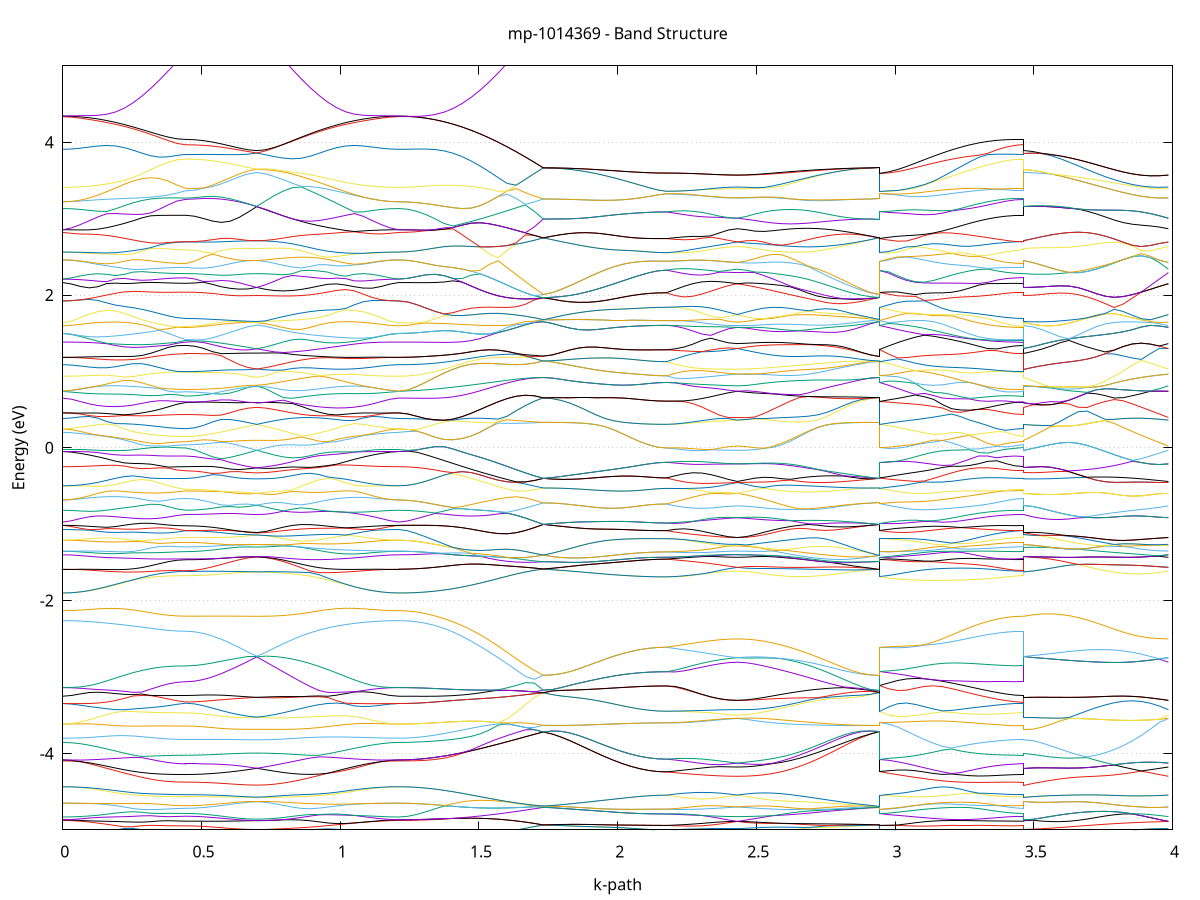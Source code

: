 set title 'mp-1014369 - Band Structure'
set xlabel 'k-path'
set ylabel 'Energy (eV)'
set grid y
set yrange [-5:5]
set terminal png size 800,600
set output 'mp-1014369_bands_gnuplot.png'
plot '-' using 1:2 with lines notitle, '-' using 1:2 with lines notitle, '-' using 1:2 with lines notitle, '-' using 1:2 with lines notitle, '-' using 1:2 with lines notitle, '-' using 1:2 with lines notitle, '-' using 1:2 with lines notitle, '-' using 1:2 with lines notitle, '-' using 1:2 with lines notitle, '-' using 1:2 with lines notitle, '-' using 1:2 with lines notitle, '-' using 1:2 with lines notitle, '-' using 1:2 with lines notitle, '-' using 1:2 with lines notitle, '-' using 1:2 with lines notitle, '-' using 1:2 with lines notitle, '-' using 1:2 with lines notitle, '-' using 1:2 with lines notitle, '-' using 1:2 with lines notitle, '-' using 1:2 with lines notitle, '-' using 1:2 with lines notitle, '-' using 1:2 with lines notitle, '-' using 1:2 with lines notitle, '-' using 1:2 with lines notitle, '-' using 1:2 with lines notitle, '-' using 1:2 with lines notitle, '-' using 1:2 with lines notitle, '-' using 1:2 with lines notitle, '-' using 1:2 with lines notitle, '-' using 1:2 with lines notitle, '-' using 1:2 with lines notitle, '-' using 1:2 with lines notitle, '-' using 1:2 with lines notitle, '-' using 1:2 with lines notitle, '-' using 1:2 with lines notitle, '-' using 1:2 with lines notitle, '-' using 1:2 with lines notitle, '-' using 1:2 with lines notitle, '-' using 1:2 with lines notitle, '-' using 1:2 with lines notitle, '-' using 1:2 with lines notitle, '-' using 1:2 with lines notitle, '-' using 1:2 with lines notitle, '-' using 1:2 with lines notitle, '-' using 1:2 with lines notitle, '-' using 1:2 with lines notitle, '-' using 1:2 with lines notitle, '-' using 1:2 with lines notitle, '-' using 1:2 with lines notitle, '-' using 1:2 with lines notitle, '-' using 1:2 with lines notitle, '-' using 1:2 with lines notitle, '-' using 1:2 with lines notitle, '-' using 1:2 with lines notitle, '-' using 1:2 with lines notitle, '-' using 1:2 with lines notitle, '-' using 1:2 with lines notitle, '-' using 1:2 with lines notitle, '-' using 1:2 with lines notitle, '-' using 1:2 with lines notitle, '-' using 1:2 with lines notitle, '-' using 1:2 with lines notitle, '-' using 1:2 with lines notitle, '-' using 1:2 with lines notitle, '-' using 1:2 with lines notitle, '-' using 1:2 with lines notitle, '-' using 1:2 with lines notitle, '-' using 1:2 with lines notitle, '-' using 1:2 with lines notitle, '-' using 1:2 with lines notitle, '-' using 1:2 with lines notitle, '-' using 1:2 with lines notitle, '-' using 1:2 with lines notitle, '-' using 1:2 with lines notitle, '-' using 1:2 with lines notitle, '-' using 1:2 with lines notitle, '-' using 1:2 with lines notitle, '-' using 1:2 with lines notitle, '-' using 1:2 with lines notitle, '-' using 1:2 with lines notitle, '-' using 1:2 with lines notitle, '-' using 1:2 with lines notitle, '-' using 1:2 with lines notitle, '-' using 1:2 with lines notitle, '-' using 1:2 with lines notitle, '-' using 1:2 with lines notitle, '-' using 1:2 with lines notitle, '-' using 1:2 with lines notitle, '-' using 1:2 with lines notitle, '-' using 1:2 with lines notitle, '-' using 1:2 with lines notitle, '-' using 1:2 with lines notitle, '-' using 1:2 with lines notitle, '-' using 1:2 with lines notitle, '-' using 1:2 with lines notitle, '-' using 1:2 with lines notitle, '-' using 1:2 with lines notitle, '-' using 1:2 with lines notitle, '-' using 1:2 with lines notitle, '-' using 1:2 with lines notitle, '-' using 1:2 with lines notitle, '-' using 1:2 with lines notitle, '-' using 1:2 with lines notitle, '-' using 1:2 with lines notitle, '-' using 1:2 with lines notitle, '-' using 1:2 with lines notitle, '-' using 1:2 with lines notitle, '-' using 1:2 with lines notitle, '-' using 1:2 with lines notitle, '-' using 1:2 with lines notitle, '-' using 1:2 with lines notitle, '-' using 1:2 with lines notitle, '-' using 1:2 with lines notitle, '-' using 1:2 with lines notitle, '-' using 1:2 with lines notitle, '-' using 1:2 with lines notitle, '-' using 1:2 with lines notitle, '-' using 1:2 with lines notitle, '-' using 1:2 with lines notitle, '-' using 1:2 with lines notitle, '-' using 1:2 with lines notitle, '-' using 1:2 with lines notitle, '-' using 1:2 with lines notitle, '-' using 1:2 with lines notitle, '-' using 1:2 with lines notitle, '-' using 1:2 with lines notitle, '-' using 1:2 with lines notitle, '-' using 1:2 with lines notitle, '-' using 1:2 with lines notitle, '-' using 1:2 with lines notitle, '-' using 1:2 with lines notitle, '-' using 1:2 with lines notitle, '-' using 1:2 with lines notitle, '-' using 1:2 with lines notitle, '-' using 1:2 with lines notitle, '-' using 1:2 with lines notitle, '-' using 1:2 with lines notitle, '-' using 1:2 with lines notitle, '-' using 1:2 with lines notitle, '-' using 1:2 with lines notitle, '-' using 1:2 with lines notitle, '-' using 1:2 with lines notitle, '-' using 1:2 with lines notitle, '-' using 1:2 with lines notitle, '-' using 1:2 with lines notitle, '-' using 1:2 with lines notitle, '-' using 1:2 with lines notitle, '-' using 1:2 with lines notitle, '-' using 1:2 with lines notitle, '-' using 1:2 with lines notitle, '-' using 1:2 with lines notitle, '-' using 1:2 with lines notitle, '-' using 1:2 with lines notitle, '-' using 1:2 with lines notitle, '-' using 1:2 with lines notitle, '-' using 1:2 with lines notitle, '-' using 1:2 with lines notitle, '-' using 1:2 with lines notitle, '-' using 1:2 with lines notitle, '-' using 1:2 with lines notitle, '-' using 1:2 with lines notitle, '-' using 1:2 with lines notitle, '-' using 1:2 with lines notitle, '-' using 1:2 with lines notitle, '-' using 1:2 with lines notitle, '-' using 1:2 with lines notitle, '-' using 1:2 with lines notitle, '-' using 1:2 with lines notitle, '-' using 1:2 with lines notitle, '-' using 1:2 with lines notitle, '-' using 1:2 with lines notitle, '-' using 1:2 with lines notitle, '-' using 1:2 with lines notitle, '-' using 1:2 with lines notitle, '-' using 1:2 with lines notitle, '-' using 1:2 with lines notitle, '-' using 1:2 with lines notitle, '-' using 1:2 with lines notitle, '-' using 1:2 with lines notitle, '-' using 1:2 with lines notitle, '-' using 1:2 with lines notitle, '-' using 1:2 with lines notitle, '-' using 1:2 with lines notitle, '-' using 1:2 with lines notitle, '-' using 1:2 with lines notitle, '-' using 1:2 with lines notitle, '-' using 1:2 with lines notitle, '-' using 1:2 with lines notitle, '-' using 1:2 with lines notitle, '-' using 1:2 with lines notitle, '-' using 1:2 with lines notitle, '-' using 1:2 with lines notitle, '-' using 1:2 with lines notitle, '-' using 1:2 with lines notitle, '-' using 1:2 with lines notitle, '-' using 1:2 with lines notitle, '-' using 1:2 with lines notitle, '-' using 1:2 with lines notitle, '-' using 1:2 with lines notitle, '-' using 1:2 with lines notitle, '-' using 1:2 with lines notitle, '-' using 1:2 with lines notitle, '-' using 1:2 with lines notitle, '-' using 1:2 with lines notitle, '-' using 1:2 with lines notitle, '-' using 1:2 with lines notitle, '-' using 1:2 with lines notitle, '-' using 1:2 with lines notitle, '-' using 1:2 with lines notitle, '-' using 1:2 with lines notitle, '-' using 1:2 with lines notitle, '-' using 1:2 with lines notitle, '-' using 1:2 with lines notitle, '-' using 1:2 with lines notitle, '-' using 1:2 with lines notitle, '-' using 1:2 with lines notitle, '-' using 1:2 with lines notitle, '-' using 1:2 with lines notitle, '-' using 1:2 with lines notitle, '-' using 1:2 with lines notitle, '-' using 1:2 with lines notitle, '-' using 1:2 with lines notitle, '-' using 1:2 with lines notitle, '-' using 1:2 with lines notitle, '-' using 1:2 with lines notitle, '-' using 1:2 with lines notitle, '-' using 1:2 with lines notitle, '-' using 1:2 with lines notitle, '-' using 1:2 with lines notitle, '-' using 1:2 with lines notitle, '-' using 1:2 with lines notitle, '-' using 1:2 with lines notitle, '-' using 1:2 with lines notitle, '-' using 1:2 with lines notitle, '-' using 1:2 with lines notitle, '-' using 1:2 with lines notitle, '-' using 1:2 with lines notitle, '-' using 1:2 with lines notitle, '-' using 1:2 with lines notitle, '-' using 1:2 with lines notitle, '-' using 1:2 with lines notitle, '-' using 1:2 with lines notitle, '-' using 1:2 with lines notitle, '-' using 1:2 with lines notitle, '-' using 1:2 with lines notitle, '-' using 1:2 with lines notitle
0.000000 -44.812708
0.031665 -44.812708
0.063330 -44.812808
0.094996 -44.812808
0.126661 -44.812808
0.158326 -44.812808
0.189991 -44.812708
0.221656 -44.812708
0.253321 -44.812708
0.284987 -44.812608
0.316652 -44.812608
0.348317 -44.812508
0.379982 -44.812408
0.411647 -44.812408
0.443312 -44.812408
0.443312 -44.812408
0.475306 -44.812308
0.507299 -44.812208
0.539292 -44.812008
0.571286 -44.811808
0.603279 -44.811508
0.635272 -44.811208
0.667266 -44.810808
0.699259 -44.810308
0.699259 -44.810308
0.731252 -44.810708
0.763245 -44.811208
0.795239 -44.811508
0.827232 -44.811908
0.859225 -44.812108
0.891219 -44.812308
0.923212 -44.812508
0.955205 -44.812608
0.987199 -44.812708
1.019192 -44.812708
1.051185 -44.812808
1.083179 -44.812808
1.115172 -44.812808
1.147165 -44.812808
1.179159 -44.812708
1.211152 -44.812708
1.211152 -44.812708
1.243711 -44.812708
1.276271 -44.812708
1.308830 -44.812608
1.341390 -44.812408
1.373949 -44.812308
1.406509 -44.812108
1.439069 -44.811808
1.471628 -44.811608
1.504188 -44.811308
1.536747 -44.811008
1.569307 -44.810608
1.601866 -44.810308
1.634426 -44.809908
1.666985 -44.809508
1.699545 -44.809008
1.732104 -44.808608
1.732104 -44.808608
1.763769 -44.808608
1.795434 -44.808608
1.827100 -44.808608
1.858765 -44.808708
1.890430 -44.808708
1.922095 -44.808708
1.953760 -44.808808
1.985425 -44.808808
2.017091 -44.808808
2.048756 -44.808808
2.080421 -44.808808
2.112086 -44.808808
2.143751 -44.808808
2.175416 -44.808808
2.175416 -44.808808
2.207410 -44.808908
2.239403 -44.808908
2.271396 -44.809008
2.303390 -44.809008
2.335383 -44.809008
2.367376 -44.809008
2.399370 -44.809008
2.431363 -44.809008
2.431363 -44.809008
2.463356 -44.809008
2.495350 -44.809008
2.527343 -44.809108
2.559336 -44.809108
2.591330 -44.809008
2.623323 -44.809008
2.655316 -44.808908
2.687309 -44.808908
2.719303 -44.808808
2.751296 -44.808808
2.783289 -44.808708
2.815283 -44.808708
2.847276 -44.808608
2.879269 -44.808608
2.911263 -44.808608
2.943256 -44.808608
2.943256 -44.808808
2.975816 -44.809108
3.008375 -44.809408
3.040935 -44.809808
3.073494 -44.810108
3.106054 -44.810408
3.138613 -44.810708
3.171173 -44.811008
3.203732 -44.811308
3.236292 -44.811508
3.268851 -44.811708
3.301411 -44.811908
3.333970 -44.812108
3.366530 -44.812208
3.399089 -44.812308
3.431649 -44.812308
3.464208 -44.812408
3.464208 -44.810308
3.496768 -44.810208
3.529327 -44.810108
3.561887 -44.809908
3.594446 -44.809708
3.627006 -44.809508
3.659565 -44.809308
3.692125 -44.809108
3.724684 -44.808908
3.757244 -44.808708
3.789803 -44.808608
3.822363 -44.808508
3.854922 -44.808408
3.887482 -44.808508
3.920041 -44.808608
3.952601 -44.808808
3.985160 -44.809008
e
0.000000 -44.805308
0.031665 -44.805308
0.063330 -44.805308
0.094996 -44.805408
0.126661 -44.805508
0.158326 -44.805708
0.189991 -44.805808
0.221656 -44.806108
0.253321 -44.806308
0.284987 -44.806508
0.316652 -44.806808
0.348317 -44.807008
0.379982 -44.807208
0.411647 -44.807408
0.443312 -44.807408
0.443312 -44.807408
0.475306 -44.807508
0.507299 -44.807708
0.539292 -44.808008
0.571286 -44.808408
0.603279 -44.808908
0.635272 -44.809408
0.667266 -44.809908
0.699259 -44.810308
0.699259 -44.810308
0.731252 -44.809908
0.763245 -44.809308
0.795239 -44.808808
0.827232 -44.808308
0.859225 -44.807808
0.891219 -44.807308
0.923212 -44.806908
0.955205 -44.806508
0.987199 -44.806208
1.019192 -44.805908
1.051185 -44.805708
1.083179 -44.805508
1.115172 -44.805408
1.147165 -44.805308
1.179159 -44.805308
1.211152 -44.805308
1.211152 -44.805308
1.243711 -44.805308
1.276271 -44.805208
1.308830 -44.805008
1.341390 -44.804808
1.373949 -44.804508
1.406509 -44.804208
1.439069 -44.804108
1.471628 -44.804608
1.504188 -44.805108
1.536747 -44.805608
1.569307 -44.806108
1.601866 -44.806608
1.634426 -44.807108
1.666985 -44.807608
1.699545 -44.808108
1.732104 -44.808608
1.732104 -44.808608
1.763769 -44.808608
1.795434 -44.808608
1.827100 -44.808608
1.858765 -44.808608
1.890430 -44.808708
1.922095 -44.808708
1.953760 -44.808708
1.985425 -44.808808
2.017091 -44.808808
2.048756 -44.808808
2.080421 -44.808808
2.112086 -44.808808
2.143751 -44.808808
2.175416 -44.808808
2.175416 -44.808808
2.207410 -44.808808
2.239403 -44.808808
2.271396 -44.808708
2.303390 -44.808808
2.335383 -44.808808
2.367376 -44.808908
2.399370 -44.808908
2.431363 -44.809008
2.431363 -44.809008
2.463356 -44.808908
2.495350 -44.808908
2.527343 -44.808808
2.559336 -44.808708
2.591330 -44.808708
2.623323 -44.808708
2.655316 -44.808708
2.687309 -44.808708
2.719303 -44.808708
2.751296 -44.808708
2.783289 -44.808708
2.815283 -44.808608
2.847276 -44.808608
2.879269 -44.808608
2.911263 -44.808608
2.943256 -44.808608
2.943256 -44.808808
2.975816 -44.808608
3.008375 -44.808408
3.040935 -44.808208
3.073494 -44.808108
3.106054 -44.808008
3.138613 -44.807908
3.171173 -44.807808
3.203732 -44.807808
3.236292 -44.807708
3.268851 -44.807608
3.301411 -44.807608
3.333970 -44.807508
3.366530 -44.807508
3.399089 -44.807408
3.431649 -44.807408
3.464208 -44.807408
3.464208 -44.810308
3.496768 -44.810208
3.529327 -44.810008
3.561887 -44.809808
3.594446 -44.809608
3.627006 -44.809408
3.659565 -44.809208
3.692125 -44.809008
3.724684 -44.808808
3.757244 -44.808708
3.789803 -44.808508
3.822363 -44.808408
3.854922 -44.808408
3.887482 -44.808508
3.920041 -44.808608
3.952601 -44.808808
3.985160 -44.809008
e
0.000000 -44.805308
0.031665 -44.805308
0.063330 -44.805208
0.094996 -44.805108
0.126661 -44.805008
0.158326 -44.804908
0.189991 -44.804808
0.221656 -44.804608
0.253321 -44.804408
0.284987 -44.804208
0.316652 -44.804108
0.348317 -44.803908
0.379982 -44.803808
0.411647 -44.803608
0.443312 -44.803608
0.443312 -44.803608
0.475306 -44.803508
0.507299 -44.803408
0.539292 -44.803108
0.571286 -44.802908
0.603279 -44.802708
0.635272 -44.802708
0.667266 -44.802708
0.699259 -44.802708
0.699259 -44.802708
0.731252 -44.802708
0.763245 -44.802708
0.795239 -44.802708
0.827232 -44.803008
0.859225 -44.803308
0.891219 -44.803708
0.923212 -44.804008
0.955205 -44.804208
0.987199 -44.804508
1.019192 -44.804708
1.051185 -44.804908
1.083179 -44.805008
1.115172 -44.805108
1.147165 -44.805208
1.179159 -44.805308
1.211152 -44.805308
1.211152 -44.805308
1.243711 -44.805208
1.276271 -44.805108
1.308830 -44.805008
1.341390 -44.804808
1.373949 -44.804508
1.406509 -44.804208
1.439069 -44.803808
1.471628 -44.803408
1.504188 -44.803008
1.536747 -44.802508
1.569307 -44.801908
1.601866 -44.801408
1.634426 -44.800808
1.666985 -44.800208
1.699545 -44.799708
1.732104 -44.799108
1.732104 -44.799108
1.763769 -44.799708
1.795434 -44.800408
1.827100 -44.801108
1.858765 -44.801808
1.890430 -44.802408
1.922095 -44.803108
1.953760 -44.803608
1.985425 -44.804208
2.017091 -44.804708
2.048756 -44.805108
2.080421 -44.805408
2.112086 -44.805608
2.143751 -44.805808
2.175416 -44.805808
2.175416 -44.805808
2.207410 -44.805808
2.239403 -44.805808
2.271396 -44.805808
2.303390 -44.805808
2.335383 -44.805808
2.367376 -44.805808
2.399370 -44.805808
2.431363 -44.805708
2.431363 -44.805708
2.463356 -44.805808
2.495350 -44.805808
2.527343 -44.805808
2.559336 -44.805808
2.591330 -44.805708
2.623323 -44.805408
2.655316 -44.805108
2.687309 -44.804608
2.719303 -44.804008
2.751296 -44.803408
2.783289 -44.802708
2.815283 -44.801908
2.847276 -44.801208
2.879269 -44.800508
2.911263 -44.799708
2.943256 -44.799108
2.943256 -44.805808
2.975816 -44.805908
3.008375 -44.805808
3.040935 -44.805808
3.073494 -44.805608
3.106054 -44.805508
3.138613 -44.805308
3.171173 -44.805008
3.203732 -44.804808
3.236292 -44.804508
3.268851 -44.804208
3.301411 -44.803908
3.333970 -44.803608
3.366530 -44.803608
3.399089 -44.803608
3.431649 -44.803608
3.464208 -44.803608
3.464208 -44.802708
3.496768 -44.802408
3.529327 -44.802808
3.561887 -44.803208
3.594446 -44.803508
3.627006 -44.803808
3.659565 -44.804108
3.692125 -44.804308
3.724684 -44.804608
3.757244 -44.804808
3.789803 -44.805008
3.822363 -44.805108
3.854922 -44.805308
3.887482 -44.805408
3.920041 -44.805508
3.952601 -44.805608
3.985160 -44.805708
e
0.000000 -44.802108
0.031665 -44.802108
0.063330 -44.802108
0.094996 -44.802108
0.126661 -44.802208
0.158326 -44.802208
0.189991 -44.802308
0.221656 -44.802308
0.253321 -44.802408
0.284987 -44.802408
0.316652 -44.802508
0.348317 -44.802608
0.379982 -44.802608
0.411647 -44.802608
0.443312 -44.802708
0.443312 -44.802708
0.475306 -44.802708
0.507299 -44.802708
0.539292 -44.802708
0.571286 -44.802708
0.603279 -44.802608
0.635272 -44.802308
0.667266 -44.802108
0.699259 -44.802008
0.699259 -44.802008
0.731252 -44.802108
0.763245 -44.802308
0.795239 -44.802708
0.827232 -44.802608
0.859225 -44.802608
0.891219 -44.802508
0.923212 -44.802508
0.955205 -44.802408
0.987199 -44.802308
1.019192 -44.802308
1.051185 -44.802208
1.083179 -44.802208
1.115172 -44.802108
1.147165 -44.802108
1.179159 -44.802108
1.211152 -44.802108
1.211152 -44.802108
1.243711 -44.802108
1.276271 -44.802308
1.308830 -44.802508
1.341390 -44.802808
1.373949 -44.803208
1.406509 -44.803608
1.439069 -44.803808
1.471628 -44.803408
1.504188 -44.802908
1.536747 -44.802408
1.569307 -44.801908
1.601866 -44.801408
1.634426 -44.800808
1.666985 -44.800208
1.699545 -44.799608
1.732104 -44.799108
1.732104 -44.799108
1.763769 -44.799708
1.795434 -44.800308
1.827100 -44.801008
1.858765 -44.801708
1.890430 -44.802408
1.922095 -44.803008
1.953760 -44.803608
1.985425 -44.804108
2.017091 -44.804608
2.048756 -44.805008
2.080421 -44.805308
2.112086 -44.805608
2.143751 -44.805708
2.175416 -44.805808
2.175416 -44.805808
2.207410 -44.805708
2.239403 -44.805608
2.271396 -44.805508
2.303390 -44.805208
2.335383 -44.804908
2.367376 -44.804508
2.399370 -44.804108
2.431363 -44.803608
2.431363 -44.803608
2.463356 -44.804008
2.495350 -44.804308
2.527343 -44.804408
2.559336 -44.804408
2.591330 -44.804308
2.623323 -44.804108
2.655316 -44.803908
2.687309 -44.803508
2.719303 -44.803108
2.751296 -44.802608
2.783289 -44.802108
2.815283 -44.801508
2.847276 -44.800908
2.879269 -44.800308
2.911263 -44.799608
2.943256 -44.799108
2.943256 -44.805808
2.975816 -44.805708
3.008375 -44.805508
3.040935 -44.805308
3.073494 -44.805008
3.106054 -44.804708
3.138613 -44.804408
3.171173 -44.804108
3.203732 -44.803908
3.236292 -44.803708
3.268851 -44.803608
3.301411 -44.803608
3.333970 -44.803508
3.366530 -44.803208
3.399089 -44.802908
3.431649 -44.802708
3.464208 -44.802708
3.464208 -44.802008
3.496768 -44.802008
3.529327 -44.801308
3.561887 -44.800508
3.594446 -44.800708
3.627006 -44.801208
3.659565 -44.801708
3.692125 -44.802208
3.724684 -44.802708
3.757244 -44.803108
3.789803 -44.803508
3.822363 -44.803708
3.854922 -44.803908
3.887482 -44.804008
3.920041 -44.803908
3.952601 -44.803808
3.985160 -44.803608
e
0.000000 -44.793608
0.031665 -44.793708
0.063330 -44.793908
0.094996 -44.794208
0.126661 -44.794708
0.158326 -44.795308
0.189991 -44.795908
0.221656 -44.796608
0.253321 -44.797308
0.284987 -44.798008
0.316652 -44.798508
0.348317 -44.799008
0.379982 -44.799408
0.411647 -44.799708
0.443312 -44.799708
0.443312 -44.799708
0.475306 -44.799708
0.507299 -44.799708
0.539292 -44.799708
0.571286 -44.799708
0.603279 -44.799708
0.635272 -44.799608
0.667266 -44.799508
0.699259 -44.799408
0.699259 -44.799408
0.731252 -44.799408
0.763245 -44.799208
0.795239 -44.799008
0.827232 -44.798608
0.859225 -44.798108
0.891219 -44.797708
0.923212 -44.797208
0.955205 -44.796708
0.987199 -44.796108
1.019192 -44.795608
1.051185 -44.795108
1.083179 -44.794608
1.115172 -44.794208
1.147165 -44.793908
1.179159 -44.793708
1.211152 -44.793608
1.211152 -44.793608
1.243711 -44.793608
1.276271 -44.793708
1.308830 -44.793808
1.341390 -44.794008
1.373949 -44.794208
1.406509 -44.794508
1.439069 -44.794808
1.471628 -44.795108
1.504188 -44.795508
1.536747 -44.795908
1.569307 -44.796408
1.601866 -44.796908
1.634426 -44.797408
1.666985 -44.797908
1.699545 -44.798508
1.732104 -44.799008
1.732104 -44.799008
1.763769 -44.798508
1.795434 -44.798008
1.827100 -44.797608
1.858765 -44.797308
1.890430 -44.797108
1.922095 -44.797008
1.953760 -44.796908
1.985425 -44.796908
2.017091 -44.796908
2.048756 -44.797008
2.080421 -44.797108
2.112086 -44.797208
2.143751 -44.797208
2.175416 -44.797208
2.175416 -44.797208
2.207410 -44.798008
2.239403 -44.798908
2.271396 -44.799708
2.303390 -44.800608
2.335383 -44.801508
2.367376 -44.802308
2.399370 -44.803008
2.431363 -44.803608
2.431363 -44.803608
2.463356 -44.803008
2.495350 -44.802408
2.527343 -44.801808
2.559336 -44.801108
2.591330 -44.800408
2.623323 -44.799808
2.655316 -44.799208
2.687309 -44.798608
2.719303 -44.798208
2.751296 -44.797908
2.783289 -44.797708
2.815283 -44.797708
2.847276 -44.797808
2.879269 -44.798108
2.911263 -44.798508
2.943256 -44.799008
2.943256 -44.797208
2.975816 -44.797308
3.008375 -44.797408
3.040935 -44.797508
3.073494 -44.797708
3.106054 -44.797808
3.138613 -44.797808
3.171173 -44.797908
3.203732 -44.797808
3.236292 -44.797908
3.268851 -44.798208
3.301411 -44.798508
3.333970 -44.798908
3.366530 -44.799208
3.399089 -44.799508
3.431649 -44.799708
3.464208 -44.799708
3.464208 -44.799408
3.496768 -44.799608
3.529327 -44.799908
3.561887 -44.800308
3.594446 -44.800708
3.627006 -44.801108
3.659565 -44.801608
3.692125 -44.802108
3.724684 -44.802608
3.757244 -44.803008
3.789803 -44.803408
3.822363 -44.803708
3.854922 -44.803908
3.887482 -44.804008
3.920041 -44.803908
3.952601 -44.803808
3.985160 -44.803608
e
0.000000 -44.793608
0.031665 -44.793608
0.063330 -44.793808
0.094996 -44.794108
0.126661 -44.794408
0.158326 -44.794808
0.189991 -44.795108
0.221656 -44.795508
0.253321 -44.795808
0.284987 -44.796108
0.316652 -44.796308
0.348317 -44.796508
0.379982 -44.796608
0.411647 -44.796708
0.443312 -44.796708
0.443312 -44.796708
0.475306 -44.796808
0.507299 -44.797008
0.539292 -44.797308
0.571286 -44.797808
0.603279 -44.798208
0.635272 -44.798708
0.667266 -44.799108
0.699259 -44.799308
0.699259 -44.799308
0.731252 -44.799208
0.763245 -44.799008
0.795239 -44.798708
0.827232 -44.798408
0.859225 -44.798108
0.891219 -44.797608
0.923212 -44.797208
0.955205 -44.796608
0.987199 -44.796108
1.019192 -44.795508
1.051185 -44.795008
1.083179 -44.794608
1.115172 -44.794208
1.147165 -44.793808
1.179159 -44.793608
1.211152 -44.793608
1.211152 -44.793608
1.243711 -44.793608
1.276271 -44.793708
1.308830 -44.793808
1.341390 -44.794008
1.373949 -44.794208
1.406509 -44.794408
1.439069 -44.794708
1.471628 -44.795108
1.504188 -44.795508
1.536747 -44.795908
1.569307 -44.796408
1.601866 -44.796908
1.634426 -44.797408
1.666985 -44.797908
1.699545 -44.798508
1.732104 -44.799008
1.732104 -44.799008
1.763769 -44.798508
1.795434 -44.798008
1.827100 -44.797608
1.858765 -44.797208
1.890430 -44.797008
1.922095 -44.796908
1.953760 -44.796808
1.985425 -44.796908
2.017091 -44.796908
2.048756 -44.797008
2.080421 -44.797008
2.112086 -44.797108
2.143751 -44.797208
2.175416 -44.797208
2.175416 -44.797208
2.207410 -44.796408
2.239403 -44.795808
2.271396 -44.795308
2.303390 -44.794808
2.335383 -44.794508
2.367376 -44.794308
2.399370 -44.794208
2.431363 -44.794208
2.431363 -44.794208
2.463356 -44.794208
2.495350 -44.794308
2.527343 -44.794408
2.559336 -44.794608
2.591330 -44.794708
2.623323 -44.795008
2.655316 -44.795208
2.687309 -44.795508
2.719303 -44.795808
2.751296 -44.796108
2.783289 -44.796508
2.815283 -44.796908
2.847276 -44.797408
2.879269 -44.797908
2.911263 -44.798408
2.943256 -44.799008
2.943256 -44.797208
2.975816 -44.797108
3.008375 -44.797108
3.040935 -44.797108
3.073494 -44.797108
3.106054 -44.797208
3.138613 -44.797308
3.171173 -44.797508
3.203732 -44.797708
3.236292 -44.797808
3.268851 -44.797608
3.301411 -44.797408
3.333970 -44.797208
3.366530 -44.797008
3.399089 -44.796908
3.431649 -44.796808
3.464208 -44.796708
3.464208 -44.799308
3.496768 -44.799508
3.529327 -44.799808
3.561887 -44.800208
3.594446 -44.799708
3.627006 -44.798908
3.659565 -44.798108
3.692125 -44.797408
3.724684 -44.796608
3.757244 -44.796008
3.789803 -44.795408
3.822363 -44.794908
3.854922 -44.794508
3.887482 -44.794208
3.920041 -44.794108
3.952601 -44.794108
3.985160 -44.794208
e
0.000000 -44.768208
0.031665 -44.768208
0.063330 -44.768208
0.094996 -44.768608
0.126661 -44.769208
0.158326 -44.769708
0.189991 -44.770208
0.221656 -44.770708
0.253321 -44.771208
0.284987 -44.771608
0.316652 -44.772008
0.348317 -44.772308
0.379982 -44.772508
0.411647 -44.772608
0.443312 -44.772708
0.443312 -44.772708
0.475306 -44.772608
0.507299 -44.772408
0.539292 -44.772108
0.571286 -44.771608
0.603279 -44.771108
0.635272 -44.770608
0.667266 -44.770008
0.699259 -44.769508
0.699259 -44.769508
0.731252 -44.769908
0.763245 -44.770408
0.795239 -44.770708
0.827232 -44.770908
0.859225 -44.771008
0.891219 -44.771108
0.923212 -44.771008
0.955205 -44.770808
0.987199 -44.770508
1.019192 -44.770108
1.051185 -44.769608
1.083179 -44.769108
1.115172 -44.768608
1.147165 -44.768208
1.179159 -44.768208
1.211152 -44.768208
1.211152 -44.768208
1.243711 -44.768008
1.276271 -44.767708
1.308830 -44.767608
1.341390 -44.767408
1.373949 -44.767208
1.406509 -44.766908
1.439069 -44.766608
1.471628 -44.766308
1.504188 -44.765808
1.536747 -44.765408
1.569307 -44.764908
1.601866 -44.764308
1.634426 -44.763708
1.666985 -44.763108
1.699545 -44.762508
1.732104 -44.761808
1.732104 -44.761808
1.763769 -44.761908
1.795434 -44.761908
1.827100 -44.761908
1.858765 -44.761908
1.890430 -44.761908
1.922095 -44.761908
1.953760 -44.761808
1.985425 -44.761608
2.017091 -44.761508
2.048756 -44.761408
2.080421 -44.761208
2.112086 -44.761108
2.143751 -44.761108
2.175416 -44.761008
2.175416 -44.761008
2.207410 -44.761508
2.239403 -44.761808
2.271396 -44.761908
2.303390 -44.761908
2.335383 -44.761808
2.367376 -44.761508
2.399370 -44.761108
2.431363 -44.760808
2.431363 -44.760808
2.463356 -44.761108
2.495350 -44.761408
2.527343 -44.761708
2.559336 -44.761908
2.591330 -44.762108
2.623323 -44.762208
2.655316 -44.762308
2.687309 -44.762308
2.719303 -44.762308
2.751296 -44.762208
2.783289 -44.762208
2.815283 -44.762108
2.847276 -44.762008
2.879269 -44.761908
2.911263 -44.761908
2.943256 -44.761808
2.943256 -44.761008
2.975816 -44.761508
3.008375 -44.762008
3.040935 -44.762808
3.073494 -44.763708
3.106054 -44.764708
3.138613 -44.765808
3.171173 -44.766908
3.203732 -44.768008
3.236292 -44.769008
3.268851 -44.769908
3.301411 -44.770708
3.333970 -44.771408
3.366530 -44.771908
3.399089 -44.772308
3.431649 -44.772608
3.464208 -44.772708
3.464208 -44.769508
3.496768 -44.769708
3.529327 -44.769708
3.561887 -44.769508
3.594446 -44.769208
3.627006 -44.768808
3.659565 -44.768308
3.692125 -44.767708
3.724684 -44.767008
3.757244 -44.766308
3.789803 -44.765508
3.822363 -44.764808
3.854922 -44.764008
3.887482 -44.763208
3.920041 -44.762408
3.952601 -44.761608
3.985160 -44.760808
e
0.000000 -44.767808
0.031665 -44.767908
0.063330 -44.768108
0.094996 -44.768208
0.126661 -44.768108
0.158326 -44.768108
0.189991 -44.768008
0.221656 -44.767808
0.253321 -44.767508
0.284987 -44.767308
0.316652 -44.767008
0.348317 -44.766708
0.379982 -44.766408
0.411647 -44.766308
0.443312 -44.766208
0.443312 -44.766208
0.475306 -44.766308
0.507299 -44.766508
0.539292 -44.766908
0.571286 -44.767308
0.603279 -44.767808
0.635272 -44.768408
0.667266 -44.768908
0.699259 -44.769408
0.699259 -44.769408
0.731252 -44.769008
0.763245 -44.768608
0.795239 -44.768308
0.827232 -44.768108
0.859225 -44.768108
0.891219 -44.768008
0.923212 -44.768008
0.955205 -44.768108
0.987199 -44.768108
1.019192 -44.768208
1.051185 -44.768208
1.083179 -44.768208
1.115172 -44.768208
1.147165 -44.768208
1.179159 -44.767908
1.211152 -44.767808
1.211152 -44.767808
1.243711 -44.767808
1.276271 -44.767708
1.308830 -44.767308
1.341390 -44.766608
1.373949 -44.765808
1.406509 -44.764908
1.439069 -44.763908
1.471628 -44.763008
1.504188 -44.762008
1.536747 -44.761308
1.569307 -44.760708
1.601866 -44.760508
1.634426 -44.760508
1.666985 -44.760808
1.699545 -44.761308
1.732104 -44.761808
1.732104 -44.761808
1.763769 -44.761908
1.795434 -44.761908
1.827100 -44.761908
1.858765 -44.761908
1.890430 -44.761908
1.922095 -44.761808
1.953760 -44.761708
1.985425 -44.761608
2.017091 -44.761508
2.048756 -44.761308
2.080421 -44.761208
2.112086 -44.761108
2.143751 -44.761008
2.175416 -44.761008
2.175416 -44.761008
2.207410 -44.760508
2.239403 -44.760108
2.271396 -44.759808
2.303390 -44.759708
2.335383 -44.759808
2.367376 -44.760108
2.399370 -44.760408
2.431363 -44.760808
2.431363 -44.760808
2.463356 -44.760408
2.495350 -44.760208
2.527343 -44.760108
2.559336 -44.760108
2.591330 -44.760208
2.623323 -44.760408
2.655316 -44.760608
2.687309 -44.760908
2.719303 -44.761208
2.751296 -44.761508
2.783289 -44.761708
2.815283 -44.761808
2.847276 -44.761908
2.879269 -44.761908
2.911263 -44.761908
2.943256 -44.761808
2.943256 -44.761008
2.975816 -44.760708
3.008375 -44.760608
3.040935 -44.760508
3.073494 -44.760608
3.106054 -44.760708
3.138613 -44.761008
3.171173 -44.761408
3.203732 -44.762008
3.236292 -44.762608
3.268851 -44.763408
3.301411 -44.764108
3.333970 -44.764808
3.366530 -44.765408
3.399089 -44.765808
3.431649 -44.766108
3.464208 -44.766208
3.464208 -44.769408
3.496768 -44.769608
3.529327 -44.769708
3.561887 -44.769508
3.594446 -44.769208
3.627006 -44.768808
3.659565 -44.768308
3.692125 -44.767708
3.724684 -44.767008
3.757244 -44.766308
3.789803 -44.765508
3.822363 -44.764808
3.854922 -44.764008
3.887482 -44.763208
3.920041 -44.762408
3.952601 -44.761608
3.985160 -44.760808
e
0.000000 -44.757308
0.031665 -44.757308
0.063330 -44.757108
0.094996 -44.756708
0.126661 -44.756308
0.158326 -44.755808
0.189991 -44.755308
0.221656 -44.754808
0.253321 -44.754208
0.284987 -44.753808
0.316652 -44.753408
0.348317 -44.753008
0.379982 -44.752808
0.411647 -44.752708
0.443312 -44.752708
0.443312 -44.752708
0.475306 -44.752808
0.507299 -44.753008
0.539292 -44.753308
0.571286 -44.753608
0.603279 -44.753908
0.635272 -44.754208
0.667266 -44.754308
0.699259 -44.754408
0.699259 -44.754408
0.731252 -44.754308
0.763245 -44.754208
0.795239 -44.754008
0.827232 -44.753808
0.859225 -44.753708
0.891219 -44.753808
0.923212 -44.754008
0.955205 -44.754408
0.987199 -44.754808
1.019192 -44.755308
1.051185 -44.755908
1.083179 -44.756308
1.115172 -44.756708
1.147165 -44.757008
1.179159 -44.757208
1.211152 -44.757308
1.211152 -44.757308
1.243711 -44.757308
1.276271 -44.757208
1.308830 -44.757008
1.341390 -44.756708
1.373949 -44.756408
1.406509 -44.756008
1.439069 -44.755608
1.471628 -44.755108
1.504188 -44.754608
1.536747 -44.754008
1.569307 -44.753408
1.601866 -44.752808
1.634426 -44.752208
1.666985 -44.751608
1.699545 -44.751008
1.732104 -44.750408
1.732104 -44.750408
1.763769 -44.750908
1.795434 -44.751308
1.827100 -44.751608
1.858765 -44.751808
1.890430 -44.751908
1.922095 -44.752008
1.953760 -44.752008
1.985425 -44.752008
2.017091 -44.751908
2.048756 -44.751908
2.080421 -44.751808
2.112086 -44.751708
2.143751 -44.751708
2.175416 -44.751708
2.175416 -44.751708
2.207410 -44.751808
2.239403 -44.751808
2.271396 -44.751908
2.303390 -44.752008
2.335383 -44.752208
2.367376 -44.752308
2.399370 -44.752408
2.431363 -44.752508
2.431363 -44.752508
2.463356 -44.752408
2.495350 -44.752308
2.527343 -44.752108
2.559336 -44.751908
2.591330 -44.751608
2.623323 -44.751508
2.655316 -44.751708
2.687309 -44.752108
2.719303 -44.752308
2.751296 -44.752408
2.783289 -44.752408
2.815283 -44.752208
2.847276 -44.751908
2.879269 -44.751508
2.911263 -44.751008
2.943256 -44.750408
2.943256 -44.751708
2.975816 -44.752708
3.008375 -44.753608
3.040935 -44.754208
3.073494 -44.754708
3.106054 -44.755008
3.138613 -44.755208
3.171173 -44.755208
3.203732 -44.755108
3.236292 -44.755008
3.268851 -44.754708
3.301411 -44.754408
3.333970 -44.754108
3.366530 -44.753708
3.399089 -44.753208
3.431649 -44.752808
3.464208 -44.752708
3.464208 -44.754408
3.496768 -44.755208
3.529327 -44.755908
3.561887 -44.756408
3.594446 -44.756908
3.627006 -44.757308
3.659565 -44.757508
3.692125 -44.757608
3.724684 -44.757508
3.757244 -44.757308
3.789803 -44.757008
3.822363 -44.756608
3.854922 -44.756008
3.887482 -44.755208
3.920041 -44.754408
3.952601 -44.753508
3.985160 -44.752508
e
0.000000 -44.757308
0.031665 -44.757208
0.063330 -44.756708
0.094996 -44.756108
0.126661 -44.755308
0.158326 -44.754408
0.189991 -44.753608
0.221656 -44.752808
0.253321 -44.752208
0.284987 -44.751608
0.316652 -44.751108
0.348317 -44.750708
0.379982 -44.750408
0.411647 -44.750208
0.443312 -44.750008
0.443312 -44.750008
0.475306 -44.750008
0.507299 -44.749808
0.539292 -44.749508
0.571286 -44.749208
0.603279 -44.748908
0.635272 -44.748708
0.667266 -44.748508
0.699259 -44.748408
0.699259 -44.748408
0.731252 -44.748608
0.763245 -44.748808
0.795239 -44.749108
0.827232 -44.749508
0.859225 -44.750008
0.891219 -44.750508
0.923212 -44.751108
0.955205 -44.751808
0.987199 -44.752608
1.019192 -44.753408
1.051185 -44.754308
1.083179 -44.755208
1.115172 -44.756008
1.147165 -44.756708
1.179159 -44.757208
1.211152 -44.757308
1.211152 -44.757308
1.243711 -44.757308
1.276271 -44.757108
1.308830 -44.757008
1.341390 -44.756708
1.373949 -44.756408
1.406509 -44.756008
1.439069 -44.755508
1.471628 -44.755008
1.504188 -44.754508
1.536747 -44.754008
1.569307 -44.753408
1.601866 -44.752808
1.634426 -44.752208
1.666985 -44.751608
1.699545 -44.751008
1.732104 -44.750408
1.732104 -44.750408
1.763769 -44.750908
1.795434 -44.751308
1.827100 -44.751608
1.858765 -44.751708
1.890430 -44.751908
1.922095 -44.752008
1.953760 -44.752008
1.985425 -44.752008
2.017091 -44.751908
2.048756 -44.751908
2.080421 -44.751808
2.112086 -44.751708
2.143751 -44.751708
2.175416 -44.751708
2.175416 -44.751708
2.207410 -44.751508
2.239403 -44.751208
2.271396 -44.750608
2.303390 -44.749708
2.335383 -44.748608
2.367376 -44.747308
2.399370 -44.745908
2.431363 -44.744708
2.431363 -44.744708
2.463356 -44.745808
2.495350 -44.746908
2.527343 -44.747908
2.559336 -44.749008
2.591330 -44.749908
2.623323 -44.750608
2.655316 -44.751008
2.687309 -44.751008
2.719303 -44.751008
2.751296 -44.751108
2.783289 -44.751108
2.815283 -44.751208
2.847276 -44.751208
2.879269 -44.751108
2.911263 -44.750908
2.943256 -44.750408
2.943256 -44.751708
2.975816 -44.750608
3.008375 -44.749508
3.040935 -44.748508
3.073494 -44.747808
3.106054 -44.747508
3.138613 -44.747608
3.171173 -44.748008
3.203732 -44.748508
3.236292 -44.748908
3.268851 -44.749208
3.301411 -44.749408
3.333970 -44.749608
3.366530 -44.749608
3.399089 -44.749708
3.431649 -44.749808
3.464208 -44.750008
3.464208 -44.748408
3.496768 -44.747808
3.529327 -44.747108
3.561887 -44.746508
3.594446 -44.745708
3.627006 -44.744808
3.659565 -44.744008
3.692125 -44.743008
3.724684 -44.742108
3.757244 -44.741308
3.789803 -44.740608
3.822363 -44.740308
3.854922 -44.740408
3.887482 -44.740908
3.920041 -44.741908
3.952601 -44.743208
3.985160 -44.744708
e
0.000000 -44.744808
0.031665 -44.744708
0.063330 -44.744708
0.094996 -44.744808
0.126661 -44.744908
0.158326 -44.745208
0.189991 -44.745708
0.221656 -44.746208
0.253321 -44.746808
0.284987 -44.747408
0.316652 -44.748108
0.348317 -44.748608
0.379982 -44.749108
0.411647 -44.749508
0.443312 -44.749708
0.443312 -44.749708
0.475306 -44.749608
0.507299 -44.749408
0.539292 -44.749108
0.571286 -44.748708
0.603279 -44.748508
0.635272 -44.748308
0.667266 -44.748308
0.699259 -44.748308
0.699259 -44.748308
0.731252 -44.748208
0.763245 -44.748108
0.795239 -44.748008
0.827232 -44.747808
0.859225 -44.747508
0.891219 -44.747108
0.923212 -44.746508
0.955205 -44.745908
0.987199 -44.745408
1.019192 -44.744908
1.051185 -44.744708
1.083179 -44.744508
1.115172 -44.744508
1.147165 -44.744608
1.179159 -44.744708
1.211152 -44.744808
1.211152 -44.744808
1.243711 -44.744808
1.276271 -44.744908
1.308830 -44.745008
1.341390 -44.745208
1.373949 -44.745408
1.406509 -44.745808
1.439069 -44.746808
1.471628 -44.747608
1.504188 -44.748308
1.536747 -44.748708
1.569307 -44.748908
1.601866 -44.748608
1.634426 -44.748708
1.666985 -44.749308
1.699545 -44.749808
1.732104 -44.750408
1.732104 -44.750408
1.763769 -44.749808
1.795434 -44.749108
1.827100 -44.748308
1.858765 -44.747408
1.890430 -44.746508
1.922095 -44.745608
1.953760 -44.744708
1.985425 -44.743708
2.017091 -44.742808
2.048756 -44.741908
2.080421 -44.741108
2.112086 -44.740508
2.143751 -44.740008
2.175416 -44.739908
2.175416 -44.739908
2.207410 -44.740208
2.239403 -44.740608
2.271396 -44.741008
2.303390 -44.741508
2.335383 -44.742108
2.367376 -44.742808
2.399370 -44.743708
2.431363 -44.744708
2.431363 -44.744708
2.463356 -44.743908
2.495350 -44.743708
2.527343 -44.743808
2.559336 -44.744208
2.591330 -44.744608
2.623323 -44.745208
2.655316 -44.745708
2.687309 -44.746208
2.719303 -44.746708
2.751296 -44.747208
2.783289 -44.747708
2.815283 -44.748208
2.847276 -44.748708
2.879269 -44.749308
2.911263 -44.749908
2.943256 -44.750408
2.943256 -44.739908
2.975816 -44.740208
3.008375 -44.740808
3.040935 -44.741408
3.073494 -44.741908
3.106054 -44.742008
3.138613 -44.741708
3.171173 -44.741208
3.203732 -44.742408
3.236292 -44.743608
3.268851 -44.744908
3.301411 -44.746108
3.333970 -44.747208
3.366530 -44.748208
3.399089 -44.749108
3.431649 -44.749708
3.464208 -44.749708
3.464208 -44.748308
3.496768 -44.747808
3.529327 -44.747108
3.561887 -44.746408
3.594446 -44.745608
3.627006 -44.744808
3.659565 -44.743908
3.692125 -44.743008
3.724684 -44.742108
3.757244 -44.741208
3.789803 -44.740608
3.822363 -44.740308
3.854922 -44.740408
3.887482 -44.740908
3.920041 -44.741908
3.952601 -44.743208
3.985160 -44.744708
e
0.000000 -44.744808
0.031665 -44.744708
0.063330 -44.744508
0.094996 -44.744208
0.126661 -44.743708
0.158326 -44.743008
0.189991 -44.742108
0.221656 -44.741208
0.253321 -44.740208
0.284987 -44.739408
0.316652 -44.739008
0.348317 -44.738608
0.379982 -44.738208
0.411647 -44.737908
0.443312 -44.737808
0.443312 -44.737808
0.475306 -44.737908
0.507299 -44.738208
0.539292 -44.738508
0.571286 -44.738708
0.603279 -44.738808
0.635272 -44.738808
0.667266 -44.738708
0.699259 -44.738708
0.699259 -44.738708
0.731252 -44.738708
0.763245 -44.738908
0.795239 -44.739208
0.827232 -44.739608
0.859225 -44.740208
0.891219 -44.740808
0.923212 -44.741508
0.955205 -44.742208
0.987199 -44.742808
1.019192 -44.743308
1.051185 -44.743808
1.083179 -44.744208
1.115172 -44.744408
1.147165 -44.744608
1.179159 -44.744708
1.211152 -44.744808
1.211152 -44.744808
1.243711 -44.744808
1.276271 -44.744908
1.308830 -44.745008
1.341390 -44.745208
1.373949 -44.745408
1.406509 -44.745708
1.439069 -44.746008
1.471628 -44.746408
1.504188 -44.746808
1.536747 -44.747208
1.569307 -44.747708
1.601866 -44.748208
1.634426 -44.748708
1.666985 -44.749308
1.699545 -44.749808
1.732104 -44.750408
1.732104 -44.750408
1.763769 -44.749808
1.795434 -44.749108
1.827100 -44.748308
1.858765 -44.747408
1.890430 -44.746508
1.922095 -44.745608
1.953760 -44.744608
1.985425 -44.743708
2.017091 -44.742808
2.048756 -44.741908
2.080421 -44.741108
2.112086 -44.740408
2.143751 -44.740008
2.175416 -44.739808
2.175416 -44.739808
2.207410 -44.739508
2.239403 -44.739208
2.271396 -44.738908
2.303390 -44.738808
2.335383 -44.738908
2.367376 -44.739108
2.399370 -44.739308
2.431363 -44.739408
2.431363 -44.739408
2.463356 -44.739208
2.495350 -44.738808
2.527343 -44.738408
2.559336 -44.738408
2.591330 -44.738908
2.623323 -44.739708
2.655316 -44.740608
2.687309 -44.741708
2.719303 -44.742908
2.751296 -44.744208
2.783289 -44.745508
2.815283 -44.746708
2.847276 -44.747908
2.879269 -44.748908
2.911263 -44.749708
2.943256 -44.750408
2.943256 -44.739808
2.975816 -44.739608
3.008375 -44.739508
3.040935 -44.739508
3.073494 -44.739508
3.106054 -44.739708
3.138613 -44.740308
3.171173 -44.741008
3.203732 -44.740308
3.236292 -44.739608
3.268851 -44.739008
3.301411 -44.738608
3.333970 -44.738308
3.366530 -44.738008
3.399089 -44.737908
3.431649 -44.737808
3.464208 -44.737808
3.464208 -44.738708
3.496768 -44.738308
3.529327 -44.738108
3.561887 -44.737908
3.594446 -44.737708
3.627006 -44.737608
3.659565 -44.737608
3.692125 -44.737608
3.724684 -44.737708
3.757244 -44.737808
3.789803 -44.737908
3.822363 -44.738008
3.854922 -44.738208
3.887482 -44.738508
3.920041 -44.738708
3.952601 -44.739008
3.985160 -44.739408
e
0.000000 -44.741508
0.031665 -44.741508
0.063330 -44.741308
0.094996 -44.741108
0.126661 -44.740808
0.158326 -44.740608
0.189991 -44.740308
0.221656 -44.740108
0.253321 -44.739808
0.284987 -44.739208
0.316652 -44.738208
0.348317 -44.737508
0.379982 -44.737008
0.411647 -44.736808
0.443312 -44.736708
0.443312 -44.736708
0.475306 -44.736708
0.507299 -44.736608
0.539292 -44.736408
0.571286 -44.736208
0.603279 -44.735908
0.635272 -44.735508
0.667266 -44.735108
0.699259 -44.734808
0.699259 -44.734808
0.731252 -44.735008
0.763245 -44.735508
0.795239 -44.736008
0.827232 -44.736708
0.859225 -44.737308
0.891219 -44.738008
0.923212 -44.738608
0.955205 -44.739108
0.987199 -44.739608
1.019192 -44.740008
1.051185 -44.740408
1.083179 -44.740808
1.115172 -44.741108
1.147165 -44.741308
1.179159 -44.741508
1.211152 -44.741508
1.211152 -44.741508
1.243711 -44.741708
1.276271 -44.742208
1.308830 -44.743008
1.341390 -44.743908
1.373949 -44.744908
1.406509 -44.745708
1.439069 -44.746008
1.471628 -44.746408
1.504188 -44.746808
1.536747 -44.747208
1.569307 -44.747708
1.601866 -44.748208
1.634426 -44.748108
1.666985 -44.747208
1.699545 -44.746108
1.732104 -44.744908
1.732104 -44.744908
1.763769 -44.744908
1.795434 -44.744608
1.827100 -44.744108
1.858765 -44.743508
1.890430 -44.742708
1.922095 -44.741808
1.953760 -44.740808
1.985425 -44.739808
2.017091 -44.738808
2.048756 -44.737908
2.080421 -44.737008
2.112086 -44.736408
2.143751 -44.736008
2.175416 -44.735908
2.175416 -44.735908
2.207410 -44.735908
2.239403 -44.736008
2.271396 -44.736108
2.303390 -44.736108
2.335383 -44.736108
2.367376 -44.736108
2.399370 -44.736008
2.431363 -44.735908
2.431363 -44.735908
2.463356 -44.736008
2.495350 -44.736408
2.527343 -44.736808
2.559336 -44.737208
2.591330 -44.737708
2.623323 -44.738408
2.655316 -44.739208
2.687309 -44.740108
2.719303 -44.741008
2.751296 -44.741908
2.783289 -44.742708
2.815283 -44.743508
2.847276 -44.744108
2.879269 -44.744608
2.911263 -44.744908
2.943256 -44.744908
2.943256 -44.735908
2.975816 -44.736308
3.008375 -44.736708
3.040935 -44.736908
3.073494 -44.737008
3.106054 -44.737108
3.138613 -44.737708
3.171173 -44.738008
3.203732 -44.738108
3.236292 -44.738108
3.268851 -44.737908
3.301411 -44.737708
3.333970 -44.737508
3.366530 -44.737308
3.399089 -44.737008
3.431649 -44.736808
3.464208 -44.736708
3.464208 -44.734808
3.496768 -44.735108
3.529327 -44.735408
3.561887 -44.735708
3.594446 -44.735908
3.627006 -44.736108
3.659565 -44.736308
3.692125 -44.736408
3.724684 -44.736508
3.757244 -44.736508
3.789803 -44.736408
3.822363 -44.736308
3.854922 -44.736108
3.887482 -44.736008
3.920041 -44.736008
3.952601 -44.735908
3.985160 -44.735908
e
0.000000 -44.736508
0.031665 -44.736508
0.063330 -44.736608
0.094996 -44.736708
0.126661 -44.736808
0.158326 -44.736808
0.189991 -44.736808
0.221656 -44.736808
0.253321 -44.736808
0.284987 -44.736708
0.316652 -44.736608
0.348317 -44.736408
0.379982 -44.736008
0.411647 -44.735408
0.443312 -44.735108
0.443312 -44.735108
0.475306 -44.735008
0.507299 -44.734808
0.539292 -44.734608
0.571286 -44.734508
0.603279 -44.734508
0.635272 -44.734608
0.667266 -44.734608
0.699259 -44.734708
0.699259 -44.734708
0.731252 -44.734908
0.763245 -44.735108
0.795239 -44.735408
0.827232 -44.735708
0.859225 -44.736008
0.891219 -44.736308
0.923212 -44.736508
0.955205 -44.736608
0.987199 -44.736708
1.019192 -44.736808
1.051185 -44.736808
1.083179 -44.736808
1.115172 -44.736708
1.147165 -44.736608
1.179159 -44.736508
1.211152 -44.736508
1.211152 -44.736508
1.243711 -44.736408
1.276271 -44.736308
1.308830 -44.735908
1.341390 -44.735508
1.373949 -44.734908
1.406509 -44.734908
1.439069 -44.735508
1.471628 -44.736208
1.504188 -44.737108
1.536747 -44.738008
1.569307 -44.739008
1.601866 -44.740108
1.634426 -44.741308
1.666985 -44.742508
1.699545 -44.743708
1.732104 -44.744908
1.732104 -44.744908
1.763769 -44.744908
1.795434 -44.744608
1.827100 -44.744108
1.858765 -44.743508
1.890430 -44.742708
1.922095 -44.741808
1.953760 -44.740808
1.985425 -44.739808
2.017091 -44.738808
2.048756 -44.737808
2.080421 -44.737008
2.112086 -44.736408
2.143751 -44.736008
2.175416 -44.735808
2.175416 -44.735808
2.207410 -44.735808
2.239403 -44.735908
2.271396 -44.736008
2.303390 -44.736008
2.335383 -44.736008
2.367376 -44.735908
2.399370 -44.735908
2.431363 -44.735908
2.431363 -44.735908
2.463356 -44.735808
2.495350 -44.735808
2.527343 -44.735908
2.559336 -44.736208
2.591330 -44.736808
2.623323 -44.737608
2.655316 -44.738508
2.687309 -44.739508
2.719303 -44.740608
2.751296 -44.741708
2.783289 -44.742608
2.815283 -44.743408
2.847276 -44.744108
2.879269 -44.744608
2.911263 -44.744908
2.943256 -44.744908
2.943256 -44.735808
2.975816 -44.735408
3.008375 -44.735208
3.040935 -44.735508
3.073494 -44.736208
3.106054 -44.737008
3.138613 -44.736908
3.171173 -44.736808
3.203732 -44.736708
3.236292 -44.736508
3.268851 -44.736208
3.301411 -44.735908
3.333970 -44.735608
3.366530 -44.735408
3.399089 -44.735208
3.431649 -44.735108
3.464208 -44.735108
3.464208 -44.734708
3.496768 -44.735108
3.529327 -44.735408
3.561887 -44.735608
3.594446 -44.735908
3.627006 -44.736108
3.659565 -44.736308
3.692125 -44.736408
3.724684 -44.736508
3.757244 -44.736508
3.789803 -44.736408
3.822363 -44.736208
3.854922 -44.736008
3.887482 -44.735908
3.920041 -44.735908
3.952601 -44.735908
3.985160 -44.735908
e
0.000000 -44.736508
0.031665 -44.736508
0.063330 -44.736408
0.094996 -44.736408
0.126661 -44.736108
0.158326 -44.735708
0.189991 -44.735108
0.221656 -44.734308
0.253321 -44.733408
0.284987 -44.732608
0.316652 -44.732108
0.348317 -44.732508
0.379982 -44.733108
0.411647 -44.733708
0.443312 -44.734008
0.443312 -44.734008
0.475306 -44.734008
0.507299 -44.734008
0.539292 -44.734008
0.571286 -44.734008
0.603279 -44.734108
0.635272 -44.734208
0.667266 -44.734408
0.699259 -44.734608
0.699259 -44.734608
0.731252 -44.734208
0.763245 -44.733808
0.795239 -44.733308
0.827232 -44.732908
0.859225 -44.732608
0.891219 -44.732408
0.923212 -44.732408
0.955205 -44.732908
0.987199 -44.733808
1.019192 -44.734808
1.051185 -44.735508
1.083179 -44.736108
1.115172 -44.736308
1.147165 -44.736408
1.179159 -44.736508
1.211152 -44.736508
1.211152 -44.736508
1.243711 -44.736408
1.276271 -44.736208
1.308830 -44.735908
1.341390 -44.735508
1.373949 -44.734908
1.406509 -44.734308
1.439069 -44.733508
1.471628 -44.732608
1.504188 -44.731708
1.536747 -44.730708
1.569307 -44.729608
1.601866 -44.728508
1.634426 -44.727408
1.666985 -44.726308
1.699545 -44.725208
1.732104 -44.724208
1.732104 -44.724208
1.763769 -44.724308
1.795434 -44.724508
1.827100 -44.724708
1.858765 -44.725108
1.890430 -44.725508
1.922095 -44.725908
1.953760 -44.726508
1.985425 -44.727008
2.017091 -44.727708
2.048756 -44.728308
2.080421 -44.728908
2.112086 -44.729408
2.143751 -44.729808
2.175416 -44.730008
2.175416 -44.730008
2.207410 -44.730208
2.239403 -44.730508
2.271396 -44.730808
2.303390 -44.731108
2.335383 -44.731308
2.367376 -44.731508
2.399370 -44.731608
2.431363 -44.731708
2.431363 -44.731708
2.463356 -44.731608
2.495350 -44.731408
2.527343 -44.731108
2.559336 -44.730508
2.591330 -44.729708
2.623323 -44.728708
2.655316 -44.727908
2.687309 -44.727408
2.719303 -44.726808
2.751296 -44.726208
2.783289 -44.725708
2.815283 -44.725208
2.847276 -44.724808
2.879269 -44.724508
2.911263 -44.724308
2.943256 -44.724208
2.943256 -44.730008
2.975816 -44.730508
3.008375 -44.731108
3.040935 -44.731308
3.073494 -44.731308
3.106054 -44.731108
3.138613 -44.730908
3.171173 -44.730808
3.203732 -44.730908
3.236292 -44.731208
3.268851 -44.731608
3.301411 -44.732008
3.333970 -44.732608
3.366530 -44.733108
3.399089 -44.733508
3.431649 -44.733908
3.464208 -44.734008
3.464208 -44.734608
3.496768 -44.734008
3.529327 -44.733508
3.561887 -44.732908
3.594446 -44.732208
3.627006 -44.731708
3.659565 -44.731108
3.692125 -44.730608
3.724684 -44.730208
3.757244 -44.729908
3.789803 -44.729608
3.822363 -44.729508
3.854922 -44.729408
3.887482 -44.729508
3.920041 -44.730208
3.952601 -44.730908
3.985160 -44.731708
e
0.000000 -44.733108
0.031665 -44.733008
0.063330 -44.732608
0.094996 -44.732008
0.126661 -44.731208
0.158326 -44.730708
0.189991 -44.730708
0.221656 -44.730808
0.253321 -44.731108
0.284987 -44.731408
0.316652 -44.731408
0.348317 -44.730808
0.379982 -44.730308
0.411647 -44.730008
0.443312 -44.729908
0.443312 -44.729908
0.475306 -44.729808
0.507299 -44.729508
0.539292 -44.729008
0.571286 -44.728308
0.603279 -44.727608
0.635272 -44.727008
0.667266 -44.726508
0.699259 -44.726408
0.699259 -44.726408
0.731252 -44.726508
0.763245 -44.726608
0.795239 -44.726708
0.827232 -44.726908
0.859225 -44.727108
0.891219 -44.728108
0.923212 -44.729208
0.955205 -44.729808
0.987199 -44.730108
1.019192 -44.730208
1.051185 -44.730308
1.083179 -44.731208
1.115172 -44.731908
1.147165 -44.732608
1.179159 -44.733008
1.211152 -44.733108
1.211152 -44.733108
1.243711 -44.733208
1.276271 -44.733308
1.308830 -44.733608
1.341390 -44.733908
1.373949 -44.734308
1.406509 -44.734208
1.439069 -44.733508
1.471628 -44.732608
1.504188 -44.731608
1.536747 -44.730608
1.569307 -44.729508
1.601866 -44.728408
1.634426 -44.727308
1.666985 -44.726208
1.699545 -44.725108
1.732104 -44.724208
1.732104 -44.724208
1.763769 -44.724308
1.795434 -44.724408
1.827100 -44.724708
1.858765 -44.725008
1.890430 -44.725408
1.922095 -44.725908
1.953760 -44.726408
1.985425 -44.727008
2.017091 -44.727608
2.048756 -44.728308
2.080421 -44.728908
2.112086 -44.729408
2.143751 -44.729808
2.175416 -44.729908
2.175416 -44.729908
2.207410 -44.729708
2.239403 -44.729508
2.271396 -44.729408
2.303390 -44.729308
2.335383 -44.729208
2.367376 -44.729108
2.399370 -44.729108
2.431363 -44.729008
2.431363 -44.729008
2.463356 -44.729108
2.495350 -44.729108
2.527343 -44.729108
2.559336 -44.729008
2.591330 -44.728808
2.623323 -44.728408
2.655316 -44.727808
2.687309 -44.726908
2.719303 -44.726208
2.751296 -44.725508
2.783289 -44.725008
2.815283 -44.724808
2.847276 -44.724608
2.879269 -44.724408
2.911263 -44.724308
2.943256 -44.724208
2.943256 -44.729908
2.975816 -44.729608
3.008375 -44.729608
3.040935 -44.729808
3.073494 -44.730008
3.106054 -44.730208
3.138613 -44.730408
3.171173 -44.730608
3.203732 -44.730708
3.236292 -44.730808
3.268851 -44.730808
3.301411 -44.730708
3.333970 -44.730608
3.366530 -44.730408
3.399089 -44.730208
3.431649 -44.730008
3.464208 -44.729908
3.464208 -44.726408
3.496768 -44.726308
3.529327 -44.726308
3.561887 -44.726408
3.594446 -44.726408
3.627006 -44.726508
3.659565 -44.726708
3.692125 -44.726908
3.724684 -44.727208
3.757244 -44.727608
3.789803 -44.728008
3.822363 -44.728408
3.854922 -44.729008
3.887482 -44.729308
3.920041 -44.729208
3.952601 -44.729108
3.985160 -44.729008
e
0.000000 -44.730208
0.031665 -44.730208
0.063330 -44.730208
0.094996 -44.730208
0.126661 -44.730108
0.158326 -44.729808
0.189991 -44.729008
0.221656 -44.728108
0.253321 -44.727108
0.284987 -44.726208
0.316652 -44.725308
0.348317 -44.724508
0.379982 -44.724408
0.411647 -44.724408
0.443312 -44.724408
0.443312 -44.724408
0.475306 -44.724408
0.507299 -44.724308
0.539292 -44.724208
0.571286 -44.724208
0.603279 -44.724308
0.635272 -44.724308
0.667266 -44.724008
0.699259 -44.723508
0.699259 -44.723508
0.731252 -44.724208
0.763245 -44.724808
0.795239 -44.725308
0.827232 -44.726008
0.859225 -44.727008
0.891219 -44.727308
0.923212 -44.727708
0.955205 -44.728208
0.987199 -44.728808
1.019192 -44.729508
1.051185 -44.730208
1.083179 -44.730208
1.115172 -44.730208
1.147165 -44.730208
1.179159 -44.730208
1.211152 -44.730208
1.211152 -44.730208
1.243711 -44.730008
1.276271 -44.729308
1.308830 -44.728308
1.341390 -44.727008
1.373949 -44.725608
1.406509 -44.724008
1.439069 -44.722308
1.471628 -44.720608
1.504188 -44.720208
1.536747 -44.720408
1.569307 -44.720808
1.601866 -44.721208
1.634426 -44.721808
1.666985 -44.722508
1.699545 -44.723308
1.732104 -44.724108
1.732104 -44.724108
1.763769 -44.724208
1.795434 -44.724208
1.827100 -44.724308
1.858765 -44.724408
1.890430 -44.724608
1.922095 -44.724908
1.953760 -44.725208
1.985425 -44.725508
2.017091 -44.725908
2.048756 -44.726308
2.080421 -44.726608
2.112086 -44.726908
2.143751 -44.727108
2.175416 -44.727108
2.175416 -44.727108
2.207410 -44.727208
2.239403 -44.727208
2.271396 -44.727008
2.303390 -44.726808
2.335383 -44.726608
2.367376 -44.726408
2.399370 -44.726208
2.431363 -44.726108
2.431363 -44.726108
2.463356 -44.726208
2.495350 -44.726308
2.527343 -44.726208
2.559336 -44.726108
2.591330 -44.726008
2.623323 -44.725908
2.655316 -44.725808
2.687309 -44.725608
2.719303 -44.725408
2.751296 -44.725208
2.783289 -44.725008
2.815283 -44.724608
2.847276 -44.724408
2.879269 -44.724208
2.911263 -44.724208
2.943256 -44.724108
2.943256 -44.727108
2.975816 -44.727108
3.008375 -44.726708
3.040935 -44.726108
3.073494 -44.725508
3.106054 -44.725008
3.138613 -44.724608
3.171173 -44.724208
3.203732 -44.723808
3.236292 -44.723408
3.268851 -44.723408
3.301411 -44.723408
3.333970 -44.723608
3.366530 -44.723808
3.399089 -44.724108
3.431649 -44.724308
3.464208 -44.724408
3.464208 -44.723508
3.496768 -44.722708
3.529327 -44.722108
3.561887 -44.721808
3.594446 -44.721908
3.627006 -44.722408
3.659565 -44.723208
3.692125 -44.724208
3.724684 -44.725308
3.757244 -44.726408
3.789803 -44.727408
3.822363 -44.728208
3.854922 -44.728508
3.887482 -44.728408
3.920041 -44.727808
3.952601 -44.727008
3.985160 -44.726108
e
0.000000 -44.719908
0.031665 -44.720008
0.063330 -44.720108
0.094996 -44.720308
0.126661 -44.720708
0.158326 -44.721008
0.189991 -44.721508
0.221656 -44.721908
0.253321 -44.722408
0.284987 -44.722808
0.316652 -44.723108
0.348317 -44.723008
0.379982 -44.722108
0.411647 -44.720708
0.443312 -44.719408
0.443312 -44.719408
0.475306 -44.719408
0.507299 -44.719308
0.539292 -44.719708
0.571286 -44.720408
0.603279 -44.721208
0.635272 -44.722008
0.667266 -44.722808
0.699259 -44.723508
0.699259 -44.723508
0.731252 -44.722708
0.763245 -44.721808
0.795239 -44.720908
0.827232 -44.720808
0.859225 -44.721708
0.891219 -44.722208
0.923212 -44.722208
0.955205 -44.722008
0.987199 -44.721708
1.019192 -44.721408
1.051185 -44.721008
1.083179 -44.720708
1.115172 -44.720408
1.147165 -44.720108
1.179159 -44.720008
1.211152 -44.719908
1.211152 -44.719908
1.243711 -44.719908
1.276271 -44.719908
1.308830 -44.719908
1.341390 -44.719908
1.373949 -44.719908
1.406509 -44.719908
1.439069 -44.719908
1.471628 -44.720008
1.504188 -44.720108
1.536747 -44.720408
1.569307 -44.720708
1.601866 -44.721208
1.634426 -44.721808
1.666985 -44.722408
1.699545 -44.723208
1.732104 -44.724108
1.732104 -44.724108
1.763769 -44.724108
1.795434 -44.724108
1.827100 -44.724208
1.858765 -44.724408
1.890430 -44.724608
1.922095 -44.724908
1.953760 -44.725208
1.985425 -44.725508
2.017091 -44.725908
2.048756 -44.726208
2.080421 -44.726608
2.112086 -44.726908
2.143751 -44.727008
2.175416 -44.727108
2.175416 -44.727108
2.207410 -44.726908
2.239403 -44.726708
2.271396 -44.726508
2.303390 -44.726308
2.335383 -44.726108
2.367376 -44.726008
2.399370 -44.726008
2.431363 -44.726108
2.431363 -44.726108
2.463356 -44.726108
2.495350 -44.726108
2.527343 -44.726108
2.559336 -44.726108
2.591330 -44.725908
2.623323 -44.725708
2.655316 -44.725408
2.687309 -44.725208
2.719303 -44.724908
2.751296 -44.724708
2.783289 -44.724508
2.815283 -44.724308
2.847276 -44.724208
2.879269 -44.724108
2.911263 -44.724108
2.943256 -44.724108
2.943256 -44.727108
2.975816 -44.726808
3.008375 -44.726408
3.040935 -44.725908
3.073494 -44.725408
3.106054 -44.724908
3.138613 -44.724408
3.171173 -44.724008
3.203732 -44.723708
3.236292 -44.723208
3.268851 -44.722608
3.301411 -44.721908
3.333970 -44.721208
3.366530 -44.720408
3.399089 -44.719608
3.431649 -44.719408
3.464208 -44.719408
3.464208 -44.723508
3.496768 -44.722708
3.529327 -44.722108
3.561887 -44.721808
3.594446 -44.721908
3.627006 -44.722408
3.659565 -44.723208
3.692125 -44.724208
3.724684 -44.725308
3.757244 -44.726408
3.789803 -44.727408
3.822363 -44.728108
3.854922 -44.728508
3.887482 -44.728408
3.920041 -44.727808
3.952601 -44.727008
3.985160 -44.726108
e
0.000000 -44.719908
0.031665 -44.719908
0.063330 -44.719808
0.094996 -44.719808
0.126661 -44.719608
0.158326 -44.719508
0.189991 -44.719208
0.221656 -44.718908
0.253321 -44.718508
0.284987 -44.718008
0.316652 -44.717608
0.348317 -44.717208
0.379982 -44.717008
0.411647 -44.717508
0.443312 -44.718608
0.443312 -44.718608
0.475306 -44.718808
0.507299 -44.719208
0.539292 -44.719008
0.571286 -44.718508
0.603279 -44.717808
0.635272 -44.716908
0.667266 -44.715808
0.699259 -44.714708
0.699259 -44.714708
0.731252 -44.716208
0.763245 -44.717908
0.795239 -44.719508
0.827232 -44.720108
0.859225 -44.719508
0.891219 -44.719108
0.923212 -44.719008
0.955205 -44.719008
0.987199 -44.719208
1.019192 -44.719308
1.051185 -44.719508
1.083179 -44.719708
1.115172 -44.719808
1.147165 -44.719808
1.179159 -44.719908
1.211152 -44.719908
1.211152 -44.719908
1.243711 -44.719908
1.276271 -44.719908
1.308830 -44.719808
1.341390 -44.719808
1.373949 -44.719808
1.406509 -44.719808
1.439069 -44.719908
1.471628 -44.720008
1.504188 -44.718808
1.536747 -44.716908
1.569307 -44.715108
1.601866 -44.713308
1.634426 -44.711508
1.666985 -44.709708
1.699545 -44.708108
1.732104 -44.706508
1.732104 -44.706508
1.763769 -44.706608
1.795434 -44.706708
1.827100 -44.707008
1.858765 -44.707308
1.890430 -44.707608
1.922095 -44.708008
1.953760 -44.708308
1.985425 -44.708708
2.017091 -44.709008
2.048756 -44.709208
2.080421 -44.709508
2.112086 -44.709608
2.143751 -44.709708
2.175416 -44.709808
2.175416 -44.709808
2.207410 -44.709808
2.239403 -44.709908
2.271396 -44.710008
2.303390 -44.710008
2.335383 -44.710008
2.367376 -44.710008
2.399370 -44.709908
2.431363 -44.709908
2.431363 -44.709908
2.463356 -44.709908
2.495350 -44.709908
2.527343 -44.709808
2.559336 -44.709708
2.591330 -44.709508
2.623323 -44.709308
2.655316 -44.709008
2.687309 -44.708708
2.719303 -44.708408
2.751296 -44.708008
2.783289 -44.707608
2.815283 -44.707308
2.847276 -44.707008
2.879269 -44.706708
2.911263 -44.706608
2.943256 -44.706508
2.943256 -44.709808
2.975816 -44.710208
3.008375 -44.710808
3.040935 -44.711608
3.073494 -44.712508
3.106054 -44.713408
3.138613 -44.714408
3.171173 -44.715308
3.203732 -44.716208
3.236292 -44.717108
3.268851 -44.717808
3.301411 -44.718408
3.333970 -44.718808
3.366530 -44.719108
3.399089 -44.719308
3.431649 -44.718908
3.464208 -44.718608
3.464208 -44.714708
3.496768 -44.715208
3.529327 -44.715608
3.561887 -44.715808
3.594446 -44.715608
3.627006 -44.715008
3.659565 -44.714208
3.692125 -44.713708
3.724684 -44.713308
3.757244 -44.712708
3.789803 -44.712008
3.822363 -44.711008
3.854922 -44.709908
3.887482 -44.709308
3.920041 -44.709208
3.952601 -44.709508
3.985160 -44.709908
e
0.000000 -44.705608
0.031665 -44.705608
0.063330 -44.705608
0.094996 -44.705608
0.126661 -44.705708
0.158326 -44.705808
0.189991 -44.706108
0.221656 -44.706908
0.253321 -44.708108
0.284987 -44.709708
0.316652 -44.711408
0.348317 -44.713208
0.379982 -44.714908
0.411647 -44.716108
0.443312 -44.716208
0.443312 -44.716208
0.475306 -44.716108
0.507299 -44.715908
0.539292 -44.715608
0.571286 -44.715208
0.603279 -44.714708
0.635272 -44.714308
0.667266 -44.714108
0.699259 -44.714608
0.699259 -44.714608
0.731252 -44.713508
0.763245 -44.712308
0.795239 -44.711208
0.827232 -44.710208
0.859225 -44.709108
0.891219 -44.708008
0.923212 -44.707208
0.955205 -44.706608
0.987199 -44.706208
1.019192 -44.705908
1.051185 -44.705708
1.083179 -44.705708
1.115172 -44.705608
1.147165 -44.705608
1.179159 -44.705608
1.211152 -44.705608
1.211152 -44.705608
1.243711 -44.705608
1.276271 -44.705408
1.308830 -44.705208
1.341390 -44.704908
1.373949 -44.704408
1.406509 -44.703908
1.439069 -44.703408
1.471628 -44.702808
1.504188 -44.702108
1.536747 -44.701408
1.569307 -44.700708
1.601866 -44.701308
1.634426 -44.702408
1.666985 -44.703708
1.699545 -44.705008
1.732104 -44.706508
1.732104 -44.706508
1.763769 -44.706608
1.795434 -44.706708
1.827100 -44.706908
1.858765 -44.707208
1.890430 -44.707608
1.922095 -44.707908
1.953760 -44.708308
1.985425 -44.708608
2.017091 -44.708908
2.048756 -44.709208
2.080421 -44.709408
2.112086 -44.709608
2.143751 -44.709708
2.175416 -44.709708
2.175416 -44.709708
2.207410 -44.709708
2.239403 -44.709608
2.271396 -44.709608
2.303390 -44.709608
2.335383 -44.709608
2.367376 -44.709708
2.399370 -44.709808
2.431363 -44.709908
2.431363 -44.709908
2.463356 -44.709808
2.495350 -44.709708
2.527343 -44.709608
2.559336 -44.709508
2.591330 -44.709408
2.623323 -44.709208
2.655316 -44.708908
2.687309 -44.708608
2.719303 -44.708308
2.751296 -44.707908
2.783289 -44.707608
2.815283 -44.707208
2.847276 -44.706908
2.879269 -44.706708
2.911263 -44.706608
2.943256 -44.706508
2.943256 -44.709708
2.975816 -44.709608
3.008375 -44.709808
3.040935 -44.710208
3.073494 -44.710808
3.106054 -44.711308
3.138613 -44.711808
3.171173 -44.712208
3.203732 -44.712508
3.236292 -44.712808
3.268851 -44.713208
3.301411 -44.713708
3.333970 -44.714208
3.366530 -44.714808
3.399089 -44.715408
3.431649 -44.716008
3.464208 -44.716208
3.464208 -44.714608
3.496768 -44.715208
3.529327 -44.715608
3.561887 -44.715808
3.594446 -44.715608
3.627006 -44.715008
3.659565 -44.714208
3.692125 -44.713308
3.724684 -44.712408
3.757244 -44.711508
3.789803 -44.710708
3.822363 -44.710108
3.854922 -44.709608
3.887482 -44.709308
3.920041 -44.709208
3.952601 -44.709508
3.985160 -44.709908
e
0.000000 -44.698808
0.031665 -44.699008
0.063330 -44.699408
0.094996 -44.700008
0.126661 -44.700908
0.158326 -44.701908
0.189991 -44.702908
0.221656 -44.703608
0.253321 -44.703908
0.284987 -44.704108
0.316652 -44.704108
0.348317 -44.704108
0.379982 -44.704108
0.411647 -44.704108
0.443312 -44.704108
0.443312 -44.704108
0.475306 -44.704308
0.507299 -44.704808
0.539292 -44.705808
0.571286 -44.707008
0.603279 -44.708408
0.635272 -44.709908
0.667266 -44.711408
0.699259 -44.712008
0.699259 -44.712008
0.731252 -44.711608
0.763245 -44.711008
0.795239 -44.710208
0.827232 -44.709508
0.859225 -44.708708
0.891219 -44.707908
0.923212 -44.706808
0.955205 -44.705608
0.987199 -44.704308
1.019192 -44.703108
1.051185 -44.702008
1.083179 -44.700908
1.115172 -44.700108
1.147165 -44.699408
1.179159 -44.699008
1.211152 -44.698808
1.211152 -44.698808
1.243711 -44.698908
1.276271 -44.698908
1.308830 -44.699108
1.341390 -44.699208
1.373949 -44.699408
1.406509 -44.699608
1.439069 -44.699708
1.471628 -44.699908
1.504188 -44.700008
1.536747 -44.700008
1.569307 -44.700308
1.601866 -44.699908
1.634426 -44.699708
1.666985 -44.699308
1.699545 -44.698908
1.732104 -44.698308
1.732104 -44.698308
1.763769 -44.698708
1.795434 -44.699008
1.827100 -44.699408
1.858765 -44.699708
1.890430 -44.700108
1.922095 -44.700408
1.953760 -44.700808
1.985425 -44.701108
2.017091 -44.701408
2.048756 -44.701708
2.080421 -44.701908
2.112086 -44.702108
2.143751 -44.702208
2.175416 -44.702308
2.175416 -44.702308
2.207410 -44.702608
2.239403 -44.703008
2.271396 -44.703408
2.303390 -44.703708
2.335383 -44.704008
2.367376 -44.704208
2.399370 -44.704408
2.431363 -44.704408
2.431363 -44.704408
2.463356 -44.704408
2.495350 -44.704208
2.527343 -44.704008
2.559336 -44.703708
2.591330 -44.703408
2.623323 -44.703008
2.655316 -44.702608
2.687309 -44.702108
2.719303 -44.701608
2.751296 -44.701008
2.783289 -44.700508
2.815283 -44.700008
2.847276 -44.699508
2.879269 -44.699108
2.911263 -44.698708
2.943256 -44.698308
2.943256 -44.702308
2.975816 -44.702708
3.008375 -44.702908
3.040935 -44.702908
3.073494 -44.702908
3.106054 -44.702908
3.138613 -44.703008
3.171173 -44.703208
3.203732 -44.703308
3.236292 -44.703508
3.268851 -44.703608
3.301411 -44.703708
3.333970 -44.703908
3.366530 -44.703908
3.399089 -44.704008
3.431649 -44.704008
3.464208 -44.704108
3.464208 -44.712008
3.496768 -44.712408
3.529327 -44.712908
3.561887 -44.713208
3.594446 -44.713608
3.627006 -44.713808
3.659565 -44.713808
3.692125 -44.713308
3.724684 -44.712408
3.757244 -44.711508
3.789803 -44.710708
3.822363 -44.710008
3.854922 -44.709508
3.887482 -44.708608
3.920041 -44.707208
3.952601 -44.705808
3.985160 -44.704408
e
0.000000 -44.698808
0.031665 -44.698808
0.063330 -44.698908
0.094996 -44.699108
0.126661 -44.699308
0.158326 -44.699508
0.189991 -44.699708
0.221656 -44.699808
0.253321 -44.699908
0.284987 -44.699908
0.316652 -44.699808
0.348317 -44.699708
0.379982 -44.699508
0.411647 -44.699408
0.443312 -44.699408
0.443312 -44.699408
0.475306 -44.699408
0.507299 -44.699408
0.539292 -44.699408
0.571286 -44.699308
0.603279 -44.699308
0.635272 -44.699208
0.667266 -44.699108
0.699259 -44.699108
0.699259 -44.699108
0.731252 -44.699108
0.763245 -44.699208
0.795239 -44.699308
0.827232 -44.699508
0.859225 -44.699708
0.891219 -44.699808
0.923212 -44.699908
0.955205 -44.700008
0.987199 -44.699908
1.019192 -44.699808
1.051185 -44.699608
1.083179 -44.699308
1.115172 -44.699108
1.147165 -44.698908
1.179159 -44.698808
1.211152 -44.698808
1.211152 -44.698808
1.243711 -44.698808
1.276271 -44.698908
1.308830 -44.699008
1.341390 -44.699108
1.373949 -44.699308
1.406509 -44.699508
1.439069 -44.699708
1.471628 -44.699808
1.504188 -44.699908
1.536747 -44.700008
1.569307 -44.700008
1.601866 -44.699908
1.634426 -44.699608
1.666985 -44.699308
1.699545 -44.698808
1.732104 -44.698308
1.732104 -44.698308
1.763769 -44.698608
1.795434 -44.699008
1.827100 -44.699308
1.858765 -44.699708
1.890430 -44.700008
1.922095 -44.700408
1.953760 -44.700708
1.985425 -44.701108
2.017091 -44.701408
2.048756 -44.701608
2.080421 -44.701908
2.112086 -44.702108
2.143751 -44.702208
2.175416 -44.702208
2.175416 -44.702208
2.207410 -44.701908
2.239403 -44.701808
2.271396 -44.701808
2.303390 -44.702108
2.335383 -44.702408
2.367376 -44.702608
2.399370 -44.702808
2.431363 -44.702908
2.431363 -44.702908
2.463356 -44.702808
2.495350 -44.702608
2.527343 -44.702308
2.559336 -44.701808
2.591330 -44.701308
2.623323 -44.700808
2.655316 -44.700208
2.687309 -44.699708
2.719303 -44.699608
2.751296 -44.699608
2.783289 -44.699508
2.815283 -44.699308
2.847276 -44.699108
2.879269 -44.698908
2.911263 -44.698608
2.943256 -44.698308
2.943256 -44.702208
2.975816 -44.701508
3.008375 -44.700608
3.040935 -44.700108
3.073494 -44.700108
3.106054 -44.700008
3.138613 -44.699808
3.171173 -44.699608
3.203732 -44.699608
3.236292 -44.699508
3.268851 -44.699508
3.301411 -44.699508
3.333970 -44.699508
3.366530 -44.699408
3.399089 -44.699408
3.431649 -44.699408
3.464208 -44.699408
3.464208 -44.699108
3.496768 -44.699308
3.529327 -44.699308
3.561887 -44.699308
3.594446 -44.699208
3.627006 -44.699008
3.659565 -44.698808
3.692125 -44.698608
3.724684 -44.698308
3.757244 -44.698008
3.789803 -44.697708
3.822363 -44.697808
3.854922 -44.698808
3.887482 -44.699708
3.920041 -44.700808
3.952601 -44.701908
3.985160 -44.702908
e
0.000000 -44.695208
0.031665 -44.695208
0.063330 -44.695208
0.094996 -44.695208
0.126661 -44.695208
0.158326 -44.695308
0.189991 -44.695308
0.221656 -44.695408
0.253321 -44.695408
0.284987 -44.695408
0.316652 -44.695308
0.348317 -44.695208
0.379982 -44.694908
0.411647 -44.694708
0.443312 -44.694508
0.443312 -44.694508
0.475306 -44.694508
0.507299 -44.694508
0.539292 -44.694408
0.571286 -44.694308
0.603279 -44.694208
0.635272 -44.694108
0.667266 -44.694008
0.699259 -44.694008
0.699259 -44.694008
0.731252 -44.694008
0.763245 -44.694208
0.795239 -44.694508
0.827232 -44.694808
0.859225 -44.695008
0.891219 -44.695208
0.923212 -44.695308
0.955205 -44.695308
0.987199 -44.695308
1.019192 -44.695308
1.051185 -44.695208
1.083179 -44.695208
1.115172 -44.695208
1.147165 -44.695208
1.179159 -44.695208
1.211152 -44.695208
1.211152 -44.695208
1.243711 -44.695208
1.276271 -44.695308
1.308830 -44.695508
1.341390 -44.695808
1.373949 -44.696208
1.406509 -44.696708
1.439069 -44.697208
1.471628 -44.697808
1.504188 -44.698608
1.536747 -44.699408
1.569307 -44.700008
1.601866 -44.699808
1.634426 -44.699108
1.666985 -44.698308
1.699545 -44.697608
1.732104 -44.698208
1.732104 -44.698208
1.763769 -44.697908
1.795434 -44.697708
1.827100 -44.697508
1.858765 -44.697408
1.890430 -44.697508
1.922095 -44.697708
1.953760 -44.697908
1.985425 -44.698108
2.017091 -44.698308
2.048756 -44.698508
2.080421 -44.698708
2.112086 -44.698808
2.143751 -44.698908
2.175416 -44.698908
2.175416 -44.698908
2.207410 -44.699308
2.239403 -44.699608
2.271396 -44.699708
2.303390 -44.699708
2.335383 -44.699508
2.367376 -44.699208
2.399370 -44.699008
2.431363 -44.698708
2.431363 -44.698708
2.463356 -44.699008
2.495350 -44.699208
2.527343 -44.699408
2.559336 -44.699508
2.591330 -44.699608
2.623323 -44.699708
2.655316 -44.699708
2.687309 -44.699608
2.719303 -44.699008
2.751296 -44.698508
2.783289 -44.698108
2.815283 -44.697808
2.847276 -44.697608
2.879269 -44.697708
2.911263 -44.697908
2.943256 -44.698208
2.943256 -44.698908
2.975816 -44.699408
3.008375 -44.699808
3.040935 -44.699708
3.073494 -44.698808
3.106054 -44.698008
3.138613 -44.697308
3.171173 -44.696708
3.203732 -44.696208
3.236292 -44.695808
3.268851 -44.695408
3.301411 -44.695108
3.333970 -44.694908
3.366530 -44.694708
3.399089 -44.694608
3.431649 -44.694508
3.464208 -44.694508
3.464208 -44.694008
3.496768 -44.694008
3.529327 -44.694008
3.561887 -44.694108
3.594446 -44.694208
3.627006 -44.694508
3.659565 -44.694808
3.692125 -44.695208
3.724684 -44.695708
3.757244 -44.696308
3.789803 -44.697008
3.822363 -44.697408
3.854922 -44.697708
3.887482 -44.698308
3.920041 -44.698608
3.952601 -44.698808
3.985160 -44.698708
e
0.000000 -44.687108
0.031665 -44.687108
0.063330 -44.687308
0.094996 -44.687508
0.126661 -44.687708
0.158326 -44.688108
0.189991 -44.688508
0.221656 -44.688908
0.253321 -44.689508
0.284987 -44.690008
0.316652 -44.690708
0.348317 -44.691408
0.379982 -44.692108
0.411647 -44.692608
0.443312 -44.692908
0.443312 -44.692908
0.475306 -44.692808
0.507299 -44.692608
0.539292 -44.692308
0.571286 -44.692008
0.603279 -44.691708
0.635272 -44.691308
0.667266 -44.691108
0.699259 -44.690808
0.699259 -44.690808
0.731252 -44.690908
0.763245 -44.690908
0.795239 -44.690708
0.827232 -44.690308
0.859225 -44.689808
0.891219 -44.689408
0.923212 -44.689208
0.955205 -44.688908
0.987199 -44.688608
1.019192 -44.688308
1.051185 -44.688008
1.083179 -44.687708
1.115172 -44.687508
1.147165 -44.687308
1.179159 -44.687108
1.211152 -44.687108
1.211152 -44.687108
1.243711 -44.687208
1.276271 -44.687408
1.308830 -44.687808
1.341390 -44.688308
1.373949 -44.688908
1.406509 -44.689608
1.439069 -44.690408
1.471628 -44.691308
1.504188 -44.692208
1.536747 -44.693208
1.569307 -44.694108
1.601866 -44.695108
1.634426 -44.696008
1.666985 -44.696808
1.699545 -44.697508
1.732104 -44.698208
1.732104 -44.698208
1.763769 -44.697908
1.795434 -44.697608
1.827100 -44.697408
1.858765 -44.697408
1.890430 -44.697508
1.922095 -44.697708
1.953760 -44.697908
1.985425 -44.698108
2.017091 -44.698308
2.048756 -44.698508
2.080421 -44.698708
2.112086 -44.698808
2.143751 -44.698908
2.175416 -44.698908
2.175416 -44.698908
2.207410 -44.698508
2.239403 -44.698108
2.271396 -44.697908
2.303390 -44.697808
2.335383 -44.697908
2.367376 -44.698208
2.399370 -44.698408
2.431363 -44.698708
2.431363 -44.698708
2.463356 -44.698408
2.495350 -44.698208
2.527343 -44.697908
2.559336 -44.697608
2.591330 -44.697408
2.623323 -44.697208
2.655316 -44.697008
2.687309 -44.696908
2.719303 -44.696808
2.751296 -44.696808
2.783289 -44.696908
2.815283 -44.697108
2.847276 -44.697308
2.879269 -44.697608
2.911263 -44.697908
2.943256 -44.698208
2.943256 -44.698908
2.975816 -44.698208
3.008375 -44.697408
3.040935 -44.696508
3.073494 -44.695508
3.106054 -44.695508
3.138613 -44.695508
3.171173 -44.695308
3.203732 -44.695008
3.236292 -44.694708
3.268851 -44.694208
3.301411 -44.693808
3.333970 -44.693508
3.366530 -44.693208
3.399089 -44.693008
3.431649 -44.692908
3.464208 -44.692908
3.464208 -44.690808
3.496768 -44.690908
3.529327 -44.691008
3.561887 -44.691308
3.594446 -44.691708
3.627006 -44.692208
3.659565 -44.692808
3.692125 -44.693508
3.724684 -44.694308
3.757244 -44.695208
3.789803 -44.696108
3.822363 -44.696908
3.854922 -44.697608
3.887482 -44.698208
3.920041 -44.698608
3.952601 -44.698808
3.985160 -44.698708
e
0.000000 -44.687008
0.031665 -44.687008
0.063330 -44.687008
0.094996 -44.687008
0.126661 -44.687008
0.158326 -44.687008
0.189991 -44.687108
0.221656 -44.687208
0.253321 -44.687408
0.284987 -44.687708
0.316652 -44.687908
0.348317 -44.688108
0.379982 -44.688208
0.411647 -44.688308
0.443312 -44.688408
0.443312 -44.688408
0.475306 -44.688408
0.507299 -44.688608
0.539292 -44.688908
0.571286 -44.689308
0.603279 -44.689708
0.635272 -44.690108
0.667266 -44.690508
0.699259 -44.690808
0.699259 -44.690808
0.731252 -44.690608
0.763245 -44.690408
0.795239 -44.690108
0.827232 -44.689908
0.859225 -44.689708
0.891219 -44.689308
0.923212 -44.688808
0.955205 -44.688308
0.987199 -44.687808
1.019192 -44.687508
1.051185 -44.687208
1.083179 -44.687108
1.115172 -44.687008
1.147165 -44.687008
1.179159 -44.687008
1.211152 -44.687008
1.211152 -44.687008
1.243711 -44.687108
1.276271 -44.687308
1.308830 -44.687708
1.341390 -44.688208
1.373949 -44.688808
1.406509 -44.689508
1.439069 -44.690308
1.471628 -44.691208
1.504188 -44.692108
1.536747 -44.693108
1.569307 -44.694108
1.601866 -44.695008
1.634426 -44.695908
1.666985 -44.696808
1.699545 -44.697408
1.732104 -44.696508
1.732104 -44.696508
1.763769 -44.696508
1.795434 -44.696508
1.827100 -44.696408
1.858765 -44.696108
1.890430 -44.695808
1.922095 -44.695508
1.953760 -44.695208
1.985425 -44.694908
2.017091 -44.694608
2.048756 -44.694408
2.080421 -44.694208
2.112086 -44.694108
2.143751 -44.694008
2.175416 -44.694008
2.175416 -44.694008
2.207410 -44.694408
2.239403 -44.694908
2.271396 -44.695208
2.303390 -44.695408
2.335383 -44.695508
2.367376 -44.695408
2.399370 -44.695408
2.431363 -44.695408
2.431363 -44.695408
2.463356 -44.695408
2.495350 -44.695408
2.527343 -44.695508
2.559336 -44.695608
2.591330 -44.695808
2.623323 -44.695908
2.655316 -44.696008
2.687309 -44.696208
2.719303 -44.696308
2.751296 -44.696408
2.783289 -44.696408
2.815283 -44.696508
2.847276 -44.696508
2.879269 -44.696508
2.911263 -44.696508
2.943256 -44.696508
2.943256 -44.694008
2.975816 -44.694408
3.008375 -44.694808
3.040935 -44.695108
3.073494 -44.695408
3.106054 -44.694508
3.138613 -44.693408
3.171173 -44.692408
3.203732 -44.691408
3.236292 -44.690608
3.268851 -44.689808
3.301411 -44.689308
3.333970 -44.688908
3.366530 -44.688608
3.399089 -44.688508
3.431649 -44.688408
3.464208 -44.688408
3.464208 -44.690808
3.496768 -44.690808
3.529327 -44.691008
3.561887 -44.691208
3.594446 -44.691608
3.627006 -44.692108
3.659565 -44.692708
3.692125 -44.693508
3.724684 -44.694308
3.757244 -44.695108
3.789803 -44.696008
3.822363 -44.696908
3.854922 -44.697008
3.887482 -44.696608
3.920041 -44.696308
3.952601 -44.695808
3.985160 -44.695408
e
0.000000 -44.685308
0.031665 -44.685308
0.063330 -44.685408
0.094996 -44.685508
0.126661 -44.685608
0.158326 -44.685708
0.189991 -44.685808
0.221656 -44.685808
0.253321 -44.685808
0.284987 -44.685808
0.316652 -44.685708
0.348317 -44.685708
0.379982 -44.685608
0.411647 -44.685608
0.443312 -44.685608
0.443312 -44.685608
0.475306 -44.685508
0.507299 -44.685308
0.539292 -44.685108
0.571286 -44.684808
0.603279 -44.684508
0.635272 -44.684308
0.667266 -44.684108
0.699259 -44.684108
0.699259 -44.684108
0.731252 -44.684108
0.763245 -44.684208
0.795239 -44.684408
0.827232 -44.684608
0.859225 -44.684808
0.891219 -44.685008
0.923212 -44.685208
0.955205 -44.685308
0.987199 -44.685508
1.019192 -44.685608
1.051185 -44.685608
1.083179 -44.685608
1.115172 -44.685508
1.147165 -44.685408
1.179159 -44.685308
1.211152 -44.685308
1.211152 -44.685308
1.243711 -44.685408
1.276271 -44.685608
1.308830 -44.685908
1.341390 -44.686308
1.373949 -44.686808
1.406509 -44.687408
1.439069 -44.688208
1.471628 -44.689008
1.504188 -44.689808
1.536747 -44.690708
1.569307 -44.691708
1.601866 -44.692708
1.634426 -44.693708
1.666985 -44.694608
1.699545 -44.695608
1.732104 -44.696508
1.732104 -44.696508
1.763769 -44.696508
1.795434 -44.696508
1.827100 -44.696308
1.858765 -44.696108
1.890430 -44.695808
1.922095 -44.695408
1.953760 -44.695108
1.985425 -44.694808
2.017091 -44.694508
2.048756 -44.694308
2.080421 -44.694108
2.112086 -44.694008
2.143751 -44.693908
2.175416 -44.693908
2.175416 -44.693908
2.207410 -44.693408
2.239403 -44.692908
2.271396 -44.692508
2.303390 -44.692108
2.335383 -44.691808
2.367376 -44.691508
2.399370 -44.691408
2.431363 -44.691308
2.431363 -44.691308
2.463356 -44.691408
2.495350 -44.691508
2.527343 -44.691708
2.559336 -44.692008
2.591330 -44.692408
2.623323 -44.692808
2.655316 -44.693308
2.687309 -44.693808
2.719303 -44.694308
2.751296 -44.694808
2.783289 -44.695308
2.815283 -44.695808
2.847276 -44.696208
2.879269 -44.696408
2.911263 -44.696508
2.943256 -44.696508
2.943256 -44.693908
2.975816 -44.693508
3.008375 -44.692908
3.040935 -44.692408
3.073494 -44.691808
3.106054 -44.691108
3.138613 -44.690508
3.171173 -44.689808
3.203732 -44.689108
3.236292 -44.688408
3.268851 -44.687808
3.301411 -44.687208
3.333970 -44.686608
3.366530 -44.686208
3.399089 -44.685908
3.431649 -44.685608
3.464208 -44.685608
3.464208 -44.684108
3.496768 -44.684108
3.529327 -44.684108
3.561887 -44.684308
3.594446 -44.684708
3.627006 -44.685108
3.659565 -44.685608
3.692125 -44.686208
3.724684 -44.686808
3.757244 -44.687508
3.789803 -44.688108
3.822363 -44.688708
3.854922 -44.689308
3.887482 -44.689908
3.920041 -44.690408
3.952601 -44.690908
3.985160 -44.691308
e
0.000000 -44.679408
0.031665 -44.679408
0.063330 -44.679508
0.094996 -44.679608
0.126661 -44.679808
0.158326 -44.680108
0.189991 -44.680308
0.221656 -44.680608
0.253321 -44.680808
0.284987 -44.681008
0.316652 -44.681108
0.348317 -44.681208
0.379982 -44.681308
0.411647 -44.681408
0.443312 -44.681408
0.443312 -44.681408
0.475306 -44.681408
0.507299 -44.681408
0.539292 -44.681408
0.571286 -44.681508
0.603279 -44.681408
0.635272 -44.681408
0.667266 -44.681308
0.699259 -44.681108
0.699259 -44.681108
0.731252 -44.681308
0.763245 -44.681408
0.795239 -44.681508
0.827232 -44.681508
0.859225 -44.681408
0.891219 -44.681308
0.923212 -44.681108
0.955205 -44.680908
0.987199 -44.680608
1.019192 -44.680408
1.051185 -44.680108
1.083179 -44.679808
1.115172 -44.679608
1.147165 -44.679508
1.179159 -44.679408
1.211152 -44.679408
1.211152 -44.679408
1.243711 -44.679408
1.276271 -44.679208
1.308830 -44.678908
1.341390 -44.678608
1.373949 -44.678108
1.406509 -44.677508
1.439069 -44.676908
1.471628 -44.676208
1.504188 -44.675408
1.536747 -44.674508
1.569307 -44.673608
1.601866 -44.672708
1.634426 -44.671708
1.666985 -44.670808
1.699545 -44.669808
1.732104 -44.668908
1.732104 -44.668908
1.763769 -44.669208
1.795434 -44.669508
1.827100 -44.669908
1.858765 -44.670208
1.890430 -44.670508
1.922095 -44.670808
1.953760 -44.671008
1.985425 -44.671108
2.017091 -44.671308
2.048756 -44.671308
2.080421 -44.671408
2.112086 -44.671408
2.143751 -44.671408
2.175416 -44.671408
2.175416 -44.671408
2.207410 -44.671508
2.239403 -44.671708
2.271396 -44.671808
2.303390 -44.672008
2.335383 -44.672208
2.367376 -44.672308
2.399370 -44.672408
2.431363 -44.672408
2.431363 -44.672408
2.463356 -44.672508
2.495350 -44.672508
2.527343 -44.672408
2.559336 -44.672308
2.591330 -44.672208
2.623323 -44.672108
2.655316 -44.671908
2.687309 -44.671708
2.719303 -44.671408
2.751296 -44.671108
2.783289 -44.670808
2.815283 -44.670408
2.847276 -44.670008
2.879269 -44.669608
2.911263 -44.669208
2.943256 -44.668908
2.943256 -44.671408
2.975816 -44.671908
3.008375 -44.672608
3.040935 -44.673508
3.073494 -44.674608
3.106054 -44.675608
3.138613 -44.676708
3.171173 -44.677708
3.203732 -44.678608
3.236292 -44.679308
3.268851 -44.680008
3.301411 -44.680508
3.333970 -44.680908
3.366530 -44.681108
3.399089 -44.681308
3.431649 -44.681308
3.464208 -44.681408
3.464208 -44.681108
3.496768 -44.681208
3.529327 -44.681308
3.561887 -44.681308
3.594446 -44.681108
3.627006 -44.680908
3.659565 -44.680508
3.692125 -44.680008
3.724684 -44.679408
3.757244 -44.678708
3.789803 -44.677808
3.822363 -44.676908
3.854922 -44.675908
3.887482 -44.675008
3.920041 -44.674008
3.952601 -44.673108
3.985160 -44.672408
e
0.000000 -44.679408
0.031665 -44.679408
0.063330 -44.679308
0.094996 -44.679308
0.126661 -44.679208
0.158326 -44.679108
0.189991 -44.679108
0.221656 -44.679008
0.253321 -44.679008
0.284987 -44.679008
0.316652 -44.679108
0.348317 -44.679108
0.379982 -44.679208
0.411647 -44.679208
0.443312 -44.679208
0.443312 -44.679208
0.475306 -44.679308
0.507299 -44.679408
0.539292 -44.679608
0.571286 -44.679908
0.603279 -44.680208
0.635272 -44.680508
0.667266 -44.680808
0.699259 -44.681008
0.699259 -44.681008
0.731252 -44.680808
0.763245 -44.680508
0.795239 -44.680208
0.827232 -44.679908
0.859225 -44.679608
0.891219 -44.679408
0.923212 -44.679208
0.955205 -44.679108
0.987199 -44.679108
1.019192 -44.679108
1.051185 -44.679108
1.083179 -44.679208
1.115172 -44.679308
1.147165 -44.679308
1.179159 -44.679408
1.211152 -44.679408
1.211152 -44.679408
1.243711 -44.679408
1.276271 -44.679208
1.308830 -44.678908
1.341390 -44.678508
1.373949 -44.678108
1.406509 -44.677508
1.439069 -44.676908
1.471628 -44.676108
1.504188 -44.675408
1.536747 -44.674508
1.569307 -44.673608
1.601866 -44.672708
1.634426 -44.671708
1.666985 -44.670808
1.699545 -44.669808
1.732104 -44.668908
1.732104 -44.668908
1.763769 -44.669208
1.795434 -44.669508
1.827100 -44.669908
1.858765 -44.670208
1.890430 -44.670508
1.922095 -44.670708
1.953760 -44.671008
1.985425 -44.671108
2.017091 -44.671208
2.048756 -44.671308
2.080421 -44.671308
2.112086 -44.671408
2.143751 -44.671408
2.175416 -44.671408
2.175416 -44.671408
2.207410 -44.671308
2.239403 -44.671408
2.271396 -44.671608
2.303390 -44.671908
2.335383 -44.672108
2.367376 -44.672308
2.399370 -44.672408
2.431363 -44.672408
2.431363 -44.672408
2.463356 -44.672308
2.495350 -44.672108
2.527343 -44.671908
2.559336 -44.671508
2.591330 -44.671108
2.623323 -44.670608
2.655316 -44.670208
2.687309 -44.670208
2.719303 -44.670208
2.751296 -44.670208
2.783289 -44.670108
2.815283 -44.669908
2.847276 -44.669708
2.879269 -44.669508
2.911263 -44.669208
2.943256 -44.668908
2.943256 -44.671408
2.975816 -44.671608
3.008375 -44.672508
3.040935 -44.673508
3.073494 -44.674408
3.106054 -44.675208
3.138613 -44.676008
3.171173 -44.676708
3.203732 -44.677408
3.236292 -44.677908
3.268851 -44.678308
3.301411 -44.678608
3.333970 -44.678908
3.366530 -44.679008
3.399089 -44.679108
3.431649 -44.679208
3.464208 -44.679208
3.464208 -44.681008
3.496768 -44.681208
3.529327 -44.681308
3.561887 -44.681308
3.594446 -44.681108
3.627006 -44.680908
3.659565 -44.680508
3.692125 -44.680008
3.724684 -44.679408
3.757244 -44.678708
3.789803 -44.677808
3.822363 -44.676908
3.854922 -44.675908
3.887482 -44.674908
3.920041 -44.674008
3.952601 -44.673108
3.985160 -44.672408
e
0.000000 -44.673708
0.031665 -44.673708
0.063330 -44.673708
0.094996 -44.673608
0.126661 -44.673508
0.158326 -44.673408
0.189991 -44.673108
0.221656 -44.672908
0.253321 -44.672608
0.284987 -44.672308
0.316652 -44.672008
0.348317 -44.671708
0.379982 -44.671608
0.411647 -44.671508
0.443312 -44.671408
0.443312 -44.671408
0.475306 -44.671408
0.507299 -44.671308
0.539292 -44.671208
0.571286 -44.671108
0.603279 -44.670908
0.635272 -44.670808
0.667266 -44.670808
0.699259 -44.670708
0.699259 -44.670708
0.731252 -44.670808
0.763245 -44.670808
0.795239 -44.671008
0.827232 -44.671208
0.859225 -44.671508
0.891219 -44.671808
0.923212 -44.672108
0.955205 -44.672508
0.987199 -44.672808
1.019192 -44.673108
1.051185 -44.673308
1.083179 -44.673508
1.115172 -44.673608
1.147165 -44.673708
1.179159 -44.673708
1.211152 -44.673708
1.211152 -44.673708
1.243711 -44.673608
1.276271 -44.673508
1.308830 -44.673208
1.341390 -44.672908
1.373949 -44.672408
1.406509 -44.671808
1.439069 -44.671208
1.471628 -44.670408
1.504188 -44.669508
1.536747 -44.668508
1.569307 -44.667308
1.601866 -44.666108
1.634426 -44.666408
1.666985 -44.667208
1.699545 -44.668008
1.732104 -44.668908
1.732104 -44.668908
1.763769 -44.668608
1.795434 -44.668408
1.827100 -44.668208
1.858765 -44.668108
1.890430 -44.668108
1.922095 -44.668108
1.953760 -44.668108
1.985425 -44.668208
2.017091 -44.668308
2.048756 -44.668508
2.080421 -44.668608
2.112086 -44.668708
2.143751 -44.668808
2.175416 -44.668808
2.175416 -44.668808
2.207410 -44.669008
2.239403 -44.669108
2.271396 -44.669008
2.303390 -44.668908
2.335383 -44.668708
2.367376 -44.668408
2.399370 -44.668208
2.431363 -44.668008
2.431363 -44.668008
2.463356 -44.668208
2.495350 -44.668508
2.527343 -44.668908
2.559336 -44.669208
2.591330 -44.669508
2.623323 -44.669808
2.655316 -44.670008
2.687309 -44.669708
2.719303 -44.669308
2.751296 -44.669008
2.783289 -44.668708
2.815283 -44.668508
2.847276 -44.668408
2.879269 -44.668508
2.911263 -44.668608
2.943256 -44.668908
2.943256 -44.668808
2.975816 -44.668608
3.008375 -44.667908
3.040935 -44.667108
3.073494 -44.666308
3.106054 -44.665608
3.138613 -44.665808
3.171173 -44.666608
3.203732 -44.667508
3.236292 -44.668308
3.268851 -44.669108
3.301411 -44.669708
3.333970 -44.670308
3.366530 -44.670808
3.399089 -44.671108
3.431649 -44.671308
3.464208 -44.671408
3.464208 -44.670708
3.496768 -44.670408
3.529327 -44.669908
3.561887 -44.669308
3.594446 -44.668608
3.627006 -44.667908
3.659565 -44.667108
3.692125 -44.666108
3.724684 -44.665208
3.757244 -44.664108
3.789803 -44.664408
3.822363 -44.665008
3.854922 -44.665708
3.887482 -44.666308
3.920041 -44.667008
3.952601 -44.667608
3.985160 -44.668008
e
0.000000 -44.664008
0.031665 -44.663908
0.063330 -44.663908
0.094996 -44.663708
0.126661 -44.663608
0.158326 -44.663408
0.189991 -44.663208
0.221656 -44.663008
0.253321 -44.662808
0.284987 -44.662608
0.316652 -44.662508
0.348317 -44.662408
0.379982 -44.662308
0.411647 -44.662308
0.443312 -44.662308
0.443312 -44.662308
0.475306 -44.662308
0.507299 -44.662208
0.539292 -44.662108
0.571286 -44.662008
0.603279 -44.661808
0.635272 -44.661608
0.667266 -44.661508
0.699259 -44.661408
0.699259 -44.661408
0.731252 -44.661508
0.763245 -44.661608
0.795239 -44.661808
0.827232 -44.661908
0.859225 -44.662108
0.891219 -44.662208
0.923212 -44.662508
0.955205 -44.662708
0.987199 -44.662908
1.019192 -44.663108
1.051185 -44.663408
1.083179 -44.663608
1.115172 -44.663708
1.147165 -44.663908
1.179159 -44.663908
1.211152 -44.664008
1.211152 -44.664008
1.243711 -44.664008
1.276271 -44.663908
1.308830 -44.663908
1.341390 -44.663908
1.373949 -44.663808
1.406509 -44.663908
1.439069 -44.663908
1.471628 -44.664108
1.504188 -44.664408
1.536747 -44.664708
1.569307 -44.665208
1.601866 -44.665808
1.634426 -44.666408
1.666985 -44.667208
1.699545 -44.668008
1.732104 -44.668908
1.732104 -44.668908
1.763769 -44.668608
1.795434 -44.668408
1.827100 -44.668208
1.858765 -44.668108
1.890430 -44.668108
1.922095 -44.668108
1.953760 -44.668108
1.985425 -44.668208
2.017091 -44.668308
2.048756 -44.668408
2.080421 -44.668608
2.112086 -44.668708
2.143751 -44.668708
2.175416 -44.668808
2.175416 -44.668808
2.207410 -44.668508
2.239403 -44.668208
2.271396 -44.667908
2.303390 -44.667708
2.335383 -44.667608
2.367376 -44.667608
2.399370 -44.667708
2.431363 -44.667908
2.431363 -44.667908
2.463356 -44.667708
2.495350 -44.667508
2.527343 -44.667308
2.559336 -44.667208
2.591330 -44.667108
2.623323 -44.667108
2.655316 -44.667108
2.687309 -44.667108
2.719303 -44.667208
2.751296 -44.667408
2.783289 -44.667608
2.815283 -44.667808
2.847276 -44.668008
2.879269 -44.668308
2.911263 -44.668608
2.943256 -44.668908
2.943256 -44.668808
2.975816 -44.668308
3.008375 -44.667508
3.040935 -44.666708
3.073494 -44.666108
3.106054 -44.665508
3.138613 -44.664708
3.171173 -44.664008
3.203732 -44.663608
3.236292 -44.663308
3.268851 -44.663008
3.301411 -44.662808
3.333970 -44.662608
3.366530 -44.662508
3.399089 -44.662408
3.431649 -44.662308
3.464208 -44.662308
3.464208 -44.661408
3.496768 -44.661408
3.529327 -44.661508
3.561887 -44.661608
3.594446 -44.661908
3.627006 -44.662208
3.659565 -44.662508
3.692125 -44.662908
3.724684 -44.663408
3.757244 -44.663908
3.789803 -44.664408
3.822363 -44.665008
3.854922 -44.665708
3.887482 -44.666308
3.920041 -44.667008
3.952601 -44.667508
3.985160 -44.667908
e
0.000000 -44.664008
0.031665 -44.663908
0.063330 -44.663708
0.094996 -44.663308
0.126661 -44.662908
0.158326 -44.662508
0.189991 -44.662108
0.221656 -44.661708
0.253321 -44.661408
0.284987 -44.661208
0.316652 -44.661008
0.348317 -44.660908
0.379982 -44.660808
0.411647 -44.660808
0.443312 -44.660808
0.443312 -44.660808
0.475306 -44.660808
0.507299 -44.660808
0.539292 -44.660808
0.571286 -44.660908
0.603279 -44.661008
0.635272 -44.661108
0.667266 -44.661208
0.699259 -44.661308
0.699259 -44.661308
0.731252 -44.661208
0.763245 -44.661108
0.795239 -44.661108
0.827232 -44.661008
0.859225 -44.661008
0.891219 -44.661108
0.923212 -44.661208
0.955205 -44.661408
0.987199 -44.661708
1.019192 -44.662108
1.051185 -44.662508
1.083179 -44.662908
1.115172 -44.663308
1.147165 -44.663608
1.179159 -44.663908
1.211152 -44.664008
1.211152 -44.664008
1.243711 -44.664008
1.276271 -44.663908
1.308830 -44.663908
1.341390 -44.663908
1.373949 -44.663808
1.406509 -44.663908
1.439069 -44.663908
1.471628 -44.664108
1.504188 -44.664408
1.536747 -44.664708
1.569307 -44.665208
1.601866 -44.665708
1.634426 -44.664808
1.666985 -44.663408
1.699545 -44.661908
1.732104 -44.660308
1.732104 -44.660308
1.763769 -44.660308
1.795434 -44.660208
1.827100 -44.660108
1.858765 -44.659908
1.890430 -44.659608
1.922095 -44.659408
1.953760 -44.659108
1.985425 -44.658908
2.017091 -44.658708
2.048756 -44.658508
2.080421 -44.658308
2.112086 -44.658208
2.143751 -44.658108
2.175416 -44.658108
2.175416 -44.658108
2.207410 -44.658508
2.239403 -44.658908
2.271396 -44.659308
2.303390 -44.659608
2.335383 -44.659908
2.367376 -44.660108
2.399370 -44.660208
2.431363 -44.660208
2.431363 -44.660208
2.463356 -44.660208
2.495350 -44.660108
2.527343 -44.660008
2.559336 -44.659908
2.591330 -44.659808
2.623323 -44.659708
2.655316 -44.659608
2.687309 -44.659608
2.719303 -44.659708
2.751296 -44.659808
2.783289 -44.659908
2.815283 -44.660008
2.847276 -44.660108
2.879269 -44.660208
2.911263 -44.660308
2.943256 -44.660308
2.943256 -44.658108
2.975816 -44.659408
3.008375 -44.660608
3.040935 -44.661808
3.073494 -44.663008
3.106054 -44.663908
3.138613 -44.664308
3.171173 -44.664008
3.203732 -44.663308
3.236292 -44.662708
3.268851 -44.662208
3.301411 -44.661808
3.333970 -44.661408
3.366530 -44.661108
3.399089 -44.660908
3.431649 -44.660808
3.464208 -44.660808
3.464208 -44.661308
3.496768 -44.661408
3.529327 -44.661508
3.561887 -44.661608
3.594446 -44.661908
3.627006 -44.662108
3.659565 -44.662508
3.692125 -44.662908
3.724684 -44.663408
3.757244 -44.663908
3.789803 -44.663008
3.822363 -44.661908
3.854922 -44.660708
3.887482 -44.659508
3.920041 -44.658308
3.952601 -44.658808
3.985160 -44.660208
e
0.000000 -44.652908
0.031665 -44.652908
0.063330 -44.653108
0.094996 -44.653308
0.126661 -44.653608
0.158326 -44.653908
0.189991 -44.654308
0.221656 -44.654708
0.253321 -44.655108
0.284987 -44.655508
0.316652 -44.655808
0.348317 -44.656008
0.379982 -44.656208
0.411647 -44.656308
0.443312 -44.656308
0.443312 -44.656308
0.475306 -44.656208
0.507299 -44.656108
0.539292 -44.656008
0.571286 -44.655808
0.603279 -44.655508
0.635272 -44.655208
0.667266 -44.654908
0.699259 -44.654508
0.699259 -44.654508
0.731252 -44.654808
0.763245 -44.655108
0.795239 -44.655308
0.827232 -44.655408
0.859225 -44.655508
0.891219 -44.655408
0.923212 -44.655208
0.955205 -44.655008
0.987199 -44.654608
1.019192 -44.654308
1.051185 -44.653908
1.083179 -44.653608
1.115172 -44.653308
1.147165 -44.653108
1.179159 -44.652908
1.211152 -44.652908
1.211152 -44.652908
1.243711 -44.652908
1.276271 -44.652908
1.308830 -44.652908
1.341390 -44.652908
1.373949 -44.652908
1.406509 -44.652908
1.439069 -44.652808
1.471628 -44.652708
1.504188 -44.652508
1.536747 -44.652108
1.569307 -44.652208
1.601866 -44.653808
1.634426 -44.655408
1.666985 -44.657108
1.699545 -44.658708
1.732104 -44.660308
1.732104 -44.660308
1.763769 -44.660308
1.795434 -44.660208
1.827100 -44.660108
1.858765 -44.659908
1.890430 -44.659608
1.922095 -44.659408
1.953760 -44.659108
1.985425 -44.658908
2.017091 -44.658708
2.048756 -44.658508
2.080421 -44.658308
2.112086 -44.658208
2.143751 -44.658108
2.175416 -44.658108
2.175416 -44.658108
2.207410 -44.657608
2.239403 -44.657208
2.271396 -44.656908
2.303390 -44.656508
2.335383 -44.656208
2.367376 -44.656008
2.399370 -44.655808
2.431363 -44.655808
2.431363 -44.655808
2.463356 -44.655808
2.495350 -44.656008
2.527343 -44.656208
2.559336 -44.656508
2.591330 -44.656908
2.623323 -44.657308
2.655316 -44.657708
2.687309 -44.658208
2.719303 -44.658608
2.751296 -44.659008
2.783289 -44.659408
2.815283 -44.659708
2.847276 -44.660008
2.879269 -44.660208
2.911263 -44.660308
2.943256 -44.660308
2.943256 -44.658108
2.975816 -44.656808
3.008375 -44.655408
3.040935 -44.654208
3.073494 -44.652908
3.106054 -44.652408
3.138613 -44.653008
3.171173 -44.653608
3.203732 -44.654108
3.236292 -44.654608
3.268851 -44.655108
3.301411 -44.655408
3.333970 -44.655708
3.366530 -44.656008
3.399089 -44.656108
3.431649 -44.656208
3.464208 -44.656308
3.464208 -44.654508
3.496768 -44.654508
3.529327 -44.654408
3.561887 -44.654308
3.594446 -44.654208
3.627006 -44.653908
3.659565 -44.653708
3.692125 -44.653408
3.724684 -44.653108
3.757244 -44.652808
3.789803 -44.652408
3.822363 -44.653108
3.854922 -44.654508
3.887482 -44.655908
3.920041 -44.657308
3.952601 -44.657008
3.985160 -44.655808
e
0.000000 -44.652908
0.031665 -44.652908
0.063330 -44.652908
0.094996 -44.652908
0.126661 -44.652908
0.158326 -44.652908
0.189991 -44.652908
0.221656 -44.652908
0.253321 -44.652808
0.284987 -44.652808
0.316652 -44.652808
0.348317 -44.652708
0.379982 -44.652708
0.411647 -44.652708
0.443312 -44.652708
0.443312 -44.652708
0.475306 -44.652708
0.507299 -44.652808
0.539292 -44.653008
0.571286 -44.653208
0.603279 -44.653508
0.635272 -44.653908
0.667266 -44.654208
0.699259 -44.654508
0.699259 -44.654508
0.731252 -44.654208
0.763245 -44.653908
0.795239 -44.653708
0.827232 -44.653508
0.859225 -44.653308
0.891219 -44.653208
0.923212 -44.653108
0.955205 -44.653008
0.987199 -44.653008
1.019192 -44.653008
1.051185 -44.652908
1.083179 -44.652908
1.115172 -44.652908
1.147165 -44.652908
1.179159 -44.652908
1.211152 -44.652908
1.211152 -44.652908
1.243711 -44.652908
1.276271 -44.652908
1.308830 -44.652908
1.341390 -44.652908
1.373949 -44.652908
1.406509 -44.652908
1.439069 -44.652808
1.471628 -44.652708
1.504188 -44.652508
1.536747 -44.652108
1.569307 -44.651808
1.601866 -44.651308
1.634426 -44.650708
1.666985 -44.650108
1.699545 -44.649408
1.732104 -44.648708
1.732104 -44.648708
1.763769 -44.648808
1.795434 -44.648908
1.827100 -44.648908
1.858765 -44.649008
1.890430 -44.649108
1.922095 -44.649308
1.953760 -44.649408
1.985425 -44.649508
2.017091 -44.649608
2.048756 -44.649708
2.080421 -44.649808
2.112086 -44.649908
2.143751 -44.649908
2.175416 -44.649908
2.175416 -44.649908
2.207410 -44.650008
2.239403 -44.650008
2.271396 -44.650108
2.303390 -44.650108
2.335383 -44.650108
2.367376 -44.650108
2.399370 -44.650108
2.431363 -44.650008
2.431363 -44.650008
2.463356 -44.650008
2.495350 -44.650008
2.527343 -44.650008
2.559336 -44.649908
2.591330 -44.649908
2.623323 -44.649808
2.655316 -44.649808
2.687309 -44.649708
2.719303 -44.649608
2.751296 -44.649408
2.783289 -44.649308
2.815283 -44.649208
2.847276 -44.649008
2.879269 -44.648908
2.911263 -44.648808
2.943256 -44.648708
2.943256 -44.649908
2.975816 -44.650108
3.008375 -44.650508
3.040935 -44.651108
3.073494 -44.651808
3.106054 -44.652108
3.138613 -44.651908
3.171173 -44.652008
3.203732 -44.652108
3.236292 -44.652308
3.268851 -44.652408
3.301411 -44.652508
3.333970 -44.652508
3.366530 -44.652608
3.399089 -44.652608
3.431649 -44.652608
3.464208 -44.652708
3.464208 -44.654508
3.496768 -44.654508
3.529327 -44.654408
3.561887 -44.654308
3.594446 -44.654108
3.627006 -44.653908
3.659565 -44.653708
3.692125 -44.653408
3.724684 -44.653108
3.757244 -44.652808
3.789803 -44.652408
3.822363 -44.652008
3.854922 -44.651608
3.887482 -44.651108
3.920041 -44.650708
3.952601 -44.650308
3.985160 -44.650008
e
0.000000 -44.641908
0.031665 -44.641908
0.063330 -44.642008
0.094996 -44.642108
0.126661 -44.642208
0.158326 -44.642408
0.189991 -44.642508
0.221656 -44.642708
0.253321 -44.642908
0.284987 -44.643008
0.316652 -44.643208
0.348317 -44.643308
0.379982 -44.643408
0.411647 -44.643508
0.443312 -44.643508
0.443312 -44.643508
0.475306 -44.643508
0.507299 -44.643508
0.539292 -44.643508
0.571286 -44.643608
0.603279 -44.643608
0.635272 -44.643708
0.667266 -44.643708
0.699259 -44.643708
0.699259 -44.643708
0.731252 -44.643708
0.763245 -44.643708
0.795239 -44.643608
0.827232 -44.643508
0.859225 -44.643408
0.891219 -44.643208
0.923212 -44.643108
0.955205 -44.642908
0.987199 -44.642708
1.019192 -44.642508
1.051185 -44.642408
1.083179 -44.642208
1.115172 -44.642108
1.147165 -44.642008
1.179159 -44.641908
1.211152 -44.641908
1.211152 -44.641908
1.243711 -44.642008
1.276271 -44.642308
1.308830 -44.642708
1.341390 -44.643408
1.373949 -44.644308
1.406509 -44.645308
1.439069 -44.646408
1.471628 -44.647708
1.504188 -44.649108
1.536747 -44.650608
1.569307 -44.651708
1.601866 -44.651308
1.634426 -44.650708
1.666985 -44.650108
1.699545 -44.649408
1.732104 -44.648708
1.732104 -44.648708
1.763769 -44.648808
1.795434 -44.648808
1.827100 -44.648908
1.858765 -44.649008
1.890430 -44.649108
1.922095 -44.649308
1.953760 -44.649408
1.985425 -44.649508
2.017091 -44.649608
2.048756 -44.649708
2.080421 -44.649808
2.112086 -44.649808
2.143751 -44.649908
2.175416 -44.649908
2.175416 -44.649908
2.207410 -44.649808
2.239403 -44.649808
2.271396 -44.649708
2.303390 -44.649808
2.335383 -44.649808
2.367376 -44.649908
2.399370 -44.650008
2.431363 -44.650008
2.431363 -44.650008
2.463356 -44.650008
2.495350 -44.650008
2.527343 -44.649908
2.559336 -44.649708
2.591330 -44.649508
2.623323 -44.649408
2.655316 -44.649208
2.687309 -44.649008
2.719303 -44.648908
2.751296 -44.648708
2.783289 -44.648808
2.815283 -44.648808
2.847276 -44.648808
2.879269 -44.648808
2.911263 -44.648708
2.943256 -44.648708
2.943256 -44.649908
2.975816 -44.650008
3.008375 -44.650408
3.040935 -44.650708
3.073494 -44.651008
3.106054 -44.650808
3.138613 -44.650008
3.171173 -44.649008
3.203732 -44.647908
3.236292 -44.646908
3.268851 -44.646108
3.301411 -44.645308
3.333970 -44.644708
3.366530 -44.644108
3.399089 -44.643808
3.431649 -44.643508
3.464208 -44.643508
3.464208 -44.643708
3.496768 -44.643908
3.529327 -44.644308
3.561887 -44.644808
3.594446 -44.645508
3.627006 -44.646208
3.659565 -44.647108
3.692125 -44.648208
3.724684 -44.649308
3.757244 -44.650508
3.789803 -44.651708
3.822363 -44.652008
3.854922 -44.651608
3.887482 -44.651108
3.920041 -44.650708
3.952601 -44.650308
3.985160 -44.650008
e
0.000000 -44.639308
0.031665 -44.639308
0.063330 -44.639208
0.094996 -44.639208
0.126661 -44.639108
0.158326 -44.639008
0.189991 -44.638908
0.221656 -44.638808
0.253321 -44.638808
0.284987 -44.638708
0.316652 -44.638608
0.348317 -44.638608
0.379982 -44.638508
0.411647 -44.638508
0.443312 -44.638508
0.443312 -44.638508
0.475306 -44.638508
0.507299 -44.638508
0.539292 -44.638408
0.571286 -44.638408
0.603279 -44.638408
0.635272 -44.638308
0.667266 -44.638308
0.699259 -44.638308
0.699259 -44.638308
0.731252 -44.638308
0.763245 -44.638308
0.795239 -44.638408
0.827232 -44.638408
0.859225 -44.638508
0.891219 -44.638508
0.923212 -44.638608
0.955205 -44.638708
0.987199 -44.638808
1.019192 -44.638908
1.051185 -44.639008
1.083179 -44.639108
1.115172 -44.639208
1.147165 -44.639208
1.179159 -44.639308
1.211152 -44.639308
1.211152 -44.639308
1.243711 -44.639308
1.276271 -44.639508
1.308830 -44.639708
1.341390 -44.640108
1.373949 -44.640608
1.406509 -44.641108
1.439069 -44.641708
1.471628 -44.642408
1.504188 -44.643108
1.536747 -44.643908
1.569307 -44.644708
1.601866 -44.645508
1.634426 -44.646308
1.666985 -44.647108
1.699545 -44.647908
1.732104 -44.648708
1.732104 -44.648708
1.763769 -44.648608
1.795434 -44.648508
1.827100 -44.648408
1.858765 -44.648308
1.890430 -44.648208
1.922095 -44.648108
1.953760 -44.648008
1.985425 -44.647908
2.017091 -44.647808
2.048756 -44.647708
2.080421 -44.647708
2.112086 -44.647608
2.143751 -44.647608
2.175416 -44.647608
2.175416 -44.647608
2.207410 -44.647708
2.239403 -44.647808
2.271396 -44.647808
2.303390 -44.647808
2.335383 -44.647808
2.367376 -44.647708
2.399370 -44.647608
2.431363 -44.647508
2.431363 -44.647508
2.463356 -44.647608
2.495350 -44.647708
2.527343 -44.647908
2.559336 -44.648008
2.591330 -44.648208
2.623323 -44.648308
2.655316 -44.648408
2.687309 -44.648508
2.719303 -44.648608
2.751296 -44.648708
2.783289 -44.648608
2.815283 -44.648608
2.847276 -44.648608
2.879269 -44.648608
2.911263 -44.648608
2.943256 -44.648708
2.943256 -44.647608
2.975816 -44.647608
3.008375 -44.647208
3.040935 -44.646608
3.073494 -44.645808
3.106054 -44.645008
3.138613 -44.644108
3.171173 -44.643208
3.203732 -44.642408
3.236292 -44.641608
3.268851 -44.640808
3.301411 -44.640108
3.333970 -44.639608
3.366530 -44.639108
3.399089 -44.638808
3.431649 -44.638508
3.464208 -44.638508
3.464208 -44.638308
3.496768 -44.638308
3.529327 -44.638408
3.561887 -44.638608
3.594446 -44.639008
3.627006 -44.639508
3.659565 -44.640108
3.692125 -44.640708
3.724684 -44.641508
3.757244 -44.642308
3.789803 -44.643108
3.822363 -44.644008
3.854922 -44.644908
3.887482 -44.645708
3.920041 -44.646508
3.952601 -44.647108
3.985160 -44.647508
e
0.000000 -44.639308
0.031665 -44.639208
0.063330 -44.639208
0.094996 -44.639208
0.126661 -44.639108
0.158326 -44.639008
0.189991 -44.638908
0.221656 -44.638808
0.253321 -44.638708
0.284987 -44.638608
0.316652 -44.638508
0.348317 -44.638408
0.379982 -44.638308
0.411647 -44.638308
0.443312 -44.638308
0.443312 -44.638308
0.475306 -44.638308
0.507299 -44.638308
0.539292 -44.638308
0.571286 -44.638308
0.603279 -44.638308
0.635272 -44.638308
0.667266 -44.638308
0.699259 -44.638308
0.699259 -44.638308
0.731252 -44.638308
0.763245 -44.638308
0.795239 -44.638308
0.827232 -44.638408
0.859225 -44.638408
0.891219 -44.638508
0.923212 -44.638608
0.955205 -44.638708
0.987199 -44.638808
1.019192 -44.638908
1.051185 -44.639008
1.083179 -44.639108
1.115172 -44.639108
1.147165 -44.639208
1.179159 -44.639208
1.211152 -44.639308
1.211152 -44.639308
1.243711 -44.639308
1.276271 -44.639508
1.308830 -44.639708
1.341390 -44.640108
1.373949 -44.640508
1.406509 -44.641108
1.439069 -44.641708
1.471628 -44.642408
1.504188 -44.643108
1.536747 -44.643908
1.569307 -44.644708
1.601866 -44.645508
1.634426 -44.646308
1.666985 -44.647108
1.699545 -44.647908
1.732104 -44.648708
1.732104 -44.648708
1.763769 -44.648608
1.795434 -44.648508
1.827100 -44.648408
1.858765 -44.648308
1.890430 -44.648208
1.922095 -44.648108
1.953760 -44.648008
1.985425 -44.647908
2.017091 -44.647808
2.048756 -44.647708
2.080421 -44.647708
2.112086 -44.647608
2.143751 -44.647608
2.175416 -44.647608
2.175416 -44.647608
2.207410 -44.647508
2.239403 -44.647408
2.271396 -44.647308
2.303390 -44.647308
2.335383 -44.647308
2.367376 -44.647408
2.399370 -44.647408
2.431363 -44.647508
2.431363 -44.647508
2.463356 -44.647408
2.495350 -44.647308
2.527343 -44.647308
2.559336 -44.647308
2.591330 -44.647308
2.623323 -44.647408
2.655316 -44.647508
2.687309 -44.647608
2.719303 -44.647708
2.751296 -44.647908
2.783289 -44.648008
2.815283 -44.648208
2.847276 -44.648308
2.879269 -44.648508
2.911263 -44.648608
2.943256 -44.648708
2.943256 -44.647608
2.975816 -44.647108
3.008375 -44.646408
3.040935 -44.645608
3.073494 -44.644708
3.106054 -44.643908
3.138613 -44.643108
3.171173 -44.642308
3.203732 -44.641508
3.236292 -44.640808
3.268851 -44.640208
3.301411 -44.639608
3.333970 -44.639208
3.366530 -44.638808
3.399089 -44.638508
3.431649 -44.638308
3.464208 -44.638308
3.464208 -44.638308
3.496768 -44.638308
3.529327 -44.638408
3.561887 -44.638608
3.594446 -44.639008
3.627006 -44.639508
3.659565 -44.640008
3.692125 -44.640708
3.724684 -44.641508
3.757244 -44.642308
3.789803 -44.643108
3.822363 -44.644008
3.854922 -44.644808
3.887482 -44.645708
3.920041 -44.646508
3.952601 -44.647108
3.985160 -44.647508
e
0.000000 -15.860408
0.031665 -15.858608
0.063330 -15.853308
0.094996 -15.844508
0.126661 -15.832208
0.158326 -15.816608
0.189991 -15.797608
0.221656 -15.775508
0.253321 -15.750508
0.284987 -15.722708
0.316652 -15.692408
0.348317 -15.660308
0.379982 -15.627508
0.411647 -15.597508
0.443312 -15.582608
0.443312 -15.582608
0.475306 -15.581108
0.507299 -15.576608
0.539292 -15.569108
0.571286 -15.558808
0.603279 -15.546308
0.635272 -15.532308
0.667266 -15.518908
0.699259 -15.512008
0.699259 -15.512008
0.731252 -15.522308
0.763245 -15.549908
0.795239 -15.584408
0.827232 -15.620208
0.859225 -15.655308
0.891219 -15.688608
0.923212 -15.719708
0.955205 -15.748208
0.987199 -15.773808
1.019192 -15.796308
1.051185 -15.815708
1.083179 -15.831608
1.115172 -15.844208
1.147165 -15.853208
1.179159 -15.858608
1.211152 -15.860408
1.211152 -15.860408
1.243711 -15.858508
1.276271 -15.852708
1.308830 -15.843108
1.341390 -15.829708
1.373949 -15.812708
1.406509 -15.792108
1.439069 -15.768008
1.471628 -15.740608
1.504188 -15.709908
1.536747 -15.676308
1.569307 -15.639908
1.601866 -15.601008
1.634426 -15.559608
1.666985 -15.516208
1.699545 -15.471008
1.732104 -15.424208
1.732104 -15.424208
1.763769 -15.422908
1.795434 -15.418908
1.827100 -15.412408
1.858765 -15.403208
1.890430 -15.391708
1.922095 -15.377808
1.953760 -15.361808
1.985425 -15.343908
2.017091 -15.324408
2.048756 -15.304108
2.080421 -15.283708
2.112086 -15.265008
2.143751 -15.250908
2.175416 -15.245408
2.175416 -15.245408
2.207410 -15.244208
2.239403 -15.240408
2.271396 -15.234308
2.303390 -15.225808
2.335383 -15.215508
2.367376 -15.204008
2.399370 -15.193308
2.431363 -15.188108
2.431363 -15.188108
2.463356 -15.194408
2.495350 -15.210608
2.527343 -15.231608
2.559336 -15.254308
2.591330 -15.277508
2.623323 -15.300208
2.655316 -15.321808
2.687309 -15.342008
2.719303 -15.360408
2.751296 -15.376808
2.783289 -15.391008
2.815283 -15.402808
2.847276 -15.412108
2.879269 -15.418808
2.911263 -15.422908
2.943256 -15.424208
2.943256 -15.245408
2.975816 -15.262708
3.008375 -15.290208
3.040935 -15.322108
3.073494 -15.355108
3.106054 -15.387708
3.138613 -15.419008
3.171173 -15.448208
3.203732 -15.475208
3.236292 -15.499608
3.268851 -15.521108
3.301411 -15.539608
3.333970 -15.555008
3.366530 -15.567008
3.399089 -15.575708
3.431649 -15.580908
3.464208 -15.582608
3.464208 -15.512008
3.496768 -15.510508
3.529327 -15.505508
3.561887 -15.497108
3.594446 -15.485208
3.627006 -15.469908
3.659565 -15.451408
3.692125 -15.429708
3.724684 -15.405108
3.757244 -15.377508
3.789803 -15.347308
3.822363 -15.314508
3.854922 -15.279408
3.887482 -15.242308
3.920041 -15.203508
3.952601 -15.192408
3.985160 -15.188108
e
0.000000 -14.999308
0.031665 -15.004408
0.063330 -15.020608
0.094996 -15.047408
0.126661 -15.082108
0.158326 -15.122008
0.189991 -15.165108
0.221656 -15.210208
0.253321 -15.256308
0.284987 -15.302508
0.316652 -15.348308
0.348317 -15.392708
0.379982 -15.434508
0.411647 -15.469808
0.443312 -15.486408
0.443312 -15.486408
0.475306 -15.485108
0.507299 -15.481008
0.539292 -15.474208
0.571286 -15.464708
0.603279 -15.452608
0.635272 -15.438008
0.667266 -15.421008
0.699259 -15.401608
0.699259 -15.401608
0.731252 -15.409908
0.763245 -15.397208
0.795239 -15.373508
0.827232 -15.344508
0.859225 -15.312308
0.891219 -15.278008
0.923212 -15.242208
0.955205 -15.205608
0.987199 -15.168708
1.019192 -15.132408
1.051185 -15.097608
1.083179 -15.065608
1.115172 -15.038108
1.147165 -15.017608
1.179159 -15.004108
1.211152 -14.999308
1.211152 -14.999308
1.243711 -14.998208
1.276271 -14.994808
1.308830 -14.989108
1.341390 -14.981208
1.373949 -14.971108
1.406509 -14.959108
1.439069 -14.991808
1.471628 -15.036208
1.504188 -15.082608
1.536747 -15.130408
1.569307 -15.179208
1.601866 -15.228608
1.634426 -15.278108
1.666985 -15.327408
1.699545 -15.376308
1.732104 -15.424208
1.732104 -15.424208
1.763769 -15.422908
1.795434 -15.418908
1.827100 -15.412408
1.858765 -15.403208
1.890430 -15.391708
1.922095 -15.377808
1.953760 -15.361808
1.985425 -15.343908
2.017091 -15.324408
2.048756 -15.304108
2.080421 -15.283708
2.112086 -15.265008
2.143751 -15.250908
2.175416 -15.245408
2.175416 -15.245408
2.207410 -15.244108
2.239403 -15.240308
2.271396 -15.234008
2.303390 -15.225508
2.335383 -15.215108
2.367376 -15.203708
2.399370 -15.193108
2.431363 -15.188108
2.431363 -15.188108
2.463356 -15.194308
2.495350 -15.210308
2.527343 -15.231108
2.559336 -15.253908
2.591330 -15.277108
2.623323 -15.299908
2.655316 -15.321608
2.687309 -15.341808
2.719303 -15.360308
2.751296 -15.376708
2.783289 -15.391008
2.815283 -15.402808
2.847276 -15.412108
2.879269 -15.418808
2.911263 -15.422908
2.943256 -15.424208
2.943256 -15.245408
2.975816 -15.244008
3.008375 -15.256708
3.040935 -15.277308
3.073494 -15.301308
3.106054 -15.326308
3.138613 -15.351008
3.171173 -15.374608
3.203732 -15.396708
3.236292 -15.416808
3.268851 -15.434708
3.301411 -15.450208
3.333970 -15.463108
3.366530 -15.473208
3.399089 -15.480608
3.431649 -15.485008
3.464208 -15.486408
3.464208 -15.401608
3.496768 -15.400308
3.529327 -15.396308
3.561887 -15.389508
3.594446 -15.380208
3.627006 -15.368408
3.659565 -15.354308
3.692125 -15.338108
3.724684 -15.320008
3.757244 -15.300508
3.789803 -15.280008
3.822363 -15.259008
3.854922 -15.238508
3.887482 -15.219408
3.920041 -15.203508
3.952601 -15.192408
3.985160 -15.188108
e
0.000000 -14.999308
0.031665 -15.003308
0.063330 -15.013008
0.094996 -15.025908
0.126661 -15.040108
0.158326 -15.054508
0.189991 -15.068508
0.221656 -15.081708
0.253321 -15.093508
0.284987 -15.103908
0.316652 -15.112708
0.348317 -15.119608
0.379982 -15.124608
0.411647 -15.127608
0.443312 -15.128608
0.443312 -15.128608
0.475306 -15.139708
0.507299 -15.168108
0.539292 -15.205808
0.571286 -15.247708
0.603279 -15.290908
0.635272 -15.333508
0.667266 -15.372508
0.699259 -15.401608
0.699259 -15.401608
0.731252 -15.380108
0.763245 -15.356508
0.795239 -15.331008
0.827232 -15.303908
0.859225 -15.275408
0.891219 -15.245608
0.923212 -15.214908
0.955205 -15.183708
0.987199 -15.152208
1.019192 -15.121208
1.051185 -15.091108
1.083179 -15.063008
1.115172 -15.037908
1.147165 -15.017008
1.179159 -15.003808
1.211152 -14.999308
1.211152 -14.999308
1.243711 -14.998208
1.276271 -14.994708
1.308830 -14.989008
1.341390 -14.981108
1.373949 -14.971108
1.406509 -14.959008
1.439069 -14.945108
1.471628 -14.929308
1.504188 -14.912008
1.536747 -14.893108
1.569307 -14.873108
1.601866 -14.852008
1.634426 -14.830208
1.666985 -14.808008
1.699545 -14.785708
1.732104 -14.763908
1.732104 -14.763908
1.763769 -14.768308
1.795434 -14.780608
1.827100 -14.799508
1.858765 -14.823408
1.890430 -14.850808
1.922095 -14.880608
1.953760 -14.911908
1.985425 -14.943808
2.017091 -14.975608
2.048756 -15.006408
2.080421 -15.035108
2.112086 -15.059808
2.143751 -15.077608
2.175416 -15.084208
2.175416 -15.084208
2.207410 -15.084808
2.239403 -15.086208
2.271396 -15.088708
2.303390 -15.092708
2.335383 -15.098908
2.367376 -15.107208
2.399370 -15.116208
2.431363 -15.120908
2.431363 -15.120908
2.463356 -15.114808
2.495350 -15.098808
2.527343 -15.077308
2.559336 -15.052608
2.591330 -15.025908
2.623323 -14.997708
2.655316 -14.968408
2.687309 -14.938608
2.719303 -14.908608
2.751296 -14.879108
2.783289 -14.850608
2.815283 -14.824008
2.847276 -14.800508
2.879269 -14.781408
2.911263 -14.768708
2.943256 -14.763908
2.943256 -15.084208
2.975816 -15.079108
3.008375 -15.064308
3.040935 -15.046908
3.073494 -15.032508
3.106054 -15.026008
3.138613 -15.029908
3.171173 -15.041308
3.203732 -15.056008
3.236292 -15.071108
3.268851 -15.085308
3.301411 -15.098008
3.333970 -15.108808
3.366530 -15.117408
3.399089 -15.123608
3.431649 -15.127408
3.464208 -15.128608
3.464208 -15.401608
3.496768 -15.400308
3.529327 -15.396208
3.561887 -15.389508
3.594446 -15.380208
3.627006 -15.368408
3.659565 -15.354208
3.692125 -15.338008
3.724684 -15.320008
3.757244 -15.300508
3.789803 -15.279908
3.822363 -15.259008
3.854922 -15.238408
3.887482 -15.219408
3.920041 -15.203308
3.952601 -15.162808
3.985160 -15.120908
e
0.000000 -14.812108
0.031665 -14.816908
0.063330 -14.827308
0.094996 -14.839308
0.126661 -14.851508
0.158326 -14.863308
0.189991 -14.874308
0.221656 -14.884408
0.253321 -14.893408
0.284987 -14.901108
0.316652 -14.907508
0.348317 -14.912508
0.379982 -14.916108
0.411647 -14.918308
0.443312 -14.919008
0.443312 -14.919008
0.475306 -14.908708
0.507299 -14.882708
0.539292 -14.848808
0.571286 -14.812208
0.603279 -14.775308
0.635272 -14.739708
0.667266 -14.707508
0.699259 -14.689508
0.699259 -14.689508
0.731252 -14.700008
0.763245 -14.716308
0.795239 -14.733308
0.827232 -14.750008
0.859225 -14.766108
0.891219 -14.781308
0.923212 -14.795208
0.955205 -14.807608
0.987199 -14.818208
1.019192 -14.826508
1.051185 -14.832108
1.083179 -14.834208
1.115172 -14.832208
1.147165 -14.825808
1.179159 -14.816908
1.211152 -14.812108
1.211152 -14.812108
1.243711 -14.811208
1.276271 -14.823808
1.308830 -14.846908
1.341390 -14.876508
1.373949 -14.911208
1.406509 -14.949908
1.439069 -14.945108
1.471628 -14.929308
1.504188 -14.911908
1.536747 -14.893108
1.569307 -14.873008
1.601866 -14.852008
1.634426 -14.830208
1.666985 -14.808008
1.699545 -14.785708
1.732104 -14.763908
1.732104 -14.763908
1.763769 -14.768208
1.795434 -14.780608
1.827100 -14.799508
1.858765 -14.823408
1.890430 -14.850808
1.922095 -14.880608
1.953760 -14.911908
1.985425 -14.943808
2.017091 -14.975608
2.048756 -15.006408
2.080421 -15.035108
2.112086 -15.059808
2.143751 -15.077608
2.175416 -15.084208
2.175416 -15.084208
2.207410 -15.084308
2.239403 -15.085108
2.271396 -15.087108
2.303390 -15.090708
2.335383 -15.096508
2.367376 -15.104408
2.399370 -15.113108
2.431363 -15.117608
2.431363 -15.117608
2.463356 -15.111708
2.495350 -15.095908
2.527343 -15.074508
2.559336 -15.049908
2.591330 -15.023108
2.623323 -14.994808
2.655316 -14.965608
2.687309 -14.935708
2.719303 -14.905808
2.751296 -14.876308
2.783289 -14.848008
2.815283 -14.821608
2.847276 -14.798508
2.879269 -14.780008
2.911263 -14.767908
2.943256 -14.763908
2.943256 -15.084208
2.975816 -15.073408
3.008375 -15.047808
3.040935 -15.013308
3.073494 -14.974608
3.106054 -14.933808
3.138613 -14.927108
3.171173 -14.923208
3.203732 -14.918408
3.236292 -14.915108
3.268851 -14.913708
3.301411 -14.913808
3.333970 -14.914908
3.366530 -14.916408
3.399089 -14.917808
3.431649 -14.918708
3.464208 -14.919008
3.464208 -14.689508
3.496768 -14.688008
3.529327 -14.684508
3.561887 -14.679108
3.594446 -14.671808
3.627006 -14.677108
3.659565 -14.697608
3.692125 -14.735308
3.724684 -14.774808
3.757244 -14.815708
3.789803 -14.857908
3.822363 -14.900808
3.854922 -14.944308
3.887482 -14.988008
3.920041 -15.031708
3.952601 -15.075008
3.985160 -15.117608
e
0.000000 -14.803708
0.031665 -14.803408
0.063330 -14.800608
0.094996 -14.792608
0.126661 -14.779708
0.158326 -14.763308
0.189991 -14.744808
0.221656 -14.725208
0.253321 -14.705108
0.284987 -14.684908
0.316652 -14.665208
0.348317 -14.646008
0.379982 -14.627808
0.411647 -14.610808
0.443312 -14.598408
0.443312 -14.598408
0.475306 -14.599608
0.507299 -14.603008
0.539292 -14.608708
0.571286 -14.616308
0.603279 -14.629308
0.635272 -14.643708
0.667266 -14.657908
0.699259 -14.661208
0.699259 -14.661208
0.731252 -14.674508
0.763245 -14.688108
0.795239 -14.701808
0.827232 -14.715308
0.859225 -14.728508
0.891219 -14.741108
0.923212 -14.752908
0.955205 -14.763908
0.987199 -14.773808
1.019192 -14.782508
1.051185 -14.789808
1.083179 -14.795608
1.115172 -14.799808
1.147165 -14.802408
1.179159 -14.803408
1.211152 -14.803708
1.211152 -14.803708
1.243711 -14.808908
1.276271 -14.808408
1.308830 -14.803808
1.341390 -14.797508
1.373949 -14.789508
1.406509 -14.779908
1.439069 -14.768808
1.471628 -14.756308
1.504188 -14.742708
1.536747 -14.727908
1.569307 -14.712408
1.601866 -14.696208
1.634426 -14.707608
1.666985 -14.724008
1.699545 -14.743108
1.732104 -14.763908
1.732104 -14.763908
1.763769 -14.764908
1.795434 -14.767708
1.827100 -14.772008
1.858765 -14.777408
1.890430 -14.783608
1.922095 -14.789908
1.953760 -14.796308
1.985425 -14.802308
2.017091 -14.807608
2.048756 -14.812308
2.080421 -14.816008
2.112086 -14.818808
2.143751 -14.820408
2.175416 -14.821008
2.175416 -14.821008
2.207410 -14.825008
2.239403 -14.835808
2.271396 -14.850508
2.303390 -14.866308
2.335383 -14.880608
2.367376 -14.891608
2.399370 -14.898208
2.431363 -14.900208
2.431363 -14.900208
2.463356 -14.898508
2.495350 -14.893308
2.527343 -14.885408
2.559336 -14.875408
2.591330 -14.864008
2.623323 -14.851608
2.655316 -14.838708
2.687309 -14.825708
2.719303 -14.813108
2.751296 -14.801308
2.783289 -14.790608
2.815283 -14.781508
2.847276 -14.774108
2.879269 -14.768708
2.911263 -14.765308
2.943256 -14.763908
2.943256 -14.821008
2.975816 -14.848308
3.008375 -14.874108
3.040935 -14.897108
3.073494 -14.915308
3.106054 -14.925708
3.138613 -14.892308
3.171173 -14.850908
3.203732 -14.810308
3.236292 -14.771008
3.268851 -14.733408
3.301411 -14.698308
3.333970 -14.666208
3.366530 -14.638408
3.399089 -14.616608
3.431649 -14.602908
3.464208 -14.598408
3.464208 -14.661208
3.496768 -14.658508
3.529327 -14.658208
3.561887 -14.660708
3.594446 -14.666808
3.627006 -14.677108
3.659565 -14.692008
3.692125 -14.710908
3.724684 -14.733308
3.757244 -14.758008
3.789803 -14.784108
3.822363 -14.810608
3.854922 -14.836408
3.887482 -14.860008
3.920041 -14.879808
3.952601 -14.893808
3.985160 -14.900208
e
0.000000 -14.734008
0.031665 -14.729708
0.063330 -14.718708
0.094996 -14.703408
0.126661 -14.685908
0.158326 -14.666908
0.189991 -14.647308
0.221656 -14.627408
0.253321 -14.607808
0.284987 -14.589108
0.316652 -14.572508
0.348317 -14.563608
0.379982 -14.569008
0.411647 -14.580008
0.443312 -14.590608
0.443312 -14.590608
0.475306 -14.592308
0.507299 -14.597308
0.539292 -14.605508
0.571286 -14.616308
0.603279 -14.625708
0.635272 -14.636508
0.667266 -14.648408
0.699259 -14.661208
0.699259 -14.661208
0.731252 -14.639308
0.763245 -14.614908
0.795239 -14.593308
0.827232 -14.575408
0.859225 -14.562008
0.891219 -14.564008
0.923212 -14.580208
0.955205 -14.598308
0.987199 -14.617808
1.019192 -14.638408
1.051185 -14.659608
1.083179 -14.680708
1.115172 -14.700608
1.147165 -14.717608
1.179159 -14.729608
1.211152 -14.734008
1.211152 -14.734008
1.243711 -14.733208
1.276271 -14.730908
1.308830 -14.727008
1.341390 -14.721908
1.373949 -14.715608
1.406509 -14.708508
1.439069 -14.701108
1.471628 -14.694008
1.504188 -14.688508
1.536747 -14.686008
1.569307 -14.688008
1.601866 -14.695308
1.634426 -14.707608
1.666985 -14.724008
1.699545 -14.743108
1.732104 -14.763908
1.732104 -14.763908
1.763769 -14.764808
1.795434 -14.767708
1.827100 -14.772008
1.858765 -14.777408
1.890430 -14.783508
1.922095 -14.789908
1.953760 -14.796308
1.985425 -14.802208
2.017091 -14.807608
2.048756 -14.812308
2.080421 -14.816008
2.112086 -14.818808
2.143751 -14.820408
2.175416 -14.821008
2.175416 -14.821008
2.207410 -14.824908
2.239403 -14.835508
2.271396 -14.850108
2.303390 -14.865708
2.335383 -14.880008
2.367376 -14.891008
2.399370 -14.897908
2.431363 -14.900208
2.431363 -14.900208
2.463356 -14.898008
2.495350 -14.892308
2.527343 -14.883908
2.559336 -14.873508
2.591330 -14.861608
2.623323 -14.848808
2.655316 -14.835608
2.687309 -14.822408
2.719303 -14.809708
2.751296 -14.798008
2.783289 -14.787508
2.815283 -14.778808
2.847276 -14.771908
2.879269 -14.767208
2.911263 -14.764508
2.943256 -14.763908
2.943256 -14.821008
2.975816 -14.792808
3.008375 -14.764308
3.040935 -14.736008
3.073494 -14.708308
3.106054 -14.681608
3.138613 -14.672308
3.171173 -14.670908
3.203732 -14.665408
3.236292 -14.656308
3.268851 -14.644708
3.301411 -14.631908
3.333970 -14.619208
3.366530 -14.607808
3.399089 -14.598608
3.431649 -14.592608
3.464208 -14.590608
3.464208 -14.661208
3.496768 -14.658508
3.529327 -14.658208
3.561887 -14.660708
3.594446 -14.666808
3.627006 -14.662708
3.659565 -14.692008
3.692125 -14.710908
3.724684 -14.733308
3.757244 -14.758008
3.789803 -14.784108
3.822363 -14.810608
3.854922 -14.836408
3.887482 -14.860008
3.920041 -14.879808
3.952601 -14.893808
3.985160 -14.900208
e
0.000000 -14.734008
0.031665 -14.725108
0.063330 -14.704108
0.094996 -14.678108
0.126661 -14.651108
0.158326 -14.625008
0.189991 -14.601108
0.221656 -14.580408
0.253321 -14.564108
0.284987 -14.556108
0.316652 -14.554708
0.348317 -14.553608
0.379982 -14.551108
0.411647 -14.549908
0.443312 -14.549608
0.443312 -14.549608
0.475306 -14.549608
0.507299 -14.549508
0.539292 -14.549308
0.571286 -14.549108
0.603279 -14.548708
0.635272 -14.548408
0.667266 -14.548108
0.699259 -14.548008
0.699259 -14.548008
0.731252 -14.548208
0.763245 -14.548608
0.795239 -14.549508
0.827232 -14.550908
0.859225 -14.553608
0.891219 -14.554408
0.923212 -14.555108
0.955205 -14.563608
0.987199 -14.579808
1.019192 -14.600808
1.051185 -14.625108
1.083179 -14.651308
1.115172 -14.678208
1.147165 -14.704008
1.179159 -14.725008
1.211152 -14.734008
1.211152 -14.734008
1.243711 -14.733208
1.276271 -14.730808
1.308830 -14.727008
1.341390 -14.721808
1.373949 -14.715508
1.406509 -14.708508
1.439069 -14.701008
1.471628 -14.694008
1.504188 -14.688508
1.536747 -14.686008
1.569307 -14.688008
1.601866 -14.695308
1.634426 -14.679608
1.666985 -14.662908
1.699545 -14.646308
1.732104 -14.630108
1.732104 -14.630108
1.763769 -14.629808
1.795434 -14.628708
1.827100 -14.627108
1.858765 -14.625108
1.890430 -14.623108
1.922095 -14.621108
1.953760 -14.619308
1.985425 -14.617808
2.017091 -14.616608
2.048756 -14.615708
2.080421 -14.615008
2.112086 -14.614508
2.143751 -14.614208
2.175416 -14.614208
2.175416 -14.614208
2.207410 -14.610408
2.239403 -14.599208
2.271396 -14.583208
2.303390 -14.564708
2.335383 -14.545308
2.367376 -14.526408
2.399370 -14.509208
2.431363 -14.498408
2.431363 -14.498408
2.463356 -14.508508
2.495350 -14.523108
2.527343 -14.537808
2.559336 -14.552008
2.591330 -14.565508
2.623323 -14.578008
2.655316 -14.589308
2.687309 -14.599408
2.719303 -14.608008
2.751296 -14.615108
2.783289 -14.620508
2.815283 -14.624508
2.847276 -14.627108
2.879269 -14.628808
2.911263 -14.629808
2.943256 -14.630108
2.943256 -14.614208
2.975816 -14.628408
3.008375 -14.641708
3.040935 -14.653508
3.073494 -14.663008
3.106054 -14.669508
3.138613 -14.656608
3.171173 -14.633608
3.203732 -14.613508
3.236292 -14.596708
3.268851 -14.583708
3.301411 -14.574108
3.333970 -14.567308
3.366530 -14.562008
3.399089 -14.557008
3.431649 -14.552008
3.464208 -14.549608
3.464208 -14.548008
3.496768 -14.555308
3.529327 -14.573808
3.561887 -14.599208
3.594446 -14.629008
3.627006 -14.662008
3.659565 -14.651808
3.692125 -14.639408
3.724684 -14.625508
3.757244 -14.610208
3.789803 -14.593808
3.822363 -14.576508
3.854922 -14.558408
3.887482 -14.539708
3.920041 -14.520908
3.952601 -14.502208
3.985160 -14.498408
e
0.000000 -14.570008
0.031665 -14.569808
0.063330 -14.569108
0.094996 -14.567908
0.126661 -14.566408
0.158326 -14.564508
0.189991 -14.562408
0.221656 -14.560208
0.253321 -14.557908
0.284987 -14.553308
0.316652 -14.548408
0.348317 -14.544308
0.379982 -14.535608
0.411647 -14.527608
0.443312 -14.524508
0.443312 -14.524508
0.475306 -14.524208
0.507299 -14.523008
0.539292 -14.521008
0.571286 -14.517808
0.603279 -14.513608
0.635272 -14.508408
0.667266 -14.502408
0.699259 -14.495908
0.699259 -14.495908
0.731252 -14.503208
0.763245 -14.511908
0.795239 -14.522108
0.827232 -14.533708
0.859225 -14.545908
0.891219 -14.552508
0.923212 -14.554608
0.955205 -14.557508
0.987199 -14.559908
1.019192 -14.562208
1.051185 -14.564408
1.083179 -14.566308
1.115172 -14.567908
1.147165 -14.569108
1.179159 -14.569808
1.211152 -14.570008
1.211152 -14.570008
1.243711 -14.568408
1.276271 -14.564008
1.308830 -14.558208
1.341390 -14.552508
1.373949 -14.548008
1.406509 -14.545208
1.439069 -14.544608
1.471628 -14.546308
1.504188 -14.550208
1.536747 -14.556408
1.569307 -14.564608
1.601866 -14.574808
1.634426 -14.586708
1.666985 -14.600008
1.699545 -14.614608
1.732104 -14.630108
1.732104 -14.630108
1.763769 -14.629808
1.795434 -14.628708
1.827100 -14.627108
1.858765 -14.625108
1.890430 -14.623108
1.922095 -14.621108
1.953760 -14.619308
1.985425 -14.617808
2.017091 -14.616608
2.048756 -14.615708
2.080421 -14.615008
2.112086 -14.614508
2.143751 -14.614208
2.175416 -14.614108
2.175416 -14.614108
2.207410 -14.609508
2.239403 -14.597708
2.271396 -14.580808
2.303390 -14.561408
2.335383 -14.541008
2.367376 -14.520808
2.399370 -14.501708
2.431363 -14.484708
2.431363 -14.484708
2.463356 -14.499908
2.495350 -14.515408
2.527343 -14.530608
2.559336 -14.545208
2.591330 -14.559108
2.623323 -14.572108
2.655316 -14.584108
2.687309 -14.594808
2.719303 -14.604108
2.751296 -14.611908
2.783289 -14.618108
2.815283 -14.622908
2.847276 -14.626308
2.879269 -14.628508
2.911263 -14.629708
2.943256 -14.630108
2.943256 -14.614108
2.975816 -14.599608
3.008375 -14.585208
3.040935 -14.571408
3.073494 -14.558608
3.106054 -14.547108
3.138613 -14.536908
3.171173 -14.527808
3.203732 -14.519408
3.236292 -14.511108
3.268851 -14.502508
3.301411 -14.503108
3.333970 -14.510208
3.366530 -14.516108
3.399089 -14.520608
3.431649 -14.523508
3.464208 -14.524508
3.464208 -14.495908
3.496768 -14.502408
3.529327 -14.510208
3.561887 -14.518408
3.594446 -14.525708
3.627006 -14.531108
3.659565 -14.533908
3.692125 -14.533908
3.724684 -14.531608
3.757244 -14.527608
3.789803 -14.522108
3.822363 -14.515908
3.854922 -14.509108
3.887482 -14.502308
3.920041 -14.495708
3.952601 -14.489808
3.985160 -14.484708
e
0.000000 -14.457708
0.031665 -14.458208
0.063330 -14.459708
0.094996 -14.462108
0.126661 -14.465408
0.158326 -14.469508
0.189991 -14.474208
0.221656 -14.479108
0.253321 -14.483308
0.284987 -14.485708
0.316652 -14.485308
0.348317 -14.482808
0.379982 -14.479908
0.411647 -14.478108
0.443312 -14.477508
0.443312 -14.477508
0.475306 -14.477608
0.507299 -14.477908
0.539292 -14.478508
0.571286 -14.479808
0.603279 -14.482008
0.635272 -14.485408
0.667266 -14.489908
0.699259 -14.495808
0.699259 -14.495808
0.731252 -14.489408
0.763245 -14.483708
0.795239 -14.479808
0.827232 -14.478608
0.859225 -14.480308
0.891219 -14.483308
0.923212 -14.484908
0.955205 -14.483308
0.987199 -14.479408
1.019192 -14.474508
1.051185 -14.469808
1.083179 -14.465608
1.115172 -14.462208
1.147165 -14.459708
1.179159 -14.458208
1.211152 -14.457708
1.211152 -14.457708
1.243711 -14.458808
1.276271 -14.462108
1.308830 -14.467408
1.341390 -14.474708
1.373949 -14.483608
1.406509 -14.493808
1.439069 -14.504808
1.471628 -14.515708
1.504188 -14.525508
1.536747 -14.532408
1.569307 -14.535008
1.601866 -14.532408
1.634426 -14.524608
1.666985 -14.512908
1.699545 -14.498308
1.732104 -14.481808
1.732104 -14.481808
1.763769 -14.481208
1.795434 -14.478608
1.827100 -14.474308
1.858765 -14.468608
1.890430 -14.461508
1.922095 -14.453408
1.953760 -14.444508
1.985425 -14.435308
2.017091 -14.426008
2.048756 -14.417108
2.080421 -14.409208
2.112086 -14.402708
2.143751 -14.398408
2.175416 -14.396908
2.175416 -14.396908
2.207410 -14.400608
2.239403 -14.408308
2.271396 -14.419008
2.303390 -14.431508
2.335383 -14.445308
2.367376 -14.459908
2.399370 -14.474408
2.431363 -14.484708
2.431363 -14.484708
2.463356 -14.476508
2.495350 -14.466408
2.527343 -14.458608
2.559336 -14.453508
2.591330 -14.450908
2.623323 -14.450508
2.655316 -14.451908
2.687309 -14.454708
2.719303 -14.458508
2.751296 -14.463008
2.783289 -14.467808
2.815283 -14.472608
2.847276 -14.476708
2.879269 -14.479908
2.911263 -14.481708
2.943256 -14.481808
2.943256 -14.396908
2.975816 -14.401208
3.008375 -14.408608
3.040935 -14.418308
3.073494 -14.429408
3.106054 -14.441108
3.138613 -14.453008
3.171173 -14.464508
3.203732 -14.475508
3.236292 -14.485608
3.268851 -14.494908
3.301411 -14.493708
3.333970 -14.485208
3.366530 -14.478408
3.399089 -14.474808
3.431649 -14.475808
3.464208 -14.477508
3.464208 -14.495808
3.496768 -14.502408
3.529327 -14.510208
3.561887 -14.518408
3.594446 -14.525708
3.627006 -14.531108
3.659565 -14.533808
3.692125 -14.533908
3.724684 -14.531608
3.757244 -14.527508
3.789803 -14.522108
3.822363 -14.515808
3.854922 -14.509108
3.887482 -14.502308
3.920041 -14.495708
3.952601 -14.489708
3.985160 -14.484708
e
0.000000 -14.457708
0.031665 -14.457708
0.063330 -14.457708
0.094996 -14.457708
0.126661 -14.457708
0.158326 -14.457708
0.189991 -14.457608
0.221656 -14.457608
0.253321 -14.457508
0.284987 -14.457408
0.316652 -14.457208
0.348317 -14.456808
0.379982 -14.456308
0.411647 -14.455708
0.443312 -14.455408
0.443312 -14.455408
0.475306 -14.455508
0.507299 -14.455808
0.539292 -14.456308
0.571286 -14.456708
0.603279 -14.457108
0.635272 -14.457308
0.667266 -14.457508
0.699259 -14.457508
0.699259 -14.457508
0.731252 -14.457508
0.763245 -14.457408
0.795239 -14.457408
0.827232 -14.457408
0.859225 -14.457408
0.891219 -14.457408
0.923212 -14.457508
0.955205 -14.457508
0.987199 -14.457608
1.019192 -14.457608
1.051185 -14.457608
1.083179 -14.457708
1.115172 -14.457708
1.147165 -14.457708
1.179159 -14.457708
1.211152 -14.457708
1.211152 -14.457708
1.243711 -14.458808
1.276271 -14.462108
1.308830 -14.467408
1.341390 -14.474708
1.373949 -14.483608
1.406509 -14.493808
1.439069 -14.504808
1.471628 -14.515708
1.504188 -14.525408
1.536747 -14.532408
1.569307 -14.535008
1.601866 -14.532408
1.634426 -14.524608
1.666985 -14.512908
1.699545 -14.498308
1.732104 -14.481808
1.732104 -14.481808
1.763769 -14.481208
1.795434 -14.478608
1.827100 -14.474308
1.858765 -14.468508
1.890430 -14.461508
1.922095 -14.453408
1.953760 -14.444508
1.985425 -14.435308
2.017091 -14.426008
2.048756 -14.417108
2.080421 -14.409208
2.112086 -14.402708
2.143751 -14.398408
2.175416 -14.396908
2.175416 -14.396908
2.207410 -14.398308
2.239403 -14.404308
2.271396 -14.413808
2.303390 -14.425708
2.335383 -14.439108
2.367376 -14.453608
2.399370 -14.468808
2.431363 -14.483908
2.431363 -14.483908
2.463356 -14.469208
2.495350 -14.456908
2.527343 -14.447708
2.559336 -14.441708
2.591330 -14.438708
2.623323 -14.438508
2.655316 -14.440408
2.687309 -14.444108
2.719303 -14.449008
2.751296 -14.454608
2.783289 -14.460708
2.815283 -14.466708
2.847276 -14.472208
2.879269 -14.476908
2.911263 -14.480208
2.943256 -14.481808
2.943256 -14.396908
2.975816 -14.395608
3.008375 -14.396608
3.040935 -14.398808
3.073494 -14.401408
3.106054 -14.404108
3.138613 -14.406608
3.171173 -14.409008
3.203732 -14.411608
3.236292 -14.414908
3.268851 -14.419508
3.301411 -14.425708
3.333970 -14.433608
3.366530 -14.442508
3.399089 -14.450608
3.431649 -14.454708
3.464208 -14.455408
3.464208 -14.457508
3.496768 -14.453708
3.529327 -14.444208
3.561887 -14.433308
3.594446 -14.423608
3.627006 -14.415908
3.659565 -14.410808
3.692125 -14.408408
3.724684 -14.408908
3.757244 -14.412108
3.789803 -14.418108
3.822363 -14.426708
3.854922 -14.437608
3.887482 -14.450608
3.920041 -14.465308
3.952601 -14.481408
3.985160 -14.483908
e
0.000000 -14.328108
0.031665 -14.328708
0.063330 -14.330308
0.094996 -14.333008
0.126661 -14.336808
0.158326 -14.341508
0.189991 -14.347208
0.221656 -14.353808
0.253321 -14.361108
0.284987 -14.369208
0.316652 -14.377708
0.348317 -14.386008
0.379982 -14.393508
0.411647 -14.398908
0.443312 -14.400908
0.443312 -14.400908
0.475306 -14.400308
0.507299 -14.398708
0.539292 -14.396308
0.571286 -14.393708
0.603279 -14.391208
0.635272 -14.389308
0.667266 -14.388108
0.699259 -14.387808
0.699259 -14.387808
0.731252 -14.388008
0.763245 -14.388408
0.795239 -14.388008
0.827232 -14.386008
0.859225 -14.381808
0.891219 -14.375708
0.923212 -14.368608
0.955205 -14.361208
0.987199 -14.354008
1.019192 -14.347508
1.051185 -14.341808
1.083179 -14.337008
1.115172 -14.333108
1.147165 -14.330408
1.179159 -14.328708
1.211152 -14.328108
1.211152 -14.328108
1.243711 -14.327908
1.276271 -14.327308
1.308830 -14.326208
1.341390 -14.324808
1.373949 -14.323008
1.406509 -14.320808
1.439069 -14.327208
1.471628 -14.341308
1.504188 -14.356608
1.536747 -14.373108
1.569307 -14.390608
1.601866 -14.408708
1.634426 -14.427208
1.666985 -14.445708
1.699545 -14.464108
1.732104 -14.481808
1.732104 -14.481808
1.763769 -14.478508
1.795434 -14.469908
1.827100 -14.457208
1.858765 -14.442108
1.890430 -14.425908
1.922095 -14.409708
1.953760 -14.394208
1.985425 -14.379908
2.017091 -14.367308
2.048756 -14.356808
2.080421 -14.348808
2.112086 -14.343508
2.143751 -14.340708
2.175416 -14.339908
2.175416 -14.339908
2.207410 -14.339208
2.239403 -14.337308
2.271396 -14.335808
2.303390 -14.334808
2.335383 -14.334308
2.367376 -14.333908
2.399370 -14.333508
2.431363 -14.333008
2.431363 -14.333008
2.463356 -14.333708
2.495350 -14.334308
2.527343 -14.335108
2.559336 -14.336908
2.591330 -14.340908
2.623323 -14.348408
2.655316 -14.360408
2.687309 -14.374708
2.719303 -14.390608
2.751296 -14.407808
2.783289 -14.425408
2.815283 -14.442608
2.847276 -14.458308
2.879269 -14.471108
2.911263 -14.479408
2.943256 -14.481808
2.943256 -14.339908
2.975816 -14.344208
3.008375 -14.348208
3.040935 -14.352508
3.073494 -14.357608
3.106054 -14.363108
3.138613 -14.368708
3.171173 -14.374308
3.203732 -14.379608
3.236292 -14.384408
3.268851 -14.388708
3.301411 -14.392508
3.333970 -14.395508
3.366530 -14.397908
3.399089 -14.399608
3.431649 -14.400608
3.464208 -14.400908
3.464208 -14.387808
3.496768 -14.387108
3.529327 -14.385508
3.561887 -14.383108
3.594446 -14.379708
3.627006 -14.375508
3.659565 -14.370608
3.692125 -14.364908
3.724684 -14.358608
3.757244 -14.351708
3.789803 -14.344308
3.822363 -14.336508
3.854922 -14.328208
3.887482 -14.322808
3.920041 -14.326708
3.952601 -14.330208
3.985160 -14.333008
e
0.000000 -14.317408
0.031665 -14.317208
0.063330 -14.316808
0.094996 -14.316108
0.126661 -14.315108
0.158326 -14.314008
0.189991 -14.312708
0.221656 -14.311408
0.253321 -14.310208
0.284987 -14.309208
0.316652 -14.308308
0.348317 -14.307508
0.379982 -14.306808
0.411647 -14.306008
0.443312 -14.305608
0.443312 -14.305608
0.475306 -14.305708
0.507299 -14.306108
0.539292 -14.306708
0.571286 -14.307308
0.603279 -14.307908
0.635272 -14.308208
0.667266 -14.308208
0.699259 -14.307608
0.699259 -14.307608
0.731252 -14.308308
0.763245 -14.308808
0.795239 -14.309008
0.827232 -14.309108
0.859225 -14.309208
0.891219 -14.309408
0.923212 -14.309808
0.955205 -14.310508
0.987199 -14.311508
1.019192 -14.312708
1.051185 -14.313908
1.083179 -14.315108
1.115172 -14.316008
1.147165 -14.316808
1.179159 -14.317208
1.211152 -14.317408
1.211152 -14.317408
1.243711 -14.316808
1.276271 -14.315008
1.308830 -14.312208
1.341390 -14.308408
1.373949 -14.303908
1.406509 -14.314608
1.439069 -14.327208
1.471628 -14.341208
1.504188 -14.356608
1.536747 -14.373108
1.569307 -14.390608
1.601866 -14.408708
1.634426 -14.427108
1.666985 -14.445708
1.699545 -14.464108
1.732104 -14.481808
1.732104 -14.481808
1.763769 -14.478508
1.795434 -14.469908
1.827100 -14.457208
1.858765 -14.442108
1.890430 -14.425908
1.922095 -14.409708
1.953760 -14.394208
1.985425 -14.379908
2.017091 -14.367308
2.048756 -14.356808
2.080421 -14.348808
2.112086 -14.343508
2.143751 -14.340708
2.175416 -14.339908
2.175416 -14.339908
2.207410 -14.339008
2.239403 -14.337308
2.271396 -14.335108
2.303390 -14.333308
2.335383 -14.332408
2.367376 -14.332108
2.399370 -14.332408
2.431363 -14.333008
2.431363 -14.333008
2.463356 -14.332308
2.495350 -14.331608
2.527343 -14.331808
2.559336 -14.334008
2.591330 -14.339408
2.623323 -14.348308
2.655316 -14.358908
2.687309 -14.372208
2.719303 -14.387508
2.751296 -14.404108
2.783289 -14.421508
2.815283 -14.438708
2.847276 -14.454908
2.879269 -14.468408
2.911263 -14.477908
2.943256 -14.481808
2.943256 -14.339908
2.975816 -14.335008
3.008375 -14.329808
3.040935 -14.324908
3.073494 -14.320708
3.106054 -14.317208
3.138613 -14.314408
3.171173 -14.312308
3.203732 -14.310708
3.236292 -14.309308
3.268851 -14.308008
3.301411 -14.306508
3.333970 -14.305008
3.366530 -14.303408
3.399089 -14.304008
3.431649 -14.305208
3.464208 -14.305608
3.464208 -14.307608
3.496768 -14.307708
3.529327 -14.307408
3.561887 -14.306808
3.594446 -14.306208
3.627006 -14.305708
3.659565 -14.305708
3.692125 -14.306208
3.724684 -14.307508
3.757244 -14.309408
3.789803 -14.312008
3.822363 -14.315208
3.854922 -14.318908
3.887482 -14.322708
3.920041 -14.326608
3.952601 -14.330108
3.985160 -14.333008
e
0.000000 -14.278008
0.031665 -14.278108
0.063330 -14.278608
0.094996 -14.279308
0.126661 -14.280308
0.158326 -14.281608
0.189991 -14.283008
0.221656 -14.284708
0.253321 -14.286708
0.284987 -14.289208
0.316652 -14.292008
0.348317 -14.294908
0.379982 -14.297708
0.411647 -14.299708
0.443312 -14.300608
0.443312 -14.300608
0.475306 -14.300808
0.507299 -14.301408
0.539292 -14.302208
0.571286 -14.303308
0.603279 -14.304408
0.635272 -14.305608
0.667266 -14.306708
0.699259 -14.307608
0.699259 -14.307608
0.731252 -14.306508
0.763245 -14.304808
0.795239 -14.302408
0.827232 -14.299408
0.859225 -14.296008
0.891219 -14.292408
0.923212 -14.288808
0.955205 -14.285608
0.987199 -14.283008
1.019192 -14.282108
1.051185 -14.281208
1.083179 -14.280208
1.115172 -14.279308
1.147165 -14.278608
1.179159 -14.278108
1.211152 -14.278008
1.211152 -14.278008
1.243711 -14.279108
1.276271 -14.282208
1.308830 -14.287408
1.341390 -14.294608
1.373949 -14.303708
1.406509 -14.314608
1.439069 -14.318308
1.471628 -14.315408
1.504188 -14.312308
1.536747 -14.308908
1.569307 -14.305208
1.601866 -14.301408
1.634426 -14.297308
1.666985 -14.293208
1.699545 -14.289108
1.732104 -14.285108
1.732104 -14.285108
1.763769 -14.285308
1.795434 -14.285608
1.827100 -14.286308
1.858765 -14.287308
1.890430 -14.288608
1.922095 -14.290308
1.953760 -14.292308
1.985425 -14.294708
2.017091 -14.297208
2.048756 -14.299808
2.080421 -14.301908
2.112086 -14.303308
2.143751 -14.303908
2.175416 -14.304108
2.175416 -14.304108
2.207410 -14.303608
2.239403 -14.302408
2.271396 -14.300608
2.303390 -14.298408
2.335383 -14.296208
2.367376 -14.294308
2.399370 -14.293008
2.431363 -14.292508
2.431363 -14.292508
2.463356 -14.293008
2.495350 -14.294708
2.527343 -14.297208
2.559336 -14.299908
2.591330 -14.301508
2.623323 -14.301308
2.655316 -14.299508
2.687309 -14.296908
2.719303 -14.294108
2.751296 -14.291608
2.783289 -14.289408
2.815283 -14.287808
2.847276 -14.286508
2.879269 -14.285708
2.911263 -14.285308
2.943256 -14.285108
2.943256 -14.304108
2.975816 -14.310508
3.008375 -14.314408
3.040935 -14.315608
3.073494 -14.314608
3.106054 -14.312408
3.138613 -14.309508
3.171173 -14.306608
3.203732 -14.303908
3.236292 -14.301808
3.268851 -14.300608
3.301411 -14.300308
3.333970 -14.301108
3.366530 -14.302508
3.399089 -14.302008
3.431649 -14.301008
3.464208 -14.300608
3.464208 -14.307608
3.496768 -14.307708
3.529327 -14.307308
3.561887 -14.306808
3.594446 -14.306108
3.627006 -14.305708
3.659565 -14.305708
3.692125 -14.306208
3.724684 -14.307408
3.757244 -14.309408
3.789803 -14.312008
3.822363 -14.315208
3.854922 -14.318808
3.887482 -14.319708
3.920041 -14.310808
3.952601 -14.301808
3.985160 -14.292508
e
0.000000 -14.278008
0.031665 -14.278008
0.063330 -14.278108
0.094996 -14.278408
0.126661 -14.278708
0.158326 -14.279308
0.189991 -14.280008
0.221656 -14.280808
0.253321 -14.281508
0.284987 -14.281908
0.316652 -14.282008
0.348317 -14.281708
0.379982 -14.281408
0.411647 -14.281108
0.443312 -14.280908
0.443312 -14.280908
0.475306 -14.280708
0.507299 -14.279808
0.539292 -14.278508
0.571286 -14.276908
0.603279 -14.275108
0.635272 -14.273308
0.667266 -14.271508
0.699259 -14.269808
0.699259 -14.269808
0.731252 -14.271508
0.763245 -14.273608
0.795239 -14.275808
0.827232 -14.278008
0.859225 -14.279908
0.891219 -14.281508
0.923212 -14.282508
0.955205 -14.282908
0.987199 -14.282708
1.019192 -14.281108
1.051185 -14.279808
1.083179 -14.278908
1.115172 -14.278408
1.147165 -14.278108
1.179159 -14.278008
1.211152 -14.278008
1.211152 -14.278008
1.243711 -14.279008
1.276271 -14.282208
1.308830 -14.287408
1.341390 -14.294608
1.373949 -14.303708
1.406509 -14.299008
1.439069 -14.293808
1.471628 -14.288908
1.504188 -14.284508
1.536747 -14.280808
1.569307 -14.278308
1.601866 -14.277008
1.634426 -14.277208
1.666985 -14.278908
1.699545 -14.281608
1.732104 -14.285108
1.732104 -14.285108
1.763769 -14.285308
1.795434 -14.285608
1.827100 -14.286308
1.858765 -14.287308
1.890430 -14.288608
1.922095 -14.290308
1.953760 -14.292308
1.985425 -14.294708
2.017091 -14.297208
2.048756 -14.299808
2.080421 -14.301908
2.112086 -14.303308
2.143751 -14.303908
2.175416 -14.304008
2.175416 -14.304008
2.207410 -14.303608
2.239403 -14.302208
2.271396 -14.300008
2.303390 -14.297408
2.335383 -14.294808
2.367376 -14.292608
2.399370 -14.291208
2.431363 -14.290708
2.431363 -14.290708
2.463356 -14.291208
2.495350 -14.292808
2.527343 -14.294908
2.559336 -14.296708
2.591330 -14.297108
2.623323 -14.296108
2.655316 -14.294408
2.687309 -14.292408
2.719303 -14.290608
2.751296 -14.289108
2.783289 -14.287908
2.815283 -14.286908
2.847276 -14.286208
2.879269 -14.285608
2.911263 -14.285308
2.943256 -14.285108
2.943256 -14.304008
2.975816 -14.295608
3.008375 -14.285608
3.040935 -14.275308
3.073494 -14.266708
3.106054 -14.265908
3.138613 -14.268108
3.171173 -14.270508
3.203732 -14.273008
3.236292 -14.275508
3.268851 -14.277708
3.301411 -14.279408
3.333970 -14.280408
3.366530 -14.280908
3.399089 -14.281008
3.431649 -14.281008
3.464208 -14.280908
3.464208 -14.269808
3.496768 -14.267408
3.529327 -14.265108
3.561887 -14.262908
3.594446 -14.261108
3.627006 -14.259508
3.659565 -14.258308
3.692125 -14.257308
3.724684 -14.256708
3.757244 -14.256208
3.789803 -14.255808
3.822363 -14.255608
3.854922 -14.255508
3.887482 -14.259208
3.920041 -14.269908
3.952601 -14.280408
3.985160 -14.290708
e
0.000000 -14.236708
0.031665 -14.237108
0.063330 -14.238508
0.094996 -14.240608
0.126661 -14.243408
0.158326 -14.246808
0.189991 -14.250408
0.221656 -14.254008
0.253321 -14.257308
0.284987 -14.260208
0.316652 -14.262408
0.348317 -14.264008
0.379982 -14.265108
0.411647 -14.265708
0.443312 -14.265908
0.443312 -14.265908
0.475306 -14.265908
0.507299 -14.265908
0.539292 -14.266008
0.571286 -14.266208
0.603279 -14.266608
0.635272 -14.267308
0.667266 -14.268408
0.699259 -14.269808
0.699259 -14.269808
0.731252 -14.268308
0.763245 -14.266908
0.795239 -14.265608
0.827232 -14.264308
0.859225 -14.262908
0.891219 -14.261408
0.923212 -14.259408
0.955205 -14.256908
0.987199 -14.253908
1.019192 -14.250408
1.051185 -14.246908
1.083179 -14.243608
1.115172 -14.240708
1.147165 -14.238508
1.179159 -14.237108
1.211152 -14.236708
1.211152 -14.236708
1.243711 -14.236608
1.276271 -14.236508
1.308830 -14.236408
1.341390 -14.236208
1.373949 -14.235908
1.406509 -14.235608
1.439069 -14.235308
1.471628 -14.235008
1.504188 -14.234608
1.536747 -14.234208
1.569307 -14.233908
1.601866 -14.233608
1.634426 -14.233208
1.666985 -14.232908
1.699545 -14.232508
1.732104 -14.231908
1.732104 -14.231908
1.763769 -14.232208
1.795434 -14.232908
1.827100 -14.234208
1.858765 -14.235908
1.890430 -14.238008
1.922095 -14.240508
1.953760 -14.243208
1.985425 -14.246008
2.017091 -14.248808
2.048756 -14.251608
2.080421 -14.254208
2.112086 -14.256308
2.143751 -14.257708
2.175416 -14.258208
2.175416 -14.258208
2.207410 -14.258608
2.239403 -14.258708
2.271396 -14.258608
2.303390 -14.258208
2.335383 -14.257708
2.367376 -14.257108
2.399370 -14.256508
2.431363 -14.256008
2.431363 -14.256008
2.463356 -14.256508
2.495350 -14.256808
2.527343 -14.256708
2.559336 -14.255908
2.591330 -14.254608
2.623323 -14.252608
2.655316 -14.250108
2.687309 -14.247308
2.719303 -14.244308
2.751296 -14.241408
2.783289 -14.238608
2.815283 -14.236308
2.847276 -14.234408
2.879269 -14.233008
2.911263 -14.232208
2.943256 -14.231908
2.943256 -14.258208
2.975816 -14.259408
3.008375 -14.260708
3.040935 -14.262208
3.073494 -14.263908
3.106054 -14.262108
3.138613 -14.260508
3.171173 -14.260008
3.203732 -14.260008
3.236292 -14.260408
3.268851 -14.261008
3.301411 -14.261908
3.333970 -14.262908
3.366530 -14.264008
3.399089 -14.265008
3.431649 -14.265708
3.464208 -14.265908
3.464208 -14.269808
3.496768 -14.267408
3.529327 -14.265008
3.561887 -14.262908
3.594446 -14.261108
3.627006 -14.259508
3.659565 -14.258308
3.692125 -14.257308
3.724684 -14.256708
3.757244 -14.256208
3.789803 -14.255808
3.822363 -14.255608
3.854922 -14.255508
3.887482 -14.255408
3.920041 -14.255508
3.952601 -14.255708
3.985160 -14.256008
e
0.000000 -14.159108
0.031665 -14.159108
0.063330 -14.159108
0.094996 -14.159108
0.126661 -14.159108
0.158326 -14.159008
0.189991 -14.158908
0.221656 -14.158808
0.253321 -14.158708
0.284987 -14.158608
0.316652 -14.158608
0.348317 -14.158508
0.379982 -14.158508
0.411647 -14.158408
0.443312 -14.158408
0.443312 -14.158408
0.475306 -14.158408
0.507299 -14.158408
0.539292 -14.158308
0.571286 -14.158308
0.603279 -14.158208
0.635272 -14.158208
0.667266 -14.158208
0.699259 -14.158208
0.699259 -14.158208
0.731252 -14.158208
0.763245 -14.158208
0.795239 -14.158308
0.827232 -14.158308
0.859225 -14.158408
0.891219 -14.158508
0.923212 -14.158608
0.955205 -14.158708
0.987199 -14.158808
1.019192 -14.158908
1.051185 -14.159008
1.083179 -14.159008
1.115172 -14.159108
1.147165 -14.159108
1.179159 -14.159108
1.211152 -14.159108
1.211152 -14.159108
1.243711 -14.159908
1.276271 -14.162008
1.308830 -14.165408
1.341390 -14.170108
1.373949 -14.175708
1.406509 -14.182208
1.439069 -14.189308
1.471628 -14.196708
1.504188 -14.204008
1.536747 -14.210908
1.569307 -14.217208
1.601866 -14.222408
1.634426 -14.226408
1.666985 -14.229108
1.699545 -14.230908
1.732104 -14.231908
1.732104 -14.231908
1.763769 -14.232208
1.795434 -14.232908
1.827100 -14.234208
1.858765 -14.235908
1.890430 -14.238008
1.922095 -14.240508
1.953760 -14.243108
1.985425 -14.246008
2.017091 -14.248808
2.048756 -14.251608
2.080421 -14.254108
2.112086 -14.256208
2.143751 -14.257708
2.175416 -14.258208
2.175416 -14.258208
2.207410 -14.257608
2.239403 -14.256908
2.271396 -14.256208
2.303390 -14.255608
2.335383 -14.255308
2.367376 -14.255208
2.399370 -14.255508
2.431363 -14.256008
2.431363 -14.256008
2.463356 -14.255408
2.495350 -14.254608
2.527343 -14.253608
2.559336 -14.252208
2.591330 -14.250608
2.623323 -14.248608
2.655316 -14.246508
2.687309 -14.244308
2.719303 -14.242008
2.751296 -14.239708
2.783289 -14.237608
2.815283 -14.235708
2.847276 -14.234108
2.879269 -14.232908
2.911263 -14.232208
2.943256 -14.231908
2.943256 -14.258208
2.975816 -14.257008
3.008375 -14.255808
3.040935 -14.253908
3.073494 -14.249708
3.106054 -14.241308
3.138613 -14.230308
3.171173 -14.218708
3.203732 -14.207308
3.236292 -14.196708
3.268851 -14.187108
3.301411 -14.178608
3.333970 -14.171508
3.366530 -14.165908
3.399089 -14.161708
3.431649 -14.159308
3.464208 -14.158408
3.464208 -14.158208
3.496768 -14.158808
3.529327 -14.161308
3.561887 -14.165308
3.594446 -14.171008
3.627006 -14.178008
3.659565 -14.186208
3.692125 -14.195408
3.724684 -14.205408
3.757244 -14.215808
3.789803 -14.226608
3.822363 -14.237508
3.854922 -14.248408
3.887482 -14.255408
3.920041 -14.255508
3.952601 -14.255708
3.985160 -14.256008
e
0.000000 -6.223408
0.031665 -6.223808
0.063330 -6.224808
0.094996 -6.226308
0.126661 -6.227808
0.158326 -6.229908
0.189991 -6.232408
0.221656 -6.234908
0.253321 -6.237408
0.284987 -6.239608
0.316652 -6.241408
0.348317 -6.242908
0.379982 -6.243908
0.411647 -6.244508
0.443312 -6.244708
0.443312 -6.244708
0.475306 -6.243708
0.507299 -6.240708
0.539292 -6.236108
0.571286 -6.230308
0.603279 -6.224308
0.635272 -6.218808
0.667266 -6.214708
0.699259 -6.212708
0.699259 -6.212708
0.731252 -6.213808
0.763245 -6.215408
0.795239 -6.219008
0.827232 -6.223308
0.859225 -6.227308
0.891219 -6.230708
0.923212 -6.233108
0.955205 -6.234208
0.987199 -6.234108
1.019192 -6.233008
1.051185 -6.231108
1.083179 -6.228908
1.115172 -6.226708
1.147165 -6.224908
1.179159 -6.223808
1.211152 -6.223408
1.211152 -6.223408
1.243711 -6.223008
1.276271 -6.221708
1.308830 -6.219608
1.341390 -6.216608
1.373949 -6.212908
1.406509 -6.208408
1.439069 -6.203208
1.471628 -6.197208
1.504188 -6.190508
1.536747 -6.183208
1.569307 -6.175208
1.601866 -6.166608
1.634426 -6.157308
1.666985 -6.147408
1.699545 -6.137008
1.732104 -6.126008
1.732104 -6.126008
1.763769 -6.131708
1.795434 -6.138108
1.827100 -6.145208
1.858765 -6.152608
1.890430 -6.160108
1.922095 -6.167208
1.953760 -6.173608
1.985425 -6.179108
2.017091 -6.183608
2.048756 -6.187108
2.080421 -6.189708
2.112086 -6.191308
2.143751 -6.192308
2.175416 -6.192608
2.175416 -6.192608
2.207410 -6.195108
2.239403 -6.198808
2.271396 -6.202908
2.303390 -6.206808
2.335383 -6.209808
2.367376 -6.211708
2.399370 -6.212208
2.431363 -6.211008
2.431363 -6.211008
2.463356 -6.212508
2.495350 -6.213108
2.527343 -6.212708
2.559336 -6.211308
2.591330 -6.208908
2.623323 -6.205208
2.655316 -6.200408
2.687309 -6.194408
2.719303 -6.187208
2.751296 -6.178908
2.783289 -6.169608
2.815283 -6.159808
2.847276 -6.149908
2.879269 -6.140508
2.911263 -6.132308
2.943256 -6.126008
2.943256 -6.192608
2.975816 -6.196808
3.008375 -6.200708
3.040935 -6.203808
3.073494 -6.206308
3.106054 -6.208008
3.138613 -6.209008
3.171173 -6.209608
3.203732 -6.210008
3.236292 -6.210408
3.268851 -6.212708
3.301411 -6.221408
3.333970 -6.229208
3.366530 -6.235708
3.399089 -6.240608
3.431649 -6.243708
3.464208 -6.244708
3.464208 -6.212708
3.496768 -6.205208
3.529327 -6.196508
3.561887 -6.187008
3.594446 -6.177808
3.627006 -6.170208
3.659565 -6.165708
3.692125 -6.164808
3.724684 -6.167108
3.757244 -6.171408
3.789803 -6.176808
3.822363 -6.182708
3.854922 -6.188708
3.887482 -6.194708
3.920041 -6.200608
3.952601 -6.206008
3.985160 -6.211008
e
0.000000 -6.223408
0.031665 -6.223608
0.063330 -6.224408
0.094996 -6.225708
0.126661 -6.227408
0.158326 -6.228608
0.189991 -6.229008
0.221656 -6.228608
0.253321 -6.227408
0.284987 -6.225508
0.316652 -6.223108
0.348317 -6.220708
0.379982 -6.218608
0.411647 -6.217108
0.443312 -6.216608
0.443312 -6.216608
0.475306 -6.216408
0.507299 -6.215708
0.539292 -6.214808
0.571286 -6.213808
0.603279 -6.212908
0.635272 -6.212308
0.667266 -6.212208
0.699259 -6.212708
0.699259 -6.212708
0.731252 -6.213108
0.763245 -6.215408
0.795239 -6.217408
0.827232 -6.219608
0.859225 -6.221808
0.891219 -6.223808
0.923212 -6.225508
0.955205 -6.226708
0.987199 -6.227408
1.019192 -6.227508
1.051185 -6.227108
1.083179 -6.226308
1.115172 -6.225308
1.147165 -6.224308
1.179159 -6.223608
1.211152 -6.223408
1.211152 -6.223408
1.243711 -6.223008
1.276271 -6.221708
1.308830 -6.219608
1.341390 -6.216608
1.373949 -6.212908
1.406509 -6.208408
1.439069 -6.203208
1.471628 -6.197208
1.504188 -6.190508
1.536747 -6.183208
1.569307 -6.175208
1.601866 -6.166608
1.634426 -6.157308
1.666985 -6.147408
1.699545 -6.137008
1.732104 -6.126008
1.732104 -6.126008
1.763769 -6.131608
1.795434 -6.138108
1.827100 -6.145208
1.858765 -6.152608
1.890430 -6.160108
1.922095 -6.167108
1.953760 -6.173608
1.985425 -6.179108
2.017091 -6.183608
2.048756 -6.187108
2.080421 -6.189608
2.112086 -6.191308
2.143751 -6.192208
2.175416 -6.192508
2.175416 -6.192508
2.207410 -6.191608
2.239403 -6.192408
2.271396 -6.194808
2.303390 -6.198208
2.335383 -6.201908
2.367376 -6.205508
2.399370 -6.208608
2.431363 -6.211008
2.431363 -6.211008
2.463356 -6.208208
2.495350 -6.203908
2.527343 -6.198108
2.559336 -6.191108
2.591330 -6.183108
2.623323 -6.174308
2.655316 -6.164908
2.687309 -6.155408
2.719303 -6.146008
2.751296 -6.142608
2.783289 -6.142508
2.815283 -6.141208
2.847276 -6.138808
2.879269 -6.135308
2.911263 -6.131008
2.943256 -6.126008
2.943256 -6.192508
2.975816 -6.188108
3.008375 -6.184008
3.040935 -6.180808
3.073494 -6.179008
3.106054 -6.179408
3.138613 -6.182408
3.171173 -6.187908
3.203732 -6.195308
3.236292 -6.203808
3.268851 -6.211108
3.301411 -6.212008
3.333970 -6.213208
3.366530 -6.214408
3.399089 -6.215608
3.431649 -6.216308
3.464208 -6.216608
3.464208 -6.212708
3.496768 -6.205208
3.529327 -6.196508
3.561887 -6.187008
3.594446 -6.177808
3.627006 -6.170208
3.659565 -6.165608
3.692125 -6.164808
3.724684 -6.167108
3.757244 -6.171408
3.789803 -6.176808
3.822363 -6.182708
3.854922 -6.188708
3.887482 -6.194708
3.920041 -6.200608
3.952601 -6.206008
3.985160 -6.211008
e
0.000000 -6.087008
0.031665 -6.086708
0.063330 -6.085708
0.094996 -6.087708
0.126661 -6.093408
0.158326 -6.096908
0.189991 -6.098208
0.221656 -6.097508
0.253321 -6.095108
0.284987 -6.091608
0.316652 -6.087508
0.348317 -6.083508
0.379982 -6.080108
0.411647 -6.077908
0.443312 -6.077108
0.443312 -6.077108
0.475306 -6.076508
0.507299 -6.074608
0.539292 -6.071308
0.571286 -6.066708
0.603279 -6.060608
0.635272 -6.053308
0.667266 -6.046008
0.699259 -6.042508
0.699259 -6.042508
0.731252 -6.046008
0.763245 -6.053708
0.795239 -6.062408
0.827232 -6.070808
0.859225 -6.078608
0.891219 -6.085408
0.923212 -6.091008
0.955205 -6.095208
0.987199 -6.097808
1.019192 -6.098608
1.051185 -6.097208
1.083179 -6.093608
1.115172 -6.087808
1.147165 -6.085708
1.179159 -6.086708
1.211152 -6.087008
1.211152 -6.087008
1.243711 -6.085808
1.276271 -6.082108
1.308830 -6.076108
1.341390 -6.068008
1.373949 -6.058008
1.406509 -6.053608
1.439069 -6.051008
1.471628 -6.050508
1.504188 -6.053108
1.536747 -6.059208
1.569307 -6.068208
1.601866 -6.079008
1.634426 -6.090708
1.666985 -6.102708
1.699545 -6.114508
1.732104 -6.126008
1.732104 -6.126008
1.763769 -6.121208
1.795434 -6.117208
1.827100 -6.114108
1.858765 -6.111708
1.890430 -6.110208
1.922095 -6.109608
1.953760 -6.109708
1.985425 -6.110708
2.017091 -6.112208
2.048756 -6.114108
2.080421 -6.116108
2.112086 -6.117808
2.143751 -6.118908
2.175416 -6.119308
2.175416 -6.119308
2.207410 -6.120908
2.239403 -6.121008
2.271396 -6.119508
2.303390 -6.116708
2.335383 -6.113108
2.367376 -6.109408
2.399370 -6.106308
2.431363 -6.105108
2.431363 -6.105108
2.463356 -6.106408
2.495350 -6.110108
2.527343 -6.115308
2.559336 -6.121108
2.591330 -6.126708
2.623323 -6.131808
2.655316 -6.136108
2.687309 -6.139408
2.719303 -6.141608
2.751296 -6.137308
2.783289 -6.129808
2.815283 -6.124208
2.847276 -6.120908
2.879269 -6.120108
2.911263 -6.121808
2.943256 -6.126008
2.943256 -6.119308
2.975816 -6.123008
3.008375 -6.125208
3.040935 -6.125808
3.073494 -6.124708
3.106054 -6.121708
3.138613 -6.116708
3.171173 -6.109808
3.203732 -6.101508
3.236292 -6.093008
3.268851 -6.085808
3.301411 -6.081108
3.333970 -6.078708
3.366530 -6.077608
3.399089 -6.077208
3.431649 -6.077208
3.464208 -6.077108
3.464208 -6.042508
3.496768 -6.043808
3.529327 -6.046208
3.561887 -6.050808
3.594446 -6.058208
3.627006 -6.067808
3.659565 -6.078108
3.692125 -6.088008
3.724684 -6.096808
3.757244 -6.103908
3.789803 -6.109108
3.822363 -6.112508
3.854922 -6.114108
3.887482 -6.113908
3.920041 -6.112308
3.952601 -6.109308
3.985160 -6.105108
e
0.000000 -6.069408
0.031665 -6.072908
0.063330 -6.080208
0.094996 -6.083808
0.126661 -6.081308
0.158326 -6.077808
0.189991 -6.073308
0.221656 -6.067808
0.253321 -6.061408
0.284987 -6.054108
0.316652 -6.046208
0.348317 -6.037908
0.379982 -6.030108
0.411647 -6.024108
0.443312 -6.021808
0.443312 -6.021808
0.475306 -6.021608
0.507299 -6.021008
0.539292 -6.019908
0.571286 -6.018008
0.603279 -6.015208
0.635272 -6.011708
0.667266 -6.007708
0.699259 -6.005208
0.699259 -6.005208
0.731252 -6.008908
0.763245 -6.015808
0.795239 -6.023408
0.827232 -6.031308
0.859225 -6.039208
0.891219 -6.047108
0.923212 -6.054608
0.955205 -6.061608
0.987199 -6.067808
1.019192 -6.073308
1.051185 -6.077708
1.083179 -6.081308
1.115172 -6.083908
1.147165 -6.080408
1.179159 -6.072908
1.211152 -6.069408
1.211152 -6.069408
1.243711 -6.068808
1.276271 -6.067108
1.308830 -6.064508
1.341390 -6.061008
1.373949 -6.057208
1.406509 -6.053608
1.439069 -6.051008
1.471628 -6.050508
1.504188 -6.053108
1.536747 -6.059208
1.569307 -6.068208
1.601866 -6.079008
1.634426 -6.090708
1.666985 -6.102708
1.699545 -6.114508
1.732104 -6.126008
1.732104 -6.126008
1.763769 -6.121208
1.795434 -6.117208
1.827100 -6.114008
1.858765 -6.111708
1.890430 -6.110208
1.922095 -6.109508
1.953760 -6.109708
1.985425 -6.110708
2.017091 -6.112208
2.048756 -6.114108
2.080421 -6.116108
2.112086 -6.117808
2.143751 -6.118908
2.175416 -6.119308
2.175416 -6.119308
2.207410 -6.116708
2.239403 -6.113608
2.271396 -6.110208
2.303390 -6.107008
2.335383 -6.104108
2.367376 -6.102008
2.399370 -6.100708
2.431363 -6.100408
2.431363 -6.100408
2.463356 -6.100608
2.495350 -6.101008
2.527343 -6.101108
2.559336 -6.100708
2.591330 -6.099808
2.623323 -6.098508
2.655316 -6.097208
2.687309 -6.096308
2.719303 -6.096308
2.751296 -6.097708
2.783289 -6.100508
2.815283 -6.104408
2.847276 -6.109408
2.879269 -6.114808
2.911263 -6.120508
2.943256 -6.126008
2.943256 -6.119308
2.975816 -6.114308
3.008375 -6.108108
3.040935 -6.101308
3.073494 -6.094008
3.106054 -6.086708
3.138613 -6.079508
3.171173 -6.072608
3.203732 -6.065808
3.236292 -6.059008
3.268851 -6.052108
3.301411 -6.044908
3.333970 -6.037808
3.366530 -6.031308
3.399089 -6.026108
3.431649 -6.022808
3.464208 -6.021808
3.464208 -6.005208
3.496768 -6.007508
3.529327 -6.019508
3.561887 -6.031308
3.594446 -6.041008
3.627006 -6.046908
3.659565 -6.047908
3.692125 -6.044308
3.724684 -6.038308
3.757244 -6.044508
3.789803 -6.054508
3.822363 -6.064408
3.854922 -6.073808
3.887482 -6.082308
3.920041 -6.089808
3.952601 -6.095908
3.985160 -6.100408
e
0.000000 -6.069408
0.031665 -6.068108
0.063330 -6.064408
0.094996 -6.058508
0.126661 -6.051008
0.158326 -6.042408
0.189991 -6.033208
0.221656 -6.023708
0.253321 -6.014208
0.284987 -6.005108
0.316652 -5.996708
0.348317 -5.989008
0.379982 -5.982608
0.411647 -5.978108
0.443312 -5.976408
0.443312 -5.976408
0.475306 -5.976608
0.507299 -5.977208
0.539292 -5.978508
0.571286 -5.980608
0.603279 -5.983708
0.635272 -5.987908
0.667266 -5.994308
0.699259 -5.997308
0.699259 -5.997308
0.731252 -5.996508
0.763245 -5.994308
0.795239 -5.993408
0.827232 -5.994508
0.859225 -5.997508
0.891219 -6.002308
0.923212 -6.008508
0.955205 -6.015908
0.987199 -6.024208
1.019192 -6.033008
1.051185 -6.042008
1.083179 -6.050708
1.115172 -6.058308
1.147165 -6.064308
1.179159 -6.068108
1.211152 -6.069408
1.211152 -6.069408
1.243711 -6.068808
1.276271 -6.067108
1.308830 -6.064408
1.341390 -6.061008
1.373949 -6.057208
1.406509 -6.046508
1.439069 -6.036508
1.471628 -6.037008
1.504188 -6.035408
1.536747 -6.031708
1.569307 -6.026008
1.601866 -6.018608
1.634426 -6.010008
1.666985 -6.000908
1.699545 -5.992008
1.732104 -5.984308
1.732104 -5.984308
1.763769 -5.987208
1.795434 -5.994008
1.827100 -6.001708
1.858765 -6.008608
1.890430 -6.014008
1.922095 -6.017908
1.953760 -6.020208
1.985425 -6.021208
2.017091 -6.021308
2.048756 -6.020808
2.080421 -6.020108
2.112086 -6.019508
2.143751 -6.019008
2.175416 -6.018908
2.175416 -6.018908
2.207410 -6.024608
2.239403 -6.029508
2.271396 -6.033408
2.303390 -6.036308
2.335383 -6.038408
2.367376 -6.039308
2.399370 -6.038908
2.431363 -6.037508
2.431363 -6.037508
2.463356 -6.037708
2.495350 -6.034808
2.527343 -6.031108
2.559336 -6.029808
2.591330 -6.029208
2.623323 -6.029108
2.655316 -6.029208
2.687309 -6.029008
2.719303 -6.028108
2.751296 -6.025708
2.783289 -6.021408
2.815283 -6.014908
2.847276 -6.006108
2.879269 -5.996108
2.911263 -5.987608
2.943256 -5.984308
2.943256 -6.018908
2.975816 -6.026208
3.008375 -6.033108
3.040935 -6.039008
3.073494 -6.043608
3.106054 -6.046408
3.138613 -6.047308
3.171173 -6.046408
3.203732 -6.044008
3.236292 -6.039308
3.268851 -6.031108
3.301411 -6.018708
3.333970 -6.002808
3.366530 -5.984808
3.399089 -5.976308
3.431649 -5.976508
3.464208 -5.976408
3.464208 -5.997308
3.496768 -6.007408
3.529327 -6.019508
3.561887 -6.031308
3.594446 -6.041008
3.627006 -6.046908
3.659565 -6.047908
3.692125 -6.044308
3.724684 -6.038308
3.757244 -6.033208
3.789803 -6.031208
3.822363 -6.032308
3.854922 -6.034708
3.887482 -6.037008
3.920041 -6.038308
3.952601 -6.038408
3.985160 -6.037508
e
0.000000 -6.016408
0.031665 -6.011008
0.063330 -5.998008
0.094996 -5.981408
0.126661 -5.963708
0.158326 -5.946208
0.189991 -5.930408
0.221656 -5.917808
0.253321 -5.910808
0.284987 -5.911008
0.316652 -5.916908
0.348317 -5.925408
0.379982 -5.934208
0.411647 -5.941008
0.443312 -5.943708
0.443312 -5.943708
0.475306 -5.944308
0.507299 -5.946908
0.539292 -5.952308
0.571286 -5.961208
0.603279 -5.972508
0.635272 -5.984508
0.667266 -5.992908
0.699259 -5.997308
0.699259 -5.997308
0.731252 -5.989808
0.763245 -5.975508
0.795239 -5.958908
0.827232 -5.943108
0.859225 -5.929708
0.891219 -5.918708
0.923212 -5.910408
0.955205 -5.908408
0.987199 -5.915708
1.019192 -5.928908
1.051185 -5.945208
1.083179 -5.963008
1.115172 -5.980908
1.147165 -5.997608
1.179159 -6.010908
1.211152 -6.016408
1.211152 -6.016408
1.243711 -6.017108
1.276271 -6.019308
1.308830 -6.022708
1.341390 -6.026708
1.373949 -6.030808
1.406509 -6.034308
1.439069 -6.034108
1.471628 -6.021308
1.504188 -6.008808
1.536747 -5.997308
1.569307 -5.987608
1.601866 -5.980508
1.634426 -5.976608
1.666985 -5.976008
1.699545 -5.978808
1.732104 -5.984308
1.732104 -5.984308
1.763769 -5.987208
1.795434 -5.994008
1.827100 -6.001708
1.858765 -6.008608
1.890430 -6.014008
1.922095 -6.017908
1.953760 -6.020208
1.985425 -6.021208
2.017091 -6.021308
2.048756 -6.020808
2.080421 -6.020108
2.112086 -6.019508
2.143751 -6.019008
2.175416 -6.018808
2.175416 -6.018808
2.207410 -6.013208
2.239403 -6.009708
2.271396 -6.010208
2.303390 -6.014508
2.335383 -6.021008
2.367376 -6.028108
2.399370 -6.034008
2.431363 -6.037508
2.431363 -6.037508
2.463356 -6.035408
2.495350 -6.033108
2.527343 -6.029908
2.559336 -6.024508
2.591330 -6.019308
2.623323 -6.015208
2.655316 -6.012108
2.687309 -6.009908
2.719303 -6.008108
2.751296 -6.006208
2.783289 -6.004008
2.815283 -6.001008
2.847276 -5.997008
2.879269 -5.992008
2.911263 -5.986908
2.943256 -5.984308
2.943256 -6.018808
2.975816 -6.011208
3.008375 -6.003308
3.040935 -5.995108
3.073494 -5.986508
3.106054 -5.977508
3.138613 -5.968008
3.171173 -5.962508
3.203732 -5.956608
3.236292 -5.953708
3.268851 -5.961208
3.301411 -5.967808
3.333970 -5.972508
3.366530 -5.975208
3.399089 -5.966708
3.431649 -5.951108
3.464208 -5.943708
3.464208 -5.997308
3.496768 -6.002408
3.529327 -6.001208
3.561887 -6.002008
3.594446 -6.004908
3.627006 -6.009908
3.659565 -6.016808
3.692125 -6.025208
3.724684 -6.034508
3.757244 -6.033108
3.789803 -6.031208
3.822363 -6.032308
3.854922 -6.034708
3.887482 -6.036908
3.920041 -6.038308
3.952601 -6.038408
3.985160 -6.037508
e
0.000000 -5.860608
0.031665 -5.860608
0.063330 -5.860608
0.094996 -5.860808
0.126661 -5.861408
0.158326 -5.862508
0.189991 -5.864108
0.221656 -5.865808
0.253321 -5.867708
0.284987 -5.876108
0.316652 -5.886108
0.348317 -5.895708
0.379982 -5.904208
0.411647 -5.910308
0.443312 -5.912608
0.443312 -5.912608
0.475306 -5.913808
0.507299 -5.916908
0.539292 -5.920008
0.571286 -5.922008
0.603279 -5.923008
0.635272 -5.923708
0.667266 -5.924508
0.699259 -5.924908
0.699259 -5.924908
0.731252 -5.924108
0.763245 -5.921008
0.795239 -5.914608
0.827232 -5.904508
0.859225 -5.891908
0.891219 -5.882508
0.923212 -5.881408
0.955205 -5.881308
0.987199 -5.876808
1.019192 -5.870808
1.051185 -5.866008
1.083179 -5.862908
1.115172 -5.861308
1.147165 -5.860708
1.179159 -5.860608
1.211152 -5.860608
1.211152 -5.860608
1.243711 -5.863308
1.276271 -5.870908
1.308830 -5.882308
1.341390 -5.896208
1.373949 -5.911208
1.406509 -5.926008
1.439069 -5.939308
1.471628 -5.949708
1.504188 -5.955908
1.536747 -5.957508
1.569307 -5.954908
1.601866 -5.949208
1.634426 -5.941308
1.666985 -5.931708
1.699545 -5.920808
1.732104 -5.908708
1.732104 -5.908708
1.763769 -5.910708
1.795434 -5.909608
1.827100 -5.907108
1.858765 -5.904208
1.890430 -5.902208
1.922095 -5.902408
1.953760 -5.905008
1.985425 -5.909608
2.017091 -5.914808
2.048756 -5.919908
2.080421 -5.924108
2.112086 -5.927308
2.143751 -5.929208
2.175416 -5.929808
2.175416 -5.929808
2.207410 -5.935208
2.239403 -5.935608
2.271396 -5.930208
2.303390 -5.920008
2.335383 -5.908108
2.367376 -5.897408
2.399370 -5.890308
2.431363 -5.887908
2.431363 -5.887908
2.463356 -5.889808
2.495350 -5.894308
2.527343 -5.899408
2.559336 -5.903208
2.591330 -5.904808
2.623323 -5.903508
2.655316 -5.899708
2.687309 -5.898008
2.719303 -5.904808
2.751296 -5.910508
2.783289 -5.914508
2.815283 -5.916608
2.847276 -5.916908
2.879269 -5.915408
2.911263 -5.912608
2.943256 -5.908708
2.943256 -5.929808
2.975816 -5.940708
3.008375 -5.949908
3.040935 -5.957208
3.073494 -5.962408
3.106054 -5.965208
3.138613 -5.965408
3.171173 -5.958508
3.203732 -5.951408
3.236292 -5.947708
3.268851 -5.936308
3.301411 -5.923508
3.333970 -5.910908
3.366530 -5.902608
3.399089 -5.902608
3.431649 -5.908308
3.464208 -5.912608
3.464208 -5.924908
3.496768 -5.939608
3.529327 -5.953508
3.561887 -5.964108
3.594446 -5.970008
3.627006 -5.971608
3.659565 -5.970008
3.692125 -5.966408
3.724684 -5.961408
3.757244 -5.955408
3.789803 -5.948608
3.822363 -5.941008
3.854922 -5.932608
3.887482 -5.923208
3.920041 -5.912708
3.952601 -5.900908
3.985160 -5.887908
e
0.000000 -5.860608
0.031665 -5.859908
0.063330 -5.857808
0.094996 -5.854908
0.126661 -5.852008
0.158326 -5.850508
0.189991 -5.851908
0.221656 -5.857108
0.253321 -5.863808
0.284987 -5.862708
0.316652 -5.859308
0.348317 -5.856708
0.379982 -5.855908
0.411647 -5.856408
0.443312 -5.856708
0.443312 -5.856708
0.475306 -5.857708
0.507299 -5.860408
0.539292 -5.864308
0.571286 -5.868808
0.603279 -5.873308
0.635272 -5.877308
0.667266 -5.881008
0.699259 -5.881608
0.699259 -5.881608
0.731252 -5.881208
0.763245 -5.878508
0.795239 -5.874208
0.827232 -5.871408
0.859225 -5.868908
0.891219 -5.863508
0.923212 -5.851808
0.955205 -5.839008
0.987199 -5.837808
1.019192 -5.841108
1.051185 -5.845508
1.083179 -5.850108
1.115172 -5.854308
1.147165 -5.857708
1.179159 -5.859808
1.211152 -5.860608
1.211152 -5.860608
1.243711 -5.863308
1.276271 -5.870908
1.308830 -5.882308
1.341390 -5.896208
1.373949 -5.911208
1.406509 -5.926008
1.439069 -5.939308
1.471628 -5.949608
1.504188 -5.955908
1.536747 -5.957508
1.569307 -5.954908
1.601866 -5.949208
1.634426 -5.941308
1.666985 -5.931708
1.699545 -5.920808
1.732104 -5.908708
1.732104 -5.908708
1.763769 -5.910708
1.795434 -5.909608
1.827100 -5.907108
1.858765 -5.904208
1.890430 -5.902208
1.922095 -5.902408
1.953760 -5.905008
1.985425 -5.909608
2.017091 -5.914808
2.048756 -5.919908
2.080421 -5.924108
2.112086 -5.927308
2.143751 -5.929208
2.175416 -5.929808
2.175416 -5.929808
2.207410 -5.921008
2.239403 -5.909608
2.271396 -5.896308
2.303390 -5.882408
2.335383 -5.869408
2.367376 -5.859708
2.399370 -5.854608
2.431363 -5.853208
2.431363 -5.853208
2.463356 -5.854308
2.495350 -5.857508
2.527343 -5.862508
2.559336 -5.868808
2.591330 -5.875908
2.623323 -5.883308
2.655316 -5.890708
2.687309 -5.894308
2.719303 -5.888608
2.751296 -5.884608
2.783289 -5.884408
2.815283 -5.887808
2.847276 -5.893008
2.879269 -5.898608
2.911263 -5.907508
2.943256 -5.908708
2.943256 -5.929808
2.975816 -5.917608
3.008375 -5.904308
3.040935 -5.890208
3.073494 -5.876008
3.106054 -5.883608
3.138613 -5.901908
3.171173 -5.917908
3.203732 -5.928608
3.236292 -5.926908
3.268851 -5.917308
3.301411 -5.906108
3.333970 -5.894608
3.366530 -5.883108
3.399089 -5.871908
3.431649 -5.861808
3.464208 -5.856708
3.464208 -5.881608
3.496768 -5.880908
3.529327 -5.881208
3.561887 -5.884308
3.594446 -5.890708
3.627006 -5.899608
3.659565 -5.909508
3.692125 -5.918108
3.724684 -5.923008
3.757244 -5.921508
3.789803 -5.912208
3.822363 -5.896108
3.854922 -5.875708
3.887482 -5.853508
3.920041 -5.832208
3.952601 -5.836808
3.985160 -5.853208
e
0.000000 -5.763408
0.031665 -5.765508
0.063330 -5.771908
0.094996 -5.781608
0.126661 -5.793008
0.158326 -5.804208
0.189991 -5.813908
0.221656 -5.821608
0.253321 -5.827908
0.284987 -5.833508
0.316652 -5.838408
0.348317 -5.842008
0.379982 -5.843508
0.411647 -5.843308
0.443312 -5.843008
0.443312 -5.843008
0.475306 -5.843908
0.507299 -5.847108
0.539292 -5.853308
0.571286 -5.861708
0.603279 -5.870408
0.635272 -5.877208
0.667266 -5.880208
0.699259 -5.881608
0.699259 -5.881608
0.731252 -5.880108
0.763245 -5.877308
0.795239 -5.873308
0.827232 -5.865808
0.859225 -5.856808
0.891219 -5.847608
0.923212 -5.840308
0.955205 -5.837008
0.987199 -5.827108
1.019192 -5.816008
1.051185 -5.804808
1.083179 -5.793308
1.115172 -5.781908
1.147165 -5.772008
1.179159 -5.765508
1.211152 -5.763408
1.211152 -5.763408
1.243711 -5.776108
1.276271 -5.798308
1.308830 -5.819108
1.341390 -5.836208
1.373949 -5.849208
1.406509 -5.858608
1.439069 -5.864508
1.471628 -5.867608
1.504188 -5.868108
1.536747 -5.866308
1.569307 -5.862308
1.601866 -5.856208
1.634426 -5.866308
1.666985 -5.881408
1.699545 -5.895608
1.732104 -5.908708
1.732104 -5.908708
1.763769 -5.901408
1.795434 -5.888508
1.827100 -5.873308
1.858765 -5.859908
1.890430 -5.851608
1.922095 -5.847008
1.953760 -5.842108
1.985425 -5.835908
2.017091 -5.828508
2.048756 -5.820608
2.080421 -5.812708
2.112086 -5.805408
2.143751 -5.799808
2.175416 -5.797608
2.175416 -5.797608
2.207410 -5.799208
2.239403 -5.802908
2.271396 -5.807308
2.303390 -5.811008
2.335383 -5.812708
2.367376 -5.811908
2.399370 -5.809008
2.431363 -5.806308
2.431363 -5.806308
2.463356 -5.808808
2.495350 -5.811908
2.527343 -5.815708
2.559336 -5.820108
2.591330 -5.825308
2.623323 -5.831008
2.655316 -5.837208
2.687309 -5.843508
2.719303 -5.849508
2.751296 -5.854008
2.783289 -5.856708
2.815283 -5.862608
2.847276 -5.880208
2.879269 -5.896608
2.911263 -5.904008
2.943256 -5.908708
2.943256 -5.797608
2.975816 -5.807308
3.008375 -5.823608
3.040935 -5.842808
3.073494 -5.862608
3.106054 -5.859708
3.138613 -5.844608
3.171173 -5.847308
3.203732 -5.852708
3.236292 -5.857108
3.268851 -5.860908
3.301411 -5.864108
3.333970 -5.866208
3.366530 -5.864508
3.399089 -5.856708
3.431649 -5.847308
3.464208 -5.843008
3.464208 -5.881608
3.496768 -5.880908
3.529327 -5.881208
3.561887 -5.884308
3.594446 -5.890708
3.627006 -5.899608
3.659565 -5.909508
3.692125 -5.918108
3.724684 -5.923008
3.757244 -5.921508
3.789803 -5.912208
3.822363 -5.896108
3.854922 -5.875708
3.887482 -5.853508
3.920041 -5.832208
3.952601 -5.815208
3.985160 -5.806308
e
0.000000 -5.737108
0.031665 -5.738708
0.063330 -5.742908
0.094996 -5.749108
0.126661 -5.756208
0.158326 -5.763608
0.189991 -5.770908
0.221656 -5.778308
0.253321 -5.786208
0.284987 -5.794808
0.316652 -5.803308
0.348317 -5.811208
0.379982 -5.817608
0.411647 -5.822008
0.443312 -5.823508
0.443312 -5.823508
0.475306 -5.822408
0.507299 -5.819108
0.539292 -5.814308
0.571286 -5.808408
0.603279 -5.802308
0.635272 -5.797008
0.667266 -5.793408
0.699259 -5.792208
0.699259 -5.792208
0.731252 -5.793208
0.763245 -5.795608
0.795239 -5.798408
0.827232 -5.801008
0.859225 -5.802908
0.891219 -5.803508
0.923212 -5.801708
0.955205 -5.796208
0.987199 -5.787608
1.019192 -5.777608
1.051185 -5.767508
1.083179 -5.758108
1.115172 -5.749808
1.147165 -5.743208
1.179159 -5.738708
1.211152 -5.737108
1.211152 -5.737108
1.243711 -5.736808
1.276271 -5.736308
1.308830 -5.736508
1.341390 -5.739008
1.373949 -5.745208
1.406509 -5.755308
1.439069 -5.768508
1.471628 -5.783708
1.504188 -5.800108
1.536747 -5.817008
1.569307 -5.833908
1.601866 -5.850408
1.634426 -5.866308
1.666985 -5.881408
1.699545 -5.895608
1.732104 -5.908708
1.732104 -5.908708
1.763769 -5.901308
1.795434 -5.888508
1.827100 -5.873308
1.858765 -5.859908
1.890430 -5.851608
1.922095 -5.846908
1.953760 -5.842108
1.985425 -5.835908
2.017091 -5.828508
2.048756 -5.820608
2.080421 -5.812708
2.112086 -5.805408
2.143751 -5.799808
2.175416 -5.797508
2.175416 -5.797508
2.207410 -5.797908
2.239403 -5.799308
2.271396 -5.800608
2.303390 -5.801708
2.335383 -5.802508
2.367376 -5.803308
2.399370 -5.804508
2.431363 -5.806308
2.431363 -5.806308
2.463356 -5.804608
2.495350 -5.803008
2.527343 -5.800608
2.559336 -5.798308
2.591330 -5.802808
2.623323 -5.815808
2.655316 -5.827908
2.687309 -5.836308
2.719303 -5.841008
2.751296 -5.843608
2.783289 -5.849108
2.815283 -5.860608
2.847276 -5.870408
2.879269 -5.885108
2.911263 -5.899708
2.943256 -5.908708
2.943256 -5.797508
2.975816 -5.797708
3.008375 -5.804708
3.040935 -5.814108
3.073494 -5.823808
3.106054 -5.832808
3.138613 -5.840708
3.171173 -5.829608
3.203732 -5.815308
3.236292 -5.802608
3.268851 -5.792908
3.301411 -5.787908
3.333970 -5.789008
3.366530 -5.796008
3.399089 -5.806808
3.431649 -5.817908
3.464208 -5.823508
3.464208 -5.792208
3.496768 -5.803008
3.529327 -5.811908
3.561887 -5.818408
3.594446 -5.822408
3.627006 -5.823808
3.659565 -5.823008
3.692125 -5.820508
3.724684 -5.817008
3.757244 -5.813208
3.789803 -5.810008
3.822363 -5.808408
3.854922 -5.809508
3.887482 -5.814308
3.920041 -5.823508
3.952601 -5.815208
3.985160 -5.806308
e
0.000000 -5.737108
0.031665 -5.738208
0.063330 -5.740308
0.094996 -5.741908
0.126661 -5.743308
0.158326 -5.744908
0.189991 -5.746908
0.221656 -5.748708
0.253321 -5.749508
0.284987 -5.748808
0.316652 -5.746708
0.348317 -5.743708
0.379982 -5.740808
0.411647 -5.738708
0.443312 -5.737908
0.443312 -5.737908
0.475306 -5.741808
0.507299 -5.749608
0.539292 -5.755808
0.571286 -5.758308
0.603279 -5.757808
0.635272 -5.755908
0.667266 -5.754208
0.699259 -5.753508
0.699259 -5.753508
0.731252 -5.754208
0.763245 -5.756408
0.795239 -5.759308
0.827232 -5.762308
0.859225 -5.764208
0.891219 -5.764208
0.923212 -5.761708
0.955205 -5.757308
0.987199 -5.752008
1.019192 -5.747308
1.051185 -5.744308
1.083179 -5.742608
1.115172 -5.741608
1.147165 -5.740208
1.179159 -5.738208
1.211152 -5.737108
1.211152 -5.737108
1.243711 -5.736808
1.276271 -5.736308
1.308830 -5.736508
1.341390 -5.739008
1.373949 -5.745208
1.406509 -5.755308
1.439069 -5.768508
1.471628 -5.783708
1.504188 -5.800108
1.536747 -5.817008
1.569307 -5.833808
1.601866 -5.850408
1.634426 -5.847908
1.666985 -5.837508
1.699545 -5.824908
1.732104 -5.809908
1.732104 -5.809908
1.763769 -5.810708
1.795434 -5.812508
1.827100 -5.813908
1.858765 -5.811708
1.890430 -5.802608
1.922095 -5.788008
1.953760 -5.772208
1.985425 -5.758208
2.017091 -5.748308
2.048756 -5.743608
2.080421 -5.743808
2.112086 -5.747208
2.143751 -5.751208
2.175416 -5.752908
2.175416 -5.752908
2.207410 -5.756108
2.239403 -5.755108
2.271396 -5.751608
2.303390 -5.746808
2.335383 -5.741708
2.367376 -5.736608
2.399370 -5.731608
2.431363 -5.729008
2.431363 -5.729008
2.463356 -5.732908
2.495350 -5.743908
2.527343 -5.759408
2.559336 -5.775908
2.591330 -5.785108
2.623323 -5.785208
2.655316 -5.786108
2.687309 -5.790608
2.719303 -5.799308
2.751296 -5.810608
2.783289 -5.819408
2.815283 -5.820508
2.847276 -5.817308
2.879269 -5.813408
2.911263 -5.810808
2.943256 -5.809908
2.943256 -5.752908
2.975816 -5.750508
3.008375 -5.743608
3.040935 -5.736108
3.073494 -5.729508
3.106054 -5.724108
3.138613 -5.720208
3.171173 -5.717808
3.203732 -5.717008
3.236292 -5.717808
3.268851 -5.719708
3.301411 -5.722508
3.333970 -5.725708
3.366530 -5.729108
3.399089 -5.732708
3.431649 -5.736208
3.464208 -5.737908
3.464208 -5.753508
3.496768 -5.714908
3.529327 -5.709908
3.561887 -5.712708
3.594446 -5.711508
3.627006 -5.707408
3.659565 -5.701608
3.692125 -5.695408
3.724684 -5.689708
3.757244 -5.685708
3.789803 -5.685108
3.822363 -5.689908
3.854922 -5.700008
3.887482 -5.712508
3.920041 -5.723908
3.952601 -5.730608
3.985160 -5.729008
e
0.000000 -5.697308
0.031665 -5.700908
0.063330 -5.705608
0.094996 -5.709108
0.126661 -5.711808
0.158326 -5.713508
0.189991 -5.713908
0.221656 -5.712408
0.253321 -5.709108
0.284987 -5.704208
0.316652 -5.698608
0.348317 -5.693108
0.379982 -5.688408
0.411647 -5.685108
0.443312 -5.683808
0.443312 -5.683808
0.475306 -5.682408
0.507299 -5.680308
0.539292 -5.680408
0.571286 -5.684408
0.603279 -5.688708
0.635272 -5.692308
0.667266 -5.694008
0.699259 -5.693008
0.699259 -5.693008
0.731252 -5.695208
0.763245 -5.697008
0.795239 -5.698808
0.827232 -5.700908
0.859225 -5.703408
0.891219 -5.706308
0.923212 -5.709508
0.955205 -5.712608
0.987199 -5.714908
1.019192 -5.715808
1.051185 -5.715008
1.083179 -5.712708
1.115172 -5.709608
1.147165 -5.705708
1.179159 -5.701008
1.211152 -5.697308
1.211152 -5.697308
1.243711 -5.683808
1.276271 -5.685308
1.308830 -5.687208
1.341390 -5.688108
1.373949 -5.686308
1.406509 -5.681308
1.439069 -5.673408
1.471628 -5.663208
1.504188 -5.656208
1.536747 -5.680408
1.569307 -5.704808
1.601866 -5.728808
1.634426 -5.751708
1.666985 -5.773208
1.699545 -5.792608
1.732104 -5.809908
1.732104 -5.809908
1.763769 -5.810708
1.795434 -5.812508
1.827100 -5.813908
1.858765 -5.811708
1.890430 -5.802608
1.922095 -5.788008
1.953760 -5.772208
1.985425 -5.758208
2.017091 -5.748308
2.048756 -5.743608
2.080421 -5.743808
2.112086 -5.747208
2.143751 -5.751108
2.175416 -5.752908
2.175416 -5.752908
2.207410 -5.745608
2.239403 -5.735308
2.271396 -5.724308
2.303390 -5.716308
2.335383 -5.716308
2.367376 -5.722008
2.399370 -5.727208
2.431363 -5.729008
2.431363 -5.729008
2.463356 -5.727408
2.495350 -5.723808
2.527343 -5.719908
2.559336 -5.717308
2.591330 -5.716808
2.623323 -5.719508
2.655316 -5.726108
2.687309 -5.737208
2.719303 -5.752308
2.751296 -5.770208
2.783289 -5.788408
2.815283 -5.803108
2.847276 -5.810408
2.879269 -5.811608
2.911263 -5.810608
2.943256 -5.809908
2.943256 -5.752908
2.975816 -5.748208
3.008375 -5.739208
3.040935 -5.728408
3.073494 -5.716708
3.106054 -5.704708
3.138613 -5.692908
3.171173 -5.682808
3.203732 -5.675908
3.236292 -5.673608
3.268851 -5.675008
3.301411 -5.677908
3.333970 -5.679608
3.366530 -5.679008
3.399089 -5.677108
3.431649 -5.679108
3.464208 -5.683808
3.464208 -5.693008
3.496768 -5.703108
3.529327 -5.709908
3.561887 -5.712708
3.594446 -5.711508
3.627006 -5.707408
3.659565 -5.701608
3.692125 -5.695408
3.724684 -5.689708
3.757244 -5.685708
3.789803 -5.685108
3.822363 -5.689908
3.854922 -5.700008
3.887482 -5.712508
3.920041 -5.723908
3.952601 -5.730608
3.985160 -5.729008
e
0.000000 -5.683208
0.031665 -5.682408
0.063330 -5.680408
0.094996 -5.678308
0.126661 -5.676708
0.158326 -5.676108
0.189991 -5.676308
0.221656 -5.676608
0.253321 -5.676608
0.284987 -5.676208
0.316652 -5.675608
0.348317 -5.674908
0.379982 -5.674508
0.411647 -5.674508
0.443312 -5.674608
0.443312 -5.674608
0.475306 -5.675308
0.507299 -5.677208
0.539292 -5.680008
0.571286 -5.681408
0.603279 -5.684008
0.635272 -5.687208
0.667266 -5.690308
0.699259 -5.693008
0.699259 -5.693008
0.731252 -5.689308
0.763245 -5.683808
0.795239 -5.677708
0.827232 -5.672408
0.859225 -5.668708
0.891219 -5.667208
0.923212 -5.667608
0.955205 -5.669008
0.987199 -5.670408
1.019192 -5.671608
1.051185 -5.673008
1.083179 -5.675008
1.115172 -5.677508
1.147165 -5.680208
1.179159 -5.682308
1.211152 -5.683208
1.211152 -5.683208
1.243711 -5.683708
1.276271 -5.685308
1.308830 -5.687208
1.341390 -5.688108
1.373949 -5.686308
1.406509 -5.681308
1.439069 -5.673408
1.471628 -5.663208
1.504188 -5.651208
1.536747 -5.637608
1.569307 -5.622908
1.601866 -5.608308
1.634426 -5.606808
1.666985 -5.602208
1.699545 -5.594408
1.732104 -5.583608
1.732104 -5.583608
1.763769 -5.587508
1.795434 -5.596108
1.827100 -5.605708
1.858765 -5.615008
1.890430 -5.624008
1.922095 -5.632408
1.953760 -5.640308
1.985425 -5.646908
2.017091 -5.651308
2.048756 -5.652908
2.080421 -5.651808
2.112086 -5.649608
2.143751 -5.647608
2.175416 -5.646808
2.175416 -5.646808
2.207410 -5.650408
2.239403 -5.657708
2.271396 -5.667508
2.303390 -5.678208
2.335383 -5.688408
2.367376 -5.697008
2.399370 -5.703208
2.431363 -5.705708
2.431363 -5.705708
2.463356 -5.703508
2.495350 -5.699908
2.527343 -5.697208
2.559336 -5.695008
2.591330 -5.692008
2.623323 -5.687308
2.655316 -5.680308
2.687309 -5.670908
2.719303 -5.659508
2.751296 -5.647208
2.783289 -5.634608
2.815283 -5.622308
2.847276 -5.610208
2.879269 -5.598508
2.911263 -5.588108
2.943256 -5.583608
2.943256 -5.646808
2.975816 -5.647808
3.008375 -5.644408
3.040935 -5.637108
3.073494 -5.627108
3.106054 -5.615608
3.138613 -5.606708
3.171173 -5.605608
3.203732 -5.606908
3.236292 -5.610408
3.268851 -5.616208
3.301411 -5.624508
3.333970 -5.635908
3.366530 -5.650508
3.399089 -5.666408
3.431649 -5.675308
3.464208 -5.674608
3.464208 -5.693008
3.496768 -5.703108
3.529327 -5.673808
3.561887 -5.632908
3.594446 -5.594108
3.627006 -5.558808
3.659565 -5.566508
3.692125 -5.583508
3.724684 -5.601808
3.757244 -5.620808
3.789803 -5.639808
3.822363 -5.657808
3.854922 -5.673808
3.887482 -5.686908
3.920041 -5.696308
3.952601 -5.702208
3.985160 -5.705708
e
0.000000 -5.683208
0.031665 -5.676108
0.063330 -5.662508
0.094996 -5.646508
0.126661 -5.629508
0.158326 -5.612208
0.189991 -5.600108
0.221656 -5.602808
0.253321 -5.605208
0.284987 -5.606408
0.316652 -5.606408
0.348317 -5.605108
0.379982 -5.603108
0.411647 -5.601208
0.443312 -5.600408
0.443312 -5.600408
0.475306 -5.596108
0.507299 -5.584608
0.539292 -5.569208
0.571286 -5.554708
0.603279 -5.549508
0.635272 -5.543008
0.667266 -5.535308
0.699259 -5.527808
0.699259 -5.527808
0.731252 -5.537108
0.763245 -5.549708
0.795239 -5.563408
0.827232 -5.576608
0.859225 -5.587808
0.891219 -5.595808
0.923212 -5.600408
0.955205 -5.601908
0.987199 -5.601208
1.019192 -5.598308
1.051185 -5.612808
1.083179 -5.629608
1.115172 -5.646408
1.147165 -5.662308
1.179159 -5.676008
1.211152 -5.683208
1.211152 -5.683208
1.243711 -5.680508
1.276271 -5.646508
1.308830 -5.606808
1.341390 -5.573408
1.373949 -5.580608
1.406509 -5.593208
1.439069 -5.611508
1.471628 -5.633008
1.504188 -5.651108
1.536747 -5.637608
1.569307 -5.622908
1.601866 -5.607408
1.634426 -5.591508
1.666985 -5.575708
1.699545 -5.570108
1.732104 -5.583608
1.732104 -5.583608
1.763769 -5.587508
1.795434 -5.596008
1.827100 -5.605708
1.858765 -5.615008
1.890430 -5.624008
1.922095 -5.632408
1.953760 -5.640308
1.985425 -5.646908
2.017091 -5.651308
2.048756 -5.652908
2.080421 -5.651808
2.112086 -5.649508
2.143751 -5.647608
2.175416 -5.646808
2.175416 -5.646808
2.207410 -5.648008
2.239403 -5.653308
2.271396 -5.660708
2.303390 -5.665108
2.335383 -5.659708
2.367376 -5.645108
2.399370 -5.626508
2.431363 -5.607608
2.431363 -5.607608
2.463356 -5.621708
2.495350 -5.626908
2.527343 -5.623908
2.559336 -5.616608
2.591330 -5.608108
2.623323 -5.599908
2.655316 -5.602408
2.687309 -5.609208
2.719303 -5.612908
2.751296 -5.613508
2.783289 -5.611108
2.815283 -5.606608
2.847276 -5.600508
2.879269 -5.593508
2.911263 -5.586908
2.943256 -5.583608
2.943256 -5.646808
2.975816 -5.641808
3.008375 -5.633908
3.040935 -5.625008
3.073494 -5.616708
3.106054 -5.610408
3.138613 -5.603708
3.171173 -5.592308
3.203732 -5.582108
3.236292 -5.573808
3.268851 -5.568308
3.301411 -5.565608
3.333970 -5.564808
3.366530 -5.577708
3.399089 -5.590508
3.431649 -5.598008
3.464208 -5.600408
3.464208 -5.527808
3.496768 -5.525808
3.529327 -5.525208
3.561887 -5.530208
3.594446 -5.539208
3.627006 -5.551508
3.659565 -5.530008
3.692125 -5.551508
3.724684 -5.574108
3.757244 -5.595108
3.789803 -5.612208
3.822363 -5.622708
3.854922 -5.626308
3.887482 -5.624808
3.920041 -5.620608
3.952601 -5.614808
3.985160 -5.607608
e
0.000000 -5.563308
0.031665 -5.565508
0.063330 -5.571308
0.094996 -5.578808
0.126661 -5.586408
0.158326 -5.592908
0.189991 -5.593008
0.221656 -5.577908
0.253321 -5.563208
0.284987 -5.551408
0.316652 -5.554108
0.348317 -5.557708
0.379982 -5.561008
0.411647 -5.563308
0.443312 -5.564208
0.443312 -5.564208
0.475306 -5.563608
0.507299 -5.561708
0.539292 -5.558708
0.571286 -5.553608
0.603279 -5.540808
0.635272 -5.532108
0.667266 -5.527508
0.699259 -5.526008
0.699259 -5.526008
0.731252 -5.526808
0.763245 -5.529408
0.795239 -5.533708
0.827232 -5.539408
0.859225 -5.546208
0.891219 -5.553908
0.923212 -5.562208
0.955205 -5.571708
0.987199 -5.583108
1.019192 -5.597008
1.051185 -5.593508
1.083179 -5.586908
1.115172 -5.579108
1.147165 -5.571408
1.179159 -5.565608
1.211152 -5.563308
1.211152 -5.563308
1.243711 -5.563908
1.276271 -5.565708
1.308830 -5.568808
1.341390 -5.565308
1.373949 -5.566408
1.406509 -5.577008
1.439069 -5.585008
1.471628 -5.592008
1.504188 -5.598308
1.536747 -5.603508
1.569307 -5.607108
1.601866 -5.607308
1.634426 -5.591508
1.666985 -5.575708
1.699545 -5.560508
1.732104 -5.546408
1.732104 -5.546408
1.763769 -5.552408
1.795434 -5.554808
1.827100 -5.555508
1.858765 -5.555008
1.890430 -5.552808
1.922095 -5.548508
1.953760 -5.541508
1.985425 -5.531708
2.017091 -5.519108
2.048756 -5.504108
2.080421 -5.487508
2.112086 -5.471008
2.143751 -5.457408
2.175416 -5.451708
2.175416 -5.451708
2.207410 -5.461908
2.239403 -5.476008
2.271396 -5.493808
2.303390 -5.515108
2.335383 -5.538708
2.367376 -5.563308
2.399370 -5.587108
2.431363 -5.607608
2.431363 -5.607608
2.463356 -5.591708
2.495350 -5.581308
2.527343 -5.577508
2.559336 -5.579408
2.591330 -5.585508
2.623323 -5.593908
2.655316 -5.592908
2.687309 -5.587308
2.719303 -5.582908
2.751296 -5.579508
2.783289 -5.576508
2.815283 -5.573108
2.847276 -5.568508
2.879269 -5.562408
2.911263 -5.554908
2.943256 -5.546408
2.943256 -5.451708
2.975816 -5.459308
3.008375 -5.469108
3.040935 -5.480708
3.073494 -5.493308
3.106054 -5.505908
3.138613 -5.517508
3.171173 -5.526508
3.203732 -5.531308
3.236292 -5.530708
3.268851 -5.524708
3.301411 -5.538508
3.333970 -5.559708
3.366530 -5.564708
3.399089 -5.564608
3.431649 -5.564408
3.464208 -5.564208
3.464208 -5.526008
3.496768 -5.525808
3.529327 -5.522908
3.561887 -5.518008
3.594446 -5.513408
3.627006 -5.515408
3.659565 -5.530008
3.692125 -5.551408
3.724684 -5.574108
3.757244 -5.595108
3.789803 -5.612108
3.822363 -5.622708
3.854922 -5.626208
3.887482 -5.624808
3.920041 -5.620608
3.952601 -5.614708
3.985160 -5.607608
e
0.000000 -5.528308
0.031665 -5.528708
0.063330 -5.529108
0.094996 -5.528508
0.126661 -5.527008
0.158326 -5.528408
0.189991 -5.534308
0.221656 -5.540208
0.253321 -5.545308
0.284987 -5.548708
0.316652 -5.538608
0.348317 -5.528808
0.379982 -5.520208
0.411647 -5.513008
0.443312 -5.509708
0.443312 -5.509708
0.475306 -5.510108
0.507299 -5.511208
0.539292 -5.512408
0.571286 -5.513408
0.603279 -5.514408
0.635272 -5.516208
0.667266 -5.520008
0.699259 -5.526008
0.699259 -5.526008
0.731252 -5.519008
0.763245 -5.512608
0.795239 -5.508308
0.827232 -5.506108
0.859225 -5.505508
0.891219 -5.506308
0.923212 -5.508908
0.955205 -5.518008
0.987199 -5.523908
1.019192 -5.525508
1.051185 -5.524008
1.083179 -5.526808
1.115172 -5.528508
1.147165 -5.529108
1.179159 -5.528708
1.211152 -5.528308
1.211152 -5.528308
1.243711 -5.529908
1.276271 -5.534908
1.308830 -5.543008
1.341390 -5.553908
1.373949 -5.524308
1.406509 -5.493008
1.439069 -5.492508
1.471628 -5.492908
1.504188 -5.494308
1.536747 -5.497008
1.569307 -5.500908
1.601866 -5.517008
1.634426 -5.536408
1.666985 -5.554308
1.699545 -5.560508
1.732104 -5.546408
1.732104 -5.546408
1.763769 -5.552408
1.795434 -5.554808
1.827100 -5.555508
1.858765 -5.555008
1.890430 -5.552808
1.922095 -5.548508
1.953760 -5.541508
1.985425 -5.531708
2.017091 -5.519108
2.048756 -5.504108
2.080421 -5.487508
2.112086 -5.471008
2.143751 -5.457408
2.175416 -5.451708
2.175416 -5.451708
2.207410 -5.444808
2.239403 -5.440808
2.271396 -5.439408
2.303390 -5.440608
2.335383 -5.443508
2.367376 -5.447308
2.399370 -5.450608
2.431363 -5.452008
2.431363 -5.452008
2.463356 -5.450408
2.495350 -5.446208
2.527343 -5.442708
2.559336 -5.443208
2.591330 -5.448208
2.623323 -5.455708
2.655316 -5.464308
2.687309 -5.473308
2.719303 -5.482408
2.751296 -5.495908
2.783289 -5.512308
2.815283 -5.525308
2.847276 -5.535808
2.879269 -5.544308
2.911263 -5.549408
2.943256 -5.546408
2.943256 -5.451708
2.975816 -5.446508
3.008375 -5.443308
3.040935 -5.441908
3.073494 -5.442408
3.106054 -5.445508
3.138613 -5.452608
3.171173 -5.463708
3.203732 -5.478508
3.236292 -5.496408
3.268851 -5.516708
3.301411 -5.515508
3.333970 -5.507508
3.366530 -5.504808
3.399089 -5.506408
3.431649 -5.508708
3.464208 -5.509708
3.464208 -5.526008
3.496768 -5.524408
3.529327 -5.522908
3.561887 -5.518008
3.594446 -5.513408
3.627006 -5.515408
3.659565 -5.528108
3.692125 -5.502408
3.724684 -5.481408
3.757244 -5.464908
3.789803 -5.452208
3.822363 -5.443208
3.854922 -5.437808
3.887482 -5.436108
3.920041 -5.437908
3.952601 -5.443308
3.985160 -5.452008
e
0.000000 -5.505508
0.031665 -5.506508
0.063330 -5.509608
0.094996 -5.514308
0.126661 -5.519808
0.158326 -5.521408
0.189991 -5.516608
0.221656 -5.509308
0.253321 -5.500208
0.284987 -5.489908
0.316652 -5.480108
0.348317 -5.475708
0.379982 -5.479308
0.411647 -5.484908
0.443312 -5.487908
0.443312 -5.487908
0.475306 -5.488108
0.507299 -5.488508
0.539292 -5.488708
0.571286 -5.488008
0.603279 -5.485808
0.635272 -5.482108
0.667266 -5.477808
0.699259 -5.474208
0.699259 -5.474208
0.731252 -5.475608
0.763245 -5.474208
0.795239 -5.475708
0.827232 -5.481108
0.859225 -5.489008
0.891219 -5.498608
0.923212 -5.508508
0.955205 -5.511808
0.987199 -5.516008
1.019192 -5.520308
1.051185 -5.523408
1.083179 -5.519108
1.115172 -5.514008
1.147165 -5.509608
1.179159 -5.506508
1.211152 -5.505508
1.211152 -5.505508
1.243711 -5.504708
1.276271 -5.502608
1.308830 -5.499808
1.341390 -5.496908
1.373949 -5.494608
1.406509 -5.493008
1.439069 -5.492508
1.471628 -5.492908
1.504188 -5.494308
1.536747 -5.496908
1.569307 -5.500908
1.601866 -5.506408
1.634426 -5.513608
1.666985 -5.522708
1.699545 -5.533708
1.732104 -5.546408
1.732104 -5.546408
1.763769 -5.534908
1.795434 -5.519408
1.827100 -5.501608
1.858765 -5.482608
1.890430 -5.462908
1.922095 -5.442908
1.953760 -5.422908
1.985425 -5.403208
2.017091 -5.384908
2.048756 -5.370408
2.080421 -5.365208
2.112086 -5.369708
2.143751 -5.377008
2.175416 -5.380608
2.175416 -5.380608
2.207410 -5.380408
2.239403 -5.377008
2.271396 -5.372008
2.303390 -5.367108
2.335383 -5.363408
2.367376 -5.362608
2.399370 -5.361508
2.431363 -5.360408
2.431363 -5.360408
2.463356 -5.361608
2.495350 -5.362008
2.527343 -5.363508
2.559336 -5.370208
2.591330 -5.382608
2.623323 -5.401908
2.655316 -5.426208
2.687309 -5.451808
2.719303 -5.475608
2.751296 -5.491508
2.783289 -5.500608
2.815283 -5.509708
2.847276 -5.518808
2.879269 -5.528108
2.911263 -5.537308
2.943256 -5.546408
2.943256 -5.380608
2.975816 -5.380908
3.008375 -5.382208
3.040935 -5.384908
3.073494 -5.389408
3.106054 -5.396208
3.138613 -5.405208
3.171173 -5.416008
3.203732 -5.428008
3.236292 -5.440308
3.268851 -5.451408
3.301411 -5.459908
3.333970 -5.466708
3.366530 -5.476008
3.399089 -5.482708
3.431649 -5.486608
3.464208 -5.487908
3.464208 -5.474208
3.496768 -5.464708
3.529327 -5.457408
3.561887 -5.455908
3.594446 -5.462808
3.627006 -5.469708
3.659565 -5.466008
3.692125 -5.455308
3.724684 -5.442108
3.757244 -5.428108
3.789803 -5.414108
3.822363 -5.400708
3.854922 -5.388408
3.887482 -5.377708
3.920041 -5.369108
3.952601 -5.363208
3.985160 -5.360408
e
0.000000 -5.505408
0.031665 -5.502908
0.063330 -5.496808
0.094996 -5.489308
0.126661 -5.481908
0.158326 -5.475108
0.189991 -5.469608
0.221656 -5.465508
0.253321 -5.463108
0.284987 -5.462508
0.316652 -5.463208
0.348317 -5.461208
0.379982 -5.454708
0.411647 -5.449208
0.443312 -5.447308
0.443312 -5.447308
0.475306 -5.447608
0.507299 -5.448608
0.539292 -5.450808
0.571286 -5.454308
0.603279 -5.459108
0.635272 -5.464708
0.667266 -5.470308
0.699259 -5.474208
0.699259 -5.474208
0.731252 -5.472408
0.763245 -5.472908
0.795239 -5.470608
0.827232 -5.466508
0.859225 -5.463408
0.891219 -5.462208
0.923212 -5.462708
0.955205 -5.464508
0.987199 -5.467208
1.019192 -5.471008
1.051185 -5.476008
1.083179 -5.482208
1.115172 -5.489308
1.147165 -5.496708
1.179159 -5.502908
1.211152 -5.505408
1.211152 -5.505408
1.243711 -5.504708
1.276271 -5.502608
1.308830 -5.499808
1.341390 -5.496908
1.373949 -5.494608
1.406509 -5.487308
1.439069 -5.459808
1.471628 -5.450008
1.504188 -5.458608
1.536747 -5.476308
1.569307 -5.496608
1.601866 -5.506408
1.634426 -5.513608
1.666985 -5.522708
1.699545 -5.533708
1.732104 -5.546408
1.732104 -5.546408
1.763769 -5.534908
1.795434 -5.519408
1.827100 -5.501608
1.858765 -5.482608
1.890430 -5.462908
1.922095 -5.442908
1.953760 -5.422808
1.985425 -5.403208
2.017091 -5.384908
2.048756 -5.370408
2.080421 -5.365108
2.112086 -5.369708
2.143751 -5.377008
2.175416 -5.380508
2.175416 -5.380508
2.207410 -5.377208
2.239403 -5.371708
2.271396 -5.366908
2.303390 -5.364408
2.335383 -5.363408
2.367376 -5.361008
2.399370 -5.360008
2.431363 -5.360408
2.431363 -5.360408
2.463356 -5.359808
2.495350 -5.360508
2.527343 -5.358808
2.559336 -5.350908
2.591330 -5.342708
2.623323 -5.351508
2.655316 -5.364708
2.687309 -5.380508
2.719303 -5.399308
2.751296 -5.420708
2.783289 -5.443808
2.815283 -5.467608
2.847276 -5.491208
2.879269 -5.513408
2.911263 -5.532808
2.943256 -5.546408
2.943256 -5.380508
2.975816 -5.380808
3.008375 -5.381908
3.040935 -5.384508
3.073494 -5.389208
3.106054 -5.395208
3.138613 -5.401808
3.171173 -5.409208
3.203732 -5.418408
3.236292 -5.429708
3.268851 -5.442408
3.301411 -5.455208
3.333970 -5.463608
3.366530 -5.460908
3.399089 -5.454608
3.431649 -5.449308
3.464208 -5.447308
3.464208 -5.474208
3.496768 -5.464708
3.529327 -5.457408
3.561887 -5.455908
3.594446 -5.462808
3.627006 -5.469708
3.659565 -5.466008
3.692125 -5.455308
3.724684 -5.442108
3.757244 -5.428108
3.789803 -5.414108
3.822363 -5.400708
3.854922 -5.388408
3.887482 -5.377708
3.920041 -5.369108
3.952601 -5.363208
3.985160 -5.360408
e
0.000000 -5.365508
0.031665 -5.365308
0.063330 -5.364808
0.094996 -5.363808
0.126661 -5.362508
0.158326 -5.360908
0.189991 -5.359008
0.221656 -5.357008
0.253321 -5.355108
0.284987 -5.353608
0.316652 -5.352708
0.348317 -5.352408
0.379982 -5.352608
0.411647 -5.352808
0.443312 -5.352908
0.443312 -5.352908
0.475306 -5.352708
0.507299 -5.352208
0.539292 -5.351308
0.571286 -5.350008
0.603279 -5.348608
0.635272 -5.347108
0.667266 -5.345808
0.699259 -5.345108
0.699259 -5.345108
0.731252 -5.345408
0.763245 -5.345608
0.795239 -5.346608
0.827232 -5.347408
0.859225 -5.347508
0.891219 -5.347008
0.923212 -5.346508
0.955205 -5.347708
0.987199 -5.350508
1.019192 -5.354508
1.051185 -5.358308
1.083179 -5.361308
1.115172 -5.363408
1.147165 -5.364708
1.179159 -5.365308
1.211152 -5.365508
1.211152 -5.365508
1.243711 -5.363408
1.276271 -5.357208
1.308830 -5.346808
1.341390 -5.332508
1.373949 -5.314908
1.406509 -5.309808
1.439069 -5.326908
1.471628 -5.328908
1.504188 -5.315208
1.536747 -5.306508
1.569307 -5.300908
1.601866 -5.293608
1.634426 -5.285208
1.666985 -5.276308
1.699545 -5.267708
1.732104 -5.260408
1.732104 -5.260408
1.763769 -5.273908
1.795434 -5.287208
1.827100 -5.298608
1.858765 -5.308008
1.890430 -5.315408
1.922095 -5.321408
1.953760 -5.326308
1.985425 -5.330808
2.017091 -5.334908
2.048756 -5.337608
2.080421 -5.334808
2.112086 -5.326808
2.143751 -5.320108
2.175416 -5.317608
2.175416 -5.317608
2.207410 -5.323508
2.239403 -5.327408
2.271396 -5.326608
2.303390 -5.320008
2.335383 -5.309608
2.367376 -5.297908
2.399370 -5.286608
2.431363 -5.276808
2.431363 -5.276808
2.463356 -5.287308
2.495350 -5.299908
2.527343 -5.312908
2.559336 -5.325508
2.591330 -5.335208
2.623323 -5.329208
2.655316 -5.322508
2.687309 -5.323708
2.719303 -5.325608
2.751296 -5.324708
2.783289 -5.321108
2.815283 -5.314308
2.847276 -5.304508
2.879269 -5.291608
2.911263 -5.276108
2.943256 -5.260408
2.943256 -5.317608
2.975816 -5.332108
3.008375 -5.345108
3.040935 -5.355508
3.073494 -5.362208
3.106054 -5.365208
3.138613 -5.365008
3.171173 -5.362508
3.203732 -5.358908
3.236292 -5.355108
3.268851 -5.352108
3.301411 -5.350108
3.333970 -5.349008
3.366530 -5.351108
3.399089 -5.352208
3.431649 -5.352708
3.464208 -5.352908
3.464208 -5.345108
3.496768 -5.362708
3.529327 -5.379808
3.561887 -5.391608
3.594446 -5.392808
3.627006 -5.384908
3.659565 -5.372408
3.692125 -5.357308
3.724684 -5.341108
3.757244 -5.324908
3.789803 -5.310008
3.822363 -5.297708
3.854922 -5.288708
3.887482 -5.283008
3.920041 -5.279708
3.952601 -5.277908
3.985160 -5.276808
e
0.000000 -5.365508
0.031665 -5.365108
0.063330 -5.363708
0.094996 -5.361308
0.126661 -5.357808
0.158326 -5.353208
0.189991 -5.347808
0.221656 -5.341608
0.253321 -5.335008
0.284987 -5.330808
0.316652 -5.335508
0.348317 -5.341008
0.379982 -5.345208
0.411647 -5.347808
0.443312 -5.348708
0.443312 -5.348708
0.475306 -5.348308
0.507299 -5.347308
0.539292 -5.346008
0.571286 -5.344908
0.603279 -5.344308
0.635272 -5.344308
0.667266 -5.344708
0.699259 -5.345108
0.699259 -5.345108
0.731252 -5.345008
0.763245 -5.345508
0.795239 -5.345408
0.827232 -5.345208
0.859225 -5.345108
0.891219 -5.345408
0.923212 -5.346208
0.955205 -5.347508
0.987199 -5.349808
1.019192 -5.352608
1.051185 -5.355708
1.083179 -5.358808
1.115172 -5.361608
1.147165 -5.363708
1.179159 -5.365108
1.211152 -5.365508
1.211152 -5.365508
1.243711 -5.363408
1.276271 -5.357208
1.308830 -5.346808
1.341390 -5.332508
1.373949 -5.314908
1.406509 -5.308808
1.439069 -5.311708
1.471628 -5.311908
1.504188 -5.310208
1.536747 -5.296008
1.569307 -5.278308
1.601866 -5.274308
1.634426 -5.272708
1.666985 -5.269308
1.699545 -5.264008
1.732104 -5.260408
1.732104 -5.260408
1.763769 -5.273808
1.795434 -5.287208
1.827100 -5.298608
1.858765 -5.308008
1.890430 -5.315408
1.922095 -5.321408
1.953760 -5.326308
1.985425 -5.330708
2.017091 -5.334908
2.048756 -5.337608
2.080421 -5.334808
2.112086 -5.326808
2.143751 -5.320108
2.175416 -5.317608
2.175416 -5.317608
2.207410 -5.311708
2.239403 -5.305908
2.271396 -5.298908
2.303390 -5.289708
2.335383 -5.279408
2.367376 -5.271708
2.399370 -5.270708
2.431363 -5.276808
2.431363 -5.276808
2.463356 -5.269308
2.495350 -5.265608
2.527343 -5.268008
2.559336 -5.279108
2.591330 -5.295308
2.623323 -5.309408
2.655316 -5.318608
2.687309 -5.317608
2.719303 -5.313208
2.751296 -5.308208
2.783289 -5.302608
2.815283 -5.296108
2.847276 -5.288708
2.879269 -5.280208
2.911263 -5.270508
2.943256 -5.260408
2.943256 -5.317608
2.975816 -5.302808
3.008375 -5.289108
3.040935 -5.279008
3.073494 -5.276308
3.106054 -5.282208
3.138613 -5.293408
3.171173 -5.306608
3.203732 -5.319508
3.236292 -5.330608
3.268851 -5.339208
3.301411 -5.345308
3.333970 -5.348908
3.366530 -5.348508
3.399089 -5.348508
3.431649 -5.348708
3.464208 -5.348708
3.464208 -5.345108
3.496768 -5.362708
3.529327 -5.379808
3.561887 -5.391508
3.594446 -5.392708
3.627006 -5.384908
3.659565 -5.372308
3.692125 -5.357308
3.724684 -5.341008
3.757244 -5.324808
3.789803 -5.310008
3.822363 -5.297608
3.854922 -5.288708
3.887482 -5.283008
3.920041 -5.279708
3.952601 -5.277908
3.985160 -5.276808
e
0.000000 -5.291808
0.031665 -5.291508
0.063330 -5.290808
0.094996 -5.290908
0.126661 -5.292708
0.158326 -5.297008
0.189991 -5.303208
0.221656 -5.310808
0.253321 -5.318508
0.284987 -5.322808
0.316652 -5.316108
0.348317 -5.306308
0.379982 -5.296008
0.411647 -5.286908
0.443312 -5.282908
0.443312 -5.282908
0.475306 -5.281808
0.507299 -5.278508
0.539292 -5.273208
0.571286 -5.266308
0.603279 -5.258308
0.635272 -5.250408
0.667266 -5.244008
0.699259 -5.241508
0.699259 -5.241508
0.731252 -5.244308
0.763245 -5.252008
0.795239 -5.262808
0.827232 -5.274808
0.859225 -5.286408
0.891219 -5.296208
0.923212 -5.303008
0.955205 -5.305708
0.987199 -5.304208
1.019192 -5.300308
1.051185 -5.296008
1.083179 -5.292508
1.115172 -5.290808
1.147165 -5.290808
1.179159 -5.291508
1.211152 -5.291808
1.211152 -5.291808
1.243711 -5.292708
1.276271 -5.295008
1.308830 -5.298508
1.341390 -5.302508
1.373949 -5.306508
1.406509 -5.295308
1.439069 -5.276408
1.471628 -5.269308
1.504188 -5.271008
1.536747 -5.273008
1.569307 -5.274308
1.601866 -5.274308
1.634426 -5.272708
1.666985 -5.269308
1.699545 -5.264008
1.732104 -5.257008
1.732104 -5.257008
1.763769 -5.256608
1.795434 -5.253708
1.827100 -5.249208
1.858765 -5.243308
1.890430 -5.236508
1.922095 -5.229408
1.953760 -5.222808
1.985425 -5.217308
2.017091 -5.213708
2.048756 -5.212208
2.080421 -5.212708
2.112086 -5.214308
2.143751 -5.215808
2.175416 -5.216408
2.175416 -5.216408
2.207410 -5.220408
2.239403 -5.221208
2.271396 -5.219608
2.303390 -5.217308
2.335383 -5.215308
2.367376 -5.213708
2.399370 -5.212208
2.431363 -5.211708
2.431363 -5.211708
2.463356 -5.211908
2.495350 -5.211608
2.527343 -5.210508
2.559336 -5.223208
2.591330 -5.230408
2.623323 -5.235608
2.655316 -5.241108
2.687309 -5.246908
2.719303 -5.252908
2.751296 -5.258408
2.783289 -5.262808
2.815283 -5.265708
2.847276 -5.266708
2.879269 -5.265608
2.911263 -5.262408
2.943256 -5.257008
2.943256 -5.216408
2.975816 -5.219308
3.008375 -5.222608
3.040935 -5.225108
3.073494 -5.224508
3.106054 -5.226608
3.138613 -5.235008
3.171173 -5.243608
3.203732 -5.250408
3.236292 -5.254708
3.268851 -5.256908
3.301411 -5.258008
3.333970 -5.266008
3.366530 -5.273708
3.399089 -5.279008
3.431649 -5.282008
3.464208 -5.282908
3.464208 -5.241508
3.496768 -5.248608
3.529327 -5.253508
3.561887 -5.256108
3.594446 -5.256608
3.627006 -5.255108
3.659565 -5.252008
3.692125 -5.247208
3.724684 -5.240808
3.757244 -5.232608
3.789803 -5.223308
3.822363 -5.223408
3.854922 -5.223108
3.887482 -5.222108
3.920041 -5.219908
3.952601 -5.216408
3.985160 -5.211708
e
0.000000 -5.250508
0.031665 -5.252408
0.063330 -5.257008
0.094996 -5.262508
0.126661 -5.267408
0.158326 -5.270908
0.189991 -5.272408
0.221656 -5.272008
0.253321 -5.269608
0.284987 -5.266108
0.316652 -5.262108
0.348317 -5.259108
0.379982 -5.258108
0.411647 -5.259208
0.443312 -5.260408
0.443312 -5.260408
0.475306 -5.259308
0.507299 -5.256108
0.539292 -5.250808
0.571286 -5.243708
0.603279 -5.235508
0.635272 -5.227508
0.667266 -5.221308
0.699259 -5.219008
0.699259 -5.219008
0.731252 -5.221408
0.763245 -5.228008
0.795239 -5.237108
0.827232 -5.246708
0.859225 -5.255508
0.891219 -5.262708
0.923212 -5.268208
0.955205 -5.271908
0.987199 -5.273708
1.019192 -5.273608
1.051185 -5.271608
1.083179 -5.267808
1.115172 -5.262708
1.147165 -5.257108
1.179159 -5.252408
1.211152 -5.250508
1.211152 -5.250508
1.243711 -5.250808
1.276271 -5.251608
1.308830 -5.253008
1.341390 -5.254908
1.373949 -5.281808
1.406509 -5.295308
1.439069 -5.276408
1.471628 -5.269308
1.504188 -5.271008
1.536747 -5.273008
1.569307 -5.274308
1.601866 -5.265008
1.634426 -5.256908
1.666985 -5.254008
1.699545 -5.255408
1.732104 -5.257008
1.732104 -5.257008
1.763769 -5.256608
1.795434 -5.253708
1.827100 -5.249208
1.858765 -5.243308
1.890430 -5.236508
1.922095 -5.229408
1.953760 -5.222808
1.985425 -5.217308
2.017091 -5.213708
2.048756 -5.212208
2.080421 -5.212708
2.112086 -5.214208
2.143751 -5.215808
2.175416 -5.216408
2.175416 -5.216408
2.207410 -5.209308
2.239403 -5.200208
2.271396 -5.190408
2.303390 -5.181008
2.335383 -5.172508
2.367376 -5.165808
2.399370 -5.167508
2.431363 -5.162608
2.431363 -5.162608
2.463356 -5.174708
2.495350 -5.192508
2.527343 -5.210308
2.559336 -5.207808
2.591330 -5.204108
2.623323 -5.199608
2.655316 -5.195408
2.687309 -5.193708
2.719303 -5.195708
2.751296 -5.201508
2.783289 -5.210108
2.815283 -5.220208
2.847276 -5.230808
2.879269 -5.240808
2.911263 -5.249808
2.943256 -5.257008
2.943256 -5.216408
2.975816 -5.214608
3.008375 -5.214308
3.040935 -5.216008
3.073494 -5.220008
3.106054 -5.221208
3.138613 -5.219108
3.171173 -5.221108
3.203732 -5.227108
3.236292 -5.235908
3.268851 -5.246208
3.301411 -5.256608
3.333970 -5.258808
3.366530 -5.259408
3.399089 -5.260008
3.431649 -5.260308
3.464208 -5.260408
3.464208 -5.219008
3.496768 -5.226108
3.529327 -5.230708
3.561887 -5.232808
3.594446 -5.232808
3.627006 -5.231108
3.659565 -5.228708
3.692125 -5.226308
3.724684 -5.224508
3.757244 -5.223608
3.789803 -5.222708
3.822363 -5.211008
3.854922 -5.197308
3.887482 -5.181808
3.920041 -5.164908
3.952601 -5.158608
3.985160 -5.162608
e
0.000000 -5.250508
0.031665 -5.250308
0.063330 -5.249208
0.094996 -5.246308
0.126661 -5.240608
0.158326 -5.231908
0.189991 -5.220508
0.221656 -5.207108
0.253321 -5.192508
0.284987 -5.177008
0.316652 -5.161208
0.348317 -5.145308
0.379982 -5.129408
0.411647 -5.113408
0.443312 -5.097508
0.443312 -5.097508
0.475306 -5.096608
0.507299 -5.096208
0.539292 -5.095208
0.571286 -5.093408
0.603279 -5.091008
0.635272 -5.089008
0.667266 -5.088408
0.699259 -5.089408
0.699259 -5.089408
0.731252 -5.092008
0.763245 -5.096708
0.795239 -5.103408
0.827232 -5.111508
0.859225 -5.130308
0.891219 -5.149508
0.923212 -5.168408
0.955205 -5.186508
0.987199 -5.203208
1.019192 -5.218008
1.051185 -5.230508
1.083179 -5.239908
1.115172 -5.246008
1.147165 -5.249108
1.179159 -5.250308
1.211152 -5.250508
1.211152 -5.250508
1.243711 -5.250808
1.276271 -5.251608
1.308830 -5.253008
1.341390 -5.254908
1.373949 -5.257208
1.406509 -5.259708
1.439069 -5.261108
1.471628 -5.252108
1.504188 -5.237508
1.536747 -5.227608
1.569307 -5.224108
1.601866 -5.226108
1.634426 -5.232108
1.666985 -5.240108
1.699545 -5.248808
1.732104 -5.257008
1.732104 -5.257008
1.763769 -5.241608
1.795434 -5.223808
1.827100 -5.205408
1.858765 -5.187308
1.890430 -5.169908
1.922095 -5.154208
1.953760 -5.140708
1.985425 -5.129508
2.017091 -5.120208
2.048756 -5.112108
2.080421 -5.104608
2.112086 -5.097508
2.143751 -5.092008
2.175416 -5.089808
2.175416 -5.089808
2.207410 -5.101508
2.239403 -5.115808
2.271396 -5.130908
2.303390 -5.145408
2.335383 -5.157708
2.367376 -5.165408
2.399370 -5.160808
2.431363 -5.162608
2.431363 -5.162608
2.463356 -5.154608
2.495350 -5.147008
2.527343 -5.141608
2.559336 -5.138608
2.591330 -5.137508
2.623323 -5.137708
2.655316 -5.138808
2.687309 -5.141008
2.719303 -5.145408
2.751296 -5.161208
2.783289 -5.179608
2.815283 -5.197708
2.847276 -5.215108
2.879269 -5.231308
2.911263 -5.245908
2.943256 -5.257008
2.943256 -5.089808
2.975816 -5.095808
3.008375 -5.108108
3.040935 -5.123908
3.073494 -5.140408
3.106054 -5.154908
3.138613 -5.166008
3.171173 -5.173308
3.203732 -5.177008
3.236292 -5.177108
3.268851 -5.172808
3.301411 -5.163808
3.333970 -5.150608
3.366530 -5.134608
3.399089 -5.117708
3.431649 -5.103208
3.464208 -5.097508
3.464208 -5.089408
3.496768 -5.088208
3.529327 -5.094708
3.561887 -5.102808
3.594446 -5.111108
3.627006 -5.119008
3.659565 -5.126608
3.692125 -5.133608
3.724684 -5.139808
3.757244 -5.144808
3.789803 -5.148608
3.822363 -5.150908
3.854922 -5.152208
3.887482 -5.153408
3.920041 -5.155408
3.952601 -5.158608
3.985160 -5.162608
e
0.000000 -5.163308
0.031665 -5.160208
0.063330 -5.152308
0.094996 -5.142708
0.126661 -5.134008
0.158326 -5.127908
0.189991 -5.124008
0.221656 -5.121208
0.253321 -5.118008
0.284987 -5.113308
0.316652 -5.106308
0.348317 -5.096608
0.379982 -5.084908
0.411647 -5.081308
0.443312 -5.096708
0.443312 -5.096708
0.475306 -5.096308
0.507299 -5.092808
0.539292 -5.087808
0.571286 -5.082708
0.603279 -5.080508
0.635272 -5.083708
0.667266 -5.088308
0.699259 -5.089408
0.699259 -5.089408
0.731252 -5.084708
0.763245 -5.080808
0.795239 -5.094008
0.827232 -5.111208
0.859225 -5.118508
0.891219 -5.124108
0.923212 -5.127508
0.955205 -5.128808
0.987199 -5.128708
1.019192 -5.128508
1.051185 -5.130008
1.083179 -5.134608
1.115172 -5.142608
1.147165 -5.152208
1.179159 -5.160208
1.211152 -5.163308
1.211152 -5.163308
1.243711 -5.171008
1.276271 -5.191608
1.308830 -5.219908
1.341390 -5.251108
1.373949 -5.257208
1.406509 -5.259708
1.439069 -5.261108
1.471628 -5.252108
1.504188 -5.237508
1.536747 -5.227608
1.569307 -5.224108
1.601866 -5.226108
1.634426 -5.232108
1.666985 -5.240108
1.699545 -5.248808
1.732104 -5.257008
1.732104 -5.257008
1.763769 -5.241508
1.795434 -5.223708
1.827100 -5.205408
1.858765 -5.187308
1.890430 -5.169908
1.922095 -5.154208
1.953760 -5.140708
1.985425 -5.129408
2.017091 -5.120208
2.048756 -5.112108
2.080421 -5.104608
2.112086 -5.097508
2.143751 -5.092008
2.175416 -5.089808
2.175416 -5.089808
2.207410 -5.083008
2.239403 -5.082608
2.271396 -5.087608
2.303390 -5.095608
2.335383 -5.104908
2.367376 -5.114808
2.399370 -5.124108
2.431363 -5.128508
2.431363 -5.128508
2.463356 -5.124308
2.495350 -5.114908
2.527343 -5.104108
2.559336 -5.095608
2.591330 -5.093808
2.623323 -5.100008
2.655316 -5.111708
2.687309 -5.126508
2.719303 -5.143308
2.751296 -5.153408
2.783289 -5.165708
2.815283 -5.181608
2.847276 -5.199908
2.879269 -5.219508
2.911263 -5.239208
2.943256 -5.257008
2.943256 -5.089808
2.975816 -5.092108
3.008375 -5.101608
3.040935 -5.114008
3.073494 -5.124808
3.106054 -5.131208
3.138613 -5.131908
3.171173 -5.127608
3.203732 -5.120608
3.236292 -5.113108
3.268851 -5.106608
3.301411 -5.101708
3.333970 -5.098608
3.366530 -5.097108
3.399089 -5.096908
3.431649 -5.097308
3.464208 -5.096708
3.464208 -5.089408
3.496768 -5.088208
3.529327 -5.094708
3.561887 -5.102808
3.594446 -5.111008
3.627006 -5.119008
3.659565 -5.126608
3.692125 -5.133608
3.724684 -5.139808
3.757244 -5.144808
3.789803 -5.148608
3.822363 -5.150908
3.854922 -5.152208
3.887482 -5.153408
3.920041 -5.155408
3.952601 -5.146808
3.985160 -5.128508
e
0.000000 -5.052808
0.031665 -5.052208
0.063330 -5.050708
0.094996 -5.048008
0.126661 -5.044308
0.158326 -5.039408
0.189991 -5.033708
0.221656 -5.027608
0.253321 -5.021908
0.284987 -5.018608
0.316652 -5.025408
0.348317 -5.042308
0.379982 -5.060208
0.411647 -5.068108
0.443312 -5.060908
0.443312 -5.060908
0.475306 -5.060808
0.507299 -5.060508
0.539292 -5.060408
0.571286 -5.060808
0.603279 -5.061508
0.635272 -5.061608
0.667266 -5.060008
0.699259 -5.056308
0.699259 -5.056308
0.731252 -5.063408
0.763245 -5.068508
0.795239 -5.056008
0.827232 -5.040908
0.859225 -5.028008
0.891219 -5.019908
0.923212 -5.017208
0.955205 -5.019108
0.987199 -5.023808
1.019192 -5.030008
1.051185 -5.036308
1.083179 -5.042108
1.115172 -5.046808
1.147165 -5.050108
1.179159 -5.052208
1.211152 -5.052808
1.211152 -5.052808
1.243711 -5.053208
1.276271 -5.054508
1.308830 -5.056608
1.341390 -5.059408
1.373949 -5.062508
1.406509 -5.065508
1.439069 -5.067808
1.471628 -5.068308
1.504188 -5.065208
1.536747 -5.057208
1.569307 -5.043508
1.601866 -5.025108
1.634426 -5.003708
1.666985 -4.980908
1.699545 -4.958208
1.732104 -4.936608
1.732104 -4.936608
1.763769 -4.940608
1.795434 -4.945108
1.827100 -4.949708
1.858765 -4.954108
1.890430 -4.958008
1.922095 -4.961508
1.953760 -4.964808
1.985425 -4.968608
2.017091 -4.973708
2.048756 -4.980308
2.080421 -4.987908
2.112086 -4.995608
2.143751 -5.001808
2.175416 -5.004208
2.175416 -5.004208
2.207410 -5.006108
2.239403 -5.002708
2.271396 -4.995508
2.303390 -4.988408
2.335383 -4.988408
2.367376 -4.988608
2.399370 -4.987608
2.431363 -4.984708
2.431363 -4.984708
2.463356 -4.990708
2.495350 -5.000208
2.527343 -5.010408
2.559336 -5.016808
2.591330 -5.015008
2.623323 -5.004908
2.655316 -4.990508
2.687309 -4.975208
2.719303 -4.969808
2.751296 -4.968008
2.783289 -4.964308
2.815283 -4.958908
2.847276 -4.952708
2.879269 -4.946508
2.911263 -4.941008
2.943256 -4.936608
2.943256 -5.004208
2.975816 -5.011408
3.008375 -5.015008
3.040935 -5.017108
3.073494 -5.021108
3.106054 -5.029508
3.138613 -5.037508
3.171173 -5.044008
3.203732 -5.048908
3.236292 -5.051808
3.268851 -5.053008
3.301411 -5.052708
3.333970 -5.052008
3.366530 -5.052108
3.399089 -5.054208
3.431649 -5.058208
3.464208 -5.060908
3.464208 -5.056308
3.496768 -5.048108
3.529327 -5.035808
3.561887 -5.025608
3.594446 -5.018308
3.627006 -5.013708
3.659565 -5.011008
3.692125 -5.009608
3.724684 -5.008908
3.757244 -5.008308
3.789803 -5.007108
3.822363 -5.004708
3.854922 -5.000708
3.887482 -4.995208
3.920041 -4.989408
3.952601 -4.985208
3.985160 -4.984708
e
0.000000 -5.052808
0.031665 -5.052108
0.063330 -5.049608
0.094996 -5.044208
0.126661 -5.034608
0.158326 -5.020408
0.189991 -5.002408
0.221656 -4.983108
0.253321 -4.982208
0.284987 -4.998608
0.316652 -5.008308
0.348317 -5.012008
0.379982 -5.019108
0.411647 -5.030108
0.443312 -5.037908
0.443312 -5.037908
0.475306 -5.039008
0.507299 -5.042108
0.539292 -5.047008
0.571286 -5.052608
0.603279 -5.056408
0.635272 -5.055708
0.667266 -5.054208
0.699259 -5.056308
0.699259 -5.056308
0.731252 -5.050608
0.763245 -5.042608
0.795239 -5.032808
0.827232 -5.021808
0.859225 -5.010708
0.891219 -5.000408
0.923212 -4.992108
0.955205 -4.988408
0.987199 -4.993108
1.019192 -5.006308
1.051185 -5.022308
1.083179 -5.036008
1.115172 -5.045108
1.147165 -5.050008
1.179159 -5.052108
1.211152 -5.052808
1.211152 -5.052808
1.243711 -5.053208
1.276271 -5.054508
1.308830 -5.056608
1.341390 -5.059408
1.373949 -5.062508
1.406509 -5.065508
1.439069 -5.067808
1.471628 -5.068308
1.504188 -5.065208
1.536747 -5.057208
1.569307 -5.043508
1.601866 -5.025108
1.634426 -5.003708
1.666985 -4.980908
1.699545 -4.958208
1.732104 -4.936608
1.732104 -4.936608
1.763769 -4.940608
1.795434 -4.945108
1.827100 -4.949708
1.858765 -4.954108
1.890430 -4.958008
1.922095 -4.961508
1.953760 -4.964808
1.985425 -4.968608
2.017091 -4.973708
2.048756 -4.980308
2.080421 -4.987908
2.112086 -4.995608
2.143751 -5.001808
2.175416 -5.004208
2.175416 -5.004208
2.207410 -4.998808
2.239403 -4.993208
2.271396 -4.989408
2.303390 -4.988208
2.335383 -4.984208
2.367376 -4.982508
2.399370 -4.982508
2.431363 -4.984708
2.431363 -4.984708
2.463356 -4.980008
2.495350 -4.974308
2.527343 -4.969108
2.559336 -4.966008
2.591330 -4.965508
2.623323 -4.966808
2.655316 -4.968508
2.687309 -4.969808
2.719303 -4.961308
2.751296 -4.949808
2.783289 -4.946808
2.815283 -4.947208
2.847276 -4.946008
2.879269 -4.943608
2.911263 -4.940308
2.943256 -4.936608
2.943256 -5.004208
2.975816 -4.997608
3.008375 -5.000108
3.040935 -5.009508
3.073494 -5.019908
3.106054 -5.027908
3.138613 -5.036008
3.171173 -5.042908
3.203732 -5.047208
3.236292 -5.048608
3.268851 -5.047808
3.301411 -5.045608
3.333970 -5.043208
3.366530 -5.041008
3.399089 -5.039308
3.431649 -5.038308
3.464208 -5.037908
3.464208 -5.056308
3.496768 -5.048108
3.529327 -5.035808
3.561887 -5.025608
3.594446 -5.018308
3.627006 -5.013708
3.659565 -5.011008
3.692125 -5.009608
3.724684 -5.008908
3.757244 -5.008308
3.789803 -5.007108
3.822363 -5.004708
3.854922 -5.000708
3.887482 -4.995208
3.920041 -4.989408
3.952601 -4.985208
3.985160 -4.984708
e
0.000000 -4.877708
0.031665 -4.880708
0.063330 -4.887408
0.094996 -4.898308
0.126661 -4.912208
0.158326 -4.927808
0.189991 -4.944408
0.221656 -4.961108
0.253321 -4.960508
0.284987 -4.946708
0.316652 -4.941908
0.348317 -4.944108
0.379982 -4.947008
0.411647 -4.948408
0.443312 -4.948708
0.443312 -4.948708
0.475306 -4.950708
0.507299 -4.956008
0.539292 -4.963908
0.571286 -4.972908
0.603279 -4.981808
0.635272 -4.989508
0.667266 -4.994908
0.699259 -4.996808
0.699259 -4.996808
0.731252 -4.995108
0.763245 -4.991008
0.795239 -4.985608
0.827232 -4.979708
0.859225 -4.973308
0.891219 -4.965608
0.923212 -4.956108
0.955205 -4.945408
0.987199 -4.934008
1.019192 -4.922608
1.051185 -4.911808
1.083179 -4.901908
1.115172 -4.893408
1.147165 -4.886308
1.179159 -4.880808
1.211152 -4.877708
1.211152 -4.877708
1.243711 -4.877008
1.276271 -4.874808
1.308830 -4.871108
1.341390 -4.866008
1.373949 -4.859508
1.406509 -4.851508
1.439069 -4.848808
1.471628 -4.848208
1.504188 -4.850008
1.536747 -4.854408
1.569307 -4.861608
1.601866 -4.871508
1.634426 -4.884008
1.666985 -4.899108
1.699545 -4.916708
1.732104 -4.936608
1.732104 -4.936608
1.763769 -4.933308
1.795434 -4.930908
1.827100 -4.929608
1.858765 -4.929508
1.890430 -4.930508
1.922095 -4.932408
1.953760 -4.934708
1.985425 -4.936808
2.017091 -4.938208
2.048756 -4.939208
2.080421 -4.940308
2.112086 -4.941508
2.143751 -4.942508
2.175416 -4.942908
2.175416 -4.942908
2.207410 -4.947208
2.239403 -4.950608
2.271396 -4.951608
2.303390 -4.948108
2.335383 -4.938508
2.367376 -4.924508
2.399370 -4.908108
2.431363 -4.890608
2.431363 -4.890608
2.463356 -4.904808
2.495350 -4.912508
2.527343 -4.915508
2.559336 -4.916308
2.591330 -4.916808
2.623323 -4.920708
2.655316 -4.927208
2.687309 -4.934108
2.719303 -4.940208
2.751296 -4.944508
2.783289 -4.941208
2.815283 -4.935608
2.847276 -4.932708
2.879269 -4.932208
2.911263 -4.933608
2.943256 -4.936608
2.943256 -4.942908
2.975816 -4.945108
3.008375 -4.942308
3.040935 -4.947408
3.073494 -4.951408
3.106054 -4.952108
3.138613 -4.949608
3.171173 -4.945708
3.203732 -4.941908
3.236292 -4.939608
3.268851 -4.939608
3.301411 -4.941308
3.333970 -4.943708
3.366530 -4.946008
3.399089 -4.947608
3.431649 -4.948508
3.464208 -4.948708
3.464208 -4.996808
3.496768 -4.991908
3.529327 -4.985708
3.561887 -4.978508
3.594446 -4.970508
3.627006 -4.961908
3.659565 -4.953108
3.692125 -4.944208
3.724684 -4.935608
3.757244 -4.927508
3.789803 -4.920108
3.822363 -4.913508
3.854922 -4.907608
3.887482 -4.902608
3.920041 -4.898308
3.952601 -4.894408
3.985160 -4.890608
e
0.000000 -4.869408
0.031665 -4.872308
0.063330 -4.878208
0.094996 -4.882708
0.126661 -4.886008
0.158326 -4.888908
0.189991 -4.891908
0.221656 -4.895408
0.253321 -4.898908
0.284987 -4.899708
0.316652 -4.893708
0.348317 -4.884508
0.379982 -4.881308
0.411647 -4.884908
0.443312 -4.887208
0.443312 -4.887208
0.475306 -4.887408
0.507299 -4.887708
0.539292 -4.888008
0.571286 -4.887808
0.603279 -4.886708
0.635272 -4.884708
0.667266 -4.882208
0.699259 -4.880008
0.699259 -4.880008
0.731252 -4.880108
0.763245 -4.875808
0.795239 -4.869408
0.827232 -4.868608
0.859225 -4.872408
0.891219 -4.881808
0.923212 -4.896108
0.955205 -4.910708
0.987199 -4.918708
1.019192 -4.917408
1.051185 -4.910208
1.083179 -4.900508
1.115172 -4.890008
1.147165 -4.880208
1.179159 -4.872508
1.211152 -4.869408
1.211152 -4.869408
1.243711 -4.868708
1.276271 -4.866508
1.308830 -4.863208
1.341390 -4.859208
1.373949 -4.855008
1.406509 -4.851308
1.439069 -4.848808
1.471628 -4.848208
1.504188 -4.850008
1.536747 -4.854408
1.569307 -4.861608
1.601866 -4.871508
1.634426 -4.884008
1.666985 -4.899108
1.699545 -4.916708
1.732104 -4.936608
1.732104 -4.936608
1.763769 -4.933308
1.795434 -4.930908
1.827100 -4.929608
1.858765 -4.929408
1.890430 -4.930408
1.922095 -4.932308
1.953760 -4.934708
1.985425 -4.936708
2.017091 -4.938208
2.048756 -4.939208
2.080421 -4.940308
2.112086 -4.941508
2.143751 -4.942508
2.175416 -4.942908
2.175416 -4.942908
2.207410 -4.938208
2.239403 -4.932608
2.271396 -4.925408
2.303390 -4.916608
2.335383 -4.907008
2.367376 -4.898208
2.399370 -4.892208
2.431363 -4.890408
2.431363 -4.890408
2.463356 -4.893208
2.495350 -4.898808
2.527343 -4.905108
2.559336 -4.910608
2.591330 -4.915408
2.623323 -4.917708
2.655316 -4.919008
2.687309 -4.920508
2.719303 -4.921908
2.751296 -4.923108
2.783289 -4.924208
2.815283 -4.925508
2.847276 -4.927308
2.879269 -4.929708
2.911263 -4.932908
2.943256 -4.936608
2.943256 -4.942908
2.975816 -4.940308
3.008375 -4.938008
3.040935 -4.923408
3.073494 -4.907908
3.106054 -4.894908
3.138613 -4.885708
3.171173 -4.880508
3.203732 -4.878608
3.236292 -4.878908
3.268851 -4.880308
3.301411 -4.882008
3.333970 -4.883508
3.366530 -4.884908
3.399089 -4.886008
3.431649 -4.886908
3.464208 -4.887208
3.464208 -4.880008
3.496768 -4.875408
3.529327 -4.886408
3.561887 -4.892708
3.594446 -4.893608
3.627006 -4.888108
3.659565 -4.876408
3.692125 -4.859408
3.724684 -4.839508
3.757244 -4.819808
3.789803 -4.803708
3.822363 -4.793308
3.854922 -4.791808
3.887482 -4.814808
3.920041 -4.840208
3.952601 -4.865908
3.985160 -4.890408
e
0.000000 -4.869408
0.031665 -4.865108
0.063330 -4.856408
0.094996 -4.846508
0.126661 -4.838508
0.158326 -4.834008
0.189991 -4.831408
0.221656 -4.828508
0.253321 -4.824008
0.284987 -4.818108
0.316652 -4.815908
0.348317 -4.823808
0.379982 -4.828908
0.411647 -4.825408
0.443312 -4.822508
0.443312 -4.822508
0.475306 -4.824508
0.507299 -4.830108
0.539292 -4.838508
0.571286 -4.848608
0.603279 -4.859008
0.635272 -4.868608
0.667266 -4.875908
0.699259 -4.880008
0.699259 -4.880008
0.731252 -4.877308
0.763245 -4.873208
0.795239 -4.867208
0.827232 -4.854608
0.859225 -4.838608
0.891219 -4.821108
0.923212 -4.805308
0.955205 -4.802208
0.987199 -4.805308
1.019192 -4.808508
1.051185 -4.812708
1.083179 -4.827708
1.115172 -4.842608
1.147165 -4.855408
1.179159 -4.864908
1.211152 -4.869408
1.211152 -4.869408
1.243711 -4.868708
1.276271 -4.866508
1.308830 -4.863208
1.341390 -4.859208
1.373949 -4.855008
1.406509 -4.851308
1.439069 -4.842108
1.471628 -4.831408
1.504188 -4.819508
1.536747 -4.806308
1.569307 -4.792008
1.601866 -4.776708
1.634426 -4.760308
1.666985 -4.743208
1.699545 -4.725308
1.732104 -4.706908
1.732104 -4.706908
1.763769 -4.711108
1.795434 -4.719008
1.827100 -4.727408
1.858765 -4.735608
1.890430 -4.743608
1.922095 -4.751508
1.953760 -4.759608
1.985425 -4.767908
2.017091 -4.775708
2.048756 -4.782408
2.080421 -4.787508
2.112086 -4.790708
2.143751 -4.792408
2.175416 -4.792908
2.175416 -4.792908
2.207410 -4.797508
2.239403 -4.802908
2.271396 -4.808108
2.303390 -4.813008
2.335383 -4.829708
2.367376 -4.849808
2.399370 -4.871108
2.431363 -4.890408
2.431363 -4.890408
2.463356 -4.872308
2.495350 -4.853608
2.527343 -4.834608
2.559336 -4.815608
2.591330 -4.808808
2.623323 -4.801608
2.655316 -4.792708
2.687309 -4.782608
2.719303 -4.771608
2.751296 -4.760308
2.783289 -4.749608
2.815283 -4.739708
2.847276 -4.730208
2.879269 -4.720808
2.911263 -4.711708
2.943256 -4.706908
2.943256 -4.792908
2.975816 -4.801908
3.008375 -4.811008
3.040935 -4.821008
3.073494 -4.831508
3.106054 -4.841908
3.138613 -4.851408
3.171173 -4.859508
3.203732 -4.865008
3.236292 -4.867008
3.268851 -4.864908
3.301411 -4.859208
3.333970 -4.851108
3.366530 -4.841808
3.399089 -4.832708
3.431649 -4.825408
3.464208 -4.822508
3.464208 -4.880008
3.496768 -4.863108
3.529327 -4.844308
3.561887 -4.824708
3.594446 -4.805908
3.627006 -4.789508
3.659565 -4.776208
3.692125 -4.766408
3.724684 -4.760408
3.757244 -4.758808
3.789803 -4.762908
3.822363 -4.773908
3.854922 -4.791808
3.887482 -4.814808
3.920041 -4.840208
3.952601 -4.865908
3.985160 -4.890408
e
0.000000 -4.832908
0.031665 -4.830908
0.063330 -4.826108
0.094996 -4.819508
0.126661 -4.809708
0.158326 -4.796208
0.189991 -4.781808
0.221656 -4.769908
0.253321 -4.764208
0.284987 -4.770608
0.316652 -4.783708
0.348317 -4.786108
0.379982 -4.784308
0.411647 -4.784908
0.443312 -4.785908
0.443312 -4.785908
0.475306 -4.788508
0.507299 -4.795908
0.539292 -4.807208
0.571286 -4.820908
0.603279 -4.835308
0.635272 -4.848408
0.667266 -4.857808
0.699259 -4.861208
0.699259 -4.861208
0.731252 -4.858408
0.763245 -4.851008
0.795239 -4.839408
0.827232 -4.824608
0.859225 -4.810008
0.891219 -4.801208
0.923212 -4.799908
0.955205 -4.795208
0.987199 -4.793508
1.019192 -4.800208
1.051185 -4.812108
1.083179 -4.816208
1.115172 -4.821108
1.147165 -4.826208
1.179159 -4.830908
1.211152 -4.832908
1.211152 -4.832908
1.243711 -4.823608
1.276271 -4.798808
1.308830 -4.764308
1.341390 -4.726308
1.373949 -4.689608
1.406509 -4.692308
1.439069 -4.701208
1.471628 -4.708408
1.504188 -4.713308
1.536747 -4.715808
1.569307 -4.715908
1.601866 -4.714008
1.634426 -4.710308
1.666985 -4.704908
1.699545 -4.697908
1.732104 -4.706908
1.732104 -4.706908
1.763769 -4.711108
1.795434 -4.719008
1.827100 -4.727408
1.858765 -4.735608
1.890430 -4.743608
1.922095 -4.751508
1.953760 -4.759608
1.985425 -4.767908
2.017091 -4.775708
2.048756 -4.782408
2.080421 -4.787508
2.112086 -4.790708
2.143751 -4.792408
2.175416 -4.792908
2.175416 -4.792908
2.207410 -4.790908
2.239403 -4.793308
2.271396 -4.800608
2.303390 -4.812908
2.335383 -4.817908
2.367376 -4.822708
2.399370 -4.826408
2.431363 -4.827808
2.431363 -4.827808
2.463356 -4.826508
2.495350 -4.823408
2.527343 -4.819308
2.559336 -4.814608
2.591330 -4.797208
2.623323 -4.780008
2.655316 -4.765408
2.687309 -4.754708
2.719303 -4.747408
2.751296 -4.741608
2.783289 -4.736008
2.815283 -4.730108
2.847276 -4.723708
2.879269 -4.717108
2.911263 -4.710608
2.943256 -4.706908
2.943256 -4.792908
2.975816 -4.782508
3.008375 -4.770208
3.040935 -4.756808
3.073494 -4.743608
3.106054 -4.731508
3.138613 -4.721208
3.171173 -4.713308
3.203732 -4.708008
3.236292 -4.706208
3.268851 -4.710408
3.301411 -4.722708
3.333970 -4.739808
3.366530 -4.757508
3.399089 -4.772508
3.431649 -4.782408
3.464208 -4.785908
3.464208 -4.861208
3.496768 -4.863008
3.529327 -4.844208
3.561887 -4.824708
3.594446 -4.805908
3.627006 -4.789508
3.659565 -4.776208
3.692125 -4.766408
3.724684 -4.760408
3.757244 -4.758808
3.789803 -4.762908
3.822363 -4.773908
3.854922 -4.789808
3.887482 -4.792608
3.920041 -4.800708
3.952601 -4.812808
3.985160 -4.827808
e
0.000000 -4.651808
0.031665 -4.652208
0.063330 -4.653408
0.094996 -4.656008
0.126661 -4.661108
0.158326 -4.669908
0.189991 -4.683408
0.221656 -4.701708
0.253321 -4.721708
0.284987 -4.734208
0.316652 -4.735908
0.348317 -4.733108
0.379982 -4.727708
0.411647 -4.721608
0.443312 -4.718708
0.443312 -4.718708
0.475306 -4.716108
0.507299 -4.708608
0.539292 -4.697208
0.571286 -4.683208
0.603279 -4.667908
0.635272 -4.652708
0.667266 -4.639708
0.699259 -4.631308
0.699259 -4.631308
0.731252 -4.641208
0.763245 -4.658808
0.795239 -4.680608
0.827232 -4.702608
0.859225 -4.719508
0.891219 -4.724808
0.923212 -4.717008
0.955205 -4.702608
0.987199 -4.687708
1.019192 -4.675108
1.051185 -4.665808
1.083179 -4.659508
1.115172 -4.655508
1.147165 -4.653408
1.179159 -4.652208
1.211152 -4.651808
1.211152 -4.651808
1.243711 -4.653308
1.276271 -4.657608
1.308830 -4.664408
1.341390 -4.673008
1.373949 -4.682608
1.406509 -4.692308
1.439069 -4.701208
1.471628 -4.708408
1.504188 -4.713308
1.536747 -4.715808
1.569307 -4.715908
1.601866 -4.713908
1.634426 -4.710208
1.666985 -4.704908
1.699545 -4.697908
1.732104 -4.689008
1.732104 -4.689008
1.763769 -4.691808
1.795434 -4.695308
1.827100 -4.700408
1.858765 -4.706908
1.890430 -4.714108
1.922095 -4.720908
1.953760 -4.726608
1.985425 -4.730308
2.017091 -4.732208
2.048756 -4.732508
2.080421 -4.732008
2.112086 -4.731108
2.143751 -4.730408
2.175416 -4.730108
2.175416 -4.730108
2.207410 -4.733508
2.239403 -4.733808
2.271396 -4.731908
2.303390 -4.728208
2.335383 -4.722808
2.367376 -4.716208
2.399370 -4.708608
2.431363 -4.700908
2.431363 -4.700908
2.463356 -4.708608
2.495350 -4.716208
2.527343 -4.723308
2.559336 -4.729308
2.591330 -4.733308
2.623323 -4.734808
2.655316 -4.732908
2.687309 -4.728908
2.719303 -4.731808
2.751296 -4.730708
2.783289 -4.726008
2.815283 -4.718508
2.847276 -4.709708
2.879269 -4.701208
2.911263 -4.694108
2.943256 -4.689008
2.943256 -4.730108
2.975816 -4.728908
3.008375 -4.717908
3.040935 -4.700208
3.073494 -4.682908
3.106054 -4.670508
3.138613 -4.662208
3.171173 -4.659608
3.203732 -4.662708
3.236292 -4.669808
3.268851 -4.677208
3.301411 -4.681008
3.333970 -4.682408
3.366530 -4.683308
3.399089 -4.698108
3.431649 -4.713008
3.464208 -4.718708
3.464208 -4.631308
3.496768 -4.638308
3.529327 -4.640908
3.561887 -4.640008
3.594446 -4.636808
3.627006 -4.633608
3.659565 -4.632908
3.692125 -4.636708
3.724684 -4.645208
3.757244 -4.657208
3.789803 -4.670908
3.822363 -4.683708
3.854922 -4.694108
3.887482 -4.701608
3.920041 -4.705908
3.952601 -4.705908
3.985160 -4.700908
e
0.000000 -4.651808
0.031665 -4.652108
0.063330 -4.653208
0.094996 -4.654708
0.126661 -4.656208
0.158326 -4.657308
0.189991 -4.657408
0.221656 -4.656208
0.253321 -4.654508
0.284987 -4.654408
0.316652 -4.658208
0.348317 -4.665708
0.379982 -4.674708
0.411647 -4.682008
0.443312 -4.684908
0.443312 -4.684908
0.475306 -4.683008
0.507299 -4.677408
0.539292 -4.668908
0.571286 -4.658508
0.603279 -4.647408
0.635272 -4.637308
0.667266 -4.630808
0.699259 -4.631308
0.699259 -4.631308
0.731252 -4.629608
0.763245 -4.633008
0.795239 -4.639008
0.827232 -4.645508
0.859225 -4.651608
0.891219 -4.657008
0.923212 -4.661508
0.955205 -4.664608
0.987199 -4.665408
1.019192 -4.663908
1.051185 -4.661108
1.083179 -4.658008
1.115172 -4.655308
1.147165 -4.653208
1.179159 -4.652108
1.211152 -4.651808
1.211152 -4.651808
1.243711 -4.653308
1.276271 -4.657608
1.308830 -4.664408
1.341390 -4.673008
1.373949 -4.682608
1.406509 -4.658108
1.439069 -4.634408
1.471628 -4.619808
1.504188 -4.614108
1.536747 -4.616108
1.569307 -4.624208
1.601866 -4.636808
1.634426 -4.652408
1.666985 -4.669908
1.699545 -4.688208
1.732104 -4.689008
1.732104 -4.689008
1.763769 -4.691808
1.795434 -4.695208
1.827100 -4.700408
1.858765 -4.706908
1.890430 -4.714008
1.922095 -4.720908
1.953760 -4.726508
1.985425 -4.730308
2.017091 -4.732208
2.048756 -4.732508
2.080421 -4.732008
2.112086 -4.731108
2.143751 -4.730408
2.175416 -4.730108
2.175416 -4.730108
2.207410 -4.722708
2.239403 -4.711408
2.271396 -4.698408
2.303390 -4.688108
2.335383 -4.684408
2.367376 -4.687208
2.399370 -4.693408
2.431363 -4.700808
2.431363 -4.700808
2.463356 -4.693708
2.495350 -4.688408
2.527343 -4.686808
2.559336 -4.690808
2.591330 -4.700108
2.623323 -4.711708
2.655316 -4.721908
2.687309 -4.726908
2.719303 -4.717908
2.751296 -4.708308
2.783289 -4.699708
2.815283 -4.692908
2.847276 -4.688208
2.879269 -4.686008
2.911263 -4.687508
2.943256 -4.689008
2.943256 -4.730108
2.975816 -4.723008
3.008375 -4.711108
3.040935 -4.697008
3.073494 -4.681208
3.106054 -4.664908
3.138613 -4.652708
3.171173 -4.644708
3.203732 -4.640008
3.236292 -4.638508
3.268851 -4.640508
3.301411 -4.647208
3.333970 -4.660408
3.366530 -4.678808
3.399089 -4.684008
3.431649 -4.684708
3.464208 -4.684908
3.464208 -4.631308
3.496768 -4.638308
3.529327 -4.640908
3.561887 -4.640008
3.594446 -4.636808
3.627006 -4.633608
3.659565 -4.632908
3.692125 -4.636708
3.724684 -4.645208
3.757244 -4.657208
3.789803 -4.670908
3.822363 -4.683708
3.854922 -4.694108
3.887482 -4.701608
3.920041 -4.705908
3.952601 -4.705908
3.985160 -4.700808
e
0.000000 -4.436808
0.031665 -4.439508
0.063330 -4.447608
0.094996 -4.460508
0.126661 -4.476908
0.158326 -4.495108
0.189991 -4.513208
0.221656 -4.529208
0.253321 -4.542008
0.284987 -4.551608
0.316652 -4.558108
0.348317 -4.562508
0.379982 -4.565508
0.411647 -4.567108
0.443312 -4.567708
0.443312 -4.567708
0.475306 -4.567708
0.507299 -4.567808
0.539292 -4.568208
0.571286 -4.569308
0.603279 -4.571008
0.635272 -4.573208
0.667266 -4.574708
0.699259 -4.573608
0.699259 -4.573608
0.731252 -4.575108
0.763245 -4.574308
0.795239 -4.572308
0.827232 -4.569508
0.859225 -4.565408
0.891219 -4.559608
0.923212 -4.551708
0.955205 -4.541208
0.987199 -4.527908
1.019192 -4.511908
1.051185 -4.494308
1.083179 -4.476608
1.115172 -4.460508
1.147165 -4.447808
1.179159 -4.439608
1.211152 -4.436808
1.211152 -4.436808
1.243711 -4.438808
1.276271 -4.444708
1.308830 -4.454408
1.341390 -4.467508
1.373949 -4.483508
1.406509 -4.502108
1.439069 -4.522508
1.471628 -4.544108
1.504188 -4.566308
1.536747 -4.588508
1.569307 -4.610008
1.601866 -4.630108
1.634426 -4.648308
1.666985 -4.664308
1.699545 -4.677808
1.732104 -4.688908
1.732104 -4.688908
1.763769 -4.682408
1.795434 -4.672608
1.827100 -4.661408
1.858765 -4.649608
1.890430 -4.637308
1.922095 -4.624808
1.953760 -4.612208
1.985425 -4.599508
2.017091 -4.586908
2.048756 -4.574908
2.080421 -4.563908
2.112086 -4.554908
2.143751 -4.548908
2.175416 -4.546808
2.175416 -4.546808
2.207410 -4.562608
2.239403 -4.578308
2.271396 -4.591208
2.303390 -4.597508
2.335383 -4.593608
2.367376 -4.580608
2.399370 -4.563208
2.431363 -4.545708
2.431363 -4.545708
2.463356 -4.563508
2.495350 -4.582208
2.527343 -4.599408
2.559336 -4.612608
2.591330 -4.620908
2.623323 -4.626208
2.655316 -4.630808
2.687309 -4.635908
2.719303 -4.641908
2.751296 -4.648808
2.783289 -4.656408
2.815283 -4.664508
2.847276 -4.672708
2.879269 -4.680708
2.911263 -4.686208
2.943256 -4.688908
2.943256 -4.546808
2.975816 -4.554308
3.008375 -4.560608
3.040935 -4.565608
3.073494 -4.568508
3.106054 -4.568108
3.138613 -4.563108
3.171173 -4.553508
3.203732 -4.541308
3.236292 -4.530008
3.268851 -4.522608
3.301411 -4.526008
3.333970 -4.546908
3.366530 -4.559108
3.399089 -4.564808
3.431649 -4.567108
3.464208 -4.567708
3.464208 -4.573608
3.496768 -4.565808
3.529327 -4.558808
3.561887 -4.553408
3.594446 -4.549308
3.627006 -4.546308
3.659565 -4.544108
3.692125 -4.543008
3.724684 -4.543808
3.757244 -4.546408
3.789803 -4.550208
3.822363 -4.553808
3.854922 -4.556108
3.887482 -4.556508
3.920041 -4.554908
3.952601 -4.551308
3.985160 -4.545708
e
0.000000 -4.436708
0.031665 -4.438308
0.063330 -4.442908
0.094996 -4.450508
0.126661 -4.460808
0.158326 -4.473308
0.189991 -4.487208
0.221656 -4.501308
0.253321 -4.513908
0.284987 -4.523408
0.316652 -4.529308
0.348317 -4.532908
0.379982 -4.536108
0.411647 -4.539308
0.443312 -4.540708
0.443312 -4.540708
0.475306 -4.541308
0.507299 -4.543008
0.539292 -4.545908
0.571286 -4.550208
0.603279 -4.555808
0.635272 -4.562308
0.667266 -4.568908
0.699259 -4.573608
0.699259 -4.573608
0.731252 -4.568408
0.763245 -4.560408
0.795239 -4.552308
0.827232 -4.545608
0.859225 -4.540608
0.891219 -4.536208
0.923212 -4.530408
0.955205 -4.521308
0.987199 -4.508308
1.019192 -4.492708
1.051185 -4.476808
1.083179 -4.462608
1.115172 -4.451308
1.147165 -4.443208
1.179159 -4.438308
1.211152 -4.436708
1.211152 -4.436708
1.243711 -4.438708
1.276271 -4.444708
1.308830 -4.454308
1.341390 -4.467408
1.373949 -4.483508
1.406509 -4.502008
1.439069 -4.522408
1.471628 -4.544108
1.504188 -4.566308
1.536747 -4.588508
1.569307 -4.609908
1.601866 -4.630108
1.634426 -4.648308
1.666985 -4.664308
1.699545 -4.677808
1.732104 -4.688908
1.732104 -4.688908
1.763769 -4.682408
1.795434 -4.672508
1.827100 -4.661408
1.858765 -4.649508
1.890430 -4.637308
1.922095 -4.624808
1.953760 -4.612208
1.985425 -4.599508
2.017091 -4.586908
2.048756 -4.574908
2.080421 -4.563908
2.112086 -4.554908
2.143751 -4.548908
2.175416 -4.546808
2.175416 -4.546808
2.207410 -4.532608
2.239403 -4.521308
2.271396 -4.513908
2.303390 -4.511008
2.335383 -4.512908
2.367376 -4.519608
2.399370 -4.530708
2.431363 -4.545708
2.431363 -4.545708
2.463356 -4.530908
2.495350 -4.520908
2.527343 -4.517108
2.559336 -4.519708
2.591330 -4.527908
2.623323 -4.540308
2.655316 -4.555408
2.687309 -4.572008
2.719303 -4.589108
2.751296 -4.606208
2.783289 -4.622908
2.815283 -4.638908
2.847276 -4.654008
2.879269 -4.668108
2.911263 -4.680608
2.943256 -4.688908
2.943256 -4.546808
2.975816 -4.537708
3.008375 -4.526308
3.040935 -4.511508
3.073494 -4.492508
3.106054 -4.470408
3.138613 -4.449408
3.171173 -4.438108
3.203732 -4.445208
3.236292 -4.468308
3.268851 -4.498008
3.301411 -4.520508
3.333970 -4.523308
3.366530 -4.528908
3.399089 -4.534808
3.431649 -4.539208
3.464208 -4.540708
3.464208 -4.573608
3.496768 -4.565808
3.529327 -4.558808
3.561887 -4.553408
3.594446 -4.549308
3.627006 -4.546308
3.659565 -4.544108
3.692125 -4.543008
3.724684 -4.543808
3.757244 -4.546408
3.789803 -4.550208
3.822363 -4.553708
3.854922 -4.556008
3.887482 -4.556508
3.920041 -4.554808
3.952601 -4.551208
3.985160 -4.545708
e
0.000000 -4.098808
0.031665 -4.100208
0.063330 -4.109208
0.094996 -4.134408
0.126661 -4.164208
0.158326 -4.195508
0.189991 -4.226608
0.221656 -4.256808
0.253321 -4.285808
0.284987 -4.313008
0.316652 -4.336708
0.348317 -4.355408
0.379982 -4.367808
0.411647 -4.374208
0.443312 -4.376008
0.443312 -4.376008
0.475306 -4.377108
0.507299 -4.380308
0.539292 -4.385408
0.571286 -4.391908
0.603279 -4.399408
0.635272 -4.406908
0.667266 -4.412808
0.699259 -4.415308
0.699259 -4.415308
0.731252 -4.412308
0.763245 -4.403208
0.795239 -4.388208
0.827232 -4.368308
0.859225 -4.344608
0.891219 -4.318108
0.923212 -4.289608
0.955205 -4.260508
0.987199 -4.243708
1.019192 -4.221208
1.051185 -4.194008
1.083179 -4.164208
1.115172 -4.134708
1.147165 -4.109208
1.179159 -4.100308
1.211152 -4.098808
1.211152 -4.098808
1.243711 -4.098208
1.276271 -4.095708
1.308830 -4.090308
1.341390 -4.080008
1.373949 -4.062608
1.406509 -4.036008
1.439069 -3.999508
1.471628 -3.965708
1.504188 -3.938208
1.536747 -3.909108
1.569307 -3.878608
1.601866 -3.847208
1.634426 -3.815208
1.666985 -3.782908
1.699545 -3.750708
1.732104 -3.719208
1.732104 -3.719208
1.763769 -3.746508
1.795434 -3.785608
1.827100 -3.832608
1.858765 -3.884408
1.890430 -3.938108
1.922095 -3.991508
1.953760 -4.042808
1.985425 -4.090608
2.017091 -4.133608
2.048756 -4.170708
2.080421 -4.200908
2.112086 -4.223508
2.143751 -4.237508
2.175416 -4.242208
2.175416 -4.242208
2.207410 -4.253008
2.239403 -4.263108
2.271396 -4.272508
2.303390 -4.281008
2.335383 -4.288308
2.367376 -4.294208
2.399370 -4.298208
2.431363 -4.299708
2.431363 -4.299708
2.463356 -4.297808
2.495350 -4.291708
2.527343 -4.280208
2.559336 -4.262708
2.591330 -4.238908
2.623323 -4.208408
2.655316 -4.171108
2.687309 -4.127208
2.719303 -4.077308
2.751296 -4.022208
2.783289 -3.963708
2.815283 -3.903908
2.847276 -3.845408
2.879269 -3.792108
2.911263 -3.748308
2.943256 -3.719208
2.943256 -4.242208
2.975816 -4.259708
3.008375 -4.278208
3.040935 -4.296608
3.073494 -4.314408
3.106054 -4.331108
3.138613 -4.346308
3.171173 -4.359308
3.203732 -4.369508
3.236292 -4.376208
3.268851 -4.379408
3.301411 -4.380008
3.333970 -4.379208
3.366530 -4.378108
3.399089 -4.377108
3.431649 -4.376308
3.464208 -4.376008
3.464208 -4.415308
3.496768 -4.393508
3.529327 -4.372108
3.561887 -4.352008
3.594446 -4.334408
3.627006 -4.320508
3.659565 -4.310708
3.692125 -4.304208
3.724684 -4.298808
3.757244 -4.292008
3.789803 -4.281908
3.822363 -4.268108
3.854922 -4.251208
3.887482 -4.232708
3.920041 -4.254008
3.952601 -4.277108
3.985160 -4.299708
e
0.000000 -4.085608
0.031665 -4.091708
0.063330 -4.107608
0.094996 -4.123408
0.126661 -4.143908
0.158326 -4.167308
0.189991 -4.191508
0.221656 -4.214508
0.253321 -4.234508
0.284987 -4.250408
0.316652 -4.262108
0.348317 -4.269808
0.379982 -4.274208
0.411647 -4.276008
0.443312 -4.276508
0.443312 -4.276508
0.475306 -4.275008
0.507299 -4.270608
0.539292 -4.263608
0.571286 -4.254108
0.603279 -4.242508
0.635272 -4.228708
0.667266 -4.212908
0.699259 -4.195108
0.699259 -4.195108
0.731252 -4.214308
0.763245 -4.233308
0.795239 -4.250408
0.827232 -4.264108
0.859225 -4.272608
0.891219 -4.275108
0.923212 -4.271108
0.955205 -4.259908
0.987199 -4.229808
1.019192 -4.200308
1.051185 -4.172208
1.083179 -4.146608
1.115172 -4.124708
1.147165 -4.108308
1.179159 -4.091808
1.211152 -4.085608
1.211152 -4.085608
1.243711 -4.083508
1.276271 -4.077108
1.308830 -4.066808
1.341390 -4.052708
1.373949 -4.035108
1.406509 -4.014508
1.439069 -3.991308
1.471628 -3.965708
1.504188 -3.938208
1.536747 -3.909108
1.569307 -3.878608
1.601866 -3.847208
1.634426 -3.815208
1.666985 -3.782808
1.699545 -3.750708
1.732104 -3.719208
1.732104 -3.719208
1.763769 -3.746508
1.795434 -3.785508
1.827100 -3.832608
1.858765 -3.884408
1.890430 -3.938108
1.922095 -3.991508
1.953760 -4.042808
1.985425 -4.090608
2.017091 -4.133608
2.048756 -4.170608
2.080421 -4.200908
2.112086 -4.223508
2.143751 -4.237508
2.175416 -4.242208
2.175416 -4.242208
2.207410 -4.230708
2.239403 -4.218408
2.271396 -4.205308
2.303390 -4.191808
2.335383 -4.179408
2.367376 -4.173508
2.399370 -4.176408
2.431363 -4.178608
2.431363 -4.178608
2.463356 -4.175808
2.495350 -4.166708
2.527343 -4.150808
2.559336 -4.133808
2.591330 -4.117108
2.623323 -4.093308
2.655316 -4.063608
2.687309 -4.028908
2.719303 -3.990508
2.751296 -3.949208
2.783289 -3.906208
2.815283 -3.862708
2.847276 -3.819908
2.879269 -3.779908
2.911263 -3.745308
2.943256 -3.719208
2.943256 -4.242208
2.975816 -4.227508
3.008375 -4.218308
3.040935 -4.217708
3.073494 -4.227008
3.106054 -4.244108
3.138613 -4.263108
3.171173 -4.274808
3.203732 -4.270108
3.236292 -4.280908
3.268851 -4.291908
3.301411 -4.296208
3.333970 -4.294508
3.366530 -4.289108
3.399089 -4.282908
3.431649 -4.278208
3.464208 -4.276508
3.464208 -4.195108
3.496768 -4.190408
3.529327 -4.188808
3.561887 -4.189608
3.594446 -4.191408
3.627006 -4.192508
3.659565 -4.191208
3.692125 -4.186008
3.724684 -4.176508
3.757244 -4.163508
3.789803 -4.151108
3.822363 -4.179008
3.854922 -4.205208
3.887482 -4.230208
3.920041 -4.214008
3.952601 -4.195908
3.985160 -4.178608
e
0.000000 -4.085608
0.031665 -4.087108
0.063330 -4.087508
0.094996 -4.084408
0.126661 -4.079308
0.158326 -4.073008
0.189991 -4.066108
0.221656 -4.059108
0.253321 -4.052908
0.284987 -4.055908
0.316652 -4.078108
0.348317 -4.100908
0.379982 -4.120008
0.411647 -4.133008
0.443312 -4.137608
0.443312 -4.137608
0.475306 -4.137608
0.507299 -4.137908
0.539292 -4.139408
0.571286 -4.143408
0.603279 -4.150908
0.635272 -4.162308
0.667266 -4.177308
0.699259 -4.195108
0.699259 -4.195108
0.731252 -4.175508
0.763245 -4.154308
0.795239 -4.131808
0.827232 -4.108408
0.859225 -4.084608
0.891219 -4.061308
0.923212 -4.045608
0.955205 -4.048808
0.987199 -4.056508
1.019192 -4.064508
1.051185 -4.072108
1.083179 -4.078908
1.115172 -4.084308
1.147165 -4.087508
1.179159 -4.087108
1.211152 -4.085608
1.211152 -4.085608
1.243711 -4.083408
1.276271 -4.077108
1.308830 -4.066708
1.341390 -4.052608
1.373949 -4.035108
1.406509 -4.014508
1.439069 -3.991208
1.471628 -3.954008
1.504188 -3.903508
1.536747 -3.853608
1.569307 -3.808308
1.601866 -3.767108
1.634426 -3.728408
1.666985 -3.692308
1.699545 -3.689008
1.732104 -3.719208
1.732104 -3.719208
1.763769 -3.706808
1.795434 -3.711108
1.827100 -3.731708
1.858765 -3.765008
1.890430 -3.806008
1.922095 -3.850508
1.953760 -3.895208
1.985425 -3.938008
2.017091 -3.977008
2.048756 -4.010808
2.080421 -4.038408
2.112086 -4.058708
2.143751 -4.071208
2.175416 -4.075408
2.175416 -4.075408
2.207410 -4.086708
2.239403 -4.100908
2.271396 -4.116508
2.303390 -4.132008
2.335383 -4.144808
2.367376 -4.148508
2.399370 -4.139808
2.431363 -4.127508
2.431363 -4.127508
2.463356 -4.138308
2.495350 -4.143908
2.527343 -4.142708
2.559336 -4.128008
2.591330 -4.098708
2.623323 -4.063308
2.655316 -4.022808
2.687309 -3.978008
2.719303 -3.929908
2.751296 -3.879808
2.783289 -3.829508
2.815283 -3.782308
2.847276 -3.742608
2.879269 -3.716308
2.911263 -3.708108
2.943256 -3.719208
2.943256 -4.075408
2.975816 -4.089908
3.008375 -4.109308
3.040935 -4.133308
3.073494 -4.160308
3.106054 -4.188608
3.138613 -4.216308
3.171173 -4.241908
3.203732 -4.263908
3.236292 -4.250808
3.268851 -4.225308
3.301411 -4.199708
3.333970 -4.177208
3.366530 -4.159508
3.399089 -4.147108
3.431649 -4.139908
3.464208 -4.137608
3.464208 -4.195108
3.496768 -4.190408
3.529327 -4.188808
3.561887 -4.189608
3.594446 -4.191408
3.627006 -4.192508
3.659565 -4.191208
3.692125 -4.186008
3.724684 -4.176508
3.757244 -4.163508
3.789803 -4.148908
3.822363 -4.134908
3.854922 -4.123608
3.887482 -4.116508
3.920041 -4.114608
3.952601 -4.118208
3.985160 -4.127508
e
0.000000 -3.856608
0.031665 -3.861008
0.063330 -3.873208
0.094996 -3.892108
0.126661 -3.915708
0.158326 -3.941908
0.189991 -3.969108
0.221656 -3.996308
0.253321 -4.022508
0.284987 -4.039308
0.316652 -4.036308
0.348317 -4.031508
0.379982 -4.027708
0.411647 -4.025208
0.443312 -4.024408
0.443312 -4.024408
0.475306 -4.023308
0.507299 -4.020308
0.539292 -4.015708
0.571286 -4.010308
0.603279 -4.004908
0.635272 -4.000308
0.667266 -3.997308
0.699259 -3.996208
0.699259 -3.996208
0.731252 -3.997308
0.763245 -4.000408
0.795239 -4.005208
0.827232 -4.011408
0.859225 -4.018408
0.891219 -4.025208
0.923212 -4.024808
0.955205 -4.005708
0.987199 -3.982108
1.019192 -3.958008
1.051185 -3.934308
1.083179 -3.911608
1.115172 -3.890708
1.147165 -3.873208
1.179159 -3.861008
1.211152 -3.856608
1.211152 -3.856608
1.243711 -3.855308
1.276271 -3.851608
1.308830 -3.845708
1.341390 -3.838008
1.373949 -3.828308
1.406509 -3.816208
1.439069 -3.800208
1.471628 -3.777608
1.504188 -3.744508
1.536747 -3.696008
1.569307 -3.630108
1.601866 -3.614008
1.634426 -3.635508
1.666985 -3.660808
1.699545 -3.689008
1.732104 -3.719208
1.732104 -3.719208
1.763769 -3.706808
1.795434 -3.711108
1.827100 -3.731708
1.858765 -3.765008
1.890430 -3.806008
1.922095 -3.850508
1.953760 -3.895208
1.985425 -3.938008
2.017091 -3.977008
2.048756 -4.010808
2.080421 -4.038308
2.112086 -4.058708
2.143751 -4.071208
2.175416 -4.075408
2.175416 -4.075408
2.207410 -4.067908
2.239403 -4.065108
2.271396 -4.067208
2.303390 -4.074008
2.335383 -4.085008
2.367376 -4.098708
2.399370 -4.113508
2.431363 -4.127508
2.431363 -4.127508
2.463356 -4.114608
2.495350 -4.101108
2.527343 -4.085908
2.559336 -4.067708
2.591330 -4.044808
2.623323 -4.016108
2.655316 -3.981208
2.687309 -3.940408
2.719303 -3.895108
2.751296 -3.847708
2.783289 -3.801108
2.815283 -3.759008
2.847276 -3.726108
2.879269 -3.707508
2.911263 -3.705508
2.943256 -3.719208
2.943256 -4.075408
2.975816 -4.065008
3.008375 -4.056208
3.040935 -4.045108
3.073494 -4.029008
3.106054 -4.007808
3.138613 -3.983008
3.171173 -3.956508
3.203732 -3.942408
3.236292 -3.968708
3.268851 -3.988308
3.301411 -4.002208
3.333970 -4.011708
3.366530 -4.017808
3.399089 -4.021608
3.431649 -4.023708
3.464208 -4.024408
3.464208 -3.996208
3.496768 -4.014108
3.529327 -4.031408
3.561887 -4.046608
3.594446 -4.057808
3.627006 -4.062608
3.659565 -4.059108
3.692125 -4.056108
3.724684 -4.089808
3.757244 -4.121508
3.789803 -4.148908
3.822363 -4.134908
3.854922 -4.123608
3.887482 -4.116508
3.920041 -4.114608
3.952601 -4.118208
3.985160 -4.127508
e
0.000000 -3.800908
0.031665 -3.800108
0.063330 -3.797408
0.094996 -3.791908
0.126661 -3.783708
0.158326 -3.774908
0.189991 -3.768508
0.221656 -3.767308
0.253321 -3.772308
0.284987 -3.781608
0.316652 -3.792608
0.348317 -3.802908
0.379982 -3.811008
0.411647 -3.816108
0.443312 -3.817908
0.443312 -3.817908
0.475306 -3.817708
0.507299 -3.817308
0.539292 -3.816908
0.571286 -3.817008
0.603279 -3.818108
0.635272 -3.820008
0.667266 -3.822108
0.699259 -3.823008
0.699259 -3.823008
0.731252 -3.821908
0.763245 -3.818308
0.795239 -3.812608
0.827232 -3.805608
0.859225 -3.798208
0.891219 -3.791908
0.923212 -3.787408
0.955205 -3.785108
0.987199 -3.784808
1.019192 -3.786108
1.051185 -3.788408
1.083179 -3.791508
1.115172 -3.794708
1.147165 -3.797808
1.179159 -3.800108
1.211152 -3.800908
1.211152 -3.800908
1.243711 -3.798308
1.276271 -3.790408
1.308830 -3.777808
1.341390 -3.761008
1.373949 -3.740908
1.406509 -3.718508
1.439069 -3.695008
1.471628 -3.671408
1.504188 -3.649108
1.536747 -3.629308
1.569307 -3.613508
1.601866 -3.614008
1.634426 -3.635508
1.666985 -3.660808
1.699545 -3.659908
1.732104 -3.633108
1.732104 -3.633108
1.763769 -3.633508
1.795434 -3.633908
1.827100 -3.633108
1.858765 -3.630808
1.890430 -3.627508
1.922095 -3.623508
1.953760 -3.619308
1.985425 -3.615108
2.017091 -3.611208
2.048756 -3.607708
2.080421 -3.604708
2.112086 -3.602408
2.143751 -3.600908
2.175416 -3.600408
2.175416 -3.600408
2.207410 -3.600508
2.239403 -3.597308
2.271396 -3.591008
2.303390 -3.582208
2.335383 -3.571808
2.367376 -3.560808
2.399370 -3.550608
2.431363 -3.542508
2.431363 -3.542508
2.463356 -3.554808
2.495350 -3.571408
2.527343 -3.586708
2.559336 -3.599308
2.591330 -3.609008
2.623323 -3.616208
2.655316 -3.621508
2.687309 -3.625608
2.719303 -3.628908
2.751296 -3.631708
2.783289 -3.634108
2.815283 -3.636008
2.847276 -3.636808
2.879269 -3.635708
2.911263 -3.633808
2.943256 -3.633108
2.943256 -3.600408
2.975816 -3.615408
3.008375 -3.653308
3.040935 -3.707708
3.073494 -3.765208
3.106054 -3.819308
3.138613 -3.867508
3.171173 -3.908708
3.203732 -3.930108
3.236292 -3.905408
3.268851 -3.883608
3.301411 -3.865308
3.333970 -3.850208
3.366530 -3.837808
3.399089 -3.827608
3.431649 -3.820508
3.464208 -3.817908
3.464208 -3.823008
3.496768 -3.832608
3.529327 -3.863908
3.561887 -3.902808
3.594446 -3.943108
3.627006 -3.982508
3.659565 -4.020308
3.692125 -4.046308
3.724684 -4.023708
3.757244 -3.991708
3.789803 -3.950208
3.822363 -3.898708
3.854922 -3.836908
3.887482 -3.765008
3.920041 -3.683908
3.952601 -3.595108
3.985160 -3.542508
e
0.000000 -3.616208
0.031665 -3.614908
0.063330 -3.612908
0.094996 -3.613708
0.126661 -3.618908
0.158326 -3.627208
0.189991 -3.635708
0.221656 -3.641508
0.253321 -3.643208
0.284987 -3.642308
0.316652 -3.640908
0.348317 -3.640308
0.379982 -3.640608
0.411647 -3.641108
0.443312 -3.641408
0.443312 -3.641408
0.475306 -3.644308
0.507299 -3.652108
0.539292 -3.662608
0.571286 -3.672908
0.603279 -3.680308
0.635272 -3.683908
0.667266 -3.684708
0.699259 -3.684608
0.699259 -3.684608
0.731252 -3.684908
0.763245 -3.685508
0.795239 -3.685608
0.827232 -3.684108
0.859225 -3.679908
0.891219 -3.672408
0.923212 -3.661708
0.955205 -3.648608
0.987199 -3.634808
1.019192 -3.622408
1.051185 -3.613208
1.083179 -3.608608
1.115172 -3.608508
1.147165 -3.611408
1.179159 -3.614708
1.211152 -3.616208
1.211152 -3.616208
1.243711 -3.615008
1.276271 -3.611708
1.308830 -3.606608
1.341390 -3.600208
1.373949 -3.593208
1.406509 -3.586508
1.439069 -3.581208
1.471628 -3.578608
1.504188 -3.579708
1.536747 -3.585808
1.569307 -3.597308
1.601866 -3.602808
1.634426 -3.598708
1.666985 -3.602008
1.699545 -3.613508
1.732104 -3.633108
1.732104 -3.633108
1.763769 -3.633408
1.795434 -3.633808
1.827100 -3.633108
1.858765 -3.630808
1.890430 -3.627408
1.922095 -3.623508
1.953760 -3.619308
1.985425 -3.615108
2.017091 -3.611208
2.048756 -3.607708
2.080421 -3.604708
2.112086 -3.602408
2.143751 -3.600908
2.175416 -3.600308
2.175416 -3.600308
2.207410 -3.597008
2.239403 -3.590908
2.271396 -3.582508
2.303390 -3.572708
2.335383 -3.562208
2.367376 -3.551808
2.399370 -3.543208
2.431363 -3.542508
2.431363 -3.542508
2.463356 -3.538108
2.495350 -3.538508
2.527343 -3.543408
2.559336 -3.551408
2.591330 -3.561108
2.623323 -3.571408
2.655316 -3.581708
2.687309 -3.591808
2.719303 -3.601308
2.751296 -3.609908
2.783289 -3.617608
2.815283 -3.624008
2.847276 -3.628808
2.879269 -3.631908
2.911263 -3.633108
2.943256 -3.633108
2.943256 -3.600308
2.975816 -3.595308
3.008375 -3.591608
3.040935 -3.587308
3.073494 -3.582508
3.106054 -3.578108
3.138613 -3.575608
3.171173 -3.576308
3.203732 -3.580808
3.236292 -3.588608
3.268851 -3.597608
3.301411 -3.606308
3.333970 -3.614708
3.366530 -3.623308
3.399089 -3.631908
3.431649 -3.638708
3.464208 -3.641408
3.464208 -3.684608
3.496768 -3.683508
3.529327 -3.656708
3.561887 -3.618708
3.594446 -3.576008
3.627006 -3.541008
3.659565 -3.543408
3.692125 -3.547208
3.724684 -3.552408
3.757244 -3.558308
3.789803 -3.563808
3.822363 -3.567608
3.854922 -3.568708
3.887482 -3.566508
3.920041 -3.561208
3.952601 -3.553008
3.985160 -3.542508
e
0.000000 -3.616108
0.031665 -3.609408
0.063330 -3.589908
0.094996 -3.560708
0.126661 -3.526308
0.158326 -3.491908
0.189991 -3.463008
0.221656 -3.449208
0.253321 -3.453108
0.284987 -3.458308
0.316652 -3.462208
0.348317 -3.465108
0.379982 -3.467308
0.411647 -3.468808
0.443312 -3.469308
0.443312 -3.469308
0.475306 -3.473608
0.507299 -3.484608
0.539292 -3.498708
0.571286 -3.512608
0.603279 -3.524108
0.635272 -3.531308
0.667266 -3.532308
0.699259 -3.526008
0.699259 -3.526008
0.731252 -3.533408
0.763245 -3.536108
0.795239 -3.535308
0.827232 -3.532308
0.859225 -3.527908
0.891219 -3.522708
0.923212 -3.517108
0.955205 -3.511708
0.987199 -3.507608
1.019192 -3.507708
1.051185 -3.516808
1.083179 -3.537608
1.115172 -3.564808
1.147165 -3.590808
1.179159 -3.609408
1.211152 -3.616108
1.211152 -3.616108
1.243711 -3.615008
1.276271 -3.611708
1.308830 -3.606608
1.341390 -3.600208
1.373949 -3.593208
1.406509 -3.586508
1.439069 -3.581208
1.471628 -3.578508
1.504188 -3.579708
1.536747 -3.585808
1.569307 -3.597308
1.601866 -3.549808
1.634426 -3.460108
1.666985 -3.365008
1.699545 -3.267908
1.732104 -3.206308
1.732104 -3.206308
1.763769 -3.230308
1.795434 -3.247908
1.827100 -3.260708
1.858765 -3.272908
1.890430 -3.287708
1.922095 -3.306408
1.953760 -3.328508
1.985425 -3.352408
2.017091 -3.376608
2.048756 -3.399508
2.080421 -3.419408
2.112086 -3.434908
2.143751 -3.444708
2.175416 -3.448108
2.175416 -3.448108
2.207410 -3.450308
2.239403 -3.452808
2.271396 -3.456308
2.303390 -3.461208
2.335383 -3.468708
2.367376 -3.479808
2.399370 -3.493108
2.431363 -3.500508
2.431363 -3.500508
2.463356 -3.493308
2.495350 -3.477608
2.527343 -3.457408
2.559336 -3.434108
2.591330 -3.408608
2.623323 -3.381908
2.655316 -3.354908
2.687309 -3.329008
2.719303 -3.305608
2.751296 -3.287908
2.783289 -3.279908
2.815283 -3.275808
2.847276 -3.268908
2.879269 -3.255308
2.911263 -3.233408
2.943256 -3.206308
2.943256 -3.448108
2.975816 -3.495208
3.008375 -3.516108
3.040935 -3.514708
3.073494 -3.503408
3.106054 -3.488008
3.138613 -3.471208
3.171173 -3.454208
3.203732 -3.463108
3.236292 -3.475708
3.268851 -3.483308
3.301411 -3.487108
3.333970 -3.487308
3.366530 -3.483808
3.399089 -3.477808
3.431649 -3.471808
3.464208 -3.469308
3.464208 -3.526008
3.496768 -3.531308
3.529327 -3.535108
3.561887 -3.537708
3.594446 -3.539408
3.627006 -3.541008
3.659565 -3.543408
3.692125 -3.547208
3.724684 -3.552408
3.757244 -3.558308
3.789803 -3.563808
3.822363 -3.567608
3.854922 -3.568708
3.887482 -3.566508
3.920041 -3.561208
3.952601 -3.553008
3.985160 -3.500508
e
0.000000 -3.347308
0.031665 -3.354508
0.063330 -3.369608
0.094996 -3.385908
0.126661 -3.401308
0.158326 -3.415408
0.189991 -3.427008
0.221656 -3.429008
0.253321 -3.418808
0.284987 -3.409708
0.316652 -3.401008
0.348317 -3.390008
0.379982 -3.375408
0.411647 -3.357608
0.443312 -3.342808
0.443312 -3.342808
0.475306 -3.352308
0.507299 -3.376208
0.539292 -3.406908
0.571286 -3.438808
0.603279 -3.468508
0.635272 -3.493708
0.667266 -3.513008
0.699259 -3.526008
0.699259 -3.526008
0.731252 -3.512408
0.763245 -3.492408
0.795239 -3.468008
0.827232 -3.440708
0.859225 -3.412508
0.891219 -3.385208
0.923212 -3.361908
0.955205 -3.346708
0.987199 -3.341408
1.019192 -3.350808
1.051185 -3.377908
1.083179 -3.387308
1.115172 -3.382208
1.147165 -3.369208
1.179159 -3.354608
1.211152 -3.347308
1.211152 -3.347308
1.243711 -3.345908
1.276271 -3.341808
1.308830 -3.335308
1.341390 -3.327008
1.373949 -3.317708
1.406509 -3.308208
1.439069 -3.299308
1.471628 -3.291308
1.504188 -3.283908
1.536747 -3.276408
1.569307 -3.267608
1.601866 -3.257208
1.634426 -3.245208
1.666985 -3.232108
1.699545 -3.218808
1.732104 -3.206308
1.732104 -3.206308
1.763769 -3.230308
1.795434 -3.247908
1.827100 -3.260708
1.858765 -3.272808
1.890430 -3.287708
1.922095 -3.306408
1.953760 -3.328408
1.985425 -3.352408
2.017091 -3.376608
2.048756 -3.399508
2.080421 -3.419408
2.112086 -3.434908
2.143751 -3.444708
2.175416 -3.448108
2.175416 -3.448108
2.207410 -3.446208
2.239403 -3.444208
2.271396 -3.441608
2.303390 -3.438408
2.335383 -3.434608
2.367376 -3.430808
2.399370 -3.428208
2.431363 -3.427608
2.431363 -3.427608
2.463356 -3.427108
2.495350 -3.423308
2.527343 -3.413808
2.559336 -3.398808
2.591330 -3.379208
2.623323 -3.356208
2.655316 -3.330908
2.687309 -3.304508
2.719303 -3.278108
2.751296 -3.267808
2.783289 -3.258508
2.815283 -3.248708
2.847276 -3.242408
2.879269 -3.237208
2.911263 -3.227008
2.943256 -3.206308
2.943256 -3.448108
2.975816 -3.393108
3.008375 -3.350408
3.040935 -3.340108
3.073494 -3.359408
3.106054 -3.389008
3.138613 -3.418708
3.171173 -3.444108
3.203732 -3.437908
3.236292 -3.422608
3.268851 -3.408108
3.301411 -3.394408
3.333970 -3.381108
3.366530 -3.368108
3.399089 -3.356008
3.431649 -3.346608
3.464208 -3.342808
3.464208 -3.526008
3.496768 -3.531308
3.529327 -3.535108
3.561887 -3.537608
3.594446 -3.539408
3.627006 -3.531308
3.659565 -3.486408
3.692125 -3.442708
3.724684 -3.401908
3.757244 -3.365908
3.789803 -3.337108
3.822363 -3.318208
3.854922 -3.312008
3.887482 -3.320208
3.920041 -3.343408
3.952601 -3.380108
3.985160 -3.427608
e
0.000000 -3.347308
0.031665 -3.347808
0.063330 -3.348408
0.094996 -3.346808
0.126661 -3.340708
0.158326 -3.328108
0.189991 -3.308008
0.221656 -3.279908
0.253321 -3.248608
0.284987 -3.242208
0.316652 -3.243508
0.348317 -3.264108
0.379982 -3.287508
0.411647 -3.310708
0.443312 -3.327308
0.443312 -3.327308
0.475306 -3.324508
0.507299 -3.317308
0.539292 -3.308108
0.571286 -3.298508
0.603279 -3.289208
0.635272 -3.280608
0.667266 -3.273008
0.699259 -3.266508
0.699259 -3.266508
0.731252 -3.271008
0.763245 -3.272608
0.795239 -3.270808
0.827232 -3.265908
0.859225 -3.258608
0.891219 -3.259408
0.923212 -3.258808
0.955205 -3.268208
0.987199 -3.310508
1.019192 -3.342708
1.051185 -3.346208
1.083179 -3.348908
1.115172 -3.349708
1.147165 -3.349008
1.179159 -3.347808
1.211152 -3.347308
1.211152 -3.347308
1.243711 -3.345908
1.276271 -3.341808
1.308830 -3.335308
1.341390 -3.327008
1.373949 -3.317708
1.406509 -3.308208
1.439069 -3.299308
1.471628 -3.291308
1.504188 -3.283908
1.536747 -3.276408
1.569307 -3.267608
1.601866 -3.257208
1.634426 -3.245208
1.666985 -3.232108
1.699545 -3.218808
1.732104 -3.206208
1.732104 -3.206208
1.763769 -3.182808
1.795434 -3.175708
1.827100 -3.172208
1.858765 -3.168208
1.890430 -3.163308
1.922095 -3.157408
1.953760 -3.151008
1.985425 -3.144108
2.017091 -3.137208
2.048756 -3.130808
2.080421 -3.125208
2.112086 -3.120808
2.143751 -3.118008
2.175416 -3.117108
2.175416 -3.117108
2.207410 -3.132408
2.239403 -3.160908
2.271396 -3.194508
2.303390 -3.228508
2.335383 -3.261108
2.367376 -3.286408
2.399370 -3.301008
2.431363 -3.305808
2.431363 -3.305808
2.463356 -3.304008
2.495350 -3.298608
2.527343 -3.292008
2.559336 -3.285508
2.591330 -3.280208
2.623323 -3.276408
2.655316 -3.274008
2.687309 -3.272608
2.719303 -3.271308
2.751296 -3.253208
2.783289 -3.230908
2.815283 -3.212608
2.847276 -3.199008
2.879269 -3.190308
2.911263 -3.188408
2.943256 -3.206208
2.943256 -3.117108
2.975816 -3.153108
3.008375 -3.176508
3.040935 -3.172208
3.073494 -3.147008
3.106054 -3.123508
3.138613 -3.115508
3.171173 -3.127408
3.203732 -3.151708
3.236292 -3.180608
3.268851 -3.210208
3.301411 -3.238808
3.333970 -3.265308
3.366530 -3.289108
3.399089 -3.308708
3.431649 -3.322308
3.464208 -3.327308
3.464208 -3.266508
3.496768 -3.265508
3.529327 -3.265208
3.561887 -3.265508
3.594446 -3.266108
3.627006 -3.266508
3.659565 -3.265808
3.692125 -3.263508
3.724684 -3.259508
3.757244 -3.254908
3.789803 -3.251108
3.822363 -3.250108
3.854922 -3.253308
3.887482 -3.261308
3.920041 -3.273708
3.952601 -3.289008
3.985160 -3.305808
e
0.000000 -3.251508
0.031665 -3.241708
0.063330 -3.221108
0.094996 -3.203608
0.126661 -3.198908
0.158326 -3.205908
0.189991 -3.217008
0.221656 -3.227008
0.253321 -3.231008
0.284987 -3.223308
0.316652 -3.241608
0.348317 -3.243408
0.379982 -3.243008
0.411647 -3.242508
0.443312 -3.242308
0.443312 -3.242308
0.475306 -3.239808
0.507299 -3.235908
0.539292 -3.234908
0.571286 -3.237908
0.603279 -3.243908
0.635272 -3.251708
0.667266 -3.259708
0.699259 -3.266508
0.699259 -3.266508
0.731252 -3.261408
0.763245 -3.257908
0.795239 -3.256208
0.827232 -3.256308
0.859225 -3.257708
0.891219 -3.250808
0.923212 -3.247808
0.955205 -3.252108
0.987199 -3.237308
1.019192 -3.217408
1.051185 -3.196308
1.083179 -3.193708
1.115172 -3.202408
1.147165 -3.220608
1.179159 -3.241508
1.211152 -3.251508
1.211152 -3.251508
1.243711 -3.251708
1.276271 -3.252208
1.308830 -3.252508
1.341390 -3.251708
1.373949 -3.249008
1.406509 -3.243808
1.439069 -3.235408
1.471628 -3.223708
1.504188 -3.208508
1.536747 -3.189908
1.569307 -3.173008
1.601866 -3.175108
1.634426 -3.179308
1.666985 -3.186008
1.699545 -3.195108
1.732104 -3.206208
1.732104 -3.206208
1.763769 -3.182808
1.795434 -3.175708
1.827100 -3.172208
1.858765 -3.168208
1.890430 -3.163208
1.922095 -3.157408
1.953760 -3.150908
1.985425 -3.144108
2.017091 -3.137208
2.048756 -3.130808
2.080421 -3.125208
2.112086 -3.120808
2.143751 -3.118008
2.175416 -3.117108
2.175416 -3.117108
2.207410 -3.123808
2.239403 -3.151008
2.271396 -3.188208
2.303390 -3.226908
2.335383 -3.259608
2.367376 -3.284808
2.399370 -3.301008
2.431363 -3.305808
2.431363 -3.305808
2.463356 -3.299808
2.495350 -3.286008
2.527343 -3.267608
2.559336 -3.247308
2.591330 -3.226708
2.623323 -3.207108
2.655316 -3.189208
2.687309 -3.173708
2.719303 -3.160808
2.751296 -3.150508
2.783289 -3.143008
2.815283 -3.139108
2.847276 -3.149708
2.879269 -3.162308
2.911263 -3.175608
2.943256 -3.206208
2.943256 -3.117108
2.975816 -3.079308
3.008375 -3.046808
3.040935 -3.025608
3.073494 -3.018608
3.106054 -3.023808
3.138613 -3.037708
3.171173 -3.056208
3.203732 -3.078508
3.236292 -3.102908
3.268851 -3.128308
3.301411 -3.154008
3.333970 -3.178908
3.366530 -3.202108
3.399089 -3.222208
3.431649 -3.236808
3.464208 -3.242308
3.464208 -3.266508
3.496768 -3.265508
3.529327 -3.265208
3.561887 -3.265508
3.594446 -3.266108
3.627006 -3.266508
3.659565 -3.265808
3.692125 -3.263508
3.724684 -3.259508
3.757244 -3.254808
3.789803 -3.251108
3.822363 -3.250108
3.854922 -3.253308
3.887482 -3.261308
3.920041 -3.273708
3.952601 -3.289008
3.985160 -3.305808
e
0.000000 -3.138608
0.031665 -3.141008
0.063330 -3.147708
0.094996 -3.156708
0.126661 -3.164508
0.158326 -3.170208
0.189991 -3.177208
0.221656 -3.187408
0.253321 -3.200608
0.284987 -3.197008
0.316652 -3.159308
0.348317 -3.122008
0.379982 -3.090708
0.411647 -3.069508
0.443312 -3.062008
0.443312 -3.062008
0.475306 -3.054308
0.507299 -3.032408
0.539292 -2.998608
0.571286 -2.955708
0.603279 -2.906308
0.635272 -2.852408
0.667266 -2.795608
0.699259 -2.737108
0.699259 -2.737108
0.731252 -2.801408
0.763245 -2.867308
0.795239 -2.933408
0.827232 -2.998808
0.859225 -3.062708
0.891219 -3.123508
0.923212 -3.176208
0.955205 -3.202008
0.987199 -3.201508
1.019192 -3.196408
1.051185 -3.192908
1.083179 -3.176908
1.115172 -3.160708
1.147165 -3.148608
1.179159 -3.141108
1.211152 -3.138608
1.211152 -3.138608
1.243711 -3.139408
1.276271 -3.141908
1.308830 -3.145708
1.341390 -3.150808
1.373949 -3.156408
1.406509 -3.162008
1.439069 -3.166608
1.471628 -3.169808
1.504188 -3.171408
1.536747 -3.172108
1.569307 -3.172908
1.601866 -3.175108
1.634426 -3.179308
1.666985 -3.186008
1.699545 -3.195108
1.732104 -3.171808
1.732104 -3.171808
1.763769 -3.165208
1.795434 -3.139008
1.827100 -3.109808
1.858765 -3.082308
1.890430 -3.056308
1.922095 -3.031408
1.953760 -3.008208
1.985425 -2.987408
2.017091 -2.969608
2.048756 -2.955308
2.080421 -2.944508
2.112086 -2.936908
2.143751 -2.932508
2.175416 -2.931108
2.175416 -2.931108
2.207410 -2.933908
2.239403 -2.919308
2.271396 -2.896308
2.303390 -2.871408
2.335383 -2.847808
2.367376 -2.827508
2.399370 -2.812408
2.431363 -2.806108
2.431363 -2.806108
2.463356 -2.813308
2.495350 -2.831708
2.527343 -2.855508
2.559336 -2.882208
2.591330 -2.910908
2.623323 -2.941208
2.655316 -2.973108
2.687309 -3.006208
2.719303 -3.039708
2.751296 -3.072708
2.783289 -3.103508
2.815283 -3.129908
2.847276 -3.140708
2.879269 -3.151308
2.911263 -3.169108
2.943256 -3.171808
2.943256 -2.931108
2.975816 -2.943708
3.008375 -2.959308
3.040935 -2.978208
3.073494 -2.999608
3.106054 -3.021008
3.138613 -3.037308
3.171173 -3.045708
3.203732 -3.049308
3.236292 -3.052708
3.268851 -3.056408
3.301411 -3.059508
3.333970 -3.061508
3.366530 -3.062408
3.399089 -3.062408
3.431649 -3.062108
3.464208 -3.062008
3.464208 -2.737108
3.496768 -2.744608
3.529327 -2.753608
3.561887 -2.763408
3.594446 -2.773008
3.627006 -2.782108
3.659565 -2.790208
3.692125 -2.797408
3.724684 -2.803408
3.757244 -2.807908
3.789803 -2.810008
3.822363 -2.808608
3.854922 -2.803008
3.887482 -2.793008
3.920041 -2.779308
3.952601 -2.765908
3.985160 -2.806108
e
0.000000 -3.138608
0.031665 -3.136608
0.063330 -3.129508
0.094996 -3.113608
0.126661 -3.086408
0.158326 -3.051508
0.189991 -3.014008
0.221656 -2.977308
0.253321 -2.943408
0.284987 -2.914108
0.316652 -2.890408
0.348317 -2.873008
0.379982 -2.861908
0.411647 -2.856308
0.443312 -2.854708
0.443312 -2.854708
0.475306 -2.849808
0.507299 -2.836208
0.539292 -2.816408
0.571286 -2.793708
0.603279 -2.771308
0.635272 -2.751808
0.667266 -2.737108
0.699259 -2.737108
0.699259 -2.737108
0.731252 -2.726408
0.763245 -2.731908
0.795239 -2.744708
0.827232 -2.764508
0.859225 -2.791008
0.891219 -2.823408
0.923212 -2.861008
0.955205 -2.902608
0.987199 -2.947008
1.019192 -2.992708
1.051185 -3.037508
1.083179 -3.078208
1.115172 -3.110008
1.147165 -3.128608
1.179159 -3.136508
1.211152 -3.138608
1.211152 -3.138608
1.243711 -3.139408
1.276271 -3.141908
1.308830 -3.145708
1.341390 -3.150808
1.373949 -3.156408
1.406509 -3.162008
1.439069 -3.166608
1.471628 -3.169808
1.504188 -3.171408
1.536747 -3.172108
1.569307 -3.167808
1.601866 -3.141808
1.634426 -3.111108
1.666985 -3.074708
1.699545 -3.079108
1.732104 -3.171808
1.732104 -3.171808
1.763769 -3.165208
1.795434 -3.139008
1.827100 -3.109708
1.858765 -3.082308
1.890430 -3.056308
1.922095 -3.031408
1.953760 -3.008208
1.985425 -2.987408
2.017091 -2.969608
2.048756 -2.955308
2.080421 -2.944508
2.112086 -2.936908
2.143751 -2.932508
2.175416 -2.931108
2.175416 -2.931108
2.207410 -2.910208
2.239403 -2.880508
2.271396 -2.849408
2.303390 -2.820808
2.335383 -2.795908
2.367376 -2.775208
2.399370 -2.758808
2.431363 -2.746808
2.431363 -2.746808
2.463356 -2.751908
2.495350 -2.751208
2.527343 -2.750408
2.559336 -2.752608
2.591330 -2.761908
2.623323 -2.783308
2.655316 -2.811408
2.687309 -2.846008
2.719303 -2.886508
2.751296 -2.931608
2.783289 -2.980208
2.815283 -3.030508
2.847276 -3.080608
2.879269 -3.127608
2.911263 -3.162808
2.943256 -3.171808
2.943256 -2.931108
2.975816 -2.920608
3.008375 -2.909608
3.040935 -2.894508
3.073494 -2.874208
3.106054 -2.852308
3.138613 -2.833808
3.171173 -2.821608
3.203732 -2.816408
3.236292 -2.817108
3.268851 -2.821808
3.301411 -2.828708
3.333970 -2.836408
3.366530 -2.843708
3.399089 -2.849608
3.431649 -2.853408
3.464208 -2.854708
3.464208 -2.737108
3.496768 -2.744608
3.529327 -2.753608
3.561887 -2.763408
3.594446 -2.773008
3.627006 -2.782108
3.659565 -2.790208
3.692125 -2.797408
3.724684 -2.803408
3.757244 -2.807908
3.789803 -2.810008
3.822363 -2.808608
3.854922 -2.803008
3.887482 -2.793008
3.920041 -2.779308
3.952601 -2.763308
3.985160 -2.746808
e
0.000000 -2.262308
0.031665 -2.263708
0.063330 -2.267708
0.094996 -2.274408
0.126661 -2.283308
0.158326 -2.294108
0.189991 -2.306008
0.221656 -2.318908
0.253321 -2.332608
0.284987 -2.347008
0.316652 -2.362008
0.348317 -2.376608
0.379982 -2.389308
0.411647 -2.398108
0.443312 -2.401308
0.443312 -2.401308
0.475306 -2.408508
0.507299 -2.429608
0.539292 -2.462808
0.571286 -2.505808
0.603279 -2.556508
0.635272 -2.612708
0.667266 -2.673108
0.699259 -2.727608
0.699259 -2.727608
0.731252 -2.678208
0.763245 -2.619908
0.795239 -2.563808
0.827232 -2.511208
0.859225 -2.463608
0.891219 -2.422108
0.923212 -2.387008
0.955205 -2.357808
0.987199 -2.333808
1.019192 -2.314108
1.051185 -2.297908
1.083179 -2.284908
1.115172 -2.274908
1.147165 -2.267908
1.179159 -2.263708
1.211152 -2.262308
1.211152 -2.262308
1.243711 -2.266108
1.276271 -2.277608
1.308830 -2.297308
1.341390 -2.325908
1.373949 -2.363708
1.406509 -2.410808
1.439069 -2.466408
1.471628 -2.529308
1.504188 -2.598108
1.536747 -2.671308
1.569307 -2.747708
1.601866 -2.826508
1.634426 -2.907308
1.666985 -2.991108
1.699545 -3.030608
1.732104 -2.977308
1.732104 -2.977308
1.763769 -2.972408
1.795434 -2.956908
1.827100 -2.930408
1.858765 -2.894608
1.890430 -2.853308
1.922095 -2.810108
1.953760 -2.768108
1.985425 -2.729008
2.017091 -2.694308
2.048756 -2.664908
2.080421 -2.641408
2.112086 -2.624308
2.143751 -2.613908
2.175416 -2.610408
2.175416 -2.610408
2.207410 -2.627208
2.239403 -2.643908
2.271396 -2.660908
2.303390 -2.678508
2.335383 -2.696708
2.367376 -2.715308
2.399370 -2.733108
2.431363 -2.746808
2.431363 -2.746808
2.463356 -2.739208
2.495350 -2.736408
2.527343 -2.738908
2.559336 -2.747208
2.591330 -2.758808
2.623323 -2.769808
2.655316 -2.785608
2.687309 -2.806308
2.719303 -2.831308
2.751296 -2.859308
2.783289 -2.888608
2.815283 -2.916808
2.847276 -2.941408
2.879269 -2.960408
2.911263 -2.972808
2.943256 -2.977308
2.943256 -2.610408
2.975816 -2.615308
3.008375 -2.617308
3.040935 -2.613708
3.073494 -2.601108
3.106054 -2.583308
3.138613 -2.573008
3.171173 -2.557908
3.203732 -2.538308
3.236292 -2.515508
3.268851 -2.491208
3.301411 -2.467408
3.333970 -2.445608
3.366530 -2.427108
3.399089 -2.413008
3.431649 -2.404208
3.464208 -2.401308
3.464208 -2.727608
3.496768 -2.719108
3.529327 -2.707508
3.561887 -2.693908
3.594446 -2.679708
3.627006 -2.666308
3.659565 -2.654708
3.692125 -2.646108
3.724684 -2.641508
3.757244 -2.641608
3.789803 -2.647108
3.822363 -2.658608
3.854922 -2.676408
3.887482 -2.700408
3.920041 -2.730408
3.952601 -2.763308
3.985160 -2.746808
e
0.000000 -2.131708
0.031665 -2.129708
0.063330 -2.124208
0.094996 -2.116308
0.126661 -2.108208
0.158326 -2.102708
0.189991 -2.102208
0.221656 -2.108608
0.253321 -2.121608
0.284987 -2.139408
0.316652 -2.158908
0.348317 -2.177108
0.379982 -2.191508
0.411647 -2.200708
0.443312 -2.203808
0.443312 -2.203808
0.475306 -2.203608
0.507299 -2.203208
0.539292 -2.202708
0.571286 -2.202608
0.603279 -2.203008
0.635272 -2.203808
0.667266 -2.204808
0.699259 -2.205308
0.699259 -2.205308
0.731252 -2.204508
0.763245 -2.201408
0.795239 -2.195308
0.827232 -2.185208
0.859225 -2.171108
0.891219 -2.153608
0.923212 -2.134808
0.955205 -2.117608
0.987199 -2.105308
1.019192 -2.099808
1.051185 -2.101108
1.083179 -2.107408
1.115172 -2.115908
1.147165 -2.124008
1.179159 -2.129708
1.211152 -2.131708
1.211152 -2.131708
1.243711 -2.136208
1.276271 -2.149508
1.308830 -2.170908
1.341390 -2.199908
1.373949 -2.235508
1.406509 -2.277808
1.439069 -2.326808
1.471628 -2.383108
1.504188 -2.446808
1.536747 -2.517808
1.569307 -2.594908
1.601866 -2.676508
1.634426 -2.759408
1.666985 -2.839908
1.699545 -2.913608
1.732104 -2.977308
1.732104 -2.977308
1.763769 -2.972408
1.795434 -2.956908
1.827100 -2.930408
1.858765 -2.894608
1.890430 -2.853208
1.922095 -2.810108
1.953760 -2.768108
1.985425 -2.729008
2.017091 -2.694308
2.048756 -2.664908
2.080421 -2.641408
2.112086 -2.624308
2.143751 -2.613908
2.175416 -2.610408
2.175416 -2.610408
2.207410 -2.593308
2.239403 -2.575708
2.271396 -2.558108
2.303390 -2.540908
2.335383 -2.525408
2.367376 -2.512808
2.399370 -2.504508
2.431363 -2.501508
2.431363 -2.501508
2.463356 -2.504708
2.495350 -2.514508
2.527343 -2.530808
2.559336 -2.553408
2.591330 -2.581708
2.623323 -2.615008
2.655316 -2.652508
2.687309 -2.693508
2.719303 -2.737508
2.751296 -2.783808
2.783289 -2.831308
2.815283 -2.877908
2.847276 -2.920108
2.879269 -2.952808
2.911263 -2.971708
2.943256 -2.977308
2.943256 -2.610408
2.975816 -2.604808
3.008375 -2.599608
3.040935 -2.595008
3.073494 -2.590008
3.106054 -2.577408
3.138613 -2.542608
3.171173 -2.498908
3.203732 -2.450308
3.236292 -2.400508
3.268851 -2.352808
3.301411 -2.309608
3.333970 -2.272608
3.366530 -2.242908
3.399089 -2.221308
3.431649 -2.208208
3.464208 -2.203808
3.464208 -2.205308
3.496768 -2.185508
3.529327 -2.174908
3.561887 -2.173308
3.594446 -2.180808
3.627006 -2.197108
3.659565 -2.221508
3.692125 -2.253308
3.724684 -2.290808
3.757244 -2.331808
3.789803 -2.373708
3.822363 -2.413008
3.854922 -2.446708
3.887482 -2.472208
3.920041 -2.488708
3.952601 -2.497608
3.985160 -2.501508
e
0.000000 -1.900408
0.031665 -1.897108
0.063330 -1.887408
0.094996 -1.871708
0.126661 -1.850808
0.158326 -1.825308
0.189991 -1.795908
0.221656 -1.763708
0.253321 -1.730408
0.284987 -1.708408
0.316652 -1.693708
0.348317 -1.684108
0.379982 -1.678108
0.411647 -1.674808
0.443312 -1.673708
0.443312 -1.673708
0.475306 -1.672608
0.507299 -1.668608
0.539292 -1.661508
0.571286 -1.652408
0.603279 -1.642908
0.635272 -1.634708
0.667266 -1.628308
0.699259 -1.624108
0.699259 -1.624108
0.731252 -1.627808
0.763245 -1.632908
0.795239 -1.639708
0.827232 -1.649008
0.859225 -1.661708
0.891219 -1.679008
0.923212 -1.701708
0.955205 -1.729208
0.987199 -1.759508
1.019192 -1.790308
1.051185 -1.819708
1.083179 -1.847208
1.115172 -1.870208
1.147165 -1.886908
1.179159 -1.897008
1.211152 -1.900408
1.211152 -1.900408
1.243711 -1.899008
1.276271 -1.894608
1.308830 -1.887108
1.341390 -1.876208
1.373949 -1.861908
1.406509 -1.844008
1.439069 -1.822708
1.471628 -1.798208
1.504188 -1.771108
1.536747 -1.741908
1.569307 -1.711508
1.601866 -1.681008
1.634426 -1.651808
1.666985 -1.625708
1.699545 -1.603808
1.732104 -1.586808
1.732104 -1.586808
1.763769 -1.595508
1.795434 -1.603908
1.827100 -1.612608
1.858765 -1.622108
1.890430 -1.632208
1.922095 -1.642408
1.953760 -1.652208
1.985425 -1.661208
2.017091 -1.669308
2.048756 -1.676208
2.080421 -1.681808
2.112086 -1.686008
2.143751 -1.688608
2.175416 -1.689408
2.175416 -1.689408
2.207410 -1.688808
2.239403 -1.682308
2.271396 -1.669908
2.303390 -1.652008
2.335383 -1.637508
2.367376 -1.625908
2.399370 -1.617208
2.431363 -1.613508
2.431363 -1.613508
2.463356 -1.618608
2.495350 -1.632408
2.527343 -1.648908
2.559336 -1.664008
2.591330 -1.675808
2.623323 -1.683308
2.655316 -1.686108
2.687309 -1.684008
2.719303 -1.677308
2.751296 -1.666708
2.783289 -1.653008
2.815283 -1.637808
2.847276 -1.622508
2.879269 -1.608708
2.911263 -1.596808
2.943256 -1.586808
2.943256 -1.689408
2.975816 -1.704608
3.008375 -1.716608
3.040935 -1.725408
3.073494 -1.731208
3.106054 -1.734408
3.138613 -1.735408
3.171173 -1.734908
3.203732 -1.733208
3.236292 -1.730308
3.268851 -1.726108
3.301411 -1.720308
3.333970 -1.712408
3.366530 -1.702308
3.399089 -1.690608
3.431649 -1.679208
3.464208 -1.673708
3.464208 -1.624108
3.496768 -1.612508
3.529327 -1.595708
3.561887 -1.575408
3.594446 -1.554508
3.627006 -1.537008
3.659565 -1.528208
3.692125 -1.555808
3.724684 -1.582608
3.757244 -1.606908
3.789803 -1.627008
3.822363 -1.641608
3.854922 -1.649708
3.887482 -1.650908
3.920041 -1.645008
3.952601 -1.632408
3.985160 -1.613508
e
0.000000 -1.900408
0.031665 -1.896808
0.063330 -1.886108
0.094996 -1.868608
0.126661 -1.845208
0.158326 -1.817208
0.189991 -1.786808
0.221656 -1.756408
0.253321 -1.729208
0.284987 -1.697808
0.316652 -1.669808
0.348317 -1.648408
0.379982 -1.632908
0.411647 -1.621408
0.443312 -1.614908
0.443312 -1.614908
0.475306 -1.614908
0.507299 -1.615208
0.539292 -1.615708
0.571286 -1.616508
0.603279 -1.617608
0.635272 -1.619208
0.667266 -1.621308
0.699259 -1.624108
0.699259 -1.624108
0.731252 -1.621908
0.763245 -1.621508
0.795239 -1.622908
0.827232 -1.625808
0.859225 -1.629608
0.891219 -1.633808
0.923212 -1.660408
0.955205 -1.704108
0.987199 -1.746008
1.019192 -1.784408
1.051185 -1.818408
1.083179 -1.846408
1.115172 -1.868908
1.147165 -1.886008
1.179159 -1.896808
1.211152 -1.900408
1.211152 -1.900408
1.243711 -1.899008
1.276271 -1.894608
1.308830 -1.887008
1.341390 -1.876208
1.373949 -1.861908
1.406509 -1.844008
1.439069 -1.822708
1.471628 -1.798208
1.504188 -1.771008
1.536747 -1.741808
1.569307 -1.711508
1.601866 -1.681008
1.634426 -1.651808
1.666985 -1.625708
1.699545 -1.603808
1.732104 -1.586808
1.732104 -1.586808
1.763769 -1.595508
1.795434 -1.603808
1.827100 -1.612508
1.858765 -1.622008
1.890430 -1.632208
1.922095 -1.642408
1.953760 -1.652208
1.985425 -1.661208
2.017091 -1.669208
2.048756 -1.676108
2.080421 -1.681808
2.112086 -1.685908
2.143751 -1.688508
2.175416 -1.689408
2.175416 -1.689408
2.207410 -1.684708
2.239403 -1.675708
2.271396 -1.663808
2.303390 -1.650608
2.335383 -1.630108
2.367376 -1.606108
2.399370 -1.583208
2.431363 -1.565108
2.431363 -1.565108
2.463356 -1.575808
2.495350 -1.579208
2.527343 -1.579908
2.559336 -1.580608
2.591330 -1.581808
2.623323 -1.583708
2.655316 -1.585908
2.687309 -1.588308
2.719303 -1.590808
2.751296 -1.593208
2.783289 -1.595708
2.815283 -1.597808
2.847276 -1.598908
2.879269 -1.598108
2.911263 -1.594208
2.943256 -1.586808
2.943256 -1.689408
2.975816 -1.671608
3.008375 -1.651908
3.040935 -1.631708
3.073494 -1.612608
3.106054 -1.596908
3.138613 -1.585908
3.171173 -1.579408
3.203732 -1.575908
3.236292 -1.574608
3.268851 -1.575408
3.301411 -1.579408
3.333970 -1.586708
3.366530 -1.596308
3.399089 -1.605708
3.431649 -1.612408
3.464208 -1.614908
3.464208 -1.624108
3.496768 -1.612508
3.529327 -1.595708
3.561887 -1.575408
3.594446 -1.554508
3.627006 -1.537008
3.659565 -1.526608
3.692125 -1.523908
3.724684 -1.525608
3.757244 -1.528508
3.789803 -1.531208
3.822363 -1.533708
3.854922 -1.536808
3.887482 -1.541508
3.920041 -1.548208
3.952601 -1.556508
3.985160 -1.565108
e
0.000000 -1.589008
0.031665 -1.590408
0.063330 -1.594708
0.094996 -1.601008
0.126661 -1.608608
0.158326 -1.616108
0.189991 -1.622108
0.221656 -1.625608
0.253321 -1.626108
0.284987 -1.623508
0.316652 -1.618208
0.348317 -1.611508
0.379982 -1.606908
0.411647 -1.606808
0.443312 -1.609608
0.443312 -1.609608
0.475306 -1.602908
0.507299 -1.584508
0.539292 -1.558108
0.571286 -1.527308
0.603279 -1.495408
0.635272 -1.465608
0.667266 -1.441308
0.699259 -1.426808
0.699259 -1.426808
0.731252 -1.437308
0.763245 -1.458408
0.795239 -1.489108
0.827232 -1.526908
0.859225 -1.569108
0.891219 -1.613108
0.923212 -1.633808
0.955205 -1.634108
0.987199 -1.631208
1.019192 -1.625608
1.051185 -1.618008
1.083179 -1.609608
1.115172 -1.601508
1.147165 -1.594808
1.179159 -1.590508
1.211152 -1.589008
1.211152 -1.589008
1.243711 -1.587308
1.276271 -1.582508
1.308830 -1.574608
1.341390 -1.564008
1.373949 -1.551508
1.406509 -1.538508
1.439069 -1.527408
1.471628 -1.521508
1.504188 -1.522308
1.536747 -1.528508
1.569307 -1.537008
1.601866 -1.545808
1.634426 -1.554408
1.666985 -1.563308
1.699545 -1.573708
1.732104 -1.586708
1.732104 -1.586708
1.763769 -1.576808
1.795434 -1.565408
1.827100 -1.552808
1.858765 -1.540308
1.890430 -1.529308
1.922095 -1.519708
1.953760 -1.510708
1.985425 -1.501308
2.017091 -1.491608
2.048756 -1.482008
2.080421 -1.472908
2.112086 -1.464908
2.143751 -1.459108
2.175416 -1.456908
2.175416 -1.456908
2.207410 -1.467108
2.239403 -1.477808
2.271396 -1.488908
2.303390 -1.501108
2.335383 -1.515008
2.367376 -1.531008
2.399370 -1.548508
2.431363 -1.565108
2.431363 -1.565108
2.463356 -1.554708
2.495350 -1.552308
2.527343 -1.554708
2.559336 -1.558908
2.591330 -1.562708
2.623323 -1.565108
2.655316 -1.565708
2.687309 -1.564808
2.719303 -1.562808
2.751296 -1.560708
2.783289 -1.559608
2.815283 -1.560608
2.847276 -1.564408
2.879269 -1.570408
2.911263 -1.578008
2.943256 -1.586708
2.943256 -1.456908
2.975816 -1.467208
3.008375 -1.478008
3.040935 -1.486608
3.073494 -1.491208
3.106054 -1.490208
3.138613 -1.491408
3.171173 -1.499808
3.203732 -1.507408
3.236292 -1.514508
3.268851 -1.522108
3.301411 -1.532208
3.333970 -1.546508
3.366530 -1.564808
3.399089 -1.584808
3.431649 -1.602008
3.464208 -1.609608
3.464208 -1.426808
3.496768 -1.432308
3.529327 -1.442608
3.561887 -1.457808
3.594446 -1.477708
3.627006 -1.501608
3.659565 -1.526608
3.692125 -1.523908
3.724684 -1.525608
3.757244 -1.528508
3.789803 -1.531208
3.822363 -1.533708
3.854922 -1.536808
3.887482 -1.541508
3.920041 -1.548208
3.952601 -1.556408
3.985160 -1.565108
e
0.000000 -1.589008
0.031665 -1.589008
0.063330 -1.589308
0.094996 -1.590008
0.126661 -1.591308
0.158326 -1.593208
0.189991 -1.594508
0.221656 -1.592608
0.253321 -1.584408
0.284987 -1.567808
0.316652 -1.543808
0.348317 -1.516408
0.379982 -1.490508
0.411647 -1.471808
0.443312 -1.464908
0.443312 -1.464908
0.475306 -1.463908
0.507299 -1.460708
0.539292 -1.455108
0.571286 -1.447208
0.603279 -1.439608
0.635272 -1.432708
0.667266 -1.427408
0.699259 -1.426808
0.699259 -1.426808
0.731252 -1.433408
0.763245 -1.448108
0.795239 -1.469508
0.827232 -1.495408
0.859225 -1.522708
0.891219 -1.548108
0.923212 -1.568508
0.955205 -1.582208
0.987199 -1.589408
1.019192 -1.591908
1.051185 -1.591608
1.083179 -1.590608
1.115172 -1.589708
1.147165 -1.589208
1.179159 -1.589008
1.211152 -1.589008
1.211152 -1.589008
1.243711 -1.587308
1.276271 -1.582508
1.308830 -1.574608
1.341390 -1.564008
1.373949 -1.551508
1.406509 -1.538508
1.439069 -1.527408
1.471628 -1.521408
1.504188 -1.522308
1.536747 -1.528408
1.569307 -1.536908
1.601866 -1.545808
1.634426 -1.554408
1.666985 -1.563308
1.699545 -1.573708
1.732104 -1.586708
1.732104 -1.586708
1.763769 -1.576808
1.795434 -1.565308
1.827100 -1.552808
1.858765 -1.540308
1.890430 -1.529208
1.922095 -1.519708
1.953760 -1.510608
1.985425 -1.501308
2.017091 -1.491608
2.048756 -1.482008
2.080421 -1.472808
2.112086 -1.464808
2.143751 -1.459108
2.175416 -1.456908
2.175416 -1.456908
2.207410 -1.447508
2.239403 -1.439308
2.271396 -1.431808
2.303390 -1.424908
2.335383 -1.422308
2.367376 -1.426008
2.399370 -1.430808
2.431363 -1.433008
2.431363 -1.433008
2.463356 -1.430608
2.495350 -1.424908
2.527343 -1.422108
2.559336 -1.426508
2.591330 -1.435108
2.623323 -1.445308
2.655316 -1.456308
2.687309 -1.469108
2.719303 -1.483508
2.751296 -1.494708
2.783289 -1.508308
2.815283 -1.526108
2.847276 -1.544208
2.879269 -1.561108
2.911263 -1.575608
2.943256 -1.586708
2.943256 -1.456908
2.975816 -1.453808
3.008375 -1.459208
3.040935 -1.466308
3.073494 -1.474108
3.106054 -1.482608
3.138613 -1.482708
3.171173 -1.470508
3.203732 -1.457708
3.236292 -1.448908
3.268851 -1.447108
3.301411 -1.450608
3.333970 -1.454608
3.366530 -1.456408
3.399089 -1.457708
3.431649 -1.463108
3.464208 -1.464908
3.464208 -1.426808
3.496768 -1.426708
3.529327 -1.428208
3.561887 -1.430808
3.594446 -1.433508
3.627006 -1.434508
3.659565 -1.432608
3.692125 -1.429608
3.724684 -1.428508
3.757244 -1.429408
3.789803 -1.431308
3.822363 -1.432908
3.854922 -1.432808
3.887482 -1.429708
3.920041 -1.422908
3.952601 -1.420008
3.985160 -1.433008
e
0.000000 -1.400408
0.031665 -1.403208
0.063330 -1.410508
0.094996 -1.420008
0.126661 -1.429308
0.158326 -1.436308
0.189991 -1.440208
0.221656 -1.443008
0.253321 -1.446408
0.284987 -1.450608
0.316652 -1.454108
0.348317 -1.455808
0.379982 -1.455608
0.411647 -1.454708
0.443312 -1.454308
0.443312 -1.454308
0.475306 -1.454108
0.507299 -1.453208
0.539292 -1.450608
0.571286 -1.446008
0.603279 -1.437808
0.635272 -1.429308
0.667266 -1.424608
0.699259 -1.426308
0.699259 -1.426308
0.731252 -1.423908
0.763245 -1.430608
0.795239 -1.441108
0.827232 -1.451408
0.859225 -1.459108
0.891219 -1.463208
0.923212 -1.463708
0.955205 -1.461208
0.987199 -1.456108
1.019192 -1.449108
1.051185 -1.440508
1.083179 -1.430708
1.115172 -1.420408
1.147165 -1.410708
1.179159 -1.403308
1.211152 -1.400408
1.211152 -1.400408
1.243711 -1.399208
1.276271 -1.395808
1.308830 -1.390608
1.341390 -1.384808
1.373949 -1.387708
1.406509 -1.398608
1.439069 -1.407708
1.471628 -1.413308
1.504188 -1.418808
1.536747 -1.447208
1.569307 -1.469408
1.601866 -1.485308
1.634426 -1.495008
1.666985 -1.498808
1.699545 -1.497208
1.732104 -1.490808
1.732104 -1.490808
1.763769 -1.492208
1.795434 -1.495808
1.827100 -1.499208
1.858765 -1.499808
1.890430 -1.495908
1.922095 -1.488508
1.953760 -1.479408
1.985425 -1.469808
2.017091 -1.459808
2.048756 -1.450108
2.080421 -1.441808
2.112086 -1.436008
2.143751 -1.433008
2.175416 -1.432208
2.175416 -1.432208
2.207410 -1.430808
2.239403 -1.426008
2.271396 -1.418808
2.303390 -1.415508
2.335383 -1.412608
2.367376 -1.406808
2.399370 -1.402008
2.431363 -1.399908
2.431363 -1.399908
2.463356 -1.400908
2.495350 -1.404108
2.527343 -1.407708
2.559336 -1.414608
2.591330 -1.424708
2.623323 -1.437808
2.655316 -1.453208
2.687309 -1.467808
2.719303 -1.479608
2.751296 -1.492608
2.783289 -1.501808
2.815283 -1.504408
2.847276 -1.502508
2.879269 -1.497508
2.911263 -1.492508
2.943256 -1.490808
2.943256 -1.432208
2.975816 -1.433008
3.008375 -1.425208
3.040935 -1.416308
3.073494 -1.406908
3.106054 -1.395808
3.138613 -1.383508
3.171173 -1.371708
3.203732 -1.363908
3.236292 -1.367808
3.268851 -1.387608
3.301411 -1.411908
3.333970 -1.432808
3.366530 -1.447908
3.399089 -1.456008
3.431649 -1.454908
3.464208 -1.454308
3.464208 -1.426308
3.496768 -1.426708
3.529327 -1.428208
3.561887 -1.430808
3.594446 -1.433508
3.627006 -1.434508
3.659565 -1.432608
3.692125 -1.429608
3.724684 -1.428508
3.757244 -1.429408
3.789803 -1.431308
3.822363 -1.432908
3.854922 -1.432808
3.887482 -1.429708
3.920041 -1.422908
3.952601 -1.412608
3.985160 -1.399908
e
0.000000 -1.353608
0.031665 -1.356108
0.063330 -1.362508
0.094996 -1.370808
0.126661 -1.378708
0.158326 -1.384408
0.189991 -1.385608
0.221656 -1.380708
0.253321 -1.374608
0.284987 -1.374008
0.316652 -1.373408
0.348317 -1.371208
0.379982 -1.367008
0.411647 -1.361708
0.443312 -1.359008
0.443312 -1.359008
0.475306 -1.356408
0.507299 -1.349008
0.539292 -1.337808
0.571286 -1.324108
0.603279 -1.309908
0.635272 -1.299508
0.667266 -1.297808
0.699259 -1.298908
0.699259 -1.298908
0.731252 -1.296808
0.763245 -1.290708
0.795239 -1.284408
0.827232 -1.289308
0.859225 -1.302808
0.891219 -1.322008
0.923212 -1.343908
0.955205 -1.364608
0.987199 -1.380508
1.019192 -1.389208
1.051185 -1.389808
1.083179 -1.383508
1.115172 -1.373408
1.147165 -1.363408
1.179159 -1.356208
1.211152 -1.353608
1.211152 -1.353608
1.243711 -1.355208
1.276271 -1.359808
1.308830 -1.367208
1.341390 -1.376708
1.373949 -1.387708
1.406509 -1.398608
1.439069 -1.407708
1.471628 -1.413308
1.504188 -1.417108
1.536747 -1.422808
1.569307 -1.430208
1.601866 -1.436608
1.634426 -1.449908
1.666985 -1.466208
1.699545 -1.480108
1.732104 -1.490808
1.732104 -1.490808
1.763769 -1.492208
1.795434 -1.495808
1.827100 -1.499208
1.858765 -1.499808
1.890430 -1.495908
1.922095 -1.488408
1.953760 -1.479408
1.985425 -1.469808
2.017091 -1.459808
2.048756 -1.450108
2.080421 -1.441808
2.112086 -1.436008
2.143751 -1.433008
2.175416 -1.432208
2.175416 -1.432208
2.207410 -1.429808
2.239403 -1.424508
2.271396 -1.418708
2.303390 -1.410808
2.335383 -1.404608
2.367376 -1.401208
2.399370 -1.399908
2.431363 -1.399908
2.431363 -1.399908
2.463356 -1.400908
2.495350 -1.403308
2.527343 -1.407408
2.559336 -1.410508
2.591330 -1.416608
2.623323 -1.426108
2.655316 -1.437808
2.687309 -1.451108
2.719303 -1.465408
2.751296 -1.478808
2.783289 -1.488508
2.815283 -1.493708
2.847276 -1.495108
2.879269 -1.494008
2.911263 -1.491908
2.943256 -1.490808
2.943256 -1.432208
2.975816 -1.422708
3.008375 -1.410308
3.040935 -1.396408
3.073494 -1.382008
3.106054 -1.368208
3.138613 -1.358308
3.171173 -1.354608
3.203732 -1.354108
3.236292 -1.354008
3.268851 -1.353108
3.301411 -1.352208
3.333970 -1.352608
3.366530 -1.354308
3.399089 -1.356508
3.431649 -1.358308
3.464208 -1.359008
3.464208 -1.298908
3.496768 -1.300708
3.529327 -1.303308
3.561887 -1.307108
3.594446 -1.316508
3.627006 -1.325208
3.659565 -1.328308
3.692125 -1.338308
3.724684 -1.348908
3.757244 -1.359408
3.789803 -1.369308
3.822363 -1.378308
3.854922 -1.387008
3.887482 -1.396208
3.920041 -1.407208
3.952601 -1.412608
3.985160 -1.399908
e
0.000000 -1.353608
0.031665 -1.352708
0.063330 -1.351108
0.094996 -1.350708
0.126661 -1.352308
0.158326 -1.355808
0.189991 -1.359908
0.221656 -1.362708
0.253321 -1.356708
0.284987 -1.336708
0.316652 -1.312008
0.348317 -1.291808
0.379982 -1.287908
0.411647 -1.293708
0.443312 -1.297008
0.443312 -1.297008
0.475306 -1.295908
0.507299 -1.292608
0.539292 -1.287408
0.571286 -1.280708
0.603279 -1.273308
0.635272 -1.273508
0.667266 -1.270208
0.699259 -1.266008
0.699259 -1.266008
0.731252 -1.268608
0.763245 -1.271908
0.795239 -1.278108
0.827232 -1.287308
0.859225 -1.297908
0.891219 -1.308208
0.923212 -1.317508
0.955205 -1.325408
0.987199 -1.331808
1.019192 -1.337008
1.051185 -1.341208
1.083179 -1.344608
1.115172 -1.347608
1.147165 -1.350308
1.179159 -1.352608
1.211152 -1.353608
1.211152 -1.353608
1.243711 -1.355108
1.276271 -1.359808
1.308830 -1.367108
1.341390 -1.376708
1.373949 -1.379508
1.406509 -1.375908
1.439069 -1.375608
1.471628 -1.384708
1.504188 -1.417108
1.536747 -1.422808
1.569307 -1.430208
1.601866 -1.436508
1.634426 -1.439008
1.666985 -1.435108
1.699545 -1.423308
1.732104 -1.404308
1.732104 -1.404308
1.763769 -1.423508
1.795434 -1.435908
1.827100 -1.441608
1.858765 -1.442008
1.890430 -1.437908
1.922095 -1.429808
1.953760 -1.418608
1.985425 -1.406208
2.017091 -1.394208
2.048756 -1.383808
2.080421 -1.375308
2.112086 -1.368608
2.143751 -1.364008
2.175416 -1.362408
2.175416 -1.362408
2.207410 -1.366708
2.239403 -1.370508
2.271396 -1.372708
2.303390 -1.371408
2.335383 -1.366508
2.367376 -1.359708
2.399370 -1.353808
2.431363 -1.351608
2.431363 -1.351608
2.463356 -1.353208
2.495350 -1.355808
2.527343 -1.355608
2.559336 -1.349408
2.591330 -1.370908
2.623323 -1.393808
2.655316 -1.413608
2.687309 -1.430408
2.719303 -1.444308
2.751296 -1.454808
2.783289 -1.460808
2.815283 -1.461008
2.847276 -1.454808
2.879269 -1.442608
2.911263 -1.425408
2.943256 -1.404308
2.943256 -1.362408
2.975816 -1.361308
3.008375 -1.358208
3.040935 -1.354808
3.073494 -1.351208
3.106054 -1.346808
3.138613 -1.338708
3.171173 -1.325008
3.203732 -1.309308
3.236292 -1.323608
3.268851 -1.326108
3.301411 -1.322208
3.333970 -1.316108
3.366530 -1.309408
3.399089 -1.303108
3.431649 -1.298608
3.464208 -1.297008
3.464208 -1.266008
3.496768 -1.274608
3.529327 -1.288008
3.561887 -1.303108
3.594446 -1.316508
3.627006 -1.325208
3.659565 -1.326208
3.692125 -1.317908
3.724684 -1.301608
3.757244 -1.285208
3.789803 -1.288708
3.822363 -1.288708
3.854922 -1.307808
3.887482 -1.326308
3.920041 -1.340208
3.952601 -1.348508
3.985160 -1.351608
e
0.000000 -1.209208
0.031665 -1.210708
0.063330 -1.215208
0.094996 -1.221508
0.126661 -1.227808
0.158326 -1.231908
0.189991 -1.232808
0.221656 -1.230308
0.253321 -1.225208
0.284987 -1.228708
0.316652 -1.242408
0.348317 -1.250508
0.379982 -1.246408
0.411647 -1.239608
0.443312 -1.237408
0.443312 -1.237408
0.475306 -1.239408
0.507299 -1.244808
0.539292 -1.252608
0.571286 -1.261308
0.603279 -1.269308
0.635272 -1.267108
0.667266 -1.264608
0.699259 -1.266008
0.699259 -1.266008
0.731252 -1.265608
0.763245 -1.268408
0.795239 -1.270908
0.827232 -1.263508
0.859225 -1.253808
0.891219 -1.253308
0.923212 -1.256908
0.955205 -1.258308
0.987199 -1.256908
1.019192 -1.252508
1.051185 -1.245308
1.083179 -1.235608
1.115172 -1.225108
1.147165 -1.216208
1.179159 -1.210808
1.211152 -1.209208
1.211152 -1.209208
1.243711 -1.213308
1.276271 -1.225008
1.308830 -1.242508
1.341390 -1.263408
1.373949 -1.285608
1.406509 -1.307208
1.439069 -1.345708
1.471628 -1.379408
1.504188 -1.387608
1.536747 -1.400008
1.569307 -1.415408
1.601866 -1.432608
1.634426 -1.439008
1.666985 -1.435008
1.699545 -1.423308
1.732104 -1.404308
1.732104 -1.404308
1.763769 -1.423508
1.795434 -1.435808
1.827100 -1.441608
1.858765 -1.442008
1.890430 -1.437908
1.922095 -1.429808
1.953760 -1.418608
1.985425 -1.406208
2.017091 -1.394208
2.048756 -1.383808
2.080421 -1.375308
2.112086 -1.368608
2.143751 -1.364008
2.175416 -1.362408
2.175416 -1.362408
2.207410 -1.357908
2.239403 -1.353108
2.271396 -1.347008
2.303390 -1.337608
2.335383 -1.323008
2.367376 -1.303608
2.399370 -1.284708
2.431363 -1.282308
2.431363 -1.282308
2.463356 -1.290408
2.495350 -1.300208
2.527343 -1.319208
2.559336 -1.345708
2.591330 -1.337808
2.623323 -1.349008
2.655316 -1.362908
2.687309 -1.376808
2.719303 -1.390108
2.751296 -1.402408
2.783289 -1.413208
2.815283 -1.422008
2.847276 -1.427908
2.879269 -1.429008
2.911263 -1.421808
2.943256 -1.404308
2.943256 -1.362408
2.975816 -1.360908
3.008375 -1.356108
3.040935 -1.346308
3.073494 -1.332608
3.106054 -1.316708
3.138613 -1.299608
3.171173 -1.288308
3.203732 -1.307408
3.236292 -1.295108
3.268851 -1.285608
3.301411 -1.277208
3.333970 -1.266508
3.366530 -1.255208
3.399089 -1.245708
3.431649 -1.239608
3.464208 -1.237408
3.464208 -1.266008
3.496768 -1.274608
3.529327 -1.288008
3.561887 -1.303108
3.594446 -1.312508
3.627006 -1.319608
3.659565 -1.326208
3.692125 -1.317808
3.724684 -1.301608
3.757244 -1.282208
3.789803 -1.265208
3.822363 -1.286808
3.854922 -1.285908
3.887482 -1.281008
3.920041 -1.275008
3.952601 -1.275308
3.985160 -1.282308
e
0.000000 -1.209108
0.031665 -1.206108
0.063330 -1.198208
0.094996 -1.188408
0.126661 -1.180208
0.158326 -1.177208
0.189991 -1.182608
0.221656 -1.195408
0.253321 -1.211108
0.284987 -1.216008
0.316652 -1.207208
0.348317 -1.197208
0.379982 -1.187208
0.411647 -1.178608
0.443312 -1.175208
0.443312 -1.175208
0.475306 -1.175008
0.507299 -1.174708
0.539292 -1.174108
0.571286 -1.172908
0.603279 -1.170108
0.635272 -1.164108
0.667266 -1.153208
0.699259 -1.141008
0.699259 -1.141008
0.731252 -1.148908
0.763245 -1.167108
0.795239 -1.189408
0.827232 -1.210308
0.859225 -1.223708
0.891219 -1.219708
0.923212 -1.204308
0.955205 -1.185608
0.987199 -1.165208
1.019192 -1.143908
1.051185 -1.154208
1.083179 -1.169008
1.115172 -1.184008
1.147165 -1.197008
1.179159 -1.205908
1.211152 -1.209108
1.211152 -1.209108
1.243711 -1.213308
1.276271 -1.225008
1.308830 -1.242508
1.341390 -1.263408
1.373949 -1.285608
1.406509 -1.307208
1.439069 -1.326008
1.471628 -1.339608
1.504188 -1.344308
1.536747 -1.339108
1.569307 -1.330108
1.601866 -1.327108
1.634426 -1.336408
1.666985 -1.356108
1.699545 -1.380508
1.732104 -1.404308
1.732104 -1.404308
1.763769 -1.379308
1.795434 -1.350408
1.827100 -1.319408
1.858765 -1.288208
1.890430 -1.259008
1.922095 -1.234308
1.953760 -1.215908
1.985425 -1.203708
2.017091 -1.196108
2.048756 -1.191608
2.080421 -1.189208
2.112086 -1.188608
2.143751 -1.189108
2.175416 -1.189408
2.175416 -1.189408
2.207410 -1.193808
2.239403 -1.205508
2.271396 -1.222508
2.303390 -1.241608
2.335383 -1.259908
2.367376 -1.274808
2.399370 -1.283308
2.431363 -1.282308
2.431363 -1.282308
2.463356 -1.272208
2.495350 -1.293208
2.527343 -1.310908
2.559336 -1.322708
2.591330 -1.335508
2.623323 -1.323808
2.655316 -1.309908
2.687309 -1.298308
2.719303 -1.291108
2.751296 -1.290508
2.783289 -1.297708
2.815283 -1.312308
2.847276 -1.332608
2.879269 -1.356108
2.911263 -1.380708
2.943256 -1.404308
2.943256 -1.189408
2.975816 -1.193208
3.008375 -1.200508
3.040935 -1.211708
3.073494 -1.225908
3.106054 -1.242008
3.138613 -1.260108
3.171173 -1.273608
3.203732 -1.255108
3.236292 -1.254908
3.268851 -1.250308
3.301411 -1.236008
3.333970 -1.218808
3.366530 -1.202008
3.399089 -1.188008
3.431649 -1.178508
3.464208 -1.175208
3.464208 -1.141008
3.496768 -1.146208
3.529327 -1.154408
3.561887 -1.178808
3.594446 -1.204008
3.627006 -1.227908
3.659565 -1.248808
3.692125 -1.265508
3.724684 -1.277608
3.757244 -1.282208
3.789803 -1.265208
3.822363 -1.256308
3.854922 -1.257208
3.887482 -1.262308
3.920041 -1.268608
3.952601 -1.275308
3.985160 -1.282308
e
0.000000 -1.069008
0.031665 -1.070808
0.063330 -1.074608
0.094996 -1.078008
0.126661 -1.092808
0.158326 -1.104608
0.189991 -1.107908
0.221656 -1.104908
0.253321 -1.103208
0.284987 -1.107008
0.316652 -1.112708
0.348317 -1.116108
0.379982 -1.113608
0.411647 -1.102608
0.443312 -1.084408
0.443312 -1.084408
0.475306 -1.086208
0.507299 -1.091608
0.539292 -1.100108
0.571286 -1.111008
0.603279 -1.122508
0.635272 -1.132108
0.667266 -1.137208
0.699259 -1.141008
0.699259 -1.141008
0.731252 -1.147608
0.763245 -1.155008
0.795239 -1.155908
0.827232 -1.152408
0.859225 -1.146708
0.891219 -1.140608
0.923212 -1.135408
0.955205 -1.132908
0.987199 -1.134708
1.019192 -1.142108
1.051185 -1.122308
1.083179 -1.100808
1.115172 -1.081508
1.147165 -1.074908
1.179159 -1.070908
1.211152 -1.069008
1.211152 -1.069008
1.243711 -1.086208
1.276271 -1.122908
1.308830 -1.166108
1.341390 -1.211708
1.373949 -1.257908
1.406509 -1.303008
1.439069 -1.326008
1.471628 -1.339608
1.504188 -1.344308
1.536747 -1.339108
1.569307 -1.330008
1.601866 -1.327108
1.634426 -1.336408
1.666985 -1.356108
1.699545 -1.380508
1.732104 -1.404308
1.732104 -1.404308
1.763769 -1.379308
1.795434 -1.350408
1.827100 -1.319408
1.858765 -1.288208
1.890430 -1.259008
1.922095 -1.234308
1.953760 -1.215808
1.985425 -1.203708
2.017091 -1.196108
2.048756 -1.191608
2.080421 -1.189108
2.112086 -1.188608
2.143751 -1.189008
2.175416 -1.189408
2.175416 -1.189408
2.207410 -1.192408
2.239403 -1.201008
2.271396 -1.213508
2.303390 -1.227608
2.335383 -1.241708
2.367376 -1.254308
2.399370 -1.263308
2.431363 -1.262908
2.431363 -1.262908
2.463356 -1.271608
2.495350 -1.257808
2.527343 -1.243208
2.559336 -1.229708
2.591330 -1.216708
2.623323 -1.203408
2.655316 -1.190408
2.687309 -1.180008
2.719303 -1.178008
2.751296 -1.193808
2.783289 -1.226408
2.815283 -1.266108
2.847276 -1.306408
2.879269 -1.344208
2.911263 -1.377508
2.943256 -1.404308
2.943256 -1.189408
2.975816 -1.187608
3.008375 -1.186708
3.040935 -1.187608
3.073494 -1.191908
3.106054 -1.201008
3.138613 -1.214808
3.171173 -1.231308
3.203732 -1.246708
3.236292 -1.229708
3.268851 -1.201708
3.301411 -1.173408
3.333970 -1.146608
3.366530 -1.122908
3.399089 -1.103308
3.431649 -1.089608
3.464208 -1.084408
3.464208 -1.141008
3.496768 -1.146208
3.529327 -1.146508
3.561887 -1.145508
3.594446 -1.146108
3.627006 -1.157308
3.659565 -1.178108
3.692125 -1.199508
3.724684 -1.221208
3.757244 -1.243008
3.789803 -1.264908
3.822363 -1.256308
3.854922 -1.257108
3.887482 -1.262308
3.920041 -1.268508
3.952601 -1.268708
3.985160 -1.262908
e
0.000000 -1.014708
0.031665 -1.030308
0.063330 -1.053408
0.094996 -1.071308
0.126661 -1.067708
0.158326 -1.057708
0.189991 -1.058508
0.221656 -1.064608
0.253321 -1.065708
0.284987 -1.059508
0.316652 -1.051508
0.348317 -1.047108
0.379982 -1.050808
0.411647 -1.064608
0.443312 -1.084408
0.443312 -1.084408
0.475306 -1.083408
0.507299 -1.081308
0.539292 -1.079508
0.571286 -1.079708
0.603279 -1.083308
0.635272 -1.091108
0.667266 -1.107408
0.699259 -1.114908
0.699259 -1.114908
0.731252 -1.108908
0.763245 -1.097108
0.795239 -1.084408
0.827232 -1.072708
0.859225 -1.063208
0.891219 -1.056808
0.923212 -1.053608
0.955205 -1.052608
0.987199 -1.051408
1.019192 -1.050108
1.051185 -1.061108
1.083179 -1.069208
1.115172 -1.070708
1.147165 -1.054008
1.179159 -1.030508
1.211152 -1.014708
1.211152 -1.014708
1.243711 -1.014408
1.276271 -1.014008
1.308830 -1.014308
1.341390 -1.016408
1.373949 -1.021608
1.406509 -1.031008
1.439069 -1.045308
1.471628 -1.064108
1.504188 -1.085708
1.536747 -1.106808
1.569307 -1.122308
1.601866 -1.125108
1.634426 -1.111108
1.666985 -1.082508
1.699545 -1.044808
1.732104 -1.002708
1.732104 -1.002708
1.763769 -1.014508
1.795434 -1.026908
1.827100 -1.039008
1.858765 -1.049708
1.890430 -1.058008
1.922095 -1.062808
1.953760 -1.064808
1.985425 -1.066108
2.017091 -1.069108
2.048756 -1.073808
2.080421 -1.078708
2.112086 -1.082108
2.143751 -1.083608
2.175416 -1.083908
2.175416 -1.083908
2.207410 -1.102608
2.239403 -1.118708
2.271396 -1.132208
2.303390 -1.144308
2.335383 -1.155308
2.367376 -1.164808
2.399370 -1.171508
2.431363 -1.174108
2.431363 -1.174108
2.463356 -1.170608
2.495350 -1.158908
2.527343 -1.138608
2.559336 -1.112308
2.591330 -1.085108
2.623323 -1.063308
2.655316 -1.053808
2.687309 -1.060508
2.719303 -1.075108
2.751296 -1.081408
2.783289 -1.074708
2.815283 -1.061308
2.847276 -1.045708
2.879269 -1.029908
2.911263 -1.015308
2.943256 -1.002708
2.943256 -1.083908
2.975816 -1.098708
3.008375 -1.107108
3.040935 -1.107508
3.073494 -1.101208
3.106054 -1.090208
3.138613 -1.076808
3.171173 -1.063608
3.203732 -1.053008
3.236292 -1.044608
3.268851 -1.052308
3.301411 -1.061008
3.333970 -1.068708
3.366530 -1.075108
3.399089 -1.080108
3.431649 -1.083308
3.464208 -1.084408
3.464208 -1.114908
3.496768 -1.132608
3.529327 -1.146508
3.561887 -1.145508
3.594446 -1.146108
3.627006 -1.150208
3.659565 -1.158508
3.692125 -1.170308
3.724684 -1.184208
3.757244 -1.198208
3.789803 -1.209108
3.822363 -1.212808
3.854922 -1.207808
3.887482 -1.199308
3.920041 -1.190408
3.952601 -1.181908
3.985160 -1.174108
e
0.000000 -1.014708
0.031665 -1.016208
0.063330 -1.020408
0.094996 -1.026808
0.126661 -1.034508
0.158326 -1.040308
0.189991 -1.030908
0.221656 -1.013208
0.253321 -0.997208
0.284987 -0.987808
0.316652 -0.988708
0.348317 -0.998408
0.379982 -1.010308
0.411647 -1.018208
0.443312 -1.020508
0.443312 -1.020508
0.475306 -1.022708
0.507299 -1.029208
0.539292 -1.040008
0.571286 -1.054808
0.603279 -1.072508
0.635272 -1.090608
0.667266 -1.101008
0.699259 -1.109008
0.699259 -1.109008
0.731252 -1.094808
0.763245 -1.066708
0.795239 -1.038208
0.827232 -1.015908
0.859225 -1.004808
0.891219 -1.005508
0.923212 -1.013608
0.955205 -1.025208
0.987199 -1.037708
1.019192 -1.048108
1.051185 -1.042308
1.083179 -1.034808
1.115172 -1.027108
1.147165 -1.020608
1.179159 -1.016208
1.211152 -1.014708
1.211152 -1.014708
1.243711 -1.014408
1.276271 -1.014008
1.308830 -1.014308
1.341390 -1.016408
1.373949 -1.021608
1.406509 -1.031008
1.439069 -1.045308
1.471628 -1.064108
1.504188 -1.085708
1.536747 -1.106808
1.569307 -1.122308
1.601866 -1.125108
1.634426 -1.111108
1.666985 -1.082508
1.699545 -1.044808
1.732104 -1.002708
1.732104 -1.002708
1.763769 -1.014508
1.795434 -1.026808
1.827100 -1.039008
1.858765 -1.049708
1.890430 -1.057908
1.922095 -1.062808
1.953760 -1.064808
1.985425 -1.066108
2.017091 -1.069108
2.048756 -1.073808
2.080421 -1.078708
2.112086 -1.082008
2.143751 -1.083608
2.175416 -1.083908
2.175416 -1.083908
2.207410 -1.066608
2.239403 -1.060508
2.271396 -1.070908
2.303390 -1.091308
2.335383 -1.115908
2.367376 -1.141308
2.399370 -1.163608
2.431363 -1.174108
2.431363 -1.174108
2.463356 -1.162608
2.495350 -1.136308
2.527343 -1.105908
2.559336 -1.076408
2.591330 -1.050508
2.623323 -1.029808
2.655316 -1.014508
2.687309 -1.003508
2.719303 -1.012008
2.751296 -1.026108
2.783289 -1.034208
2.815283 -1.035808
2.847276 -1.031708
2.879269 -1.023908
2.911263 -1.013808
2.943256 -1.002708
2.943256 -1.083908
2.975816 -1.067108
3.008375 -1.053608
3.040935 -1.045308
3.073494 -1.038608
3.106054 -1.031408
3.138613 -1.026508
3.171173 -1.027608
3.203732 -1.034108
3.236292 -1.043108
3.268851 -1.036508
3.301411 -1.028308
3.333970 -1.021408
3.366530 -1.017408
3.399089 -1.017008
3.431649 -1.019108
3.464208 -1.020508
3.464208 -1.109008
3.496768 -1.106708
3.529327 -1.111508
3.561887 -1.122508
3.594446 -1.138308
3.627006 -1.150208
3.659565 -1.158508
3.692125 -1.170308
3.724684 -1.184208
3.757244 -1.198108
3.789803 -1.209108
3.822363 -1.212808
3.854922 -1.207808
3.887482 -1.199308
3.920041 -1.190408
3.952601 -1.181908
3.985160 -1.174108
e
0.000000 -0.971908
0.031665 -0.954208
0.063330 -0.926308
0.094996 -0.902908
0.126661 -0.891708
0.158326 -0.893608
0.189991 -0.901708
0.221656 -0.911808
0.253321 -0.921708
0.284987 -0.928708
0.316652 -0.929108
0.348317 -0.921208
0.379982 -0.905808
0.411647 -0.885708
0.443312 -0.872608
0.443312 -0.872608
0.475306 -0.871708
0.507299 -0.869308
0.539292 -0.865508
0.571286 -0.861208
0.603279 -0.858808
0.635272 -0.862108
0.667266 -0.869708
0.699259 -0.873808
0.699259 -0.873808
0.731252 -0.868608
0.763245 -0.852908
0.795239 -0.829408
0.827232 -0.840508
0.859225 -0.844708
0.891219 -0.840408
0.923212 -0.834208
0.955205 -0.831808
0.987199 -0.837408
1.019192 -0.844008
1.051185 -0.857708
1.083179 -0.875808
1.115172 -0.898508
1.147165 -0.925308
1.179159 -0.953908
1.211152 -0.971908
1.211152 -0.971908
1.243711 -0.956808
1.276271 -0.926308
1.308830 -0.893008
1.341390 -0.860008
1.373949 -0.867408
1.406509 -0.880208
1.439069 -0.889408
1.471628 -0.893108
1.504188 -0.890408
1.536747 -0.880908
1.569307 -0.865208
1.601866 -0.855108
1.634426 -0.882908
1.666985 -0.918608
1.699545 -0.959608
1.732104 -1.002708
1.732104 -1.002708
1.763769 -0.992208
1.795434 -0.983408
1.827100 -0.976408
1.858765 -0.971408
1.890430 -0.968108
1.922095 -0.966008
1.953760 -0.964508
1.985425 -0.963308
2.017091 -0.963508
2.048756 -0.966408
2.080421 -0.971708
2.112086 -0.977808
2.143751 -0.982708
2.175416 -0.984608
2.175416 -0.984608
2.207410 -0.989108
2.239403 -0.983808
2.271396 -0.965308
2.303390 -0.952108
2.335383 -0.942308
2.367376 -0.932208
2.399370 -0.922708
2.431363 -0.914608
2.431363 -0.914608
2.463356 -0.922908
2.495350 -0.932308
2.527343 -0.941108
2.559336 -0.947808
2.591330 -0.951708
2.623323 -0.954408
2.655316 -0.974908
2.687309 -0.994308
2.719303 -0.995308
2.751296 -0.989108
2.783289 -0.984608
2.815283 -0.982308
2.847276 -0.982708
2.879269 -0.986108
2.911263 -0.992808
2.943256 -1.002708
2.943256 -0.984608
2.975816 -0.992108
3.008375 -0.991508
3.040935 -0.983108
3.073494 -0.972608
3.106054 -0.964008
3.138613 -0.966508
3.171173 -0.973008
3.203732 -0.969208
3.236292 -0.956108
3.268851 -0.938508
3.301411 -0.920108
3.333970 -0.903508
3.366530 -0.890008
3.399089 -0.880308
3.431649 -0.874508
3.464208 -0.872608
3.464208 -0.873808
3.496768 -0.903408
3.529327 -0.924908
3.561887 -0.936508
3.594446 -0.938208
3.627006 -0.931408
3.659565 -0.918508
3.692125 -0.910908
3.724684 -0.915508
3.757244 -0.913208
3.789803 -0.905908
3.822363 -0.896908
3.854922 -0.891108
3.887482 -0.892108
3.920041 -0.899108
3.952601 -0.908108
3.985160 -0.914608
e
0.000000 -0.817308
0.031665 -0.820108
0.063330 -0.826608
0.094996 -0.831708
0.126661 -0.828608
0.158326 -0.816108
0.189991 -0.800808
0.221656 -0.785708
0.253321 -0.770908
0.284987 -0.754908
0.316652 -0.738908
0.348317 -0.741208
0.379982 -0.769408
0.411647 -0.800108
0.443312 -0.817008
0.443312 -0.817008
0.475306 -0.814008
0.507299 -0.805208
0.539292 -0.791108
0.571286 -0.773108
0.603279 -0.769308
0.635272 -0.777108
0.667266 -0.769108
0.699259 -0.750908
0.699259 -0.750908
0.731252 -0.775608
0.763245 -0.802408
0.795239 -0.825508
0.827232 -0.802808
0.859225 -0.785608
0.891219 -0.796208
0.923212 -0.813408
0.955205 -0.827708
0.987199 -0.835108
1.019192 -0.842508
1.051185 -0.843308
1.083179 -0.840408
1.115172 -0.834608
1.147165 -0.827008
1.179159 -0.820208
1.211152 -0.817308
1.211152 -0.817308
1.243711 -0.819908
1.276271 -0.827508
1.308830 -0.839008
1.341390 -0.853008
1.373949 -0.828408
1.406509 -0.798308
1.439069 -0.797008
1.471628 -0.807908
1.504188 -0.815908
1.536747 -0.824108
1.569307 -0.836108
1.601866 -0.855108
1.634426 -0.882908
1.666985 -0.918608
1.699545 -0.959608
1.732104 -1.002708
1.732104 -1.002708
1.763769 -0.992208
1.795434 -0.983308
1.827100 -0.976408
1.858765 -0.971408
1.890430 -0.968108
1.922095 -0.966008
1.953760 -0.964508
1.985425 -0.963308
2.017091 -0.963508
2.048756 -0.966308
2.080421 -0.971708
2.112086 -0.977808
2.143751 -0.982708
2.175416 -0.984608
2.175416 -0.984608
2.207410 -0.977408
2.239403 -0.969608
2.271396 -0.961208
2.303390 -0.942108
2.335383 -0.922508
2.367376 -0.911608
2.399370 -0.909808
2.431363 -0.914608
2.431363 -0.914608
2.463356 -0.909108
2.495350 -0.907608
2.527343 -0.911108
2.559336 -0.920508
2.591330 -0.935408
2.623323 -0.952508
2.655316 -0.951308
2.687309 -0.949808
2.719303 -0.949708
2.751296 -0.951808
2.783289 -0.956208
2.815283 -0.962608
2.847276 -0.970908
2.879269 -0.980608
2.911263 -0.991408
2.943256 -1.002708
2.943256 -0.984608
2.975816 -0.972308
3.008375 -0.959108
3.040935 -0.949108
3.073494 -0.947208
3.106054 -0.955008
3.138613 -0.954708
3.171173 -0.940108
3.203732 -0.920008
3.236292 -0.897508
3.268851 -0.875508
3.301411 -0.856208
3.333970 -0.840808
3.366530 -0.829608
3.399089 -0.822308
3.431649 -0.818308
3.464208 -0.817008
3.464208 -0.750908
3.496768 -0.768108
3.529327 -0.793708
3.561887 -0.823708
3.594446 -0.853408
3.627006 -0.879208
3.659565 -0.898808
3.692125 -0.910908
3.724684 -0.915508
3.757244 -0.913208
3.789803 -0.905808
3.822363 -0.896808
3.854922 -0.891008
3.887482 -0.892108
3.920041 -0.899108
3.952601 -0.908108
3.985160 -0.914608
e
0.000000 -0.682608
0.031665 -0.678308
0.063330 -0.667708
0.094996 -0.655508
0.126661 -0.645508
0.158326 -0.639808
0.189991 -0.638708
0.221656 -0.642908
0.253321 -0.653508
0.284987 -0.671508
0.316652 -0.693508
0.348317 -0.699608
0.379982 -0.682908
0.411647 -0.668008
0.443312 -0.662608
0.443312 -0.662608
0.475306 -0.670508
0.507299 -0.691408
0.539292 -0.719208
0.571286 -0.747408
0.603279 -0.753708
0.635272 -0.738708
0.667266 -0.736408
0.699259 -0.750908
0.699259 -0.750908
0.731252 -0.729208
0.763245 -0.715208
0.795239 -0.720208
0.827232 -0.737308
0.859225 -0.747508
0.891219 -0.730008
0.923212 -0.705408
0.955205 -0.683308
0.987199 -0.665808
1.019192 -0.653808
1.051185 -0.648208
1.083179 -0.649308
1.115172 -0.656608
1.147165 -0.667808
1.179159 -0.678208
1.211152 -0.682608
1.211152 -0.682608
1.243711 -0.687108
1.276271 -0.699708
1.308830 -0.718508
1.341390 -0.740508
1.373949 -0.762508
1.406509 -0.781908
1.439069 -0.797008
1.471628 -0.807808
1.504188 -0.815908
1.536747 -0.824108
1.569307 -0.836108
1.601866 -0.843808
1.634426 -0.817708
1.666985 -0.787908
1.699545 -0.755208
1.732104 -0.720808
1.732104 -0.720808
1.763769 -0.723208
1.795434 -0.730208
1.827100 -0.740808
1.858765 -0.753808
1.890430 -0.767408
1.922095 -0.779808
1.953760 -0.788708
1.985425 -0.791408
2.017091 -0.786408
2.048756 -0.774608
2.080421 -0.759808
2.112086 -0.746608
2.143751 -0.737908
2.175416 -0.734908
2.175416 -0.734908
2.207410 -0.759108
2.239403 -0.777308
2.271396 -0.788508
2.303390 -0.792408
2.335383 -0.788408
2.367376 -0.777408
2.399370 -0.765408
2.431363 -0.760308
2.431363 -0.760308
2.463356 -0.764708
2.495350 -0.774908
2.527343 -0.786608
2.559336 -0.797008
2.591330 -0.804208
2.623323 -0.807008
2.655316 -0.804908
2.687309 -0.809308
2.719303 -0.805808
2.751296 -0.793108
2.783289 -0.776508
2.815283 -0.759308
2.847276 -0.743608
2.879269 -0.731108
2.911263 -0.723408
2.943256 -0.720808
2.943256 -0.734908
2.975816 -0.753708
3.008375 -0.774808
3.040935 -0.794808
3.073494 -0.808308
3.106054 -0.811908
3.138613 -0.807708
3.171173 -0.799808
3.203732 -0.790408
3.236292 -0.780108
3.268851 -0.768308
3.301411 -0.754408
3.333970 -0.737208
3.366530 -0.716108
3.399089 -0.692508
3.431649 -0.671508
3.464208 -0.662608
3.464208 -0.750908
3.496768 -0.768108
3.529327 -0.793708
3.561887 -0.823708
3.594446 -0.853408
3.627006 -0.879208
3.659565 -0.898808
3.692125 -0.901808
3.724684 -0.883508
3.757244 -0.865408
3.789803 -0.848708
3.822363 -0.833608
3.854922 -0.820108
3.887482 -0.807208
3.920041 -0.793708
3.952601 -0.778508
3.985160 -0.760308
e
0.000000 -0.682608
0.031665 -0.675908
0.063330 -0.656708
0.094996 -0.628208
0.126661 -0.595808
0.158326 -0.569708
0.189991 -0.563508
0.221656 -0.571408
0.253321 -0.581608
0.284987 -0.588608
0.316652 -0.591608
0.348317 -0.591108
0.379982 -0.586408
0.411647 -0.575408
0.443312 -0.563808
0.443312 -0.563808
0.475306 -0.565108
0.507299 -0.567908
0.539292 -0.570508
0.571286 -0.572508
0.603279 -0.584108
0.635272 -0.598308
0.667266 -0.603708
0.699259 -0.596008
0.699259 -0.596008
0.731252 -0.608108
0.763245 -0.610108
0.795239 -0.589108
0.827232 -0.569808
0.859225 -0.577108
0.891219 -0.582708
0.923212 -0.583208
0.955205 -0.577908
0.987199 -0.569208
1.019192 -0.562308
1.051185 -0.567008
1.083179 -0.592008
1.115172 -0.625908
1.147165 -0.655808
1.179159 -0.675708
1.211152 -0.682608
1.211152 -0.682608
1.243711 -0.687008
1.276271 -0.699708
1.308830 -0.718508
1.341390 -0.740508
1.373949 -0.762508
1.406509 -0.781908
1.439069 -0.769708
1.471628 -0.742608
1.504188 -0.716808
1.536747 -0.692308
1.569307 -0.669608
1.601866 -0.650208
1.634426 -0.641108
1.666985 -0.655508
1.699545 -0.686208
1.732104 -0.720808
1.732104 -0.720808
1.763769 -0.723208
1.795434 -0.730208
1.827100 -0.740808
1.858765 -0.753708
1.890430 -0.767408
1.922095 -0.779808
1.953760 -0.788608
1.985425 -0.791408
2.017091 -0.786408
2.048756 -0.774608
2.080421 -0.759808
2.112086 -0.746508
2.143751 -0.737808
2.175416 -0.734908
2.175416 -0.734908
2.207410 -0.706308
2.239403 -0.675708
2.271396 -0.645208
2.303390 -0.617508
2.335383 -0.595908
2.367376 -0.598208
2.399370 -0.604308
2.431363 -0.596208
2.431363 -0.596208
2.463356 -0.615708
2.495350 -0.642308
2.527343 -0.673608
2.559336 -0.707708
2.591330 -0.742508
2.623323 -0.774608
2.655316 -0.798808
2.687309 -0.798208
2.719303 -0.788008
2.751296 -0.775708
2.783289 -0.762908
2.815283 -0.750308
2.847276 -0.739008
2.879269 -0.729608
2.911263 -0.723108
2.943256 -0.720808
2.943256 -0.734908
2.975816 -0.720508
3.008375 -0.711808
3.040935 -0.708408
3.073494 -0.706508
3.106054 -0.701508
3.138613 -0.691408
3.171173 -0.677308
3.203732 -0.661308
3.236292 -0.644908
3.268851 -0.628508
3.301411 -0.611608
3.333970 -0.593708
3.366530 -0.575308
3.399089 -0.562408
3.431649 -0.562908
3.464208 -0.563808
3.464208 -0.596008
3.496768 -0.603708
3.529327 -0.609908
3.561887 -0.611408
3.594446 -0.608208
3.627006 -0.601408
3.659565 -0.593108
3.692125 -0.585808
3.724684 -0.583708
3.757244 -0.590808
3.789803 -0.606708
3.822363 -0.623608
3.854922 -0.632508
3.887482 -0.628708
3.920041 -0.614908
3.952601 -0.600308
3.985160 -0.596208
e
0.000000 -0.497008
0.031665 -0.497308
0.063330 -0.498608
0.094996 -0.501008
0.126661 -0.503408
0.158326 -0.499708
0.189991 -0.479708
0.221656 -0.451308
0.253321 -0.427308
0.284987 -0.414708
0.316652 -0.426408
0.348317 -0.460108
0.379982 -0.494108
0.411647 -0.523708
0.443312 -0.541408
0.443312 -0.541408
0.475306 -0.543108
0.507299 -0.548108
0.539292 -0.556808
0.571286 -0.569008
0.603279 -0.574408
0.635272 -0.577908
0.667266 -0.584808
0.699259 -0.596008
0.699259 -0.596008
0.731252 -0.581608
0.763245 -0.569708
0.795239 -0.565808
0.827232 -0.550308
0.859225 -0.504508
0.891219 -0.458908
0.923212 -0.420608
0.955205 -0.398308
0.987199 -0.418908
1.019192 -0.457908
1.051185 -0.488008
1.083179 -0.499308
1.115172 -0.499908
1.147165 -0.498408
1.179159 -0.497308
1.211152 -0.497008
1.211152 -0.497008
1.243711 -0.489908
1.276271 -0.469308
1.308830 -0.437408
1.341390 -0.398008
1.373949 -0.357508
1.406509 -0.337008
1.439069 -0.366408
1.471628 -0.398508
1.504188 -0.433008
1.536747 -0.469008
1.569307 -0.505508
1.601866 -0.539908
1.634426 -0.564508
1.666985 -0.565208
1.699545 -0.548508
1.732104 -0.525808
1.732104 -0.525808
1.763769 -0.526608
1.795434 -0.528908
1.827100 -0.533208
1.858765 -0.539308
1.890430 -0.546608
1.922095 -0.554008
1.953760 -0.560508
1.985425 -0.565008
2.017091 -0.566408
2.048756 -0.563808
2.080421 -0.556708
2.112086 -0.546108
2.143751 -0.535608
2.175416 -0.531108
2.175416 -0.531108
2.207410 -0.531708
2.239403 -0.536108
2.271396 -0.546908
2.303390 -0.563908
2.335383 -0.582808
2.367376 -0.584708
2.399370 -0.585308
2.431363 -0.596208
2.431363 -0.596208
2.463356 -0.575008
2.495350 -0.547208
2.527343 -0.528408
2.559336 -0.546608
2.591330 -0.560608
2.623323 -0.570308
2.655316 -0.575908
2.687309 -0.577608
2.719303 -0.575608
2.751296 -0.570008
2.783289 -0.561508
2.815283 -0.551208
2.847276 -0.540608
2.879269 -0.531908
2.911263 -0.527008
2.943256 -0.525808
2.943256 -0.531108
2.975816 -0.551108
3.008375 -0.572208
3.040935 -0.588908
3.073494 -0.597508
3.106054 -0.597008
3.138613 -0.589208
3.171173 -0.578408
3.203732 -0.569608
3.236292 -0.565308
3.268851 -0.564708
3.301411 -0.565008
3.333970 -0.564708
3.366530 -0.563408
3.399089 -0.558508
3.431649 -0.546108
3.464208 -0.541408
3.464208 -0.596008
3.496768 -0.603708
3.529327 -0.609908
3.561887 -0.611408
3.594446 -0.608208
3.627006 -0.601408
3.659565 -0.593108
3.692125 -0.585808
3.724684 -0.583608
3.757244 -0.590808
3.789803 -0.606708
3.822363 -0.623608
3.854922 -0.632508
3.887482 -0.628708
3.920041 -0.614908
3.952601 -0.600308
3.985160 -0.596208
e
0.000000 -0.496908
0.031665 -0.494408
0.063330 -0.486508
0.094996 -0.472308
0.126661 -0.451608
0.158326 -0.426008
0.189991 -0.399208
0.221656 -0.376708
0.253321 -0.367408
0.284987 -0.380208
0.316652 -0.396608
0.348317 -0.400608
0.379982 -0.402408
0.411647 -0.402008
0.443312 -0.401008
0.443312 -0.401008
0.475306 -0.393508
0.507299 -0.374608
0.539292 -0.351508
0.571286 -0.358508
0.603279 -0.379708
0.635272 -0.395408
0.667266 -0.403908
0.699259 -0.406208
0.699259 -0.406208
0.731252 -0.404508
0.763245 -0.398408
0.795239 -0.385108
0.827232 -0.364208
0.859225 -0.341908
0.891219 -0.332908
0.923212 -0.349308
0.955205 -0.380908
0.987199 -0.396408
1.019192 -0.410008
1.051185 -0.431208
1.083179 -0.453608
1.115172 -0.472808
1.147165 -0.486508
1.179159 -0.494408
1.211152 -0.496908
1.211152 -0.496908
1.243711 -0.489908
1.276271 -0.469308
1.308830 -0.437308
1.341390 -0.398008
1.373949 -0.357508
1.406509 -0.325008
1.439069 -0.311708
1.471628 -0.323608
1.504188 -0.354108
1.536747 -0.390708
1.569307 -0.423308
1.601866 -0.445008
1.634426 -0.452608
1.666985 -0.473408
1.699545 -0.500508
1.732104 -0.525808
1.732104 -0.525808
1.763769 -0.526608
1.795434 -0.528908
1.827100 -0.533208
1.858765 -0.539308
1.890430 -0.546608
1.922095 -0.554008
1.953760 -0.560508
1.985425 -0.565008
2.017091 -0.566408
2.048756 -0.563808
2.080421 -0.556708
2.112086 -0.546108
2.143751 -0.535608
2.175416 -0.531008
2.175416 -0.531008
2.207410 -0.531508
2.239403 -0.531508
2.271396 -0.529908
2.303390 -0.525708
2.335383 -0.516708
2.367376 -0.500008
2.399370 -0.476108
2.431363 -0.454208
2.431363 -0.454208
2.463356 -0.479408
2.495350 -0.505908
2.527343 -0.519608
2.559336 -0.498608
2.591330 -0.489308
2.623323 -0.489008
2.655316 -0.492608
2.687309 -0.497808
2.719303 -0.503608
2.751296 -0.509508
2.783289 -0.515108
2.815283 -0.520008
2.847276 -0.523708
2.879269 -0.525708
2.911263 -0.526108
2.943256 -0.525808
2.943256 -0.531008
2.975816 -0.515408
3.008375 -0.502008
3.040935 -0.485608
3.073494 -0.462908
3.106054 -0.446308
3.138613 -0.449608
3.171173 -0.447508
3.203732 -0.438008
3.236292 -0.422708
3.268851 -0.407108
3.301411 -0.396108
3.333970 -0.391008
3.366530 -0.390908
3.399089 -0.394308
3.431649 -0.398908
3.464208 -0.401008
3.464208 -0.406208
3.496768 -0.406908
3.529327 -0.406108
3.561887 -0.403508
3.594446 -0.399308
3.627006 -0.394208
3.659565 -0.389008
3.692125 -0.389208
3.724684 -0.422308
3.757244 -0.443708
3.789803 -0.451808
3.822363 -0.451708
3.854922 -0.449208
3.887482 -0.448208
3.920041 -0.450408
3.952601 -0.454108
3.985160 -0.454208
e
0.000000 -0.247208
0.031665 -0.246308
0.063330 -0.243808
0.094996 -0.239708
0.126661 -0.234608
0.158326 -0.229608
0.189991 -0.227908
0.221656 -0.238108
0.253321 -0.260808
0.284987 -0.272308
0.316652 -0.269508
0.348317 -0.262108
0.379982 -0.264708
0.411647 -0.290008
0.443312 -0.300808
0.443312 -0.300808
0.475306 -0.305008
0.507299 -0.317208
0.539292 -0.336108
0.571286 -0.329708
0.603279 -0.312908
0.635272 -0.311708
0.667266 -0.323408
0.699259 -0.328208
0.699259 -0.328208
0.731252 -0.323708
0.763245 -0.312508
0.795239 -0.298908
0.827232 -0.286408
0.859225 -0.276308
0.891219 -0.267708
0.923212 -0.257708
0.955205 -0.240708
0.987199 -0.224608
1.019192 -0.224108
1.051185 -0.228308
1.083179 -0.234108
1.115172 -0.239508
1.147165 -0.243708
1.179159 -0.246308
1.211152 -0.247208
1.211152 -0.247208
1.243711 -0.249908
1.276271 -0.257908
1.308830 -0.271008
1.341390 -0.288908
1.373949 -0.311008
1.406509 -0.325008
1.439069 -0.311708
1.471628 -0.323608
1.504188 -0.354108
1.536747 -0.390708
1.569307 -0.423308
1.601866 -0.445008
1.634426 -0.452608
1.666985 -0.446108
1.699545 -0.427708
1.732104 -0.400208
1.732104 -0.400208
1.763769 -0.408408
1.795434 -0.412608
1.827100 -0.412408
1.858765 -0.408008
1.890430 -0.400408
1.922095 -0.391108
1.953760 -0.381708
1.985425 -0.374008
2.017091 -0.369708
2.048756 -0.369808
2.080421 -0.374508
2.112086 -0.382608
2.143751 -0.390808
2.175416 -0.394508
2.175416 -0.394508
2.207410 -0.422308
2.239403 -0.445308
2.271396 -0.459908
2.303390 -0.465708
2.335383 -0.465608
2.367376 -0.462508
2.399370 -0.458308
2.431363 -0.454208
2.431363 -0.454208
2.463356 -0.451308
2.495350 -0.449608
2.527343 -0.447908
2.559336 -0.442508
2.591330 -0.429508
2.623323 -0.422708
2.655316 -0.438808
2.687309 -0.449608
2.719303 -0.454308
2.751296 -0.453808
2.783289 -0.449208
2.815283 -0.441508
2.847276 -0.431908
2.879269 -0.421408
2.911263 -0.410608
2.943256 -0.400208
2.943256 -0.394508
2.975816 -0.409308
3.008375 -0.421008
3.040935 -0.431008
3.073494 -0.439608
3.106054 -0.433808
3.138613 -0.399908
3.171173 -0.363808
3.203732 -0.328208
3.236292 -0.296808
3.268851 -0.273408
3.301411 -0.261408
3.333970 -0.261708
3.366530 -0.271408
3.399089 -0.284908
3.431649 -0.296308
3.464208 -0.300808
3.464208 -0.328208
3.496768 -0.326208
3.529327 -0.321508
3.561887 -0.315608
3.594446 -0.309108
3.627006 -0.311508
3.659565 -0.350308
3.692125 -0.389208
3.724684 -0.422308
3.757244 -0.443708
3.789803 -0.451808
3.822363 -0.451708
3.854922 -0.449208
3.887482 -0.448208
3.920041 -0.450408
3.952601 -0.454108
3.985160 -0.454208
e
0.000000 -0.049008
0.031665 -0.056308
0.063330 -0.072808
0.094996 -0.093708
0.126661 -0.117608
0.158326 -0.144608
0.189991 -0.174208
0.221656 -0.197308
0.253321 -0.204608
0.284987 -0.206608
0.316652 -0.213608
0.348317 -0.233208
0.379982 -0.252508
0.411647 -0.248408
0.443312 -0.246608
0.443312 -0.246608
0.475306 -0.245308
0.507299 -0.242908
0.539292 -0.244708
0.571286 -0.257708
0.603279 -0.277708
0.635272 -0.284908
0.667266 -0.274708
0.699259 -0.262108
0.699259 -0.262108
0.731252 -0.269908
0.763245 -0.266808
0.795239 -0.257108
0.827232 -0.250308
0.859225 -0.253608
0.891219 -0.256408
0.923212 -0.245808
0.955205 -0.232308
0.987199 -0.214108
1.019192 -0.182208
1.051185 -0.150308
1.083179 -0.121208
1.115172 -0.095508
1.147165 -0.073508
1.179159 -0.056508
1.211152 -0.049008
1.211152 -0.049008
1.243711 -0.043108
1.276271 -0.057808
1.308830 -0.091008
1.341390 -0.127808
1.373949 -0.166008
1.406509 -0.204308
1.439069 -0.242208
1.471628 -0.279308
1.504188 -0.315208
1.536747 -0.349708
1.569307 -0.382908
1.601866 -0.414608
1.634426 -0.444808
1.666985 -0.446108
1.699545 -0.427708
1.732104 -0.400208
1.732104 -0.400208
1.763769 -0.408408
1.795434 -0.412608
1.827100 -0.412408
1.858765 -0.408008
1.890430 -0.400408
1.922095 -0.391008
1.953760 -0.381708
1.985425 -0.374008
2.017091 -0.369608
2.048756 -0.369808
2.080421 -0.374508
2.112086 -0.382608
2.143751 -0.390808
2.175416 -0.394508
2.175416 -0.394508
2.207410 -0.365808
2.239403 -0.340808
2.271396 -0.326508
2.303390 -0.330208
2.335383 -0.350408
2.367376 -0.380308
2.399370 -0.413608
2.431363 -0.440708
2.431363 -0.440708
2.463356 -0.418408
2.495350 -0.396408
2.527343 -0.385908
2.559336 -0.389708
2.591330 -0.404408
2.623323 -0.411808
2.655316 -0.394908
2.687309 -0.381208
2.719303 -0.371808
2.751296 -0.367008
2.783289 -0.366408
2.815283 -0.369308
2.847276 -0.386908
2.879269 -0.401608
2.911263 -0.406008
2.943256 -0.400208
2.943256 -0.394508
2.975816 -0.376208
3.008375 -0.356408
3.040935 -0.337608
3.073494 -0.320108
3.106054 -0.302208
3.138613 -0.281808
3.171173 -0.256908
3.203732 -0.240708
3.236292 -0.241908
3.268851 -0.231108
3.301411 -0.208008
3.333970 -0.177508
3.366530 -0.169008
3.399089 -0.206208
3.431649 -0.235808
3.464208 -0.246608
3.464208 -0.262108
3.496768 -0.251208
3.529327 -0.246308
3.561887 -0.254908
3.594446 -0.278008
3.627006 -0.311508
3.659565 -0.350308
3.692125 -0.384808
3.724684 -0.382308
3.757244 -0.382008
3.789803 -0.384208
3.822363 -0.389108
3.854922 -0.396408
3.887482 -0.405708
3.920041 -0.416608
3.952601 -0.428508
3.985160 -0.440708
e
0.000000 -0.049008
0.031665 -0.049008
0.063330 -0.049508
0.094996 -0.052908
0.126661 -0.062708
0.158326 -0.078108
0.189991 -0.091608
0.221656 -0.097308
0.253321 -0.096208
0.284987 -0.094608
0.316652 -0.098408
0.348317 -0.104708
0.379982 -0.107608
0.411647 -0.107808
0.443312 -0.107508
0.443312 -0.107508
0.475306 -0.114908
0.507299 -0.131808
0.539292 -0.145608
0.571286 -0.156108
0.603279 -0.190308
0.635272 -0.219908
0.667266 -0.244408
0.699259 -0.262108
0.699259 -0.262108
0.731252 -0.248008
0.763245 -0.231008
0.795239 -0.209008
0.827232 -0.181408
0.859225 -0.150708
0.891219 -0.122708
0.923212 -0.103408
0.955205 -0.092308
0.987199 -0.082908
1.019192 -0.071008
1.051185 -0.056408
1.083179 -0.051408
1.115172 -0.049708
1.147165 -0.049008
1.179159 -0.049008
1.211152 -0.049008
1.211152 -0.049008
1.243711 -0.043008
1.276271 -0.026708
1.308830 -0.004608
1.341390 0.014792
1.373949 0.014892
1.406509 -0.014908
1.439069 -0.053608
1.471628 -0.089008
1.504188 -0.123608
1.536747 -0.161008
1.569307 -0.201308
1.601866 -0.243508
1.634426 -0.286108
1.666985 -0.327408
1.699545 -0.366008
1.732104 -0.400108
1.732104 -0.400108
1.763769 -0.388808
1.795434 -0.375208
1.827100 -0.360208
1.858765 -0.344608
1.890430 -0.328708
1.922095 -0.313008
1.953760 -0.297408
1.985425 -0.281508
2.017091 -0.264908
2.048756 -0.247108
2.080421 -0.228508
2.112086 -0.210308
2.143751 -0.195708
2.175416 -0.189708
2.175416 -0.189708
2.207410 -0.199208
2.239403 -0.209108
2.271396 -0.216008
2.303390 -0.216908
2.335383 -0.214608
2.367376 -0.213008
2.399370 -0.211908
2.431363 -0.210208
2.431363 -0.210208
2.463356 -0.210408
2.495350 -0.207808
2.527343 -0.206308
2.559336 -0.209508
2.591330 -0.218608
2.623323 -0.232308
2.655316 -0.248808
2.687309 -0.266508
2.719303 -0.284308
2.751296 -0.308508
2.783289 -0.337508
2.815283 -0.364508
2.847276 -0.374708
2.879269 -0.382008
2.911263 -0.390508
2.943256 -0.400108
2.943256 -0.189708
2.975816 -0.187908
3.008375 -0.176908
3.040935 -0.177008
3.073494 -0.185808
3.106054 -0.200208
3.138613 -0.216408
3.171173 -0.231108
3.203732 -0.226208
3.236292 -0.189408
3.268851 -0.148408
3.301411 -0.106908
3.333970 -0.107508
3.366530 -0.130608
3.399089 -0.113708
3.431649 -0.107708
3.464208 -0.107508
3.464208 -0.262108
3.496768 -0.251208
3.529327 -0.246308
3.561887 -0.254908
3.594446 -0.278008
3.627006 -0.302208
3.659565 -0.294308
3.692125 -0.284408
3.724684 -0.271408
3.757244 -0.254408
3.789803 -0.232808
3.822363 -0.206608
3.854922 -0.176108
3.887482 -0.193008
3.920041 -0.212008
3.952601 -0.218308
3.985160 -0.210208
e
0.000000 -0.023208
0.031665 -0.021608
0.063330 -0.021908
0.094996 -0.026708
0.126661 -0.032608
0.158326 -0.036308
0.189991 -0.037308
0.221656 -0.034508
0.253321 -0.026008
0.284987 -0.011708
0.316652 0.001292
0.348317 0.007592
0.379982 0.009892
0.411647 0.001392
0.443312 -0.002108
0.443312 -0.002108
0.475306 -0.027008
0.507299 -0.071908
0.539292 -0.116508
0.571286 -0.143508
0.603279 -0.124908
0.635272 -0.097008
0.667266 -0.065108
0.699259 -0.032308
0.699259 -0.032308
0.731252 -0.064308
0.763245 -0.094408
0.795239 -0.119108
0.827232 -0.131608
0.859225 -0.125108
0.891219 -0.103908
0.923212 -0.078108
0.955205 -0.058908
0.987199 -0.052808
1.019192 -0.053308
1.051185 -0.053008
1.083179 -0.041208
1.115172 -0.028908
1.147165 -0.022208
1.179159 -0.021608
1.211152 -0.023208
1.211152 -0.023208
1.243711 -0.032908
1.276271 -0.026708
1.308830 -0.004608
1.341390 0.014792
1.373949 0.014892
1.406509 -0.014908
1.439069 -0.053608
1.471628 -0.089008
1.504188 -0.123608
1.536747 -0.161008
1.569307 -0.201308
1.601866 -0.243508
1.634426 -0.286108
1.666985 -0.327408
1.699545 -0.366008
1.732104 -0.400108
1.732104 -0.400108
1.763769 -0.388808
1.795434 -0.375208
1.827100 -0.360208
1.858765 -0.344508
1.890430 -0.328708
1.922095 -0.313008
1.953760 -0.297408
1.985425 -0.281508
2.017091 -0.264808
2.048756 -0.247108
2.080421 -0.228508
2.112086 -0.210308
2.143751 -0.195708
2.175416 -0.189708
2.175416 -0.189708
2.207410 -0.182308
2.239403 -0.177908
2.271396 -0.177508
2.303390 -0.181308
2.335383 -0.188808
2.367376 -0.197808
2.399370 -0.205708
2.431363 -0.210208
2.431363 -0.210208
2.463356 -0.207308
2.495350 -0.203608
2.527343 -0.200108
2.559336 -0.199408
2.591330 -0.203908
2.623323 -0.214608
2.655316 -0.231508
2.687309 -0.253708
2.719303 -0.279908
2.751296 -0.301608
2.783289 -0.318508
2.815283 -0.335508
2.847276 -0.352908
2.879269 -0.370508
2.911263 -0.387108
2.943256 -0.400108
2.943256 -0.189708
2.975816 -0.183508
3.008375 -0.173908
3.040935 -0.148808
3.073494 -0.116908
3.106054 -0.084208
3.138613 -0.056708
3.171173 -0.039008
3.203732 -0.031008
3.236292 -0.028508
3.268851 -0.025208
3.301411 -0.061608
3.333970 -0.069708
3.366530 -0.039908
3.399089 -0.018608
3.431649 -0.006108
3.464208 -0.002108
3.464208 -0.032308
3.496768 -0.006708
3.529327 0.018292
3.561887 0.043092
3.594446 0.063792
3.627006 0.071292
3.659565 0.059492
3.692125 0.031492
3.724684 -0.005808
3.757244 -0.046908
3.789803 -0.088608
3.822363 -0.128508
3.854922 -0.164208
3.887482 -0.193008
3.920041 -0.212008
3.952601 -0.218308
3.985160 -0.210208
e
0.000000 0.203092
0.031665 0.197592
0.063330 0.186892
0.094996 0.175492
0.126661 0.163092
0.158326 0.146492
0.189991 0.128392
0.221656 0.103892
0.253321 0.071592
0.284987 0.038992
0.316652 0.023892
0.348317 0.024292
0.379982 0.022692
0.411647 0.033592
0.443312 0.038792
0.443312 0.038792
0.475306 0.042492
0.507299 0.051392
0.539292 0.062392
0.571286 0.073592
0.603279 0.058892
0.635272 0.030592
0.667266 -0.000208
0.699259 -0.032308
0.699259 -0.032308
0.731252 -0.001408
0.763245 0.024192
0.795239 0.038292
0.827232 0.038792
0.859225 0.034992
0.891219 0.037192
0.923212 0.052592
0.955205 0.073392
0.987199 0.082392
1.019192 0.105692
1.051185 0.132392
1.083179 0.158992
1.115172 0.175592
1.147165 0.186692
1.179159 0.197492
1.211152 0.203092
1.211152 0.203092
1.243711 0.213292
1.276271 0.218492
1.308830 0.182492
1.341390 0.139992
1.373949 0.108792
1.406509 0.105692
1.439069 0.121392
1.471628 0.154192
1.504188 0.204792
1.536747 0.268892
1.569307 0.322792
1.601866 0.320892
1.634426 0.320992
1.666985 0.323192
1.699545 0.327292
1.732104 0.333192
1.732104 0.333192
1.763769 0.332892
1.795434 0.331992
1.827100 0.329692
1.858765 0.325392
1.890430 0.317492
1.922095 0.303492
1.953760 0.277992
1.985425 0.236892
2.017091 0.185192
2.048756 0.131592
2.080421 0.081392
2.112086 0.038892
2.143751 0.008892
2.175416 -0.002208
2.175416 -0.002208
2.207410 -0.012308
2.239403 -0.025908
2.271396 -0.036408
2.303390 -0.037308
2.335383 -0.025408
2.367376 -0.029208
2.399370 -0.031508
2.431363 -0.032308
2.431363 -0.032308
2.463356 -0.030808
2.495350 -0.024208
2.527343 -0.008308
2.559336 0.006192
2.591330 0.039592
2.623323 0.088892
2.655316 0.147692
2.687309 0.208992
2.719303 0.262492
2.751296 0.295992
2.783289 0.312992
2.815283 0.322592
2.847276 0.328392
2.879269 0.331492
2.911263 0.332892
2.943256 0.333192
2.943256 -0.002208
2.975816 -0.007908
3.008375 -0.004408
3.040935 0.012192
3.073494 0.040292
3.106054 0.059792
3.138613 0.075792
3.171173 0.096092
3.203732 0.066192
3.236292 0.026892
3.268851 -0.016208
3.301411 -0.015008
3.333970 0.004992
3.366530 0.021092
3.399089 0.010492
3.431649 0.025592
3.464208 0.038792
3.464208 -0.032308
3.496768 -0.006708
3.529327 0.018292
3.561887 0.043092
3.594446 0.063792
3.627006 0.071292
3.659565 0.059492
3.692125 0.031492
3.724684 -0.005808
3.757244 -0.046908
3.789803 -0.088608
3.822363 -0.128508
3.854922 -0.164108
3.887482 -0.142408
3.920041 -0.106508
3.952601 -0.069508
3.985160 -0.032308
e
0.000000 0.248392
0.031665 0.237992
0.063330 0.214492
0.094996 0.188792
0.126661 0.167192
0.158326 0.152292
0.189991 0.137092
0.221656 0.120692
0.253321 0.101692
0.284987 0.080392
0.316652 0.060892
0.348317 0.054892
0.379982 0.066792
0.411647 0.076592
0.443312 0.079492
0.443312 0.079492
0.475306 0.093292
0.507299 0.104592
0.539292 0.099592
0.571286 0.082792
0.603279 0.083892
0.635272 0.091992
0.667266 0.097092
0.699259 0.098692
0.699259 0.098692
0.731252 0.097592
0.763245 0.096692
0.795239 0.102792
0.827232 0.120092
0.859225 0.142992
0.891219 0.116792
0.923212 0.087092
0.955205 0.079692
0.987199 0.109192
1.019192 0.133792
1.051185 0.151492
1.083179 0.164492
1.115172 0.185992
1.147165 0.213592
1.179159 0.237792
1.211152 0.248392
1.211152 0.248392
1.243711 0.240892
1.276271 0.218492
1.308830 0.182592
1.341390 0.139992
1.373949 0.108792
1.406509 0.105692
1.439069 0.121392
1.471628 0.154192
1.504188 0.204792
1.536747 0.268892
1.569307 0.340292
1.601866 0.367292
1.634426 0.357992
1.666985 0.348892
1.699545 0.340492
1.732104 0.333192
1.732104 0.333192
1.763769 0.332892
1.795434 0.331992
1.827100 0.329792
1.858765 0.325392
1.890430 0.317492
1.922095 0.303492
1.953760 0.277992
1.985425 0.236892
2.017091 0.185292
2.048756 0.131592
2.080421 0.081492
2.112086 0.038892
2.143751 0.008992
2.175416 -0.002208
2.175416 -0.002208
2.207410 0.000692
2.239403 -0.003308
2.271396 -0.011108
2.303390 -0.019108
2.335383 -0.025308
2.367376 -0.004708
2.399370 0.015192
2.431363 0.023492
2.431363 0.023492
2.463356 0.015892
2.495350 0.000992
2.527343 -0.005908
2.559336 0.019892
2.591330 0.060092
2.623323 0.109492
2.655316 0.163892
2.687309 0.218492
2.719303 0.266592
2.751296 0.300692
2.783289 0.319092
2.815283 0.327392
2.847276 0.330892
2.879269 0.332392
2.911263 0.332992
2.943256 0.333192
2.943256 -0.002208
2.975816 0.008292
3.008375 0.020692
3.040935 0.033492
3.073494 0.046392
3.106054 0.073892
3.138613 0.101092
3.171173 0.096892
3.203732 0.119792
3.236292 0.143392
3.268851 0.164092
3.301411 0.112192
3.333970 0.058592
3.366530 0.031092
3.399089 0.055992
3.431649 0.073292
3.464208 0.079492
3.464208 0.098692
3.496768 0.155192
3.529327 0.215692
3.561887 0.279292
3.594446 0.284892
3.627006 0.285292
3.659565 0.296392
3.692125 0.315792
3.724684 0.337492
3.757244 0.357192
3.789803 0.318692
3.822363 0.265892
3.854922 0.214492
3.887482 0.164592
3.920041 0.116192
3.952601 0.069192
3.985160 0.023492
e
0.000000 0.248392
0.031665 0.255292
0.063330 0.270192
0.094996 0.286892
0.126661 0.302092
0.158326 0.312692
0.189991 0.294392
0.221656 0.247892
0.253321 0.212492
0.284987 0.189792
0.316652 0.174992
0.348317 0.163792
0.379982 0.154992
0.411647 0.149492
0.443312 0.147792
0.443312 0.147792
0.475306 0.152792
0.507299 0.166392
0.539292 0.185692
0.571286 0.207792
0.603279 0.231392
0.635272 0.255892
0.667266 0.281192
0.699259 0.306792
0.699259 0.306792
0.731252 0.280292
0.763245 0.251992
0.795239 0.221392
0.827232 0.188092
0.859225 0.152392
0.891219 0.167792
0.923212 0.193992
0.955205 0.222892
0.987199 0.256692
1.019192 0.294192
1.051185 0.316992
1.083179 0.306292
1.115172 0.288692
1.147165 0.270792
1.179159 0.255492
1.211152 0.248392
1.211152 0.248392
1.243711 0.240992
1.276271 0.239192
1.308830 0.272792
1.341390 0.307592
1.373949 0.339092
1.406509 0.354092
1.439069 0.346292
1.471628 0.338692
1.504188 0.331992
1.536747 0.326592
1.569307 0.340392
1.601866 0.414092
1.634426 0.485992
1.666985 0.552492
1.699545 0.609792
1.732104 0.654092
1.732104 0.654092
1.763769 0.643992
1.795434 0.621792
1.827100 0.586292
1.858765 0.539492
1.890430 0.485892
1.922095 0.431792
1.953760 0.385392
1.985425 0.354292
2.017091 0.335692
2.048756 0.323892
2.080421 0.316092
2.112086 0.311092
2.143751 0.308292
2.175416 0.307492
2.175416 0.307492
2.207410 0.309292
2.239403 0.316692
2.271396 0.326492
2.303390 0.335892
2.335383 0.343992
2.367376 0.350892
2.399370 0.357092
2.431363 0.363192
2.431363 0.363192
2.463356 0.369592
2.495350 0.376192
2.527343 0.373092
2.559336 0.359692
2.591330 0.347592
2.623323 0.339292
2.655316 0.336792
2.687309 0.342792
2.719303 0.363192
2.751296 0.406092
2.783289 0.463592
2.815283 0.522092
2.847276 0.573692
2.879269 0.614292
2.911263 0.641292
2.943256 0.654092
2.943256 0.307492
2.975816 0.289092
3.008375 0.268592
3.040935 0.245992
3.073494 0.221392
3.106054 0.195892
3.138613 0.175892
3.171173 0.181092
3.203732 0.199192
3.236292 0.199592
3.268851 0.166692
3.301411 0.181092
3.333970 0.195992
3.366530 0.211592
3.399089 0.206492
3.431649 0.167092
3.464208 0.147792
3.464208 0.306792
3.496768 0.297292
3.529327 0.293092
3.561887 0.289492
3.594446 0.284992
3.627006 0.285292
3.659565 0.296392
3.692125 0.315792
3.724684 0.337492
3.757244 0.357192
3.789803 0.372792
3.822363 0.383392
3.854922 0.388392
3.887482 0.387892
3.920041 0.382692
3.952601 0.373892
3.985160 0.363192
e
0.000000 0.383592
0.031665 0.391292
0.063330 0.404892
0.094996 0.410492
0.126661 0.388192
0.158326 0.344092
0.189991 0.316892
0.221656 0.315492
0.253321 0.310092
0.284987 0.301292
0.316652 0.289692
0.348317 0.276792
0.379982 0.264292
0.411647 0.254792
0.443312 0.251192
0.443312 0.251192
0.475306 0.261892
0.507299 0.293892
0.539292 0.338192
0.571286 0.371692
0.603279 0.370492
0.635272 0.353492
0.667266 0.331492
0.699259 0.306892
0.699259 0.306892
0.731252 0.331992
0.763245 0.355092
0.795239 0.374192
0.827232 0.387892
0.859225 0.395192
0.891219 0.396392
0.923212 0.391892
0.955205 0.382592
0.987199 0.369792
1.019192 0.356392
1.051185 0.359092
1.083179 0.391392
1.115172 0.410592
1.147165 0.405092
1.179159 0.391392
1.211152 0.383592
1.211152 0.383592
1.243711 0.382592
1.276271 0.379592
1.308830 0.374892
1.341390 0.363292
1.373949 0.360192
1.406509 0.363692
1.439069 0.379492
1.471628 0.386892
1.504188 0.387392
1.536747 0.383092
1.569307 0.375992
1.601866 0.414092
1.634426 0.485992
1.666985 0.552492
1.699545 0.609792
1.732104 0.654092
1.732104 0.654092
1.763769 0.643992
1.795434 0.621792
1.827100 0.586292
1.858765 0.539492
1.890430 0.485992
1.922095 0.431792
1.953760 0.385392
1.985425 0.354292
2.017091 0.335692
2.048756 0.323992
2.080421 0.316092
2.112086 0.311092
2.143751 0.308392
2.175416 0.307492
2.175416 0.307492
2.207410 0.312692
2.239403 0.324092
2.271396 0.339392
2.303390 0.355892
2.335383 0.371492
2.367376 0.384192
2.399370 0.382292
2.431363 0.363192
2.431363 0.363192
2.463356 0.370992
2.495350 0.384792
2.527343 0.382792
2.559336 0.388992
2.591330 0.394492
2.623323 0.399692
2.655316 0.405492
2.687309 0.414192
2.719303 0.430792
2.751296 0.461192
2.783289 0.505192
2.815283 0.554392
2.847276 0.599492
2.879269 0.633392
2.911263 0.648692
2.943256 0.654092
2.943256 0.307492
2.975816 0.323992
3.008375 0.339192
3.040935 0.353792
3.073494 0.368592
3.106054 0.384492
3.138613 0.401992
3.171173 0.421292
3.203732 0.442392
3.236292 0.407792
3.268851 0.363192
3.301411 0.328592
3.333970 0.291392
3.366530 0.249892
3.399089 0.228892
3.431649 0.244592
3.464208 0.251192
3.464208 0.306892
3.496768 0.297292
3.529327 0.293092
3.561887 0.289492
3.594446 0.344692
3.627006 0.409992
3.659565 0.472292
3.692125 0.480892
3.724684 0.427192
3.757244 0.372692
3.789803 0.372792
3.822363 0.383392
3.854922 0.388392
3.887482 0.387892
3.920041 0.382692
3.952601 0.373892
3.985160 0.363192
e
0.000000 0.457292
0.031665 0.453892
0.063330 0.442892
0.094996 0.422392
0.126661 0.410192
0.158326 0.409592
0.189991 0.415092
0.221656 0.423192
0.253321 0.420592
0.284987 0.418792
0.316652 0.421092
0.348317 0.425792
0.379982 0.430892
0.411647 0.434692
0.443312 0.436092
0.443312 0.436092
0.475306 0.434392
0.507299 0.429692
0.539292 0.423892
0.571286 0.428492
0.603279 0.459492
0.635272 0.493792
0.667266 0.519292
0.699259 0.529592
0.699259 0.529592
0.731252 0.520392
0.763245 0.501092
0.795239 0.478892
0.827232 0.457292
0.859225 0.438592
0.891219 0.425492
0.923212 0.419392
0.955205 0.420292
0.987199 0.417892
1.019192 0.407792
1.051185 0.404992
1.083179 0.407892
1.115172 0.421992
1.147165 0.442592
1.179159 0.453792
1.211152 0.457292
1.211152 0.457292
1.243711 0.443292
1.276271 0.412592
1.308830 0.382492
1.341390 0.363292
1.373949 0.360292
1.406509 0.375692
1.439069 0.407792
1.471628 0.451692
1.504188 0.501792
1.536747 0.553492
1.569307 0.602492
1.601866 0.644592
1.634426 0.674892
1.666985 0.688292
1.699545 0.681292
1.732104 0.654092
1.732104 0.654092
1.763769 0.656592
1.795434 0.656292
1.827100 0.655092
1.858765 0.654292
1.890430 0.654292
1.922095 0.655192
1.953760 0.656292
1.985425 0.655792
2.017091 0.651792
2.048756 0.643392
2.080421 0.632392
2.112086 0.621692
2.143751 0.613992
2.175416 0.611192
2.175416 0.611192
2.207410 0.610492
2.239403 0.604292
2.271396 0.578892
2.303390 0.534892
2.335383 0.480892
2.367376 0.427492
2.399370 0.395392
2.431363 0.397192
2.431363 0.397192
2.463356 0.394492
2.495350 0.403992
2.527343 0.449692
2.559336 0.502992
2.591330 0.558592
2.623323 0.612692
2.655316 0.658792
2.687309 0.671692
2.719303 0.664392
2.751296 0.655392
2.783289 0.647992
2.815283 0.643392
2.847276 0.642292
2.879269 0.644392
2.911263 0.651792
2.943256 0.654092
2.943256 0.611192
2.975816 0.598792
3.008375 0.588992
3.040935 0.580292
3.073494 0.570892
3.106054 0.558392
3.138613 0.541892
3.171173 0.520692
3.203732 0.472992
3.236292 0.464892
3.268851 0.486992
3.301411 0.502892
3.333970 0.501392
3.366530 0.482592
3.399089 0.459792
3.431649 0.442492
3.464208 0.436092
3.464208 0.529592
3.496768 0.563592
3.529327 0.561592
3.561887 0.564792
3.594446 0.586292
3.627006 0.574192
3.659565 0.531492
3.692125 0.527592
3.724684 0.572092
3.757244 0.605592
3.789803 0.632192
3.822363 0.615492
3.854922 0.575092
3.887482 0.532292
3.920041 0.488092
3.952601 0.443092
3.985160 0.397192
e
0.000000 0.457292
0.031665 0.456192
0.063330 0.454692
0.094996 0.455592
0.126661 0.455292
0.158326 0.449192
0.189991 0.439492
0.221656 0.432392
0.253321 0.441492
0.284987 0.456692
0.316652 0.476692
0.348317 0.503092
0.379982 0.535692
0.411647 0.570592
0.443312 0.593292
0.443312 0.593292
0.475306 0.595992
0.507299 0.599792
0.539292 0.597492
0.571286 0.594492
0.603279 0.591792
0.635272 0.589792
0.667266 0.588892
0.699259 0.588892
0.699259 0.588892
0.731252 0.589392
0.763245 0.589392
0.795239 0.586992
0.827232 0.579792
0.859225 0.543592
0.891219 0.501692
0.923212 0.467092
0.955205 0.440192
0.987199 0.430492
1.019192 0.440392
1.051185 0.450792
1.083179 0.456492
1.115172 0.456092
1.147165 0.454692
1.179159 0.456192
1.211152 0.457292
1.211152 0.457292
1.243711 0.443292
1.276271 0.412592
1.308830 0.382492
1.341390 0.368892
1.373949 0.361792
1.406509 0.375692
1.439069 0.407892
1.471628 0.451792
1.504188 0.501892
1.536747 0.553492
1.569307 0.602492
1.601866 0.644692
1.634426 0.674992
1.666985 0.688292
1.699545 0.681292
1.732104 0.654092
1.732104 0.654092
1.763769 0.656592
1.795434 0.656292
1.827100 0.655092
1.858765 0.654292
1.890430 0.654292
1.922095 0.655192
1.953760 0.656292
1.985425 0.655792
2.017091 0.651792
2.048756 0.643492
2.080421 0.632392
2.112086 0.621692
2.143751 0.613992
2.175416 0.611192
2.175416 0.611192
2.207410 0.611992
2.239403 0.614692
2.271396 0.625992
2.303390 0.644492
2.335383 0.668292
2.367376 0.694792
2.399370 0.720692
2.431363 0.740592
2.431363 0.740592
2.463356 0.727692
2.495350 0.717992
2.527343 0.711292
2.559336 0.706492
2.591330 0.695292
2.623323 0.684492
2.655316 0.676892
2.687309 0.671992
2.719303 0.669292
2.751296 0.667992
2.783289 0.667292
2.815283 0.666692
2.847276 0.665392
2.879269 0.662992
2.911263 0.659092
2.943256 0.654092
2.943256 0.611192
2.975816 0.627092
3.008375 0.646492
3.040935 0.668592
3.073494 0.691892
3.106054 0.668092
3.138613 0.634792
3.171173 0.565792
3.203732 0.512092
3.236292 0.495492
3.268851 0.492992
3.301411 0.505292
3.333970 0.527392
3.366530 0.552492
3.399089 0.576092
3.431649 0.594192
3.464208 0.593292
3.464208 0.588892
3.496768 0.572492
3.529327 0.561592
3.561887 0.564792
3.594446 0.586292
3.627006 0.623092
3.659565 0.668892
3.692125 0.716892
3.724684 0.708092
3.757244 0.683492
3.789803 0.652192
3.822363 0.656492
3.854922 0.681692
3.887482 0.709392
3.920041 0.740292
3.952601 0.742292
3.985160 0.740592
e
0.000000 0.650792
0.031665 0.636092
0.063330 0.606092
0.094996 0.575892
0.126661 0.553792
0.158326 0.541892
0.189991 0.539092
0.221656 0.545192
0.253321 0.560392
0.284987 0.582092
0.316652 0.604292
0.348317 0.616692
0.379982 0.614892
0.411647 0.608292
0.443312 0.601592
0.443312 0.601592
0.475306 0.601192
0.507299 0.603992
0.539292 0.616192
0.571286 0.627392
0.603279 0.626292
0.635272 0.612892
0.667266 0.596992
0.699259 0.588892
0.699259 0.588892
0.731252 0.595892
0.763245 0.610392
0.795239 0.623892
0.827232 0.592192
0.859225 0.567192
0.891219 0.551592
0.923212 0.536992
0.955205 0.526492
0.987199 0.521792
1.019192 0.523592
1.051185 0.532292
1.083179 0.548792
1.115172 0.573892
1.147165 0.605292
1.179159 0.635892
1.211152 0.650792
1.211152 0.650792
1.243711 0.650292
1.276271 0.649092
1.308830 0.648092
1.341390 0.649292
1.373949 0.654792
1.406509 0.666992
1.439069 0.686892
1.471628 0.714092
1.504188 0.746492
1.536747 0.781392
1.569307 0.816492
1.601866 0.849392
1.634426 0.877992
1.666985 0.900192
1.699545 0.914392
1.732104 0.920192
1.732104 0.920192
1.763769 0.913192
1.795434 0.896892
1.827100 0.879192
1.858765 0.864392
1.890430 0.852392
1.922095 0.841792
1.953760 0.831892
1.985425 0.823692
2.017091 0.819992
2.048756 0.822392
2.080421 0.830492
2.112086 0.841592
2.143751 0.851592
2.175416 0.855792
2.175416 0.855792
2.207410 0.850092
2.239403 0.829492
2.271396 0.806992
2.303390 0.793692
2.335383 0.783392
2.367376 0.770792
2.399370 0.755692
2.431363 0.740592
2.431363 0.740592
2.463356 0.746792
2.495350 0.738792
2.527343 0.724292
2.559336 0.708992
2.591330 0.702192
2.623323 0.697492
2.655316 0.695192
2.687309 0.718192
2.719303 0.753692
2.751296 0.784892
2.783289 0.812792
2.815283 0.839392
2.847276 0.866192
2.879269 0.892192
2.911263 0.912392
2.943256 0.920192
2.943256 0.855792
2.975816 0.820592
3.008375 0.778692
3.040935 0.737092
3.073494 0.699592
3.106054 0.713192
3.138613 0.684592
3.171173 0.651092
3.203732 0.642692
3.236292 0.642392
3.268851 0.639392
3.301411 0.615892
3.333970 0.608992
3.366530 0.614892
3.399089 0.613192
3.431649 0.600392
3.464208 0.601592
3.464208 0.588892
3.496768 0.572492
3.529327 0.590192
3.561887 0.604892
3.594446 0.600692
3.627006 0.623092
3.659565 0.668892
3.692125 0.716892
3.724684 0.758592
3.757244 0.773792
3.789803 0.768492
3.822363 0.759892
3.854922 0.751892
3.887482 0.746192
3.920041 0.743392
3.952601 0.742292
3.985160 0.740592
e
0.000000 0.738392
0.031665 0.729092
0.063330 0.719192
0.094996 0.711392
0.126661 0.706692
0.158326 0.704892
0.189991 0.704092
0.221656 0.701692
0.253321 0.696492
0.284987 0.688892
0.316652 0.682492
0.348317 0.685692
0.379982 0.699792
0.411647 0.694492
0.443312 0.677692
0.443312 0.677692
0.475306 0.681592
0.507299 0.693192
0.539292 0.709492
0.571286 0.703292
0.603279 0.716792
0.635272 0.750692
0.667266 0.790592
0.699259 0.808992
0.699259 0.808992
0.731252 0.773592
0.763245 0.714692
0.795239 0.656692
0.827232 0.648592
0.859225 0.664192
0.891219 0.679492
0.923212 0.692592
0.955205 0.702492
0.987199 0.708192
1.019192 0.709992
1.051185 0.709292
1.083179 0.709092
1.115172 0.712192
1.147165 0.719292
1.179159 0.728992
1.211152 0.738392
1.211152 0.738392
1.243711 0.745292
1.276271 0.750692
1.308830 0.758892
1.341390 0.769192
1.373949 0.780892
1.406509 0.793592
1.439069 0.807192
1.471628 0.821592
1.504188 0.836792
1.536747 0.852692
1.569307 0.868792
1.601866 0.884392
1.634426 0.898792
1.666985 0.910592
1.699545 0.918392
1.732104 0.920192
1.732104 0.920192
1.763769 0.913192
1.795434 0.896892
1.827100 0.879192
1.858765 0.864392
1.890430 0.852392
1.922095 0.841792
1.953760 0.831892
1.985425 0.823692
2.017091 0.819992
2.048756 0.822392
2.080421 0.830492
2.112086 0.841592
2.143751 0.851592
2.175416 0.855792
2.175416 0.855792
2.207410 0.851992
2.239403 0.842792
2.271396 0.836092
2.303390 0.830092
2.335383 0.824792
2.367376 0.819592
2.399370 0.814392
2.431363 0.811392
2.431363 0.811392
2.463356 0.816492
2.495350 0.829992
2.527343 0.844992
2.559336 0.857692
2.591330 0.867492
2.623323 0.875092
2.655316 0.880992
2.687309 0.885292
2.719303 0.887692
2.751296 0.887992
2.783289 0.886892
2.815283 0.886792
2.847276 0.890892
2.879269 0.900792
2.911263 0.913692
2.943256 0.920192
2.943256 0.855792
2.975816 0.873292
3.008375 0.870592
3.040935 0.857892
3.073494 0.841692
3.106054 0.763392
3.138613 0.725092
3.171173 0.718992
3.203732 0.697592
3.236292 0.669092
3.268851 0.647492
3.301411 0.656592
3.333970 0.667892
3.366530 0.677992
3.399089 0.682592
3.431649 0.680292
3.464208 0.677692
3.464208 0.808992
3.496768 0.803892
3.529327 0.794692
3.561887 0.782592
3.594446 0.763792
3.627006 0.747192
3.659565 0.737192
3.692125 0.725592
3.724684 0.758592
3.757244 0.773792
3.789803 0.768492
3.822363 0.759892
3.854922 0.751892
3.887482 0.746192
3.920041 0.743392
3.952601 0.774392
3.985160 0.811392
e
0.000000 0.738392
0.031665 0.749892
0.063330 0.769692
0.094996 0.787992
0.126661 0.804592
0.158326 0.811892
0.189991 0.813192
0.221656 0.809892
0.253321 0.803592
0.284987 0.795492
0.316652 0.786792
0.348317 0.775492
0.379982 0.742492
0.411647 0.728492
0.443312 0.733792
0.443312 0.733792
0.475306 0.730392
0.507299 0.721192
0.539292 0.711692
0.571286 0.735092
0.603279 0.759292
0.635272 0.779292
0.667266 0.795292
0.699259 0.808992
0.699259 0.808992
0.731252 0.801092
0.763245 0.780392
0.795239 0.760492
0.827232 0.748992
0.859225 0.748692
0.891219 0.757792
0.923212 0.771692
0.955205 0.786292
0.987199 0.798492
1.019192 0.806392
1.051185 0.808392
1.083179 0.803392
1.115172 0.788892
1.147165 0.770192
1.179159 0.750092
1.211152 0.738392
1.211152 0.738392
1.243711 0.756892
1.276271 0.802392
1.308830 0.859692
1.341390 0.919992
1.373949 0.977792
1.406509 1.028792
1.439069 1.068692
1.471628 1.093892
1.504188 1.104892
1.536747 1.105492
1.569307 1.099892
1.601866 1.092692
1.634426 1.088892
1.666985 1.093492
1.699545 1.109492
1.732104 1.136192
1.732104 1.136192
1.763769 1.124692
1.795434 1.104692
1.827100 1.082992
1.858765 1.061192
1.890430 1.039992
1.922095 1.020692
1.953760 1.004292
1.985425 0.991092
2.017091 0.980392
2.048756 0.970992
2.080421 0.961992
2.112086 0.952992
2.143751 0.945492
2.175416 0.942292
2.175416 0.942292
2.207410 0.912792
2.239403 0.906292
2.271396 0.912592
2.303390 0.922092
2.335383 0.932792
2.367376 0.944592
2.399370 0.956092
2.431363 0.965092
2.431363 0.965092
2.463356 0.961592
2.495350 0.964492
2.527343 0.960792
2.559336 0.953592
2.591330 0.947992
2.623323 0.946492
2.655316 0.951092
2.687309 0.963292
2.719303 0.982592
2.751296 1.006592
2.783289 1.031792
2.815283 1.055792
2.847276 1.078292
2.879269 1.100292
2.911263 1.122092
2.943256 1.136192
2.943256 0.942292
2.975816 0.939092
3.008375 0.931292
3.040935 0.903492
3.073494 0.843992
3.106054 0.826092
3.138613 0.818092
3.171173 0.825292
3.203732 0.842992
3.236292 0.858192
3.268851 0.855192
3.301411 0.826192
3.333970 0.787692
3.366530 0.751092
3.399089 0.732092
3.431649 0.731492
3.464208 0.733792
3.464208 0.808992
3.496768 0.803892
3.529327 0.800392
3.561887 0.793492
3.594446 0.773092
3.627006 0.768692
3.659565 0.772792
3.692125 0.789692
3.724684 0.796992
3.757244 0.816692
3.789803 0.848192
3.822363 0.876692
3.854922 0.900792
3.887482 0.921192
3.920041 0.938392
3.952601 0.952892
3.985160 0.965092
e
0.000000 0.743492
0.031665 0.754392
0.063330 0.771492
0.094996 0.791192
0.126661 0.810192
0.158326 0.835292
0.189991 0.861792
0.221656 0.882792
0.253321 0.877292
0.284987 0.850492
0.316652 0.817392
0.348317 0.783792
0.379982 0.772892
0.411647 0.766892
0.443312 0.764092
0.443312 0.764092
0.475306 0.764992
0.507299 0.767792
0.539292 0.772692
0.571286 0.779892
0.603279 0.790692
0.635272 0.805092
0.667266 0.816992
0.699259 0.818792
0.699259 0.818792
0.731252 0.830092
0.763245 0.848392
0.795239 0.868092
0.827232 0.888092
0.859225 0.907392
0.891219 0.925092
0.923212 0.940492
0.955205 0.923092
0.987199 0.894992
1.019192 0.865592
1.051185 0.837092
1.083179 0.811192
1.115172 0.790792
1.147165 0.771592
1.179159 0.754592
1.211152 0.743492
1.211152 0.743492
1.243711 0.756992
1.276271 0.802392
1.308830 0.859692
1.341390 0.919992
1.373949 0.977792
1.406509 1.028792
1.439069 1.068692
1.471628 1.093892
1.504188 1.104892
1.536747 1.105492
1.569307 1.099892
1.601866 1.092692
1.634426 1.088892
1.666985 1.093492
1.699545 1.109492
1.732104 1.136192
1.732104 1.136192
1.763769 1.124792
1.795434 1.104792
1.827100 1.083092
1.858765 1.061192
1.890430 1.040092
1.922095 1.020792
1.953760 1.004392
1.985425 0.991092
2.017091 0.980392
2.048756 0.970992
2.080421 0.961992
2.112086 0.952992
2.143751 0.945492
2.175416 0.942292
2.175416 0.942292
2.207410 0.976192
2.239403 1.000392
2.271396 1.011292
2.303390 1.010292
2.335383 1.001092
2.367376 0.987792
2.399370 0.974692
2.431363 0.965192
2.431363 0.965192
2.463356 0.968992
2.495350 0.966892
2.527343 0.973292
2.559336 0.985792
2.591330 0.999192
2.623323 1.010992
2.655316 1.019692
2.687309 1.025992
2.719303 1.032492
2.751296 1.042092
2.783289 1.055792
2.815283 1.073092
2.847276 1.092492
2.879269 1.111992
2.911263 1.129292
2.943256 1.136192
2.943256 0.942292
2.975816 0.953692
3.008375 0.974892
3.040935 0.995492
3.073494 1.010392
3.106054 0.994192
3.138613 0.974292
3.171173 0.948292
3.203732 0.917992
3.236292 0.886292
3.268851 0.855392
3.301411 0.827692
3.333970 0.800792
3.366530 0.780792
3.399089 0.768592
3.431649 0.764492
3.464208 0.764092
3.464208 0.818792
3.496768 0.807292
3.529327 0.800392
3.561887 0.798192
3.594446 0.796992
3.627006 0.796592
3.659565 0.796392
3.692125 0.795792
3.724684 0.796992
3.757244 0.816692
3.789803 0.848192
3.822363 0.876692
3.854922 0.900792
3.887482 0.921192
3.920041 0.938392
3.952601 0.952892
3.985160 0.965192
e
0.000000 0.937292
0.031665 0.938192
0.063330 0.940992
0.094996 0.945792
0.126661 0.950492
0.158326 0.950092
0.189991 0.940592
0.221656 0.927692
0.253321 0.933092
0.284987 0.951492
0.316652 0.968192
0.348317 0.980792
0.379982 0.989192
0.411647 0.993192
0.443312 0.989792
0.443312 0.989792
0.475306 0.989292
0.507299 0.987792
0.539292 0.985792
0.571286 0.982792
0.603279 0.977392
0.635272 0.965392
0.667266 0.940992
0.699259 0.920992
0.699259 0.920992
0.731252 0.942892
0.763245 0.980492
0.795239 1.003092
0.827232 0.996092
0.859225 0.984092
0.891219 0.968192
0.923212 0.947792
0.955205 0.952692
0.987199 0.960492
1.019192 0.962792
1.051185 0.959692
1.083179 0.953192
1.115172 0.946292
1.147165 0.941092
1.179159 0.938192
1.211152 0.937292
1.211152 0.937292
1.243711 0.941092
1.276271 0.952392
1.308830 0.971092
1.341390 0.996792
1.373949 1.028392
1.406509 1.064292
1.439069 1.101292
1.471628 1.135092
1.504188 1.160892
1.536747 1.176592
1.569307 1.183692
1.601866 1.185792
1.634426 1.186292
1.666985 1.187992
1.699545 1.169392
1.732104 1.136192
1.732104 1.136192
1.763769 1.140492
1.795434 1.148592
1.827100 1.157592
1.858765 1.165592
1.890430 1.171792
1.922095 1.175692
1.953760 1.176892
1.985425 1.174792
2.017091 1.168592
2.048756 1.158992
2.080421 1.147692
2.112086 1.137292
2.143751 1.130092
2.175416 1.127492
2.175416 1.127492
2.207410 1.095092
2.239403 1.068292
2.271396 1.048592
2.303390 1.036792
2.335383 1.032092
2.367376 1.031092
2.399370 1.030592
2.431363 1.029992
2.431363 1.029992
2.463356 1.031392
2.495350 1.036192
2.527343 1.043692
2.559336 1.052492
2.591330 1.061792
2.623323 1.071392
2.655316 1.081192
2.687309 1.091292
2.719303 1.101592
2.751296 1.111892
2.783289 1.121392
2.815283 1.129292
2.847276 1.134092
2.879269 1.135592
2.911263 1.134892
2.943256 1.136192
2.943256 1.127492
2.975816 1.103992
3.008375 1.072192
3.040935 1.036592
3.073494 1.011592
3.106054 1.018892
3.138613 1.021192
3.171173 1.016592
3.203732 1.004592
3.236292 0.988492
3.268851 0.979892
3.301411 0.986192
3.333970 0.996592
3.366530 1.001492
3.399089 0.998792
3.431649 0.992792
3.464208 0.989792
3.464208 0.920992
3.496768 0.877392
3.529327 0.833492
3.561887 0.798192
3.594446 0.797092
3.627006 0.796592
3.659565 0.796392
3.692125 0.795792
3.724684 0.823192
3.757244 0.873592
3.789803 0.936592
3.822363 1.007192
3.854922 1.081692
3.887482 1.145192
3.920041 1.110392
3.952601 1.071492
3.985160 1.029992
e
0.000000 1.087892
0.031665 1.083092
0.063330 1.071392
0.094996 1.057792
0.126661 1.048092
0.158326 1.048392
0.189991 1.061592
0.221656 1.082792
0.253321 1.101592
0.284987 1.101192
0.316652 1.079692
0.348317 1.049992
0.379982 1.020992
0.411647 1.000292
0.443312 0.997092
0.443312 0.997092
0.475306 0.998692
0.507299 1.003292
0.539292 1.009692
0.571286 1.015792
0.603279 1.019892
0.635272 1.021192
0.667266 1.023092
0.699259 1.031692
0.699259 1.031692
0.731252 1.021692
0.763245 1.015192
0.795239 1.018892
0.827232 1.038992
0.859225 1.048092
0.891219 1.046892
0.923212 1.040292
0.955205 1.033292
0.987199 1.029192
1.019192 1.029392
1.051185 1.034292
1.083179 1.043692
1.115172 1.056592
1.147165 1.070992
1.179159 1.082992
1.211152 1.087892
1.211152 1.087892
1.243711 1.088992
1.276271 1.092392
1.308830 1.098492
1.341390 1.107792
1.373949 1.120492
1.406509 1.136292
1.439069 1.154392
1.471628 1.173392
1.504188 1.191792
1.536747 1.207592
1.569307 1.219092
1.601866 1.224892
1.634426 1.224592
1.666985 1.204192
1.699545 1.169392
1.732104 1.136192
1.732104 1.136192
1.763769 1.140492
1.795434 1.148592
1.827100 1.157592
1.858765 1.165692
1.890430 1.171792
1.922095 1.175792
1.953760 1.176992
1.985425 1.174792
2.017091 1.168592
2.048756 1.158992
2.080421 1.147692
2.112086 1.137292
2.143751 1.130092
2.175416 1.127492
2.175416 1.127492
2.207410 1.163792
2.239403 1.199892
2.271396 1.231192
2.303390 1.257292
2.335383 1.260292
2.367376 1.267492
2.399370 1.281592
2.431363 1.299792
2.431363 1.299792
2.463356 1.276692
2.495350 1.252092
2.527343 1.230392
2.559336 1.213192
2.591330 1.201292
2.623323 1.195492
2.655316 1.195392
2.687309 1.198992
2.719303 1.202992
2.751296 1.203792
2.783289 1.199292
2.815283 1.188992
2.847276 1.174292
2.879269 1.158092
2.911263 1.143992
2.943256 1.136192
2.943256 1.127492
2.975816 1.146792
3.008375 1.164492
3.040935 1.137692
3.073494 1.107792
3.106054 1.084792
3.138613 1.068692
3.171173 1.059292
3.203732 1.053792
3.236292 1.049092
3.268851 1.043192
3.301411 1.035392
3.333970 1.025792
3.366530 1.015492
3.399089 1.006092
3.431649 0.999492
3.464208 0.997092
3.464208 1.031692
3.496768 1.052992
3.529327 1.074892
3.561887 1.094492
3.594446 1.110792
3.627006 1.125092
3.659565 1.140492
3.692125 1.161292
3.724684 1.191192
3.757244 1.231692
3.789803 1.228492
3.822363 1.202692
3.854922 1.175592
3.887482 1.157392
3.920041 1.231892
3.952601 1.302492
3.985160 1.299792
e
0.000000 1.184392
0.031665 1.182892
0.063330 1.178392
0.094996 1.170992
0.126661 1.162192
0.158326 1.154592
0.189991 1.150492
0.221656 1.150992
0.253321 1.156592
0.284987 1.169692
0.316652 1.187292
0.348317 1.204192
0.379982 1.218292
0.411647 1.227592
0.443312 1.230892
0.443312 1.230892
0.475306 1.230892
0.507299 1.231192
0.539292 1.231692
0.571286 1.205592
0.603279 1.147492
0.635272 1.092392
0.667266 1.052192
0.699259 1.031692
0.699259 1.031692
0.731252 1.049892
0.763245 1.074392
0.795239 1.100992
0.827232 1.126692
0.859225 1.149192
0.891219 1.166692
0.923212 1.177292
0.955205 1.179992
0.987199 1.176192
1.019192 1.170792
1.051185 1.168092
1.083179 1.169692
1.115172 1.174092
1.147165 1.179092
1.179159 1.182992
1.211152 1.184392
1.211152 1.184392
1.243711 1.185892
1.276271 1.189992
1.308830 1.196092
1.341390 1.203592
1.373949 1.212492
1.406509 1.223492
1.439069 1.238492
1.471628 1.257292
1.504188 1.275192
1.536747 1.283792
1.569307 1.278792
1.601866 1.261792
1.634426 1.236092
1.666985 1.204192
1.699545 1.192792
1.732104 1.200692
1.732104 1.200692
1.763769 1.215792
1.795434 1.246992
1.827100 1.279992
1.858765 1.305992
1.890430 1.318992
1.922095 1.318492
1.953760 1.309492
1.985425 1.298292
2.017091 1.289192
2.048756 1.283792
2.080421 1.281892
2.112086 1.281992
2.143751 1.282692
2.175416 1.283092
2.175416 1.283092
2.207410 1.275292
2.239403 1.268992
2.271396 1.263392
2.303390 1.259692
2.335383 1.279992
2.367376 1.298692
2.399370 1.308792
2.431363 1.299792
2.431363 1.299792
2.463356 1.317992
2.495350 1.332492
2.527343 1.341892
2.559336 1.347092
2.591330 1.349392
2.623323 1.350192
2.655316 1.350492
2.687309 1.350892
2.719303 1.346392
2.751296 1.335092
2.783289 1.320692
2.815283 1.301292
2.847276 1.275892
2.879269 1.245692
2.911263 1.215892
2.943256 1.200692
2.943256 1.283092
2.975816 1.228892
3.008375 1.177592
3.040935 1.181092
3.073494 1.195492
3.106054 1.206392
3.138613 1.213592
3.171173 1.218192
3.203732 1.222792
3.236292 1.230192
3.268851 1.241692
3.301411 1.256892
3.333970 1.274992
3.366530 1.271792
3.399089 1.249892
3.431649 1.235692
3.464208 1.230892
3.464208 1.031692
3.496768 1.052992
3.529327 1.074892
3.561887 1.094492
3.594446 1.110792
3.627006 1.125092
3.659565 1.140492
3.692125 1.161292
3.724684 1.191192
3.757244 1.231692
3.789803 1.279292
3.822363 1.326092
3.854922 1.359592
3.887482 1.369892
3.920041 1.358192
3.952601 1.332192
3.985160 1.299792
e
0.000000 1.184392
0.031665 1.185492
0.063330 1.187892
0.094996 1.190292
0.126661 1.192592
0.158326 1.194792
0.189991 1.196392
0.221656 1.196292
0.253321 1.196892
0.284987 1.208892
0.316652 1.237092
0.348317 1.274892
0.379982 1.314692
0.411647 1.337292
0.443312 1.340492
0.443312 1.340492
0.475306 1.330392
0.507299 1.301992
0.539292 1.258892
0.571286 1.232792
0.603279 1.234992
0.635272 1.237992
0.667266 1.240092
0.699259 1.240292
0.699259 1.240292
0.731252 1.240892
0.763245 1.243192
0.795239 1.238292
0.827232 1.223492
0.859225 1.212392
0.891219 1.204092
0.923212 1.197292
0.955205 1.191392
0.987199 1.186692
1.019192 1.184192
1.051185 1.183992
1.083179 1.185592
1.115172 1.187192
1.147165 1.187092
1.179159 1.185492
1.211152 1.184392
1.211152 1.184392
1.243711 1.185892
1.276271 1.189992
1.308830 1.196092
1.341390 1.203592
1.373949 1.212492
1.406509 1.223492
1.439069 1.238492
1.471628 1.257292
1.504188 1.275192
1.536747 1.283792
1.569307 1.278792
1.601866 1.261792
1.634426 1.236092
1.666985 1.219092
1.699545 1.210292
1.732104 1.200692
1.732104 1.200692
1.763769 1.215792
1.795434 1.246992
1.827100 1.279992
1.858765 1.305992
1.890430 1.318992
1.922095 1.318492
1.953760 1.309492
1.985425 1.298292
2.017091 1.289192
2.048756 1.283792
2.080421 1.281892
2.112086 1.281992
2.143751 1.282692
2.175416 1.283092
2.175416 1.283092
2.207410 1.295792
2.239403 1.319392
2.271396 1.357392
2.303390 1.405892
2.335383 1.435492
2.367376 1.403492
2.399370 1.374492
2.431363 1.364392
2.431363 1.364392
2.463356 1.368792
2.495350 1.375192
2.527343 1.379492
2.559336 1.380592
2.591330 1.378092
2.623323 1.372492
2.655316 1.364892
2.687309 1.356092
2.719303 1.351292
2.751296 1.349692
2.783289 1.341192
2.815283 1.320292
2.847276 1.287692
2.879269 1.249992
2.911263 1.216292
2.943256 1.200692
2.943256 1.283092
2.975816 1.332592
3.008375 1.376092
3.040935 1.414992
3.073494 1.449192
3.106054 1.474492
3.138613 1.460192
3.171173 1.438992
3.203732 1.415992
3.236292 1.390292
3.268851 1.361492
3.301411 1.330392
3.333970 1.299592
3.366530 1.295292
3.399089 1.316292
3.431649 1.333592
3.464208 1.340492
3.464208 1.240292
3.496768 1.262292
3.529327 1.292792
3.561887 1.330692
3.594446 1.374992
3.627006 1.406492
3.659565 1.361692
3.692125 1.321292
3.724684 1.285992
3.757244 1.255592
3.789803 1.279292
3.822363 1.326092
3.854922 1.359592
3.887482 1.369892
3.920041 1.358192
3.952601 1.332192
3.985160 1.364392
e
0.000000 1.384492
0.031665 1.384092
0.063330 1.382392
0.094996 1.378592
0.126661 1.372692
0.158326 1.363292
0.189991 1.339592
0.221656 1.321692
0.253321 1.314492
0.284987 1.317392
0.316652 1.325392
0.348317 1.334192
0.379982 1.343392
0.411647 1.368692
0.443312 1.383792
0.443312 1.383792
0.475306 1.390292
0.507299 1.378692
0.539292 1.351192
0.571286 1.322492
0.603279 1.297892
0.635272 1.282692
0.667266 1.281792
0.699259 1.295992
0.699259 1.295992
0.731252 1.275792
0.763245 1.256192
0.795239 1.247792
0.827232 1.255192
0.859225 1.265492
0.891219 1.278592
0.923212 1.293792
0.955205 1.309692
0.987199 1.325792
1.019192 1.342392
1.051185 1.358292
1.083179 1.370792
1.115172 1.378392
1.147165 1.382392
1.179159 1.384092
1.211152 1.384492
1.211152 1.384492
1.243711 1.384292
1.276271 1.383692
1.308830 1.382492
1.341390 1.381192
1.373949 1.380492
1.406509 1.381892
1.439069 1.388092
1.471628 1.402692
1.504188 1.429792
1.536747 1.470492
1.569307 1.509192
1.601866 1.538592
1.634426 1.573492
1.666985 1.610192
1.699545 1.637392
1.732104 1.650792
1.732104 1.650792
1.763769 1.628692
1.795434 1.596692
1.827100 1.568192
1.858765 1.548692
1.890430 1.541992
1.922095 1.547692
1.953760 1.559892
1.985425 1.572592
2.017091 1.582792
2.048756 1.590092
2.080421 1.595292
2.112086 1.599392
2.143751 1.602192
2.175416 1.603192
2.175416 1.603192
2.207410 1.592592
2.239403 1.565892
2.271396 1.529292
2.303390 1.489492
2.335383 1.472492
2.367376 1.517392
2.399370 1.558092
2.431363 1.576892
2.431363 1.576892
2.463356 1.567592
2.495350 1.549492
2.527343 1.533892
2.559336 1.524092
2.591330 1.521392
2.623323 1.525492
2.655316 1.531092
2.687309 1.524892
2.719303 1.518792
2.751296 1.512692
2.783289 1.511492
2.815283 1.522692
2.847276 1.548292
2.879269 1.583992
2.911263 1.623692
2.943256 1.650792
2.943256 1.603192
2.975816 1.575992
3.008375 1.548692
3.040935 1.523592
3.073494 1.501092
3.106054 1.480392
3.138613 1.483992
3.171173 1.476492
3.203732 1.459592
3.236292 1.441792
3.268851 1.426692
3.301411 1.414192
3.333970 1.402692
3.366530 1.392892
3.399089 1.387292
3.431649 1.384692
3.464208 1.383792
3.464208 1.295992
3.496768 1.324692
3.529327 1.355192
3.561887 1.384092
3.594446 1.408492
3.627006 1.424692
3.659565 1.442992
3.692125 1.456792
3.724684 1.470392
3.757244 1.484392
3.789803 1.499592
3.822363 1.518792
3.854922 1.546292
3.887482 1.581492
3.920041 1.603092
3.952601 1.595292
3.985160 1.576892
e
0.000000 1.497392
0.031665 1.483992
0.063330 1.457892
0.094996 1.427592
0.126661 1.396092
0.158326 1.368492
0.189991 1.359592
0.221656 1.353992
0.253321 1.350592
0.284987 1.350292
0.316652 1.353992
0.348317 1.361592
0.379982 1.371492
0.411647 1.380492
0.443312 1.406992
0.443312 1.406992
0.475306 1.399192
0.507299 1.397292
0.539292 1.385792
0.571286 1.370592
0.603279 1.353692
0.635272 1.335392
0.667266 1.315992
0.699259 1.295992
0.699259 1.295992
0.731252 1.320692
0.763245 1.351992
0.795239 1.385692
0.827232 1.414392
0.859225 1.422892
0.891219 1.407992
0.923212 1.387892
0.955205 1.375192
0.987199 1.373592
1.019192 1.380792
1.051185 1.394092
1.083179 1.413392
1.115172 1.437992
1.147165 1.460892
1.179159 1.483992
1.211152 1.497392
1.211152 1.497392
1.243711 1.499692
1.276271 1.506392
1.308830 1.516292
1.341390 1.526892
1.373949 1.533592
1.406509 1.530592
1.439069 1.516892
1.471628 1.499392
1.504188 1.488092
1.536747 1.490792
1.569307 1.509192
1.601866 1.538592
1.634426 1.573492
1.666985 1.610192
1.699545 1.645892
1.732104 1.650792
1.732104 1.650792
1.763769 1.628692
1.795434 1.596692
1.827100 1.568192
1.858765 1.548692
1.890430 1.541992
1.922095 1.547692
1.953760 1.559892
1.985425 1.572592
2.017091 1.582792
2.048756 1.590092
2.080421 1.595392
2.112086 1.599392
2.143751 1.602192
2.175416 1.603192
2.175416 1.603192
2.207410 1.601092
2.239403 1.594892
2.271396 1.589592
2.303390 1.586492
2.335383 1.585392
2.367376 1.584492
2.399370 1.581092
2.431363 1.576992
2.431363 1.576992
2.463356 1.576392
2.495350 1.577692
2.527343 1.572892
2.559336 1.561792
2.591330 1.549392
2.623323 1.538892
2.655316 1.534892
2.687309 1.547392
2.719303 1.560692
2.751296 1.572792
2.783289 1.582792
2.815283 1.591792
2.847276 1.602392
2.879269 1.616592
2.911263 1.634992
2.943256 1.650792
2.943256 1.603192
2.975816 1.627492
3.008375 1.619392
3.040935 1.603292
3.073494 1.585592
3.106054 1.563792
3.138613 1.537692
3.171173 1.509392
3.203732 1.480992
3.236292 1.455192
3.268851 1.434592
3.301411 1.420492
3.333970 1.412392
3.366530 1.408592
3.399089 1.407292
3.431649 1.406992
3.464208 1.406992
3.464208 1.295992
3.496768 1.324692
3.529327 1.355192
3.561887 1.384092
3.594446 1.408492
3.627006 1.427592
3.659565 1.442992
3.692125 1.456792
3.724684 1.470392
3.757244 1.484392
3.789803 1.499592
3.822363 1.518792
3.854922 1.546292
3.887482 1.581492
3.920041 1.603092
3.952601 1.595292
3.985160 1.576992
e
0.000000 1.497392
0.031665 1.487792
0.063330 1.468492
0.094996 1.455092
0.126661 1.451892
0.158326 1.456192
0.189991 1.464892
0.221656 1.475992
0.253321 1.488792
0.284987 1.503292
0.316652 1.519992
0.348317 1.538392
0.379982 1.499692
0.411647 1.456092
0.443312 1.416592
0.443312 1.416592
0.475306 1.412892
0.507299 1.414492
0.539292 1.440592
0.571286 1.474492
0.603279 1.511792
0.635272 1.549692
0.667266 1.585392
0.699259 1.607092
0.699259 1.607092
0.731252 1.589892
0.763245 1.563292
0.795239 1.537292
0.827232 1.514692
0.859225 1.496092
0.891219 1.481192
0.923212 1.468892
0.955205 1.458192
0.987199 1.448592
1.019192 1.440692
1.051185 1.435692
1.083179 1.435792
1.115172 1.443692
1.147165 1.464492
1.179159 1.487392
1.211152 1.497392
1.211152 1.497392
1.243711 1.499692
1.276271 1.506392
1.308830 1.516292
1.341390 1.526892
1.373949 1.533592
1.406509 1.530592
1.439069 1.516892
1.471628 1.499392
1.504188 1.488092
1.536747 1.490792
1.569307 1.521592
1.601866 1.576292
1.634426 1.611292
1.666985 1.623292
1.699545 1.645892
1.732104 1.677592
1.732104 1.677592
1.763769 1.674892
1.795434 1.676792
1.827100 1.678892
1.858765 1.679692
1.890430 1.678292
1.922095 1.675492
1.953760 1.672792
1.985425 1.671392
2.017091 1.671392
2.048756 1.671492
2.080421 1.670392
2.112086 1.668092
2.143751 1.665792
2.175416 1.664792
2.175416 1.664792
2.207410 1.663092
2.239403 1.662492
2.271396 1.651992
2.303390 1.637692
2.335383 1.622392
2.367376 1.609192
2.399370 1.602092
2.431363 1.600792
2.431363 1.600792
2.463356 1.601192
2.495350 1.603592
2.527343 1.610692
2.559336 1.617392
2.591330 1.618992
2.623323 1.616892
2.655316 1.612692
2.687309 1.607992
2.719303 1.605092
2.751296 1.606292
2.783289 1.612492
2.815283 1.622792
2.847276 1.635892
2.879269 1.650092
2.911263 1.664392
2.943256 1.677592
2.943256 1.664792
2.975816 1.638592
3.008375 1.646992
3.040935 1.660392
3.073494 1.666692
3.106054 1.665492
3.138613 1.651692
3.171173 1.619292
3.203732 1.576392
3.236292 1.531192
3.268851 1.488892
3.301411 1.454092
3.333970 1.431092
3.366530 1.419692
3.399089 1.415492
3.431649 1.415592
3.464208 1.416592
3.464208 1.607092
3.496768 1.583492
3.529327 1.546692
3.561887 1.501992
3.594446 1.454192
3.627006 1.427592
3.659565 1.478092
3.692125 1.532992
3.724684 1.584092
3.757244 1.622092
3.789803 1.641992
3.822363 1.648992
3.854922 1.648792
3.887482 1.645192
3.920041 1.640692
3.952601 1.623892
3.985160 1.600792
e
0.000000 1.597292
0.031665 1.603792
0.063330 1.617292
0.094996 1.630392
0.126661 1.639992
0.158326 1.645592
0.189991 1.646792
0.221656 1.642892
0.253321 1.632492
0.284987 1.612792
0.316652 1.581692
0.348317 1.543292
0.379982 1.560192
0.411647 1.578592
0.443312 1.575492
0.443312 1.575492
0.475306 1.579892
0.507299 1.590892
0.539292 1.604392
0.571286 1.617692
0.603279 1.629092
0.635272 1.637492
0.667266 1.642092
0.699259 1.638692
0.699259 1.638692
0.731252 1.624292
0.763245 1.601792
0.795239 1.574792
0.827232 1.551992
0.859225 1.550492
0.891219 1.575492
0.923212 1.608892
0.955205 1.634792
0.987199 1.647692
1.019192 1.651292
1.051185 1.648892
1.083179 1.642092
1.115172 1.631392
1.147165 1.617792
1.179159 1.603992
1.211152 1.597292
1.211152 1.597292
1.243711 1.603492
1.276271 1.621592
1.308830 1.633692
1.341390 1.630692
1.373949 1.626592
1.406509 1.621392
1.439069 1.615492
1.471628 1.609292
1.504188 1.603792
1.536747 1.600192
1.569307 1.599592
1.601866 1.603192
1.634426 1.624192
1.666985 1.652692
1.699545 1.658692
1.732104 1.677592
1.732104 1.677592
1.763769 1.674892
1.795434 1.676892
1.827100 1.678992
1.858765 1.679692
1.890430 1.678292
1.922095 1.675492
1.953760 1.672792
1.985425 1.671392
2.017091 1.671392
2.048756 1.671492
2.080421 1.670392
2.112086 1.668192
2.143751 1.665792
2.175416 1.664792
2.175416 1.664792
2.207410 1.666692
2.239403 1.665992
2.271396 1.671192
2.303390 1.676892
2.335383 1.683792
2.367376 1.683592
2.399370 1.657392
2.431363 1.644192
2.431363 1.644192
2.463356 1.654692
2.495350 1.673592
2.527343 1.686792
2.559336 1.694992
2.591330 1.716192
2.623323 1.736192
2.655316 1.742392
2.687309 1.743192
2.719303 1.738992
2.751296 1.731592
2.783289 1.723592
2.815283 1.715692
2.847276 1.707592
2.879269 1.698992
2.911263 1.689092
2.943256 1.677592
2.943256 1.664792
2.975816 1.698392
3.008375 1.733492
3.040935 1.759092
3.073494 1.752392
3.106054 1.745692
3.138613 1.728792
3.171173 1.729592
3.203732 1.727992
3.236292 1.696992
3.268851 1.664192
3.301411 1.635592
3.333970 1.612692
3.366530 1.595392
3.399089 1.583892
3.431649 1.577492
3.464208 1.575492
3.464208 1.638692
3.496768 1.615492
3.529327 1.600392
3.561887 1.596792
3.594446 1.607392
3.627006 1.631592
3.659565 1.664792
3.692125 1.699792
3.724684 1.721792
3.757244 1.755492
3.789803 1.755392
3.822363 1.733192
3.854922 1.701892
3.887482 1.676192
3.920041 1.653592
3.952601 1.638692
3.985160 1.644192
e
0.000000 1.636992
0.031665 1.658292
0.063330 1.703092
0.094996 1.748792
0.126661 1.783392
0.158326 1.800292
0.189991 1.792692
0.221656 1.759792
0.253321 1.717792
0.284987 1.678092
0.316652 1.646092
0.348317 1.620192
0.379982 1.598192
0.411647 1.582592
0.443312 1.588292
0.443312 1.588292
0.475306 1.594092
0.507299 1.608892
0.539292 1.627492
0.571286 1.644792
0.603279 1.655992
0.635272 1.656692
0.667266 1.646492
0.699259 1.638692
0.699259 1.638692
0.731252 1.655992
0.763245 1.659692
0.795239 1.664692
0.827232 1.670992
0.859225 1.678892
0.891219 1.689392
0.923212 1.705892
0.955205 1.734392
0.987199 1.776092
1.019192 1.805892
1.051185 1.797892
1.083179 1.780192
1.115172 1.748392
1.147165 1.703792
1.179159 1.658692
1.211152 1.636992
1.211152 1.636992
1.243711 1.636692
1.276271 1.635592
1.308830 1.650392
1.341390 1.687292
1.373949 1.728592
1.406509 1.732992
1.439069 1.731092
1.471628 1.740092
1.504188 1.751692
1.536747 1.759592
1.569307 1.759792
1.601866 1.752192
1.634426 1.739292
1.666985 1.723192
1.699545 1.703292
1.732104 1.677592
1.732104 1.677592
1.763769 1.700892
1.795434 1.727292
1.827100 1.749892
1.858765 1.768792
1.890430 1.784792
1.922095 1.797692
1.953760 1.806592
1.985425 1.812392
2.017091 1.816992
2.048756 1.821992
2.080421 1.827792
2.112086 1.833592
2.143751 1.837992
2.175416 1.839592
2.175416 1.839592
2.207410 1.837392
2.239403 1.826892
2.271396 1.800392
2.303390 1.764092
2.335383 1.726392
2.367376 1.702192
2.399370 1.717492
2.431363 1.744492
2.431363 1.744492
2.463356 1.715992
2.495350 1.694992
2.527343 1.692792
2.559336 1.710392
2.591330 1.725292
2.623323 1.742992
2.655316 1.769992
2.687309 1.789392
2.719303 1.773892
2.751296 1.762892
2.783289 1.756192
2.815283 1.751792
2.847276 1.744892
2.879269 1.721892
2.911263 1.692292
2.943256 1.677592
2.943256 1.839592
2.975816 1.810692
3.008375 1.785292
3.040935 1.765192
3.073494 1.762992
3.106054 1.746992
3.138613 1.746292
3.171173 1.743692
3.203732 1.737992
3.236292 1.741392
3.268851 1.734292
3.301411 1.716192
3.333970 1.688992
3.366530 1.656692
3.399089 1.624192
3.431649 1.598492
3.464208 1.588292
3.464208 1.638692
3.496768 1.615592
3.529327 1.600392
3.561887 1.596792
3.594446 1.607492
3.627006 1.631592
3.659565 1.664792
3.692125 1.701092
3.724684 1.734092
3.757244 1.755492
3.789803 1.755392
3.822363 1.733192
3.854922 1.701892
3.887482 1.676192
3.920041 1.676292
3.952601 1.708592
3.985160 1.744492
e
0.000000 1.922492
0.031665 1.926292
0.063330 1.936292
0.094996 1.943092
0.126661 1.929292
0.158326 1.897592
0.189991 1.868292
0.221656 1.850792
0.253321 1.834492
0.284987 1.813192
0.316652 1.786792
0.348317 1.757392
0.379982 1.728092
0.411647 1.703592
0.443312 1.693092
0.443312 1.693092
0.475306 1.691692
0.507299 1.687692
0.539292 1.681992
0.571286 1.675592
0.603279 1.669192
0.635272 1.663092
0.667266 1.657192
0.699259 1.654192
0.699259 1.654192
0.731252 1.662092
0.763245 1.690992
0.795239 1.718392
0.827232 1.743292
0.859225 1.765192
0.891219 1.783192
0.923212 1.796292
0.955205 1.804292
0.987199 1.807592
1.019192 1.824492
1.051185 1.872692
1.083179 1.912792
1.115172 1.933992
1.147165 1.933992
1.179159 1.926292
1.211152 1.922492
1.211152 1.922492
1.243711 1.908692
1.276271 1.873892
1.308830 1.830092
1.341390 1.786892
1.373949 1.752192
1.406509 1.732992
1.439069 1.731092
1.471628 1.740092
1.504188 1.751692
1.536747 1.759592
1.569307 1.759892
1.601866 1.752292
1.634426 1.739392
1.666985 1.723292
1.699545 1.703292
1.732104 1.677592
1.732104 1.677592
1.763769 1.700892
1.795434 1.727292
1.827100 1.749892
1.858765 1.768792
1.890430 1.784792
1.922095 1.797692
1.953760 1.806592
1.985425 1.812492
2.017091 1.816992
2.048756 1.821992
2.080421 1.827792
2.112086 1.833592
2.143751 1.837992
2.175416 1.839692
2.175416 1.839692
2.207410 1.843492
2.239403 1.849292
2.271396 1.851792
2.303390 1.845992
2.335383 1.830092
2.367376 1.805492
2.399370 1.775592
2.431363 1.744492
2.431363 1.744492
2.463356 1.776492
2.495350 1.806692
2.527343 1.828892
2.559336 1.839092
2.591330 1.836892
2.623323 1.824992
2.655316 1.807692
2.687309 1.793892
2.719303 1.812092
2.751296 1.820592
2.783289 1.812192
2.815283 1.786492
2.847276 1.754292
2.879269 1.729792
2.911263 1.704592
2.943256 1.677592
2.943256 1.839692
2.975816 1.870892
3.008375 1.901792
3.040935 1.919892
3.073494 1.919992
3.106054 1.924692
3.138613 1.874092
3.171173 1.824692
3.203732 1.792192
3.236292 1.777692
3.268851 1.766892
3.301411 1.753792
3.333970 1.738092
3.366530 1.721692
3.399089 1.706992
3.431649 1.696792
3.464208 1.693092
3.464208 1.654192
3.496768 1.649192
3.529327 1.649092
3.561887 1.653292
3.594446 1.661092
3.627006 1.671692
3.659565 1.684292
3.692125 1.701092
3.724684 1.734092
3.757244 1.758292
3.789803 1.813792
3.822363 1.784292
3.854922 1.734792
3.887482 1.690592
3.920041 1.676392
3.952601 1.708592
3.985160 1.744492
e
0.000000 1.922492
0.031665 1.926392
0.063330 1.937192
0.094996 1.954292
0.126661 1.975992
0.158326 1.999992
0.189991 2.023192
0.221656 2.040692
0.253321 2.047592
0.284987 2.045092
0.316652 2.039792
0.348317 2.036292
0.379982 2.035892
0.411647 2.037192
0.443312 2.037992
0.443312 2.037992
0.475306 2.036392
0.507299 2.031092
0.539292 2.021292
0.571286 2.007792
0.603279 1.995492
0.635272 1.990292
0.667266 1.991992
0.699259 1.993692
0.699259 1.993692
0.731252 1.992192
0.763245 1.989492
0.795239 1.987692
0.827232 1.988492
0.859225 1.993192
0.891219 2.003292
0.923212 2.019192
0.955205 2.039592
0.987199 2.060092
1.019192 2.071592
1.051185 2.055092
1.083179 2.011092
1.115172 1.968292
1.147165 1.940392
1.179159 1.926592
1.211152 1.922492
1.211152 1.922492
1.243711 1.908692
1.276271 1.873892
1.308830 1.830092
1.341390 1.786892
1.373949 1.752192
1.406509 1.769292
1.439069 1.803592
1.471628 1.827192
1.504188 1.838892
1.536747 1.841392
1.569307 1.838992
1.601866 1.837592
1.634426 1.846692
1.666985 1.878192
1.699545 1.934992
1.732104 1.964892
1.732104 1.964892
1.763769 1.946592
1.795434 1.925992
1.827100 1.911592
1.858765 1.904492
1.890430 1.904992
1.922095 1.913092
1.953760 1.928492
1.985425 1.948992
2.017091 1.971192
2.048756 1.991892
2.080421 2.008792
2.112086 2.020692
2.143751 2.027492
2.175416 2.029792
2.175416 2.029792
2.207410 1.993192
2.239403 1.975592
2.271396 1.984592
2.303390 2.012492
2.335383 2.049292
2.367376 2.088292
2.399370 2.123592
2.431363 2.148392
2.431363 2.148392
2.463356 2.129192
2.495350 2.106992
2.527343 2.082692
2.559336 2.056792
2.591330 2.030292
2.623323 2.003892
2.655316 1.978192
2.687309 1.953392
2.719303 1.928392
2.751296 1.903192
2.783289 1.887592
2.815283 1.888092
2.847276 1.899192
2.879269 1.917592
2.911263 1.942292
2.943256 1.964892
2.943256 2.029792
2.975816 2.011192
3.008375 1.990492
3.040935 1.984892
3.073494 1.982692
3.106054 1.929792
3.138613 1.936092
3.171173 1.950492
3.203732 1.964492
3.236292 1.973292
3.268851 1.978492
3.301411 1.985092
3.333970 1.995192
3.366530 2.008392
3.399089 2.022392
3.431649 2.033592
3.464208 2.037992
3.464208 1.993692
3.496768 1.997392
3.529327 2.008692
3.561887 2.020592
3.594446 2.026692
3.627006 2.022592
3.659565 2.005692
3.692125 1.976292
3.724684 1.936092
3.757244 1.888392
3.789803 1.836592
3.822363 1.882692
3.854922 1.959292
3.887482 2.038192
3.920041 2.074692
3.952601 2.112592
3.985160 2.148392
e
0.000000 2.163592
0.031665 2.143692
0.063330 2.112792
0.094996 2.094192
0.126661 2.109092
0.158326 2.150492
0.189991 2.155792
0.221656 2.150592
0.253321 2.153392
0.284987 2.161892
0.316652 2.165292
0.348317 2.162792
0.379982 2.158792
0.411647 2.155292
0.443312 2.153792
0.443312 2.153792
0.475306 2.157592
0.507299 2.167792
0.539292 2.139492
0.571286 2.108692
0.603279 2.087992
0.635272 2.077492
0.667266 2.079792
0.699259 2.099592
0.699259 2.099592
0.731252 2.074492
0.763245 2.058892
0.795239 2.054092
0.827232 2.059492
0.859225 2.073492
0.891219 2.093992
0.923212 2.118392
0.955205 2.140592
0.987199 2.146092
1.019192 2.131192
1.051185 2.108892
1.083179 2.090792
1.115172 2.090092
1.147165 2.111892
1.179159 2.143392
1.211152 2.163592
1.211152 2.163592
1.243711 2.163292
1.276271 2.162492
1.308830 2.162292
1.341390 2.164092
1.373949 2.170692
1.406509 2.185992
1.439069 2.170192
1.471628 2.118892
1.504188 2.068692
1.536747 2.024292
1.569307 1.989692
1.601866 1.966392
1.634426 1.953392
1.666985 1.948392
1.699545 1.951492
1.732104 1.964892
1.732104 1.964892
1.763769 1.946592
1.795434 1.925992
1.827100 1.911592
1.858765 1.904492
1.890430 1.904992
1.922095 1.913192
1.953760 1.928492
1.985425 1.948992
2.017091 1.971192
2.048756 1.991892
2.080421 2.008792
2.112086 2.020692
2.143751 2.027592
2.175416 2.029792
2.175416 2.029792
2.207410 2.072692
2.239403 2.114292
2.271396 2.149192
2.303390 2.172192
2.335383 2.179492
2.367376 2.175092
2.399370 2.163992
2.431363 2.148392
2.431363 2.148392
2.463356 2.158092
2.495350 2.155492
2.527343 2.147492
2.559336 2.137692
2.591330 2.124992
2.623323 2.106692
2.655316 2.068892
2.687309 2.024192
2.719303 1.987492
2.751296 1.964192
2.783289 1.953292
2.815283 1.949992
2.847276 1.942392
2.879269 1.945292
2.911263 1.956992
2.943256 1.964892
2.943256 2.029792
2.975816 2.040692
3.008375 2.040192
3.040935 2.022092
3.073494 2.005092
3.106054 2.022992
3.138613 2.027592
3.171173 2.028492
3.203732 2.036292
3.236292 2.058192
3.268851 2.091992
3.301411 2.130092
3.333970 2.149692
3.366530 2.150192
3.399089 2.151592
3.431649 2.153192
3.464208 2.153792
3.464208 2.099592
3.496768 2.101892
3.529327 2.107492
3.561887 2.114892
3.594446 2.120592
3.627006 2.117392
3.659565 2.097192
3.692125 2.061092
3.724684 2.019392
3.757244 1.984792
3.789803 1.970392
3.822363 1.980092
3.854922 2.005392
3.887482 2.038192
3.920041 2.074692
3.952601 2.112592
3.985160 2.148392
e
0.000000 2.208392
0.031665 2.206492
0.063330 2.201092
0.094996 2.192692
0.126661 2.182292
0.158326 2.174792
0.189991 2.210992
0.221656 2.218492
0.253321 2.202192
0.284987 2.193292
0.316652 2.197492
0.348317 2.208492
0.379982 2.217792
0.411647 2.223392
0.443312 2.225392
0.443312 2.225392
0.475306 2.211192
0.507299 2.177092
0.539292 2.180992
0.571286 2.190092
0.603279 2.183692
0.635272 2.160892
0.667266 2.130292
0.699259 2.099592
0.699259 2.099592
0.731252 2.135492
0.763245 2.180992
0.795239 2.230492
0.827232 2.255792
0.859225 2.245492
0.891219 2.234192
0.923212 2.222492
0.955205 2.214392
0.987199 2.222092
1.019192 2.215692
1.051185 2.184992
1.083179 2.183792
1.115172 2.192492
1.147165 2.200892
1.179159 2.206492
1.211152 2.208392
1.211152 2.208392
1.243711 2.218892
1.276271 2.242492
1.308830 2.264492
1.341390 2.271292
1.373949 2.254492
1.406509 2.217692
1.439069 2.170292
1.471628 2.118892
1.504188 2.068692
1.536747 2.024292
1.569307 1.989692
1.601866 1.966492
1.634426 1.953392
1.666985 1.948392
1.699545 1.951492
1.732104 1.964892
1.732104 1.964892
1.763769 1.970992
1.795434 1.979792
1.827100 1.994292
1.858765 2.015092
1.890430 2.041592
1.922095 2.072992
1.953760 2.108092
1.985425 2.145392
2.017091 2.183792
2.048756 2.221992
2.080421 2.258592
2.112086 2.291392
2.143751 2.316192
2.175416 2.325892
2.175416 2.325892
2.207410 2.303792
2.239403 2.281392
2.271396 2.264992
2.303390 2.261392
2.335383 2.274692
2.367376 2.299292
2.399370 2.298092
2.431363 2.293992
2.431363 2.293992
2.463356 2.297292
2.495350 2.293792
2.527343 2.254792
2.559336 2.211192
2.591330 2.164592
2.623323 2.116592
2.655316 2.081892
2.687309 2.052992
2.719303 2.022892
2.751296 1.994192
2.783289 1.969492
2.815283 1.951192
2.847276 1.950292
2.879269 1.952592
2.911263 1.957892
2.943256 1.964892
2.943256 2.325892
2.975816 2.288492
3.008375 2.235392
3.040935 2.191692
3.073494 2.167392
3.106054 2.158292
3.138613 2.156292
3.171173 2.156492
3.203732 2.156292
3.236292 2.154792
3.268851 2.152492
3.301411 2.150492
3.333970 2.166192
3.366530 2.195492
3.399089 2.214692
3.431649 2.223392
3.464208 2.225392
3.464208 2.099592
3.496768 2.101992
3.529327 2.107492
3.561887 2.114892
3.594446 2.120592
3.627006 2.117492
3.659565 2.097192
3.692125 2.061092
3.724684 2.019392
3.757244 1.984792
3.789803 1.970392
3.822363 1.980092
3.854922 2.005392
3.887482 2.040292
3.920041 2.123992
3.952601 2.208992
3.985160 2.293992
e
0.000000 2.208392
0.031665 2.225292
0.063330 2.250092
0.094996 2.269792
0.126661 2.278792
0.158326 2.271292
0.189991 2.254192
0.221656 2.271792
0.253321 2.300692
0.284987 2.306392
0.316652 2.298592
0.348317 2.290792
0.379982 2.285392
0.411647 2.281992
0.443312 2.280692
0.443312 2.280692
0.475306 2.278892
0.507299 2.273692
0.539292 2.265892
0.571286 2.259092
0.603279 2.260792
0.635272 2.269692
0.667266 2.277292
0.699259 2.279892
0.699259 2.279892
0.731252 2.277692
0.763245 2.272292
0.795239 2.264792
0.827232 2.279092
0.859225 2.318692
0.891219 2.323792
0.923212 2.315192
0.955205 2.300092
0.987199 2.264892
1.019192 2.246692
1.051185 2.271092
1.083179 2.280492
1.115172 2.271092
1.147165 2.250692
1.179159 2.225592
1.211152 2.208392
1.211152 2.208392
1.243711 2.218892
1.276271 2.242492
1.308830 2.264492
1.341390 2.271292
1.373949 2.254492
1.406509 2.217692
1.439069 2.214692
1.471628 2.260092
1.504188 2.277392
1.536747 2.233492
1.569307 2.183392
1.601866 2.130092
1.634426 2.077292
1.666985 2.029392
1.699545 1.990892
1.732104 1.964892
1.732104 1.964892
1.763769 1.970992
1.795434 1.979792
1.827100 1.994292
1.858765 2.015092
1.890430 2.041592
1.922095 2.073092
1.953760 2.108092
1.985425 2.145392
2.017091 2.183792
2.048756 2.221992
2.080421 2.258592
2.112086 2.291392
2.143751 2.316192
2.175416 2.325892
2.175416 2.325892
2.207410 2.341092
2.239403 2.345792
2.271396 2.341692
2.303390 2.332392
2.335383 2.320592
2.367376 2.308292
2.399370 2.325292
2.431363 2.338392
2.431363 2.338392
2.463356 2.324792
2.495350 2.300992
2.527343 2.296792
2.559336 2.284792
2.591330 2.269292
2.623323 2.252292
2.655316 2.231792
2.687309 2.204892
2.719303 2.171492
2.751296 2.133892
2.783289 2.095092
2.815283 2.057992
2.847276 2.025092
2.879269 1.998092
2.911263 1.978092
2.943256 1.964892
2.943256 2.325892
2.975816 2.305092
3.008375 2.254192
3.040935 2.206092
3.073494 2.174092
3.106054 2.169092
3.138613 2.191092
3.171173 2.225192
3.203732 2.260092
3.236292 2.290992
3.268851 2.316192
3.301411 2.335292
3.333970 2.340192
3.366530 2.317292
3.399089 2.298092
3.431649 2.285192
3.464208 2.280692
3.464208 2.279892
3.496768 2.273692
3.529327 2.271892
3.561887 2.274492
3.594446 2.281692
3.627006 2.293692
3.659565 2.292092
3.692125 2.308292
3.724684 2.338392
3.757244 2.377092
3.789803 2.420392
3.822363 2.464292
3.854922 2.501492
3.887482 2.513992
3.920041 2.490792
3.952601 2.424792
3.985160 2.338392
e
0.000000 2.460492
0.031665 2.456092
0.063330 2.442492
0.094996 2.421892
0.126661 2.401092
0.158326 2.383792
0.189991 2.365992
0.221656 2.348992
0.253321 2.336092
0.284987 2.335992
0.316652 2.343892
0.348317 2.350792
0.379982 2.356492
0.411647 2.360792
0.443312 2.362492
0.443312 2.362492
0.475306 2.351892
0.507299 2.350992
0.539292 2.364192
0.571286 2.385392
0.603279 2.410092
0.635272 2.433592
0.667266 2.449992
0.699259 2.452392
0.699259 2.452392
0.731252 2.438592
0.763245 2.414792
0.795239 2.388792
0.827232 2.366192
0.859225 2.354192
0.891219 2.374792
0.923212 2.398092
0.955205 2.395392
0.987199 2.381792
1.019192 2.382992
1.051185 2.394792
1.083179 2.404792
1.115172 2.422392
1.147165 2.442492
1.179159 2.455992
1.211152 2.460492
1.211152 2.460492
1.243711 2.453892
1.276271 2.436592
1.308830 2.413292
1.341390 2.390592
1.373949 2.373592
1.406509 2.359092
1.439069 2.340192
1.471628 2.313192
1.504188 2.277392
1.536747 2.233492
1.569307 2.183392
1.601866 2.130092
1.634426 2.077292
1.666985 2.029392
1.699545 1.990892
1.732104 2.008492
1.732104 2.008492
1.763769 2.030592
1.795434 2.072192
1.827100 2.120792
1.858765 2.173292
1.890430 2.226892
1.922095 2.279292
1.953760 2.327592
1.985425 2.369192
2.017091 2.401692
2.048756 2.424292
2.080421 2.437892
2.112086 2.443892
2.143751 2.444092
2.175416 2.442892
2.175416 2.442892
2.207410 2.443492
2.239403 2.449092
2.271396 2.454392
2.303390 2.455092
2.335383 2.451092
2.367376 2.442692
2.399370 2.429692
2.431363 2.426492
2.431363 2.426492
2.463356 2.420292
2.495350 2.419792
2.527343 2.425392
2.559336 2.431092
2.591330 2.430492
2.623323 2.421492
2.655316 2.404392
2.687309 2.374292
2.719303 2.315792
2.751296 2.258592
2.783289 2.204092
2.815283 2.152892
2.847276 2.105892
2.879269 2.063692
2.911263 2.028192
2.943256 2.008492
2.943256 2.442892
2.975816 2.458692
3.008375 2.489592
3.040935 2.497692
3.073494 2.481392
3.106054 2.458392
3.138613 2.434592
3.171173 2.414292
3.203732 2.399892
3.236292 2.390192
3.268851 2.379692
3.301411 2.362692
3.333970 2.348392
3.366530 2.355992
3.399089 2.359692
3.431649 2.361592
3.464208 2.362492
3.464208 2.452392
3.496768 2.424192
3.529327 2.391092
3.561887 2.355292
3.594446 2.320992
3.627006 2.296692
3.659565 2.292192
3.692125 2.308292
3.724684 2.338492
3.757244 2.377092
3.789803 2.420392
3.822363 2.464292
3.854922 2.501592
3.887482 2.513992
3.920041 2.490792
3.952601 2.455692
3.985160 2.426492
e
0.000000 2.460492
0.031665 2.456692
0.063330 2.446192
0.094996 2.431192
0.126661 2.415292
0.158326 2.408492
0.189991 2.419292
0.221656 2.442592
0.253321 2.462792
0.284987 2.461092
0.316652 2.448192
0.348317 2.433892
0.379982 2.422392
0.411647 2.415392
0.443312 2.413092
0.443312 2.413092
0.475306 2.444092
0.507299 2.496692
0.539292 2.537292
0.571286 2.505592
0.603279 2.477292
0.635272 2.458092
0.667266 2.450092
0.699259 2.452392
0.699259 2.452392
0.731252 2.461092
0.763245 2.472292
0.795239 2.482992
0.827232 2.491192
0.859225 2.495292
0.891219 2.493792
0.923212 2.484792
0.955205 2.467092
0.987199 2.442992
1.019192 2.418892
1.051185 2.403092
1.083179 2.411592
1.115172 2.429592
1.147165 2.445492
1.179159 2.456592
1.211152 2.460492
1.211152 2.460492
1.243711 2.453992
1.276271 2.436592
1.308830 2.413392
1.341390 2.390592
1.373949 2.373592
1.406509 2.359092
1.439069 2.340192
1.471628 2.313292
1.504188 2.322792
1.536747 2.399992
1.569307 2.448592
1.601866 2.358192
1.634426 2.267592
1.666985 2.178092
1.699545 2.090992
1.732104 2.008492
1.732104 2.008492
1.763769 2.030592
1.795434 2.072192
1.827100 2.120792
1.858765 2.173292
1.890430 2.226892
1.922095 2.279292
1.953760 2.327692
1.985425 2.369192
2.017091 2.401692
2.048756 2.424292
2.080421 2.437992
2.112086 2.443992
2.143751 2.444092
2.175416 2.442992
2.175416 2.442992
2.207410 2.447292
2.239403 2.453192
2.271396 2.457692
2.303390 2.458292
2.335383 2.453292
2.367376 2.443892
2.399370 2.435092
2.431363 2.426492
2.431363 2.426492
2.463356 2.445792
2.495350 2.477592
2.527343 2.510192
2.559336 2.533392
2.591330 2.527192
2.623323 2.486892
2.655316 2.432592
2.687309 2.378692
2.719303 2.343192
2.751296 2.298392
2.783289 2.246492
2.815283 2.190692
2.847276 2.134192
2.879269 2.080292
2.911263 2.033392
2.943256 2.008492
2.943256 2.442992
2.975816 2.473192
3.008375 2.498192
3.040935 2.502092
3.073494 2.507492
3.106054 2.514292
3.138613 2.523992
3.171173 2.536192
3.203732 2.546192
3.236292 2.521292
3.268851 2.506292
3.301411 2.507092
3.333970 2.481192
3.366530 2.451792
3.399089 2.429892
3.431649 2.417192
3.464208 2.413092
3.464208 2.452392
3.496768 2.424192
3.529327 2.391092
3.561887 2.355292
3.594446 2.321092
3.627006 2.296692
3.659565 2.310592
3.692125 2.332692
3.724684 2.359792
3.757244 2.391392
3.789803 2.426792
3.822363 2.464692
3.854922 2.503692
3.887482 2.542192
3.920041 2.507492
3.952601 2.455692
3.985160 2.426492
e
0.000000 2.562492
0.031665 2.559492
0.063330 2.552292
0.094996 2.545092
0.126661 2.540392
0.158326 2.537492
0.189991 2.532892
0.221656 2.528592
0.253321 2.538392
0.284987 2.574292
0.316652 2.608592
0.348317 2.612392
0.379982 2.604192
0.411647 2.594992
0.443312 2.591292
0.443312 2.591292
0.475306 2.584792
0.507299 2.565792
0.539292 2.546092
0.571286 2.582192
0.603279 2.602792
0.635272 2.610992
0.667266 2.610892
0.699259 2.609192
0.699259 2.609192
0.731252 2.611392
0.763245 2.614692
0.795239 2.613692
0.827232 2.604192
0.859225 2.582892
0.891219 2.549192
0.923212 2.511792
0.955205 2.495692
0.987199 2.505692
1.019192 2.521292
1.051185 2.535192
1.083179 2.544592
1.115172 2.546892
1.147165 2.552692
1.179159 2.559492
1.211152 2.562492
1.211152 2.562492
1.243711 2.566992
1.276271 2.578892
1.308830 2.596092
1.341390 2.615792
1.373949 2.632892
1.406509 2.641592
1.439069 2.641292
1.471628 2.636092
1.504188 2.625492
1.536747 2.538092
1.569307 2.488192
1.601866 2.583892
1.634426 2.665692
1.666985 2.689392
1.699545 2.717292
1.732104 2.748292
1.732104 2.748292
1.763769 2.724592
1.795434 2.700592
1.827100 2.677092
1.858765 2.654692
1.890430 2.634192
1.922095 2.616492
1.953760 2.602292
1.985425 2.592392
2.017091 2.586192
2.048756 2.581192
2.080421 2.574392
2.112086 2.565392
2.143751 2.557492
2.175416 2.554492
2.175416 2.554492
2.207410 2.550392
2.239403 2.552792
2.271396 2.562292
2.303390 2.577992
2.335383 2.596592
2.367376 2.614492
2.399370 2.628492
2.431363 2.634492
2.431363 2.634492
2.463356 2.627092
2.495350 2.609392
2.527343 2.590792
2.559336 2.576092
2.591330 2.566692
2.623323 2.561292
2.655316 2.559992
2.687309 2.564692
2.719303 2.576792
2.751296 2.595392
2.783289 2.618392
2.815283 2.643992
2.847276 2.670692
2.879269 2.697492
2.911263 2.723692
2.943256 2.748292
2.943256 2.554492
2.975816 2.549192
3.008375 2.560892
3.040935 2.595092
3.073494 2.632892
3.106054 2.620992
3.138613 2.599992
3.171173 2.574092
3.203732 2.548292
3.236292 2.553492
3.268851 2.541192
3.301411 2.513492
3.333970 2.521292
3.366530 2.542492
3.399089 2.565092
3.431649 2.583692
3.464208 2.591292
3.464208 2.609192
3.496768 2.616092
3.529327 2.618792
3.561887 2.619392
3.594446 2.620992
3.627006 2.626292
3.659565 2.636892
3.692125 2.652292
3.724684 2.669892
3.757244 2.685092
3.789803 2.690992
3.822363 2.678692
3.854922 2.641592
3.887482 2.581992
3.920041 2.578092
3.952601 2.609492
3.985160 2.634492
e
0.000000 2.562492
0.031665 2.561792
0.063330 2.559692
0.094996 2.556692
0.126661 2.553192
0.158326 2.551192
0.189991 2.554992
0.221656 2.565492
0.253321 2.580692
0.284987 2.597892
0.316652 2.620392
0.348317 2.654792
0.379982 2.677692
0.411647 2.690292
0.443312 2.695492
0.443312 2.695492
0.475306 2.694492
0.507299 2.693192
0.539292 2.693992
0.571286 2.697192
0.603279 2.701692
0.635272 2.706192
0.667266 2.709492
0.699259 2.710592
0.699259 2.710592
0.731252 2.708092
0.763245 2.701192
0.795239 2.688792
0.827232 2.670692
0.859225 2.647392
0.891219 2.620792
0.923212 2.594892
0.955205 2.574092
0.987199 2.559892
1.019192 2.551092
1.051185 2.546092
1.083179 2.546192
1.115172 2.553992
1.147165 2.558992
1.179159 2.561692
1.211152 2.562492
1.211152 2.562492
1.243711 2.566992
1.276271 2.578892
1.308830 2.596092
1.341390 2.615792
1.373949 2.632892
1.406509 2.641592
1.439069 2.641292
1.471628 2.636092
1.504188 2.631192
1.536747 2.630392
1.569307 2.635592
1.601866 2.647492
1.634426 2.665692
1.666985 2.689392
1.699545 2.717292
1.732104 2.748292
1.732104 2.748292
1.763769 2.724592
1.795434 2.700592
1.827100 2.677092
1.858765 2.654692
1.890430 2.634192
1.922095 2.616492
1.953760 2.602392
1.985425 2.592392
2.017091 2.586192
2.048756 2.581292
2.080421 2.574392
2.112086 2.565392
2.143751 2.557492
2.175416 2.554492
2.175416 2.554492
2.207410 2.564192
2.239403 2.579292
2.271396 2.598292
2.303390 2.617892
2.335383 2.636392
2.367376 2.654892
2.399370 2.674692
2.431363 2.694592
2.431363 2.694592
2.463356 2.680692
2.495350 2.673692
2.527343 2.666492
2.559336 2.656992
2.591330 2.646592
2.623323 2.637792
2.655316 2.632092
2.687309 2.630292
2.719303 2.632592
2.751296 2.639292
2.783289 2.650092
2.815283 2.664692
2.847276 2.682492
2.879269 2.702892
2.911263 2.725092
2.943256 2.748292
2.943256 2.554492
2.975816 2.569292
3.008375 2.598692
3.040935 2.630392
3.073494 2.634492
3.106054 2.660592
3.138613 2.672192
3.171173 2.668092
3.203732 2.654092
3.236292 2.639792
3.268851 2.638292
3.301411 2.649292
3.333970 2.664092
3.366530 2.677992
3.399089 2.688892
3.431649 2.695692
3.464208 2.695492
3.464208 2.710592
3.496768 2.737892
3.529327 2.763792
3.561887 2.786892
3.594446 2.805692
3.627006 2.818392
3.659565 2.822992
3.692125 2.817392
3.724684 2.800192
3.757244 2.771692
3.789803 2.734292
3.822363 2.691992
3.854922 2.652492
3.887482 2.634392
3.920041 2.649292
3.952601 2.674392
3.985160 2.694592
e
0.000000 2.819592
0.031665 2.808092
0.063330 2.799192
0.094996 2.796792
0.126661 2.792192
0.158326 2.780692
0.189991 2.763692
0.221656 2.743192
0.253321 2.721092
0.284987 2.699692
0.316652 2.683092
0.348317 2.678792
0.379982 2.686892
0.411647 2.695692
0.443312 2.697992
0.443312 2.697992
0.475306 2.700692
0.507299 2.709392
0.539292 2.724492
0.571286 2.740492
0.603279 2.742592
0.635272 2.729092
0.667266 2.715192
0.699259 2.710592
0.699259 2.710592
0.731252 2.715692
0.763245 2.728592
0.795239 2.746192
0.827232 2.764492
0.859225 2.779492
0.891219 2.789492
0.923212 2.796792
0.955205 2.804292
0.987199 2.813092
1.019192 2.822592
1.051185 2.827992
1.083179 2.813192
1.115172 2.802692
1.147165 2.799992
1.179159 2.807992
1.211152 2.819592
1.211152 2.819592
1.243711 2.822092
1.276271 2.829592
1.308830 2.841892
1.341390 2.850892
1.373949 2.861392
1.406509 2.866892
1.439069 2.790892
1.471628 2.710092
1.504188 2.631192
1.536747 2.630392
1.569307 2.635592
1.601866 2.647492
1.634426 2.684492
1.666985 2.787792
1.699545 2.781092
1.732104 2.748292
1.732104 2.748292
1.763769 2.770692
1.795434 2.790392
1.827100 2.805792
1.858765 2.814892
1.890430 2.816492
1.922095 2.810492
1.953760 2.798392
1.985425 2.782792
2.017091 2.766492
2.048756 2.752792
2.080421 2.743992
2.112086 2.740192
2.143751 2.739192
2.175416 2.739092
2.175416 2.739092
2.207410 2.729092
2.239403 2.723692
2.271396 2.726992
2.303390 2.743492
2.335383 2.757292
2.367376 2.739192
2.399370 2.716492
2.431363 2.694592
2.431363 2.694592
2.463356 2.710392
2.495350 2.712892
2.527343 2.693292
2.559336 2.663492
2.591330 2.652692
2.623323 2.670092
2.655316 2.697692
2.687309 2.726192
2.719303 2.752292
2.751296 2.774092
2.783289 2.789992
2.815283 2.798092
2.847276 2.797092
2.879269 2.787092
2.911263 2.770092
2.943256 2.748292
2.943256 2.739092
2.975816 2.720392
3.008375 2.705592
3.040935 2.707392
3.073494 2.739392
3.106054 2.778592
3.138613 2.805792
3.171173 2.815792
3.203732 2.811992
3.236292 2.800692
3.268851 2.785692
3.301411 2.769092
3.333970 2.751492
3.366530 2.733492
3.399089 2.715992
3.431649 2.701592
3.464208 2.697992
3.464208 2.710592
3.496768 2.737892
3.529327 2.763792
3.561887 2.786892
3.594446 2.805692
3.627006 2.818392
3.659565 2.822992
3.692125 2.817392
3.724684 2.800192
3.757244 2.771692
3.789803 2.734292
3.822363 2.691992
3.854922 2.652492
3.887482 2.634392
3.920041 2.649292
3.952601 2.674392
3.985160 2.694592
e
0.000000 2.854792
0.031665 2.853992
0.063330 2.852292
0.094996 2.853192
0.126661 2.862492
0.158326 2.881592
0.189991 2.907392
0.221656 2.937692
0.253321 2.971992
0.284987 3.009792
0.316652 3.037292
0.348317 3.042492
0.379982 3.043592
0.411647 3.044192
0.443312 3.044292
0.443312 3.044292
0.475306 3.031592
0.507299 3.001492
0.539292 2.968992
0.571286 2.951192
0.603279 2.966592
0.635272 3.015892
0.667266 3.083792
0.699259 3.157192
0.699259 3.157192
0.731252 3.116592
0.763245 3.075592
0.795239 3.035592
0.827232 2.998092
0.859225 2.964092
0.891219 2.934192
0.923212 2.907992
0.955205 2.884992
0.987199 2.864292
1.019192 2.845392
1.051185 2.831692
1.083179 2.839792
1.115172 2.846292
1.147165 2.850992
1.179159 2.853892
1.211152 2.854792
1.211152 2.854792
1.243711 2.853792
1.276271 2.851392
1.308830 2.849292
1.341390 2.850892
1.373949 2.861392
1.406509 2.884292
1.439069 2.915292
1.471628 2.940692
1.504188 2.946492
1.536747 2.933192
1.569307 2.909292
1.601866 2.879992
1.634426 2.847992
1.666985 2.814692
1.699545 2.781092
1.732104 2.748292
1.732104 2.748292
1.763769 2.770692
1.795434 2.790392
1.827100 2.805792
1.858765 2.814892
1.890430 2.816492
1.922095 2.810492
1.953760 2.798392
1.985425 2.782792
2.017091 2.766492
2.048756 2.752792
2.080421 2.743992
2.112086 2.740192
2.143751 2.739192
2.175416 2.739092
2.175416 2.739092
2.207410 2.750692
2.239403 2.761392
2.271396 2.767892
2.303390 2.767092
2.335383 2.774292
2.367376 2.813992
2.399370 2.851492
2.431363 2.867992
2.431363 2.867992
2.463356 2.855292
2.495350 2.836492
2.527343 2.832792
2.559336 2.842192
2.591330 2.854792
2.623323 2.865592
2.655316 2.872192
2.687309 2.873792
2.719303 2.870392
2.751296 2.862292
2.783289 2.849992
2.815283 2.834192
2.847276 2.815392
2.879269 2.794292
2.911263 2.771692
2.943256 2.748292
2.943256 2.739092
2.975816 2.756192
3.008375 2.768992
3.040935 2.777492
3.073494 2.784292
3.106054 2.794392
3.138613 2.812492
3.171173 2.839092
3.203732 2.871092
3.236292 2.905192
3.268851 2.938892
3.301411 2.969892
3.333970 2.996292
3.366530 3.017292
3.399089 3.032292
3.431649 3.041292
3.464208 3.044292
3.464208 3.157192
3.496768 3.161292
3.529327 3.160492
3.561887 3.155492
3.594446 3.147092
3.627006 3.136692
3.659565 3.125492
3.692125 3.097792
3.724684 3.063092
3.757244 3.023192
3.789803 2.982592
3.822363 2.948792
3.854922 2.927292
3.887482 2.915192
3.920041 2.904892
3.952601 2.890092
3.985160 2.867992
e
0.000000 2.854792
0.031665 2.878892
0.063330 2.922492
0.094996 2.971992
0.126661 3.022492
0.158326 3.064192
0.189991 3.066992
0.221656 3.060592
0.253321 3.055992
0.284987 3.055692
0.316652 3.074392
0.348317 3.123692
0.379982 3.180892
0.411647 3.230792
0.443312 3.252592
0.443312 3.252592
0.475306 3.257692
0.507299 3.264592
0.539292 3.264392
0.571286 3.256192
0.603279 3.241292
0.635272 3.220192
0.667266 3.193092
0.699259 3.157192
0.699259 3.157192
0.731252 3.121492
0.763245 3.079192
0.795239 3.036292
0.827232 2.998592
0.859225 2.973592
0.891219 2.966492
0.923212 2.975392
0.955205 2.994392
0.987199 3.017892
1.019192 3.042592
1.051185 3.066392
1.083179 3.030592
1.115172 2.975492
1.147165 2.923892
1.179159 2.879292
1.211152 2.854792
1.211152 2.854792
1.243711 2.853792
1.276271 2.851392
1.308830 2.849292
1.341390 2.858792
1.373949 2.879692
1.406509 2.884292
1.439069 2.915292
1.471628 2.940692
1.504188 2.946492
1.536747 2.933192
1.569307 2.909292
1.601866 2.879992
1.634426 2.847992
1.666985 2.814692
1.699545 2.891992
1.732104 2.995192
1.732104 2.995192
1.763769 2.995292
1.795434 2.995992
1.827100 2.998092
1.858765 3.002992
1.890430 3.011392
1.922095 3.022792
1.953760 3.035892
1.985425 3.048592
2.017091 3.059692
2.048756 3.068892
2.080421 3.076392
2.112086 3.082392
2.143751 3.086492
2.175416 3.088092
2.175416 3.088092
2.207410 3.071492
2.239403 3.053192
2.271396 3.036692
2.303390 3.025092
2.335383 3.019292
2.367376 3.017092
2.399370 3.009892
2.431363 3.005692
2.431363 3.005692
2.463356 2.992092
2.495350 2.975092
2.527343 2.957892
2.559336 2.943692
2.591330 2.934492
2.623323 2.931292
2.655316 2.934192
2.687309 2.941792
2.719303 2.952392
2.751296 2.963892
2.783289 2.974692
2.815283 2.983492
2.847276 2.989792
2.879269 2.993492
2.911263 2.994992
2.943256 2.995192
2.943256 3.088092
2.975816 3.081692
3.008375 3.075592
3.040935 3.067492
3.073494 3.057892
3.106054 3.051192
3.138613 3.054692
3.171173 3.072392
3.203732 3.100692
3.236292 3.116892
3.268851 3.132792
3.301411 3.153592
3.333970 3.177992
3.366530 3.203592
3.399089 3.227492
3.431649 3.245592
3.464208 3.252592
3.464208 3.157192
3.496768 3.161292
3.529327 3.160492
3.561887 3.155492
3.594446 3.147092
3.627006 3.136692
3.659565 3.126292
3.692125 3.117992
3.724684 3.113192
3.757244 3.111592
3.789803 3.111392
3.822363 3.109392
3.854922 3.102592
3.887482 3.088592
3.920041 3.066692
3.952601 3.038192
3.985160 3.005692
e
0.000000 3.132592
0.031665 3.129392
0.063330 3.120792
0.094996 3.108992
0.126661 3.097092
0.158326 3.093992
0.189991 3.128592
0.221656 3.170292
0.253321 3.206992
0.284987 3.236892
0.316652 3.258092
0.348317 3.268192
0.379982 3.271492
0.411647 3.271292
0.443312 3.268792
0.443312 3.268792
0.475306 3.274692
0.507299 3.287092
0.539292 3.292492
0.571286 3.282692
0.603279 3.260692
0.635272 3.230892
0.667266 3.195792
0.699259 3.161292
0.699259 3.161292
0.731252 3.233492
0.763245 3.303592
0.795239 3.362992
0.827232 3.404492
0.859225 3.415592
0.891219 3.364892
0.923212 3.311892
0.955205 3.257192
0.987199 3.201192
1.019192 3.144292
1.051185 3.087192
1.083179 3.087892
1.115172 3.106092
1.147165 3.120192
1.179159 3.129392
1.211152 3.132592
1.211152 3.132592
1.243711 3.122892
1.276271 3.095292
1.308830 3.053092
1.341390 2.999492
1.373949 2.936792
1.406509 2.904292
1.439069 2.932092
1.471628 2.962692
1.504188 2.995692
1.536747 3.030492
1.569307 3.066792
1.601866 3.104092
1.634426 3.142092
1.666985 3.180392
1.699545 3.094992
1.732104 2.995192
1.732104 2.995192
1.763769 2.995292
1.795434 2.995992
1.827100 2.998092
1.858765 3.002992
1.890430 3.011392
1.922095 3.022892
1.953760 3.035892
1.985425 3.048592
2.017091 3.059692
2.048756 3.068892
2.080421 3.076392
2.112086 3.082392
2.143751 3.086592
2.175416 3.088092
2.175416 3.088092
2.207410 3.099492
2.239403 3.102892
2.271396 3.096992
2.303390 3.081892
2.335383 3.059492
2.367376 3.033092
2.399370 3.013792
2.431363 3.005692
2.431363 3.005692
2.463356 3.028692
2.495350 3.060792
2.527343 3.088092
2.559336 3.106492
2.591330 3.116492
2.623323 3.119892
2.655316 3.116292
2.687309 3.104792
2.719303 3.085892
2.751296 3.062892
2.783289 3.039792
2.815283 3.019992
2.847276 3.005992
2.879269 2.998392
2.911263 2.995592
2.943256 2.995192
2.943256 3.088092
2.975816 3.096192
3.008375 3.105892
3.040935 3.113692
3.073494 3.115692
3.106054 3.111892
3.138613 3.106492
3.171173 3.103892
3.203732 3.107192
3.236292 3.133492
3.268851 3.165992
3.301411 3.195692
3.333970 3.221092
3.366530 3.241592
3.399089 3.256592
3.431649 3.265692
3.464208 3.268792
3.464208 3.161292
3.496768 3.167692
3.529327 3.169792
3.561887 3.167192
3.594446 3.159392
3.627006 3.145792
3.659565 3.126292
3.692125 3.117992
3.724684 3.113192
3.757244 3.111592
3.789803 3.111392
3.822363 3.109392
3.854922 3.102592
3.887482 3.088592
3.920041 3.066692
3.952601 3.038192
3.985160 3.005692
e
0.000000 3.220592
0.031665 3.223992
0.063330 3.231392
0.094996 3.239492
0.126661 3.246992
0.158326 3.253492
0.189991 3.259092
0.221656 3.263892
0.253321 3.268492
0.284987 3.273392
0.316652 3.280492
0.348317 3.293192
0.379982 3.309692
0.411647 3.333892
0.443312 3.365692
0.443312 3.365692
0.475306 3.373592
0.507299 3.398392
0.539292 3.419892
0.571286 3.455792
0.603279 3.501192
0.635272 3.547592
0.667266 3.586292
0.699259 3.604092
0.699259 3.604092
0.731252 3.585892
0.763245 3.550292
0.795239 3.508892
0.827232 3.463692
0.859225 3.422992
0.891219 3.421092
0.923212 3.406592
0.955205 3.385292
0.987199 3.360392
1.019192 3.333692
1.051185 3.306592
1.083179 3.280492
1.115172 3.256492
1.147165 3.236792
1.179159 3.224692
1.211152 3.220592
1.211152 3.220592
1.243711 3.217792
1.276271 3.209592
1.308830 3.196592
1.341390 3.179992
1.373949 3.161392
1.406509 3.143792
1.439069 3.132392
1.471628 3.137692
1.504188 3.169292
1.536747 3.223692
1.569307 3.290592
1.601866 3.320692
1.634426 3.264792
1.666985 3.187292
1.699545 3.218892
1.732104 3.257592
1.732104 3.257592
1.763769 3.256892
1.795434 3.254992
1.827100 3.252092
1.858765 3.248392
1.890430 3.244592
1.922095 3.241392
1.953760 3.239992
1.985425 3.241492
2.017091 3.246992
2.048756 3.257092
2.080421 3.271492
2.112086 3.289892
2.143751 3.310792
2.175416 3.325392
2.175416 3.325392
2.207410 3.320292
2.239403 3.314492
2.271396 3.307892
2.303390 3.300292
2.335383 3.289092
2.367376 3.277792
2.399370 3.271392
2.431363 3.271492
2.431363 3.271492
2.463356 3.270492
2.495350 3.274292
2.527343 3.280792
2.559336 3.275292
2.591330 3.266592
2.623323 3.257992
2.655316 3.246692
2.687309 3.237292
2.719303 3.234492
2.751296 3.236692
2.783289 3.241292
2.815283 3.246492
2.847276 3.251192
2.879269 3.254692
2.911263 3.256892
2.943256 3.257592
2.943256 3.325392
2.975816 3.322992
3.008375 3.308992
3.040935 3.294392
3.073494 3.287292
3.106054 3.289592
3.138613 3.299092
3.171173 3.312892
3.203732 3.328292
3.236292 3.343592
3.268851 3.357592
3.301411 3.369592
3.333970 3.379292
3.366530 3.386592
3.399089 3.377792
3.431649 3.369392
3.464208 3.365692
3.464208 3.604092
3.496768 3.599792
3.529327 3.592992
3.561887 3.583792
3.594446 3.560192
3.627006 3.530992
3.659565 3.500192
3.692125 3.468392
3.724684 3.435992
3.757244 3.403792
3.789803 3.372192
3.822363 3.342492
3.854922 3.315892
3.887482 3.294092
3.920041 3.278392
3.952601 3.270192
3.985160 3.271492
e
0.000000 3.220692
0.031665 3.225692
0.063330 3.242392
0.094996 3.270692
0.126661 3.308292
0.158326 3.352792
0.189991 3.401492
0.221656 3.450692
0.253321 3.493292
0.284987 3.522492
0.316652 3.535792
0.348317 3.526592
0.379982 3.491792
0.411647 3.439792
0.443312 3.395492
0.443312 3.395492
0.475306 3.395992
0.507299 3.401092
0.539292 3.437892
0.571286 3.485692
0.603279 3.535792
0.635272 3.583392
0.667266 3.623192
0.699259 3.647792
0.699259 3.647792
0.731252 3.640192
0.763245 3.630192
0.795239 3.610692
0.827232 3.583692
0.859225 3.551092
0.891219 3.514392
0.923212 3.474892
0.955205 3.433992
0.987199 3.392792
1.019192 3.352892
1.051185 3.315892
1.083179 3.283292
1.115172 3.257092
1.147165 3.237992
1.179159 3.225192
1.211152 3.220692
1.211152 3.220692
1.243711 3.217892
1.276271 3.209592
1.308830 3.196692
1.341390 3.179992
1.373949 3.161392
1.406509 3.143792
1.439069 3.132392
1.471628 3.137692
1.504188 3.169292
1.536747 3.223692
1.569307 3.290592
1.601866 3.363292
1.634426 3.393192
1.666985 3.340492
1.699545 3.297292
1.732104 3.257592
1.732104 3.257592
1.763769 3.256892
1.795434 3.254992
1.827100 3.252092
1.858765 3.248392
1.890430 3.244592
1.922095 3.241392
1.953760 3.239992
1.985425 3.241492
2.017091 3.246992
2.048756 3.257092
2.080421 3.271492
2.112086 3.289892
2.143751 3.310792
2.175416 3.325392
2.175416 3.325392
2.207410 3.327692
2.239403 3.324092
2.271396 3.314892
2.303390 3.302392
2.335383 3.291792
2.367376 3.283492
2.399370 3.276292
2.431363 3.271492
2.431363 3.271492
2.463356 3.276392
2.495350 3.281192
2.527343 3.281092
2.559336 3.283192
2.591330 3.275592
2.623323 3.261192
2.655316 3.251192
2.687309 3.246992
2.719303 3.245292
2.751296 3.245592
2.783289 3.247392
2.815283 3.249992
2.847276 3.252792
2.879269 3.255192
2.911263 3.256892
2.943256 3.257592
2.943256 3.325392
2.975816 3.323092
3.008375 3.322692
3.040935 3.326292
3.073494 3.335292
3.106054 3.348292
3.138613 3.362092
3.171173 3.374592
3.203732 3.384892
3.236292 3.392292
3.268851 3.396392
3.301411 3.396692
3.333970 3.393392
3.366530 3.386692
3.399089 3.391592
3.431649 3.394492
3.464208 3.395492
3.464208 3.647792
3.496768 3.631692
3.529327 3.611192
3.561887 3.587092
3.594446 3.560192
3.627006 3.530992
3.659565 3.500192
3.692125 3.468392
3.724684 3.436092
3.757244 3.403792
3.789803 3.372292
3.822363 3.342492
3.854922 3.315892
3.887482 3.294092
3.920041 3.278392
3.952601 3.270292
3.985160 3.271492
e
0.000000 3.409692
0.031665 3.411392
0.063330 3.416392
0.094996 3.424992
0.126661 3.437392
0.158326 3.453892
0.189991 3.474992
0.221656 3.501992
0.253321 3.538892
0.284987 3.587392
0.316652 3.640792
0.348317 3.693292
0.379982 3.739292
0.411647 3.770292
0.443312 3.780792
0.443312 3.780792
0.475306 3.778092
0.507299 3.770392
0.539292 3.757892
0.571286 3.741192
0.603279 3.720592
0.635272 3.696492
0.667266 3.670192
0.699259 3.647892
0.699259 3.647892
0.731252 3.652792
0.763245 3.642592
0.795239 3.626292
0.827232 3.610192
0.859225 3.594492
0.891219 3.575092
0.923212 3.551092
0.955205 3.524892
0.987199 3.498892
1.019192 3.475092
1.051185 3.454592
1.083179 3.437992
1.115172 3.425392
1.147165 3.416592
1.179159 3.411392
1.211152 3.409692
1.211152 3.409692
1.243711 3.412492
1.276271 3.419392
1.308830 3.427392
1.341390 3.433992
1.373949 3.437392
1.406509 3.436692
1.439069 3.431592
1.471628 3.421592
1.504188 3.406692
1.536747 3.386192
1.569307 3.358792
1.601866 3.363292
1.634426 3.438692
1.666985 3.514792
1.699545 3.590492
1.732104 3.664992
1.732104 3.665092
1.763769 3.662692
1.795434 3.656192
1.827100 3.645492
1.858765 3.630692
1.890430 3.611992
1.922095 3.589692
1.953760 3.564092
1.985425 3.535692
2.017091 3.504892
2.048756 3.472392
2.080421 3.439192
2.112086 3.406492
2.143751 3.376292
2.175416 3.358492
2.175416 3.358492
2.207410 3.358892
2.239403 3.362992
2.271396 3.369792
2.303390 3.377192
2.335383 3.383592
2.367376 3.388192
2.399370 3.390492
2.431363 3.390892
2.431363 3.390892
2.463356 3.391492
2.495350 3.395892
2.527343 3.400992
2.559336 3.406692
2.591330 3.427092
2.623323 3.457592
2.655316 3.491892
2.687309 3.525992
2.719303 3.557792
2.751296 3.586092
2.783289 3.610492
2.815283 3.629392
2.847276 3.644292
2.879269 3.655392
2.911263 3.662392
2.943256 3.665092
2.943256 3.358492
2.975816 3.355692
3.008375 3.366992
3.040935 3.379792
3.073494 3.402692
3.106054 3.440192
3.138613 3.480992
3.171173 3.517992
3.203732 3.556492
3.236292 3.595292
3.268851 3.633392
3.301411 3.669792
3.333970 3.703292
3.366530 3.732992
3.399089 3.757292
3.431649 3.774392
3.464208 3.780792
3.464208 3.647892
3.496768 3.631692
3.529327 3.611292
3.561887 3.587192
3.594446 3.572292
3.627006 3.558792
3.659565 3.543292
3.692125 3.526092
3.724684 3.507492
3.757244 3.487892
3.789803 3.467892
3.822363 3.447992
3.854922 3.429192
3.887482 3.412592
3.920041 3.399592
3.952601 3.391792
3.985160 3.390892
e
0.000000 3.907992
0.031665 3.911792
0.063330 3.922292
0.094996 3.936992
0.126661 3.951092
0.158326 3.957892
0.189991 3.951492
0.221656 3.929892
0.253321 3.896492
0.284987 3.857892
0.316652 3.823692
0.348317 3.805492
0.379982 3.809092
0.411647 3.828392
0.443312 3.841692
0.443312 3.841692
0.475306 3.841692
0.507299 3.841392
0.539292 3.840592
0.571286 3.839292
0.603279 3.837892
0.635272 3.838192
0.667266 3.843692
0.699259 3.859092
0.699259 3.859092
0.731252 3.835792
0.763245 3.812192
0.795239 3.792692
0.827232 3.783292
0.859225 3.790892
0.891219 3.817292
0.923212 3.855092
0.955205 3.894992
0.987199 3.928992
1.019192 3.951092
1.051185 3.958192
1.083179 3.951592
1.115172 3.937492
1.147165 3.922592
1.179159 3.911892
1.211152 3.907992
1.211152 3.907992
1.243711 3.909092
1.276271 3.911292
1.308830 3.911492
1.341390 3.905092
1.373949 3.887692
1.406509 3.856692
1.439069 3.812192
1.471628 3.755692
1.504188 3.689392
1.536747 3.615692
1.569307 3.537692
1.601866 3.460592
1.634426 3.438692
1.666985 3.514792
1.699545 3.590492
1.732104 3.665092
1.732104 3.665092
1.763769 3.662692
1.795434 3.656192
1.827100 3.645492
1.858765 3.630692
1.890430 3.611992
1.922095 3.589692
1.953760 3.564092
1.985425 3.535692
2.017091 3.504892
2.048756 3.472392
2.080421 3.439192
2.112086 3.406492
2.143751 3.376292
2.175416 3.358492
2.175416 3.358492
2.207410 3.360492
2.239403 3.364492
2.271396 3.371292
2.303390 3.381092
2.335383 3.392592
2.367376 3.403292
2.399370 3.411092
2.431363 3.413892
2.431363 3.413892
2.463356 3.411292
2.495350 3.405192
2.527343 3.408192
2.559336 3.428392
2.591330 3.453892
2.623323 3.481992
2.655316 3.510692
2.687309 3.538692
2.719303 3.565092
2.751296 3.589392
2.783289 3.610992
2.815283 3.630492
2.847276 3.646092
2.879269 3.656992
2.911263 3.663292
2.943256 3.665092
2.943256 3.358492
2.975816 3.363992
3.008375 3.368792
3.040935 3.387892
3.073494 3.414792
3.106054 3.446192
3.138613 3.490892
3.171173 3.550492
3.203732 3.614692
3.236292 3.679892
3.268851 3.743192
3.301411 3.802292
3.333970 3.839192
3.366530 3.843892
3.399089 3.844592
3.431649 3.842992
3.464208 3.841692
3.464208 3.859092
3.496768 3.858092
3.529327 3.851492
3.561887 3.824592
3.594446 3.785592
3.627006 3.740892
3.659565 3.692692
3.692125 3.643292
3.724684 3.595192
3.757244 3.550292
3.789803 3.510192
3.822363 3.475792
3.854922 3.447892
3.887482 3.427392
3.920041 3.414792
3.952601 3.410492
3.985160 3.413892
e
0.000000 4.335992
0.031665 4.328892
0.063330 4.315692
0.094996 4.298992
0.126661 4.279892
0.158326 4.258792
0.189991 4.235092
0.221656 4.207992
0.253321 4.176992
0.284987 4.142192
0.316652 4.103992
0.348317 4.063192
0.379982 4.021892
0.411647 3.984992
0.443312 3.967492
0.443312 3.967492
0.475306 3.965492
0.507299 3.959492
0.539292 3.949592
0.571286 3.935892
0.603279 3.918692
0.635272 3.898892
0.667266 3.879192
0.699259 3.859092
0.699259 3.859092
0.731252 3.887592
0.763245 3.926992
0.795239 3.971592
0.827232 4.014492
0.859225 4.057692
0.891219 4.099492
0.923212 4.138592
0.955205 4.174292
0.987199 4.206092
1.019192 4.233792
1.051185 4.257792
1.083179 4.279192
1.115172 4.298492
1.147165 4.315392
1.179159 4.328792
1.211152 4.335992
1.211152 4.335992
1.243711 4.336392
1.276271 4.330692
1.308830 4.315992
1.341390 4.295492
1.373949 4.269292
1.406509 4.237392
1.439069 4.200092
1.471628 4.157492
1.504188 4.109892
1.536747 4.057492
1.569307 4.000792
1.601866 3.940092
1.634426 3.875792
1.666985 3.808192
1.699545 3.737792
1.732104 3.665092
1.732104 3.665092
1.763769 3.664492
1.795434 3.662492
1.827100 3.659192
1.858765 3.654792
1.890430 3.649192
1.922095 3.642792
1.953760 3.635592
1.985425 3.627992
2.017091 3.620292
2.048756 3.612992
2.080421 3.606392
2.112086 3.601192
2.143751 3.597792
2.175416 3.596692
2.175416 3.596692
2.207410 3.595892
2.239403 3.593692
2.271396 3.590292
2.303390 3.585792
2.335383 3.580292
2.367376 3.574992
2.399370 3.571192
2.431363 3.570192
2.431363 3.570192
2.463356 3.570692
2.495350 3.573892
2.527343 3.579192
2.559336 3.586392
2.591330 3.594792
2.623323 3.603692
2.655316 3.612992
2.687309 3.622092
2.719303 3.630792
2.751296 3.638892
2.783289 3.646092
2.815283 3.652392
2.847276 3.657492
2.879269 3.661292
2.911263 3.663892
2.943256 3.665092
2.943256 3.596692
2.975816 3.598992
3.008375 3.615192
3.040935 3.639792
3.073494 3.668192
3.106054 3.697792
3.138613 3.726692
3.171173 3.753792
3.203732 3.778292
3.236292 3.799492
3.268851 3.816992
3.301411 3.830292
3.333970 3.855192
3.366530 3.900192
3.399089 3.935592
3.431649 3.958992
3.464208 3.967492
3.464208 3.859092
3.496768 3.858192
3.529327 3.851592
3.561887 3.839192
3.594446 3.821392
3.627006 3.798592
3.659565 3.771392
3.692125 3.740692
3.724684 3.707792
3.757244 3.673892
3.789803 3.640892
3.822363 3.610892
3.854922 3.586292
3.887482 3.569092
3.920041 3.560792
3.952601 3.561592
3.985160 3.570192
e
0.000000 4.342392
0.031665 4.340092
0.063330 4.332992
0.094996 4.321292
0.126661 4.305192
0.158326 4.284792
0.189991 4.260292
0.221656 4.232092
0.253321 4.200792
0.284987 4.167092
0.316652 4.132292
0.348317 4.098192
0.379982 4.067692
0.411647 4.045392
0.443312 4.036892
0.443312 4.036892
0.475306 4.032892
0.507299 4.021192
0.539292 4.002692
0.571286 3.978892
0.603279 3.952092
0.635272 3.925092
0.667266 3.901692
0.699259 3.890792
0.699259 3.890792
0.731252 3.902392
0.763245 3.932292
0.795239 3.972392
0.827232 4.019692
0.859225 4.066592
0.891219 4.111392
0.923212 4.153392
0.955205 4.191792
0.987199 4.226292
1.019192 4.256692
1.051185 4.282592
1.083179 4.303992
1.115172 4.320792
1.147165 4.332792
1.179159 4.339992
1.211152 4.342392
1.211152 4.342392
1.243711 4.339492
1.276271 4.330692
1.308830 4.315992
1.341390 4.295492
1.373949 4.269292
1.406509 4.237392
1.439069 4.200092
1.471628 4.157492
1.504188 4.109892
1.536747 4.057592
1.569307 4.000892
1.601866 3.940092
1.634426 3.875792
1.666985 3.808192
1.699545 3.737792
1.732104 3.665092
1.732104 3.665092
1.763769 3.664492
1.795434 3.662492
1.827100 3.659192
1.858765 3.654792
1.890430 3.649192
1.922095 3.642792
1.953760 3.635592
1.985425 3.627992
2.017091 3.620292
2.048756 3.612992
2.080421 3.606392
2.112086 3.601192
2.143751 3.597792
2.175416 3.596692
2.175416 3.596692
2.207410 3.596092
2.239403 3.593992
2.271396 3.590492
2.303390 3.585892
2.335383 3.580892
2.367376 3.576092
2.399370 3.572192
2.431363 3.570192
2.431363 3.570192
2.463356 3.572892
2.495350 3.578892
2.527343 3.587092
2.559336 3.596492
2.591330 3.606092
2.623323 3.615392
2.655316 3.624192
2.687309 3.632292
2.719303 3.639692
2.751296 3.646192
2.783289 3.651892
2.815283 3.656792
2.847276 3.660592
2.879269 3.663292
2.911263 3.664792
2.943256 3.665092
2.943256 3.596692
2.975816 3.611892
3.008375 3.642392
3.040935 3.682292
3.073494 3.726792
3.106054 3.772492
3.138613 3.817292
3.171173 3.859992
3.203732 3.899392
3.236292 3.934892
3.268851 3.965692
3.301411 3.991292
3.333970 4.011292
3.366530 4.025292
3.399089 4.033292
3.431649 4.036392
3.464208 4.036892
3.464208 3.890792
3.496768 3.878392
3.529327 3.855992
3.561887 3.839192
3.594446 3.821392
3.627006 3.798592
3.659565 3.771392
3.692125 3.740792
3.724684 3.707792
3.757244 3.673892
3.789803 3.640892
3.822363 3.610892
3.854922 3.586292
3.887482 3.569092
3.920041 3.560792
3.952601 3.561592
3.985160 3.570192
e
0.000000 4.342492
0.031665 4.345492
0.063330 4.347692
0.094996 4.348892
0.126661 4.352992
0.158326 4.366392
0.189991 4.396392
0.221656 4.446792
0.253321 4.516892
0.284987 4.603392
0.316652 4.703492
0.348317 4.814492
0.379982 4.933792
0.411647 5.056692
0.443312 5.142092
0.443312 5.142092
0.475306 5.147392
0.507299 5.163192
0.539292 5.189392
0.571286 5.225792
0.603279 5.271892
0.635272 5.327292
0.667266 5.391492
0.699259 5.463792
0.699259 5.463792
0.731252 5.354892
0.763245 5.220892
0.795239 5.085392
0.827232 4.954492
0.859225 4.830992
0.891219 4.716692
0.923212 4.613792
0.955205 4.524592
0.987199 4.452192
1.019192 4.399492
1.051185 4.367792
1.083179 4.353492
1.115172 4.348992
1.147165 4.347692
1.179159 4.345592
1.211152 4.342492
1.211152 4.342492
1.243711 4.339492
1.276271 4.338592
1.308830 4.345892
1.341390 4.362692
1.373949 4.393792
1.406509 4.441692
1.439069 4.506592
1.471628 4.587192
1.504188 4.681892
1.536747 4.788892
1.569307 4.906992
1.601866 5.034992
1.634426 5.171792
1.666985 5.316492
1.699545 5.467992
1.732104 5.625292
1.732104 5.625292
1.763769 5.628792
1.795434 5.639492
1.827100 5.657292
1.858765 5.682592
1.890430 5.715292
1.922095 5.755792
1.953760 5.803892
1.985425 5.859392
2.017091 5.921892
2.048756 5.990092
2.080421 6.061592
2.112086 6.131392
2.143751 6.188292
2.175416 6.211992
2.175416 6.211992
2.207410 6.213692
2.239403 6.223192
2.271396 6.240092
2.303390 6.263692
2.335383 6.292792
2.367376 6.324292
2.399370 6.352592
2.431363 6.367292
2.431363 6.367292
2.463356 6.348292
2.495350 6.298492
2.527343 6.228192
2.559336 6.149692
2.591330 6.070492
2.623323 5.994592
2.655316 5.924292
2.687309 5.860892
2.719303 5.804892
2.751296 5.756492
2.783289 5.715992
2.815283 5.683092
2.847276 5.657692
2.879269 5.639692
2.911263 5.628892
2.943256 5.625292
2.943256 6.211992
2.975816 6.120392
3.008375 6.016892
3.040935 5.911992
3.073494 5.809692
3.106054 5.711792
3.138613 5.619592
3.171173 5.533892
3.203732 5.455292
3.236292 5.384492
3.268851 5.321892
3.301411 5.268092
3.333970 5.223292
3.366530 5.187992
3.399089 5.162592
3.431649 5.147192
3.464208 5.142092
3.464208 5.463792
3.496768 5.471992
3.529327 5.489792
3.561887 5.517092
3.594446 5.553392
3.627006 5.598192
3.659565 5.650892
3.692125 5.710992
3.724684 5.777792
3.757244 5.850692
3.789803 5.928992
3.822363 6.011592
3.854922 6.097192
3.887482 6.183592
3.920041 6.265992
3.952601 6.334592
3.985160 6.367292
e
0.000000 6.722492
0.031665 6.715392
0.063330 6.693392
0.094996 6.653092
0.126661 6.589492
0.158326 6.498692
0.189991 6.382992
0.221656 6.249692
0.253321 6.105792
0.284987 5.956492
0.316652 5.804992
0.348317 5.654192
0.379982 5.506292
0.411647 5.366292
0.443312 5.275192
0.443312 5.275192
0.475306 5.280592
0.507299 5.296592
0.539292 5.322792
0.571286 5.358392
0.603279 5.401992
0.635272 5.449592
0.667266 5.487692
0.699259 5.463892
0.699259 5.463892
0.731252 5.543692
0.763245 5.630392
0.795239 5.723092
0.827232 5.820792
0.859225 5.922492
0.891219 6.027092
0.923212 6.132892
0.955205 6.238192
0.987199 6.340692
1.019192 6.437092
1.051185 6.523792
1.083179 6.597092
1.115172 6.653892
1.147165 6.692992
1.179159 6.715292
1.211152 6.722492
1.211152 6.722492
1.243711 6.724892
1.276271 6.731892
1.308830 6.742692
1.341390 6.755692
1.373949 6.768092
1.406509 6.775192
1.439069 6.768992
1.471628 6.737892
1.504188 6.670892
1.536747 6.565692
1.569307 6.430992
1.601866 6.278292
1.634426 6.116592
1.666985 5.951692
1.699545 5.787092
1.732104 5.625292
1.732104 5.625292
1.763769 5.628792
1.795434 5.639492
1.827100 5.657292
1.858765 5.682592
1.890430 5.715292
1.922095 5.755792
1.953760 5.803892
1.985425 5.859392
2.017091 5.921892
2.048756 5.990092
2.080421 6.061592
2.112086 6.131392
2.143751 6.188292
2.175416 6.211992
2.175416 6.211992
2.207410 6.217792
2.239403 6.230792
2.271396 6.250392
2.303390 6.275492
2.335383 6.304392
2.367376 6.333892
2.399370 6.358292
2.431363 6.367292
2.431363 6.367292
2.463356 6.354792
2.495350 6.309992
2.527343 6.242192
2.559336 6.164292
2.591330 6.084292
2.623323 6.006892
2.655316 5.934692
2.687309 5.869092
2.719303 5.810992
2.751296 5.760692
2.783289 5.718592
2.815283 5.684492
2.847276 5.658292
2.879269 5.639892
2.911263 5.628892
2.943256 5.625292
2.943256 6.211992
2.975816 6.260092
3.008375 6.224092
3.040935 6.134592
3.073494 6.030792
3.106054 5.925792
3.138613 5.824292
3.171173 5.728392
3.203732 5.639492
3.236292 5.558492
3.268851 5.486292
3.301411 5.423592
3.333970 5.371192
3.366530 5.329592
3.399089 5.299492
3.431649 5.281292
3.464208 5.275192
3.464208 5.463892
3.496768 5.471992
3.529327 5.489892
3.561887 5.517192
3.594446 5.553392
3.627006 5.598192
3.659565 5.650892
3.692125 5.710992
3.724684 5.777792
3.757244 5.850792
3.789803 5.928992
3.822363 6.011692
3.854922 6.097292
3.887482 6.183592
3.920041 6.266092
3.952601 6.334592
3.985160 6.367292
e
0.000000 7.198692
0.031665 7.182292
0.063330 7.133492
0.094996 7.061392
0.126661 6.984292
0.158326 6.917592
0.189991 6.866092
0.221656 6.827192
0.253321 6.796892
0.284987 6.772392
0.316652 6.752692
0.348317 6.737092
0.379982 6.725892
0.411647 6.718992
0.443312 6.716692
0.443312 6.716692
0.475306 6.654692
0.507299 6.523092
0.539292 6.370292
0.571286 6.211192
0.603279 6.052192
0.635272 5.899092
0.667266 5.766692
0.699259 5.708192
0.699259 5.708192
0.731252 5.747192
0.763245 5.824092
0.795239 5.915692
0.827232 6.016292
0.859225 6.123592
0.891219 6.236092
0.923212 6.352792
0.955205 6.472292
0.987199 6.593592
1.019192 6.714892
1.051185 6.834092
1.083179 6.947592
1.115172 7.049592
1.147165 7.130992
1.179159 7.181892
1.211152 7.198692
1.211152 7.198692
1.243711 7.204492
1.276271 7.221592
1.308830 7.249792
1.341390 7.288492
1.373949 7.337092
1.406509 7.394692
1.439069 7.459992
1.471628 7.531792
1.504188 7.521092
1.536747 7.494692
1.569307 7.506192
1.601866 7.543892
1.634426 7.598092
1.666985 7.661992
1.699545 7.729492
1.732104 7.794092
1.732104 7.794092
1.763769 7.785092
1.795434 7.757692
1.827100 7.710292
1.858765 7.641892
1.890430 7.553092
1.922095 7.447892
1.953760 7.331892
1.985425 7.210192
2.017091 7.087392
2.048756 6.967192
2.080421 6.853692
2.112086 6.753292
2.143751 6.677592
2.175416 6.647692
2.175416 6.647692
2.207410 6.649892
2.239403 6.658892
2.271396 6.674692
2.303390 6.696992
2.335383 6.724792
2.367376 6.755892
2.399370 6.783692
2.431363 6.793892
2.431363 6.793892
2.463356 6.794592
2.495350 6.816292
2.527343 6.863792
2.559336 6.929692
2.591330 7.007692
2.623323 7.093992
2.655316 7.185892
2.687309 7.281092
2.719303 7.377292
2.751296 7.471992
2.783289 7.561692
2.815283 7.642092
2.847276 7.708292
2.879269 7.756392
2.911263 7.784892
2.943256 7.794092
2.943256 6.647692
2.975816 6.586992
3.008375 6.614492
3.040935 6.696592
3.073494 6.789292
3.106054 6.870192
3.138613 6.922992
3.171173 6.938692
3.203732 6.923592
3.236292 6.891592
3.268851 6.853692
3.301411 6.815992
3.333970 6.782292
3.366530 6.754392
3.399089 6.733692
3.431649 6.720992
3.464208 6.716692
3.464208 5.708192
3.496768 5.721392
3.529327 5.746392
3.561887 5.782492
3.594446 5.828792
3.627006 5.884792
3.659565 5.949592
3.692125 6.022492
3.724684 6.102992
3.757244 6.190392
3.789803 6.284292
3.822363 6.384392
3.854922 6.489992
3.887482 6.600992
3.920041 6.716992
3.952601 6.837592
3.985160 6.793892
e
0.000000 7.599692
0.031665 7.570992
0.063330 7.511192
0.094996 7.445692
0.126661 7.382692
0.158326 7.325192
0.189991 7.274392
0.221656 7.230792
0.253321 7.194492
0.284987 7.165392
0.316652 7.142892
0.348317 7.126292
0.379982 7.115092
0.411647 7.108592
0.443312 7.106492
0.443312 7.106492
0.475306 7.164792
0.507299 7.284792
0.539292 7.417492
0.571286 7.546392
0.603279 7.664192
0.635272 7.765792
0.667266 7.847892
0.699259 7.908492
0.699259 7.908492
0.731252 7.857392
0.763245 7.803792
0.795239 7.748592
0.827232 7.692992
0.859225 7.638292
0.891219 7.585992
0.923212 7.537792
0.955205 7.495692
0.987199 7.462192
1.019192 7.440292
1.051185 7.433192
1.083179 7.443892
1.115172 7.473592
1.147165 7.519792
1.179159 7.571792
1.211152 7.599692
1.211152 7.599692
1.243711 7.603692
1.276271 7.615992
1.308830 7.636492
1.341390 7.665392
1.373949 7.702492
1.406509 7.747692
1.439069 7.710592
1.471628 7.593892
1.504188 7.608092
1.536747 7.685992
1.569307 7.760892
1.601866 7.825092
1.634426 7.866892
1.666985 7.874492
1.699545 7.846692
1.732104 7.794092
1.732104 7.794092
1.763769 7.785092
1.795434 7.757692
1.827100 7.710292
1.858765 7.641892
1.890430 7.553192
1.922095 7.447892
1.953760 7.331892
1.985425 7.210192
2.017091 7.087392
2.048756 6.967192
2.080421 6.853792
2.112086 6.753292
2.143751 6.677692
2.175416 6.647692
2.175416 6.647692
2.207410 6.652392
2.239403 6.663792
2.271396 6.681592
2.303390 6.704992
2.335383 6.732992
2.367376 6.762492
2.399370 6.786292
2.431363 6.793892
2.431363 6.793892
2.463356 6.796892
2.495350 6.822392
2.527343 6.874292
2.559336 6.944792
2.591330 7.026792
2.623323 7.115992
2.655316 7.209192
2.687309 7.303992
2.719303 7.398192
2.751296 7.489392
2.783289 7.574592
2.815283 7.650192
2.847276 7.712292
2.879269 7.757692
2.911263 7.784992
2.943256 7.794092
2.943256 6.647692
2.975816 6.757492
3.008375 6.885592
3.040935 7.021792
3.073494 7.161892
3.106054 7.303592
3.138613 7.363892
3.171173 7.327792
3.203732 7.293392
3.236292 7.257792
3.268851 7.222692
3.301411 7.189992
3.333970 7.161392
3.366530 7.137992
3.399089 7.120692
3.431649 7.110092
3.464208 7.106492
3.464208 7.908492
3.496768 7.935892
3.529327 7.960292
3.561887 7.980592
3.594446 7.991892
3.627006 7.981592
3.659565 7.930492
3.692125 7.837192
3.724684 7.719392
3.757244 7.590092
3.789803 7.456092
3.822363 7.321092
3.854922 7.188192
3.887482 7.060692
3.920041 6.943492
3.952601 6.847192
3.985160 6.793892
e
0.000000 7.599692
0.031665 7.579792
0.063330 7.558492
0.094996 7.562992
0.126661 7.591492
0.158326 7.636392
0.189991 7.692092
0.221656 7.754392
0.253321 7.820092
0.284987 7.886192
0.316652 7.950292
0.348317 8.009992
0.379982 8.062792
0.411647 8.104392
0.443312 8.122692
0.443312 8.122692
0.475306 8.119192
0.507299 8.108792
0.539292 8.091392
0.571286 8.066992
0.603279 8.035992
0.635272 7.998692
0.667266 7.955892
0.699259 7.908492
0.699259 7.908492
0.731252 7.946392
0.763245 7.960792
0.795239 7.952292
0.827232 7.923992
0.859225 7.881192
0.891219 7.829692
0.923212 7.774392
0.955205 7.719092
0.987199 7.666692
1.019192 7.619592
1.051185 7.580592
1.083179 7.552692
1.115172 7.540392
1.147165 7.549092
1.179159 7.578192
1.211152 7.599692
1.211152 7.599692
1.243711 7.603792
1.276271 7.615992
1.308830 7.636492
1.341390 7.665392
1.373949 7.702592
1.406509 7.747792
1.439069 7.800492
1.471628 7.860092
1.504188 7.925792
1.536747 7.996492
1.569307 8.071092
1.601866 8.148092
1.634426 8.225992
1.666985 8.302892
1.699545 8.376592
1.732104 8.444392
1.732104 8.444392
1.763769 8.395592
1.795434 8.301592
1.827100 8.203892
1.858765 8.115992
1.890430 8.042992
1.922095 7.984792
1.953760 7.938592
1.985425 7.901492
2.017091 7.871692
2.048756 7.847792
2.080421 7.829392
2.112086 7.816192
2.143751 7.808192
2.175416 7.805592
2.175416 7.805592
2.207410 7.697492
2.239403 7.572192
2.271396 7.445792
2.303390 7.317092
2.335383 7.191292
2.367376 7.079492
2.399370 6.994892
2.431363 6.962492
2.431363 6.962492
2.463356 6.987392
2.495350 7.041992
2.527343 7.111092
2.559336 7.189992
2.591330 7.276792
2.623323 7.370792
2.655316 7.471192
2.687309 7.577492
2.719303 7.688992
2.751296 7.804992
2.783289 7.924392
2.815283 8.045892
2.847276 8.167792
2.879269 8.286192
2.911263 8.390892
2.943256 8.444392
2.943256 7.805592
2.975816 7.712992
3.008375 7.624592
3.040935 7.542492
3.073494 7.469692
3.106054 7.409592
3.138613 7.444492
3.171173 7.581792
3.203732 7.708792
3.236292 7.799892
3.268851 7.901692
3.301411 8.002392
3.333970 8.055592
3.366530 8.088992
3.399089 8.108992
3.431649 8.119492
3.464208 8.122692
3.464208 7.908492
3.496768 7.935892
3.529327 7.960292
3.561887 7.980592
3.594446 7.991892
3.627006 7.981592
3.659565 7.930492
3.692125 7.837292
3.724684 7.719392
3.757244 7.590092
3.789803 7.456092
3.822363 7.321092
3.854922 7.188192
3.887482 7.060692
3.920041 6.943492
3.952601 6.847292
3.985160 6.962492
e
0.000000 7.814292
0.031665 7.848792
0.063330 7.922692
0.094996 8.009392
0.126661 8.099192
0.158326 8.184392
0.189991 8.254892
0.221656 8.302792
0.253321 8.327092
0.284987 8.330792
0.316652 8.319392
0.348317 8.298092
0.379982 8.271492
0.411647 8.245192
0.443312 8.231892
0.443312 8.231892
0.475306 8.236992
0.507299 8.252292
0.539292 8.277792
0.571286 8.313692
0.603279 8.359392
0.635272 8.412692
0.667266 8.465192
0.699259 8.489792
0.699259 8.489792
0.731252 8.475292
0.763245 8.453392
0.795239 8.438192
0.827232 8.432492
0.859225 8.433792
0.891219 8.410192
0.923212 8.377292
0.955205 8.338992
0.987199 8.292692
1.019192 8.235992
1.051185 8.168492
1.083179 8.091392
1.115172 8.008092
1.147165 7.923792
1.179159 7.849492
1.211152 7.814292
1.211152 7.814292
1.243711 7.820392
1.276271 7.838492
1.308830 7.867792
1.341390 7.907092
1.373949 7.955092
1.406509 7.859292
1.439069 7.800492
1.471628 7.860192
1.504188 7.925792
1.536747 7.996592
1.569307 8.071092
1.601866 8.148092
1.634426 8.225992
1.666985 8.302892
1.699545 8.376592
1.732104 8.444392
1.732104 8.444392
1.763769 8.395592
1.795434 8.301692
1.827100 8.203892
1.858765 8.115992
1.890430 8.042992
1.922095 7.984792
1.953760 7.938592
1.985425 7.901492
2.017091 7.871692
2.048756 7.847792
2.080421 7.829392
2.112086 7.816192
2.143751 7.808192
2.175416 7.805592
2.175416 7.805592
2.207410 7.723292
2.239403 7.587392
2.271396 7.450492
2.303390 7.321792
2.335383 7.204492
2.367376 7.100492
2.399370 7.023592
2.431363 6.995192
2.431363 6.995192
2.463356 7.017592
2.495350 7.068992
2.527343 7.135692
2.559336 7.212892
2.591330 7.298492
2.623323 7.391692
2.655316 7.491692
2.687309 7.597992
2.719303 7.709592
2.751296 7.825392
2.783289 7.944192
2.815283 8.064392
2.847276 8.183692
2.879269 8.298292
2.911263 8.397692
2.943256 8.444392
2.943256 7.805592
2.975816 7.823692
3.008375 7.762892
3.040935 7.706592
3.073494 7.658192
3.106054 7.623892
3.138613 7.614792
3.171173 7.642892
3.203732 7.711792
3.236292 7.829192
3.268851 7.927892
3.301411 8.003392
3.333970 8.091692
3.366530 8.160392
3.399089 8.203992
3.431649 8.225692
3.464208 8.231892
3.464208 8.489792
3.496768 8.483392
3.529327 8.489292
3.561887 8.439192
3.594446 8.358192
3.627006 8.286192
3.659565 8.246492
3.692125 8.243592
3.724684 8.188392
3.757244 8.034192
3.789803 7.880692
3.822363 7.728292
3.854922 7.577392
3.887482 7.428192
3.920041 7.281092
3.952601 7.136592
3.985160 6.995192
e
0.000000 7.814292
0.031665 7.854292
0.063330 7.939292
0.094996 8.035092
0.126661 8.128992
0.158326 8.216692
0.189991 8.298892
0.221656 8.375092
0.253321 8.441292
0.284987 8.496492
0.316652 8.542992
0.348317 8.583792
0.379982 8.620092
0.411647 8.649492
0.443312 8.662392
0.443312 8.662392
0.475306 8.661392
0.507299 8.658092
0.539292 8.651792
0.571286 8.641592
0.603279 8.626492
0.635272 8.606792
0.667266 8.588792
0.699259 8.598092
0.699259 8.598092
0.731252 8.565092
0.763245 8.532492
0.795239 8.500892
0.827232 8.470492
0.859225 8.440592
0.891219 8.437092
0.923212 8.435392
0.955205 8.420392
0.987199 8.383492
1.019192 8.321592
1.051185 8.239292
1.083179 8.143892
1.115172 8.042392
1.147165 7.941992
1.179159 7.854992
1.211152 7.814292
1.211152 7.814292
1.243711 7.820392
1.276271 7.838492
1.308830 7.867792
1.341390 7.907092
1.373949 7.955092
1.406509 8.010392
1.439069 8.071492
1.471628 8.137192
1.504188 8.205992
1.536747 8.276792
1.569307 8.348392
1.601866 8.419492
1.634426 8.487092
1.666985 8.521292
1.699545 8.502092
1.732104 8.444392
1.732104 8.444392
1.763769 8.419892
1.795434 8.363692
1.827100 8.298192
1.858765 8.232292
1.890430 8.169492
1.922095 8.111592
1.953760 8.059492
1.985425 8.013792
2.017091 7.974792
2.048756 7.942992
2.080421 7.918292
2.112086 7.900792
2.143751 7.890392
2.175416 7.886892
2.175416 7.886892
2.207410 7.951792
2.239403 8.060992
2.271396 8.161692
2.303390 8.249292
2.335383 8.320592
2.367376 8.373492
2.399370 8.407492
2.431363 8.424092
2.431363 8.424092
2.463356 8.411792
2.495350 8.394892
2.527343 8.375792
2.559336 8.356092
2.591330 8.336892
2.623323 8.318892
2.655316 8.302992
2.687309 8.290292
2.719303 8.279792
2.751296 8.273192
2.783289 8.276192
2.815283 8.291592
2.847276 8.321892
2.879269 8.366692
2.911263 8.416692
2.943256 8.444392
2.943256 7.886892
2.975816 7.900092
3.008375 7.991992
3.040935 8.066792
3.073494 8.127992
3.106054 8.183892
3.138613 8.235592
3.171173 8.284392
3.203732 8.332792
3.236292 8.385292
3.268851 8.446792
3.301411 8.519792
3.333970 8.599192
3.366530 8.605192
3.399089 8.626192
3.431649 8.651192
3.464208 8.662392
3.464208 8.598092
3.496768 8.566492
3.529327 8.511992
3.561887 8.439292
3.594446 8.358192
3.627006 8.286192
3.659565 8.246492
3.692125 8.243592
3.724684 8.261792
3.757244 8.289392
3.789803 8.320192
3.822363 8.350792
3.854922 8.378492
3.887482 8.400992
3.920041 8.416292
3.952601 8.423792
3.985160 8.424092
e
0.000000 8.737492
0.031665 8.736792
0.063330 8.734692
0.094996 8.731592
0.126661 8.728392
0.158326 8.726892
0.189991 8.730292
0.221656 8.742192
0.253321 8.765192
0.284987 8.797792
0.316652 8.830992
0.348317 8.825792
0.379982 8.802692
0.411647 8.779792
0.443312 8.768892
0.443312 8.768892
0.475306 8.765492
0.507299 8.755492
0.539292 8.739292
0.571286 8.717692
0.603279 8.691792
0.635272 8.662492
0.667266 8.630892
0.699259 8.598092
0.699259 8.598092
0.731252 8.644992
0.763245 8.698792
0.795239 8.746792
0.827232 8.785992
0.859225 8.814092
0.891219 8.825692
0.923212 8.812492
0.955205 8.781392
0.987199 8.751892
1.019192 8.734792
1.051185 8.728792
1.083179 8.729192
1.115172 8.731892
1.147165 8.734792
1.179159 8.736792
1.211152 8.737492
1.211152 8.737492
1.243711 8.694392
1.276271 8.554392
1.308830 8.384292
1.341390 8.205292
1.373949 8.027492
1.406509 8.010392
1.439069 8.071492
1.471628 8.137192
1.504188 8.206092
1.536747 8.276892
1.569307 8.348492
1.601866 8.419492
1.634426 8.487092
1.666985 8.530492
1.699545 8.502092
1.732104 8.444392
1.732104 8.444392
1.763769 8.419892
1.795434 8.363792
1.827100 8.298192
1.858765 8.232292
1.890430 8.169592
1.922095 8.111692
1.953760 8.059492
1.985425 8.013792
2.017091 7.974792
2.048756 7.942992
2.080421 7.918292
2.112086 7.900792
2.143751 7.890392
2.175416 7.886892
2.175416 7.886892
2.207410 8.002392
2.239403 8.123592
2.271396 8.231692
2.303390 8.319492
2.335383 8.381192
2.367376 8.415592
2.399370 8.427492
2.431363 8.424092
2.431363 8.424092
2.463356 8.426092
2.495350 8.417092
2.527343 8.400592
2.559336 8.379592
2.591330 8.356492
2.623323 8.333192
2.655316 8.311592
2.687309 8.293192
2.719303 8.281892
2.751296 8.279792
2.783289 8.286292
2.815283 8.303892
2.847276 8.334692
2.879269 8.377592
2.911263 8.423292
2.943256 8.444392
2.943256 7.886892
2.975816 7.951692
3.008375 8.019992
3.040935 8.103992
3.073494 8.197992
3.106054 8.291892
3.138613 8.383092
3.171173 8.470492
3.203732 8.552892
3.236292 8.629692
3.268851 8.650492
3.301411 8.617792
3.333970 8.601592
3.366530 8.672492
3.399089 8.727192
3.431649 8.758792
3.464208 8.768892
3.464208 8.598092
3.496768 8.566592
3.529327 8.511992
3.561887 8.507092
3.594446 8.536092
3.627006 8.575492
3.659565 8.498192
3.692125 8.343192
3.724684 8.261792
3.757244 8.289392
3.789803 8.320192
3.822363 8.350892
3.854922 8.378592
3.887482 8.400992
3.920041 8.416292
3.952601 8.423792
3.985160 8.424092
e
0.000000 8.737492
0.031665 8.739092
0.063330 8.742992
0.094996 8.748292
0.126661 8.756192
0.158326 8.769192
0.189991 8.789892
0.221656 8.819492
0.253321 8.849592
0.284987 8.862292
0.316652 8.861892
0.348317 8.893492
0.379982 8.941492
0.411647 8.990392
0.443312 9.023092
0.443312 9.023092
0.475306 9.023392
0.507299 9.024692
0.539292 9.027392
0.571286 9.031992
0.603279 9.038192
0.635272 9.038292
0.667266 9.033792
0.699259 9.039592
0.699259 9.039592
0.731252 9.024192
0.763245 9.002292
0.795239 8.976892
0.827232 8.950092
0.859225 8.922492
0.891219 8.894192
0.923212 8.864992
0.955205 8.835592
0.987199 8.807792
1.019192 8.784292
1.051185 8.766892
1.083179 8.755292
1.115172 8.747992
1.147165 8.742892
1.179159 8.739092
1.211152 8.737492
1.211152 8.737492
1.243711 8.737492
1.276271 8.737592
1.308830 8.737592
1.341390 8.737292
1.373949 8.736592
1.406509 8.734892
1.439069 8.731492
1.471628 8.725592
1.504188 8.716192
1.536747 8.702092
1.569307 8.623992
1.601866 8.556292
1.634426 8.518092
1.666985 8.530492
1.699545 8.567792
1.732104 8.647192
1.732104 8.647192
1.763769 8.657892
1.795434 8.674292
1.827100 8.695192
1.858765 8.720292
1.890430 8.747692
1.922095 8.775592
1.953760 8.802192
1.985425 8.826192
2.017091 8.846592
2.048756 8.862992
2.080421 8.875392
2.112086 8.883892
2.143751 8.888892
2.175416 8.890492
2.175416 8.890492
2.207410 8.875892
2.239403 8.861792
2.271396 8.851492
2.303390 8.848792
2.335383 8.856292
2.367376 8.871992
2.399370 8.889392
2.431363 8.901192
2.431363 8.901192
2.463356 8.892692
2.495350 8.881692
2.527343 8.867692
2.559336 8.850592
2.591330 8.830692
2.623323 8.808692
2.655316 8.785392
2.687309 8.761992
2.719303 8.739492
2.751296 8.718692
2.783289 8.700492
2.815283 8.685392
2.847276 8.673692
2.879269 8.665092
2.911263 8.656592
2.943256 8.647192
2.943256 8.890492
2.975816 8.873792
3.008375 8.859992
3.040935 8.850492
3.073494 8.846692
3.106054 8.849792
3.138613 8.857692
3.171173 8.803192
3.203732 8.747192
3.236292 8.694992
3.268851 8.700992
3.301411 8.768092
3.333970 8.833492
3.366530 8.900492
3.399089 8.964292
3.431649 9.008392
3.464208 9.023092
3.464208 9.039592
3.496768 9.024292
3.529327 9.009192
3.561887 8.961292
3.594446 8.807792
3.627006 8.653192
3.659565 8.624092
3.692125 8.680892
3.724684 8.744792
3.757244 8.814492
3.789803 8.889092
3.822363 8.900992
3.854922 8.887692
3.887482 8.879592
3.920041 8.878692
3.952601 8.885992
3.985160 8.901192
e
0.000000 8.755292
0.031665 8.756792
0.063330 8.762292
0.094996 8.773292
0.126661 8.790092
0.158326 8.811692
0.189991 8.837092
0.221656 8.866192
0.253321 8.904492
0.284987 8.960392
0.316652 9.012192
0.348317 9.042292
0.379982 9.061192
0.411647 9.063092
0.443312 9.049192
0.443312 9.049192
0.475306 9.050992
0.507299 9.055792
0.539292 9.060492
0.571286 9.059192
0.603279 9.049492
0.635272 9.044092
0.667266 9.045892
0.699259 9.039592
0.699259 9.039592
0.731252 9.054692
0.763245 9.072492
0.795239 9.080792
0.827232 9.068392
0.859225 9.038192
0.891219 8.992392
0.923212 8.946992
0.955205 8.906292
0.987199 8.870692
1.019192 8.839892
1.051185 8.813392
1.083179 8.791192
1.115172 8.773892
1.147165 8.762492
1.179159 8.756792
1.211152 8.755292
1.211152 8.755292
1.243711 8.737492
1.276271 8.737592
1.308830 8.737592
1.341390 8.737292
1.373949 8.736592
1.406509 8.734892
1.439069 8.731492
1.471628 8.725592
1.504188 8.716192
1.536747 8.702092
1.569307 8.682292
1.601866 8.656092
1.634426 8.625092
1.666985 8.609192
1.699545 8.655992
1.732104 8.647192
1.732104 8.647192
1.763769 8.657892
1.795434 8.674292
1.827100 8.695192
1.858765 8.720292
1.890430 8.747692
1.922095 8.775592
1.953760 8.802192
1.985425 8.826192
2.017091 8.846592
2.048756 8.862992
2.080421 8.875392
2.112086 8.883892
2.143751 8.888892
2.175416 8.890492
2.175416 8.890492
2.207410 8.903292
2.239403 8.912592
2.271396 8.917892
2.303390 8.919192
2.335383 8.917292
2.367376 8.913292
2.399370 8.907892
2.431363 8.901192
2.431363 8.901192
2.463356 8.903792
2.495350 8.897292
2.527343 8.883592
2.559336 8.865092
2.591330 8.843892
2.623323 8.821492
2.655316 8.798992
2.687309 8.776992
2.719303 8.755992
2.751296 8.736292
2.783289 8.717892
2.815283 8.701192
2.847276 8.686192
2.879269 8.672592
2.911263 8.658492
2.943256 8.647192
2.943256 8.890492
2.975816 8.908192
3.008375 8.924092
3.040935 8.933492
3.073494 8.928792
3.106054 8.902692
3.138613 8.860892
3.171173 8.880092
3.203732 8.907192
3.236292 8.940592
3.268851 8.978292
3.301411 9.018292
3.333970 9.059292
3.366530 9.102992
3.399089 9.080592
3.431649 9.057792
3.464208 9.049192
3.464208 9.039592
3.496768 9.024292
3.529327 9.009192
3.561887 8.996792
3.594446 8.987392
3.627006 8.979592
3.659565 8.971592
3.692125 8.961492
3.724684 8.948792
3.757244 8.933592
3.789803 8.916992
3.822363 8.900992
3.854922 8.887692
3.887482 8.879592
3.920041 8.878692
3.952601 8.885992
3.985160 8.901192
e
0.000000 9.338092
0.031665 9.336392
0.063330 9.284892
0.094996 9.225192
0.126661 9.169092
0.158326 9.118792
0.189991 9.076192
0.221656 9.043392
0.253321 9.024492
0.284987 9.027292
0.316652 9.067492
0.348317 9.140692
0.379982 9.202392
0.411647 9.216992
0.443312 9.212792
0.443312 9.212792
0.475306 9.207692
0.507299 9.194492
0.539292 9.180192
0.571286 9.175692
0.603279 9.188792
0.635272 9.217092
0.667266 9.221492
0.699259 9.219492
0.699259 9.219492
0.731252 9.213192
0.763245 9.181192
0.795239 9.137092
0.827232 9.089392
0.859225 9.040492
0.891219 9.006692
0.923212 8.994092
0.955205 9.005592
0.987199 9.032592
1.019192 9.069492
1.051185 9.114292
1.083179 9.165992
1.115172 9.223092
1.147165 9.283592
1.179159 9.336392
1.211152 9.338092
1.211152 9.338092
1.243711 9.376092
1.276271 9.372192
1.308830 9.343892
1.341390 9.269792
1.373949 9.185992
1.406509 9.094992
1.439069 8.999092
1.471628 8.900892
1.504188 8.802992
1.536747 8.708992
1.569307 8.682292
1.601866 8.656092
1.634426 8.625092
1.666985 8.609192
1.699545 8.655992
1.732104 8.723992
1.732104 8.723992
1.763769 8.751892
1.795434 8.819392
1.827100 8.901792
1.858765 8.988292
1.890430 9.072492
1.922095 9.149792
1.953760 9.216792
1.985425 9.272392
2.017091 9.316792
2.048756 9.351192
2.080421 9.376892
2.112086 9.394692
2.143751 9.405192
2.175416 9.408692
2.175416 9.408692
2.207410 9.388792
2.239403 9.373892
2.271396 9.365192
2.303390 9.363492
2.335383 9.368092
2.367376 9.376592
2.399370 9.384992
2.431363 9.388492
2.431363 9.388492
2.463356 9.384692
2.495350 9.373892
2.527343 9.358592
2.559336 9.340792
2.591330 9.320992
2.623323 9.298492
2.655316 9.271592
2.687309 9.238092
2.719303 9.195492
2.751296 9.141992
2.783289 9.076592
2.815283 8.999892
2.847276 8.913992
2.879269 8.825792
2.911263 8.751692
2.943256 8.723992
2.943256 9.408692
2.975816 9.344492
3.008375 9.280792
3.040935 9.222992
3.073494 9.179592
3.106054 9.158292
3.138613 9.157292
3.171173 9.167092
3.203732 9.179492
3.236292 9.188292
3.268851 9.188192
3.301411 9.173892
3.333970 9.145892
3.366530 9.111992
3.399089 9.157192
3.431649 9.218892
3.464208 9.212792
3.464208 9.219492
3.496768 9.246892
3.529327 9.112092
3.561887 8.996792
3.594446 8.987392
3.627006 8.979592
3.659565 8.971592
3.692125 8.961492
3.724684 8.948792
3.757244 8.933592
3.789803 8.916992
3.822363 8.967492
3.854922 9.048992
3.887482 9.132492
3.920041 9.217392
3.952601 9.302992
3.985160 9.388492
e
0.000000 9.377292
0.031665 9.343092
0.063330 9.332292
0.094996 9.327492
0.126661 9.323492
0.158326 9.321192
0.189991 9.321392
0.221656 9.324192
0.253321 9.329692
0.284987 9.337692
0.316652 9.347692
0.348317 9.338892
0.379982 9.310092
0.411647 9.302992
0.443312 9.304592
0.443312 9.304592
0.475306 9.300492
0.507299 9.290292
0.539292 9.276592
0.571286 9.260992
0.603279 9.244992
0.635272 9.230592
0.667266 9.254492
0.699259 9.292792
0.699259 9.292792
0.731252 9.268592
0.763245 9.275992
0.795239 9.296992
0.827232 9.319292
0.859225 9.337792
0.891219 9.347692
0.923212 9.346192
0.955205 9.338092
0.987199 9.329992
1.019192 9.324592
1.051185 9.322692
1.083179 9.323892
1.115172 9.327492
1.147165 9.332192
1.179159 9.342492
1.211152 9.377292
1.211152 9.377292
1.243711 9.376092
1.276271 9.372192
1.308830 9.364992
1.341390 9.353692
1.373949 9.337192
1.406509 9.314092
1.439069 9.283492
1.471628 9.244692
1.504188 9.197292
1.536747 9.141992
1.569307 9.079792
1.601866 9.012392
1.634426 8.941392
1.666985 8.860292
1.699545 8.747492
1.732104 8.723992
1.732104 8.723992
1.763769 8.751892
1.795434 8.819392
1.827100 8.901792
1.858765 8.988292
1.890430 9.072592
1.922095 9.149792
1.953760 9.216792
1.985425 9.272392
2.017091 9.316792
2.048756 9.351192
2.080421 9.376892
2.112086 9.394692
2.143751 9.405192
2.175416 9.408692
2.175416 9.408692
2.207410 9.432392
2.239403 9.458692
2.271396 9.487292
2.303390 9.518592
2.335383 9.553692
2.367376 9.593392
2.399370 9.635392
2.431363 9.659692
2.431363 9.659692
2.463356 9.637892
2.495350 9.599292
2.527343 9.558292
2.559336 9.516892
2.591330 9.474792
2.623323 9.430992
2.655316 9.383792
2.687309 9.331292
2.719303 9.271192
2.751296 9.201592
2.783289 9.121692
2.815283 9.032092
2.847276 8.935892
2.879269 8.840192
2.911263 8.760292
2.943256 8.723992
2.943256 9.408692
2.975816 9.469892
3.008375 9.525292
3.040935 9.572892
3.073494 9.610992
3.106054 9.638192
3.138613 9.653892
3.171173 9.582992
3.203732 9.503592
3.236292 9.430292
3.268851 9.367192
3.301411 9.318392
3.333970 9.283792
3.366530 9.257392
3.399089 9.235192
3.431649 9.232992
3.464208 9.304592
3.464208 9.292792
3.496768 9.309892
3.529327 9.337392
3.561887 9.369192
3.594446 9.400892
3.627006 9.430592
3.659565 9.458692
3.692125 9.486692
3.724684 9.516292
3.757244 9.548092
3.789803 9.581992
3.822363 9.617092
3.854922 9.651892
3.887482 9.684592
3.920041 9.713092
3.952601 9.735192
3.985160 9.659692
e
0.000000 9.377292
0.031665 9.378692
0.063330 9.381992
0.094996 9.385792
0.126661 9.388992
0.158326 9.391092
0.189991 9.391692
0.221656 9.390192
0.253321 9.386092
0.284987 9.378292
0.316652 9.364292
0.348317 9.360192
0.379982 9.371092
0.411647 9.370792
0.443312 9.370192
0.443312 9.370192
0.475306 9.373992
0.507299 9.382892
0.539292 9.393292
0.571286 9.401192
0.603279 9.396492
0.635272 9.368092
0.667266 9.330492
0.699259 9.292792
0.699259 9.292792
0.731252 9.318892
0.763245 9.325192
0.795239 9.327592
0.827232 9.344392
0.859225 9.377392
0.891219 9.394692
0.923212 9.392492
0.955205 9.394292
0.987199 9.395592
1.019192 9.395192
1.051185 9.393292
1.083179 9.390192
1.115172 9.386292
1.147165 9.382192
1.179159 9.378792
1.211152 9.377292
1.211152 9.377292
1.243711 9.393592
1.276271 9.404692
1.308830 9.364992
1.341390 9.353692
1.373949 9.337192
1.406509 9.314092
1.439069 9.283492
1.471628 9.244692
1.504188 9.197292
1.536747 9.141992
1.569307 9.079892
1.601866 9.012392
1.634426 8.941392
1.666985 8.868592
1.699545 8.795692
1.732104 8.723992
1.732104 8.723992
1.763769 8.768592
1.795434 8.864492
1.827100 8.974692
1.858765 9.087392
1.890430 9.199892
1.922095 9.312392
1.953760 9.425392
1.985425 9.538692
2.017091 9.651392
2.048756 9.761192
2.080421 9.864392
2.112086 9.954792
2.143751 10.021492
2.175416 10.047292
2.175416 10.047292
2.207410 10.015992
2.239403 9.969892
2.271396 9.919492
2.303390 9.870192
2.335383 9.825492
2.367376 9.788792
2.399370 9.762792
2.431363 9.748792
2.431363 9.748792
2.463356 9.744592
2.495350 9.743392
2.527343 9.736892
2.559336 9.717792
2.591330 9.681692
2.623323 9.627392
2.655316 9.555992
2.687309 9.470292
2.719303 9.373692
2.751296 9.269692
2.783289 9.161692
2.815283 9.052792
2.847276 8.946492
2.879269 8.846192
2.911263 8.760592
2.943256 8.723992
2.943256 10.047292
2.975816 10.009392
3.008375 9.959192
3.040935 9.897292
3.073494 9.825492
3.106054 9.747092
3.138613 9.665192
3.171173 9.657992
3.203732 9.650992
3.236292 9.634692
3.268851 9.611892
3.301411 9.585792
3.333970 9.559192
3.366530 9.533292
3.399089 9.502792
3.431649 9.442092
3.464208 9.370192
3.464208 9.292792
3.496768 9.309892
3.529327 9.337392
3.561887 9.369192
3.594446 9.400892
3.627006 9.430592
3.659565 9.458692
3.692125 9.486692
3.724684 9.516292
3.757244 9.548092
3.789803 9.581992
3.822363 9.617092
3.854922 9.651892
3.887482 9.684592
3.920041 9.713092
3.952601 9.735192
3.985160 9.748792
e
0.000000 9.462092
0.031665 9.492092
0.063330 9.536392
0.094996 9.569792
0.126661 9.585792
0.158326 9.584492
0.189991 9.569692
0.221656 9.544692
0.253321 9.511692
0.284987 9.472892
0.316652 9.433192
0.348317 9.404192
0.379982 9.403892
0.411647 9.453692
0.443312 9.526192
0.443312 9.526192
0.475306 9.526592
0.507299 9.519892
0.539292 9.493992
0.571286 9.463892
0.603279 9.441092
0.635272 9.437592
0.667266 9.440092
0.699259 9.441392
0.699259 9.441392
0.731252 9.439792
0.763245 9.434892
0.795239 9.426592
0.827232 9.415692
0.859225 9.403692
0.891219 9.418892
0.923212 9.461792
0.955205 9.502092
0.987199 9.537092
1.019192 9.564492
1.051185 9.581692
1.083179 9.584892
1.115172 9.570192
1.147165 9.537192
1.179159 9.492592
1.211152 9.462092
1.211152 9.462092
1.243711 9.446692
1.276271 9.516092
1.308830 9.651192
1.341390 9.762292
1.373949 9.806792
1.406509 9.771792
1.439069 9.690892
1.471628 9.588392
1.504188 9.474392
1.536747 9.353792
1.569307 9.229592
1.601866 9.104392
1.634426 8.980392
1.666985 8.868692
1.699545 8.795692
1.732104 8.723992
1.732104 8.723992
1.763769 8.768592
1.795434 8.864492
1.827100 8.974692
1.858765 9.087392
1.890430 9.199892
1.922095 9.312392
1.953760 9.425392
1.985425 9.538692
2.017091 9.651392
2.048756 9.761192
2.080421 9.864392
2.112086 9.954892
2.143751 10.021492
2.175416 10.047292
2.175416 10.047292
2.207410 10.047892
2.239403 10.016892
2.271396 9.969792
2.303390 9.916892
2.335383 9.863192
2.367376 9.811892
2.399370 9.767492
2.431363 9.748792
2.431363 9.748792
2.463356 9.779692
2.495350 9.823892
2.527343 9.858392
2.559336 9.870292
2.591330 9.847392
2.623323 9.785592
2.655316 9.694892
2.687309 9.587192
2.719303 9.470292
2.751296 9.348592
2.783289 9.225292
2.815283 9.102892
2.847276 8.983492
2.879269 8.869992
2.911263 8.771892
2.943256 8.723992
2.943256 10.047292
2.975816 10.073492
3.008375 10.087892
3.040935 10.088292
3.073494 10.072492
3.106054 10.018792
3.138613 9.954992
3.171173 9.888192
3.203732 9.821992
3.236292 9.759492
3.268851 9.702992
3.301411 9.653592
3.333970 9.611592
3.366530 9.576892
3.399089 9.549892
3.431649 9.532392
3.464208 9.526192
3.464208 9.441392
3.496768 9.394392
3.529327 9.501592
3.561887 9.561992
3.594446 9.616892
3.627006 9.684792
3.659565 9.764692
3.692125 9.855292
3.724684 9.955292
3.757244 10.000592
3.789803 9.993092
3.822363 9.967392
3.854922 9.926492
3.887482 9.873292
3.920041 9.809992
3.952601 9.738292
3.985160 9.748792
e
0.000000 9.789292
0.031665 9.790392
0.063330 9.794892
0.094996 9.805992
0.126661 9.825892
0.158326 9.852192
0.189991 9.879292
0.221656 9.900092
0.253321 9.905692
0.284987 9.886992
0.316652 9.843392
0.348317 9.781592
0.379982 9.706992
0.411647 9.623292
0.443312 9.543492
0.443312 9.543492
0.475306 9.537292
0.507299 9.526892
0.539292 9.525792
0.571286 9.521592
0.603279 9.513492
0.635272 9.501992
0.667266 9.489292
0.699259 9.482292
0.699259 9.482292
0.731252 9.495492
0.763245 9.540492
0.795239 9.609192
0.827232 9.688692
0.859225 9.768792
0.891219 9.838992
0.923212 9.887992
0.955205 9.907892
0.987199 9.902292
1.019192 9.881592
1.051185 9.854192
1.083179 9.827192
1.115172 9.806592
1.147165 9.795092
1.179159 9.790492
1.211152 9.789292
1.211152 9.789292
1.243711 9.801492
1.276271 9.834092
1.308830 9.880392
1.341390 9.936592
1.373949 10.000892
1.406509 9.995292
1.439069 9.981192
1.471628 9.971892
1.504188 9.969292
1.536747 9.974592
1.569307 9.988792
1.601866 10.011992
1.634426 10.043892
1.666985 10.083792
1.699545 10.130592
1.732104 10.182892
1.732104 10.182892
1.763769 10.172392
1.795434 10.164192
1.827100 10.158992
1.858765 10.157692
1.890430 10.160592
1.922095 10.167692
1.953760 10.177692
1.985425 10.189392
2.017091 10.201092
2.048756 10.211592
2.080421 10.219692
2.112086 10.224192
2.143751 10.224792
2.175416 10.223992
2.175416 10.223992
2.207410 10.226392
2.239403 10.249392
2.271396 10.278592
2.303390 10.292892
2.335383 10.302792
2.367376 10.311892
2.399370 10.322192
2.431363 10.335092
2.431363 10.335092
2.463356 10.313292
2.495350 10.276592
2.527343 10.228192
2.559336 10.177192
2.591330 10.137492
2.623323 10.117392
2.655316 10.111392
2.687309 10.112192
2.719303 10.115892
2.751296 10.121392
2.783289 10.128492
2.815283 10.137192
2.847276 10.147392
2.879269 10.158892
2.911263 10.170992
2.943256 10.182892
2.943256 10.223992
2.975816 10.201892
3.008375 10.168692
3.040935 10.126692
3.073494 10.076592
3.106054 10.043392
3.138613 10.007292
3.171173 9.970092
3.203732 9.935792
3.236292 9.905392
3.268851 9.877092
3.301411 9.843192
3.333970 9.790792
3.366530 9.711892
3.399089 9.620892
3.431649 9.558692
3.464208 9.543492
3.464208 9.482292
3.496768 9.494292
3.529327 9.520892
3.561887 9.615692
3.594446 9.721592
3.627006 9.815192
3.659565 9.892792
3.692125 9.950992
3.724684 9.987092
3.757244 10.062792
3.789803 10.175392
3.822363 10.248492
3.854922 10.281692
3.887482 10.308192
3.920041 10.326492
3.952601 10.335392
3.985160 10.335092
e
0.000000 10.066792
0.031665 10.065292
0.063330 10.060892
0.094996 10.053692
0.126661 10.043592
0.158326 10.029992
0.189991 10.012792
0.221656 9.992392
0.253321 9.970392
0.284987 9.948692
0.316652 9.929992
0.348317 9.917392
0.379982 9.912892
0.411647 9.916792
0.443312 9.921692
0.443312 9.921692
0.475306 9.922392
0.507299 9.924592
0.539292 9.928592
0.571286 9.934492
0.603279 9.942492
0.635272 9.952692
0.667266 9.965192
0.699259 9.980192
0.699259 9.980192
0.731252 9.963292
0.763245 9.947092
0.795239 9.934692
0.827232 9.928392
0.859225 9.929892
0.891219 9.939092
0.923212 9.954692
0.955205 9.974292
0.987199 9.994792
1.019192 10.014092
1.051185 10.030492
1.083179 10.043592
1.115172 10.053592
1.147165 10.060792
1.179159 10.065192
1.211152 10.066792
1.211152 10.066792
1.243711 10.064092
1.276271 10.056392
1.308830 10.044292
1.341390 10.028992
1.373949 10.011992
1.406509 9.995292
1.439069 9.981192
1.471628 9.971892
1.504188 9.969292
1.536747 9.974592
1.569307 9.988792
1.601866 10.011992
1.634426 10.043892
1.666985 10.083792
1.699545 10.130592
1.732104 10.182892
1.732104 10.182892
1.763769 10.172392
1.795434 10.164192
1.827100 10.158992
1.858765 10.157692
1.890430 10.160692
1.922095 10.167692
1.953760 10.177792
1.985425 10.189392
2.017091 10.201192
2.048756 10.211692
2.080421 10.219692
2.112086 10.224192
2.143751 10.224792
2.175416 10.223992
2.175416 10.223992
2.207410 10.241092
2.239403 10.262392
2.271396 10.279992
2.303390 10.305192
2.335383 10.325892
2.367376 10.338992
2.399370 10.342892
2.431363 10.335092
2.431363 10.335092
2.463356 10.350992
2.495350 10.368692
2.527343 10.383892
2.559336 10.388392
2.591330 10.375792
2.623323 10.351192
2.655316 10.323692
2.687309 10.297792
2.719303 10.274792
2.751296 10.243792
2.783289 10.210092
2.815283 10.187092
2.847276 10.174292
2.879269 10.170392
2.911263 10.173792
2.943256 10.182892
2.943256 10.223992
2.975816 10.233092
3.008375 10.231792
3.040935 10.227392
3.073494 10.228592
3.106054 10.237692
3.138613 10.224292
3.171173 10.178192
3.203732 10.136192
3.236292 10.096092
3.268851 10.057292
3.301411 10.019892
3.333970 9.985792
3.366530 9.957592
3.399089 9.937292
3.431649 9.925492
3.464208 9.921692
3.464208 9.980192
3.496768 9.965592
3.529327 9.960592
3.561887 9.966192
3.594446 9.982592
3.627006 10.008992
3.659565 10.043392
3.692125 10.083292
3.724684 10.125892
3.757244 10.168892
3.789803 10.210392
3.822363 10.248492
3.854922 10.281692
3.887482 10.308192
3.920041 10.326492
3.952601 10.335392
3.985160 10.335092
e
0.000000 10.066792
0.031665 10.069892
0.063330 10.078792
0.094996 10.091592
0.126661 10.105392
0.158326 10.116092
0.189991 10.119492
0.221656 10.113792
0.253321 10.103992
0.284987 10.100492
0.316652 10.105892
0.348317 10.104892
0.379982 10.062192
0.411647 10.013992
0.443312 9.993192
0.443312 9.993192
0.475306 9.995192
0.507299 10.000292
0.539292 10.006292
0.571286 10.010492
0.603279 10.010692
0.635272 10.005592
0.667266 9.995092
0.699259 9.980192
0.699259 9.980192
0.731252 9.997892
0.763245 10.018492
0.795239 10.041392
0.827232 10.063892
0.859225 10.080592
0.891219 10.088992
0.923212 10.095092
0.955205 10.105492
0.987199 10.116692
1.019192 10.121392
1.051185 10.116992
1.083179 10.105892
1.115172 10.091992
1.147165 10.078992
1.179159 10.069992
1.211152 10.066792
1.211152 10.066792
1.243711 10.064092
1.276271 10.056392
1.308830 10.044292
1.341390 10.028992
1.373949 10.011992
1.406509 10.072892
1.439069 10.151992
1.471628 10.237692
1.504188 10.329292
1.536747 10.425592
1.569307 10.467492
1.601866 10.412892
1.634426 10.355692
1.666985 10.297092
1.699545 10.238892
1.732104 10.182892
1.732104 10.182892
1.763769 10.195192
1.795434 10.209592
1.827100 10.226492
1.858765 10.246792
1.890430 10.271492
1.922095 10.301692
1.953760 10.337692
1.985425 10.378392
2.017091 10.421192
2.048756 10.461592
2.080421 10.494792
2.112086 10.516092
2.143751 10.523992
2.175416 10.524492
2.175416 10.524492
2.207410 10.524792
2.239403 10.529092
2.271396 10.532892
2.303390 10.532092
2.335383 10.527392
2.367376 10.521992
2.399370 10.517992
2.431363 10.516492
2.431363 10.516492
2.463356 10.517892
2.495350 10.520592
2.527343 10.519792
2.559336 10.508092
2.591330 10.481192
2.623323 10.440192
2.655316 10.390292
2.687309 10.337392
2.719303 10.287092
2.751296 10.255192
2.783289 10.238892
2.815283 10.225592
2.847276 10.214392
2.879269 10.204292
2.911263 10.193992
2.943256 10.182892
2.943256 10.524492
2.975816 10.499292
3.008375 10.458792
3.040935 10.399792
3.073494 10.335792
3.106054 10.276392
3.138613 10.251592
3.171173 10.264492
3.203732 10.266392
3.236292 10.240892
3.268851 10.182692
3.301411 10.110792
3.333970 10.049492
3.366530 10.013492
3.399089 9.998592
3.431649 9.993992
3.464208 9.993192
3.464208 9.980192
3.496768 9.965592
3.529327 9.960592
3.561887 9.966192
3.594446 9.982592
3.627006 10.009092
3.659565 10.043492
3.692125 10.083292
3.724684 10.125892
3.757244 10.168892
3.789803 10.210392
3.822363 10.288892
3.854922 10.395392
3.887482 10.484792
3.920041 10.557792
3.952601 10.570292
3.985160 10.516492
e
0.000000 10.293792
0.031665 10.299292
0.063330 10.315292
0.094996 10.340192
0.126661 10.371992
0.158326 10.408492
0.189991 10.447192
0.221656 10.483892
0.253321 10.429092
0.284987 10.334192
0.316652 10.243192
0.348317 10.171792
0.379982 10.155392
0.411647 10.160392
0.443312 10.163092
0.443312 10.163092
0.475306 10.165492
0.507299 10.172292
0.539292 10.182492
0.571286 10.194392
0.603279 10.205992
0.635272 10.215292
0.667266 10.221092
0.699259 10.222992
0.699259 10.222992
0.731252 10.221392
0.763245 10.217892
0.795239 10.215292
0.827232 10.218692
0.859225 10.236992
0.891219 10.277292
0.923212 10.338392
0.955205 10.414492
0.987199 10.486992
1.019192 10.449192
1.051185 10.410192
1.083179 10.373292
1.115172 10.341092
1.147165 10.315692
1.179159 10.299392
1.211152 10.293792
1.211152 10.293792
1.243711 10.282492
1.276271 10.251992
1.308830 10.212492
1.341390 10.184592
1.373949 10.205192
1.406509 10.284992
1.439069 10.389792
1.471628 10.496092
1.504188 10.563992
1.536747 10.518092
1.569307 10.467492
1.601866 10.412892
1.634426 10.355692
1.666985 10.297092
1.699545 10.238892
1.732104 10.182892
1.732104 10.182892
1.763769 10.195192
1.795434 10.209592
1.827100 10.226492
1.858765 10.246792
1.890430 10.271492
1.922095 10.301792
1.953760 10.337692
1.985425 10.378392
2.017091 10.421192
2.048756 10.461592
2.080421 10.494792
2.112086 10.516092
2.143751 10.523992
2.175416 10.524492
2.175416 10.524492
2.207410 10.530692
2.239403 10.543892
2.271396 10.562992
2.303390 10.586292
2.335383 10.611892
2.367376 10.638092
2.399370 10.663092
2.431363 10.677592
2.431363 10.677592
2.463356 10.655892
2.495350 10.612292
2.527343 10.567792
2.559336 10.531192
2.591330 10.504292
2.623323 10.477792
2.655316 10.443892
2.687309 10.404192
2.719303 10.363292
2.751296 10.324892
2.783289 10.290792
2.815283 10.261092
2.847276 10.235792
2.879269 10.214292
2.911263 10.196592
2.943256 10.182892
2.943256 10.524492
2.975816 10.544692
3.008375 10.562692
3.040935 10.528992
3.073494 10.498992
3.106054 10.467892
3.138613 10.433492
3.171173 10.395892
3.203732 10.356192
3.236292 10.316092
3.268851 10.277892
3.301411 10.243592
3.333970 10.214692
3.366530 10.191992
3.399089 10.175892
3.431649 10.166292
3.464208 10.163092
3.464208 10.222992
3.496768 10.209092
3.529327 10.201692
3.561887 10.201192
3.594446 10.207692
3.627006 10.221592
3.659565 10.242692
3.692125 10.271092
3.724684 10.306692
3.757244 10.349492
3.789803 10.399992
3.822363 10.460092
3.854922 10.535492
3.887482 10.633092
3.920041 10.614892
3.952601 10.620992
3.985160 10.677592
e
0.000000 10.773792
0.031665 10.753092
0.063330 10.723692
0.094996 10.689392
0.126661 10.652492
0.158326 10.615892
0.189991 10.582092
0.221656 10.523692
0.253321 10.517792
0.284987 10.534792
0.316652 10.545192
0.348317 10.554792
0.379982 10.562692
0.411647 10.567492
0.443312 10.568992
0.443312 10.568992
0.475306 10.568192
0.507299 10.565792
0.539292 10.562492
0.571286 10.558792
0.603279 10.555592
0.635272 10.553592
0.667266 10.553192
0.699259 10.554092
0.699259 10.554092
0.731252 10.550392
0.763245 10.544792
0.795239 10.539192
0.827232 10.534592
0.859225 10.531492
0.891219 10.529892
0.923212 10.528392
0.955205 10.516792
0.987199 10.497192
1.019192 10.574692
1.051185 10.621592
1.083179 10.654292
1.115172 10.689292
1.147165 10.723192
1.179159 10.752792
1.211152 10.773792
1.211152 10.773792
1.243711 10.770392
1.276271 10.760492
1.308830 10.745092
1.341390 10.724992
1.373949 10.700892
1.406509 10.673092
1.439069 10.641192
1.471628 10.604992
1.504188 10.563992
1.536747 10.518092
1.569307 10.524692
1.601866 10.623992
1.634426 10.719592
1.666985 10.806092
1.699545 10.876192
1.732104 10.922392
1.732104 10.922392
1.763769 10.925792
1.795434 10.935192
1.827100 10.948692
1.858765 10.962492
1.890430 10.971992
1.922095 10.971792
1.953760 10.958292
1.985425 10.931192
2.017091 10.892592
2.048756 10.844192
2.080421 10.789592
2.112086 10.736992
2.143751 10.699192
2.175416 10.685892
2.175416 10.685892
2.207410 10.660992
2.239403 10.645592
2.271396 10.643192
2.303390 10.655392
2.335383 10.678192
2.367376 10.704492
2.399370 10.728492
2.431363 10.746892
2.431363 10.746892
2.463356 10.752292
2.495350 10.770392
2.527343 10.785092
2.559336 10.809792
2.591330 10.845792
2.623323 10.858492
2.655316 10.882492
2.687309 10.913792
2.719303 10.943892
2.751296 10.964492
2.783289 10.970592
2.815283 10.962292
2.847276 10.948192
2.879269 10.935092
2.911263 10.925792
2.943256 10.922392
2.943256 10.685892
2.975816 10.619892
3.008375 10.565592
3.040935 10.576292
3.073494 10.581592
3.106054 10.575092
3.138613 10.554592
3.171173 10.520592
3.203732 10.481492
3.236292 10.456192
3.268851 10.455592
3.301411 10.470892
3.333970 10.492592
3.366530 10.516292
3.399089 10.540692
3.431649 10.564892
3.464208 10.568992
3.464208 10.554092
3.496768 10.550892
3.529327 10.555792
3.561887 10.568192
3.594446 10.587192
3.627006 10.611592
3.659565 10.639592
3.692125 10.669392
3.724684 10.685092
3.757244 10.691092
3.789803 10.693492
3.822363 10.688692
3.854922 10.674392
3.887482 10.649692
3.920041 10.749392
3.952601 10.755692
3.985160 10.746892
e
0.000000 10.773792
0.031665 10.768092
0.063330 10.751492
0.094996 10.725592
0.126661 10.692992
0.158326 10.655792
0.189991 10.606592
0.221656 10.565692
0.253321 10.557392
0.284987 10.564392
0.316652 10.572792
0.348317 10.577092
0.379982 10.579192
0.411647 10.580392
0.443312 10.580792
0.443312 10.580792
0.475306 10.579592
0.507299 10.576192
0.539292 10.571092
0.571286 10.564992
0.603279 10.559192
0.635272 10.555192
0.667266 10.554092
0.699259 10.554092
0.699259 10.554092
0.731252 10.555892
0.763245 10.558092
0.795239 10.560592
0.827232 10.563792
0.859225 10.568292
0.891219 10.575292
0.923212 10.577492
0.955205 10.566992
0.987199 10.574492
1.019192 10.594092
1.051185 10.636692
1.083179 10.684692
1.115172 10.722592
1.147165 10.750692
1.179159 10.767992
1.211152 10.773792
1.211152 10.773792
1.243711 10.770392
1.276271 10.760492
1.308830 10.745092
1.341390 10.724992
1.373949 10.700892
1.406509 10.673092
1.439069 10.641292
1.471628 10.605092
1.504188 10.595692
1.536747 10.686192
1.569307 10.766592
1.601866 10.835692
1.634426 10.890692
1.666985 10.927192
1.699545 10.939292
1.732104 10.922392
1.732104 10.922392
1.763769 10.925792
1.795434 10.935192
1.827100 10.948692
1.858765 10.962492
1.890430 10.971992
1.922095 10.971792
1.953760 10.958292
1.985425 10.931192
2.017091 10.892592
2.048756 10.844192
2.080421 10.789592
2.112086 10.736992
2.143751 10.699192
2.175416 10.685892
2.175416 10.685892
2.207410 10.718092
2.239403 10.755292
2.271396 10.793592
2.303390 10.823092
2.335383 10.827192
2.367376 10.806592
2.399370 10.774792
2.431363 10.746892
2.431363 10.746892
2.463356 10.759792
2.495350 10.779992
2.527343 10.811392
2.559336 10.835292
2.591330 10.845992
2.623323 10.888092
2.655316 10.927792
2.687309 10.957692
2.719303 10.974792
2.751296 10.979292
2.783289 10.973892
2.815283 10.963692
2.847276 10.949992
2.879269 10.935892
2.911263 10.925892
2.943256 10.922392
2.943256 10.685892
2.975816 10.747992
3.008375 10.794392
3.040935 10.820492
3.073494 10.828992
3.106054 10.824492
3.138613 10.812092
3.171173 10.796692
3.203732 10.782192
3.236292 10.770292
3.268851 10.760392
3.301411 10.722292
3.333970 10.671192
3.366530 10.628392
3.399089 10.595992
3.431649 10.575792
3.464208 10.580792
3.464208 10.554092
3.496768 10.550892
3.529327 10.555792
3.561887 10.568192
3.594446 10.587192
3.627006 10.611592
3.659565 10.639592
3.692125 10.669392
3.724684 10.698792
3.757244 10.725492
3.789803 10.747292
3.822363 10.762192
3.854922 10.769392
3.887482 10.769392
3.920041 10.763992
3.952601 10.755692
3.985160 10.746892
e
0.000000 10.777892
0.031665 10.791192
0.063330 10.799092
0.094996 10.800492
0.126661 10.795092
0.158326 10.753792
0.189991 10.687992
0.221656 10.653692
0.253321 10.642792
0.284987 10.646192
0.316652 10.651492
0.348317 10.643892
0.379982 10.630992
0.411647 10.621192
0.443312 10.617692
0.443312 10.617692
0.475306 10.615892
0.507299 10.610592
0.539292 10.602892
0.571286 10.594092
0.603279 10.585392
0.635272 10.577492
0.667266 10.570692
0.699259 10.567192
0.699259 10.567192
0.731252 10.571192
0.763245 10.579892
0.795239 10.589592
0.827232 10.597192
0.859225 10.599392
0.891219 10.592692
0.923212 10.586592
0.955205 10.605492
0.987199 10.636392
1.019192 10.685592
1.051185 10.756492
1.083179 10.799292
1.115172 10.801492
1.147165 10.799292
1.179159 10.791292
1.211152 10.777892
1.211152 10.777892
1.243711 10.788392
1.276271 10.817992
1.308830 10.863192
1.341390 10.921292
1.373949 10.990692
1.406509 11.070792
1.439069 11.160092
1.471628 11.256192
1.504188 11.355092
1.536747 11.446392
1.569307 11.455392
1.601866 11.468392
1.634426 11.485092
1.666985 11.504792
1.699545 11.526892
1.732104 11.550492
1.732104 11.550492
1.763769 11.528192
1.795434 11.482892
1.827100 11.431592
1.858765 11.381692
1.890430 11.336292
1.922095 11.293092
1.953760 11.242892
1.985425 11.183992
2.017091 11.124892
2.048756 11.073992
2.080421 11.037092
2.112086 11.014992
2.143751 11.004492
2.175416 11.001492
2.175416 11.001492
2.207410 10.980892
2.239403 10.960592
2.271396 10.942492
2.303390 10.932792
2.335383 10.943292
2.367376 10.967992
2.399370 10.989192
2.431363 10.997192
2.431363 10.997192
2.463356 10.989492
2.495350 10.970392
2.527343 10.949992
2.559336 10.946292
2.591330 10.974592
2.623323 11.025992
2.655316 11.088792
2.687309 11.157392
2.719303 11.227792
2.751296 11.285392
2.783289 11.334392
2.815283 11.378892
2.847276 11.425792
2.879269 11.477192
2.911263 11.524892
2.943256 11.550492
2.943256 11.001492
2.975816 10.998592
3.008375 11.000292
3.040935 11.003092
3.073494 11.003192
3.106054 10.995992
3.138613 10.976692
3.171173 10.942292
3.203732 10.894192
3.236292 10.837792
3.268851 10.778992
3.301411 10.749692
3.333970 10.733392
3.366530 10.706292
3.399089 10.671492
3.431649 10.637492
3.464208 10.617692
3.464208 10.567192
3.496768 10.603392
3.529327 10.632092
3.561887 10.652192
3.594446 10.664192
3.627006 10.670492
3.659565 10.674492
3.692125 10.679092
3.724684 10.698792
3.757244 10.725492
3.789803 10.747292
3.822363 10.762192
3.854922 10.769392
3.887482 10.769392
3.920041 10.763992
3.952601 10.873592
3.985160 10.997192
e
0.000000 11.069792
0.031665 11.049592
0.063330 10.996792
0.094996 10.924792
0.126661 10.844792
0.158326 10.794592
0.189991 10.779692
0.221656 10.763292
0.253321 10.745092
0.284987 10.729192
0.316652 10.727092
0.348317 10.746992
0.379982 10.775592
0.411647 10.799092
0.443312 10.808292
0.443312 10.808292
0.475306 10.812092
0.507299 10.823492
0.539292 10.841592
0.571286 10.865492
0.603279 10.893492
0.635272 10.924192
0.667266 10.955792
0.699259 10.979792
0.699259 10.979792
0.731252 10.952192
0.763245 10.914492
0.795239 10.876392
0.827232 10.840292
0.859225 10.809492
0.891219 10.787592
0.923212 10.776992
0.955205 10.775792
0.987199 10.780292
1.019192 10.787192
1.051185 10.793992
1.083179 10.839392
1.115172 10.921992
1.147165 10.995392
1.179159 11.049192
1.211152 11.069792
1.211152 11.069792
1.243711 11.078392
1.276271 11.104192
1.308830 11.146392
1.341390 11.203992
1.373949 11.275392
1.406509 11.358392
1.439069 11.442492
1.471628 11.440392
1.504188 11.441492
1.536747 11.446392
1.569307 11.455392
1.601866 11.468392
1.634426 11.485092
1.666985 11.504792
1.699545 11.526892
1.732104 11.550492
1.732104 11.550492
1.763769 11.528192
1.795434 11.482892
1.827100 11.431592
1.858765 11.381692
1.890430 11.336292
1.922095 11.293092
1.953760 11.242892
1.985425 11.183992
2.017091 11.124892
2.048756 11.073992
2.080421 11.037092
2.112086 11.014992
2.143751 11.004492
2.175416 11.001492
2.175416 11.001492
2.207410 11.021492
2.239403 11.039392
2.271396 11.053592
2.303390 11.062592
2.335383 11.065792
2.367376 11.064592
2.399370 11.061892
2.431363 11.060492
2.431363 11.060492
2.463356 11.061992
2.495350 11.065692
2.527343 11.071092
2.559336 11.079392
2.591330 11.093292
2.623323 11.115592
2.655316 11.148192
2.687309 11.189992
2.719303 11.236992
2.751296 11.294592
2.783289 11.340792
2.815283 11.385292
2.847276 11.437692
2.879269 11.489392
2.911263 11.533292
2.943256 11.550492
2.943256 11.001492
2.975816 11.012792
3.008375 11.034292
3.040935 11.060992
3.073494 11.080492
3.106054 11.082992
3.138613 11.068492
3.171173 11.042092
3.203732 11.007492
3.236292 10.966992
3.268851 10.922892
3.301411 10.879092
3.333970 10.842592
3.366530 10.820392
3.399089 10.811292
3.431649 10.808692
3.464208 10.808292
3.464208 10.979792
3.496768 10.965292
3.529327 10.957292
3.561887 10.956892
3.594446 10.963992
3.627006 10.977092
3.659565 10.994292
3.692125 11.014092
3.724684 11.035992
3.757244 11.060292
3.789803 11.086592
3.822363 11.113092
3.854922 11.135692
3.887482 11.147992
3.920041 11.142092
3.952601 11.112592
3.985160 11.060492
e
0.000000 11.467192
0.031665 11.462092
0.063330 11.445692
0.094996 11.416092
0.126661 11.372692
0.158326 11.320092
0.189991 11.265992
0.221656 11.216592
0.253321 11.175192
0.284987 11.142692
0.316652 11.117992
0.348317 11.098792
0.379982 11.082992
0.411647 11.070592
0.443312 11.065492
0.443312 11.065492
0.475306 11.062792
0.507299 11.055392
0.539292 11.044192
0.571286 11.031092
0.603279 11.017992
0.635272 11.007392
0.667266 11.001392
0.699259 11.001792
0.699259 11.001792
0.731252 11.009792
0.763245 11.025592
0.795239 11.048692
0.827232 11.077892
0.859225 11.112292
0.891219 11.150692
0.923212 11.192592
0.955205 11.237692
0.987199 11.277792
1.019192 11.315092
1.051185 11.352592
1.083179 11.388592
1.115172 11.420792
1.147165 11.446192
1.179159 11.461992
1.211152 11.467192
1.211152 11.467192
1.243711 11.466892
1.276271 11.465492
1.308830 11.462592
1.341390 11.457992
1.373949 11.452392
1.406509 11.446892
1.439069 11.442492
1.471628 11.440392
1.504188 11.441492
1.536747 11.450892
1.569307 11.537192
1.601866 11.606992
1.634426 11.623392
1.666985 11.599492
1.699545 11.574992
1.732104 11.550492
1.732104 11.550492
1.763769 11.545492
1.795434 11.526992
1.827100 11.496992
1.858765 11.457492
1.890430 11.412192
1.922095 11.369792
1.953760 11.344592
1.985425 11.339592
2.017091 11.347092
2.048756 11.359692
2.080421 11.373092
2.112086 11.384492
2.143751 11.392092
2.175416 11.394792
2.175416 11.394792
2.207410 11.387392
2.239403 11.380192
2.271396 11.375092
2.303390 11.373592
2.335383 11.375092
2.367376 11.377092
2.399370 11.375892
2.431363 11.375392
2.431363 11.375392
2.463356 11.373892
2.495350 11.374692
2.527343 11.376792
2.559336 11.376492
2.591330 11.371992
2.623323 11.365392
2.655316 11.358792
2.687309 11.342492
2.719303 11.331692
2.751296 11.335592
2.783289 11.373192
2.815283 11.428592
2.847276 11.476992
2.879269 11.514292
2.911263 11.538992
2.943256 11.550492
2.943256 11.394792
2.975816 11.377692
3.008375 11.353392
3.040935 11.321692
3.073494 11.283792
3.106054 11.242792
3.138613 11.203792
3.171173 11.171492
3.203732 11.146992
3.236292 11.128192
3.268851 11.112692
3.301411 11.099392
3.333970 11.087792
3.366530 11.078392
3.399089 11.071292
3.431649 11.066992
3.464208 11.065492
3.464208 11.001792
3.496768 11.027892
3.529327 11.058992
3.561887 11.093292
3.594446 11.129192
3.627006 11.164892
3.659565 11.198792
3.692125 11.229292
3.724684 11.254892
3.757244 11.275092
3.789803 11.290092
3.822363 11.301392
3.854922 11.311192
3.887482 11.321692
3.920041 11.334992
3.952601 11.352492
3.985160 11.375392
e
0.000000 11.467192
0.031665 11.477592
0.063330 11.495192
0.094996 11.489292
0.126661 11.462892
0.158326 11.432592
0.189991 11.400692
0.221656 11.366492
0.253321 11.329792
0.284987 11.291492
0.316652 11.253492
0.348317 11.218392
0.379982 11.189992
0.411647 11.171992
0.443312 11.165992
0.443312 11.165992
0.475306 11.162492
0.507299 11.152492
0.539292 11.136592
0.571286 11.115492
0.603279 11.089892
0.635272 11.060692
0.667266 11.028692
0.699259 11.001792
0.699259 11.001792
0.731252 11.024092
0.763245 11.054592
0.795239 11.084792
0.827232 11.114492
0.859225 11.144392
0.891219 11.175192
0.923212 11.207492
0.955205 11.241692
0.987199 11.285792
1.019192 11.336692
1.051185 11.389292
1.083179 11.440292
1.115172 11.481592
1.147165 11.494292
1.179159 11.477692
1.211152 11.467192
1.211152 11.467192
1.243711 11.466892
1.276271 11.465492
1.308830 11.462592
1.341390 11.457992
1.373949 11.452392
1.406509 11.446892
1.439069 11.450492
1.471628 11.547892
1.504188 11.645392
1.536747 11.684492
1.569307 11.666592
1.601866 11.645992
1.634426 11.623392
1.666985 11.599492
1.699545 11.574992
1.732104 11.550492
1.732104 11.550492
1.763769 11.545492
1.795434 11.526992
1.827100 11.496992
1.858765 11.457492
1.890430 11.412192
1.922095 11.369892
1.953760 11.344592
1.985425 11.339692
2.017091 11.347092
2.048756 11.359792
2.080421 11.373092
2.112086 11.384492
2.143751 11.392092
2.175416 11.394792
2.175416 11.394792
2.207410 11.400392
2.239403 11.402792
2.271396 11.401392
2.303390 11.396392
2.335383 11.388992
2.367376 11.381192
2.399370 11.377292
2.431363 11.375392
2.431363 11.375392
2.463356 11.379792
2.495350 11.386392
2.527343 11.391392
2.559336 11.391792
2.591330 11.386192
2.623323 11.374592
2.655316 11.361392
2.687309 11.364992
2.719303 11.380392
2.751296 11.407892
2.783289 11.443292
2.815283 11.479792
2.847276 11.511892
2.879269 11.535792
2.911263 11.549192
2.943256 11.550492
2.943256 11.394792
2.975816 11.405592
3.008375 11.412192
3.040935 11.419692
3.073494 11.433692
3.106054 11.452792
3.138613 11.462092
3.171173 11.448492
3.203732 11.416392
3.236292 11.375092
3.268851 11.331192
3.301411 11.288392
3.333970 11.248992
3.366530 11.215092
3.399089 11.188692
3.431649 11.171792
3.464208 11.165992
3.464208 11.001792
3.496768 11.027892
3.529327 11.058992
3.561887 11.093292
3.594446 11.129192
3.627006 11.164892
3.659565 11.198792
3.692125 11.229292
3.724684 11.254892
3.757244 11.275092
3.789803 11.290092
3.822363 11.301392
3.854922 11.311192
3.887482 11.321792
3.920041 11.334992
3.952601 11.352592
3.985160 11.375392
e
0.000000 11.570592
0.031665 11.567092
0.063330 11.560892
0.094996 11.569892
0.126661 11.589492
0.158326 11.606292
0.189991 11.619892
0.221656 11.632692
0.253321 11.645892
0.284987 11.659792
0.316652 11.673392
0.348317 11.685492
0.379982 11.695092
0.411647 11.701292
0.443312 11.703392
0.443312 11.703392
0.475306 11.710092
0.507299 11.729592
0.539292 11.760392
0.571286 11.800192
0.603279 11.845092
0.635272 11.889792
0.667266 11.924892
0.699259 11.938192
0.699259 11.938192
0.731252 11.926592
0.763245 11.898192
0.795239 11.860992
0.827232 11.819692
0.859225 11.777992
0.891219 11.738492
0.923212 11.703192
0.955205 11.673292
0.987199 11.648792
1.019192 11.628492
1.051185 11.610192
1.083179 11.591192
1.115172 11.570692
1.147165 11.560792
1.179159 11.566992
1.211152 11.570592
1.211152 11.570592
1.243711 11.575792
1.276271 11.591192
1.308830 11.615192
1.341390 11.644592
1.373949 11.673692
1.406509 11.695892
1.439069 11.706692
1.471628 11.706592
1.504188 11.698392
1.536747 11.684492
1.569307 11.666692
1.601866 11.645992
1.634426 11.655292
1.666985 11.682192
1.699545 11.695892
1.732104 11.708592
1.732104 11.708592
1.763769 11.728292
1.795434 11.769392
1.827100 11.813392
1.858765 11.852192
1.890430 11.880992
1.922095 11.896892
1.953760 11.899192
1.985425 11.889292
2.017091 11.870092
2.048756 11.845192
2.080421 11.818492
2.112086 11.794392
2.143751 11.777292
2.175416 11.771192
2.175416 11.771192
2.207410 11.750492
2.239403 11.727892
2.271396 11.704292
2.303390 11.681792
2.335383 11.663492
2.367376 11.652492
2.399370 11.649892
2.431363 11.650892
2.431363 11.650892
2.463356 11.647792
2.495350 11.640192
2.527343 11.637292
2.559336 11.648792
2.591330 11.677592
2.623323 11.719992
2.655316 11.769192
2.687309 11.817492
2.719303 11.856992
2.751296 11.879692
2.783289 11.879592
2.815283 11.847092
2.847276 11.808892
2.879269 11.767092
2.911263 11.727892
2.943256 11.708592
2.943256 11.771192
2.975816 11.757192
3.008375 11.736992
3.040935 11.715992
3.073494 11.698292
3.106054 11.686092
3.138613 11.679592
3.171173 11.677892
3.203732 11.679592
3.236292 11.683092
3.268851 11.687392
3.301411 11.691792
3.333970 11.695792
3.366530 11.698992
3.399089 11.701392
3.431649 11.702892
3.464208 11.703392
3.464208 11.938192
3.496768 11.970492
3.529327 12.004692
3.561887 12.040492
3.594446 12.029192
3.627006 12.003492
3.659565 11.977692
3.692125 11.952992
3.724684 11.931392
3.757244 11.914792
3.789803 11.904392
3.822363 11.899992
3.854922 11.857192
3.887482 11.776292
3.920041 11.711992
3.952601 11.670192
3.985160 11.650892
e
0.000000 11.570592
0.031665 11.579092
0.063330 11.604592
0.094996 11.645092
0.126661 11.694892
0.158326 11.747092
0.189991 11.795292
0.221656 11.837092
0.253321 11.874092
0.284987 11.908192
0.316652 11.940092
0.348317 11.969092
0.379982 11.993092
0.411647 12.009292
0.443312 12.015092
0.443312 12.015092
0.475306 12.022592
0.507299 12.043992
0.539292 12.075392
0.571286 12.110292
0.603279 12.129992
0.635272 12.119592
0.667266 12.116592
0.699259 12.129392
0.699259 12.129392
0.731252 12.105392
0.763245 12.079792
0.795239 12.054792
0.827232 12.031192
0.859225 12.009092
0.891219 11.987492
0.923212 11.963792
0.955205 11.932392
0.987199 11.885392
1.019192 11.825192
1.051185 11.761492
1.083179 11.700592
1.115172 11.647092
1.147165 11.605292
1.179159 11.579192
1.211152 11.570592
1.211152 11.570592
1.243711 11.575792
1.276271 11.591192
1.308830 11.615292
1.341390 11.644592
1.373949 11.673692
1.406509 11.695892
1.439069 11.706692
1.471628 11.706592
1.504188 11.698392
1.536747 11.734092
1.569307 11.796392
1.601866 11.812392
1.634426 11.791692
1.666985 11.759092
1.699545 11.729292
1.732104 11.708592
1.732104 11.708592
1.763769 11.728292
1.795434 11.769392
1.827100 11.813392
1.858765 11.852192
1.890430 11.880992
1.922095 11.896892
1.953760 11.899192
1.985425 11.889292
2.017091 11.870092
2.048756 11.845192
2.080421 11.818492
2.112086 11.794392
2.143751 11.777392
2.175416 11.771192
2.175416 11.771192
2.207410 11.789392
2.239403 11.804992
2.271396 11.817792
2.303390 11.828092
2.335383 11.836492
2.367376 11.844592
2.399370 11.853792
2.431363 11.865692
2.431363 11.865692
2.463356 11.864492
2.495350 11.886692
2.527343 11.918392
2.559336 11.936292
2.591330 11.949092
2.623323 11.954192
2.655316 11.951092
2.687309 11.941392
2.719303 11.926192
2.751296 11.905792
2.783289 11.879992
2.815283 11.858192
2.847276 11.819892
2.879269 11.773392
2.911263 11.729292
2.943256 11.708592
2.943256 11.771192
2.975816 11.774192
3.008375 11.765392
3.040935 11.748192
3.073494 11.728992
3.106054 11.717992
3.138613 11.730192
3.171173 11.774192
3.203732 11.841192
3.236292 11.917292
3.268851 11.987592
3.301411 12.027592
3.333970 12.033092
3.366530 12.027492
3.399089 12.021092
3.431649 12.016592
3.464208 12.015092
3.464208 12.129392
3.496768 12.103792
3.529327 12.078892
3.561887 12.054292
3.594446 12.029192
3.627006 12.003492
3.659565 11.977692
3.692125 11.952992
3.724684 11.931392
3.757244 11.914792
3.789803 11.904392
3.822363 11.899992
3.854922 11.899592
3.887482 11.899892
3.920041 11.896792
3.952601 11.886192
3.985160 11.865692
e
0.000000 11.853292
0.031665 11.843792
0.063330 11.827592
0.094996 11.823292
0.126661 11.838692
0.158326 11.871992
0.189991 11.917792
0.221656 11.967292
0.253321 12.012592
0.284987 12.052392
0.316652 12.087692
0.348317 12.118292
0.379982 12.142992
0.411647 12.159492
0.443312 12.165492
0.443312 12.165492
0.475306 12.163892
0.507299 12.159192
0.539292 12.151592
0.571286 12.141592
0.603279 12.139392
0.635272 12.152692
0.667266 12.147392
0.699259 12.129392
0.699259 12.129392
0.731252 12.157292
0.763245 12.186992
0.795239 12.204692
0.827232 12.201392
0.859225 12.176492
0.891219 12.136492
0.923212 12.078092
0.955205 12.021592
0.987199 11.979392
1.019192 11.932292
1.051185 11.885492
1.083179 11.847992
1.115172 11.827092
1.147165 11.828092
1.179159 11.843692
1.211152 11.853292
1.211152 11.853292
1.243711 11.853492
1.276271 11.854492
1.308830 11.857092
1.341390 11.862992
1.373949 11.875692
1.406509 11.899492
1.439069 11.936892
1.471628 11.985992
1.504188 12.042692
1.536747 12.098892
1.569307 12.083392
1.601866 12.110392
1.634426 12.169292
1.666985 12.235892
1.699545 12.297492
1.732104 12.351392
1.732104 12.351392
1.763769 12.344192
1.795434 12.326792
1.827100 12.304692
1.858765 12.281192
1.890430 12.257592
1.922095 12.234492
1.953760 12.211592
1.985425 12.189392
2.017091 12.168692
2.048756 12.150792
2.080421 12.136692
2.112086 12.126892
2.143751 12.121192
2.175416 12.119292
2.175416 12.119292
2.207410 12.100892
2.239403 12.076692
2.271396 12.045792
2.303390 12.008892
2.335383 11.967692
2.367376 11.925892
2.399370 11.889092
2.431363 11.865692
2.431363 11.865692
2.463356 11.880892
2.495350 11.898992
2.527343 11.925092
2.559336 11.971392
2.591330 12.020392
2.623323 12.068592
2.655316 12.113492
2.687309 12.153792
2.719303 12.188992
2.751296 12.219892
2.783289 12.248592
2.815283 12.276392
2.847276 12.302992
2.879269 12.326292
2.911263 12.343992
2.943256 12.351392
2.943256 12.119292
2.975816 12.121492
3.008375 12.130392
3.040935 12.141392
3.073494 12.151992
3.106054 12.161192
3.138613 12.168492
3.171173 12.173992
3.203732 12.168992
3.236292 12.144692
3.268851 12.135392
3.301411 12.159692
3.333970 12.174592
3.366530 12.171292
3.399089 12.168292
3.431649 12.166192
3.464208 12.165492
3.464208 12.129392
3.496768 12.103792
3.529327 12.078892
3.561887 12.054292
3.594446 12.077292
3.627006 12.114692
3.659565 12.151892
3.692125 12.188092
3.724684 12.208392
3.757244 12.128092
3.789803 12.039392
3.822363 11.947192
3.854922 11.899592
3.887482 11.899892
3.920041 11.896792
3.952601 11.886192
3.985160 11.865692
e
0.000000 11.853292
0.031665 11.857292
0.063330 11.868892
0.094996 11.887392
0.126661 11.912292
0.158326 11.944092
0.189991 11.984492
0.221656 12.036492
0.253321 12.100892
0.284987 12.171692
0.316652 12.241892
0.348317 12.305492
0.379982 12.355192
0.411647 12.383092
0.443312 12.390292
0.443312 12.390292
0.475306 12.388892
0.507299 12.384192
0.539292 12.375292
0.571286 12.363792
0.603279 12.354892
0.635272 12.353992
0.667266 12.359992
0.699259 12.363992
0.699259 12.363992
0.731252 12.357792
0.763245 12.337392
0.795239 12.302492
0.827232 12.255792
0.859225 12.200592
0.891219 12.139992
0.923212 12.088092
0.955205 12.036092
0.987199 11.983492
1.019192 11.950092
1.051185 11.926192
1.083179 11.904592
1.115172 11.884992
1.147165 11.868492
1.179159 11.857292
1.211152 11.853292
1.211152 11.853292
1.243711 11.853492
1.276271 11.854492
1.308830 11.857092
1.341390 11.862992
1.373949 11.875692
1.406509 11.899492
1.439069 11.936892
1.471628 11.985992
1.504188 12.042692
1.536747 12.103292
1.569307 12.165092
1.601866 12.226292
1.634426 12.285092
1.666985 12.340092
1.699545 12.390292
1.732104 12.351392
1.732104 12.351392
1.763769 12.344292
1.795434 12.326792
1.827100 12.304692
1.858765 12.281192
1.890430 12.257692
1.922095 12.234492
1.953760 12.211592
1.985425 12.189392
2.017091 12.168692
2.048756 12.150792
2.080421 12.136692
2.112086 12.126892
2.143751 12.121192
2.175416 12.119292
2.175416 12.119292
2.207410 12.133792
2.239403 12.146492
2.271396 12.159292
2.303390 12.173592
2.335383 12.189792
2.367376 12.206492
2.399370 12.220292
2.431363 12.225892
2.431363 12.225892
2.463356 12.220292
2.495350 12.206292
2.527343 12.189792
2.559336 12.175992
2.591330 12.169292
2.623323 12.171992
2.655316 12.183492
2.687309 12.200792
2.719303 12.220792
2.751296 12.241392
2.783289 12.261992
2.815283 12.282992
2.847276 12.304792
2.879269 12.326492
2.911263 12.344192
2.943256 12.351392
2.943256 12.119292
2.975816 12.128692
3.008375 12.152592
3.040935 12.189692
3.073494 12.233392
3.106054 12.258992
3.138613 12.237392
3.171173 12.201492
3.203732 12.177492
3.236292 12.179192
3.268851 12.179092
3.301411 12.177392
3.333970 12.217092
3.366530 12.280292
3.399089 12.335392
3.431649 12.374892
3.464208 12.390292
3.464208 12.363992
3.496768 12.377392
3.529327 12.385992
3.561887 12.388192
3.594446 12.381292
3.627006 12.362092
3.659565 12.327592
3.692125 12.275992
3.724684 12.222392
3.757244 12.253492
3.789803 12.280292
3.822363 12.301292
3.854922 12.314792
3.887482 12.318092
3.920041 12.307592
3.952601 12.277992
3.985160 12.225892
e
0.000000 12.277892
0.031665 12.300192
0.063330 12.355392
0.094996 12.418492
0.126661 12.461092
0.158326 12.479492
0.189991 12.491892
0.221656 12.503192
0.253321 12.511092
0.284987 12.512392
0.316652 12.506392
0.348317 12.495592
0.379982 12.486592
0.411647 12.486892
0.443312 12.490692
0.443312 12.490692
0.475306 12.490092
0.507299 12.490092
0.539292 12.494392
0.571286 12.506492
0.603279 12.527992
0.635272 12.558992
0.667266 12.596492
0.699259 12.633892
0.699259 12.633892
0.731252 12.596492
0.763245 12.559892
0.795239 12.533192
0.827232 12.521792
0.859225 12.523592
0.891219 12.530192
0.923212 12.533292
0.955205 12.528492
0.987199 12.515892
1.019192 12.499492
1.051185 12.482992
1.083179 12.462692
1.115172 12.420192
1.147165 12.356692
1.179159 12.300692
1.211152 12.277892
1.211152 12.277892
1.243711 12.283892
1.276271 12.298992
1.308830 12.314492
1.341390 12.318292
1.373949 12.303792
1.406509 12.273292
1.439069 12.232092
1.471628 12.185392
1.504188 12.138292
1.536747 12.103292
1.569307 12.165092
1.601866 12.226292
1.634426 12.285092
1.666985 12.340092
1.699545 12.390292
1.732104 12.434892
1.732104 12.434892
1.763769 12.433392
1.795434 12.429892
1.827100 12.424992
1.858765 12.420592
1.890430 12.419392
1.922095 12.423592
1.953760 12.433892
1.985425 12.447892
2.017091 12.461792
2.048756 12.473292
2.080421 12.481792
2.112086 12.487592
2.143751 12.490892
2.175416 12.491992
2.175416 12.491992
2.207410 12.483092
2.239403 12.469492
2.271396 12.455092
2.303390 12.442592
2.335383 12.432692
2.367376 12.424992
2.399370 12.417292
2.431363 12.414092
2.431363 12.414092
2.463356 12.410692
2.495350 12.408792
2.527343 12.408892
2.559336 12.410892
2.591330 12.414792
2.623323 12.420192
2.655316 12.426292
2.687309 12.431892
2.719303 12.433192
2.751296 12.423892
2.783289 12.419492
2.815283 12.419692
2.847276 12.423092
2.879269 12.427892
2.911263 12.432292
2.943256 12.434892
2.943256 12.491992
2.975816 12.486592
3.008375 12.480292
3.040935 12.445092
3.073494 12.394792
3.106054 12.373792
3.138613 12.411592
3.171173 12.467692
3.203732 12.509992
3.236292 12.528592
3.268851 12.532792
3.301411 12.530592
3.333970 12.524892
3.366530 12.516892
3.399089 12.506792
3.431649 12.496192
3.464208 12.490692
3.464208 12.633892
3.496768 12.651092
3.529327 12.638992
3.561887 12.607192
3.594446 12.570392
3.627006 12.536292
3.659565 12.507892
3.692125 12.485492
3.724684 12.467992
3.757244 12.453392
3.789803 12.439592
3.822363 12.425392
3.854922 12.411492
3.887482 12.400292
3.920041 12.395292
3.952601 12.399492
3.985160 12.414092
e
0.000000 12.599092
0.031665 12.586192
0.063330 12.564692
0.094996 12.556992
0.126661 12.581592
0.158326 12.630792
0.189991 12.674492
0.221656 12.701492
0.253321 12.713892
0.284987 12.715492
0.316652 12.708492
0.348317 12.694092
0.379982 12.674492
0.411647 12.655292
0.443312 12.646492
0.443312 12.646492
0.475306 12.648492
0.507299 12.654192
0.539292 12.662492
0.571286 12.671492
0.603279 12.677892
0.635272 12.676892
0.667266 12.662792
0.699259 12.633892
0.699259 12.633892
0.731252 12.664192
0.763245 12.686692
0.795239 12.705592
0.827232 12.723492
0.859225 12.740192
0.891219 12.754492
0.923212 12.764992
0.955205 12.766392
0.987199 12.733592
1.019192 12.692192
1.051185 12.639792
1.083179 12.585892
1.115172 12.557892
1.147165 12.564492
1.179159 12.585992
1.211152 12.599092
1.211152 12.599092
1.243711 12.599492
1.276271 12.603392
1.308830 12.619092
1.341390 12.657892
1.373949 12.681092
1.406509 12.662792
1.439069 12.644692
1.471628 12.627292
1.504188 12.610492
1.536747 12.593792
1.569307 12.576192
1.601866 12.556592
1.634426 12.521992
1.666985 12.454992
1.699545 12.401092
1.732104 12.434892
1.732104 12.434892
1.763769 12.433392
1.795434 12.429892
1.827100 12.424992
1.858765 12.420692
1.890430 12.419392
1.922095 12.423592
1.953760 12.433892
1.985425 12.447892
2.017091 12.461792
2.048756 12.473292
2.080421 12.481792
2.112086 12.487592
2.143751 12.490892
2.175416 12.491992
2.175416 12.491992
2.207410 12.494092
2.239403 12.489892
2.271396 12.480692
2.303390 12.467292
2.335383 12.450092
2.367376 12.431692
2.399370 12.418892
2.431363 12.414092
2.431363 12.414092
2.463356 12.425492
2.495350 12.446692
2.527343 12.467492
2.559336 12.479192
2.591330 12.479992
2.623323 12.472492
2.655316 12.460192
2.687309 12.445992
2.719303 12.434692
2.751296 12.431692
2.783289 12.425692
2.815283 12.424092
2.847276 12.427292
2.879269 12.431792
2.911263 12.434692
2.943256 12.434892
2.943256 12.491992
2.975816 12.504892
3.008375 12.525392
3.040935 12.537192
3.073494 12.547392
3.106054 12.564492
3.138613 12.583192
3.171173 12.606592
3.203732 12.638492
3.236292 12.639992
3.268851 12.640392
3.301411 12.640792
3.333970 12.641792
3.366530 12.643292
3.399089 12.644792
3.431649 12.645992
3.464208 12.646492
3.464208 12.633892
3.496768 12.651092
3.529327 12.638992
3.561887 12.607292
3.594446 12.570492
3.627006 12.536292
3.659565 12.507892
3.692125 12.485492
3.724684 12.467992
3.757244 12.453392
3.789803 12.439592
3.822363 12.425392
3.854922 12.411492
3.887482 12.400292
3.920041 12.395292
3.952601 12.399492
3.985160 12.414092
e
0.000000 12.736892
0.031665 12.738492
0.063330 12.743092
0.094996 12.750692
0.126661 12.761192
0.158326 12.775292
0.189991 12.792992
0.221656 12.812192
0.253321 12.830092
0.284987 12.847592
0.316652 12.866592
0.348317 12.886992
0.379982 12.905692
0.411647 12.918892
0.443312 12.923692
0.443312 12.923692
0.475306 12.922792
0.507299 12.919892
0.539292 12.913792
0.571286 12.903792
0.603279 12.890192
0.635272 12.875492
0.667266 12.864592
0.699259 12.864592
0.699259 12.864592
0.731252 12.861292
0.763245 12.862392
0.795239 12.861892
0.827232 12.855692
0.859225 12.841692
0.891219 12.820692
0.923212 12.794992
0.955205 12.771092
0.987199 12.772592
1.019192 12.770092
1.051185 12.764592
1.083179 12.757192
1.115172 12.749592
1.147165 12.742992
1.179159 12.738492
1.211152 12.736892
1.211152 12.736892
1.243711 12.734192
1.276271 12.726392
1.308830 12.714092
1.341390 12.698592
1.373949 12.681092
1.406509 12.662792
1.439069 12.644692
1.471628 12.627292
1.504188 12.610492
1.536747 12.593792
1.569307 12.576192
1.601866 12.556592
1.634426 12.533692
1.666985 12.506292
1.699545 12.473592
1.732104 12.434892
1.732104 12.434892
1.763769 12.439892
1.795434 12.450592
1.827100 12.462992
1.858765 12.475592
1.890430 12.488392
1.922095 12.502292
1.953760 12.518792
1.985425 12.539692
2.017091 12.565892
2.048756 12.595892
2.080421 12.626492
2.112086 12.653392
2.143751 12.672192
2.175416 12.679092
2.175416 12.679092
2.207410 12.679992
2.239403 12.671692
2.271396 12.650792
2.303390 12.625792
2.335383 12.604092
2.367376 12.589192
2.399370 12.580992
2.431363 12.578392
2.431363 12.578392
2.463356 12.580992
2.495350 12.589992
2.527343 12.607792
2.559336 12.630792
2.591330 12.635892
2.623323 12.617492
2.655316 12.592992
2.687309 12.559592
2.719303 12.510992
2.751296 12.482092
2.783289 12.470792
2.815283 12.465292
2.847276 12.458992
2.879269 12.450392
2.911263 12.438992
2.943256 12.434892
2.943256 12.679092
2.975816 12.615792
3.008375 12.557292
3.040935 12.551492
3.073494 12.579192
3.106054 12.604292
3.138613 12.622892
3.171173 12.633692
3.203732 12.645992
3.236292 12.704292
3.268851 12.767792
3.301411 12.824092
3.333970 12.866792
3.366530 12.895092
3.399089 12.911992
3.431649 12.920892
3.464208 12.923692
3.464208 12.864592
3.496768 12.843992
3.529327 12.849092
3.561887 12.873592
3.594446 12.905492
3.627006 12.937792
3.659565 12.946492
3.692125 12.925492
3.724684 12.921192
3.757244 12.932092
3.789803 12.922392
3.822363 12.898992
3.854922 12.886292
3.887482 12.847292
3.920041 12.739992
3.952601 12.647492
3.985160 12.578392
e
0.000000 12.736892
0.031665 12.757692
0.063330 12.803992
0.094996 12.858892
0.126661 12.915692
0.158326 12.971992
0.189991 13.026492
0.221656 13.076492
0.253321 13.115292
0.284987 13.137292
0.316652 13.151492
0.348317 13.164292
0.379982 13.174792
0.411647 13.180792
0.443312 13.182492
0.443312 13.182492
0.475306 13.164392
0.507299 13.121492
0.539292 13.068292
0.571286 13.011992
0.603279 12.957792
0.635272 12.911492
0.667266 12.879692
0.699259 12.864592
0.699259 12.864592
0.731252 12.881292
0.763245 12.912092
0.795239 12.948292
0.827232 12.982692
0.859225 13.012692
0.891219 13.038492
0.923212 13.061392
0.955205 13.082592
0.987199 13.091592
1.019192 13.038092
1.051185 12.980092
1.083179 12.920492
1.115172 12.861492
1.147165 12.805292
1.179159 12.758092
1.211152 12.736892
1.211152 12.736892
1.243711 12.734192
1.276271 12.726392
1.308830 12.714092
1.341390 12.698592
1.373949 12.725692
1.406509 12.819792
1.439069 12.934192
1.471628 13.005892
1.504188 12.914392
1.536747 12.811092
1.569307 12.705192
1.601866 12.606292
1.634426 12.533692
1.666985 12.506292
1.699545 12.473592
1.732104 12.434892
1.732104 12.434892
1.763769 12.439892
1.795434 12.450592
1.827100 12.462992
1.858765 12.475592
1.890430 12.488392
1.922095 12.502292
1.953760 12.518792
1.985425 12.539692
2.017091 12.565892
2.048756 12.595892
2.080421 12.626492
2.112086 12.653392
2.143751 12.672292
2.175416 12.679092
2.175416 12.679092
2.207410 12.680292
2.239403 12.689992
2.271396 12.709992
2.303390 12.738792
2.335383 12.775192
2.367376 12.817892
2.399370 12.865392
2.431363 12.914392
2.431363 12.914392
2.463356 12.865592
2.495350 12.818192
2.527343 12.776592
2.559336 12.749992
2.591330 12.760592
2.623323 12.691992
2.655316 12.621692
2.687309 12.568992
2.719303 12.546392
2.751296 12.524992
2.783289 12.504792
2.815283 12.485492
2.847276 12.467492
2.879269 12.451292
2.911263 12.440592
2.943256 12.434892
2.943256 12.679092
2.975816 12.729392
3.008375 12.759992
3.040935 12.776492
3.073494 12.788192
3.106054 12.802292
3.138613 12.823592
3.171173 12.854292
3.203732 12.893292
3.236292 12.938192
3.268851 12.986192
3.301411 13.034792
3.333970 13.081192
3.366530 13.122292
3.399089 13.154692
3.431649 13.175392
3.464208 13.182492
3.464208 12.864592
3.496768 12.843992
3.529327 12.849092
3.561887 12.873692
3.594446 12.905592
3.627006 12.937792
3.659565 12.965392
3.692125 12.981692
3.724684 12.977092
3.757244 12.952292
3.789803 12.922392
3.822363 12.898992
3.854922 12.886292
3.887482 12.884292
3.920041 12.890492
3.952601 12.901792
3.985160 12.914392
e
0.000000 13.187292
0.031665 13.185592
0.063330 13.180492
0.094996 13.172692
0.126661 13.163492
0.158326 13.154892
0.189991 13.149292
0.221656 13.149292
0.253321 13.158492
0.284987 13.178892
0.316652 13.199892
0.348317 13.215092
0.379982 13.224692
0.411647 13.229792
0.443312 13.231492
0.443312 13.231492
0.475306 13.232492
0.507299 13.235492
0.539292 13.240292
0.571286 13.246192
0.603279 13.251592
0.635272 13.254892
0.667266 13.255992
0.699259 13.255992
0.699259 13.255992
0.731252 13.256492
0.763245 13.258392
0.795239 13.261992
0.827232 13.266792
0.859225 13.250892
0.891219 13.214192
0.923212 13.177892
0.955205 13.137992
0.987199 13.102892
1.019192 13.122392
1.051185 13.140492
1.083179 13.156592
1.115172 13.169992
1.147165 13.179792
1.179159 13.185492
1.211152 13.187292
1.211152 13.187292
1.243711 13.187092
1.276271 13.186592
1.308830 13.186692
1.341390 13.187892
1.373949 13.166992
1.406509 13.131792
1.439069 13.078892
1.471628 13.064092
1.504188 13.205892
1.536747 13.247492
1.569307 13.268492
1.601866 13.293292
1.634426 13.322192
1.666985 13.355392
1.699545 13.392992
1.732104 13.434692
1.732104 13.434692
1.763769 13.407992
1.795434 13.373692
1.827100 13.331992
1.858765 13.284392
1.890430 13.232592
1.922095 13.178792
1.953760 13.125092
1.985425 13.073292
2.017091 13.025192
2.048756 12.982192
2.080421 12.945592
2.112086 12.916992
2.143751 12.898192
2.175416 12.891492
2.175416 12.891492
2.207410 12.869292
2.239403 12.870292
2.271396 12.894092
2.303390 12.929592
2.335383 12.964092
2.367376 12.979592
2.399370 12.958092
2.431363 12.914392
2.431363 12.914392
2.463356 12.956392
2.495350 12.961292
2.527343 12.911092
2.559336 12.840892
2.591330 12.766192
2.623323 12.809892
2.655316 12.875992
2.687309 12.948592
2.719303 13.023692
2.751296 13.098592
2.783289 13.171592
2.815283 13.240792
2.847276 13.304192
2.879269 13.359492
2.911263 13.403892
2.943256 13.434692
2.943256 12.891492
2.975816 12.874792
3.008375 12.867792
3.040935 12.866692
3.073494 12.870692
3.106054 12.879992
3.138613 12.895092
3.171173 12.915792
3.203732 12.940892
3.236292 12.969492
3.268851 13.001592
3.301411 13.038992
3.333970 13.082892
3.366530 13.131692
3.399089 13.179392
3.431649 13.216692
3.464208 13.231492
3.464208 13.255992
3.496768 13.208992
3.529327 13.151992
3.561887 13.091592
3.594446 13.033492
3.627006 12.983492
3.659565 12.965392
3.692125 12.981692
3.724684 12.977192
3.757244 12.952292
3.789803 12.955992
3.822363 12.990892
3.854922 12.960592
3.887482 12.884292
3.920041 12.890592
3.952601 12.901792
3.985160 12.914392
e
0.000000 13.187292
0.031665 13.188692
0.063330 13.193092
0.094996 13.199392
0.126661 13.205492
0.158326 13.211292
0.189991 13.218292
0.221656 13.227292
0.253321 13.238492
0.284987 13.251092
0.316652 13.264892
0.348317 13.281692
0.379982 13.306092
0.411647 13.338592
0.443312 13.358592
0.443312 13.358592
0.475306 13.372992
0.507299 13.405092
0.539292 13.442092
0.571286 13.442192
0.603279 13.438092
0.635272 13.447292
0.667266 13.471492
0.699259 13.510392
0.699259 13.510392
0.731252 13.456692
0.763245 13.397292
0.795239 13.341192
0.827232 13.292292
0.859225 13.271292
0.891219 13.273492
0.923212 13.272092
0.955205 13.266392
0.987199 13.257292
1.019192 13.246692
1.051185 13.236192
1.083179 13.225092
1.115172 13.204992
1.147165 13.194092
1.179159 13.188792
1.211152 13.187292
1.211152 13.187292
1.243711 13.187092
1.276271 13.186692
1.308830 13.186692
1.341390 13.187892
1.373949 13.190992
1.406509 13.196492
1.439069 13.204692
1.471628 13.215792
1.504188 13.229992
1.536747 13.247492
1.569307 13.268492
1.601866 13.293292
1.634426 13.322192
1.666985 13.355392
1.699545 13.392992
1.732104 13.434692
1.732104 13.434692
1.763769 13.407992
1.795434 13.373692
1.827100 13.331992
1.858765 13.284392
1.890430 13.232592
1.922095 13.178792
1.953760 13.125092
1.985425 13.073292
2.017091 13.025192
2.048756 12.982192
2.080421 12.945692
2.112086 12.916992
2.143751 12.898192
2.175416 12.891492
2.175416 12.891492
2.207410 12.927592
2.239403 12.969592
2.271396 13.013292
2.303390 13.056592
2.335383 13.097692
2.367376 13.119792
2.399370 13.126092
2.431363 13.152692
2.431363 13.152692
2.463356 13.112792
2.495350 13.093792
2.527343 13.122792
2.559336 13.165792
2.591330 13.207892
2.623323 13.245892
2.655316 13.279792
2.687309 13.303192
2.719303 13.314892
2.751296 13.327592
2.783289 13.341492
2.815283 13.356692
2.847276 13.373492
2.879269 13.391892
2.911263 13.412292
2.943256 13.434692
2.943256 12.891492
2.975816 12.924892
3.008375 12.978192
3.040935 13.043892
3.073494 13.112592
3.106054 13.177592
3.138613 13.234392
3.171173 13.279692
3.203732 13.312392
3.236292 13.334192
3.268851 13.347492
3.301411 13.354692
3.333970 13.357792
3.366530 13.358692
3.399089 13.358692
3.431649 13.358592
3.464208 13.358592
3.464208 13.510392
3.496768 13.502292
3.529327 13.464792
3.561887 13.410892
3.594446 13.348692
3.627006 13.283492
3.659565 13.221092
3.692125 13.169892
3.724684 13.141592
3.757244 13.138092
3.789803 13.146392
3.822363 13.073392
3.854922 13.034992
3.887482 13.086892
3.920041 13.144992
3.952601 13.159492
3.985160 13.152692
e
0.000000 13.214292
0.031665 13.214692
0.063330 13.216792
0.094996 13.223492
0.126661 13.239992
0.158326 13.269992
0.189991 13.314992
0.221656 13.375092
0.253321 13.446292
0.284987 13.517892
0.316652 13.568892
0.348317 13.574492
0.379982 13.552892
0.411647 13.517192
0.443312 13.494492
0.443312 13.494492
0.475306 13.488392
0.507299 13.473192
0.539292 13.455692
0.571286 13.478892
0.603279 13.512892
0.635272 13.538592
0.667266 13.541892
0.699259 13.510392
0.699259 13.510392
0.731252 13.562792
0.763245 13.623892
0.795239 13.647992
0.827232 13.633492
0.859225 13.622292
0.891219 13.606192
0.923212 13.559392
0.955205 13.474192
0.987199 13.384992
1.019192 13.311592
1.051185 13.259092
1.083179 13.227292
1.115172 13.220692
1.147165 13.216592
1.179159 13.214692
1.211152 13.214292
1.211152 13.214292
1.243711 13.213192
1.276271 13.209592
1.308830 13.202192
1.341390 13.189092
1.373949 13.190992
1.406509 13.196492
1.439069 13.204692
1.471628 13.215792
1.504188 13.229992
1.536747 13.356792
1.569307 13.514092
1.601866 13.620892
1.634426 13.575392
1.666985 13.527492
1.699545 13.479992
1.732104 13.434692
1.732104 13.434692
1.763769 13.454592
1.795434 13.469092
1.827100 13.479592
1.858765 13.486692
1.890430 13.490192
1.922095 13.490092
1.953760 13.486392
1.985425 13.479492
2.017091 13.470292
2.048756 13.459892
2.080421 13.449592
2.112086 13.440992
2.143751 13.435092
2.175416 13.432992
2.175416 13.432992
2.207410 13.379592
2.239403 13.320492
2.271396 13.259992
2.303390 13.201492
2.335383 13.150092
2.367376 13.134392
2.399370 13.159792
2.431363 13.152692
2.431363 13.152692
2.463356 13.182492
2.495350 13.209692
2.527343 13.232692
2.559336 13.251692
2.591330 13.267192
2.623323 13.280192
2.655316 13.291892
2.687309 13.310792
2.719303 13.340092
2.751296 13.368192
2.783289 13.395092
2.815283 13.419592
2.847276 13.439292
2.879269 13.450692
2.911263 13.450192
2.943256 13.434692
2.943256 13.432992
2.975816 13.426792
3.008375 13.423192
3.040935 13.423492
3.073494 13.428992
3.106054 13.440792
3.138613 13.459892
3.171173 13.462492
3.203732 13.460292
3.236292 13.459192
3.268851 13.460792
3.301411 13.466192
3.333970 13.474892
3.366530 13.484892
3.399089 13.492392
3.431649 13.494892
3.464208 13.494492
3.464208 13.510392
3.496768 13.502292
3.529327 13.464792
3.561887 13.410892
3.594446 13.348692
3.627006 13.283492
3.659565 13.221092
3.692125 13.169892
3.724684 13.141592
3.757244 13.138092
3.789803 13.146392
3.822363 13.156292
3.854922 13.163492
3.887482 13.166292
3.920041 13.164692
3.952601 13.159492
3.985160 13.152692
e
0.000000 13.665792
0.031665 13.664392
0.063330 13.660092
0.094996 13.652692
0.126661 13.642692
0.158326 13.630892
0.189991 13.618892
0.221656 13.608592
0.253321 13.602092
0.284987 13.600192
0.316652 13.604392
0.348317 13.625392
0.379982 13.646192
0.411647 13.658292
0.443312 13.661692
0.443312 13.661692
0.475306 13.664092
0.507299 13.670492
0.539292 13.678892
0.571286 13.686192
0.603279 13.689592
0.635272 13.688292
0.667266 13.688392
0.699259 13.693192
0.699259 13.693192
0.731252 13.683992
0.763245 13.665792
0.795239 13.673292
0.827232 13.681692
0.859225 13.669692
0.891219 13.654092
0.923212 13.640792
0.955205 13.632492
0.987199 13.630092
1.019192 13.632692
1.051185 13.638792
1.083179 13.646392
1.115172 13.653992
1.147165 13.660292
1.179159 13.664392
1.211152 13.665792
1.211152 13.665792
1.243711 13.667992
1.276271 13.674392
1.308830 13.683892
1.341390 13.694992
1.373949 13.706192
1.406509 13.715492
1.439069 13.721092
1.471628 13.720492
1.504188 13.711292
1.536747 13.688292
1.569307 13.660592
1.601866 13.620892
1.634426 13.575392
1.666985 13.527492
1.699545 13.479992
1.732104 13.434692
1.732104 13.434692
1.763769 13.454592
1.795434 13.469092
1.827100 13.479592
1.858765 13.486692
1.890430 13.490192
1.922095 13.490092
1.953760 13.486392
1.985425 13.479492
2.017091 13.470292
2.048756 13.459892
2.080421 13.449592
2.112086 13.440992
2.143751 13.435092
2.175416 13.432992
2.175416 13.432992
2.207410 13.474192
2.239403 13.493792
2.271396 13.485292
2.303390 13.452292
2.335383 13.403592
2.367376 13.347792
2.399370 13.295992
2.431363 13.273092
2.431363 13.273092
2.463356 13.287992
2.495350 13.315892
2.527343 13.347292
2.559336 13.380192
2.591330 13.413992
2.623323 13.447292
2.655316 13.477792
2.687309 13.502992
2.719303 13.520792
2.751296 13.529892
2.783289 13.529592
2.815283 13.520492
2.847276 13.503992
2.879269 13.482492
2.911263 13.458592
2.943256 13.434692
2.943256 13.432992
2.975816 13.440692
3.008375 13.448392
3.040935 13.455392
3.073494 13.460592
3.106054 13.463492
3.138613 13.463992
3.171173 13.486492
3.203732 13.519092
3.236292 13.553692
3.268851 13.586292
3.301411 13.613592
3.333970 13.634292
3.366530 13.648292
3.399089 13.656592
3.431649 13.660592
3.464208 13.661692
3.464208 13.693192
3.496768 13.676292
3.529327 13.655592
3.561887 13.629992
3.594446 13.597792
3.627006 13.557292
3.659565 13.506392
3.692125 13.443592
3.724684 13.367992
3.757244 13.280092
3.789803 13.181092
3.822363 13.156292
3.854922 13.163492
3.887482 13.166292
3.920041 13.164692
3.952601 13.207692
3.985160 13.273092
e
0.000000 13.665792
0.031665 13.667092
0.063330 13.671092
0.094996 13.678392
0.126661 13.688892
0.158326 13.701892
0.189991 13.715992
0.221656 13.729092
0.253321 13.740892
0.284987 13.756092
0.316652 13.779792
0.348317 13.777692
0.379982 13.737492
0.411647 13.706392
0.443312 13.697092
0.443312 13.697092
0.475306 13.701792
0.507299 13.713092
0.539292 13.726692
0.571286 13.739292
0.603279 13.749392
0.635272 13.756492
0.667266 13.760392
0.699259 13.760992
0.699259 13.760992
0.731252 13.758892
0.763245 13.758192
0.795239 13.778392
0.827232 13.847392
0.859225 13.915192
0.891219 13.809792
0.923212 13.736492
0.955205 13.713392
0.987199 13.707492
1.019192 13.701992
1.051185 13.694192
1.083179 13.685292
1.115172 13.677192
1.147165 13.670892
1.179159 13.667092
1.211152 13.665792
1.211152 13.665792
1.243711 13.667992
1.276271 13.674392
1.308830 13.683892
1.341390 13.694992
1.373949 13.706192
1.406509 13.715492
1.439069 13.721092
1.471628 13.720492
1.504188 13.711292
1.536747 13.691392
1.569307 13.660592
1.601866 13.658192
1.634426 13.663392
1.666985 13.682892
1.699545 13.718492
1.732104 13.771392
1.732104 13.771392
1.763769 13.773692
1.795434 13.780292
1.827100 13.789792
1.858765 13.800892
1.890430 13.812692
1.922095 13.824892
1.953760 13.837192
1.985425 13.849392
2.017091 13.860892
2.048756 13.871192
2.080421 13.879792
2.112086 13.886092
2.143751 13.889992
2.175416 13.891292
2.175416 13.891292
2.207410 13.866092
2.239403 13.857692
2.271396 13.871592
2.303390 13.903492
2.335383 13.942892
2.367376 13.980992
2.399370 14.011392
2.431363 14.030492
2.431363 14.030492
2.463356 14.014392
2.495350 13.992892
2.527343 13.967892
2.559336 13.941392
2.591330 13.914892
2.623323 13.889792
2.655316 13.866892
2.687309 13.846892
2.719303 13.829892
2.751296 13.815892
2.783289 13.804292
2.815283 13.794592
2.847276 13.786192
2.879269 13.778992
2.911263 13.773592
2.943256 13.771392
2.943256 13.891292
2.975816 13.872092
3.008375 13.854292
3.040935 13.838192
3.073494 13.824892
3.106054 13.816292
3.138613 13.813592
3.171173 13.816992
3.203732 13.824692
3.236292 13.832992
3.268851 13.836592
3.301411 13.829792
3.333970 13.808992
3.366530 13.775792
3.399089 13.738192
3.431649 13.708292
3.464208 13.697092
3.464208 13.760992
3.496768 13.801792
3.529327 13.870592
3.561887 13.950792
3.594446 14.031792
3.627006 14.106692
3.659565 14.170492
3.692125 14.218592
3.724684 14.182492
3.757244 14.151492
3.789803 14.129092
3.822363 14.117692
3.854922 14.118692
3.887482 14.132792
3.920041 14.100692
3.952601 14.062792
3.985160 14.030492
e
0.000000 14.409092
0.031665 14.407592
0.063330 14.402792
0.094996 14.393692
0.126661 14.369992
0.158326 14.298992
0.189991 14.209792
0.221656 14.124192
0.253321 14.047392
0.284987 13.980892
0.316652 13.930392
0.348317 13.937592
0.379982 14.011592
0.411647 14.101892
0.443312 14.161892
0.443312 14.161892
0.475306 14.142992
0.507299 14.093192
0.539292 14.030992
0.571286 13.962092
0.603279 13.891892
0.635272 13.827692
0.667266 13.779992
0.699259 13.760992
0.699259 13.760992
0.731252 13.780892
0.763245 13.821392
0.795239 13.867592
0.827232 13.912692
0.859225 13.941892
0.891219 14.015592
0.923212 14.060292
0.955205 14.111192
0.987199 14.171992
1.019192 14.244192
1.051185 14.325992
1.083179 14.381292
1.115172 14.394392
1.147165 14.402692
1.179159 14.407492
1.211152 14.409092
1.211152 14.409092
1.243711 14.391592
1.276271 14.341392
1.308830 14.264292
1.341390 14.168192
1.373949 14.062492
1.406509 13.957192
1.439069 13.861792
1.471628 13.783792
1.504188 13.726392
1.536747 13.691392
1.569307 13.666292
1.601866 13.674592
1.634426 13.829492
1.666985 13.901492
1.699545 13.839192
1.732104 13.771392
1.732104 13.771392
1.763769 13.773692
1.795434 13.780292
1.827100 13.789792
1.858765 13.800892
1.890430 13.812692
1.922095 13.824892
1.953760 13.837192
1.985425 13.849392
2.017091 13.860892
2.048756 13.871192
2.080421 13.879792
2.112086 13.886092
2.143751 13.889992
2.175416 13.891392
2.175416 13.891392
2.207410 13.924392
2.239403 13.958592
2.271396 13.989492
2.303390 14.014492
2.335383 14.031692
2.367376 14.039992
2.399370 14.039392
2.431363 14.030492
2.431363 14.030492
2.463356 14.036992
2.495350 14.031792
2.527343 14.016492
2.559336 13.993692
2.591330 13.966292
2.623323 13.937392
2.655316 13.909592
2.687309 13.884292
2.719303 13.862092
2.751296 13.842592
2.783289 13.825092
2.815283 13.808892
2.847276 13.794092
2.879269 13.781992
2.911263 13.773992
2.943256 13.771392
2.943256 13.891392
2.975816 13.912692
3.008375 13.936692
3.040935 13.963592
3.073494 13.992492
3.106054 14.021792
3.138613 14.049392
3.171173 14.072992
3.203732 14.090992
3.236292 14.103492
3.268851 14.112592
3.301411 14.120692
3.333970 14.129892
3.366530 14.140692
3.399089 14.152092
3.431649 14.161592
3.464208 14.161892
3.464208 13.760992
3.496768 13.801792
3.529327 13.870592
3.561887 13.950792
3.594446 14.031792
3.627006 14.106692
3.659565 14.170492
3.692125 14.218592
3.724684 14.247692
3.757244 14.256092
3.789803 14.245292
3.822363 14.218992
3.854922 14.182792
3.887482 14.141892
3.920041 14.100692
3.952601 14.062792
3.985160 14.030492
e
0.000000 14.655892
0.031665 14.633792
0.063330 14.576992
0.094996 14.500992
0.126661 14.425292
0.158326 14.388392
0.189991 14.363592
0.221656 14.329392
0.253321 14.282592
0.284987 14.231192
0.316652 14.189292
0.348317 14.165892
0.379982 14.160192
0.411647 14.164592
0.443312 14.165592
0.443312 14.165592
0.475306 14.164292
0.507299 14.169992
0.539292 14.175292
0.571286 14.176992
0.603279 14.174692
0.635272 14.169992
0.667266 14.165392
0.699259 14.163392
0.699259 14.163392
0.731252 14.165992
0.763245 14.174892
0.795239 14.191592
0.827232 14.072192
0.859225 13.982992
0.891219 14.041692
0.923212 14.136292
0.955205 14.217792
0.987199 14.282292
1.019192 14.329292
1.051185 14.360992
1.083179 14.412892
1.115172 14.498692
1.147165 14.575792
1.179159 14.633292
1.211152 14.655892
1.211152 14.655892
1.243711 14.659192
1.276271 14.668292
1.308830 14.659992
1.341390 14.588392
1.373949 14.515092
1.406509 14.443892
1.439069 14.378192
1.471628 14.321592
1.504188 14.278392
1.536747 14.251892
1.569307 14.244192
1.601866 14.174992
1.634426 14.074392
1.666985 14.067892
1.699545 14.209392
1.732104 14.371592
1.732104 14.371592
1.763769 14.368092
1.795434 14.348492
1.827100 14.329292
1.858765 14.319392
1.890430 14.318392
1.922095 14.324292
1.953760 14.334392
1.985425 14.346092
2.017091 14.356992
2.048756 14.365592
2.080421 14.371292
2.112086 14.374392
2.143751 14.375792
2.175416 14.376092
2.175416 14.376092
2.207410 14.346592
2.239403 14.320092
2.271396 14.297192
2.303390 14.278592
2.335383 14.264892
2.367376 14.256292
2.399370 14.252492
2.431363 14.251892
2.431363 14.251892
2.463356 14.251492
2.495350 14.248992
2.527343 14.243992
2.559336 14.237692
2.591330 14.232192
2.623323 14.228892
2.655316 14.228492
2.687309 14.231592
2.719303 14.238392
2.751296 14.249192
2.783289 14.263892
2.815283 14.283092
2.847276 14.307192
2.879269 14.336292
2.911263 14.364392
2.943256 14.371592
2.943256 14.376092
2.975816 14.342992
3.008375 14.319192
3.040935 14.305092
3.073494 14.298792
3.106054 14.296892
3.138613 14.296092
3.171173 14.293792
3.203732 14.288392
3.236292 14.279292
3.268851 14.265992
3.301411 14.247192
3.333970 14.223492
3.366530 14.199292
3.399089 14.179192
3.431649 14.166292
3.464208 14.165592
3.464208 14.163392
3.496768 14.222592
3.529327 14.270092
3.561887 14.297392
3.594446 14.301592
3.627006 14.285292
3.659565 14.255092
3.692125 14.218692
3.724684 14.247692
3.757244 14.256092
3.789803 14.245292
3.822363 14.219092
3.854922 14.182792
3.887482 14.141892
3.920041 14.159992
3.952601 14.199892
3.985160 14.251892
e
0.000000 14.799392
0.031665 14.785692
0.063330 14.754992
0.094996 14.715392
0.126661 14.670292
0.158326 14.621192
0.189991 14.570292
0.221656 14.522192
0.253321 14.481592
0.284987 14.447292
0.316652 14.414292
0.348317 14.378892
0.379982 14.340492
0.411647 14.296492
0.443312 14.258592
0.443312 14.258592
0.475306 14.273692
0.507299 14.302192
0.539292 14.333792
0.571286 14.368692
0.603279 14.408592
0.635272 14.454392
0.667266 14.500992
0.699259 14.533992
0.699259 14.533992
0.731252 14.450992
0.763245 14.334392
0.795239 14.205092
0.827232 14.217292
0.859225 14.253392
0.891219 14.300992
0.923212 14.360392
0.955205 14.428992
0.987199 14.498692
1.019192 14.560692
1.051185 14.615792
1.083179 14.667992
1.115172 14.716292
1.147165 14.756992
1.179159 14.786592
1.211152 14.799392
1.211152 14.799392
1.243711 14.775892
1.276271 14.724992
1.308830 14.659992
1.341390 14.588392
1.373949 14.515092
1.406509 14.443892
1.439069 14.378192
1.471628 14.321692
1.504188 14.278392
1.536747 14.251892
1.569307 14.244192
1.601866 14.254692
1.634426 14.281892
1.666985 14.323292
1.699545 14.376892
1.732104 14.371592
1.732104 14.371592
1.763769 14.368092
1.795434 14.348492
1.827100 14.329292
1.858765 14.319392
1.890430 14.318392
1.922095 14.324392
1.953760 14.334492
1.985425 14.346092
2.017091 14.356992
2.048756 14.365592
2.080421 14.371292
2.112086 14.374492
2.143751 14.375792
2.175416 14.376092
2.175416 14.376092
2.207410 14.407792
2.239403 14.441092
2.271396 14.474592
2.303390 14.506092
2.335383 14.529692
2.367376 14.538292
2.399370 14.536592
2.431363 14.534792
2.431363 14.534792
2.463356 14.536992
2.495350 14.542992
2.527343 14.550492
2.559336 14.556292
2.591330 14.557292
2.623323 14.551492
2.655316 14.537992
2.687309 14.517792
2.719303 14.477192
2.751296 14.433492
2.783289 14.396192
2.815283 14.371192
2.847276 14.362392
2.879269 14.371792
2.911263 14.372492
2.943256 14.371592
2.943256 14.376092
2.975816 14.415292
3.008375 14.452592
3.040935 14.473892
3.073494 14.466592
3.106054 14.437092
3.138613 14.400392
3.171173 14.366692
3.203732 14.340492
3.236292 14.322792
3.268851 14.311492
3.301411 14.303092
3.333970 14.294592
3.366530 14.284292
3.399089 14.272792
3.431649 14.262792
3.464208 14.258592
3.464208 14.533992
3.496768 14.561792
3.529327 14.590392
3.561887 14.607192
3.594446 14.602892
3.627006 14.596192
3.659565 14.589592
3.692125 14.585392
3.724684 14.585192
3.757244 14.588992
3.789803 14.595292
3.822363 14.601292
3.854922 14.603392
3.887482 14.598692
3.920041 14.585592
3.952601 14.563792
3.985160 14.534792
e
0.000000 14.799392
0.031665 14.792692
0.063330 14.784792
0.094996 14.775992
0.126661 14.762792
0.158326 14.738192
0.189991 14.700292
0.221656 14.657892
0.253321 14.616592
0.284987 14.577892
0.316652 14.539292
0.348317 14.494492
0.379982 14.438392
0.411647 14.381992
0.443312 14.357692
0.443312 14.357692
0.475306 14.359892
0.507299 14.367292
0.539292 14.381792
0.571286 14.404292
0.603279 14.433392
0.635272 14.466592
0.667266 14.504892
0.699259 14.533992
0.699259 14.533992
0.731252 14.562492
0.763245 14.583792
0.795239 14.596092
0.827232 14.600092
0.859225 14.598792
0.891219 14.596492
0.923212 14.597992
0.955205 14.608892
0.987199 14.635392
1.019192 14.679892
1.051185 14.719992
1.083179 14.741492
1.115172 14.761292
1.147165 14.777792
1.179159 14.791092
1.211152 14.799392
1.211152 14.799392
1.243711 14.775892
1.276271 14.724992
1.308830 14.680592
1.341390 14.691692
1.373949 14.695392
1.406509 14.683992
1.439069 14.650092
1.471628 14.589792
1.504188 14.504792
1.536747 14.401592
1.569307 14.288592
1.601866 14.254692
1.634426 14.281892
1.666985 14.323292
1.699545 14.376892
1.732104 14.440792
1.732104 14.440792
1.763769 14.404392
1.795434 14.402592
1.827100 14.419592
1.858765 14.445092
1.890430 14.476992
1.922095 14.514292
1.953760 14.555792
1.985425 14.600592
2.017091 14.647592
2.048756 14.694992
2.080421 14.739592
2.112086 14.776592
2.143751 14.800492
2.175416 14.808592
2.175416 14.808592
2.207410 14.781592
2.239403 14.742992
2.271396 14.701892
2.303390 14.667092
2.335383 14.647392
2.367376 14.650592
2.399370 14.671792
2.431363 14.700092
2.431363 14.700092
2.463356 14.672092
2.495350 14.649592
2.527343 14.633392
2.559336 14.620692
2.591330 14.606892
2.623323 14.587192
2.655316 14.558592
2.687309 14.520892
2.719303 14.492792
2.751296 14.465392
2.783289 14.438192
2.815283 14.413292
2.847276 14.393092
2.879269 14.379192
2.911263 14.398692
2.943256 14.440792
2.943256 14.808592
2.975816 14.784292
3.008375 14.755792
3.040935 14.734092
3.073494 14.677992
3.106054 14.622692
3.138613 14.570492
3.171173 14.521692
3.203732 14.476092
3.236292 14.433592
3.268851 14.396192
3.301411 14.368292
3.333970 14.353592
3.366530 14.350092
3.399089 14.352592
3.431649 14.356192
3.464208 14.357692
3.464208 14.533992
3.496768 14.561792
3.529327 14.590392
3.561887 14.619092
3.594446 14.647292
3.627006 14.673792
3.659565 14.697892
3.692125 14.719592
3.724684 14.739492
3.757244 14.757792
3.789803 14.773192
3.822363 14.783892
3.854922 14.787692
3.887482 14.782292
3.920041 14.765492
3.952601 14.737292
3.985160 14.700092
e
0.000000 14.820492
0.031665 14.822092
0.063330 14.817892
0.094996 14.805692
0.126661 14.786292
0.158326 14.765092
0.189991 14.747892
0.221656 14.733292
0.253321 14.720592
0.284987 14.708392
0.316652 14.694592
0.348317 14.678792
0.379982 14.664792
0.411647 14.656392
0.443312 14.653792
0.443312 14.653792
0.475306 14.658992
0.507299 14.674992
0.539292 14.702092
0.571286 14.739992
0.603279 14.749892
0.635272 14.705992
0.667266 14.646692
0.699259 14.594492
0.699259 14.594492
0.731252 14.637492
0.763245 14.695592
0.795239 14.737392
0.827232 14.736492
0.859225 14.714092
0.891219 14.692392
0.923212 14.678792
0.955205 14.676092
0.987199 14.683892
1.019192 14.699692
1.051185 14.731892
1.083179 14.776292
1.115172 14.805492
1.147165 14.819692
1.179159 14.822592
1.211152 14.820492
1.211152 14.820492
1.243711 14.827692
1.276271 14.837392
1.308830 14.849692
1.341390 14.864892
1.373949 14.882492
1.406509 14.900892
1.439069 14.917292
1.471628 14.926792
1.504188 14.920492
1.536747 14.888992
1.569307 14.831292
1.601866 14.756592
1.634426 14.674692
1.666985 14.592292
1.699545 14.513292
1.732104 14.440792
1.732104 14.440792
1.763769 14.404392
1.795434 14.402692
1.827100 14.419592
1.858765 14.445092
1.890430 14.476992
1.922095 14.514292
1.953760 14.555792
1.985425 14.600592
2.017091 14.647592
2.048756 14.694992
2.080421 14.739592
2.112086 14.776592
2.143751 14.800492
2.175416 14.808592
2.175416 14.808592
2.207410 14.819692
2.239403 14.818492
2.271396 14.809792
2.303390 14.796592
2.335383 14.779392
2.367376 14.757192
2.399370 14.729992
2.431363 14.700092
2.431363 14.700092
2.463356 14.730792
2.495350 14.763092
2.527343 14.797592
2.559336 14.834492
2.591330 14.793192
2.623323 14.739392
2.655316 14.685292
2.687309 14.633392
2.719303 14.584892
2.751296 14.540492
2.783289 14.500592
2.815283 14.465792
2.847276 14.436692
2.879269 14.415092
2.911263 14.408792
2.943256 14.440792
2.943256 14.808592
2.975816 14.812092
3.008375 14.783892
3.040935 14.742192
3.073494 14.758392
3.106054 14.797392
3.138613 14.838592
3.171173 14.860492
3.203732 14.857992
3.236292 14.845092
3.268851 14.818792
3.301411 14.771792
3.333970 14.730192
3.366530 14.696892
3.399089 14.672892
3.431649 14.658592
3.464208 14.653792
3.464208 14.594492
3.496768 14.602792
3.529327 14.607392
3.561887 14.619092
3.594446 14.647292
3.627006 14.673792
3.659565 14.697892
3.692125 14.719592
3.724684 14.739492
3.757244 14.757792
3.789803 14.773292
3.822363 14.783892
3.854922 14.787692
3.887482 14.782292
3.920041 14.765492
3.952601 14.737292
3.985160 14.700092
e
0.000000 14.820592
0.031665 14.831592
0.063330 14.844992
0.094996 14.848692
0.126661 14.843292
0.158326 14.836292
0.189991 14.833692
0.221656 14.837692
0.253321 14.848792
0.284987 14.865292
0.316652 14.858392
0.348317 14.833292
0.379982 14.818992
0.411647 14.813592
0.443312 14.812392
0.443312 14.812392
0.475306 14.811592
0.507299 14.807992
0.539292 14.798592
0.571286 14.779992
0.603279 14.786292
0.635272 14.836592
0.667266 14.884692
0.699259 14.925992
0.699259 14.925992
0.731252 14.889792
0.763245 14.858392
0.795239 14.846292
0.827232 14.877392
0.859225 14.929392
0.891219 14.972392
0.923212 14.962692
0.955205 14.938892
0.987199 14.917792
1.019192 14.900092
1.051185 14.885292
1.083179 14.872592
1.115172 14.860492
1.147165 14.847192
1.179159 14.831492
1.211152 14.820592
1.211152 14.820592
1.243711 14.827692
1.276271 14.837492
1.308830 14.849692
1.341390 14.864992
1.373949 14.882492
1.406509 14.900892
1.439069 14.917292
1.471628 14.926792
1.504188 14.920492
1.536747 14.888992
1.569307 14.831292
1.601866 14.756592
1.634426 14.674692
1.666985 14.592292
1.699545 14.513292
1.732104 14.440792
1.732104 14.440792
1.763769 14.496092
1.795434 14.562792
1.827100 14.638392
1.858765 14.720792
1.890430 14.807592
1.922095 14.895592
1.953760 14.980092
1.985425 15.047592
2.017091 15.055392
2.048756 15.034592
2.080421 15.018492
2.112086 15.013092
2.143751 15.017792
2.175416 15.022292
2.175416 15.022292
2.207410 14.988492
2.239403 14.967392
2.271396 14.954492
2.303390 14.946992
2.335383 14.945092
2.367376 14.950092
2.399370 14.962892
2.431363 14.982892
2.431363 14.982892
2.463356 14.958192
2.495350 14.927692
2.527343 14.889492
2.559336 14.844092
2.591330 14.872992
2.623323 14.911092
2.655316 14.943492
2.687309 14.956192
2.719303 14.927492
2.751296 14.864492
2.783289 14.787592
2.815283 14.707792
2.847276 14.630492
2.879269 14.558892
2.911263 14.494992
2.943256 14.440792
2.943256 15.022292
2.975816 14.977692
3.008375 14.958192
3.040935 14.956692
3.073494 14.959692
3.106054 14.959692
3.138613 14.952392
3.171173 14.934892
3.203732 14.905692
3.236292 14.865492
3.268851 14.831392
3.301411 14.820392
3.333970 14.813492
3.366530 14.810492
3.399089 14.810592
3.431649 14.811692
3.464208 14.812392
3.464208 14.925992
3.496768 14.911392
3.529327 14.899892
3.561887 14.891592
3.594446 14.886692
3.627006 14.884892
3.659565 14.885392
3.692125 14.887492
3.724684 14.891592
3.757244 14.899192
3.789803 14.911692
3.822363 14.927492
3.854922 14.942792
3.887482 14.954992
3.920041 14.964492
3.952601 14.973392
3.985160 14.982892
e
0.000000 15.117692
0.031665 15.119192
0.063330 15.119292
0.094996 15.107192
0.126661 15.084492
0.158326 15.055892
0.189991 15.022892
0.221656 14.985892
0.253321 14.945692
0.284987 14.906492
0.316652 14.902192
0.348317 14.933192
0.379982 14.971292
0.411647 15.012592
0.443312 15.048492
0.443312 15.048492
0.475306 15.054392
0.507299 15.058892
0.539292 15.052692
0.571286 15.041292
0.603279 15.022392
0.635272 14.995592
0.667266 14.962392
0.699259 14.925992
0.699259 14.925992
0.731252 14.958992
0.763245 14.986292
0.795239 15.011492
0.827232 15.035292
0.859225 15.043592
0.891219 15.017992
0.923212 15.046292
0.955205 15.071992
0.987199 15.072292
1.019192 15.074292
1.051185 15.080292
1.083179 15.091692
1.115172 15.106192
1.147165 15.117092
1.179159 15.118892
1.211152 15.117692
1.211152 15.117692
1.243711 15.131292
1.276271 15.163592
1.308830 15.197492
1.341390 15.207392
1.373949 15.214992
1.406509 15.218192
1.439069 15.214292
1.471628 15.200092
1.504188 15.171292
1.536747 15.122892
1.569307 15.049992
1.601866 14.950792
1.634426 14.827792
1.666985 14.686492
1.699545 14.532592
1.732104 14.440792
1.732104 14.440792
1.763769 14.496092
1.795434 14.562792
1.827100 14.638492
1.858765 14.720892
1.890430 14.807592
1.922095 14.895592
1.953760 14.980092
1.985425 15.047592
2.017091 15.055392
2.048756 15.034592
2.080421 15.018492
2.112086 15.013092
2.143751 15.017792
2.175416 15.022292
2.175416 15.022292
2.207410 15.067292
2.239403 15.100992
2.271396 15.098292
2.303390 15.079392
2.335383 15.054692
2.367376 15.028992
2.399370 15.005292
2.431363 14.982892
2.431363 14.982892
2.463356 15.007392
2.495350 15.032392
2.527343 15.054192
2.559336 15.070592
2.591330 15.082392
2.623323 15.091592
2.655316 15.096592
2.687309 15.079492
2.719303 15.010392
2.751296 14.922492
2.783289 14.829892
2.815283 14.737992
2.847276 14.650092
2.879269 14.569292
2.911263 14.498392
2.943256 14.440792
2.943256 15.022292
2.975816 15.071192
3.008375 15.070592
3.040935 15.046592
3.073494 15.022092
3.106054 15.000392
3.138613 14.987792
3.171173 14.995892
3.203732 15.023592
3.236292 15.052892
3.268851 15.073292
3.301411 15.081792
3.333970 15.067192
3.366530 15.057892
3.399089 15.052392
3.431649 15.049392
3.464208 15.048492
3.464208 14.925992
3.496768 14.911492
3.529327 14.899892
3.561887 14.891592
3.594446 14.886692
3.627006 14.884892
3.659565 14.885392
3.692125 14.887492
3.724684 14.891592
3.757244 14.899292
3.789803 14.911692
3.822363 14.927492
3.854922 14.942892
3.887482 14.954992
3.920041 14.964492
3.952601 14.973392
3.985160 14.982892
e
0.000000 15.117792
0.031665 15.122892
0.063330 15.134092
0.094996 15.151092
0.126661 15.174592
0.158326 15.198792
0.189991 15.215492
0.221656 15.220992
0.253321 15.216392
0.284987 15.203392
0.316652 15.183692
0.348317 15.158892
0.379982 15.130292
0.411647 15.096592
0.443312 15.063192
0.443312 15.063192
0.475306 15.062092
0.507299 15.071592
0.539292 15.098692
0.571286 15.133992
0.603279 15.176192
0.635272 15.225492
0.667266 15.262592
0.699259 15.281392
0.699259 15.281392
0.731252 15.246992
0.763245 15.190492
0.795239 15.135592
0.827232 15.085892
0.859225 15.054392
0.891219 15.066092
0.923212 15.070892
0.955205 15.086992
0.987199 15.120892
1.019192 15.145092
1.051185 15.158192
1.083179 15.159592
1.115172 15.150992
1.147165 15.136692
1.179159 15.123292
1.211152 15.117792
1.211152 15.117792
1.243711 15.131292
1.276271 15.163592
1.308830 15.201192
1.341390 15.235192
1.373949 15.260192
1.406509 15.272392
1.439069 15.268992
1.471628 15.250992
1.504188 15.227792
1.536747 15.214892
1.569307 15.220492
1.601866 15.241292
1.634426 15.271092
1.666985 15.305892
1.699545 15.342992
1.732104 15.380592
1.732104 15.380592
1.763769 15.363192
1.795434 15.338692
1.827100 15.307592
1.858765 15.271492
1.890430 15.231992
1.922095 15.191492
1.953760 15.153092
1.985425 15.127892
2.017091 15.153992
2.048756 15.192592
2.080421 15.205492
2.112086 15.194192
2.143751 15.173892
2.175416 15.163392
2.175416 15.163392
2.207410 15.156292
2.239403 15.168292
2.271396 15.212092
2.303390 15.234192
2.335383 15.256992
2.367376 15.278692
2.399370 15.296892
2.431363 15.308092
2.431363 15.308092
2.463356 15.297892
2.495350 15.287092
2.527343 15.278392
2.559336 15.262592
2.591330 15.235492
2.623323 15.200792
2.655316 15.157592
2.687309 15.119692
2.719303 15.127392
2.751296 15.160992
2.783289 15.204192
2.815283 15.249592
2.847276 15.293192
2.879269 15.331392
2.911263 15.361192
2.943256 15.380592
2.943256 15.163392
2.975816 15.136392
3.008375 15.169692
3.040935 15.226992
3.073494 15.276992
3.106054 15.311992
3.138613 15.274592
3.171173 15.225892
3.203732 15.177892
3.236292 15.135992
3.268851 15.103992
3.301411 15.082292
3.333970 15.082292
3.366530 15.077192
3.399089 15.070492
3.431649 15.065192
3.464208 15.063192
3.464208 15.281392
3.496768 15.296992
3.529327 15.289692
3.561887 15.275692
3.594446 15.263992
3.627006 15.249992
3.659565 15.239192
3.692125 15.230192
3.724684 15.220792
3.757244 15.210292
3.789803 15.200492
3.822363 15.195192
3.854922 15.198392
3.887482 15.212592
3.920041 15.237292
3.952601 15.269992
3.985160 15.308092
e
0.000000 15.177892
0.031665 15.177892
0.063330 15.184492
0.094996 15.205392
0.126661 15.234792
0.158326 15.268792
0.189991 15.308392
0.221656 15.353792
0.253321 15.397192
0.284987 15.364092
0.316652 15.303192
0.348317 15.249692
0.379982 15.206992
0.411647 15.179292
0.443312 15.170092
0.443312 15.170092
0.475306 15.170892
0.507299 15.173792
0.539292 15.180392
0.571286 15.192592
0.603279 15.211292
0.635272 15.235592
0.667266 15.282592
0.699259 15.339192
0.699259 15.339192
0.731252 15.325492
0.763245 15.298992
0.795239 15.282192
0.827232 15.278992
0.859225 15.291992
0.891219 15.320292
0.923212 15.355792
0.955205 15.380892
0.987199 15.373292
1.019192 15.335292
1.051185 15.287492
1.083179 15.242392
1.115172 15.206292
1.147165 15.184292
1.179159 15.177892
1.211152 15.177892
1.211152 15.177892
1.243711 15.180592
1.276271 15.187792
1.308830 15.201192
1.341390 15.235192
1.373949 15.260192
1.406509 15.272392
1.439069 15.268992
1.471628 15.250992
1.504188 15.227792
1.536747 15.214892
1.569307 15.220492
1.601866 15.241292
1.634426 15.271092
1.666985 15.305892
1.699545 15.342992
1.732104 15.380592
1.732104 15.380592
1.763769 15.363292
1.795434 15.338692
1.827100 15.307592
1.858765 15.271492
1.890430 15.232092
1.922095 15.191492
1.953760 15.153092
1.985425 15.127892
2.017091 15.153992
2.048756 15.192592
2.080421 15.205492
2.112086 15.194292
2.143751 15.173992
2.175416 15.163492
2.175416 15.163492
2.207410 15.175892
2.239403 15.192292
2.271396 15.212792
2.303390 15.259592
2.335383 15.292492
2.367376 15.308292
2.399370 15.310492
2.431363 15.308092
2.431363 15.308092
2.463356 15.309592
2.495350 15.300992
2.527343 15.284392
2.559336 15.273492
2.591330 15.273392
2.623323 15.278292
2.655316 15.287792
2.687309 15.246092
2.719303 15.238892
2.751296 15.254592
2.783289 15.277892
2.815283 15.302492
2.847276 15.325892
2.879269 15.346992
2.911263 15.365192
2.943256 15.380592
2.943256 15.163492
2.975816 15.209292
3.008375 15.261892
3.040935 15.315492
3.073494 15.360692
3.106054 15.321892
3.138613 15.330192
3.171173 15.334492
3.203732 15.328992
3.236292 15.316592
3.268851 15.297692
3.301411 15.272192
3.333970 15.242492
3.366530 15.213592
3.399089 15.190192
3.431649 15.175192
3.464208 15.170092
3.464208 15.339192
3.496768 15.319392
3.529327 15.299792
3.561887 15.280892
3.594446 15.263992
3.627006 15.249992
3.659565 15.239192
3.692125 15.230192
3.724684 15.220792
3.757244 15.210292
3.789803 15.200492
3.822363 15.195192
3.854922 15.198392
3.887482 15.212592
3.920041 15.237292
3.952601 15.269992
3.985160 15.308092
e
0.000000 15.460192
0.031665 15.460292
0.063330 15.460792
0.094996 15.462692
0.126661 15.467992
0.158326 15.478992
0.189991 15.493592
0.221656 15.490192
0.253321 15.444692
0.284987 15.462792
0.316652 15.510292
0.348317 15.546192
0.379982 15.555492
0.411647 15.552992
0.443312 15.551392
0.443312 15.551392
0.475306 15.552992
0.507299 15.556592
0.539292 15.556592
0.571286 15.536592
0.603279 15.501192
0.635272 15.453092
0.667266 15.391892
0.699259 15.339192
0.699259 15.339192
0.731252 15.342392
0.763245 15.371392
0.795239 15.402992
0.827232 15.434492
0.859225 15.463892
0.891219 15.487692
0.923212 15.500592
0.955205 15.501192
0.987199 15.493592
1.019192 15.482892
1.051185 15.473092
1.083179 15.466192
1.115172 15.462292
1.147165 15.460692
1.179159 15.460292
1.211152 15.460192
1.211152 15.460192
1.243711 15.459892
1.276271 15.458492
1.308830 15.455592
1.341390 15.450492
1.373949 15.443792
1.406509 15.437792
1.439069 15.436892
1.471628 15.445692
1.504188 15.466092
1.536747 15.496492
1.569307 15.532992
1.601866 15.513392
1.634426 15.484292
1.666985 15.452092
1.699545 15.417292
1.732104 15.380592
1.732104 15.380592
1.763769 15.391492
1.795434 15.397592
1.827100 15.400792
1.858765 15.402292
1.890430 15.402892
1.922095 15.403392
1.953760 15.404192
1.985425 15.406292
2.017091 15.412392
2.048756 15.428392
2.080421 15.458992
2.112086 15.498292
2.143751 15.531992
2.175416 15.545592
2.175416 15.545592
2.207410 15.502792
2.239403 15.462792
2.271396 15.426492
2.303390 15.393692
2.335383 15.363492
2.367376 15.337392
2.399370 15.319492
2.431363 15.310392
2.431363 15.310392
2.463356 15.320192
2.495350 15.344392
2.527343 15.378392
2.559336 15.415392
2.591330 15.444192
2.623323 15.366192
2.655316 15.293192
2.687309 15.301492
2.719303 15.318292
2.751296 15.336592
2.783289 15.354592
2.815283 15.370292
2.847276 15.382392
2.879269 15.389392
2.911263 15.389492
2.943256 15.380592
2.943256 15.545592
2.975816 15.513292
3.008375 15.468792
3.040935 15.419892
3.073494 15.375892
3.106054 15.410892
3.138613 15.447592
3.171173 15.479392
3.203732 15.508192
3.236292 15.533192
3.268851 15.533492
3.301411 15.516692
3.333970 15.514392
3.366530 15.522592
3.399089 15.535292
3.431649 15.546692
3.464208 15.551392
3.464208 15.339192
3.496768 15.319392
3.529327 15.299792
3.561887 15.280992
3.594446 15.286192
3.627006 15.317192
3.659565 15.361592
3.692125 15.411292
3.724684 15.458692
3.757244 15.497492
3.789803 15.522292
3.822363 15.529092
3.854922 15.516592
3.887482 15.485492
3.920041 15.438292
3.952601 15.378692
3.985160 15.310392
e
0.000000 15.760292
0.031665 15.757292
0.063330 15.747392
0.094996 15.729292
0.126661 15.700692
0.158326 15.659792
0.189991 15.609192
0.221656 15.571792
0.253321 15.576792
0.284987 15.589192
0.316652 15.593492
0.348317 15.592492
0.379982 15.586692
0.411647 15.578692
0.443312 15.575392
0.443312 15.575392
0.475306 15.574792
0.507299 15.571192
0.539292 15.559992
0.571286 15.542692
0.603279 15.506792
0.635272 15.458192
0.667266 15.413792
0.699259 15.382392
0.699259 15.382392
0.731252 15.436892
0.763245 15.519692
0.795239 15.605292
0.827232 15.685492
0.859225 15.686192
0.891219 15.683392
0.923212 15.663692
0.955205 15.618592
0.987199 15.611492
1.019192 15.637392
1.051185 15.673192
1.083179 15.705692
1.115172 15.730592
1.147165 15.747492
1.179159 15.757192
1.211152 15.760292
1.211152 15.760292
1.243711 15.766292
1.276271 15.783892
1.308830 15.811992
1.341390 15.846292
1.373949 15.842492
1.406509 15.768492
1.439069 15.696892
1.471628 15.639792
1.504188 15.598292
1.536747 15.567192
1.569307 15.540392
1.601866 15.513392
1.634426 15.484292
1.666985 15.452192
1.699545 15.417292
1.732104 15.380592
1.732104 15.380592
1.763769 15.391492
1.795434 15.397692
1.827100 15.400892
1.858765 15.402292
1.890430 15.402892
1.922095 15.403392
1.953760 15.404192
1.985425 15.406292
2.017091 15.412392
2.048756 15.428392
2.080421 15.459092
2.112086 15.498292
2.143751 15.531992
2.175416 15.545592
2.175416 15.545592
2.207410 15.588992
2.239403 15.630192
2.271396 15.665992
2.303390 15.664592
2.335383 15.654692
2.367376 15.663692
2.399370 15.683892
2.431363 15.707492
2.431363 15.707492
2.463356 15.676792
2.495350 15.634492
2.527343 15.581192
2.559336 15.517192
2.591330 15.446892
2.623323 15.466292
2.655316 15.471692
2.687309 15.466592
2.719303 15.456392
2.751296 15.444792
2.783289 15.433592
2.815283 15.423292
2.847276 15.413792
2.879269 15.404092
2.911263 15.393392
2.943256 15.380592
2.943256 15.545592
2.975816 15.559792
3.008375 15.560192
3.040935 15.558492
3.073494 15.563892
3.106054 15.578692
3.138613 15.596392
3.171173 15.603992
3.203732 15.591192
3.236292 15.562392
3.268851 15.552392
3.301411 15.564592
3.333970 15.571292
3.366530 15.574192
3.399089 15.575192
3.431649 15.575392
3.464208 15.575392
3.464208 15.382392
3.496768 15.326792
3.529327 15.317992
3.561887 15.345092
3.594446 15.377892
3.627006 15.414492
3.659565 15.451592
3.692125 15.485092
3.724684 15.511192
3.757244 15.529092
3.789803 15.541592
3.822363 15.554092
3.854922 15.572592
3.887482 15.601792
3.920041 15.643892
3.952601 15.693592
3.985160 15.707492
e
0.000000 15.760292
0.031665 15.761992
0.063330 15.766692
0.094996 15.773292
0.126661 15.779792
0.158326 15.783592
0.189991 15.779792
0.221656 15.758392
0.253321 15.724292
0.284987 15.689692
0.316652 15.660692
0.348317 15.648092
0.379982 15.671692
0.411647 15.718492
0.443312 15.755392
0.443312 15.755392
0.475306 15.750492
0.507299 15.737092
0.539292 15.719792
0.571286 15.708092
0.603279 15.709392
0.635272 15.719492
0.667266 15.729392
0.699259 15.733292
0.699259 15.733292
0.731252 15.729692
0.763245 15.720492
0.795239 15.708492
0.827232 15.696192
0.859225 15.742792
0.891219 15.723192
0.923212 15.692992
0.955205 15.715692
0.987199 15.743592
1.019192 15.765292
1.051185 15.775092
1.083179 15.775892
1.115172 15.771992
1.147165 15.766492
1.179159 15.762092
1.211152 15.760392
1.211152 15.760292
1.243711 15.766292
1.276271 15.783892
1.308830 15.811992
1.341390 15.846292
1.373949 15.842492
1.406509 15.768492
1.439069 15.696892
1.471628 15.639892
1.504188 15.598292
1.536747 15.567192
1.569307 15.540392
1.601866 15.571092
1.634426 15.605992
1.666985 15.633492
1.699545 15.651492
1.732104 15.662192
1.732104 15.662192
1.763769 15.665092
1.795434 15.673592
1.827100 15.686492
1.858765 15.703092
1.890430 15.723092
1.922095 15.746092
1.953760 15.771692
1.985425 15.798792
2.017091 15.824992
2.048756 15.845792
2.080421 15.854092
2.112086 15.846292
2.143751 15.831392
2.175416 15.823992
2.175416 15.823992
2.207410 15.782192
2.239403 15.736392
2.271396 15.694092
2.303390 15.693892
2.335383 15.712692
2.367376 15.722492
2.399370 15.722492
2.431363 15.707492
2.431363 15.707492
2.463356 15.730692
2.495350 15.751392
2.527343 15.767792
2.559336 15.777092
2.591330 15.775792
2.623323 15.764392
2.655316 15.748792
2.687309 15.734092
2.719303 15.721492
2.751296 15.710592
2.783289 15.700392
2.815283 15.690492
2.847276 15.680792
2.879269 15.671792
2.911263 15.664892
2.943256 15.662192
2.943256 15.823992
2.975816 15.822092
3.008375 15.814892
3.040935 15.797192
3.073494 15.778392
3.106054 15.765792
3.138613 15.761992
3.171173 15.761092
3.203732 15.756392
3.236292 15.756692
3.268851 15.762692
3.301411 15.769492
3.333970 15.773392
3.366530 15.772292
3.399089 15.766292
3.431649 15.758792
3.464208 15.755392
3.464208 15.733292
3.496768 15.740192
3.529327 15.748792
3.561887 15.758892
3.594446 15.765892
3.627006 15.716192
3.659565 15.672692
3.692125 15.642892
3.724684 15.630492
3.757244 15.633092
3.789803 15.643692
3.822363 15.655092
3.854922 15.664392
3.887482 15.672592
3.920041 15.681892
3.952601 15.693592
3.985160 15.707492
e
0.000000 16.168892
0.031665 16.134392
0.063330 16.079492
0.094996 16.017292
0.126661 15.953292
0.158326 15.893792
0.189991 15.847092
0.221656 15.825992
0.253321 15.829392
0.284987 15.850692
0.316652 15.887692
0.348317 15.929292
0.379982 15.908592
0.411647 15.848392
0.443312 15.807492
0.443312 15.807492
0.475306 15.804292
0.507299 15.796992
0.539292 15.792292
0.571286 15.796992
0.603279 15.813292
0.635272 15.838992
0.667266 15.870792
0.699259 15.905692
0.699259 15.905692
0.731252 15.872692
0.763245 15.845892
0.795239 15.826392
0.827232 15.814992
0.859225 15.811192
0.891219 15.813092
0.923212 15.819092
0.955205 15.828592
0.987199 15.844092
1.019192 15.871292
1.051185 15.912692
1.083179 15.964392
1.115172 16.021592
1.147165 16.079992
1.179159 16.133992
1.211152 16.168892
1.211152 16.168892
1.243711 16.150892
1.276271 16.101592
1.308830 16.031592
1.341390 15.952992
1.373949 15.916392
1.406509 15.958792
1.439069 16.012192
1.471628 16.056492
1.504188 15.960692
1.536747 15.871392
1.569307 15.796592
1.601866 15.740892
1.634426 15.704192
1.666985 15.682492
1.699545 15.670492
1.732104 15.662192
1.732104 15.662192
1.763769 15.665092
1.795434 15.673592
1.827100 15.686492
1.858765 15.703092
1.890430 15.723092
1.922095 15.746092
1.953760 15.771692
1.985425 15.798792
2.017091 15.824992
2.048756 15.845792
2.080421 15.854092
2.112086 15.846292
2.143751 15.831392
2.175416 15.823992
2.175416 15.823992
2.207410 15.855292
2.239403 15.868592
2.271396 15.861692
2.303390 15.842692
2.335383 15.818192
2.367376 15.792392
2.399370 15.769992
2.431363 15.760692
2.431363 15.760692
2.463356 15.769192
2.495350 15.792492
2.527343 15.825792
2.559336 15.860092
2.591330 15.883292
2.623323 15.886292
2.655316 15.870192
2.687309 15.841992
2.719303 15.808692
2.751296 15.774892
2.783289 15.743392
2.815283 15.715692
2.847276 15.692792
2.879269 15.675792
2.911263 15.665492
2.943256 15.662192
2.943256 15.823992
2.975816 15.831392
3.008375 15.837692
3.040935 15.833292
3.073494 15.816692
3.106054 15.793992
3.138613 15.775592
3.171173 15.770092
3.203732 15.781092
3.236292 15.806192
3.268851 15.837392
3.301411 15.858392
3.333970 15.857192
3.366530 15.841692
3.399089 15.824392
3.431649 15.811992
3.464208 15.807492
3.464208 15.905692
3.496768 15.881792
3.529327 15.851892
3.561887 15.813092
3.594446 15.765892
3.627006 15.716192
3.659565 15.672692
3.692125 15.642892
3.724684 15.630492
3.757244 15.633092
3.789803 15.643692
3.822363 15.655092
3.854922 15.664392
3.887482 15.672592
3.920041 15.681892
3.952601 15.697992
3.985160 15.760692
e
0.000000 16.168892
0.031665 16.163792
0.063330 16.150792
0.094996 16.134792
0.126661 16.119592
0.158326 16.107492
0.189991 16.098792
0.221656 16.093392
0.253321 16.090192
0.284987 16.082692
0.316652 16.046192
0.348317 15.987792
0.379982 15.984892
0.411647 16.010192
0.443312 16.018992
0.443312 16.018992
0.475306 16.020292
0.507299 16.023392
0.539292 16.026192
0.571286 16.023592
0.603279 16.008792
0.635272 15.979592
0.667266 15.942692
0.699259 15.905692
0.699259 15.905692
0.731252 15.940792
0.763245 15.969992
0.795239 15.969892
0.827232 15.917692
0.859225 15.859992
0.891219 15.867392
0.923212 15.911592
0.955205 15.953292
0.987199 15.989992
1.019192 16.024092
1.051185 16.057892
1.083179 16.091392
1.115172 16.122392
1.147165 16.147392
1.179159 16.163392
1.211152 16.168892
1.211152 16.168892
1.243711 16.150892
1.276271 16.101692
1.308830 16.031592
1.341390 15.952992
1.373949 15.916492
1.406509 15.958792
1.439069 16.012192
1.471628 16.060892
1.504188 16.039392
1.536747 16.022092
1.569307 16.008392
1.601866 15.999192
1.634426 15.997392
1.666985 16.007092
1.699545 16.030892
1.732104 16.068192
1.732104 16.068192
1.763769 16.069392
1.795434 16.072392
1.827100 16.074692
1.858765 16.073692
1.890430 16.066492
1.922095 16.051692
1.953760 16.029492
1.985425 16.002492
2.017091 15.974692
2.048756 15.950892
2.080421 15.936392
2.112086 15.933092
2.143751 15.934992
2.175416 15.936292
2.175416 15.936292
2.207410 15.935192
2.239403 15.945692
2.271396 15.972492
2.303390 16.003992
2.335383 16.040892
2.367376 16.085692
2.399370 16.130192
2.431363 16.147692
2.431363 16.147692
2.463356 16.120192
2.495350 16.075492
2.527343 16.032192
2.559336 15.998692
2.591330 15.982392
2.623323 15.986392
2.655316 16.004592
2.687309 16.026592
2.719303 16.046592
2.751296 16.060692
2.783289 16.068792
2.815283 16.073392
2.847276 16.074092
2.879269 16.072092
2.911263 16.069392
2.943256 16.068192
2.943256 15.936292
2.975816 15.916692
3.008375 15.921892
3.040935 15.944492
3.073494 15.955592
3.106054 15.936592
3.138613 15.902892
3.171173 15.886692
3.203732 15.909292
3.236292 15.958792
3.268851 16.016592
3.301411 16.065192
3.333970 16.079092
3.366530 16.060892
3.399089 16.038692
3.431649 16.023992
3.464208 16.018992
3.464208 15.905692
3.496768 15.881792
3.529327 15.851992
3.561887 15.813092
3.594446 15.770192
3.627006 15.782792
3.659565 15.797692
3.692125 15.817092
3.724684 15.843492
3.757244 15.878092
3.789803 15.919492
3.822363 15.965092
3.854922 16.012492
3.887482 16.060092
3.920041 16.107692
3.952601 16.154792
3.985160 16.147692
e
0.000000 16.195092
0.031665 16.218792
0.063330 16.244292
0.094996 16.265592
0.126661 16.283992
0.158326 16.296692
0.189991 16.291092
0.221656 16.257892
0.253321 16.207092
0.284987 16.154092
0.316652 16.130692
0.348317 16.139592
0.379982 16.165892
0.411647 16.208392
0.443312 16.244292
0.443312 16.244292
0.475306 16.245392
0.507299 16.248692
0.539292 16.236592
0.571286 16.202692
0.603279 16.181792
0.635272 16.180892
0.667266 16.197792
0.699259 16.228992
0.699259 16.228992
0.731252 16.182892
0.763245 16.126492
0.795239 16.090292
0.827232 16.105292
0.859225 16.143192
0.891219 16.188292
0.923212 16.235992
0.955205 16.282792
0.987199 16.325892
1.019192 16.359992
1.051185 16.328292
1.083179 16.298592
1.115172 16.271492
1.147165 16.246092
1.179159 16.219192
1.211152 16.195092
1.211152 16.195092
1.243711 16.194392
1.276271 16.191692
1.308830 16.184392
1.341390 16.169792
1.373949 16.146592
1.406509 16.117292
1.439069 16.087292
1.471628 16.068392
1.504188 16.125892
1.536747 16.184992
1.569307 16.246392
1.601866 16.283192
1.634426 16.225792
1.666985 16.169192
1.699545 16.115592
1.732104 16.068192
1.732104 16.068192
1.763769 16.069392
1.795434 16.072392
1.827100 16.074792
1.858765 16.073692
1.890430 16.066492
1.922095 16.051692
1.953760 16.029492
1.985425 16.002492
2.017091 15.974692
2.048756 15.950892
2.080421 15.936392
2.112086 15.933092
2.143751 15.934992
2.175416 15.936292
2.175416 15.936292
2.207410 15.943392
2.239403 15.956392
2.271396 15.976092
2.303390 16.012392
2.335383 16.061092
2.367376 16.110592
2.399370 16.138992
2.431363 16.147692
2.431363 16.147692
2.463356 16.156992
2.495350 16.144892
2.527343 16.102792
2.559336 16.067192
2.591330 16.044392
2.623323 16.035092
2.655316 16.035292
2.687309 16.041292
2.719303 16.050692
2.751296 16.062092
2.783289 16.072192
2.815283 16.076492
2.847276 16.075992
2.879269 16.072792
2.911263 16.069492
2.943256 16.068192
2.943256 15.936292
2.975816 15.971292
3.008375 16.018892
3.040935 16.077292
3.073494 16.140092
3.106054 16.184492
3.138613 16.221392
3.171173 16.188192
3.203732 16.146792
3.236292 16.107992
3.268851 16.080392
3.301411 16.077592
3.333970 16.106692
3.366530 16.153692
3.399089 16.199892
3.431649 16.232592
3.464208 16.244292
3.464208 16.228992
3.496768 16.203592
3.529327 16.172092
3.561887 16.146492
3.594446 16.134092
3.627006 16.134792
3.659565 16.144292
3.692125 16.157792
3.724684 16.171892
3.757244 16.184592
3.789803 16.194992
3.822363 16.200692
3.854922 16.197592
3.887482 16.184992
3.920041 16.168392
3.952601 16.154792
3.985160 16.147692
e
0.000000 16.474292
0.031665 16.470492
0.063330 16.459792
0.094996 16.443892
0.126661 16.424592
0.158326 16.405892
0.189991 16.399892
0.221656 16.414092
0.253321 16.437292
0.284987 16.457192
0.316652 16.462292
0.348317 16.443292
0.379982 16.401292
0.411647 16.346392
0.443312 16.306092
0.443312 16.306092
0.475306 16.296792
0.507299 16.271392
0.539292 16.253892
0.571286 16.260392
0.603279 16.266092
0.635272 16.266892
0.667266 16.256592
0.699259 16.228992
0.699259 16.228992
0.731252 16.271192
0.763245 16.319792
0.795239 16.368292
0.827232 16.409292
0.859225 16.436492
0.891219 16.446292
0.923212 16.439392
0.955205 16.419492
0.987199 16.391592
1.019192 16.363492
1.051185 16.395292
1.083179 16.421692
1.115172 16.442992
1.147165 16.459492
1.179159 16.470392
1.211152 16.474292
1.211152 16.474292
1.243711 16.467792
1.276271 16.448292
1.308830 16.415792
1.341390 16.369992
1.373949 16.310292
1.406509 16.236592
1.439069 16.150592
1.471628 16.068392
1.504188 16.125992
1.536747 16.184992
1.569307 16.246392
1.601866 16.311092
1.634426 16.379992
1.666985 16.452992
1.699545 16.529492
1.732104 16.607492
1.732104 16.607492
1.763769 16.597992
1.795434 16.581192
1.827100 16.555692
1.858765 16.520892
1.890430 16.477892
1.922095 16.430292
1.953760 16.382092
1.985425 16.337192
2.017091 16.298692
2.048756 16.269492
2.080421 16.251892
2.112086 16.245892
2.143751 16.246892
2.175416 16.248292
2.175416 16.248292
2.207410 16.212992
2.239403 16.190092
2.271396 16.177792
2.303390 16.171192
2.335383 16.167092
2.367376 16.167892
2.399370 16.188092
2.431363 16.206692
2.431363 16.206692
2.463356 16.187692
2.495350 16.174692
2.527343 16.163292
2.559336 16.121492
2.591330 16.099292
2.623323 16.102092
2.655316 16.131092
2.687309 16.183892
2.719303 16.253592
2.751296 16.331092
2.783289 16.408192
2.815283 16.477592
2.847276 16.533392
2.879269 16.572692
2.911263 16.596292
2.943256 16.607492
2.943256 16.248292
2.975816 16.226092
3.008375 16.199092
3.040935 16.172592
3.073494 16.162592
3.106054 16.196392
3.138613 16.226592
3.171173 16.266392
3.203732 16.283092
3.236292 16.270392
3.268851 16.240492
3.301411 16.212892
3.333970 16.214892
3.366530 16.245492
3.399089 16.277292
3.431649 16.298692
3.464208 16.306092
3.464208 16.228992
3.496768 16.203692
3.529327 16.172092
3.561887 16.146492
3.594446 16.134092
3.627006 16.134792
3.659565 16.144292
3.692125 16.157892
3.724684 16.171892
3.757244 16.184692
3.789803 16.194992
3.822363 16.200692
3.854922 16.197592
3.887482 16.184992
3.920041 16.168392
3.952601 16.156092
3.985160 16.206692
e
0.000000 16.792992
0.031665 16.788292
0.063330 16.776392
0.094996 16.760792
0.126661 16.742992
0.158326 16.724192
0.189991 16.704692
0.221656 16.684492
0.253321 16.663492
0.284987 16.642592
0.316652 16.624792
0.348317 16.612492
0.379982 16.603592
0.411647 16.596692
0.443312 16.593892
0.443312 16.593892
0.475306 16.596092
0.507299 16.602292
0.539292 16.611592
0.571286 16.623692
0.603279 16.638592
0.635272 16.657392
0.667266 16.680492
0.699259 16.699792
0.699259 16.699792
0.731252 16.695192
0.763245 16.678992
0.795239 16.664192
0.827232 16.653592
0.859225 16.648392
0.891219 16.649692
0.923212 16.657992
0.955205 16.672792
0.987199 16.691992
1.019192 16.712492
1.051185 16.731692
1.083179 16.748592
1.115172 16.763592
1.147165 16.777192
1.179159 16.788292
1.211152 16.792992
1.211152 16.792992
1.243711 16.803092
1.276271 16.827692
1.308830 16.803092
1.341390 16.745092
1.373949 16.683692
1.406509 16.622692
1.439069 16.563692
1.471628 16.506892
1.504188 16.451492
1.536747 16.396192
1.569307 16.340092
1.601866 16.311192
1.634426 16.379992
1.666985 16.452992
1.699545 16.529492
1.732104 16.607492
1.732104 16.607492
1.763769 16.597992
1.795434 16.581192
1.827100 16.555692
1.858765 16.520892
1.890430 16.477992
1.922095 16.430292
1.953760 16.382092
1.985425 16.337192
2.017091 16.298792
2.048756 16.269492
2.080421 16.251992
2.112086 16.245892
2.143751 16.246892
2.175416 16.248292
2.175416 16.248292
2.207410 16.292192
2.239403 16.332992
2.271396 16.349492
2.303390 16.342492
2.335383 16.326592
2.367376 16.306192
2.399370 16.284092
2.431363 16.275592
2.431363 16.275592
2.463356 16.259292
2.495350 16.213892
2.527343 16.195692
2.559336 16.223192
2.591330 16.256092
2.623323 16.294592
2.655316 16.338492
2.687309 16.386392
2.719303 16.435892
2.751296 16.484192
2.783289 16.528092
2.815283 16.564092
2.847276 16.583492
2.879269 16.590692
2.911263 16.599692
2.943256 16.607492
2.943256 16.248292
2.975816 16.265892
3.008375 16.281092
3.040935 16.297292
3.073494 16.306892
3.106054 16.276692
3.138613 16.259292
3.171173 16.287192
3.203732 16.319492
3.236292 16.353592
3.268851 16.390992
3.301411 16.431792
3.333970 16.475292
3.366530 16.518892
3.399089 16.557392
3.431649 16.584292
3.464208 16.593892
3.464208 16.699792
3.496768 16.719992
3.529327 16.671792
3.561887 16.612092
3.594446 16.554392
3.627006 16.500092
3.659565 16.450592
3.692125 16.406892
3.724684 16.370192
3.757244 16.341792
3.789803 16.322692
3.822363 16.312992
3.854922 16.310692
3.887482 16.311492
3.920041 16.309692
3.952601 16.299192
3.985160 16.275592
e
0.000000 16.792992
0.031665 16.806592
0.063330 16.837492
0.094996 16.860592
0.126661 16.858992
0.158326 16.839192
0.189991 16.812392
0.221656 16.786092
0.253321 16.765192
0.284987 16.751392
0.316652 16.745092
0.348317 16.746092
0.379982 16.752992
0.411647 16.760892
0.443312 16.764192
0.443312 16.764192
0.475306 16.768192
0.507299 16.777392
0.539292 16.784192
0.571286 16.780092
0.603279 16.762192
0.635272 16.737192
0.667266 16.714292
0.699259 16.699792
0.699259 16.699792
0.731252 16.695392
0.763245 16.699092
0.795239 16.708892
0.827232 16.722092
0.859225 16.737392
0.891219 16.754192
0.923212 16.772492
0.955205 16.792892
0.987199 16.814992
1.019192 16.837192
1.051185 16.856592
1.083179 16.867392
1.115172 16.862092
1.147165 16.837392
1.179159 16.806792
1.211152 16.792992
1.211152 16.792992
1.243711 16.803092
1.276271 16.827692
1.308830 16.854292
1.341390 16.871392
1.373949 16.875692
1.406509 16.872892
1.439069 16.869692
1.471628 16.869692
1.504188 16.872692
1.536747 16.874992
1.569307 16.869892
1.601866 16.850192
1.634426 16.811192
1.666985 16.753992
1.699545 16.683992
1.732104 16.607492
1.732104 16.607492
1.763769 16.610892
1.795434 16.608892
1.827100 16.602492
1.858765 16.592892
1.890430 16.580992
1.922095 16.567392
1.953760 16.552092
1.985425 16.534192
2.017091 16.512592
2.048756 16.485992
2.080421 16.455492
2.112086 16.425892
2.143751 16.403792
2.175416 16.395592
2.175416 16.395592
2.207410 16.388692
2.239403 16.381492
2.271396 16.375192
2.303390 16.369692
2.335383 16.363092
2.367376 16.352392
2.399370 16.339092
2.431363 16.339692
2.431363 16.339692
2.463356 16.354292
2.495350 16.406792
2.527343 16.436692
2.559336 16.445192
2.591330 16.445992
2.623323 16.456592
2.655316 16.482192
2.687309 16.515692
2.719303 16.547492
2.751296 16.572492
2.783289 16.581392
2.815283 16.580192
2.847276 16.589992
2.879269 16.604792
2.911263 16.609992
2.943256 16.607492
2.943256 16.395592
2.975816 16.380092
3.008375 16.361392
3.040935 16.338492
3.073494 16.324092
3.106054 16.359892
3.138613 16.415892
3.171173 16.473392
3.203732 16.502392
3.236292 16.548992
3.268851 16.601392
3.301411 16.649992
3.333970 16.690892
3.366530 16.722992
3.399089 16.745892
3.431649 16.759692
3.464208 16.764192
3.464208 16.699792
3.496768 16.719992
3.529327 16.733292
3.561887 16.736592
3.594446 16.727492
3.627006 16.705292
3.659565 16.671592
3.692125 16.629392
3.724684 16.582292
3.757244 16.534092
3.789803 16.488892
3.822363 16.451592
3.854922 16.425992
3.887482 16.409092
3.920041 16.392092
3.952601 16.368892
3.985160 16.339692
e
0.000000 16.899392
0.031665 16.907292
0.063330 16.926892
0.094996 16.955492
0.126661 16.992392
0.158326 17.027092
0.189991 17.044192
0.221656 17.022792
0.253321 16.984892
0.284987 16.947292
0.316652 16.914892
0.348317 16.890692
0.379982 16.875092
0.411647 16.866892
0.443312 16.864392
0.443312 16.864392
0.475306 16.865692
0.507299 16.868992
0.539292 16.871792
0.571286 16.870592
0.603279 16.860592
0.635272 16.837892
0.667266 16.807292
0.699259 16.789392
0.699259 16.789392
0.731252 16.812592
0.763245 16.864092
0.795239 16.922192
0.827232 16.974192
0.859225 17.012192
0.891219 17.034392
0.923212 17.043392
0.955205 17.041592
0.987199 17.031192
1.019192 17.015192
1.051185 16.995892
1.083179 16.974192
1.115172 16.950592
1.147165 16.926892
1.179159 16.907392
1.211152 16.899392
1.211152 16.899392
1.243711 16.886992
1.276271 16.852592
1.308830 16.854292
1.341390 16.871392
1.373949 16.875692
1.406509 16.872892
1.439069 16.869692
1.471628 16.869792
1.504188 16.872792
1.536747 16.874992
1.569307 16.869892
1.601866 16.850192
1.634426 16.811192
1.666985 16.753992
1.699545 16.683992
1.732104 16.607592
1.732104 16.607592
1.763769 16.610892
1.795434 16.608892
1.827100 16.602592
1.858765 16.592892
1.890430 16.580992
1.922095 16.567392
1.953760 16.552092
1.985425 16.534192
2.017091 16.512592
2.048756 16.485992
2.080421 16.455492
2.112086 16.425892
2.143751 16.403892
2.175416 16.395592
2.175416 16.395592
2.207410 16.401492
2.239403 16.409392
2.271396 16.429792
2.303390 16.445092
2.335383 16.432992
2.367376 16.403192
2.399370 16.368292
2.431363 16.339692
2.431363 16.339692
2.463356 16.370192
2.495350 16.409292
2.527343 16.461992
2.559336 16.509992
2.591330 16.547392
2.623323 16.573092
2.655316 16.587492
2.687309 16.592392
2.719303 16.590592
2.751296 16.585792
2.783289 16.589692
2.815283 16.600492
2.847276 16.607092
2.879269 16.610892
2.911263 16.611492
2.943256 16.607592
2.943256 16.395592
2.975816 16.409392
3.008375 16.422492
3.040935 16.435092
3.073494 16.445992
3.106054 16.454092
3.138613 16.460992
3.171173 16.484792
3.203732 16.556792
3.236292 16.624892
3.268851 16.685592
3.301411 16.736892
3.333970 16.778492
3.366530 16.811292
3.399089 16.837192
3.431649 16.856392
3.464208 16.864392
3.464208 16.789392
3.496768 16.731692
3.529327 16.733292
3.561887 16.736592
3.594446 16.727492
3.627006 16.705292
3.659565 16.671592
3.692125 16.629392
3.724684 16.582292
3.757244 16.534092
3.789803 16.488892
3.822363 16.451592
3.854922 16.425992
3.887482 16.409192
3.920041 16.392092
3.952601 16.368892
3.985160 16.339692
e
0.000000 17.167192
0.031665 17.164192
0.063330 17.162792
0.094996 17.161392
0.126661 17.148692
0.158326 17.122892
0.189991 17.097992
0.221656 17.099392
0.253321 17.111092
0.284987 17.122292
0.316652 17.132992
0.348317 17.128992
0.379982 17.087892
0.411647 17.060292
0.443312 17.050692
0.443312 17.050692
0.475306 17.051992
0.507299 17.055192
0.539292 17.057392
0.571286 17.054392
0.603279 17.044992
0.635272 17.036192
0.667266 17.035792
0.699259 17.043992
0.699259 17.043992
0.731252 17.034792
0.763245 17.031192
0.795239 17.033292
0.827232 17.039592
0.859225 17.048492
0.891219 17.060492
0.923212 17.076292
0.955205 17.095692
0.987199 17.116692
1.019192 17.137092
1.051185 17.154292
1.083179 17.165392
1.115172 17.167792
1.147165 17.164292
1.179159 17.164292
1.211152 17.167192
1.211152 17.167192
1.243711 17.160292
1.276271 17.109292
1.308830 17.031292
1.341390 16.957992
1.373949 16.905692
1.406509 16.882292
1.439069 16.887292
1.471628 16.915992
1.504188 16.963792
1.536747 17.026892
1.569307 17.102892
1.601866 17.190292
1.634426 17.287292
1.666985 17.392092
1.699545 17.471192
1.732104 17.497892
1.732104 17.497892
1.763769 17.447792
1.795434 17.369292
1.827100 17.292892
1.858765 17.219892
1.890430 17.144892
1.922095 17.064392
1.953760 16.980792
1.985425 16.899492
2.017091 16.827392
2.048756 16.770392
2.080421 16.731292
2.112086 16.708892
2.143751 16.698592
2.175416 16.695692
2.175416 16.695692
2.207410 16.638092
2.239403 16.595592
2.271396 16.572692
2.303390 16.577692
2.335383 16.611692
2.367376 16.657092
2.399370 16.702392
2.431363 16.741392
2.431363 16.741392
2.463356 16.709892
2.495350 16.683992
2.527343 16.669092
2.559336 16.674592
2.591330 16.700692
2.623323 16.741392
2.655316 16.793992
2.687309 16.859092
2.719303 16.936192
2.751296 17.021492
2.783289 17.109292
2.815283 17.195692
2.847276 17.280192
2.879269 17.364192
2.911263 17.446192
2.943256 17.497892
2.943256 16.695692
2.975816 16.655392
3.008375 16.623592
3.040935 16.603492
3.073494 16.596692
3.106054 16.601792
3.138613 16.614692
3.171173 16.630492
3.203732 16.649292
3.236292 16.676392
3.268851 16.717392
3.301411 16.775392
3.333970 16.849392
3.366530 16.936292
3.399089 17.029992
3.431649 17.058892
3.464208 17.050692
3.464208 17.043992
3.496768 17.020392
3.529327 16.991092
3.561887 16.956892
3.594446 16.918892
3.627006 16.878592
3.659565 16.837492
3.692125 16.797192
3.724684 16.759692
3.757244 16.727492
3.789803 16.702792
3.822363 16.686592
3.854922 16.679992
3.887482 16.684392
3.920041 16.699192
3.952601 16.720192
3.985160 16.741392
e
0.000000 17.167192
0.031665 17.168892
0.063330 17.173992
0.094996 17.181292
0.126661 17.191492
0.158326 17.207592
0.189991 17.228392
0.221656 17.246592
0.253321 17.246292
0.284987 17.219692
0.316652 17.176692
0.348317 17.144392
0.379982 17.154792
0.411647 17.162992
0.443312 17.166192
0.443312 17.166192
0.475306 17.153292
0.507299 17.125592
0.539292 17.098292
0.571286 17.080492
0.603279 17.072692
0.635272 17.066392
0.667266 17.056092
0.699259 17.043992
0.699259 17.043992
0.731252 17.056592
0.763245 17.069092
0.795239 17.079192
0.827232 17.088492
0.859225 17.099592
0.891219 17.112492
0.923212 17.125392
0.955205 17.138792
0.987199 17.153192
1.019192 17.167092
1.051185 17.177092
1.083179 17.180492
1.115172 17.177992
1.147165 17.173092
1.179159 17.168792
1.211152 17.167192
1.211152 17.167192
1.243711 17.160292
1.276271 17.145392
1.308830 17.134892
1.341390 17.139592
1.373949 17.161892
1.406509 17.195992
1.439069 17.234892
1.471628 17.273792
1.504188 17.309992
1.536747 17.342192
1.569307 17.370092
1.601866 17.394692
1.634426 17.418792
1.666985 17.444292
1.699545 17.471192
1.732104 17.497892
1.732104 17.497892
1.763769 17.447792
1.795434 17.369292
1.827100 17.292892
1.858765 17.219892
1.890430 17.144892
1.922095 17.064492
1.953760 16.980792
1.985425 16.899592
2.017091 16.827392
2.048756 16.770392
2.080421 16.731292
2.112086 16.708892
2.143751 16.698592
2.175416 16.695692
2.175416 16.695692
2.207410 16.763292
2.239403 16.832192
2.271396 16.887192
2.303390 16.903092
2.335383 16.873892
2.367376 16.826092
2.399370 16.779792
2.431363 16.741392
2.431363 16.741392
2.463356 16.771092
2.495350 16.794992
2.527343 16.820992
2.559336 16.853092
2.591330 16.891692
2.623323 16.935792
2.655316 16.984892
2.687309 17.037992
2.719303 17.092892
2.751296 17.145992
2.783289 17.194892
2.815283 17.243992
2.847276 17.301392
2.879269 17.370792
2.911263 17.447792
2.943256 17.497892
2.943256 16.695692
2.975816 16.740892
3.008375 16.787492
3.040935 16.832992
3.073494 16.875992
3.106054 16.915992
3.138613 16.954192
3.171173 16.992292
3.203732 17.030292
3.236292 17.064892
3.268851 17.090792
3.301411 17.104192
3.333970 17.104592
3.366530 17.094192
3.399089 17.076792
3.431649 17.118392
3.464208 17.166192
3.464208 17.043992
3.496768 17.020392
3.529327 16.991092
3.561887 16.956892
3.594446 16.918992
3.627006 16.878592
3.659565 16.837492
3.692125 16.797192
3.724684 16.759692
3.757244 16.727492
3.789803 16.702792
3.822363 16.686592
3.854922 16.680092
3.887482 16.684392
3.920041 16.699192
3.952601 16.720192
3.985160 16.741392
e
0.000000 17.193592
0.031665 17.202092
0.063330 17.222692
0.094996 17.261292
0.126661 17.321292
0.158326 17.384392
0.189991 17.387792
0.221656 17.373092
0.253321 17.369692
0.284987 17.377692
0.316652 17.378992
0.348317 17.347492
0.379982 17.305892
0.411647 17.278392
0.443312 17.269292
0.443312 17.269292
0.475306 17.275592
0.507299 17.284892
0.539292 17.285992
0.571286 17.277492
0.603279 17.267192
0.635272 17.266492
0.667266 17.277592
0.699259 17.290892
0.699259 17.290892
0.731252 17.284892
0.763245 17.287592
0.795239 17.279992
0.827232 17.283992
0.859225 17.306992
0.891219 17.347992
0.923212 17.395992
0.955205 17.404792
0.987199 17.398392
1.019192 17.397692
1.051185 17.388192
1.083179 17.323592
1.115172 17.262092
1.147165 17.223092
1.179159 17.202292
1.211152 17.193592
1.211152 17.193592
1.243711 17.170292
1.276271 17.145392
1.308830 17.134992
1.341390 17.139592
1.373949 17.161892
1.406509 17.195992
1.439069 17.234892
1.471628 17.273792
1.504188 17.309992
1.536747 17.342192
1.569307 17.370092
1.601866 17.394692
1.634426 17.418792
1.666985 17.444292
1.699545 17.501692
1.732104 17.497892
1.732104 17.497892
1.763769 17.491492
1.795434 17.472992
1.827100 17.445092
1.858765 17.414492
1.890430 17.390492
1.922095 17.377092
1.953760 17.369192
1.985425 17.357592
2.017091 17.335992
2.048756 17.303992
2.080421 17.266492
2.112086 17.230692
2.143751 17.204492
2.175416 17.194892
2.175416 17.194892
2.207410 17.173892
2.239403 17.146092
2.271396 17.118292
2.303390 17.094992
2.335383 17.076892
2.367376 17.060292
2.399370 17.043092
2.431363 17.033792
2.431363 17.033792
2.463356 17.047192
2.495350 17.087392
2.527343 17.144092
2.559336 17.200492
2.591330 17.239592
2.623323 17.257792
2.655316 17.264592
2.687309 17.269492
2.719303 17.279492
2.751296 17.300992
2.783289 17.337892
2.815283 17.385392
2.847276 17.432792
2.879269 17.469992
2.911263 17.491092
2.943256 17.497892
2.943256 17.194892
2.975816 17.176792
3.008375 17.150492
3.040935 17.126992
3.073494 17.114792
3.106054 17.074992
3.138613 17.044192
3.171173 17.032392
3.203732 17.044892
3.236292 17.080192
3.268851 17.131692
3.301411 17.190392
3.333970 17.245392
3.366530 17.285192
3.399089 17.300692
3.431649 17.288892
3.464208 17.269292
3.464208 17.290892
3.496768 17.342192
3.529327 17.389092
3.561887 17.380492
3.594446 17.354792
3.627006 17.336492
3.659565 17.325792
3.692125 17.322892
3.724684 17.327592
3.757244 17.339892
3.789803 17.331492
3.822363 17.318292
3.854922 17.249092
3.887482 17.181092
3.920041 17.119492
3.952601 17.069092
3.985160 17.033792
e
0.000000 17.507192
0.031665 17.498492
0.063330 17.476692
0.094996 17.450492
0.126661 17.426592
0.158326 17.406692
0.189991 17.434592
0.221656 17.465992
0.253321 17.478492
0.284987 17.464992
0.316652 17.428292
0.348317 17.406992
0.379982 17.396692
0.411647 17.386792
0.443312 17.382292
0.443312 17.382292
0.475306 17.376792
0.507299 17.361792
0.539292 17.341192
0.571286 17.322092
0.603279 17.310992
0.635272 17.306592
0.667266 17.300792
0.699259 17.290892
0.699259 17.290892
0.731252 17.294492
0.763245 17.293892
0.795239 17.324292
0.827232 17.374392
0.859225 17.421292
0.891219 17.425692
0.923212 17.414892
0.955205 17.434192
0.987199 17.447992
1.019192 17.432492
1.051185 17.405092
1.083179 17.422392
1.115172 17.447692
1.147165 17.475692
1.179159 17.498292
1.211152 17.507192
1.211152 17.507192
1.243711 17.523292
1.276271 17.566992
1.308830 17.629692
1.341390 17.704592
1.373949 17.786692
1.406509 17.870692
1.439069 17.903492
1.471628 17.874392
1.504188 17.854092
1.536747 17.764392
1.569307 17.685292
1.601866 17.623792
1.634426 17.580292
1.666985 17.549192
1.699545 17.523392
1.732104 17.497892
1.732104 17.497892
1.763769 17.491492
1.795434 17.472992
1.827100 17.445092
1.858765 17.414492
1.890430 17.390492
1.922095 17.377092
1.953760 17.369192
1.985425 17.357592
2.017091 17.335992
2.048756 17.303992
2.080421 17.266492
2.112086 17.230692
2.143751 17.204492
2.175416 17.194892
2.175416 17.194892
2.207410 17.201392
2.239403 17.190292
2.271396 17.172592
2.303390 17.178192
2.335383 17.220792
2.367376 17.280292
2.399370 17.336192
2.431363 17.363292
2.431363 17.363292
2.463356 17.342492
2.495350 17.308092
2.527343 17.285892
2.559336 17.280992
2.591330 17.290992
2.623323 17.311892
2.655316 17.340092
2.687309 17.371892
2.719303 17.402192
2.751296 17.423892
2.783289 17.435192
2.815283 17.444692
2.847276 17.458892
2.879269 17.476192
2.911263 17.491792
2.943256 17.497892
2.943256 17.194892
2.975816 17.197292
3.008375 17.182592
3.040935 17.153292
3.073494 17.115992
3.106054 17.121592
3.138613 17.142192
3.171173 17.172492
3.203732 17.207392
3.236292 17.244092
3.268851 17.281492
3.301411 17.317192
3.333970 17.347192
3.366530 17.367692
3.399089 17.378192
3.431649 17.381692
3.464208 17.382292
3.464208 17.290892
3.496768 17.342192
3.529327 17.389092
3.561887 17.425492
3.594446 17.447092
3.627006 17.451292
3.659565 17.438592
3.692125 17.413392
3.724684 17.382892
3.757244 17.353892
3.789803 17.331492
3.822363 17.318292
3.854922 17.314992
3.887482 17.320492
3.920041 17.332892
3.952601 17.348592
3.985160 17.363292
e
0.000000 17.507192
0.031665 17.512392
0.063330 17.528092
0.094996 17.555592
0.126661 17.598392
0.158326 17.661392
0.189991 17.738592
0.221656 17.777392
0.253321 17.721292
0.284987 17.665892
0.316652 17.637992
0.348317 17.627292
0.379982 17.621892
0.411647 17.618492
0.443312 17.617292
0.443312 17.617292
0.475306 17.612992
0.507299 17.598892
0.539292 17.575792
0.571286 17.550192
0.603279 17.527992
0.635272 17.509792
0.667266 17.495492
0.699259 17.489292
0.699259 17.489292
0.731252 17.497192
0.763245 17.511792
0.795239 17.506192
0.827232 17.497192
0.859225 17.508192
0.891219 17.576392
0.923212 17.662792
0.955205 17.698692
0.987199 17.731392
1.019192 17.720292
1.051185 17.661092
1.083179 17.601292
1.115172 17.557792
1.147165 17.528992
1.179159 17.512492
1.211152 17.507192
1.211152 17.507192
1.243711 17.523292
1.276271 17.566992
1.308830 17.629792
1.341390 17.704592
1.373949 17.786692
1.406509 17.870692
1.439069 17.943792
1.471628 17.937692
1.504188 17.854092
1.536747 17.764392
1.569307 17.685292
1.601866 17.623792
1.634426 17.580292
1.666985 17.549192
1.699545 17.523392
1.732104 17.612292
1.732104 17.612292
1.763769 17.661392
1.795434 17.734592
1.827100 17.791692
1.858765 17.806792
1.890430 17.782492
1.922095 17.751192
1.953760 17.724392
1.985425 17.704792
2.017091 17.691492
2.048756 17.681592
2.080421 17.672692
2.112086 17.664892
2.143751 17.659392
2.175416 17.657492
2.175416 17.657492
2.207410 17.647892
2.239403 17.629292
2.271396 17.582992
2.303390 17.521892
2.335383 17.457592
2.367376 17.404292
2.399370 17.372992
2.431363 17.363292
2.431363 17.363292
2.463356 17.367092
2.495350 17.376992
2.527343 17.391792
2.559336 17.417992
2.591330 17.466192
2.623323 17.536292
2.655316 17.615892
2.687309 17.678192
2.719303 17.649192
2.751296 17.644892
2.783289 17.673392
2.815283 17.721392
2.847276 17.753192
2.879269 17.726192
2.911263 17.660692
2.943256 17.612292
2.943256 17.657492
2.975816 17.660692
3.008375 17.673892
3.040935 17.685192
3.073494 17.698292
3.106054 17.714192
3.138613 17.731792
3.171173 17.746892
3.203732 17.753892
3.236292 17.748992
3.268851 17.733892
3.301411 17.713892
3.333970 17.694292
3.366530 17.676092
3.399089 17.654692
3.431649 17.629692
3.464208 17.617392
3.464208 17.489292
3.496768 17.450092
3.529327 17.412792
3.561887 17.425492
3.594446 17.447092
3.627006 17.451292
3.659565 17.438592
3.692125 17.413392
3.724684 17.382892
3.757244 17.353892
3.789803 17.359692
3.822363 17.318292
3.854922 17.314992
3.887482 17.320492
3.920041 17.332892
3.952601 17.348592
3.985160 17.363292
e
0.000000 17.810292
0.031665 17.819792
0.063330 17.844392
0.094996 17.875392
0.126661 17.901692
0.158326 17.905592
0.189991 17.873492
0.221656 17.846692
0.253321 17.869492
0.284987 17.856592
0.316652 17.843392
0.348317 17.847592
0.379982 17.864092
0.411647 17.883792
0.443312 17.893392
0.443312 17.893392
0.475306 17.870792
0.507299 17.812992
0.539292 17.738492
0.571286 17.662192
0.603279 17.594492
0.635272 17.543392
0.667266 17.514992
0.699259 17.507692
0.699259 17.507692
0.731252 17.510592
0.763245 17.519592
0.795239 17.549192
0.827232 17.579692
0.859225 17.607692
0.891219 17.633992
0.923212 17.668892
0.955205 17.760992
0.987199 17.839592
1.019192 17.892792
1.051185 17.913192
1.083179 17.903692
1.115172 17.876492
1.147165 17.844992
1.179159 17.819992
1.211152 17.810292
1.211152 17.810292
1.243711 17.824792
1.276271 17.862992
1.308830 17.912792
1.341390 17.962092
1.373949 17.980192
1.406509 17.940292
1.439069 17.943792
1.471628 17.937692
1.504188 17.856392
1.536747 17.851792
1.569307 17.860792
1.601866 17.882892
1.634426 17.893692
1.666985 17.814192
1.699545 17.718592
1.732104 17.612292
1.732104 17.612292
1.763769 17.661392
1.795434 17.734692
1.827100 17.791692
1.858765 17.806792
1.890430 17.782492
1.922095 17.751192
1.953760 17.724392
1.985425 17.704792
2.017091 17.691492
2.048756 17.681592
2.080421 17.672692
2.112086 17.664892
2.143751 17.659392
2.175416 17.657492
2.175416 17.657492
2.207410 17.653992
2.239403 17.637592
2.271396 17.632192
2.303390 17.627092
2.335383 17.612492
2.367376 17.581892
2.399370 17.540592
2.431363 17.516892
2.431363 17.516892
2.463356 17.541092
2.495350 17.589192
2.527343 17.640292
2.559336 17.685792
2.591330 17.718192
2.623323 17.728392
2.655316 17.711592
2.687309 17.693592
2.719303 17.761692
2.751296 17.815292
2.783289 17.853892
2.815283 17.868192
2.847276 17.818892
2.879269 17.744092
2.911263 17.663492
2.943256 17.612292
2.943256 17.657492
2.975816 17.663592
3.008375 17.676292
3.040935 17.702792
3.073494 17.735192
3.106054 17.767792
3.138613 17.795392
3.171173 17.815192
3.203732 17.827992
3.236292 17.836792
3.268851 17.844892
3.301411 17.854392
3.333970 17.865492
3.366530 17.876692
3.399089 17.885892
3.431649 17.891492
3.464208 17.893392
3.464208 17.507692
3.496768 17.529592
3.529327 17.548692
3.561887 17.562792
3.594446 17.569592
3.627006 17.567292
3.659565 17.554292
3.692125 17.529392
3.724684 17.492192
3.757244 17.443292
3.789803 17.384292
3.822363 17.385992
3.854922 17.416892
3.887482 17.448992
3.920041 17.478292
3.952601 17.501492
3.985160 17.516892
e
0.000000 18.078892
0.031665 18.075992
0.063330 18.067292
0.094996 18.052492
0.126661 18.032392
0.158326 18.013592
0.189991 17.999692
0.221656 17.968492
0.253321 17.926792
0.284987 17.912992
0.316652 17.909692
0.348317 17.911392
0.379982 17.919792
0.411647 17.929992
0.443312 17.934492
0.443312 17.934492
0.475306 17.914092
0.507299 17.877592
0.539292 17.853992
0.571286 17.851592
0.603279 17.867392
0.635272 17.897492
0.667266 17.939492
0.699259 17.989892
0.699259 17.989892
0.731252 17.961792
0.763245 17.940292
0.795239 17.929092
0.827232 17.929992
0.859225 17.944192
0.891219 17.970192
0.923212 18.003492
0.955205 18.029692
0.987199 18.009692
1.019192 17.982892
1.051185 18.000392
1.083179 18.028892
1.115172 18.051692
1.147165 18.067092
1.179159 18.075992
1.211152 18.078892
1.211152 18.078892
1.243711 18.076792
1.276271 18.067892
1.308830 18.048292
1.341390 18.017892
1.373949 18.002692
1.406509 18.031692
1.439069 18.048592
1.471628 18.053892
1.504188 18.047792
1.536747 18.030192
1.569307 17.999892
1.601866 17.955192
1.634426 17.916292
1.666985 17.959292
1.699545 18.010592
1.732104 18.070192
1.732104 18.070192
1.763769 18.041892
1.795434 17.985392
1.827100 17.935092
1.858765 17.918692
1.890430 17.935192
1.922095 17.957392
1.953760 17.981592
1.985425 18.012192
2.017091 18.052692
2.048756 18.102892
2.080421 18.157192
2.112086 18.206392
2.143751 18.240292
2.175416 18.252292
2.175416 18.252292
2.207410 18.226992
2.239403 18.207892
2.271396 18.197492
2.303390 18.196792
2.335383 18.205692
2.367376 18.218692
2.399370 18.222192
2.431363 18.233192
2.431363 18.233192
2.463356 18.218692
2.495350 18.196292
2.527343 18.159792
2.559336 18.111592
2.591330 18.060492
2.623323 18.019292
2.655316 17.998192
2.687309 17.993892
2.719303 17.994192
2.751296 17.970192
2.783289 17.939892
2.815283 17.915692
2.847276 17.941692
2.879269 17.981192
2.911263 18.040492
2.943256 18.070192
2.943256 18.252292
2.975816 18.211592
3.008375 18.174892
3.040935 18.143092
3.073494 18.113992
3.106054 18.086192
3.138613 18.060292
3.171173 18.039192
3.203732 18.026292
3.236292 18.022192
3.268851 18.022892
3.301411 18.021692
3.333970 18.012792
3.366530 17.991092
3.399089 17.961092
3.431649 17.940392
3.464208 17.934492
3.464208 17.989892
3.496768 18.004592
3.529327 18.014292
3.561887 18.016292
3.594446 18.009192
3.627006 17.997592
3.659565 17.988392
3.692125 17.986292
3.724684 17.992392
3.757244 18.006092
3.789803 18.026492
3.822363 18.053292
3.854922 18.085992
3.887482 18.116292
3.920041 18.155692
3.952601 18.202492
3.985160 18.233192
e
0.000000 18.336892
0.031665 18.341492
0.063330 18.353692
0.094996 18.369192
0.126661 18.379192
0.158326 18.335792
0.189991 18.242492
0.221656 18.202492
0.253321 18.231992
0.284987 18.297392
0.316652 18.258592
0.348317 18.202992
0.379982 18.150192
0.411647 18.108792
0.443312 18.092092
0.443312 18.092092
0.475306 18.103892
0.507299 18.120292
0.539292 18.124092
0.571286 18.112892
0.603279 18.089492
0.635272 18.058392
0.667266 18.023492
0.699259 17.992392
0.699259 17.992392
0.731252 17.975892
0.763245 17.978592
0.795239 18.002692
0.827232 18.046392
0.859225 18.105292
0.891219 18.173892
0.923212 18.246392
0.955205 18.221492
0.987199 18.196692
1.019192 18.249392
1.051185 18.336592
1.083179 18.391592
1.115172 18.373392
1.147165 18.354992
1.179159 18.341692
1.211152 18.336892
1.211152 18.336892
1.243711 18.332992
1.276271 18.320792
1.308830 18.298592
1.341390 18.263992
1.373949 18.214792
1.406509 18.150892
1.439069 18.081892
1.471628 18.075492
1.504188 18.131292
1.536747 18.180892
1.569307 18.215092
1.601866 18.237492
1.634426 18.255192
1.666985 18.221792
1.699545 18.139692
1.732104 18.070192
1.732104 18.070192
1.763769 18.041892
1.795434 17.985392
1.827100 17.935092
1.858765 17.918692
1.890430 17.935192
1.922095 17.957392
1.953760 17.981592
1.985425 18.012192
2.017091 18.052692
2.048756 18.102892
2.080421 18.157192
2.112086 18.206392
2.143751 18.240292
2.175416 18.252292
2.175416 18.252292
2.207410 18.275792
2.239403 18.283592
2.271396 18.269792
2.303390 18.246192
2.335383 18.226792
2.367376 18.221592
2.399370 18.236192
2.431363 18.233192
2.431363 18.233192
2.463356 18.243892
2.495350 18.246392
2.527343 18.234692
2.559336 18.207692
2.591330 18.168592
2.623323 18.123292
2.655316 18.077392
2.687309 18.035692
2.719303 18.000292
2.751296 17.989292
2.783289 17.973992
2.815283 17.950692
2.847276 17.941992
2.879269 17.989392
2.911263 18.042292
2.943256 18.070192
2.943256 18.252292
2.975816 18.292592
3.008375 18.325592
3.040935 18.347192
3.073494 18.359892
3.106054 18.372392
3.138613 18.393892
3.171173 18.429292
3.203732 18.473492
3.236292 18.471192
3.268851 18.404892
3.301411 18.319792
3.333970 18.230992
3.366530 18.158192
3.399089 18.115792
3.431649 18.097192
3.464208 18.092092
3.464208 17.992392
3.496768 18.004592
3.529327 18.014292
3.561887 18.016292
3.594446 18.009192
3.627006 17.997592
3.659565 17.988392
3.692125 17.986292
3.724684 17.992392
3.757244 18.006092
3.789803 18.026492
3.822363 18.053292
3.854922 18.085992
3.887482 18.123592
3.920041 18.163792
3.952601 18.202492
3.985160 18.233192
e
0.000000 18.336992
0.031665 18.341792
0.063330 18.357092
0.094996 18.384192
0.126661 18.423992
0.158326 18.395792
0.189991 18.387992
0.221656 18.377492
0.253321 18.353792
0.284987 18.320792
0.316652 18.376292
0.348317 18.331492
0.379982 18.288992
0.411647 18.260992
0.443312 18.251092
0.443312 18.251192
0.475306 18.247292
0.507299 18.231692
0.539292 18.200892
0.571286 18.158492
0.603279 18.111092
0.635272 18.064492
0.667266 18.024192
0.699259 17.992392
0.699259 17.992392
0.731252 18.051592
0.763245 18.117592
0.795239 18.186592
0.827232 18.254592
0.859225 18.313992
0.891219 18.344292
0.923212 18.304792
0.955205 18.315892
0.987199 18.372092
1.019192 18.402092
1.051185 18.404192
1.083179 18.403892
1.115172 18.380992
1.147165 18.356492
1.179159 18.341792
1.211152 18.336892
1.211152 18.336892
1.243711 18.332992
1.276271 18.320792
1.308830 18.298592
1.341390 18.263992
1.373949 18.214892
1.406509 18.150892
1.439069 18.081892
1.471628 18.075492
1.504188 18.131292
1.536747 18.180892
1.569307 18.215092
1.601866 18.237592
1.634426 18.255192
1.666985 18.273992
1.699545 18.297992
1.732104 18.328692
1.732104 18.328692
1.763769 18.323192
1.795434 18.321492
1.827100 18.324392
1.858765 18.336492
1.890430 18.357892
1.922095 18.384992
1.953760 18.413192
1.985425 18.440792
2.017091 18.468492
2.048756 18.499192
2.080421 18.536192
2.112086 18.583092
2.143751 18.640092
2.175416 18.682292
2.175416 18.682292
2.207410 18.660392
2.239403 18.603292
2.271396 18.526192
2.303390 18.442592
2.335383 18.365592
2.367376 18.305992
2.399370 18.269092
2.431363 18.259492
2.431363 18.259492
2.463356 18.259192
2.495350 18.259992
2.527343 18.269492
2.559336 18.290292
2.591330 18.320492
2.623323 18.354892
2.655316 18.384992
2.687309 18.403292
2.719303 18.403592
2.751296 18.357692
2.783289 18.320792
2.815283 18.300192
2.847276 18.295892
2.879269 18.302592
2.911263 18.314792
2.943256 18.328692
2.943256 18.682292
2.975816 18.648792
3.008375 18.617492
3.040935 18.591392
3.073494 18.572392
3.106054 18.559692
3.138613 18.549992
3.171173 18.536992
3.203732 18.513392
3.236292 18.487892
3.268851 18.448392
3.301411 18.395392
3.333970 18.343792
3.366530 18.301192
3.399089 18.271792
3.431649 18.255992
3.464208 18.251192
3.464208 17.992392
3.496768 18.032092
3.529327 18.062492
3.561887 18.077592
3.594446 18.078592
3.627006 18.070292
3.659565 18.058292
3.692125 18.047892
3.724684 18.042492
3.757244 18.043392
3.789803 18.050992
3.822363 18.065192
3.854922 18.086492
3.887482 18.123592
3.920041 18.163792
3.952601 18.204592
3.985160 18.259492
e
0.000000 18.798992
0.031665 18.789792
0.063330 18.742392
0.094996 18.607192
0.126661 18.476192
0.158326 18.481092
0.189991 18.534492
0.221656 18.551492
0.253321 18.513492
0.284987 18.452792
0.316652 18.411192
0.348317 18.490892
0.379982 18.574292
0.411647 18.646392
0.443312 18.683692
0.443312 18.683692
0.475306 18.700092
0.507299 18.745792
0.539292 18.811692
0.571286 18.885192
0.603279 18.948092
0.635272 18.985092
0.667266 19.003792
0.699259 19.016692
0.699259 19.016692
0.731252 19.003592
0.763245 18.988692
0.795239 18.950592
0.827232 18.846692
0.859225 18.727292
0.891219 18.623492
0.923212 18.582192
0.955205 18.589192
0.987199 18.582492
1.019192 18.541792
1.051185 18.490092
1.083179 18.488492
1.115172 18.604692
1.147165 18.739892
1.179159 18.789692
1.211152 18.799092
1.211152 18.799092
1.243711 18.808792
1.276271 18.837492
1.308830 18.860592
1.341390 18.809092
1.373949 18.748392
1.406509 18.686992
1.439069 18.632092
1.471628 18.587892
1.504188 18.555192
1.536747 18.531092
1.569307 18.509092
1.601866 18.427192
1.634426 18.318192
1.666985 18.273992
1.699545 18.297992
1.732104 18.328692
1.732104 18.328692
1.763769 18.323192
1.795434 18.321492
1.827100 18.324392
1.858765 18.336492
1.890430 18.357892
1.922095 18.384992
1.953760 18.413192
1.985425 18.440792
2.017091 18.468492
2.048756 18.499192
2.080421 18.536192
2.112086 18.583092
2.143751 18.640092
2.175416 18.682392
2.175416 18.682292
2.207410 18.675792
2.239403 18.677392
2.271396 18.702392
2.303390 18.715492
2.335383 18.694592
2.367376 18.681692
2.399370 18.684692
2.431363 18.709692
2.431363 18.709692
2.463356 18.669792
2.495350 18.628592
2.527343 18.592592
2.559336 18.564592
2.591330 18.541992
2.623323 18.518592
2.655316 18.488592
2.687309 18.449392
2.719303 18.407292
2.751296 18.400792
2.783289 18.389292
2.815283 18.376992
2.847276 18.365392
2.879269 18.354192
2.911263 18.341992
2.943256 18.328692
2.943256 18.682392
2.975816 18.711392
3.008375 18.692092
3.040935 18.679792
3.073494 18.673692
3.106054 18.663792
3.138613 18.644992
3.171173 18.617192
3.203732 18.586792
3.236292 18.589692
3.268851 18.607692
3.301411 18.608292
3.333970 18.624792
3.366530 18.647392
3.399089 18.667292
3.431649 18.679692
3.464208 18.683692
3.464208 19.016692
3.496768 18.973192
3.529327 18.930692
3.561887 18.903392
3.594446 18.900292
3.627006 18.921592
3.659565 18.961292
3.692125 19.009992
3.724684 18.987692
3.757244 18.928392
3.789803 18.880092
3.822363 18.842092
3.854922 18.813592
3.887482 18.793592
3.920041 18.781692
3.952601 18.777492
3.985160 18.709692
e
0.000000 18.924092
0.031665 18.864492
0.063330 18.762692
0.094996 18.723392
0.126661 18.689692
0.158326 18.675392
0.189991 18.683792
0.221656 18.713992
0.253321 18.766492
0.284987 18.847992
0.316652 18.949292
0.348317 18.965292
0.379982 18.906392
0.411647 18.845792
0.443312 18.811892
0.443312 18.811892
0.475306 18.827392
0.507299 18.869092
0.539292 18.923792
0.571286 18.974692
0.603279 19.009592
0.635272 19.024992
0.667266 19.025392
0.699259 19.016692
0.699259 19.016792
0.731252 19.024792
0.763245 19.011992
0.795239 18.973392
0.827232 18.957992
0.859225 18.940792
0.891219 18.913692
0.923212 18.853892
0.955205 18.770092
0.987199 18.697892
1.019192 18.659892
1.051185 18.659892
1.083179 18.684192
1.115172 18.721792
1.147165 18.761492
1.179159 18.863292
1.211152 18.924092
1.211152 18.924092
1.243711 18.917592
1.276271 18.897092
1.308830 18.860592
1.341390 18.809092
1.373949 18.748392
1.406509 18.686992
1.439069 18.632092
1.471628 18.587892
1.504188 18.555192
1.536747 18.531092
1.569307 18.509092
1.601866 18.481692
1.634426 18.446492
1.666985 18.406192
1.699545 18.365592
1.732104 18.328692
1.732104 18.328692
1.763769 18.366692
1.795434 18.441092
1.827100 18.527092
1.858765 18.614492
1.890430 18.699692
1.922095 18.781492
1.953760 18.858892
1.985425 18.928892
2.017091 18.982892
2.048756 18.997792
2.080421 18.958592
2.112086 18.890492
2.143751 18.815692
2.175416 18.766892
2.175416 18.766892
2.207410 18.758192
2.239403 18.751792
2.271396 18.736692
2.303390 18.735692
2.335383 18.755092
2.367376 18.754792
2.399370 18.739692
2.431363 18.709692
2.431363 18.709692
2.463356 18.755992
2.495350 18.804092
2.527343 18.824592
2.559336 18.838192
2.591330 18.836892
2.623323 18.818392
2.655316 18.784992
2.687309 18.740792
2.719303 18.689792
2.751296 18.635192
2.783289 18.578592
2.815283 18.520592
2.847276 18.460792
2.879269 18.400492
2.911263 18.347092
2.943256 18.328692
2.943256 18.766892
2.975816 18.724192
3.008375 18.744492
3.040935 18.769492
3.073494 18.795192
3.106054 18.826192
3.138613 18.827692
3.171173 18.746192
3.203732 18.679092
3.236292 18.630892
3.268851 18.645492
3.301411 18.708792
3.333970 18.760392
3.366530 18.792992
3.399089 18.807692
3.431649 18.811592
3.464208 18.811892
3.464208 19.016692
3.496768 18.973192
3.529327 18.930692
3.561887 18.903492
3.594446 18.900292
3.627006 18.921592
3.659565 18.961292
3.692125 19.010092
3.724684 19.055292
3.757244 19.079992
3.789803 19.072692
3.822363 19.041192
3.854922 18.993692
3.887482 18.932292
3.920041 18.858492
3.952601 18.779592
3.985160 18.709692
e
0.000000 18.924092
0.031665 18.919992
0.063330 18.913092
0.094996 18.907292
0.126661 18.894292
0.158326 18.862392
0.189991 18.819892
0.221656 18.813992
0.253321 18.874692
0.284987 18.958892
0.316652 19.008492
0.348317 19.061392
0.379982 19.119692
0.411647 19.134492
0.443312 19.138992
0.443312 19.138892
0.475306 19.135792
0.507299 19.128592
0.539292 19.121992
0.571286 19.123492
0.603279 19.146692
0.635272 19.201792
0.667266 19.270992
0.699259 19.307292
0.699259 19.307292
0.731252 19.277592
0.763245 19.231492
0.795239 19.215792
0.827232 19.203892
0.859225 19.112192
0.891219 19.024492
0.923212 18.968192
0.955205 18.941792
0.987199 18.922992
1.019192 18.908992
1.051185 18.904092
1.083179 18.906492
1.115172 18.909992
1.147165 18.913692
1.179159 18.919992
1.211152 18.924092
1.211152 18.924092
1.243711 18.917592
1.276271 18.897092
1.308830 18.881392
1.341390 18.930592
1.373949 18.966992
1.406509 18.971492
1.439069 18.935992
1.471628 18.865592
1.504188 18.770492
1.536747 18.660392
1.569307 18.543592
1.601866 18.481692
1.634426 18.446492
1.666985 18.406192
1.699545 18.365592
1.732104 18.328692
1.732104 18.328692
1.763769 18.366692
1.795434 18.441092
1.827100 18.527092
1.858765 18.614492
1.890430 18.699692
1.922095 18.781492
1.953760 18.858892
1.985425 18.928892
2.017091 18.982892
2.048756 18.997892
2.080421 18.958692
2.112086 18.890592
2.143751 18.815692
2.175416 18.766892
2.175416 18.766892
2.207410 18.784692
2.239403 18.799192
2.271396 18.806792
2.303390 18.808792
2.335383 18.807392
2.367376 18.799992
2.399370 18.786992
2.431363 18.780592
2.431363 18.780592
2.463356 18.787092
2.495350 18.814292
2.527343 18.870392
2.559336 18.911792
2.591330 18.936092
2.623323 18.952592
2.655316 18.971692
2.687309 18.988792
2.719303 18.970592
2.751296 18.902892
2.783289 18.806192
2.815283 18.695592
2.847276 18.580692
2.879269 18.470292
2.911263 18.377092
2.943256 18.328692
2.943256 18.766892
2.975816 18.831592
3.008375 18.911192
3.040935 18.989492
3.073494 18.998192
3.106054 18.918292
3.138613 18.864192
3.171173 18.908692
3.203732 18.959192
3.236292 19.015592
3.268851 19.078392
3.301411 19.106792
3.333970 19.110792
3.366530 19.111892
3.399089 19.118792
3.431649 19.131592
3.464208 19.138892
3.464208 19.307292
3.496768 19.257792
3.529327 19.223692
3.561887 19.208292
3.594446 19.208892
3.627006 19.215492
3.659565 19.138192
3.692125 19.058092
3.724684 19.055492
3.757244 19.079992
3.789803 19.072692
3.822363 19.041192
3.854922 18.993692
3.887482 18.932292
3.920041 18.858492
3.952601 18.779592
3.985160 18.780592
e
0.000000 19.217792
0.031665 19.252792
0.063330 19.274892
0.094996 19.234792
0.126661 19.174792
0.158326 19.127792
0.189991 19.102592
0.221656 19.087292
0.253321 19.073792
0.284987 19.056092
0.316652 19.049892
0.348317 19.092892
0.379982 19.170792
0.411647 19.269192
0.443312 19.326892
0.443312 19.326892
0.475306 19.344192
0.507299 19.390892
0.539292 19.430792
0.571286 19.438492
0.603279 19.449492
0.635272 19.457892
0.667266 19.461992
0.699259 19.467392
0.699259 19.467392
0.731252 19.421792
0.763245 19.361692
0.795239 19.288392
0.827232 19.225192
0.859225 19.218992
0.891219 19.163192
0.923212 19.073592
0.955205 18.991592
0.987199 18.955992
1.019192 18.982292
1.051185 19.049692
1.083179 19.134692
1.115172 19.217892
1.147165 19.271892
1.179159 19.253292
1.211152 19.217592
1.211152 19.217592
1.243711 19.247992
1.276271 19.334592
1.308830 19.331992
1.341390 19.327892
1.373949 19.331292
1.406509 19.317992
1.439069 19.285192
1.471628 19.247192
1.504188 19.213292
1.536747 19.193792
1.569307 19.197692
1.601866 19.228692
1.634426 19.282692
1.666985 19.351292
1.699545 19.425392
1.732104 19.496992
1.732104 19.496992
1.763769 19.478992
1.795434 19.472192
1.827100 19.470692
1.858765 19.465892
1.890430 19.448292
1.922095 19.411292
1.953760 19.357192
1.985425 19.294992
2.017091 19.238892
2.048756 19.215192
2.080421 19.239492
2.112086 19.285992
2.143751 19.330092
2.175416 19.349892
2.175416 19.349892
2.207410 19.337492
2.239403 19.325992
2.271396 19.318392
2.303390 19.321592
2.335383 19.300192
2.367376 19.286892
2.399370 19.282192
2.431363 19.282392
2.431363 19.282392
2.463356 19.278092
2.495350 19.260192
2.527343 19.236192
2.559336 19.220092
2.591330 19.213292
2.623323 19.206792
2.655316 19.192792
2.687309 19.178392
2.719303 19.195092
2.751296 19.251592
2.783289 19.319992
2.815283 19.379892
2.847276 19.423092
2.879269 19.452192
2.911263 19.474192
2.943256 19.496992
2.943256 19.349892
2.975816 19.339992
3.008375 19.291792
3.040935 19.197492
3.073494 19.160192
3.106054 19.169792
3.138613 19.150692
3.171173 19.120892
3.203732 19.097892
3.236292 19.090092
3.268851 19.096392
3.301411 19.148092
3.333970 19.224392
3.366530 19.302392
3.399089 19.344392
3.431649 19.336892
3.464208 19.326892
3.464208 19.467392
3.496768 19.448892
3.529327 19.436492
3.561887 19.397592
3.594446 19.314192
3.627006 19.225192
3.659565 19.215092
3.692125 19.207892
3.724684 19.204492
3.757244 19.211392
3.789803 19.229692
3.822363 19.256692
3.854922 19.285892
3.887482 19.308792
3.920041 19.316792
3.952601 19.306492
3.985160 19.282392
e
0.000000 19.354692
0.031665 19.350392
0.063330 19.329192
0.094996 19.277992
0.126661 19.218492
0.158326 19.173592
0.189991 19.160292
0.221656 19.185792
0.253321 19.240292
0.284987 19.310892
0.316652 19.389592
0.348317 19.465492
0.379982 19.501392
0.411647 19.467992
0.443312 19.427392
0.443312 19.427392
0.475306 19.427292
0.507299 19.427692
0.539292 19.449692
0.571286 19.488792
0.603279 19.495592
0.635272 19.483892
0.667266 19.464692
0.699259 19.467592
0.699259 19.467592
0.731252 19.480092
0.763245 19.501892
0.795239 19.530892
0.827232 19.557592
0.859225 19.533892
0.891219 19.452192
0.923212 19.354092
0.955205 19.273292
0.987199 19.218792
1.019192 19.194992
1.051185 19.202292
1.083179 19.236992
1.115172 19.287192
1.147165 19.329792
1.179159 19.349792
1.211152 19.354692
1.211152 19.354692
1.243711 19.351392
1.276271 19.342392
1.308830 19.332092
1.341390 19.327892
1.373949 19.331292
1.406509 19.318092
1.439069 19.285292
1.471628 19.247292
1.504188 19.213392
1.536747 19.193892
1.569307 19.197792
1.601866 19.228692
1.634426 19.282792
1.666985 19.351292
1.699545 19.425392
1.732104 19.497092
1.732104 19.497092
1.763769 19.479092
1.795434 19.472292
1.827100 19.470792
1.858765 19.465892
1.890430 19.448392
1.922095 19.411292
1.953760 19.357292
1.985425 19.294992
2.017091 19.238892
2.048756 19.215192
2.080421 19.239492
2.112086 19.286192
2.143751 19.330192
2.175416 19.349992
2.175416 19.349992
2.207410 19.361892
2.239403 19.363492
2.271396 19.346492
2.303390 19.322892
2.335383 19.349192
2.367376 19.397892
2.399370 19.457792
2.431363 19.510992
2.431363 19.510992
2.463356 19.475592
2.495350 19.472892
2.527343 19.503192
2.559336 19.525092
2.591330 19.502692
2.623323 19.495492
2.655316 19.508392
2.687309 19.540992
2.719303 19.586692
2.751296 19.632092
2.783289 19.626192
2.815283 19.580092
2.847276 19.532492
2.879269 19.497592
2.911263 19.484392
2.943256 19.497092
2.943256 19.349992
2.975816 19.347592
3.008375 19.332192
3.040935 19.334392
3.073494 19.349292
3.106054 19.374992
3.138613 19.407292
3.171173 19.441592
3.203732 19.417892
3.236292 19.356192
3.268851 19.309192
3.301411 19.287092
3.333970 19.296192
3.366530 19.324392
3.399089 19.369692
3.431649 19.412992
3.464208 19.427392
3.464208 19.467592
3.496768 19.448992
3.529327 19.436592
3.561887 19.423292
3.594446 19.403992
3.627006 19.377692
3.659565 19.346592
3.692125 19.315592
3.724684 19.293292
3.757244 19.293592
3.789803 19.324392
3.822363 19.374392
3.854922 19.430392
3.887482 19.484692
3.920041 19.527592
3.952601 19.530792
3.985160 19.510892
e
0.000000 19.354792
0.031665 19.352992
0.063330 19.358992
0.094996 19.375592
0.126661 19.391692
0.158326 19.410592
0.189991 19.431592
0.221656 19.454592
0.253321 19.481292
0.284987 19.513692
0.316652 19.549292
0.348317 19.562592
0.379982 19.554192
0.411647 19.558692
0.443312 19.562592
0.443312 19.562492
0.475306 19.562092
0.507299 19.563092
0.539292 19.572492
0.571286 19.597992
0.603279 19.556892
0.635272 19.526392
0.667266 19.500292
0.699259 19.467692
0.699259 19.467692
0.731252 19.518092
0.763245 19.569192
0.795239 19.580592
0.827232 19.557692
0.859225 19.541892
0.891219 19.543492
0.923212 19.544392
0.955205 19.508792
0.987199 19.472692
1.019192 19.440892
1.051185 19.414492
1.083179 19.393892
1.115172 19.377492
1.147165 19.360892
1.179159 19.353492
1.211152 19.354792
1.211152 19.354792
1.243711 19.351392
1.276271 19.342392
1.308830 19.409592
1.341390 19.385692
1.373949 19.368092
1.406509 19.376992
1.439069 19.411992
1.471628 19.458492
1.504188 19.510492
1.536747 19.561892
1.569307 19.604992
1.601866 19.630792
1.634426 19.631892
1.666985 19.606692
1.699545 19.559692
1.732104 19.497092
1.732104 19.497092
1.763769 19.530292
1.795434 19.578892
1.827100 19.637492
1.858765 19.694092
1.890430 19.735492
1.922095 19.761692
1.953760 19.779692
1.985425 19.786792
2.017091 19.773792
2.048756 19.738692
2.080421 19.689192
2.112086 19.634892
2.143751 19.587692
2.175416 19.566992
2.175416 19.566992
2.207410 19.539092
2.239403 19.525592
2.271396 19.536092
2.303390 19.556592
2.335383 19.573192
2.367376 19.576292
2.399370 19.554392
2.431363 19.510992
2.431363 19.511092
2.463356 19.546592
2.495350 19.566992
2.527343 19.554492
2.559336 19.553392
2.591330 19.608792
2.623323 19.654892
2.655316 19.681892
2.687309 19.689392
2.719303 19.681392
2.751296 19.660592
2.783289 19.658392
2.815283 19.650292
2.847276 19.612292
2.879269 19.566092
2.911263 19.526792
2.943256 19.497092
2.943256 19.566992
2.975816 19.454692
3.008375 19.386592
3.040935 19.364692
3.073494 19.359792
3.106054 19.398192
3.138613 19.471992
3.171173 19.482692
3.203732 19.474292
3.236292 19.502192
3.268851 19.525492
3.301411 19.547092
3.333970 19.573592
3.366530 19.599792
3.399089 19.553992
3.431649 19.552692
3.464208 19.562592
3.464208 19.467692
3.496768 19.493392
3.529327 19.463292
3.561887 19.423292
3.594446 19.404092
3.627006 19.377792
3.659565 19.346592
3.692125 19.315692
3.724684 19.293492
3.757244 19.293592
3.789803 19.324492
3.822363 19.374492
3.854922 19.430492
3.887482 19.484792
3.920041 19.527592
3.952601 19.530892
3.985160 19.510992
e
0.000000 19.498692
0.031665 19.486992
0.063330 19.462692
0.094996 19.447492
0.126661 19.448792
0.158326 19.466692
0.189991 19.500992
0.221656 19.547292
0.253321 19.593192
0.284987 19.606092
0.316652 19.588392
0.348317 19.602292
0.379982 19.652892
0.411647 19.706592
0.443312 19.728492
0.443312 19.728692
0.475306 19.732792
0.507299 19.707592
0.539292 19.649892
0.571286 19.604592
0.603279 19.647292
0.635272 19.675492
0.667266 19.688592
0.699259 19.691992
0.699259 19.691992
0.731252 19.690392
0.763245 19.693492
0.795239 19.710792
0.827232 19.706092
0.859225 19.660792
0.891219 19.614692
0.923212 19.620292
0.955205 19.597592
0.987199 19.556992
1.019192 19.517492
1.051185 19.483592
1.083179 19.459292
1.115172 19.449792
1.147165 19.461392
1.179159 19.486692
1.211152 19.498692
1.211152 19.498692
1.243711 19.477692
1.276271 19.440792
1.308830 19.409692
1.341390 19.385692
1.373949 19.368192
1.406509 19.377092
1.439069 19.411992
1.471628 19.458592
1.504188 19.510692
1.536747 19.561992
1.569307 19.605192
1.601866 19.630992
1.634426 19.631992
1.666985 19.606892
1.699545 19.559792
1.732104 19.497192
1.732104 19.497192
1.763769 19.530392
1.795434 19.578992
1.827100 19.637692
1.858765 19.694092
1.890430 19.735592
1.922095 19.761792
1.953760 19.781092
1.985425 19.786992
2.017091 19.773792
2.048756 19.738792
2.080421 19.689192
2.112086 19.634992
2.143751 19.587792
2.175416 19.567092
2.175416 19.567092
2.207410 19.592892
2.239403 19.610192
2.271396 19.621292
2.303390 19.629292
2.335383 19.636092
2.367376 19.643992
2.399370 19.658092
2.431363 19.675392
2.431363 19.675392
2.463356 19.648592
2.495350 19.616992
2.527343 19.626292
2.559336 19.675892
2.591330 19.751692
2.623323 19.841192
2.655316 19.883692
2.687309 19.920192
2.719303 19.951092
2.751296 19.894592
2.783289 19.811992
2.815283 19.728992
2.847276 19.655092
2.879269 19.589192
2.911263 19.533992
2.943256 19.497392
2.943256 19.567192
2.975816 19.670192
3.008375 19.730292
3.040935 19.755592
3.073494 19.726292
3.106054 19.649392
3.138613 19.577992
3.171173 19.573392
3.203732 19.632492
3.236292 19.678592
3.268851 19.709792
3.301411 19.721192
3.333970 19.674492
3.366530 19.612692
3.399089 19.670392
3.431649 19.739592
3.464208 19.728592
3.464208 19.691992
3.496768 19.616292
3.529327 19.543192
3.561887 19.477492
3.594446 19.425492
3.627006 19.398192
3.659565 19.407592
3.692125 19.451892
3.724684 19.518892
3.757244 19.599392
3.789803 19.689092
3.822363 19.784792
3.854922 19.869492
3.887482 19.742592
3.920041 19.655492
3.952601 19.639492
3.985160 19.675392
e
0.000000 19.498792
0.031665 19.495992
0.063330 19.511792
0.094996 19.576092
0.126661 19.662092
0.158326 19.736992
0.189991 19.771392
0.221656 19.762592
0.253321 19.721292
0.284987 19.703792
0.316652 19.729592
0.348317 19.753492
0.379982 19.769192
0.411647 19.777892
0.443312 19.780092
0.443312 19.780092
0.475306 19.758592
0.507299 19.745892
0.539292 19.769892
0.571286 19.812392
0.603279 19.883192
0.635272 19.977892
0.667266 20.071492
0.699259 20.130292
0.699259 20.130992
0.731252 20.079092
0.763245 19.991692
0.795239 19.873792
0.827232 19.751692
0.859225 19.670192
0.891219 19.653592
0.923212 19.632792
0.955205 19.676292
0.987199 19.715892
1.019192 19.715992
1.051185 19.682192
1.083179 19.628292
1.115172 19.564992
1.147165 19.511392
1.179159 19.496092
1.211152 19.498792
1.211152 19.498792
1.243711 19.477792
1.276271 19.440892
1.308830 19.465192
1.341390 19.623892
1.373949 19.795692
1.406509 19.836192
1.439069 19.857292
1.471628 19.881492
1.504188 19.907792
1.536747 19.934892
1.569307 19.961392
1.601866 19.990192
1.634426 20.025692
1.666985 20.067992
1.699545 20.112992
1.732104 20.155092
1.732104 20.155092
1.763769 20.133692
1.795434 20.101692
1.827100 20.067192
1.858765 20.038892
1.890430 20.014692
1.922095 19.987592
1.953760 19.960192
1.985425 19.939392
2.017091 19.931192
2.048756 19.931892
2.080421 19.929892
2.112086 19.919092
2.143751 19.905192
2.175416 19.899192
2.175416 19.899192
2.207410 19.873192
2.239403 19.843892
2.271396 19.818992
2.303390 19.792392
2.335383 19.756592
2.367376 19.714292
2.399370 19.683492
2.431363 19.675492
2.431363 19.675492
2.463356 19.681792
2.495350 19.697492
2.527343 19.722092
2.559336 19.755792
2.591330 19.796592
2.623323 19.847092
2.655316 19.942192
2.687309 19.971692
2.719303 19.952292
2.751296 19.977492
2.783289 19.999092
2.815283 20.019892
2.847276 20.051192
2.879269 20.093092
2.911263 20.131792
2.943256 20.155292
2.943256 19.899192
2.975816 19.909192
3.008375 19.885392
3.040935 19.805692
3.073494 19.771792
3.106054 19.788392
3.138613 19.805292
3.171173 19.822692
3.203732 19.841392
3.236292 19.859992
3.268851 19.881892
3.301411 19.809492
3.333970 19.770792
3.366530 19.766892
3.399089 19.757492
3.431649 19.740092
3.464208 19.780292
3.464208 20.129992
3.496768 20.165192
3.529327 20.199492
3.561887 20.243592
3.594446 20.300392
3.627006 20.321492
3.659565 20.302892
3.692125 20.271892
3.724684 20.234492
3.757244 20.191992
3.789803 20.146792
3.822363 20.018092
3.854922 19.869592
3.887482 19.742792
3.920041 19.655592
3.952601 19.639592
3.985160 19.675492
e
0.000000 19.639992
0.031665 19.651192
0.063330 19.681692
0.094996 19.723492
0.126661 19.769392
0.158326 19.822692
0.189991 19.892692
0.221656 19.936292
0.253321 19.900892
0.284987 19.876692
0.316652 19.864792
0.348317 19.871992
0.379982 19.896692
0.411647 19.923492
0.443312 19.934992
0.443312 19.934792
0.475306 19.933992
0.507299 19.937492
0.539292 19.948392
0.571286 19.968992
0.603279 20.002692
0.635272 20.048792
0.667266 20.099992
0.699259 20.136192
0.699259 20.136092
0.731252 20.110192
0.763245 20.042292
0.795239 19.953892
0.827232 19.906692
0.859225 19.916492
0.891219 19.921392
0.923212 19.958492
0.955205 19.977092
0.987199 19.980292
1.019192 19.947792
1.051185 19.888592
1.083179 19.817792
1.115172 19.746992
1.147165 19.688192
1.179159 19.651992
1.211152 19.640092
1.211152 19.639992
1.243711 19.663692
1.276271 19.709192
1.308830 19.753492
1.341390 19.788992
1.373949 19.815292
1.406509 19.836392
1.439069 19.857692
1.471628 19.881992
1.504188 19.909192
1.536747 19.935392
1.569307 19.961992
1.601866 19.990592
1.634426 20.026292
1.666985 20.068792
1.699545 20.113592
1.732104 20.155592
1.732104 20.155192
1.763769 20.134192
1.795434 20.102392
1.827100 20.067692
1.858765 20.039292
1.890430 20.014992
1.922095 19.988092
1.953760 19.961492
1.985425 19.939992
2.017091 19.931992
2.048756 19.932192
2.080421 19.930192
2.112086 19.919392
2.143751 19.905292
2.175416 19.899492
2.175416 19.899892
2.207410 19.902992
2.239403 19.891292
2.271396 19.874092
2.303390 19.850092
2.335383 19.818292
2.367376 19.780992
2.399370 19.741392
2.431363 19.712692
2.431363 19.712692
2.463356 19.749192
2.495350 19.809292
2.527343 19.868292
2.559336 19.918192
2.591330 19.955792
2.623323 19.980192
2.655316 20.002092
2.687309 20.063692
2.719303 20.104392
2.751296 20.098792
2.783289 20.090492
2.815283 20.074792
2.847276 20.088492
2.879269 20.112192
2.911263 20.137892
2.943256 20.155392
2.943256 19.899892
2.975816 19.918992
3.008375 19.980792
3.040935 20.031792
3.073494 20.070892
3.106054 20.100892
3.138613 20.120292
3.171173 20.121492
3.203732 20.083492
3.236292 20.002692
3.268851 19.903992
3.301411 19.905692
3.333970 19.929492
3.366530 19.949492
3.399089 19.958592
3.431649 19.949492
3.464208 19.934792
3.464208 20.135992
3.496768 20.165992
3.529327 20.200692
3.561887 20.244592
3.594446 20.300892
3.627006 20.364992
3.659565 20.423692
3.692125 20.447192
3.724684 20.408592
3.757244 20.308992
3.789803 20.171392
3.822363 20.018392
3.854922 19.885792
3.887482 19.986792
3.920041 19.913092
3.952601 19.821592
3.985160 19.712592
e
0.000000 19.640492
0.031665 19.662792
0.063330 19.729892
0.094996 19.828492
0.126661 19.937892
0.158326 20.031092
0.189991 20.031192
0.221656 19.990392
0.253321 20.038992
0.284987 20.074792
0.316652 20.080192
0.348317 20.066492
0.379982 20.053992
0.411647 20.048892
0.443312 20.047992
0.443312 20.047992
0.475306 20.050692
0.507299 20.058892
0.539292 20.071792
0.571286 20.090192
0.603279 20.114392
0.635272 20.141592
0.667266 20.171692
0.699259 20.136792
0.699259 20.137592
0.731252 20.122792
0.763245 20.055992
0.795239 20.003492
0.827232 19.956492
0.859225 19.923892
0.891219 19.941692
0.923212 19.962592
0.955205 20.022992
0.987199 20.087292
1.019192 20.092692
1.051185 20.022792
1.083179 19.923392
1.115172 19.819292
1.147165 19.727392
1.179159 19.662992
1.211152 19.640392
1.211152 19.640292
1.243711 19.663792
1.276271 19.709292
1.308830 19.753992
1.341390 19.789192
1.373949 19.815492
1.406509 19.968792
1.439069 20.134692
1.471628 20.289992
1.504188 20.275292
1.536747 20.262792
1.569307 20.252892
1.601866 20.243692
1.634426 20.233392
1.666985 20.216092
1.699545 20.190792
1.732104 20.155792
1.732104 20.155392
1.763769 20.162992
1.795434 20.156292
1.827100 20.143592
1.858765 20.137692
1.890430 20.164892
1.922095 20.231592
1.953760 20.301292
1.985425 20.312292
2.017091 20.258792
2.048756 20.190992
2.080421 20.136292
2.112086 20.105092
2.143751 20.092592
2.175416 20.089592
2.175416 20.089592
2.207410 20.118392
2.239403 20.179592
2.271396 20.245092
2.303390 20.293392
2.335383 20.323292
2.367376 20.340392
2.399370 20.351892
2.431363 20.355292
2.431363 20.355492
2.463356 20.351492
2.495350 20.341492
2.527343 20.327192
2.559336 20.314092
2.591330 20.311392
2.623323 20.329392
2.655316 20.312892
2.687309 20.248792
2.719303 20.185292
2.751296 20.151392
2.783289 20.099292
2.815283 20.111292
2.847276 20.130492
2.879269 20.150192
2.911263 20.161492
2.943256 20.155392
2.943256 20.089692
2.975816 20.003592
3.008375 19.990692
3.040935 20.100492
3.073494 20.231892
3.106054 20.339492
3.138613 20.395992
3.171173 20.405692
3.203732 20.389492
3.236292 20.353692
3.268851 20.313492
3.301411 20.273792
3.333970 20.241292
3.366530 20.186992
3.399089 20.113192
3.431649 20.064492
3.464208 20.048092
3.464208 20.136692
3.496768 20.190392
3.529327 20.254192
3.561887 20.301492
3.594446 20.322692
3.627006 20.366992
3.659565 20.426192
3.692125 20.448592
3.724684 20.412892
3.757244 20.309692
3.789803 20.171792
3.822363 20.098792
3.854922 20.047092
3.887482 19.991492
3.920041 20.103892
3.952601 20.224692
3.985160 20.354992
e
0.000000 19.991892
0.031665 19.998892
0.063330 20.021492
0.094996 20.056592
0.126661 20.102592
0.158326 20.155592
0.189991 20.209892
0.221656 20.253592
0.253321 20.279792
0.284987 20.288492
0.316652 20.253092
0.348317 20.207692
0.379982 20.174192
0.411647 20.158892
0.443312 20.157292
0.443312 20.157992
0.475306 20.179392
0.507299 20.219792
0.539292 20.245892
0.571286 20.249292
0.603279 20.238092
0.635272 20.212892
0.667266 20.178992
0.699259 20.184192
0.699259 20.185092
0.731252 20.198692
0.763245 20.223792
0.795239 20.238492
0.827232 20.239092
0.859225 20.227292
0.891219 20.202992
0.923212 20.168992
0.955205 20.134192
0.987199 20.122292
1.019192 20.170392
1.051185 20.178092
1.083179 20.110692
1.115172 20.059392
1.147165 20.022392
1.179159 20.000292
1.211152 19.991392
1.211152 19.991792
1.243711 19.986792
1.276271 19.976292
1.308830 19.965492
1.341390 19.969492
1.373949 20.006492
1.406509 20.091392
1.439069 20.226692
1.471628 20.290792
1.504188 20.277092
1.536747 20.265692
1.569307 20.254192
1.601866 20.244492
1.634426 20.235292
1.666985 20.217492
1.699545 20.191492
1.732104 20.156692
1.732104 20.156192
1.763769 20.164092
1.795434 20.157792
1.827100 20.145392
1.858765 20.138392
1.890430 20.165292
1.922095 20.231792
1.953760 20.302692
1.985425 20.313192
2.017091 20.260192
2.048756 20.191792
2.080421 20.136692
2.112086 20.107392
2.143751 20.093292
2.175416 20.089692
2.175416 20.090192
2.207410 20.121692
2.239403 20.198192
2.271396 20.293492
2.303390 20.389292
2.335383 20.486392
2.367376 20.579192
2.399370 20.660192
2.431363 20.709992
2.431363 20.709792
2.463356 20.661392
2.495350 20.589192
2.527343 20.522892
2.559336 20.461292
2.591330 20.410692
2.623323 20.364792
2.655316 20.356892
2.687309 20.336192
2.719303 20.245592
2.751296 20.152492
2.783289 20.133492
2.815283 20.132692
2.847276 20.146192
2.879269 20.160392
2.911263 20.165392
2.943256 20.157392
2.943256 20.091992
2.975816 20.185292
3.008375 20.279792
3.040935 20.366092
3.073494 20.448192
3.106054 20.535492
3.138613 20.540992
3.171173 20.493492
3.203732 20.474492
3.236292 20.474692
3.268851 20.445992
3.301411 20.367792
3.333970 20.276692
3.366530 20.215692
3.399089 20.191792
3.431649 20.168392
3.464208 20.157192
3.464208 20.184192
3.496768 20.278392
3.529327 20.387992
3.561887 20.511392
3.594446 20.640292
3.627006 20.747492
3.659565 20.785292
3.692125 20.833192
3.724684 20.888392
3.757244 20.943592
3.789803 20.974492
3.822363 20.979892
3.854922 20.967592
3.887482 20.902792
3.920041 20.813992
3.952601 20.747992
3.985160 20.708392
e
0.000000 20.460392
0.031665 20.442892
0.063330 20.420692
0.094996 20.388092
0.126661 20.325392
0.158326 20.244092
0.189991 20.235892
0.221656 20.303492
0.253321 20.338392
0.284987 20.314792
0.316652 20.315792
0.348317 20.344792
0.379982 20.372292
0.411647 20.380092
0.443312 20.377992
0.443312 20.377892
0.475306 20.384292
0.507299 20.401992
0.539292 20.429092
0.571286 20.461592
0.603279 20.491592
0.635272 20.511192
0.667266 20.519792
0.699259 20.542392
0.699259 20.542292
0.731252 20.528192
0.763245 20.549692
0.795239 20.570292
0.827232 20.557392
0.859225 20.516192
0.891219 20.460992
0.923212 20.402992
0.955205 20.345692
0.987199 20.302292
1.019192 20.261292
1.051185 20.256692
1.083179 20.339592
1.115172 20.393292
1.147165 20.421692
1.179159 20.442592
1.211152 20.460492
1.211152 20.460192
1.243711 20.452592
1.276271 20.431992
1.308830 20.404192
1.341390 20.373092
1.373949 20.345292
1.406509 20.323592
1.439069 20.305892
1.471628 20.292792
1.504188 20.439392
1.536747 20.580392
1.569307 20.710592
1.601866 20.838292
1.634426 20.963192
1.666985 21.038892
1.699545 21.099392
1.732104 21.144792
1.732104 21.149392
1.763769 21.143392
1.795434 21.119992
1.827100 21.047892
1.858765 20.946992
1.890430 20.838192
1.922095 20.732692
1.953760 20.657692
1.985425 20.651792
2.017091 20.699992
2.048756 20.736492
2.080421 20.748792
2.112086 20.751992
2.143751 20.749892
2.175416 20.748992
2.175416 20.748692
2.207410 20.724492
2.239403 20.707992
2.271396 20.708392
2.303390 20.730992
2.335383 20.767892
2.367376 20.787092
2.399370 20.798692
2.431363 20.807292
2.431363 20.808392
2.463356 20.815492
2.495350 20.816892
2.527343 20.816092
2.559336 20.801192
2.591330 20.774492
2.623323 20.669192
2.655316 20.564792
2.687309 20.502092
2.719303 20.518992
2.751296 20.609492
2.783289 20.741192
2.815283 20.877892
2.847276 21.015292
2.879269 21.114592
2.911263 21.141892
2.943256 21.147892
2.943256 20.748892
2.975816 20.697092
3.008375 20.658692
3.040935 20.637292
3.073494 20.619592
3.106054 20.590392
3.138613 20.646792
3.171173 20.773292
3.203732 20.729592
3.236292 20.637792
3.268851 20.575892
3.301411 20.532392
3.333970 20.494492
3.366530 20.450792
3.399089 20.413092
3.431649 20.386692
3.464208 20.378592
3.464208 20.542092
3.496768 20.578192
3.529327 20.618992
3.561887 20.663892
3.594446 20.707492
3.627006 20.749792
3.659565 20.787592
3.692125 20.835992
3.724684 20.897892
3.757244 20.946892
3.789803 20.980692
3.822363 20.983492
3.854922 20.971292
3.887482 20.944292
3.920041 20.909092
3.952601 20.861692
3.985160 20.806692
e
0.000000 20.466492
0.031665 20.478592
0.063330 20.520292
0.094996 20.558492
0.126661 20.566392
0.158326 20.545492
0.189991 20.503892
0.221656 20.455892
0.253321 20.412992
0.284987 20.412892
0.316652 20.426792
0.348317 20.433092
0.379982 20.426992
0.411647 20.419192
0.443312 20.418692
0.443312 20.419692
0.475306 20.432392
0.507299 20.470592
0.539292 20.538592
0.571286 20.617592
0.603279 20.670892
0.635272 20.658792
0.667266 20.600292
0.699259 20.544092
0.699259 20.544792
0.731252 20.603692
0.763245 20.675392
0.795239 20.731092
0.827232 20.762992
0.859225 20.757492
0.891219 20.693192
0.923212 20.598992
0.955205 20.488292
0.987199 20.377592
1.019192 20.332492
1.051185 20.409492
1.083179 20.496792
1.115172 20.539992
1.147165 20.519792
1.179159 20.479292
1.211152 20.463692
1.211152 20.460892
1.243711 20.453492
1.276271 20.435692
1.308830 20.408092
1.341390 20.373992
1.373949 20.346692
1.406509 20.324492
1.439069 20.307192
1.471628 20.399492
1.504188 20.593892
1.536747 20.779992
1.569307 20.954992
1.601866 21.026092
1.634426 21.067792
1.666985 21.135792
1.699545 21.198992
1.732104 21.152692
1.732104 21.159392
1.763769 21.158992
1.795434 21.132592
1.827100 21.078592
1.858765 20.949192
1.890430 20.843192
1.922095 20.733692
1.953760 20.673892
1.985425 20.656392
2.017091 20.702092
2.048756 20.738192
2.080421 20.751392
2.112086 20.755092
2.143751 20.753992
2.175416 20.756092
2.175416 20.752092
2.207410 20.786792
2.239403 20.823892
2.271396 20.877092
2.303390 20.934192
2.335383 20.966592
2.367376 20.933092
2.399370 20.859292
2.431363 20.812392
2.431363 20.811292
2.463356 20.841192
2.495350 20.892592
2.527343 20.924492
2.559336 20.894892
2.591330 20.788592
2.623323 20.715492
2.655316 20.641492
2.687309 20.629292
2.719303 20.711692
2.751296 20.816592
2.783289 20.918092
2.815283 21.005492
2.847276 21.081792
2.879269 21.169292
2.911263 21.173292
2.943256 21.162092
2.943256 20.756892
2.975816 20.815292
3.008375 20.863892
3.040935 20.895492
3.073494 20.904192
3.106054 20.919392
3.138613 20.887192
3.171173 20.809892
3.203732 20.859392
3.236292 20.824992
3.268851 20.761592
3.301411 20.695992
3.333970 20.625092
3.366530 20.553192
3.399089 20.483292
3.431649 20.434892
3.464208 20.422692
3.464208 20.542592
3.496768 20.578892
3.529327 20.623392
3.561887 20.665292
3.594446 20.710092
3.627006 20.774392
3.659565 20.916092
3.692125 21.043792
3.724684 21.178592
3.757244 21.321092
3.789803 21.264392
3.822363 21.120092
3.854922 20.996992
3.887482 20.945592
3.920041 20.915892
3.952601 20.865692
3.985160 20.809792
e
0.000000 20.517592
0.031665 20.556292
0.063330 20.626092
0.094996 20.675892
0.126661 20.661692
0.158326 20.634792
0.189991 20.605892
0.221656 20.595692
0.253321 20.638592
0.284987 20.726792
0.316652 20.817792
0.348317 20.902092
0.379982 20.990192
0.411647 21.061592
0.443312 21.091592
0.443312 21.092692
0.475306 21.081692
0.507299 21.053192
0.539292 21.010992
0.571286 20.961092
0.603279 20.920892
0.635272 20.907292
0.667266 20.909092
0.699259 20.909292
0.699259 20.909992
0.731252 20.881892
0.763245 20.846592
0.795239 20.811892
0.827232 20.789892
0.859225 20.778992
0.891219 20.785492
0.923212 20.785592
0.955205 20.778392
0.987199 20.763592
1.019192 20.739592
1.051185 20.721992
1.083179 20.715392
1.115172 20.693792
1.147165 20.630792
1.179159 20.558792
1.211152 20.519592
1.211152 20.517192
1.243711 20.525192
1.276271 20.551592
1.308830 20.589092
1.341390 20.642892
1.373949 20.709592
1.406509 20.779992
1.439069 20.850092
1.471628 20.898692
1.504188 20.938992
1.536747 20.970692
1.569307 20.997092
1.601866 21.096792
1.634426 21.189692
1.666985 21.220692
1.699545 21.226692
1.732104 21.311192
1.732104 21.312192
1.763769 21.297992
1.795434 21.260792
1.827100 21.239692
1.858765 21.229992
1.890430 21.208492
1.922095 21.171392
1.953760 21.128992
1.985425 21.078792
2.017091 21.066292
2.048756 21.091392
2.080421 21.117492
2.112086 21.139592
2.143751 21.156592
2.175416 21.152892
2.175416 21.153292
2.207410 21.125692
2.239403 21.088092
2.271396 21.048492
2.303390 21.044792
2.335383 21.064692
2.367376 21.134992
2.399370 21.217292
2.431363 21.263492
2.431363 21.269592
2.463356 21.233392
2.495350 21.167892
2.527343 21.083392
2.559336 21.049892
2.591330 21.018592
2.623323 20.972792
2.655316 20.966192
2.687309 20.987992
2.719303 21.035592
2.751296 21.113592
2.783289 21.191992
2.815283 21.235192
2.847276 21.234092
2.879269 21.254792
2.911263 21.287392
2.943256 21.304892
2.943256 21.164692
2.975816 21.117392
3.008375 21.075492
3.040935 21.019992
3.073494 20.997092
3.106054 20.965292
3.138613 20.923292
3.171173 20.928492
3.203732 20.946592
3.236292 21.018892
3.268851 21.070792
3.301411 21.094792
3.333970 21.111392
3.366530 21.110092
3.399089 21.117992
3.431649 21.098392
3.464208 21.094492
3.464208 20.909492
3.496768 20.985392
3.529327 21.080292
3.561887 21.189192
3.594446 21.298692
3.627006 21.395692
3.659565 21.475192
3.692125 21.503592
3.724684 21.471492
3.757244 21.402292
3.789803 21.382992
3.822363 21.387692
3.854922 21.320892
3.887482 21.274892
3.920041 21.238892
3.952601 21.270092
3.985160 21.266392
e
0.000000 20.994892
0.031665 20.969292
0.063330 20.892192
0.094996 20.843992
0.126661 20.889792
0.158326 20.845592
0.189991 20.826492
0.221656 20.850392
0.253321 20.902092
0.284987 20.971592
0.316652 21.059492
0.348317 21.152292
0.379982 21.196892
0.411647 21.189092
0.443312 21.185692
0.443312 21.185892
0.475306 21.191492
0.507299 21.190092
0.539292 21.173492
0.571286 21.081592
0.603279 21.001092
0.635272 20.936492
0.667266 20.916992
0.699259 20.915692
0.699259 20.941492
0.731252 20.943992
0.763245 20.993992
0.795239 21.036992
0.827232 21.060292
0.859225 21.038092
0.891219 20.999492
0.923212 20.976692
0.955205 20.947792
0.987199 20.943392
1.019192 20.942192
1.051185 20.926092
1.083179 20.880192
1.115172 20.862892
1.147165 20.910392
1.179159 20.977592
1.211152 20.996092
1.211152 20.994192
1.243711 20.995792
1.276271 21.004992
1.308830 21.012092
1.341390 21.013392
1.373949 21.020392
1.406509 21.043492
1.439069 21.077092
1.471628 21.125392
1.504188 21.195092
1.536747 21.253392
1.569307 21.321492
1.601866 21.397692
1.634426 21.459292
1.666985 21.420992
1.699545 21.376092
1.732104 21.344592
1.732104 21.341292
1.763769 21.307492
1.795434 21.284392
1.827100 21.325192
1.858765 21.241392
1.890430 21.248592
1.922095 21.177392
1.953760 21.184092
1.985425 21.081392
2.017091 21.072692
2.048756 21.125092
2.080421 21.122392
2.112086 21.162092
2.143751 21.162492
2.175416 21.169892
2.175416 21.161292
2.207410 21.180392
2.239403 21.200092
2.271396 21.203192
2.303390 21.158392
2.335383 21.142492
2.367376 21.178492
2.399370 21.244792
2.431363 21.271292
2.431363 21.282692
2.463356 21.239692
2.495350 21.191392
2.527343 21.140092
2.559336 21.083692
2.591330 21.077492
2.623323 21.108692
2.655316 21.192392
2.687309 21.179092
2.719303 21.212292
2.751296 21.222192
2.783289 21.229392
2.815283 21.276892
2.847276 21.312792
2.879269 21.357792
2.911263 21.316992
2.943256 21.400392
2.943256 21.169392
2.975816 21.178192
3.008375 21.201292
3.040935 21.178492
3.073494 21.079592
3.106054 21.022892
3.138613 21.044092
3.171173 21.059792
3.203732 21.064392
3.236292 21.049492
3.268851 21.084992
3.301411 21.127792
3.333970 21.220292
3.366530 21.242892
3.399089 21.236592
3.431649 21.200192
3.464208 21.211992
3.464208 20.910292
3.496768 20.988192
3.529327 21.090292
3.561887 21.195492
3.594446 21.319492
3.627006 21.415692
3.659565 21.492592
3.692125 21.526292
3.724684 21.531492
3.757244 21.426992
3.789803 21.428692
3.822363 21.429992
3.854922 21.404092
3.887482 21.363192
3.920041 21.311692
3.952601 21.278592
3.985160 21.278292
e
0.000000 21.013092
0.031665 20.997092
0.063330 20.988492
0.094996 20.977592
0.126661 20.919592
0.158326 21.014392
0.189991 21.118692
0.221656 21.157892
0.253321 21.169492
0.284987 21.203392
0.316652 21.215192
0.348317 21.236692
0.379982 21.299792
0.411647 21.368492
0.443312 21.350092
0.443312 21.353092
0.475306 21.334192
0.507299 21.259992
0.539292 21.206192
0.571286 21.196192
0.603279 21.181692
0.635272 21.132192
0.667266 21.116492
0.699259 21.108392
0.699259 21.105192
0.731252 21.117892
0.763245 21.106392
0.795239 21.106992
0.827232 21.068492
0.859225 21.041092
0.891219 21.025692
0.923212 21.024492
0.955205 21.013592
0.987199 20.997992
1.019192 20.974892
1.051185 20.943692
1.083179 20.917492
1.115172 20.925692
1.147165 20.955092
1.179159 21.003892
1.211152 21.010792
1.211152 21.003792
1.243711 21.026992
1.276271 21.033592
1.308830 21.039992
1.341390 21.051592
1.373949 21.026792
1.406509 21.056792
1.439069 21.094992
1.471628 21.139292
1.504188 21.245692
1.536747 21.283592
1.569307 21.413292
1.601866 21.422692
1.634426 21.494392
1.666985 21.550192
1.699545 21.602392
1.732104 21.627092
1.732104 21.620792
1.763769 21.607092
1.795434 21.600792
1.827100 21.561592
1.858765 21.491692
1.890430 21.461692
1.922095 21.402992
1.953760 21.386492
1.985425 21.362492
2.017091 21.377692
2.048756 21.402492
2.080421 21.440292
2.112086 21.479992
2.143751 21.468592
2.175416 21.478892
2.175416 21.467192
2.207410 21.454892
2.239403 21.508392
2.271396 21.458892
2.303390 21.474492
2.335383 21.454592
2.367376 21.415492
2.399370 21.361592
2.431363 21.345792
2.431363 21.339092
2.463356 21.358292
2.495350 21.358992
2.527343 21.301692
2.559336 21.293792
2.591330 21.230092
2.623323 21.257792
2.655316 21.241192
2.687309 21.309692
2.719303 21.308592
2.751296 21.358292
2.783289 21.387992
2.815283 21.440292
2.847276 21.504092
2.879269 21.577292
2.911263 21.616592
2.943256 21.622692
2.943256 21.468192
2.975816 21.409292
3.008375 21.293192
3.040935 21.222292
3.073494 21.265092
3.106054 21.300892
3.138613 21.256192
3.171173 21.190492
3.203732 21.194792
3.236292 21.158092
3.268851 21.228892
3.301411 21.251792
3.333970 21.284492
3.366530 21.256792
3.399089 21.362192
3.431649 21.339692
3.464208 21.370692
3.464208 21.105892
3.496768 21.139292
3.529327 21.191492
3.561887 21.319492
3.594446 21.522792
3.627006 21.650692
3.659565 21.621792
3.692125 21.575092
3.724684 21.595392
3.757244 21.467392
3.789803 21.443792
3.822363 21.449792
3.854922 21.448092
3.887482 21.389492
3.920041 21.325192
3.952601 21.291392
3.985160 21.332392
e
0.000000 21.168892
0.031665 21.139392
0.063330 21.071892
0.094996 21.021992
0.126661 21.086492
0.158326 21.167392
0.189991 21.157892
0.221656 21.240792
0.253321 21.351092
0.284987 21.425692
0.316652 21.400992
0.348317 21.410392
0.379982 21.427492
0.411647 21.390092
0.443312 21.408292
0.443312 21.417592
0.475306 21.461392
0.507299 21.427692
0.539292 21.447192
0.571286 21.492592
0.603279 21.520892
0.635272 21.517692
0.667266 21.578392
0.699259 21.650592
0.699259 21.651492
0.731252 21.616892
0.763245 21.523092
0.795239 21.492392
0.827232 21.534292
0.859225 21.507492
0.891219 21.524792
0.923212 21.529392
0.955205 21.430292
0.987199 21.349892
1.019192 21.254492
1.051185 21.143992
1.083179 21.073692
1.115172 21.060292
1.147165 21.086792
1.179159 21.139392
1.211152 21.168792
1.211152 21.171292
1.243711 21.164792
1.276271 21.170192
1.308830 21.177092
1.341390 21.189692
1.373949 21.226992
1.406509 21.269592
1.439069 21.318092
1.471628 21.386492
1.504188 21.445292
1.536747 21.534892
1.569307 21.541492
1.601866 21.520492
1.634426 21.579292
1.666985 21.569792
1.699545 21.634992
1.732104 21.632292
1.732104 21.627592
1.763769 21.650192
1.795434 21.634092
1.827100 21.609992
1.858765 21.519492
1.890430 21.549092
1.922095 21.412692
1.953760 21.535092
1.985425 21.397792
2.017091 21.448592
2.048756 21.470792
2.080421 21.463592
2.112086 21.529792
2.143751 21.511392
2.175416 21.558192
2.175416 21.505792
2.207410 21.533992
2.239403 21.574792
2.271396 21.542492
2.303390 21.584092
2.335383 21.581192
2.367376 21.580792
2.399370 21.565392
2.431363 21.511592
2.431363 21.563992
2.463356 21.551592
2.495350 21.604192
2.527343 21.656292
2.559336 21.648192
2.591330 21.639192
2.623323 21.605692
2.655316 21.560992
2.687309 21.529192
2.719303 21.560892
2.751296 21.535192
2.783289 21.544592
2.815283 21.536692
2.847276 21.626292
2.879269 21.648492
2.911263 21.651792
2.943256 21.632092
2.943256 21.479792
2.975816 21.661392
3.008375 21.651692
3.040935 21.617492
3.073494 21.572592
3.106054 21.481492
3.138613 21.404692
3.171173 21.383492
3.203732 21.506892
3.236292 21.505292
3.268851 21.515492
3.301411 21.544292
3.333970 21.564792
3.366530 21.526492
3.399089 21.493392
3.431649 21.417792
3.464208 21.407092
3.464208 21.637092
3.496768 21.662292
3.529327 21.638392
3.561887 21.642992
3.594446 21.675492
3.627006 21.677192
3.659565 21.645592
3.692125 21.613092
3.724684 21.645192
3.757244 21.682292
3.789803 21.709292
3.822363 21.701092
3.854922 21.785392
3.887482 21.874992
3.920041 21.834892
3.952601 21.662092
3.985160 21.532892
e
0.000000 21.251392
0.031665 21.187992
0.063330 21.185992
0.094996 21.186392
0.126661 21.188992
0.158326 21.254292
0.189991 21.370892
0.221656 21.544392
0.253321 21.457792
0.284987 21.526192
0.316652 21.519092
0.348317 21.525592
0.379982 21.598492
0.411647 21.501292
0.443312 21.505192
0.443312 21.504192
0.475306 21.508492
0.507299 21.551392
0.539292 21.585592
0.571286 21.708492
0.603279 21.777292
0.635272 21.747792
0.667266 21.768492
0.699259 21.660792
0.699259 21.695492
0.731252 21.719192
0.763245 21.769092
0.795239 21.818392
0.827232 21.835892
0.859225 21.742492
0.891219 21.655792
0.923212 21.558392
0.955205 21.457392
0.987199 21.393392
1.019192 21.314592
1.051185 21.250692
1.083179 21.235992
1.115172 21.215292
1.147165 21.204492
1.179159 21.228692
1.211152 21.208892
1.211152 21.191692
1.243711 21.170992
1.276271 21.211392
1.308830 21.199392
1.341390 21.202292
1.373949 21.248492
1.406509 21.281692
1.439069 21.339792
1.471628 21.393292
1.504188 21.559592
1.536747 21.552492
1.569307 21.560792
1.601866 21.590292
1.634426 21.641592
1.666985 21.644992
1.699545 21.653192
1.732104 21.680892
1.732104 21.705692
1.763769 21.714192
1.795434 21.735492
1.827100 21.701892
1.858765 21.718192
1.890430 21.716892
1.922095 21.704492
1.953760 21.743792
1.985425 21.667692
2.017091 21.658892
2.048756 21.636892
2.080421 21.614592
2.112086 21.669292
2.143751 21.704392
2.175416 21.739292
2.175416 21.720092
2.207410 21.731092
2.239403 21.699192
2.271396 21.749092
2.303390 21.786592
2.335383 21.782492
2.367376 21.911292
2.399370 21.935892
2.431363 22.003592
2.431363 21.984492
2.463356 21.935592
2.495350 21.843392
2.527343 21.759892
2.559336 21.758592
2.591330 21.760392
2.623323 21.736292
2.655316 21.773092
2.687309 21.699492
2.719303 21.718092
2.751296 21.761392
2.783289 21.766692
2.815283 21.717092
2.847276 21.699192
2.879269 21.705892
2.911263 21.660792
2.943256 21.677992
2.943256 21.723892
2.975816 21.734092
3.008375 21.726792
3.040935 21.645592
3.073494 21.604292
3.106054 21.591292
3.138613 21.580292
3.171173 21.594192
3.203732 21.738192
3.236292 21.667492
3.268851 21.711892
3.301411 21.712592
3.333970 21.761392
3.366530 21.565992
3.399089 21.545692
3.431649 21.471792
3.464208 21.506592
3.464208 21.700692
3.496768 21.688592
3.529327 21.674892
3.561887 21.746092
3.594446 21.707092
3.627006 21.708492
3.659565 21.709192
3.692125 21.752792
3.724684 21.898092
3.757244 21.791392
3.789803 21.751692
3.822363 21.776992
3.854922 21.859292
3.887482 21.899792
3.920041 21.955392
3.952601 21.977692
3.985160 22.002192
e
0.000000 21.452092
0.031665 21.285492
0.063330 21.330592
0.094996 21.466292
0.126661 21.458992
0.158326 21.558492
0.189991 21.548892
0.221656 21.606292
0.253321 21.706992
0.284987 21.878092
0.316652 21.949592
0.348317 21.983492
0.379982 21.910492
0.411647 21.772792
0.443312 21.762192
0.443312 21.817192
0.475306 21.810892
0.507299 21.825792
0.539292 21.867892
0.571286 21.893192
0.603279 22.024592
0.635272 21.974292
0.667266 22.037292
0.699259 22.039592
0.699259 22.072592
0.731252 22.050892
0.763245 21.972592
0.795239 21.996492
0.827232 21.972492
0.859225 21.944592
0.891219 21.917892
0.923212 21.849192
0.955205 21.764892
0.987199 21.639692
1.019192 21.556692
1.051185 21.486392
1.083179 21.425792
1.115172 21.454092
1.147165 21.319092
1.179159 21.308492
1.211152 21.279892
1.211152 21.276692
1.243711 21.280092
1.276271 21.304492
1.308830 21.432892
1.341390 21.455892
1.373949 21.535592
1.406509 21.582392
1.439069 21.638292
1.471628 21.790192
1.504188 21.629592
1.536747 21.638592
1.569307 21.612492
1.601866 21.636692
1.634426 21.812792
1.666985 21.792692
1.699545 21.737892
1.732104 21.764492
1.732104 21.742292
1.763769 21.850892
1.795434 21.923392
1.827100 21.778992
1.858765 21.785492
1.890430 21.887592
1.922095 21.811692
1.953760 21.876792
1.985425 21.869992
2.017091 21.728592
2.048756 21.766692
2.080421 21.629992
2.112086 21.870292
2.143751 21.800092
2.175416 21.772092
2.175416 21.850392
2.207410 21.828092
2.239403 21.850892
2.271396 21.844692
2.303390 21.859892
2.335383 21.937592
2.367376 22.032592
2.399370 22.024192
2.431363 22.034592
2.431363 22.083092
2.463356 22.029492
2.495350 22.030092
2.527343 21.997292
2.559336 21.806292
2.591330 21.918892
2.623323 21.919492
2.655316 21.896892
2.687309 21.923992
2.719303 21.871792
2.751296 21.823092
2.783289 21.838692
2.815283 21.877792
2.847276 21.955892
2.879269 21.843192
2.911263 22.016592
2.943256 21.938592
2.943256 21.864492
2.975816 21.812592
3.008375 21.854392
3.040935 21.814392
3.073494 21.918392
3.106054 22.034192
3.138613 21.976792
3.171173 21.938092
3.203732 21.996792
3.236292 21.903292
3.268851 21.912792
3.301411 21.899192
3.333970 21.905792
3.366530 21.795092
3.399089 21.775192
3.431649 21.782992
3.464208 21.787392
3.464208 22.087192
3.496768 22.064692
3.529327 22.094092
3.561887 22.089992
3.594446 22.111992
3.627006 21.959492
3.659565 21.933592
3.692125 21.968392
3.724684 21.959592
3.757244 21.877192
3.789803 21.772792
3.822363 21.801792
3.854922 21.917992
3.887482 21.963792
3.920041 22.009792
3.952601 22.067392
3.985160 22.102292
e
0.000000 21.698492
0.031665 21.698092
0.063330 21.918792
0.094996 21.843192
0.126661 21.924192
0.158326 21.817392
0.189991 21.873192
0.221656 22.041692
0.253321 22.031292
0.284987 22.076592
0.316652 22.190592
0.348317 22.349992
0.379982 22.017992
0.411647 21.949192
0.443312 21.985292
0.443312 22.309992
0.475306 21.933492
0.507299 21.945992
0.539292 22.008492
0.571286 22.136892
0.603279 22.206092
0.635272 22.134492
0.667266 22.167592
0.699259 22.163592
0.699259 22.204592
0.731252 22.316392
0.763245 22.199692
0.795239 22.099592
0.827232 22.218092
0.859225 22.009592
0.891219 21.936692
0.923212 21.964292
0.955205 21.958492
0.987199 21.979592
1.019192 22.054592
1.051185 22.010892
1.083179 21.951792
1.115172 21.911092
1.147165 21.857192
1.179159 21.664592
1.211152 21.782792
1.211152 21.623892
1.243711 21.609992
1.276271 21.772792
1.308830 21.716092
1.341390 21.926392
1.373949 21.879092
1.406509 21.837692
1.439069 21.744592
1.471628 21.874792
1.504188 22.242892
1.536747 22.201992
1.569307 22.101892
1.601866 22.132592
1.634426 22.124792
1.666985 22.136892
1.699545 22.099892
1.732104 22.081992
1.732104 22.090492
1.763769 22.150792
1.795434 22.112892
1.827100 22.066492
1.858765 22.074992
1.890430 22.061292
1.922095 22.030692
1.953760 22.103992
1.985425 21.978692
2.017091 21.956992
2.048756 22.020292
2.080421 21.945692
2.112086 22.084692
2.143751 22.048592
2.175416 22.014692
2.175416 21.982392
2.207410 22.244892
2.239403 22.078692
2.271396 22.148492
2.303390 22.171692
2.335383 22.163692
2.367376 22.210692
2.399370 22.340592
2.431363 22.317792
2.431363 22.279292
2.463356 22.177992
2.495350 22.183092
2.527343 22.228792
2.559336 22.164692
2.591330 22.230792
2.623323 22.124492
2.655316 22.096992
2.687309 22.040992
2.719303 22.003292
2.751296 22.081792
2.783289 21.938592
2.815283 21.993692
2.847276 22.131192
2.879269 22.144992
2.911263 22.151392
2.943256 22.155192
2.943256 22.009392
2.975816 22.084792
3.008375 22.203292
3.040935 22.123192
3.073494 22.165292
3.106054 22.077792
3.138613 22.070692
3.171173 22.141592
3.203732 22.251992
3.236292 22.114192
3.268851 22.280292
3.301411 22.037192
3.333970 22.297192
3.366530 21.929792
3.399089 22.192292
3.431649 21.793092
3.464208 22.015092
3.464208 22.192592
3.496768 22.181092
3.529327 22.257092
3.561887 22.271892
3.594446 22.265492
3.627006 22.018292
3.659565 21.976192
3.692125 22.025792
3.724684 22.152192
3.757244 22.180192
3.789803 22.108992
3.822363 22.217792
3.854922 22.223692
3.887482 22.167292
3.920041 22.141592
3.952601 22.191792
3.985160 22.341292
e
0.000000 22.160792
0.031665 22.307092
0.063330 22.328892
0.094996 22.214692
0.126661 22.367992
0.158326 22.410992
0.189991 22.343292
0.221656 22.454692
0.253321 22.281092
0.284987 22.444592
0.316652 22.395092
0.348317 22.529792
0.379982 22.520192
0.411647 22.563192
0.443312 22.528192
0.443312 22.493692
0.475306 22.415292
0.507299 22.464592
0.539292 22.418192
0.571286 22.396192
0.603279 22.581992
0.635272 22.329392
0.667266 22.507192
0.699259 22.379292
0.699259 22.451692
0.731252 22.719692
0.763245 22.418492
0.795239 22.415192
0.827232 22.510792
0.859225 22.560292
0.891219 22.495392
0.923212 22.458092
0.955205 22.548592
0.987199 22.436692
1.019192 22.217592
1.051185 22.269692
1.083179 22.211592
1.115172 22.126992
1.147165 22.298192
1.179159 22.132892
1.211152 22.067592
1.211152 22.325492
1.243711 22.182392
1.276271 22.358392
1.308830 22.278692
1.341390 22.172892
1.373949 22.351592
1.406509 22.110592
1.439069 22.087192
1.471628 22.299092
1.504188 22.359992
1.536747 22.387092
1.569307 22.245992
1.601866 22.348692
1.634426 22.309792
1.666985 22.181592
1.699545 22.199592
1.732104 22.212792
1.732104 22.236192
1.763769 22.249592
1.795434 22.191392
1.827100 22.304992
1.858765 22.247492
1.890430 22.135992
1.922095 22.171792
1.953760 22.151992
1.985425 22.179292
2.017091 22.243492
2.048756 22.324092
2.080421 21.995592
2.112086 22.522592
2.143751 22.417292
2.175416 22.112892
2.175416 22.228592
2.207410 22.290792
2.239403 22.255992
2.271396 22.374692
2.303390 22.284992
2.335383 22.374692
2.367376 22.667492
2.399370 22.545392
2.431363 22.393892
2.431363 22.482792
2.463356 22.291392
2.495350 22.609992
2.527343 22.527092
2.559336 22.348092
2.591330 22.359792
2.623323 22.313292
2.655316 22.358592
2.687309 22.279592
2.719303 22.271192
2.751296 22.316692
2.783289 22.089192
2.815283 22.336792
2.847276 22.382892
2.879269 22.372692
2.911263 22.264992
2.943256 22.219892
2.943256 22.404292
2.975816 22.350592
3.008375 22.553092
3.040935 22.300592
3.073494 22.267092
3.106054 22.322192
3.138613 22.433392
3.171173 22.392692
3.203732 22.410792
3.236292 22.428092
3.268851 22.412892
3.301411 22.408492
3.333970 22.398192
3.366530 22.294992
3.399089 22.328592
3.431649 22.252792
3.464208 22.294792
3.464208 22.688692
3.496768 22.688692
3.529327 22.633292
3.561887 22.314092
3.594446 22.510892
3.627006 22.407092
3.659565 22.212792
3.692125 22.424892
3.724684 22.359992
3.757244 22.583092
3.789803 22.365692
3.822363 22.262692
3.854922 22.383992
3.887482 22.601092
3.920041 22.489192
3.952601 22.420792
3.985160 22.491892
e
